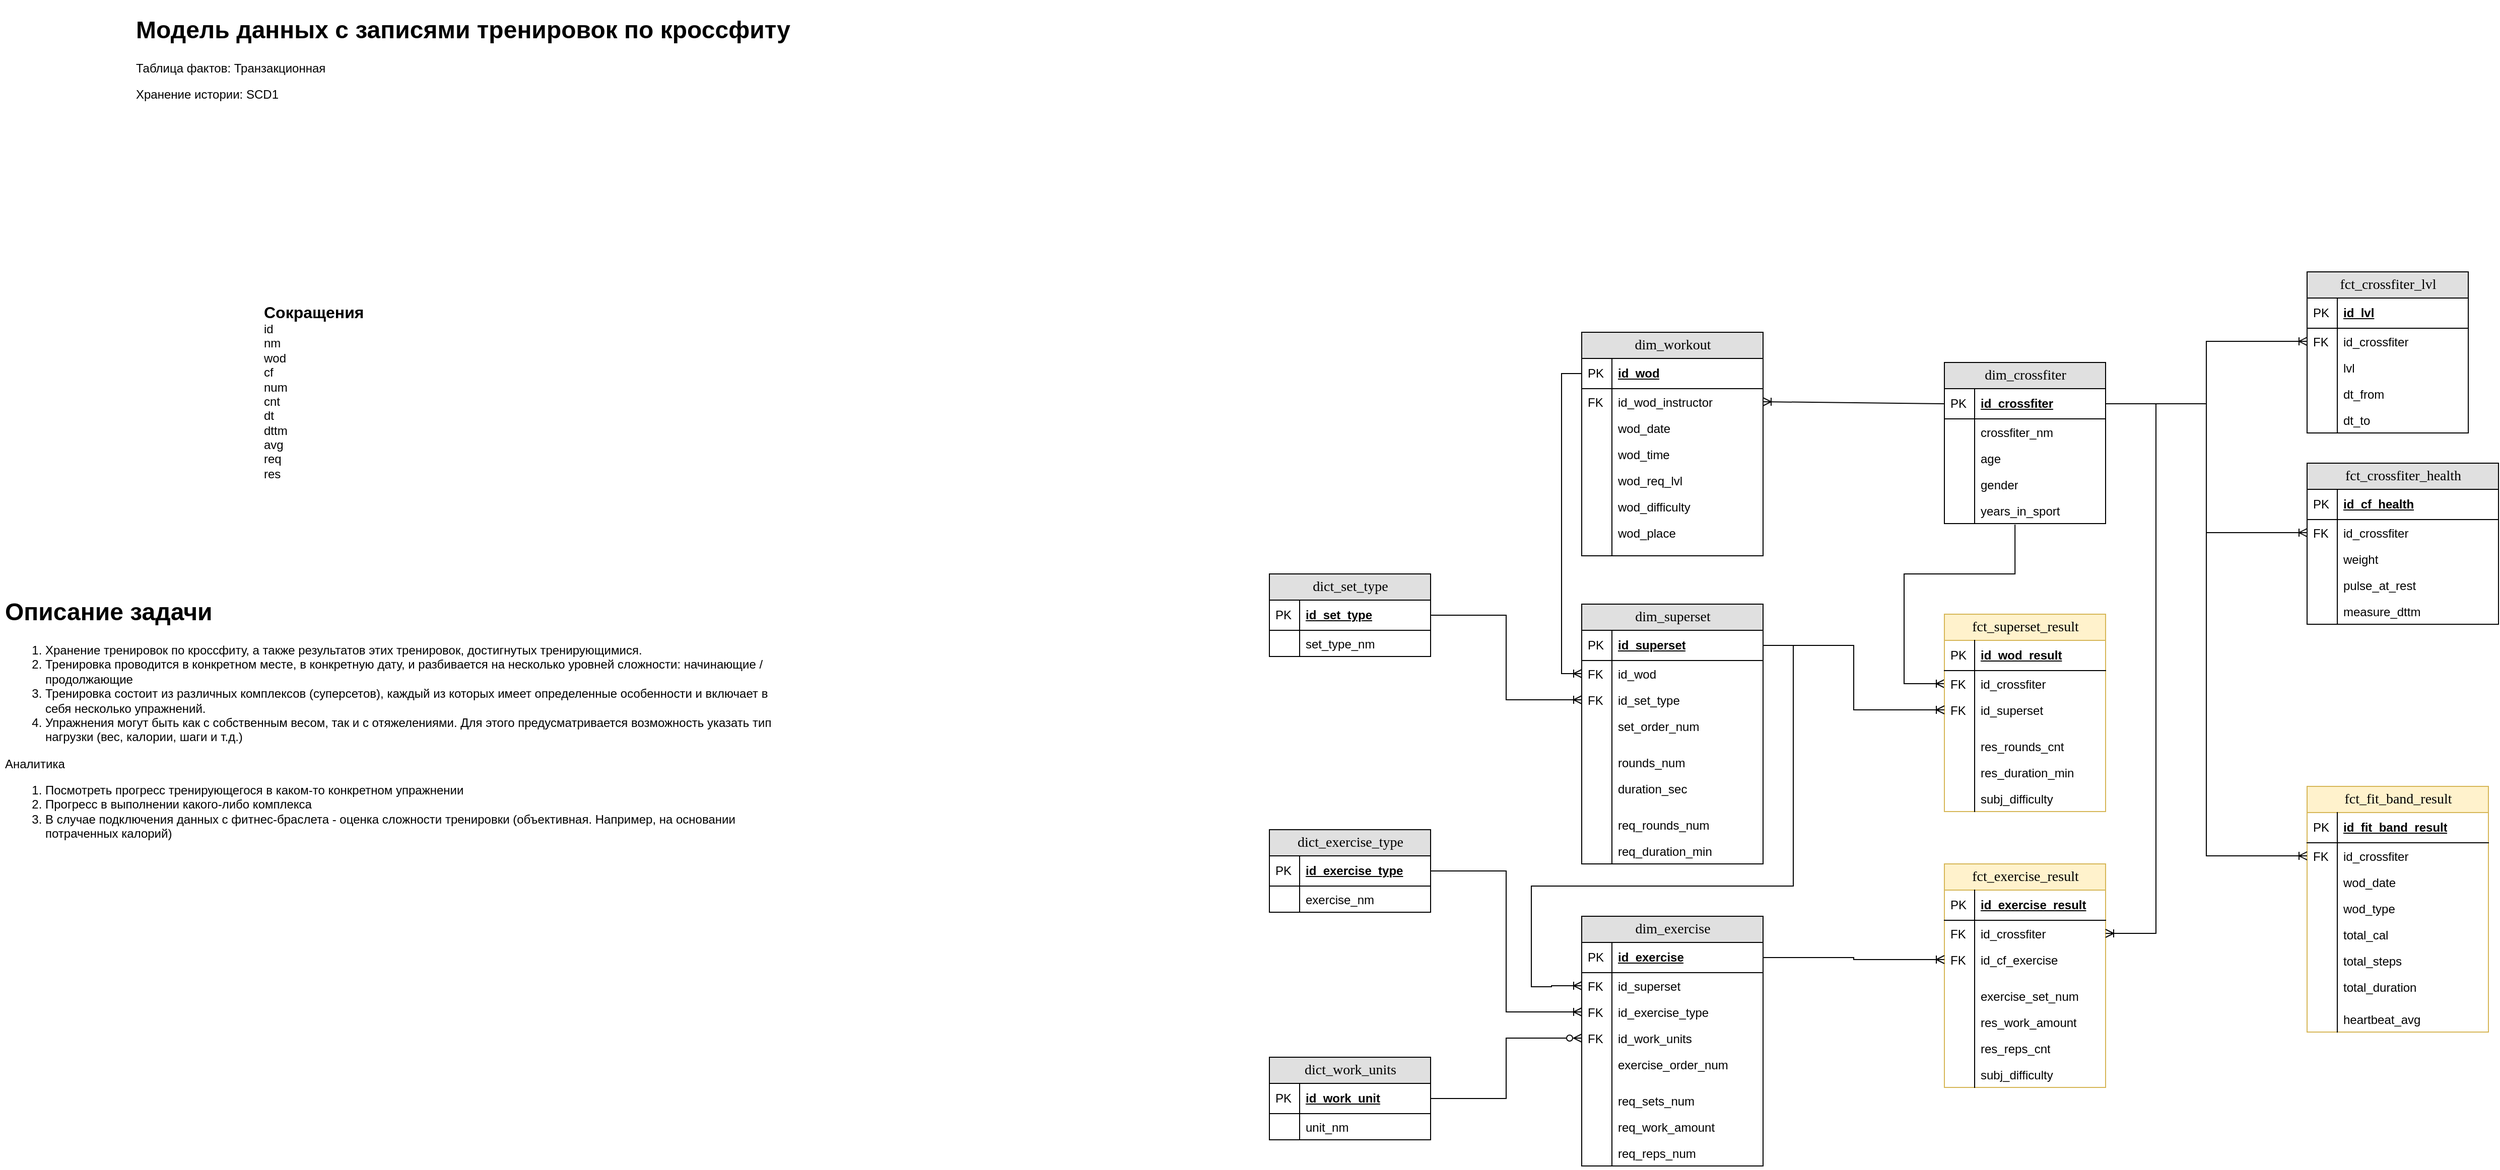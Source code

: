 <mxfile version="21.6.8" type="device" pages="4">
  <diagram name="dimensional_modeling" id="e56a1550-8fbb-45ad-956c-1786394a9013">
    <mxGraphModel dx="3774" dy="2605" grid="1" gridSize="10" guides="1" tooltips="1" connect="1" arrows="1" fold="1" page="1" pageScale="1" pageWidth="1654" pageHeight="1169" background="none" math="0" shadow="0">
      <root>
        <mxCell id="0" />
        <mxCell id="1" parent="0" />
        <mxCell id="DXc49DsnQ16W54ht89QJ-8" value="fct_exercise_result" style="swimlane;html=1;fontStyle=0;childLayout=stackLayout;horizontal=1;startSize=26;fillColor=#fff2cc;horizontalStack=0;resizeParent=1;resizeLast=0;collapsible=1;marginBottom=0;swimlaneFillColor=#ffffff;align=center;rounded=0;shadow=0;comic=0;labelBackgroundColor=none;strokeWidth=1;fontFamily=Verdana;fontSize=14;strokeColor=#d6b656;" parent="1" vertex="1">
          <mxGeometry x="480" y="-132" width="160" height="222" as="geometry" />
        </mxCell>
        <mxCell id="DXc49DsnQ16W54ht89QJ-9" value="id_exercise_result" style="shape=partialRectangle;top=0;left=0;right=0;bottom=1;html=1;align=left;verticalAlign=middle;fillColor=none;spacingLeft=34;spacingRight=4;whiteSpace=wrap;overflow=hidden;rotatable=0;points=[[0,0.5],[1,0.5]];portConstraint=eastwest;dropTarget=0;fontStyle=5;" parent="DXc49DsnQ16W54ht89QJ-8" vertex="1">
          <mxGeometry y="26" width="160" height="30" as="geometry" />
        </mxCell>
        <mxCell id="DXc49DsnQ16W54ht89QJ-10" value="PK" style="shape=partialRectangle;top=0;left=0;bottom=0;html=1;fillColor=none;align=left;verticalAlign=middle;spacingLeft=4;spacingRight=4;whiteSpace=wrap;overflow=hidden;rotatable=0;points=[];portConstraint=eastwest;part=1;" parent="DXc49DsnQ16W54ht89QJ-9" vertex="1" connectable="0">
          <mxGeometry width="30" height="30" as="geometry" />
        </mxCell>
        <mxCell id="DXc49DsnQ16W54ht89QJ-11" value="id_crossfiter" style="shape=partialRectangle;top=0;left=0;right=0;bottom=0;html=1;align=left;verticalAlign=top;fillColor=none;spacingLeft=34;spacingRight=4;whiteSpace=wrap;overflow=hidden;rotatable=0;points=[[0,0.5],[1,0.5]];portConstraint=eastwest;dropTarget=0;" parent="DXc49DsnQ16W54ht89QJ-8" vertex="1">
          <mxGeometry y="56" width="160" height="26" as="geometry" />
        </mxCell>
        <mxCell id="DXc49DsnQ16W54ht89QJ-12" value="FK" style="shape=partialRectangle;top=0;left=0;bottom=0;html=1;fillColor=none;align=left;verticalAlign=top;spacingLeft=4;spacingRight=4;whiteSpace=wrap;overflow=hidden;rotatable=0;points=[];portConstraint=eastwest;part=1;" parent="DXc49DsnQ16W54ht89QJ-11" vertex="1" connectable="0">
          <mxGeometry width="30" height="26" as="geometry" />
        </mxCell>
        <mxCell id="DXc49DsnQ16W54ht89QJ-15" value="id_cf_exercise" style="shape=partialRectangle;top=0;left=0;right=0;bottom=0;html=1;align=left;verticalAlign=top;fillColor=none;spacingLeft=34;spacingRight=4;whiteSpace=wrap;overflow=hidden;rotatable=0;points=[[0,0.5],[1,0.5]];portConstraint=eastwest;dropTarget=0;" parent="DXc49DsnQ16W54ht89QJ-8" vertex="1">
          <mxGeometry y="82" width="160" height="26" as="geometry" />
        </mxCell>
        <mxCell id="DXc49DsnQ16W54ht89QJ-16" value="FK" style="shape=partialRectangle;top=0;left=0;bottom=0;html=1;fillColor=none;align=left;verticalAlign=top;spacingLeft=4;spacingRight=4;whiteSpace=wrap;overflow=hidden;rotatable=0;points=[];portConstraint=eastwest;part=1;" parent="DXc49DsnQ16W54ht89QJ-15" vertex="1" connectable="0">
          <mxGeometry width="30" height="26" as="geometry" />
        </mxCell>
        <mxCell id="DXc49DsnQ16W54ht89QJ-17" value="" style="shape=partialRectangle;top=0;left=0;right=0;bottom=0;html=1;align=left;verticalAlign=top;fillColor=none;spacingLeft=34;spacingRight=4;whiteSpace=wrap;overflow=hidden;rotatable=0;points=[[0,0.5],[1,0.5]];portConstraint=eastwest;dropTarget=0;" parent="DXc49DsnQ16W54ht89QJ-8" vertex="1">
          <mxGeometry y="108" width="160" height="10" as="geometry" />
        </mxCell>
        <mxCell id="DXc49DsnQ16W54ht89QJ-18" value="" style="shape=partialRectangle;top=0;left=0;bottom=0;html=1;fillColor=none;align=left;verticalAlign=top;spacingLeft=4;spacingRight=4;whiteSpace=wrap;overflow=hidden;rotatable=0;points=[];portConstraint=eastwest;part=1;" parent="DXc49DsnQ16W54ht89QJ-17" vertex="1" connectable="0">
          <mxGeometry width="30" height="10" as="geometry" />
        </mxCell>
        <mxCell id="DXc49DsnQ16W54ht89QJ-122" value="exercise_set_num" style="shape=partialRectangle;top=0;left=0;right=0;bottom=0;html=1;align=left;verticalAlign=top;fillColor=none;spacingLeft=34;spacingRight=4;whiteSpace=wrap;overflow=hidden;rotatable=0;points=[[0,0.5],[1,0.5]];portConstraint=eastwest;dropTarget=0;" parent="DXc49DsnQ16W54ht89QJ-8" vertex="1">
          <mxGeometry y="118" width="160" height="26" as="geometry" />
        </mxCell>
        <mxCell id="DXc49DsnQ16W54ht89QJ-123" value="" style="shape=partialRectangle;top=0;left=0;bottom=0;html=1;fillColor=none;align=left;verticalAlign=top;spacingLeft=4;spacingRight=4;whiteSpace=wrap;overflow=hidden;rotatable=0;points=[];portConstraint=eastwest;part=1;" parent="DXc49DsnQ16W54ht89QJ-122" vertex="1" connectable="0">
          <mxGeometry width="30" height="26" as="geometry" />
        </mxCell>
        <mxCell id="DXc49DsnQ16W54ht89QJ-126" value="res_work_amount" style="shape=partialRectangle;top=0;left=0;right=0;bottom=0;html=1;align=left;verticalAlign=top;fillColor=none;spacingLeft=34;spacingRight=4;whiteSpace=wrap;overflow=hidden;rotatable=0;points=[[0,0.5],[1,0.5]];portConstraint=eastwest;dropTarget=0;" parent="DXc49DsnQ16W54ht89QJ-8" vertex="1">
          <mxGeometry y="144" width="160" height="26" as="geometry" />
        </mxCell>
        <mxCell id="DXc49DsnQ16W54ht89QJ-127" value="" style="shape=partialRectangle;top=0;left=0;bottom=0;html=1;fillColor=none;align=left;verticalAlign=top;spacingLeft=4;spacingRight=4;whiteSpace=wrap;overflow=hidden;rotatable=0;points=[];portConstraint=eastwest;part=1;" parent="DXc49DsnQ16W54ht89QJ-126" vertex="1" connectable="0">
          <mxGeometry width="30" height="26" as="geometry" />
        </mxCell>
        <mxCell id="DXc49DsnQ16W54ht89QJ-124" value="res_reps_cnt" style="shape=partialRectangle;top=0;left=0;right=0;bottom=0;html=1;align=left;verticalAlign=top;fillColor=none;spacingLeft=34;spacingRight=4;whiteSpace=wrap;overflow=hidden;rotatable=0;points=[[0,0.5],[1,0.5]];portConstraint=eastwest;dropTarget=0;" parent="DXc49DsnQ16W54ht89QJ-8" vertex="1">
          <mxGeometry y="170" width="160" height="26" as="geometry" />
        </mxCell>
        <mxCell id="DXc49DsnQ16W54ht89QJ-125" value="" style="shape=partialRectangle;top=0;left=0;bottom=0;html=1;fillColor=none;align=left;verticalAlign=top;spacingLeft=4;spacingRight=4;whiteSpace=wrap;overflow=hidden;rotatable=0;points=[];portConstraint=eastwest;part=1;" parent="DXc49DsnQ16W54ht89QJ-124" vertex="1" connectable="0">
          <mxGeometry width="30" height="26" as="geometry" />
        </mxCell>
        <mxCell id="90MnfZ6fjxR-X2wuUPr8-3" value="subj_difficulty" style="shape=partialRectangle;top=0;left=0;right=0;bottom=0;html=1;align=left;verticalAlign=top;fillColor=none;spacingLeft=34;spacingRight=4;whiteSpace=wrap;overflow=hidden;rotatable=0;points=[[0,0.5],[1,0.5]];portConstraint=eastwest;dropTarget=0;" parent="DXc49DsnQ16W54ht89QJ-8" vertex="1">
          <mxGeometry y="196" width="160" height="26" as="geometry" />
        </mxCell>
        <mxCell id="90MnfZ6fjxR-X2wuUPr8-4" value="" style="shape=partialRectangle;top=0;left=0;bottom=0;html=1;fillColor=none;align=left;verticalAlign=top;spacingLeft=4;spacingRight=4;whiteSpace=wrap;overflow=hidden;rotatable=0;points=[];portConstraint=eastwest;part=1;" parent="90MnfZ6fjxR-X2wuUPr8-3" vertex="1" connectable="0">
          <mxGeometry width="30" height="26" as="geometry" />
        </mxCell>
        <mxCell id="DXc49DsnQ16W54ht89QJ-19" value="&lt;h1&gt;Модель данных с записями тренировок по кроссфиту&amp;nbsp;&lt;/h1&gt;&lt;p&gt;Таблица фактов: Транзакционная&lt;/p&gt;&lt;p&gt;Хранение истории: SCD1&lt;/p&gt;" style="text;html=1;strokeColor=none;fillColor=none;spacing=5;spacingTop=-20;whiteSpace=wrap;overflow=hidden;rounded=0;" parent="1" vertex="1">
          <mxGeometry x="-1320" y="-980" width="700" height="120" as="geometry" />
        </mxCell>
        <mxCell id="DXc49DsnQ16W54ht89QJ-20" value="dict_exercise_type" style="swimlane;html=1;fontStyle=0;childLayout=stackLayout;horizontal=1;startSize=26;fillColor=#e0e0e0;horizontalStack=0;resizeParent=1;resizeLast=0;collapsible=1;marginBottom=0;swimlaneFillColor=#ffffff;align=center;rounded=0;shadow=0;comic=0;labelBackgroundColor=none;strokeWidth=1;fontFamily=Verdana;fontSize=14" parent="1" vertex="1">
          <mxGeometry x="-190" y="-166" width="160" height="82" as="geometry" />
        </mxCell>
        <mxCell id="DXc49DsnQ16W54ht89QJ-21" value="id_exercise_type" style="shape=partialRectangle;top=0;left=0;right=0;bottom=1;html=1;align=left;verticalAlign=middle;fillColor=none;spacingLeft=34;spacingRight=4;whiteSpace=wrap;overflow=hidden;rotatable=0;points=[[0,0.5],[1,0.5]];portConstraint=eastwest;dropTarget=0;fontStyle=5;" parent="DXc49DsnQ16W54ht89QJ-20" vertex="1">
          <mxGeometry y="26" width="160" height="30" as="geometry" />
        </mxCell>
        <mxCell id="DXc49DsnQ16W54ht89QJ-22" value="PK" style="shape=partialRectangle;top=0;left=0;bottom=0;html=1;fillColor=none;align=left;verticalAlign=middle;spacingLeft=4;spacingRight=4;whiteSpace=wrap;overflow=hidden;rotatable=0;points=[];portConstraint=eastwest;part=1;" parent="DXc49DsnQ16W54ht89QJ-21" vertex="1" connectable="0">
          <mxGeometry width="30" height="30" as="geometry" />
        </mxCell>
        <mxCell id="DXc49DsnQ16W54ht89QJ-23" value="exercise_nm" style="shape=partialRectangle;top=0;left=0;right=0;bottom=0;html=1;align=left;verticalAlign=top;fillColor=none;spacingLeft=34;spacingRight=4;whiteSpace=wrap;overflow=hidden;rotatable=0;points=[[0,0.5],[1,0.5]];portConstraint=eastwest;dropTarget=0;" parent="DXc49DsnQ16W54ht89QJ-20" vertex="1">
          <mxGeometry y="56" width="160" height="26" as="geometry" />
        </mxCell>
        <mxCell id="DXc49DsnQ16W54ht89QJ-24" value="" style="shape=partialRectangle;top=0;left=0;bottom=0;html=1;fillColor=none;align=left;verticalAlign=top;spacingLeft=4;spacingRight=4;whiteSpace=wrap;overflow=hidden;rotatable=0;points=[];portConstraint=eastwest;part=1;" parent="DXc49DsnQ16W54ht89QJ-23" vertex="1" connectable="0">
          <mxGeometry width="30" height="26" as="geometry" />
        </mxCell>
        <mxCell id="DXc49DsnQ16W54ht89QJ-31" value="dim_crossfiter" style="swimlane;html=1;fontStyle=0;childLayout=stackLayout;horizontal=1;startSize=26;fillColor=#e0e0e0;horizontalStack=0;resizeParent=1;resizeLast=0;collapsible=1;marginBottom=0;swimlaneFillColor=#ffffff;align=center;rounded=0;shadow=0;comic=0;labelBackgroundColor=none;strokeWidth=1;fontFamily=Verdana;fontSize=14" parent="1" vertex="1">
          <mxGeometry x="480" y="-630" width="160" height="160" as="geometry" />
        </mxCell>
        <mxCell id="DXc49DsnQ16W54ht89QJ-32" value="id_crossfiter" style="shape=partialRectangle;top=0;left=0;right=0;bottom=1;html=1;align=left;verticalAlign=middle;fillColor=none;spacingLeft=34;spacingRight=4;whiteSpace=wrap;overflow=hidden;rotatable=0;points=[[0,0.5],[1,0.5]];portConstraint=eastwest;dropTarget=0;fontStyle=5;" parent="DXc49DsnQ16W54ht89QJ-31" vertex="1">
          <mxGeometry y="26" width="160" height="30" as="geometry" />
        </mxCell>
        <mxCell id="DXc49DsnQ16W54ht89QJ-33" value="PK" style="shape=partialRectangle;top=0;left=0;bottom=0;html=1;fillColor=none;align=left;verticalAlign=middle;spacingLeft=4;spacingRight=4;whiteSpace=wrap;overflow=hidden;rotatable=0;points=[];portConstraint=eastwest;part=1;" parent="DXc49DsnQ16W54ht89QJ-32" vertex="1" connectable="0">
          <mxGeometry width="30" height="30" as="geometry" />
        </mxCell>
        <mxCell id="DXc49DsnQ16W54ht89QJ-34" value="crossfiter_nm" style="shape=partialRectangle;top=0;left=0;right=0;bottom=0;html=1;align=left;verticalAlign=top;fillColor=none;spacingLeft=34;spacingRight=4;whiteSpace=wrap;overflow=hidden;rotatable=0;points=[[0,0.5],[1,0.5]];portConstraint=eastwest;dropTarget=0;" parent="DXc49DsnQ16W54ht89QJ-31" vertex="1">
          <mxGeometry y="56" width="160" height="26" as="geometry" />
        </mxCell>
        <mxCell id="DXc49DsnQ16W54ht89QJ-35" value="" style="shape=partialRectangle;top=0;left=0;bottom=0;html=1;fillColor=none;align=left;verticalAlign=top;spacingLeft=4;spacingRight=4;whiteSpace=wrap;overflow=hidden;rotatable=0;points=[];portConstraint=eastwest;part=1;" parent="DXc49DsnQ16W54ht89QJ-34" vertex="1" connectable="0">
          <mxGeometry width="30" height="26" as="geometry" />
        </mxCell>
        <mxCell id="DXc49DsnQ16W54ht89QJ-36" value="age" style="shape=partialRectangle;top=0;left=0;right=0;bottom=0;html=1;align=left;verticalAlign=top;fillColor=none;spacingLeft=34;spacingRight=4;whiteSpace=wrap;overflow=hidden;rotatable=0;points=[[0,0.5],[1,0.5]];portConstraint=eastwest;dropTarget=0;" parent="DXc49DsnQ16W54ht89QJ-31" vertex="1">
          <mxGeometry y="82" width="160" height="26" as="geometry" />
        </mxCell>
        <mxCell id="DXc49DsnQ16W54ht89QJ-37" value="" style="shape=partialRectangle;top=0;left=0;bottom=0;html=1;fillColor=none;align=left;verticalAlign=top;spacingLeft=4;spacingRight=4;whiteSpace=wrap;overflow=hidden;rotatable=0;points=[];portConstraint=eastwest;part=1;" parent="DXc49DsnQ16W54ht89QJ-36" vertex="1" connectable="0">
          <mxGeometry width="30" height="26" as="geometry" />
        </mxCell>
        <mxCell id="DXc49DsnQ16W54ht89QJ-38" value="gender" style="shape=partialRectangle;top=0;left=0;right=0;bottom=0;html=1;align=left;verticalAlign=top;fillColor=none;spacingLeft=34;spacingRight=4;whiteSpace=wrap;overflow=hidden;rotatable=0;points=[[0,0.5],[1,0.5]];portConstraint=eastwest;dropTarget=0;" parent="DXc49DsnQ16W54ht89QJ-31" vertex="1">
          <mxGeometry y="108" width="160" height="26" as="geometry" />
        </mxCell>
        <mxCell id="DXc49DsnQ16W54ht89QJ-39" value="" style="shape=partialRectangle;top=0;left=0;bottom=0;html=1;fillColor=none;align=left;verticalAlign=top;spacingLeft=4;spacingRight=4;whiteSpace=wrap;overflow=hidden;rotatable=0;points=[];portConstraint=eastwest;part=1;" parent="DXc49DsnQ16W54ht89QJ-38" vertex="1" connectable="0">
          <mxGeometry width="30" height="26" as="geometry" />
        </mxCell>
        <mxCell id="DXc49DsnQ16W54ht89QJ-42" value="years_in_sport" style="shape=partialRectangle;top=0;left=0;right=0;bottom=0;html=1;align=left;verticalAlign=top;fillColor=none;spacingLeft=34;spacingRight=4;whiteSpace=wrap;overflow=hidden;rotatable=0;points=[[0,0.5],[1,0.5]];portConstraint=eastwest;dropTarget=0;" parent="DXc49DsnQ16W54ht89QJ-31" vertex="1">
          <mxGeometry y="134" width="160" height="26" as="geometry" />
        </mxCell>
        <mxCell id="DXc49DsnQ16W54ht89QJ-43" value="" style="shape=partialRectangle;top=0;left=0;bottom=0;html=1;fillColor=none;align=left;verticalAlign=top;spacingLeft=4;spacingRight=4;whiteSpace=wrap;overflow=hidden;rotatable=0;points=[];portConstraint=eastwest;part=1;" parent="DXc49DsnQ16W54ht89QJ-42" vertex="1" connectable="0">
          <mxGeometry width="30" height="26" as="geometry" />
        </mxCell>
        <mxCell id="DXc49DsnQ16W54ht89QJ-48" value="dict_set_type" style="swimlane;html=1;fontStyle=0;childLayout=stackLayout;horizontal=1;startSize=26;fillColor=#e0e0e0;horizontalStack=0;resizeParent=1;resizeLast=0;collapsible=1;marginBottom=0;swimlaneFillColor=#ffffff;align=center;rounded=0;shadow=0;comic=0;labelBackgroundColor=none;strokeWidth=1;fontFamily=Verdana;fontSize=14" parent="1" vertex="1">
          <mxGeometry x="-190" y="-420" width="160" height="82" as="geometry" />
        </mxCell>
        <mxCell id="DXc49DsnQ16W54ht89QJ-49" value="id_set_type" style="shape=partialRectangle;top=0;left=0;right=0;bottom=1;html=1;align=left;verticalAlign=middle;fillColor=none;spacingLeft=34;spacingRight=4;whiteSpace=wrap;overflow=hidden;rotatable=0;points=[[0,0.5],[1,0.5]];portConstraint=eastwest;dropTarget=0;fontStyle=5;" parent="DXc49DsnQ16W54ht89QJ-48" vertex="1">
          <mxGeometry y="26" width="160" height="30" as="geometry" />
        </mxCell>
        <mxCell id="DXc49DsnQ16W54ht89QJ-50" value="PK" style="shape=partialRectangle;top=0;left=0;bottom=0;html=1;fillColor=none;align=left;verticalAlign=middle;spacingLeft=4;spacingRight=4;whiteSpace=wrap;overflow=hidden;rotatable=0;points=[];portConstraint=eastwest;part=1;" parent="DXc49DsnQ16W54ht89QJ-49" vertex="1" connectable="0">
          <mxGeometry width="30" height="30" as="geometry" />
        </mxCell>
        <mxCell id="DXc49DsnQ16W54ht89QJ-51" value="set_type_nm" style="shape=partialRectangle;top=0;left=0;right=0;bottom=0;html=1;align=left;verticalAlign=top;fillColor=none;spacingLeft=34;spacingRight=4;whiteSpace=wrap;overflow=hidden;rotatable=0;points=[[0,0.5],[1,0.5]];portConstraint=eastwest;dropTarget=0;" parent="DXc49DsnQ16W54ht89QJ-48" vertex="1">
          <mxGeometry y="56" width="160" height="26" as="geometry" />
        </mxCell>
        <mxCell id="DXc49DsnQ16W54ht89QJ-52" value="" style="shape=partialRectangle;top=0;left=0;bottom=0;html=1;fillColor=none;align=left;verticalAlign=top;spacingLeft=4;spacingRight=4;whiteSpace=wrap;overflow=hidden;rotatable=0;points=[];portConstraint=eastwest;part=1;" parent="DXc49DsnQ16W54ht89QJ-51" vertex="1" connectable="0">
          <mxGeometry width="30" height="26" as="geometry" />
        </mxCell>
        <mxCell id="DXc49DsnQ16W54ht89QJ-70" style="edgeStyle=orthogonalEdgeStyle;rounded=0;orthogonalLoop=1;jettySize=auto;html=1;exitX=0;exitY=0.5;exitDx=0;exitDy=0;startArrow=ERoneToMany;startFill=0;endArrow=none;endFill=0;jumpStyle=arc;entryX=0.438;entryY=1.038;entryDx=0;entryDy=0;entryPerimeter=0;" parent="1" source="S-AYy4F7Nv-Mx2UUhiui-9" target="DXc49DsnQ16W54ht89QJ-42" edge="1">
          <mxGeometry relative="1" as="geometry">
            <Array as="points">
              <mxPoint x="440" y="-311" />
              <mxPoint x="440" y="-420" />
              <mxPoint x="550" y="-420" />
            </Array>
            <mxPoint x="550" y="-420" as="targetPoint" />
          </mxGeometry>
        </mxCell>
        <mxCell id="DXc49DsnQ16W54ht89QJ-71" value="dim_exercise" style="swimlane;html=1;fontStyle=0;childLayout=stackLayout;horizontal=1;startSize=26;fillColor=#e0e0e0;horizontalStack=0;resizeParent=1;resizeLast=0;collapsible=1;marginBottom=0;swimlaneFillColor=#ffffff;align=center;rounded=0;shadow=0;comic=0;labelBackgroundColor=none;strokeWidth=1;fontFamily=Verdana;fontSize=14" parent="1" vertex="1">
          <mxGeometry x="120" y="-80" width="180" height="248" as="geometry" />
        </mxCell>
        <mxCell id="DXc49DsnQ16W54ht89QJ-72" value="id_exercise" style="shape=partialRectangle;top=0;left=0;right=0;bottom=1;html=1;align=left;verticalAlign=middle;fillColor=none;spacingLeft=34;spacingRight=4;whiteSpace=wrap;overflow=hidden;rotatable=0;points=[[0,0.5],[1,0.5]];portConstraint=eastwest;dropTarget=0;fontStyle=5;" parent="DXc49DsnQ16W54ht89QJ-71" vertex="1">
          <mxGeometry y="26" width="180" height="30" as="geometry" />
        </mxCell>
        <mxCell id="DXc49DsnQ16W54ht89QJ-73" value="PK" style="shape=partialRectangle;top=0;left=0;bottom=0;html=1;fillColor=none;align=left;verticalAlign=middle;spacingLeft=4;spacingRight=4;whiteSpace=wrap;overflow=hidden;rotatable=0;points=[];portConstraint=eastwest;part=1;" parent="DXc49DsnQ16W54ht89QJ-72" vertex="1" connectable="0">
          <mxGeometry width="30" height="30" as="geometry" />
        </mxCell>
        <mxCell id="DXc49DsnQ16W54ht89QJ-74" value="id_superset" style="shape=partialRectangle;top=0;left=0;right=0;bottom=0;html=1;align=left;verticalAlign=top;fillColor=none;spacingLeft=34;spacingRight=4;whiteSpace=wrap;overflow=hidden;rotatable=0;points=[[0,0.5],[1,0.5]];portConstraint=eastwest;dropTarget=0;" parent="DXc49DsnQ16W54ht89QJ-71" vertex="1">
          <mxGeometry y="56" width="180" height="26" as="geometry" />
        </mxCell>
        <mxCell id="DXc49DsnQ16W54ht89QJ-75" value="FK" style="shape=partialRectangle;top=0;left=0;bottom=0;html=1;fillColor=none;align=left;verticalAlign=top;spacingLeft=4;spacingRight=4;whiteSpace=wrap;overflow=hidden;rotatable=0;points=[];portConstraint=eastwest;part=1;" parent="DXc49DsnQ16W54ht89QJ-74" vertex="1" connectable="0">
          <mxGeometry width="30" height="26" as="geometry" />
        </mxCell>
        <mxCell id="DXc49DsnQ16W54ht89QJ-76" value="id_exercise_type" style="shape=partialRectangle;top=0;left=0;right=0;bottom=0;html=1;align=left;verticalAlign=top;fillColor=none;spacingLeft=34;spacingRight=4;whiteSpace=wrap;overflow=hidden;rotatable=0;points=[[0,0.5],[1,0.5]];portConstraint=eastwest;dropTarget=0;" parent="DXc49DsnQ16W54ht89QJ-71" vertex="1">
          <mxGeometry y="82" width="180" height="26" as="geometry" />
        </mxCell>
        <mxCell id="DXc49DsnQ16W54ht89QJ-77" value="FK" style="shape=partialRectangle;top=0;left=0;bottom=0;html=1;fillColor=none;align=left;verticalAlign=top;spacingLeft=4;spacingRight=4;whiteSpace=wrap;overflow=hidden;rotatable=0;points=[];portConstraint=eastwest;part=1;" parent="DXc49DsnQ16W54ht89QJ-76" vertex="1" connectable="0">
          <mxGeometry width="30" height="26" as="geometry" />
        </mxCell>
        <mxCell id="DXc49DsnQ16W54ht89QJ-152" value="id_work_units" style="shape=partialRectangle;top=0;left=0;right=0;bottom=0;html=1;align=left;verticalAlign=top;fillColor=none;spacingLeft=34;spacingRight=4;whiteSpace=wrap;overflow=hidden;rotatable=0;points=[[0,0.5],[1,0.5]];portConstraint=eastwest;dropTarget=0;" parent="DXc49DsnQ16W54ht89QJ-71" vertex="1">
          <mxGeometry y="108" width="180" height="26" as="geometry" />
        </mxCell>
        <mxCell id="DXc49DsnQ16W54ht89QJ-153" value="FK" style="shape=partialRectangle;top=0;left=0;bottom=0;html=1;fillColor=none;align=left;verticalAlign=top;spacingLeft=4;spacingRight=4;whiteSpace=wrap;overflow=hidden;rotatable=0;points=[];portConstraint=eastwest;part=1;" parent="DXc49DsnQ16W54ht89QJ-152" vertex="1" connectable="0">
          <mxGeometry width="30" height="26" as="geometry" />
        </mxCell>
        <mxCell id="DXc49DsnQ16W54ht89QJ-161" value="exercise_order_num" style="shape=partialRectangle;top=0;left=0;right=0;bottom=0;html=1;align=left;verticalAlign=top;fillColor=none;spacingLeft=34;spacingRight=4;whiteSpace=wrap;overflow=hidden;rotatable=0;points=[[0,0.5],[1,0.5]];portConstraint=eastwest;dropTarget=0;" parent="DXc49DsnQ16W54ht89QJ-71" vertex="1">
          <mxGeometry y="134" width="180" height="26" as="geometry" />
        </mxCell>
        <mxCell id="DXc49DsnQ16W54ht89QJ-162" value="" style="shape=partialRectangle;top=0;left=0;bottom=0;html=1;fillColor=none;align=left;verticalAlign=top;spacingLeft=4;spacingRight=4;whiteSpace=wrap;overflow=hidden;rotatable=0;points=[];portConstraint=eastwest;part=1;" parent="DXc49DsnQ16W54ht89QJ-161" vertex="1" connectable="0">
          <mxGeometry width="30" height="26" as="geometry" />
        </mxCell>
        <mxCell id="DXc49DsnQ16W54ht89QJ-80" value="" style="shape=partialRectangle;top=0;left=0;right=0;bottom=0;html=1;align=left;verticalAlign=top;fillColor=none;spacingLeft=34;spacingRight=4;whiteSpace=wrap;overflow=hidden;rotatable=0;points=[[0,0.5],[1,0.5]];portConstraint=eastwest;dropTarget=0;" parent="DXc49DsnQ16W54ht89QJ-71" vertex="1">
          <mxGeometry y="160" width="180" height="10" as="geometry" />
        </mxCell>
        <mxCell id="DXc49DsnQ16W54ht89QJ-81" value="" style="shape=partialRectangle;top=0;left=0;bottom=0;html=1;fillColor=none;align=left;verticalAlign=top;spacingLeft=4;spacingRight=4;whiteSpace=wrap;overflow=hidden;rotatable=0;points=[];portConstraint=eastwest;part=1;" parent="DXc49DsnQ16W54ht89QJ-80" vertex="1" connectable="0">
          <mxGeometry width="30" height="10" as="geometry" />
        </mxCell>
        <mxCell id="DXc49DsnQ16W54ht89QJ-146" value="req_sets_num" style="shape=partialRectangle;top=0;left=0;right=0;bottom=0;html=1;align=left;verticalAlign=top;fillColor=none;spacingLeft=34;spacingRight=4;whiteSpace=wrap;overflow=hidden;rotatable=0;points=[[0,0.5],[1,0.5]];portConstraint=eastwest;dropTarget=0;" parent="DXc49DsnQ16W54ht89QJ-71" vertex="1">
          <mxGeometry y="170" width="180" height="26" as="geometry" />
        </mxCell>
        <mxCell id="DXc49DsnQ16W54ht89QJ-147" value="" style="shape=partialRectangle;top=0;left=0;bottom=0;html=1;fillColor=none;align=left;verticalAlign=top;spacingLeft=4;spacingRight=4;whiteSpace=wrap;overflow=hidden;rotatable=0;points=[];portConstraint=eastwest;part=1;" parent="DXc49DsnQ16W54ht89QJ-146" vertex="1" connectable="0">
          <mxGeometry width="30" height="26" as="geometry" />
        </mxCell>
        <mxCell id="DXc49DsnQ16W54ht89QJ-150" value="req_work_amount" style="shape=partialRectangle;top=0;left=0;right=0;bottom=0;html=1;align=left;verticalAlign=top;fillColor=none;spacingLeft=34;spacingRight=4;whiteSpace=wrap;overflow=hidden;rotatable=0;points=[[0,0.5],[1,0.5]];portConstraint=eastwest;dropTarget=0;" parent="DXc49DsnQ16W54ht89QJ-71" vertex="1">
          <mxGeometry y="196" width="180" height="26" as="geometry" />
        </mxCell>
        <mxCell id="DXc49DsnQ16W54ht89QJ-151" value="" style="shape=partialRectangle;top=0;left=0;bottom=0;html=1;fillColor=none;align=left;verticalAlign=top;spacingLeft=4;spacingRight=4;whiteSpace=wrap;overflow=hidden;rotatable=0;points=[];portConstraint=eastwest;part=1;" parent="DXc49DsnQ16W54ht89QJ-150" vertex="1" connectable="0">
          <mxGeometry width="30" height="26" as="geometry" />
        </mxCell>
        <mxCell id="DXc49DsnQ16W54ht89QJ-148" value="req_reps_num" style="shape=partialRectangle;top=0;left=0;right=0;bottom=0;html=1;align=left;verticalAlign=top;fillColor=none;spacingLeft=34;spacingRight=4;whiteSpace=wrap;overflow=hidden;rotatable=0;points=[[0,0.5],[1,0.5]];portConstraint=eastwest;dropTarget=0;" parent="DXc49DsnQ16W54ht89QJ-71" vertex="1">
          <mxGeometry y="222" width="180" height="26" as="geometry" />
        </mxCell>
        <mxCell id="DXc49DsnQ16W54ht89QJ-149" value="" style="shape=partialRectangle;top=0;left=0;bottom=0;html=1;fillColor=none;align=left;verticalAlign=top;spacingLeft=4;spacingRight=4;whiteSpace=wrap;overflow=hidden;rotatable=0;points=[];portConstraint=eastwest;part=1;" parent="DXc49DsnQ16W54ht89QJ-148" vertex="1" connectable="0">
          <mxGeometry width="30" height="26" as="geometry" />
        </mxCell>
        <mxCell id="DXc49DsnQ16W54ht89QJ-82" value="dim_superset" style="swimlane;html=1;fontStyle=0;childLayout=stackLayout;horizontal=1;startSize=26;fillColor=#e0e0e0;horizontalStack=0;resizeParent=1;resizeLast=0;collapsible=1;marginBottom=0;swimlaneFillColor=#ffffff;align=center;rounded=0;shadow=0;comic=0;labelBackgroundColor=none;strokeWidth=1;fontFamily=Verdana;fontSize=14" parent="1" vertex="1">
          <mxGeometry x="120" y="-390" width="180" height="258" as="geometry" />
        </mxCell>
        <mxCell id="DXc49DsnQ16W54ht89QJ-83" value="id_superset" style="shape=partialRectangle;top=0;left=0;right=0;bottom=1;html=1;align=left;verticalAlign=middle;fillColor=none;spacingLeft=34;spacingRight=4;whiteSpace=wrap;overflow=hidden;rotatable=0;points=[[0,0.5],[1,0.5]];portConstraint=eastwest;dropTarget=0;fontStyle=5;" parent="DXc49DsnQ16W54ht89QJ-82" vertex="1">
          <mxGeometry y="26" width="180" height="30" as="geometry" />
        </mxCell>
        <mxCell id="DXc49DsnQ16W54ht89QJ-84" value="PK" style="shape=partialRectangle;top=0;left=0;bottom=0;html=1;fillColor=none;align=left;verticalAlign=middle;spacingLeft=4;spacingRight=4;whiteSpace=wrap;overflow=hidden;rotatable=0;points=[];portConstraint=eastwest;part=1;" parent="DXc49DsnQ16W54ht89QJ-83" vertex="1" connectable="0">
          <mxGeometry width="30" height="30" as="geometry" />
        </mxCell>
        <mxCell id="DXc49DsnQ16W54ht89QJ-85" value="id_wod" style="shape=partialRectangle;top=0;left=0;right=0;bottom=0;html=1;align=left;verticalAlign=top;fillColor=none;spacingLeft=34;spacingRight=4;whiteSpace=wrap;overflow=hidden;rotatable=0;points=[[0,0.5],[1,0.5]];portConstraint=eastwest;dropTarget=0;" parent="DXc49DsnQ16W54ht89QJ-82" vertex="1">
          <mxGeometry y="56" width="180" height="26" as="geometry" />
        </mxCell>
        <mxCell id="DXc49DsnQ16W54ht89QJ-86" value="FK" style="shape=partialRectangle;top=0;left=0;bottom=0;html=1;fillColor=none;align=left;verticalAlign=top;spacingLeft=4;spacingRight=4;whiteSpace=wrap;overflow=hidden;rotatable=0;points=[];portConstraint=eastwest;part=1;" parent="DXc49DsnQ16W54ht89QJ-85" vertex="1" connectable="0">
          <mxGeometry width="30" height="26" as="geometry" />
        </mxCell>
        <mxCell id="DXc49DsnQ16W54ht89QJ-157" value="id_set_type" style="shape=partialRectangle;top=0;left=0;right=0;bottom=0;html=1;align=left;verticalAlign=top;fillColor=none;spacingLeft=34;spacingRight=4;whiteSpace=wrap;overflow=hidden;rotatable=0;points=[[0,0.5],[1,0.5]];portConstraint=eastwest;dropTarget=0;" parent="DXc49DsnQ16W54ht89QJ-82" vertex="1">
          <mxGeometry y="82" width="180" height="26" as="geometry" />
        </mxCell>
        <mxCell id="DXc49DsnQ16W54ht89QJ-158" value="FK" style="shape=partialRectangle;top=0;left=0;bottom=0;html=1;fillColor=none;align=left;verticalAlign=top;spacingLeft=4;spacingRight=4;whiteSpace=wrap;overflow=hidden;rotatable=0;points=[];portConstraint=eastwest;part=1;" parent="DXc49DsnQ16W54ht89QJ-157" vertex="1" connectable="0">
          <mxGeometry width="30" height="26" as="geometry" />
        </mxCell>
        <mxCell id="DXc49DsnQ16W54ht89QJ-163" value="set_order_num" style="shape=partialRectangle;top=0;left=0;right=0;bottom=0;html=1;align=left;verticalAlign=top;fillColor=none;spacingLeft=34;spacingRight=4;whiteSpace=wrap;overflow=hidden;rotatable=0;points=[[0,0.5],[1,0.5]];portConstraint=eastwest;dropTarget=0;" parent="DXc49DsnQ16W54ht89QJ-82" vertex="1">
          <mxGeometry y="108" width="180" height="26" as="geometry" />
        </mxCell>
        <mxCell id="DXc49DsnQ16W54ht89QJ-164" value="" style="shape=partialRectangle;top=0;left=0;bottom=0;html=1;fillColor=none;align=left;verticalAlign=top;spacingLeft=4;spacingRight=4;whiteSpace=wrap;overflow=hidden;rotatable=0;points=[];portConstraint=eastwest;part=1;" parent="DXc49DsnQ16W54ht89QJ-163" vertex="1" connectable="0">
          <mxGeometry width="30" height="26" as="geometry" />
        </mxCell>
        <mxCell id="DXc49DsnQ16W54ht89QJ-91" value="" style="shape=partialRectangle;top=0;left=0;right=0;bottom=0;html=1;align=left;verticalAlign=top;fillColor=none;spacingLeft=34;spacingRight=4;whiteSpace=wrap;overflow=hidden;rotatable=0;points=[[0,0.5],[1,0.5]];portConstraint=eastwest;dropTarget=0;" parent="DXc49DsnQ16W54ht89QJ-82" vertex="1">
          <mxGeometry y="134" width="180" height="10" as="geometry" />
        </mxCell>
        <mxCell id="DXc49DsnQ16W54ht89QJ-92" value="" style="shape=partialRectangle;top=0;left=0;bottom=0;html=1;fillColor=none;align=left;verticalAlign=top;spacingLeft=4;spacingRight=4;whiteSpace=wrap;overflow=hidden;rotatable=0;points=[];portConstraint=eastwest;part=1;" parent="DXc49DsnQ16W54ht89QJ-91" vertex="1" connectable="0">
          <mxGeometry width="30" height="10" as="geometry" />
        </mxCell>
        <mxCell id="DXc49DsnQ16W54ht89QJ-87" value="rounds_num" style="shape=partialRectangle;top=0;left=0;right=0;bottom=0;html=1;align=left;verticalAlign=top;fillColor=none;spacingLeft=34;spacingRight=4;whiteSpace=wrap;overflow=hidden;rotatable=0;points=[[0,0.5],[1,0.5]];portConstraint=eastwest;dropTarget=0;" parent="DXc49DsnQ16W54ht89QJ-82" vertex="1">
          <mxGeometry y="144" width="180" height="26" as="geometry" />
        </mxCell>
        <mxCell id="DXc49DsnQ16W54ht89QJ-88" value="" style="shape=partialRectangle;top=0;left=0;bottom=0;html=1;fillColor=none;align=left;verticalAlign=top;spacingLeft=4;spacingRight=4;whiteSpace=wrap;overflow=hidden;rotatable=0;points=[];portConstraint=eastwest;part=1;" parent="DXc49DsnQ16W54ht89QJ-87" vertex="1" connectable="0">
          <mxGeometry width="30" height="26" as="geometry" />
        </mxCell>
        <mxCell id="DXc49DsnQ16W54ht89QJ-89" value="duration_sec" style="shape=partialRectangle;top=0;left=0;right=0;bottom=0;html=1;align=left;verticalAlign=top;fillColor=none;spacingLeft=34;spacingRight=4;whiteSpace=wrap;overflow=hidden;rotatable=0;points=[[0,0.5],[1,0.5]];portConstraint=eastwest;dropTarget=0;" parent="DXc49DsnQ16W54ht89QJ-82" vertex="1">
          <mxGeometry y="170" width="180" height="26" as="geometry" />
        </mxCell>
        <mxCell id="DXc49DsnQ16W54ht89QJ-90" value="" style="shape=partialRectangle;top=0;left=0;bottom=0;html=1;fillColor=none;align=left;verticalAlign=top;spacingLeft=4;spacingRight=4;whiteSpace=wrap;overflow=hidden;rotatable=0;points=[];portConstraint=eastwest;part=1;" parent="DXc49DsnQ16W54ht89QJ-89" vertex="1" connectable="0">
          <mxGeometry width="30" height="26" as="geometry" />
        </mxCell>
        <mxCell id="DXc49DsnQ16W54ht89QJ-172" value="" style="shape=partialRectangle;top=0;left=0;right=0;bottom=0;html=1;align=left;verticalAlign=top;fillColor=none;spacingLeft=34;spacingRight=4;whiteSpace=wrap;overflow=hidden;rotatable=0;points=[[0,0.5],[1,0.5]];portConstraint=eastwest;dropTarget=0;" parent="DXc49DsnQ16W54ht89QJ-82" vertex="1">
          <mxGeometry y="196" width="180" height="10" as="geometry" />
        </mxCell>
        <mxCell id="DXc49DsnQ16W54ht89QJ-173" value="" style="shape=partialRectangle;top=0;left=0;bottom=0;html=1;fillColor=none;align=left;verticalAlign=top;spacingLeft=4;spacingRight=4;whiteSpace=wrap;overflow=hidden;rotatable=0;points=[];portConstraint=eastwest;part=1;" parent="DXc49DsnQ16W54ht89QJ-172" vertex="1" connectable="0">
          <mxGeometry width="30" height="10" as="geometry" />
        </mxCell>
        <mxCell id="DXc49DsnQ16W54ht89QJ-174" value="req_rounds_num" style="shape=partialRectangle;top=0;left=0;right=0;bottom=0;html=1;align=left;verticalAlign=top;fillColor=none;spacingLeft=34;spacingRight=4;whiteSpace=wrap;overflow=hidden;rotatable=0;points=[[0,0.5],[1,0.5]];portConstraint=eastwest;dropTarget=0;" parent="DXc49DsnQ16W54ht89QJ-82" vertex="1">
          <mxGeometry y="206" width="180" height="26" as="geometry" />
        </mxCell>
        <mxCell id="DXc49DsnQ16W54ht89QJ-175" value="" style="shape=partialRectangle;top=0;left=0;bottom=0;html=1;fillColor=none;align=left;verticalAlign=top;spacingLeft=4;spacingRight=4;whiteSpace=wrap;overflow=hidden;rotatable=0;points=[];portConstraint=eastwest;part=1;" parent="DXc49DsnQ16W54ht89QJ-174" vertex="1" connectable="0">
          <mxGeometry width="30" height="26" as="geometry" />
        </mxCell>
        <mxCell id="DXc49DsnQ16W54ht89QJ-176" value="req_duration_min" style="shape=partialRectangle;top=0;left=0;right=0;bottom=0;html=1;align=left;verticalAlign=top;fillColor=none;spacingLeft=34;spacingRight=4;whiteSpace=wrap;overflow=hidden;rotatable=0;points=[[0,0.5],[1,0.5]];portConstraint=eastwest;dropTarget=0;" parent="DXc49DsnQ16W54ht89QJ-82" vertex="1">
          <mxGeometry y="232" width="180" height="26" as="geometry" />
        </mxCell>
        <mxCell id="DXc49DsnQ16W54ht89QJ-177" value="" style="shape=partialRectangle;top=0;left=0;bottom=0;html=1;fillColor=none;align=left;verticalAlign=top;spacingLeft=4;spacingRight=4;whiteSpace=wrap;overflow=hidden;rotatable=0;points=[];portConstraint=eastwest;part=1;" parent="DXc49DsnQ16W54ht89QJ-176" vertex="1" connectable="0">
          <mxGeometry width="30" height="26" as="geometry" />
        </mxCell>
        <mxCell id="DXc49DsnQ16W54ht89QJ-93" value="dim_workout" style="swimlane;html=1;fontStyle=0;childLayout=stackLayout;horizontal=1;startSize=26;fillColor=#e0e0e0;horizontalStack=0;resizeParent=1;resizeLast=0;collapsible=1;marginBottom=0;swimlaneFillColor=#ffffff;align=center;rounded=0;shadow=0;comic=0;labelBackgroundColor=none;strokeWidth=1;fontFamily=Verdana;fontSize=14" parent="1" vertex="1">
          <mxGeometry x="120" y="-660" width="180" height="222" as="geometry">
            <mxRectangle x="120" y="-660" width="210" height="30" as="alternateBounds" />
          </mxGeometry>
        </mxCell>
        <mxCell id="DXc49DsnQ16W54ht89QJ-94" value="id_wod" style="shape=partialRectangle;top=0;left=0;right=0;bottom=1;html=1;align=left;verticalAlign=middle;fillColor=none;spacingLeft=34;spacingRight=4;whiteSpace=wrap;overflow=hidden;rotatable=0;points=[[0,0.5],[1,0.5]];portConstraint=eastwest;dropTarget=0;fontStyle=5;" parent="DXc49DsnQ16W54ht89QJ-93" vertex="1">
          <mxGeometry y="26" width="180" height="30" as="geometry" />
        </mxCell>
        <mxCell id="DXc49DsnQ16W54ht89QJ-95" value="PK" style="shape=partialRectangle;top=0;left=0;bottom=0;html=1;fillColor=none;align=left;verticalAlign=middle;spacingLeft=4;spacingRight=4;whiteSpace=wrap;overflow=hidden;rotatable=0;points=[];portConstraint=eastwest;part=1;" parent="DXc49DsnQ16W54ht89QJ-94" vertex="1" connectable="0">
          <mxGeometry width="30" height="30" as="geometry" />
        </mxCell>
        <mxCell id="DXc49DsnQ16W54ht89QJ-167" value="id_wod_instructor" style="shape=partialRectangle;top=0;left=0;right=0;bottom=0;html=1;align=left;verticalAlign=top;fillColor=none;spacingLeft=34;spacingRight=4;whiteSpace=wrap;overflow=hidden;rotatable=0;points=[[0,0.5],[1,0.5]];portConstraint=eastwest;dropTarget=0;" parent="DXc49DsnQ16W54ht89QJ-93" vertex="1">
          <mxGeometry y="56" width="180" height="26" as="geometry" />
        </mxCell>
        <mxCell id="DXc49DsnQ16W54ht89QJ-168" value="FK" style="shape=partialRectangle;top=0;left=0;bottom=0;html=1;fillColor=none;align=left;verticalAlign=top;spacingLeft=4;spacingRight=4;whiteSpace=wrap;overflow=hidden;rotatable=0;points=[];portConstraint=eastwest;part=1;" parent="DXc49DsnQ16W54ht89QJ-167" vertex="1" connectable="0">
          <mxGeometry width="30" height="26" as="geometry" />
        </mxCell>
        <mxCell id="DXc49DsnQ16W54ht89QJ-96" value="wod_date" style="shape=partialRectangle;top=0;left=0;right=0;bottom=0;html=1;align=left;verticalAlign=top;fillColor=none;spacingLeft=34;spacingRight=4;whiteSpace=wrap;overflow=hidden;rotatable=0;points=[[0,0.5],[1,0.5]];portConstraint=eastwest;dropTarget=0;" parent="DXc49DsnQ16W54ht89QJ-93" vertex="1">
          <mxGeometry y="82" width="180" height="26" as="geometry" />
        </mxCell>
        <mxCell id="DXc49DsnQ16W54ht89QJ-97" value="" style="shape=partialRectangle;top=0;left=0;bottom=0;html=1;fillColor=none;align=left;verticalAlign=top;spacingLeft=4;spacingRight=4;whiteSpace=wrap;overflow=hidden;rotatable=0;points=[];portConstraint=eastwest;part=1;" parent="DXc49DsnQ16W54ht89QJ-96" vertex="1" connectable="0">
          <mxGeometry width="30" height="26" as="geometry" />
        </mxCell>
        <mxCell id="W5tkmKZP4aQ-up6UUqnN-1" value="wod_time" style="shape=partialRectangle;top=0;left=0;right=0;bottom=0;html=1;align=left;verticalAlign=top;fillColor=none;spacingLeft=34;spacingRight=4;whiteSpace=wrap;overflow=hidden;rotatable=0;points=[[0,0.5],[1,0.5]];portConstraint=eastwest;dropTarget=0;" parent="DXc49DsnQ16W54ht89QJ-93" vertex="1">
          <mxGeometry y="108" width="180" height="26" as="geometry" />
        </mxCell>
        <mxCell id="W5tkmKZP4aQ-up6UUqnN-2" value="" style="shape=partialRectangle;top=0;left=0;bottom=0;html=1;fillColor=none;align=left;verticalAlign=top;spacingLeft=4;spacingRight=4;whiteSpace=wrap;overflow=hidden;rotatable=0;points=[];portConstraint=eastwest;part=1;" parent="W5tkmKZP4aQ-up6UUqnN-1" vertex="1" connectable="0">
          <mxGeometry width="30" height="26" as="geometry" />
        </mxCell>
        <mxCell id="iQVknbreWl99TGzfKucO-1" value="wod_req_lvl" style="shape=partialRectangle;top=0;left=0;right=0;bottom=0;html=1;align=left;verticalAlign=top;fillColor=none;spacingLeft=34;spacingRight=4;whiteSpace=wrap;overflow=hidden;rotatable=0;points=[[0,0.5],[1,0.5]];portConstraint=eastwest;dropTarget=0;" parent="DXc49DsnQ16W54ht89QJ-93" vertex="1">
          <mxGeometry y="134" width="180" height="26" as="geometry" />
        </mxCell>
        <mxCell id="iQVknbreWl99TGzfKucO-2" value="" style="shape=partialRectangle;top=0;left=0;bottom=0;html=1;fillColor=none;align=left;verticalAlign=top;spacingLeft=4;spacingRight=4;whiteSpace=wrap;overflow=hidden;rotatable=0;points=[];portConstraint=eastwest;part=1;" parent="iQVknbreWl99TGzfKucO-1" vertex="1" connectable="0">
          <mxGeometry width="30" height="26" as="geometry" />
        </mxCell>
        <mxCell id="90MnfZ6fjxR-X2wuUPr8-1" value="wod_difficulty" style="shape=partialRectangle;top=0;left=0;right=0;bottom=0;html=1;align=left;verticalAlign=top;fillColor=none;spacingLeft=34;spacingRight=4;whiteSpace=wrap;overflow=hidden;rotatable=0;points=[[0,0.5],[1,0.5]];portConstraint=eastwest;dropTarget=0;" parent="DXc49DsnQ16W54ht89QJ-93" vertex="1">
          <mxGeometry y="160" width="180" height="26" as="geometry" />
        </mxCell>
        <mxCell id="90MnfZ6fjxR-X2wuUPr8-2" value="" style="shape=partialRectangle;top=0;left=0;bottom=0;html=1;fillColor=none;align=left;verticalAlign=top;spacingLeft=4;spacingRight=4;whiteSpace=wrap;overflow=hidden;rotatable=0;points=[];portConstraint=eastwest;part=1;" parent="90MnfZ6fjxR-X2wuUPr8-1" vertex="1" connectable="0">
          <mxGeometry width="30" height="26" as="geometry" />
        </mxCell>
        <mxCell id="DXc49DsnQ16W54ht89QJ-98" value="wod_place" style="shape=partialRectangle;top=0;left=0;right=0;bottom=0;html=1;align=left;verticalAlign=top;fillColor=none;spacingLeft=34;spacingRight=4;whiteSpace=wrap;overflow=hidden;rotatable=0;points=[[0,0.5],[1,0.5]];portConstraint=eastwest;dropTarget=0;" parent="DXc49DsnQ16W54ht89QJ-93" vertex="1">
          <mxGeometry y="186" width="180" height="26" as="geometry" />
        </mxCell>
        <mxCell id="DXc49DsnQ16W54ht89QJ-99" value="" style="shape=partialRectangle;top=0;left=0;bottom=0;html=1;fillColor=none;align=left;verticalAlign=top;spacingLeft=4;spacingRight=4;whiteSpace=wrap;overflow=hidden;rotatable=0;points=[];portConstraint=eastwest;part=1;" parent="DXc49DsnQ16W54ht89QJ-98" vertex="1" connectable="0">
          <mxGeometry width="30" height="26" as="geometry" />
        </mxCell>
        <mxCell id="DXc49DsnQ16W54ht89QJ-102" value="" style="shape=partialRectangle;top=0;left=0;right=0;bottom=0;html=1;align=left;verticalAlign=top;fillColor=none;spacingLeft=34;spacingRight=4;whiteSpace=wrap;overflow=hidden;rotatable=0;points=[[0,0.5],[1,0.5]];portConstraint=eastwest;dropTarget=0;" parent="DXc49DsnQ16W54ht89QJ-93" vertex="1">
          <mxGeometry y="212" width="180" height="10" as="geometry" />
        </mxCell>
        <mxCell id="DXc49DsnQ16W54ht89QJ-103" value="" style="shape=partialRectangle;top=0;left=0;bottom=0;html=1;fillColor=none;align=left;verticalAlign=top;spacingLeft=4;spacingRight=4;whiteSpace=wrap;overflow=hidden;rotatable=0;points=[];portConstraint=eastwest;part=1;" parent="DXc49DsnQ16W54ht89QJ-102" vertex="1" connectable="0">
          <mxGeometry width="30" height="10" as="geometry" />
        </mxCell>
        <mxCell id="DXc49DsnQ16W54ht89QJ-106" value="fct_crossfiter_lvl" style="swimlane;html=1;fontStyle=0;childLayout=stackLayout;horizontal=1;startSize=26;fillColor=#e0e0e0;horizontalStack=0;resizeParent=1;resizeLast=0;collapsible=1;marginBottom=0;swimlaneFillColor=#ffffff;align=center;rounded=0;shadow=0;comic=0;labelBackgroundColor=none;strokeWidth=1;fontFamily=Verdana;fontSize=14" parent="1" vertex="1">
          <mxGeometry x="840" y="-720" width="160" height="160" as="geometry" />
        </mxCell>
        <mxCell id="DXc49DsnQ16W54ht89QJ-107" value="id_lvl" style="shape=partialRectangle;top=0;left=0;right=0;bottom=1;html=1;align=left;verticalAlign=middle;fillColor=none;spacingLeft=34;spacingRight=4;whiteSpace=wrap;overflow=hidden;rotatable=0;points=[[0,0.5],[1,0.5]];portConstraint=eastwest;dropTarget=0;fontStyle=5;" parent="DXc49DsnQ16W54ht89QJ-106" vertex="1">
          <mxGeometry y="26" width="160" height="30" as="geometry" />
        </mxCell>
        <mxCell id="DXc49DsnQ16W54ht89QJ-108" value="PK" style="shape=partialRectangle;top=0;left=0;bottom=0;html=1;fillColor=none;align=left;verticalAlign=middle;spacingLeft=4;spacingRight=4;whiteSpace=wrap;overflow=hidden;rotatable=0;points=[];portConstraint=eastwest;part=1;" parent="DXc49DsnQ16W54ht89QJ-107" vertex="1" connectable="0">
          <mxGeometry width="30" height="30" as="geometry" />
        </mxCell>
        <mxCell id="DXc49DsnQ16W54ht89QJ-109" value="id_crossfiter" style="shape=partialRectangle;top=0;left=0;right=0;bottom=0;html=1;align=left;verticalAlign=top;fillColor=none;spacingLeft=34;spacingRight=4;whiteSpace=wrap;overflow=hidden;rotatable=0;points=[[0,0.5],[1,0.5]];portConstraint=eastwest;dropTarget=0;" parent="DXc49DsnQ16W54ht89QJ-106" vertex="1">
          <mxGeometry y="56" width="160" height="26" as="geometry" />
        </mxCell>
        <mxCell id="DXc49DsnQ16W54ht89QJ-110" value="FK" style="shape=partialRectangle;top=0;left=0;bottom=0;html=1;fillColor=none;align=left;verticalAlign=top;spacingLeft=4;spacingRight=4;whiteSpace=wrap;overflow=hidden;rotatable=0;points=[];portConstraint=eastwest;part=1;" parent="DXc49DsnQ16W54ht89QJ-109" vertex="1" connectable="0">
          <mxGeometry width="30" height="26" as="geometry" />
        </mxCell>
        <mxCell id="DXc49DsnQ16W54ht89QJ-111" value="lvl" style="shape=partialRectangle;top=0;left=0;right=0;bottom=0;html=1;align=left;verticalAlign=top;fillColor=none;spacingLeft=34;spacingRight=4;whiteSpace=wrap;overflow=hidden;rotatable=0;points=[[0,0.5],[1,0.5]];portConstraint=eastwest;dropTarget=0;" parent="DXc49DsnQ16W54ht89QJ-106" vertex="1">
          <mxGeometry y="82" width="160" height="26" as="geometry" />
        </mxCell>
        <mxCell id="DXc49DsnQ16W54ht89QJ-112" value="" style="shape=partialRectangle;top=0;left=0;bottom=0;html=1;fillColor=none;align=left;verticalAlign=top;spacingLeft=4;spacingRight=4;whiteSpace=wrap;overflow=hidden;rotatable=0;points=[];portConstraint=eastwest;part=1;" parent="DXc49DsnQ16W54ht89QJ-111" vertex="1" connectable="0">
          <mxGeometry width="30" height="26" as="geometry" />
        </mxCell>
        <mxCell id="DXc49DsnQ16W54ht89QJ-113" value="dt_from" style="shape=partialRectangle;top=0;left=0;right=0;bottom=0;html=1;align=left;verticalAlign=top;fillColor=none;spacingLeft=34;spacingRight=4;whiteSpace=wrap;overflow=hidden;rotatable=0;points=[[0,0.5],[1,0.5]];portConstraint=eastwest;dropTarget=0;" parent="DXc49DsnQ16W54ht89QJ-106" vertex="1">
          <mxGeometry y="108" width="160" height="26" as="geometry" />
        </mxCell>
        <mxCell id="DXc49DsnQ16W54ht89QJ-114" value="" style="shape=partialRectangle;top=0;left=0;bottom=0;html=1;fillColor=none;align=left;verticalAlign=top;spacingLeft=4;spacingRight=4;whiteSpace=wrap;overflow=hidden;rotatable=0;points=[];portConstraint=eastwest;part=1;" parent="DXc49DsnQ16W54ht89QJ-113" vertex="1" connectable="0">
          <mxGeometry width="30" height="26" as="geometry" />
        </mxCell>
        <mxCell id="DXc49DsnQ16W54ht89QJ-117" value="dt_to" style="shape=partialRectangle;top=0;left=0;right=0;bottom=0;html=1;align=left;verticalAlign=top;fillColor=none;spacingLeft=34;spacingRight=4;whiteSpace=wrap;overflow=hidden;rotatable=0;points=[[0,0.5],[1,0.5]];portConstraint=eastwest;dropTarget=0;" parent="DXc49DsnQ16W54ht89QJ-106" vertex="1">
          <mxGeometry y="134" width="160" height="26" as="geometry" />
        </mxCell>
        <mxCell id="DXc49DsnQ16W54ht89QJ-118" value="" style="shape=partialRectangle;top=0;left=0;bottom=0;html=1;fillColor=none;align=left;verticalAlign=top;spacingLeft=4;spacingRight=4;whiteSpace=wrap;overflow=hidden;rotatable=0;points=[];portConstraint=eastwest;part=1;" parent="DXc49DsnQ16W54ht89QJ-117" vertex="1" connectable="0">
          <mxGeometry width="30" height="26" as="geometry" />
        </mxCell>
        <mxCell id="DXc49DsnQ16W54ht89QJ-119" style="edgeStyle=orthogonalEdgeStyle;rounded=0;orthogonalLoop=1;jettySize=auto;html=1;exitX=0;exitY=0.5;exitDx=0;exitDy=0;entryX=1;entryY=0.5;entryDx=0;entryDy=0;startArrow=ERoneToMany;startFill=0;endArrow=none;endFill=0;" parent="1" source="DXc49DsnQ16W54ht89QJ-109" target="DXc49DsnQ16W54ht89QJ-32" edge="1">
          <mxGeometry relative="1" as="geometry" />
        </mxCell>
        <mxCell id="DXc49DsnQ16W54ht89QJ-120" style="edgeStyle=orthogonalEdgeStyle;rounded=0;orthogonalLoop=1;jettySize=auto;html=1;exitX=0;exitY=0.5;exitDx=0;exitDy=0;entryX=0;entryY=0.5;entryDx=0;entryDy=0;startArrow=ERoneToMany;startFill=0;endArrow=none;endFill=0;" parent="1" source="DXc49DsnQ16W54ht89QJ-85" target="DXc49DsnQ16W54ht89QJ-94" edge="1">
          <mxGeometry relative="1" as="geometry" />
        </mxCell>
        <mxCell id="DXc49DsnQ16W54ht89QJ-121" style="edgeStyle=orthogonalEdgeStyle;rounded=0;orthogonalLoop=1;jettySize=auto;html=1;exitX=0;exitY=0.5;exitDx=0;exitDy=0;entryX=1;entryY=0.5;entryDx=0;entryDy=0;startArrow=ERoneToMany;startFill=0;endArrow=none;endFill=0;" parent="1" source="DXc49DsnQ16W54ht89QJ-74" target="DXc49DsnQ16W54ht89QJ-83" edge="1">
          <mxGeometry relative="1" as="geometry">
            <Array as="points">
              <mxPoint x="90" y="-11" />
              <mxPoint x="90" y="-10" />
              <mxPoint x="70" y="-10" />
              <mxPoint x="70" y="-110" />
              <mxPoint x="330" y="-110" />
              <mxPoint x="330" y="-349" />
            </Array>
          </mxGeometry>
        </mxCell>
        <mxCell id="DXc49DsnQ16W54ht89QJ-133" value="dict_work_units" style="swimlane;html=1;fontStyle=0;childLayout=stackLayout;horizontal=1;startSize=26;fillColor=#e0e0e0;horizontalStack=0;resizeParent=1;resizeLast=0;collapsible=1;marginBottom=0;swimlaneFillColor=#ffffff;align=center;rounded=0;shadow=0;comic=0;labelBackgroundColor=none;strokeWidth=1;fontFamily=Verdana;fontSize=14" parent="1" vertex="1">
          <mxGeometry x="-190" y="60" width="160" height="82" as="geometry" />
        </mxCell>
        <mxCell id="DXc49DsnQ16W54ht89QJ-134" value="id_work_unit" style="shape=partialRectangle;top=0;left=0;right=0;bottom=1;html=1;align=left;verticalAlign=middle;fillColor=none;spacingLeft=34;spacingRight=4;whiteSpace=wrap;overflow=hidden;rotatable=0;points=[[0,0.5],[1,0.5]];portConstraint=eastwest;dropTarget=0;fontStyle=5;" parent="DXc49DsnQ16W54ht89QJ-133" vertex="1">
          <mxGeometry y="26" width="160" height="30" as="geometry" />
        </mxCell>
        <mxCell id="DXc49DsnQ16W54ht89QJ-135" value="PK" style="shape=partialRectangle;top=0;left=0;bottom=0;html=1;fillColor=none;align=left;verticalAlign=middle;spacingLeft=4;spacingRight=4;whiteSpace=wrap;overflow=hidden;rotatable=0;points=[];portConstraint=eastwest;part=1;" parent="DXc49DsnQ16W54ht89QJ-134" vertex="1" connectable="0">
          <mxGeometry width="30" height="30" as="geometry" />
        </mxCell>
        <mxCell id="DXc49DsnQ16W54ht89QJ-136" value="unit_nm" style="shape=partialRectangle;top=0;left=0;right=0;bottom=0;html=1;align=left;verticalAlign=top;fillColor=none;spacingLeft=34;spacingRight=4;whiteSpace=wrap;overflow=hidden;rotatable=0;points=[[0,0.5],[1,0.5]];portConstraint=eastwest;dropTarget=0;" parent="DXc49DsnQ16W54ht89QJ-133" vertex="1">
          <mxGeometry y="56" width="160" height="26" as="geometry" />
        </mxCell>
        <mxCell id="DXc49DsnQ16W54ht89QJ-137" value="" style="shape=partialRectangle;top=0;left=0;bottom=0;html=1;fillColor=none;align=left;verticalAlign=top;spacingLeft=4;spacingRight=4;whiteSpace=wrap;overflow=hidden;rotatable=0;points=[];portConstraint=eastwest;part=1;" parent="DXc49DsnQ16W54ht89QJ-136" vertex="1" connectable="0">
          <mxGeometry width="30" height="26" as="geometry" />
        </mxCell>
        <mxCell id="DXc49DsnQ16W54ht89QJ-154" style="edgeStyle=orthogonalEdgeStyle;rounded=0;orthogonalLoop=1;jettySize=auto;html=1;exitX=0;exitY=0.5;exitDx=0;exitDy=0;entryX=1;entryY=0.5;entryDx=0;entryDy=0;startArrow=ERzeroToMany;startFill=0;endArrow=none;endFill=0;" parent="1" source="DXc49DsnQ16W54ht89QJ-152" target="DXc49DsnQ16W54ht89QJ-134" edge="1">
          <mxGeometry relative="1" as="geometry" />
        </mxCell>
        <mxCell id="DXc49DsnQ16W54ht89QJ-155" style="edgeStyle=orthogonalEdgeStyle;rounded=0;orthogonalLoop=1;jettySize=auto;html=1;exitX=0;exitY=0.5;exitDx=0;exitDy=0;entryX=1;entryY=0.5;entryDx=0;entryDy=0;startArrow=ERoneToMany;startFill=0;endArrow=none;endFill=0;" parent="1" source="DXc49DsnQ16W54ht89QJ-76" target="DXc49DsnQ16W54ht89QJ-21" edge="1">
          <mxGeometry relative="1" as="geometry" />
        </mxCell>
        <mxCell id="DXc49DsnQ16W54ht89QJ-159" style="edgeStyle=orthogonalEdgeStyle;rounded=0;orthogonalLoop=1;jettySize=auto;html=1;exitX=0;exitY=0.5;exitDx=0;exitDy=0;entryX=1;entryY=0.5;entryDx=0;entryDy=0;startArrow=ERoneToMany;startFill=0;endArrow=none;endFill=0;" parent="1" source="DXc49DsnQ16W54ht89QJ-157" target="DXc49DsnQ16W54ht89QJ-49" edge="1">
          <mxGeometry relative="1" as="geometry" />
        </mxCell>
        <mxCell id="DXc49DsnQ16W54ht89QJ-160" style="edgeStyle=orthogonalEdgeStyle;rounded=0;orthogonalLoop=1;jettySize=auto;html=1;exitX=1;exitY=0.5;exitDx=0;exitDy=0;entryX=0;entryY=0.5;entryDx=0;entryDy=0;startArrow=ERoneToMany;startFill=0;endArrow=none;endFill=0;jumpStyle=arc;" parent="1" source="DXc49DsnQ16W54ht89QJ-167" target="DXc49DsnQ16W54ht89QJ-32" edge="1">
          <mxGeometry relative="1" as="geometry">
            <Array as="points">
              <mxPoint x="340" y="-591" />
              <mxPoint x="340" y="-590" />
            </Array>
            <mxPoint x="300" y="-591" as="sourcePoint" />
          </mxGeometry>
        </mxCell>
        <mxCell id="DXc49DsnQ16W54ht89QJ-180" value="fct_fit_band_result" style="swimlane;html=1;fontStyle=0;childLayout=stackLayout;horizontal=1;startSize=26;fillColor=#fff2cc;horizontalStack=0;resizeParent=1;resizeLast=0;collapsible=1;marginBottom=0;swimlaneFillColor=#ffffff;align=center;rounded=0;shadow=0;comic=0;labelBackgroundColor=none;strokeWidth=1;fontFamily=Verdana;fontSize=14;strokeColor=#d6b656;" parent="1" vertex="1">
          <mxGeometry x="840" y="-209" width="180" height="244" as="geometry" />
        </mxCell>
        <mxCell id="DXc49DsnQ16W54ht89QJ-181" value="id_fit_band_result" style="shape=partialRectangle;top=0;left=0;right=0;bottom=1;html=1;align=left;verticalAlign=middle;fillColor=none;spacingLeft=34;spacingRight=4;whiteSpace=wrap;overflow=hidden;rotatable=0;points=[[0,0.5],[1,0.5]];portConstraint=eastwest;dropTarget=0;fontStyle=5;" parent="DXc49DsnQ16W54ht89QJ-180" vertex="1">
          <mxGeometry y="26" width="180" height="30" as="geometry" />
        </mxCell>
        <mxCell id="DXc49DsnQ16W54ht89QJ-182" value="PK" style="shape=partialRectangle;top=0;left=0;bottom=0;html=1;fillColor=none;align=left;verticalAlign=middle;spacingLeft=4;spacingRight=4;whiteSpace=wrap;overflow=hidden;rotatable=0;points=[];portConstraint=eastwest;part=1;" parent="DXc49DsnQ16W54ht89QJ-181" vertex="1" connectable="0">
          <mxGeometry width="30" height="30" as="geometry" />
        </mxCell>
        <mxCell id="DXc49DsnQ16W54ht89QJ-183" value="id_crossfiter" style="shape=partialRectangle;top=0;left=0;right=0;bottom=0;html=1;align=left;verticalAlign=top;fillColor=none;spacingLeft=34;spacingRight=4;whiteSpace=wrap;overflow=hidden;rotatable=0;points=[[0,0.5],[1,0.5]];portConstraint=eastwest;dropTarget=0;" parent="DXc49DsnQ16W54ht89QJ-180" vertex="1">
          <mxGeometry y="56" width="180" height="26" as="geometry" />
        </mxCell>
        <mxCell id="DXc49DsnQ16W54ht89QJ-184" value="FK" style="shape=partialRectangle;top=0;left=0;bottom=0;html=1;fillColor=none;align=left;verticalAlign=top;spacingLeft=4;spacingRight=4;whiteSpace=wrap;overflow=hidden;rotatable=0;points=[];portConstraint=eastwest;part=1;" parent="DXc49DsnQ16W54ht89QJ-183" vertex="1" connectable="0">
          <mxGeometry width="30" height="26" as="geometry" />
        </mxCell>
        <mxCell id="DXc49DsnQ16W54ht89QJ-203" value="wod_date" style="shape=partialRectangle;top=0;left=0;right=0;bottom=0;html=1;align=left;verticalAlign=top;fillColor=none;spacingLeft=34;spacingRight=4;whiteSpace=wrap;overflow=hidden;rotatable=0;points=[[0,0.5],[1,0.5]];portConstraint=eastwest;dropTarget=0;" parent="DXc49DsnQ16W54ht89QJ-180" vertex="1">
          <mxGeometry y="82" width="180" height="26" as="geometry" />
        </mxCell>
        <mxCell id="DXc49DsnQ16W54ht89QJ-204" value="" style="shape=partialRectangle;top=0;left=0;bottom=0;html=1;fillColor=none;align=left;verticalAlign=top;spacingLeft=4;spacingRight=4;whiteSpace=wrap;overflow=hidden;rotatable=0;points=[];portConstraint=eastwest;part=1;" parent="DXc49DsnQ16W54ht89QJ-203" vertex="1" connectable="0">
          <mxGeometry width="30" height="26" as="geometry" />
        </mxCell>
        <mxCell id="DXc49DsnQ16W54ht89QJ-187" value="wod_type" style="shape=partialRectangle;top=0;left=0;right=0;bottom=0;html=1;align=left;verticalAlign=top;fillColor=none;spacingLeft=34;spacingRight=4;whiteSpace=wrap;overflow=hidden;rotatable=0;points=[[0,0.5],[1,0.5]];portConstraint=eastwest;dropTarget=0;" parent="DXc49DsnQ16W54ht89QJ-180" vertex="1">
          <mxGeometry y="108" width="180" height="26" as="geometry" />
        </mxCell>
        <mxCell id="DXc49DsnQ16W54ht89QJ-188" value="" style="shape=partialRectangle;top=0;left=0;bottom=0;html=1;fillColor=none;align=left;verticalAlign=top;spacingLeft=4;spacingRight=4;whiteSpace=wrap;overflow=hidden;rotatable=0;points=[];portConstraint=eastwest;part=1;" parent="DXc49DsnQ16W54ht89QJ-187" vertex="1" connectable="0">
          <mxGeometry width="30" height="26" as="geometry" />
        </mxCell>
        <mxCell id="DXc49DsnQ16W54ht89QJ-191" value="total_cal" style="shape=partialRectangle;top=0;left=0;right=0;bottom=0;html=1;align=left;verticalAlign=top;fillColor=none;spacingLeft=34;spacingRight=4;whiteSpace=wrap;overflow=hidden;rotatable=0;points=[[0,0.5],[1,0.5]];portConstraint=eastwest;dropTarget=0;" parent="DXc49DsnQ16W54ht89QJ-180" vertex="1">
          <mxGeometry y="134" width="180" height="26" as="geometry" />
        </mxCell>
        <mxCell id="DXc49DsnQ16W54ht89QJ-192" value="" style="shape=partialRectangle;top=0;left=0;bottom=0;html=1;fillColor=none;align=left;verticalAlign=top;spacingLeft=4;spacingRight=4;whiteSpace=wrap;overflow=hidden;rotatable=0;points=[];portConstraint=eastwest;part=1;" parent="DXc49DsnQ16W54ht89QJ-191" vertex="1" connectable="0">
          <mxGeometry width="30" height="26" as="geometry" />
        </mxCell>
        <mxCell id="DXc49DsnQ16W54ht89QJ-193" value="total_steps" style="shape=partialRectangle;top=0;left=0;right=0;bottom=0;html=1;align=left;verticalAlign=top;fillColor=none;spacingLeft=34;spacingRight=4;whiteSpace=wrap;overflow=hidden;rotatable=0;points=[[0,0.5],[1,0.5]];portConstraint=eastwest;dropTarget=0;" parent="DXc49DsnQ16W54ht89QJ-180" vertex="1">
          <mxGeometry y="160" width="180" height="26" as="geometry" />
        </mxCell>
        <mxCell id="DXc49DsnQ16W54ht89QJ-194" value="" style="shape=partialRectangle;top=0;left=0;bottom=0;html=1;fillColor=none;align=left;verticalAlign=top;spacingLeft=4;spacingRight=4;whiteSpace=wrap;overflow=hidden;rotatable=0;points=[];portConstraint=eastwest;part=1;" parent="DXc49DsnQ16W54ht89QJ-193" vertex="1" connectable="0">
          <mxGeometry width="30" height="26" as="geometry" />
        </mxCell>
        <mxCell id="DXc49DsnQ16W54ht89QJ-197" value="total_duration" style="shape=partialRectangle;top=0;left=0;right=0;bottom=0;html=1;align=left;verticalAlign=top;fillColor=none;spacingLeft=34;spacingRight=4;whiteSpace=wrap;overflow=hidden;rotatable=0;points=[[0,0.5],[1,0.5]];portConstraint=eastwest;dropTarget=0;" parent="DXc49DsnQ16W54ht89QJ-180" vertex="1">
          <mxGeometry y="186" width="180" height="32" as="geometry" />
        </mxCell>
        <mxCell id="DXc49DsnQ16W54ht89QJ-198" value="" style="shape=partialRectangle;top=0;left=0;bottom=0;html=1;fillColor=none;align=left;verticalAlign=top;spacingLeft=4;spacingRight=4;whiteSpace=wrap;overflow=hidden;rotatable=0;points=[];portConstraint=eastwest;part=1;" parent="DXc49DsnQ16W54ht89QJ-197" vertex="1" connectable="0">
          <mxGeometry width="30" height="32" as="geometry" />
        </mxCell>
        <mxCell id="DXc49DsnQ16W54ht89QJ-199" value="heartbeat_avg" style="shape=partialRectangle;top=0;left=0;right=0;bottom=0;html=1;align=left;verticalAlign=top;fillColor=none;spacingLeft=34;spacingRight=4;whiteSpace=wrap;overflow=hidden;rotatable=0;points=[[0,0.5],[1,0.5]];portConstraint=eastwest;dropTarget=0;" parent="DXc49DsnQ16W54ht89QJ-180" vertex="1">
          <mxGeometry y="218" width="180" height="26" as="geometry" />
        </mxCell>
        <mxCell id="DXc49DsnQ16W54ht89QJ-200" value="" style="shape=partialRectangle;top=0;left=0;bottom=0;html=1;fillColor=none;align=left;verticalAlign=top;spacingLeft=4;spacingRight=4;whiteSpace=wrap;overflow=hidden;rotatable=0;points=[];portConstraint=eastwest;part=1;" parent="DXc49DsnQ16W54ht89QJ-199" vertex="1" connectable="0">
          <mxGeometry width="30" height="26" as="geometry" />
        </mxCell>
        <mxCell id="DXc49DsnQ16W54ht89QJ-205" style="edgeStyle=orthogonalEdgeStyle;rounded=0;orthogonalLoop=1;jettySize=auto;html=1;exitX=0;exitY=0.5;exitDx=0;exitDy=0;entryX=1;entryY=0.5;entryDx=0;entryDy=0;startArrow=ERoneToMany;startFill=0;endArrow=none;endFill=0;jumpStyle=arc;" parent="1" source="DXc49DsnQ16W54ht89QJ-183" target="DXc49DsnQ16W54ht89QJ-32" edge="1">
          <mxGeometry relative="1" as="geometry">
            <Array as="points">
              <mxPoint x="740" y="-140" />
              <mxPoint x="740" y="-589" />
            </Array>
          </mxGeometry>
        </mxCell>
        <mxCell id="DXc49DsnQ16W54ht89QJ-206" value="fct_crossfiter_health" style="swimlane;html=1;fontStyle=0;childLayout=stackLayout;horizontal=1;startSize=26;fillColor=#e0e0e0;horizontalStack=0;resizeParent=1;resizeLast=0;collapsible=1;marginBottom=0;swimlaneFillColor=#ffffff;align=center;rounded=0;shadow=0;comic=0;labelBackgroundColor=none;strokeWidth=1;fontFamily=Verdana;fontSize=14" parent="1" vertex="1">
          <mxGeometry x="840" y="-530" width="190" height="160" as="geometry" />
        </mxCell>
        <mxCell id="DXc49DsnQ16W54ht89QJ-207" value="id_cf_health" style="shape=partialRectangle;top=0;left=0;right=0;bottom=1;html=1;align=left;verticalAlign=middle;fillColor=none;spacingLeft=34;spacingRight=4;whiteSpace=wrap;overflow=hidden;rotatable=0;points=[[0,0.5],[1,0.5]];portConstraint=eastwest;dropTarget=0;fontStyle=5;" parent="DXc49DsnQ16W54ht89QJ-206" vertex="1">
          <mxGeometry y="26" width="190" height="30" as="geometry" />
        </mxCell>
        <mxCell id="DXc49DsnQ16W54ht89QJ-208" value="PK" style="shape=partialRectangle;top=0;left=0;bottom=0;html=1;fillColor=none;align=left;verticalAlign=middle;spacingLeft=4;spacingRight=4;whiteSpace=wrap;overflow=hidden;rotatable=0;points=[];portConstraint=eastwest;part=1;" parent="DXc49DsnQ16W54ht89QJ-207" vertex="1" connectable="0">
          <mxGeometry width="30" height="30" as="geometry" />
        </mxCell>
        <mxCell id="DXc49DsnQ16W54ht89QJ-209" value="id_crossfiter" style="shape=partialRectangle;top=0;left=0;right=0;bottom=0;html=1;align=left;verticalAlign=top;fillColor=none;spacingLeft=34;spacingRight=4;whiteSpace=wrap;overflow=hidden;rotatable=0;points=[[0,0.5],[1,0.5]];portConstraint=eastwest;dropTarget=0;" parent="DXc49DsnQ16W54ht89QJ-206" vertex="1">
          <mxGeometry y="56" width="190" height="26" as="geometry" />
        </mxCell>
        <mxCell id="DXc49DsnQ16W54ht89QJ-210" value="FK" style="shape=partialRectangle;top=0;left=0;bottom=0;html=1;fillColor=none;align=left;verticalAlign=top;spacingLeft=4;spacingRight=4;whiteSpace=wrap;overflow=hidden;rotatable=0;points=[];portConstraint=eastwest;part=1;" parent="DXc49DsnQ16W54ht89QJ-209" vertex="1" connectable="0">
          <mxGeometry width="30" height="26" as="geometry" />
        </mxCell>
        <mxCell id="DXc49DsnQ16W54ht89QJ-211" value="weight" style="shape=partialRectangle;top=0;left=0;right=0;bottom=0;html=1;align=left;verticalAlign=top;fillColor=none;spacingLeft=34;spacingRight=4;whiteSpace=wrap;overflow=hidden;rotatable=0;points=[[0,0.5],[1,0.5]];portConstraint=eastwest;dropTarget=0;" parent="DXc49DsnQ16W54ht89QJ-206" vertex="1">
          <mxGeometry y="82" width="190" height="26" as="geometry" />
        </mxCell>
        <mxCell id="DXc49DsnQ16W54ht89QJ-212" value="" style="shape=partialRectangle;top=0;left=0;bottom=0;html=1;fillColor=none;align=left;verticalAlign=top;spacingLeft=4;spacingRight=4;whiteSpace=wrap;overflow=hidden;rotatable=0;points=[];portConstraint=eastwest;part=1;" parent="DXc49DsnQ16W54ht89QJ-211" vertex="1" connectable="0">
          <mxGeometry width="30" height="26" as="geometry" />
        </mxCell>
        <mxCell id="DXc49DsnQ16W54ht89QJ-218" value="pulse_at_rest" style="shape=partialRectangle;top=0;left=0;right=0;bottom=0;html=1;align=left;verticalAlign=top;fillColor=none;spacingLeft=34;spacingRight=4;whiteSpace=wrap;overflow=hidden;rotatable=0;points=[[0,0.5],[1,0.5]];portConstraint=eastwest;dropTarget=0;" parent="DXc49DsnQ16W54ht89QJ-206" vertex="1">
          <mxGeometry y="108" width="190" height="26" as="geometry" />
        </mxCell>
        <mxCell id="DXc49DsnQ16W54ht89QJ-219" value="" style="shape=partialRectangle;top=0;left=0;bottom=0;html=1;fillColor=none;align=left;verticalAlign=top;spacingLeft=4;spacingRight=4;whiteSpace=wrap;overflow=hidden;rotatable=0;points=[];portConstraint=eastwest;part=1;" parent="DXc49DsnQ16W54ht89QJ-218" vertex="1" connectable="0">
          <mxGeometry width="30" height="26" as="geometry" />
        </mxCell>
        <mxCell id="DXc49DsnQ16W54ht89QJ-213" value="measure_dttm" style="shape=partialRectangle;top=0;left=0;right=0;bottom=0;html=1;align=left;verticalAlign=top;fillColor=none;spacingLeft=34;spacingRight=4;whiteSpace=wrap;overflow=hidden;rotatable=0;points=[[0,0.5],[1,0.5]];portConstraint=eastwest;dropTarget=0;" parent="DXc49DsnQ16W54ht89QJ-206" vertex="1">
          <mxGeometry y="134" width="190" height="26" as="geometry" />
        </mxCell>
        <mxCell id="DXc49DsnQ16W54ht89QJ-214" value="" style="shape=partialRectangle;top=0;left=0;bottom=0;html=1;fillColor=none;align=left;verticalAlign=top;spacingLeft=4;spacingRight=4;whiteSpace=wrap;overflow=hidden;rotatable=0;points=[];portConstraint=eastwest;part=1;" parent="DXc49DsnQ16W54ht89QJ-213" vertex="1" connectable="0">
          <mxGeometry width="30" height="26" as="geometry" />
        </mxCell>
        <mxCell id="DXc49DsnQ16W54ht89QJ-217" style="edgeStyle=orthogonalEdgeStyle;rounded=0;orthogonalLoop=1;jettySize=auto;html=1;exitX=0;exitY=0.5;exitDx=0;exitDy=0;entryX=1;entryY=0.5;entryDx=0;entryDy=0;startArrow=ERoneToMany;startFill=0;endArrow=none;endFill=0;" parent="1" source="DXc49DsnQ16W54ht89QJ-209" target="DXc49DsnQ16W54ht89QJ-32" edge="1">
          <mxGeometry relative="1" as="geometry">
            <mxPoint x="850" y="-641" as="sourcePoint" />
            <mxPoint x="650" y="-579" as="targetPoint" />
          </mxGeometry>
        </mxCell>
        <mxCell id="DXc49DsnQ16W54ht89QJ-222" value="&lt;div style=&quot;text-align: center;&quot;&gt;&lt;span style=&quot;background-color: initial;&quot;&gt;&lt;font style=&quot;font-size: 16px;&quot;&gt;&lt;b&gt;Сокращения&lt;/b&gt;&lt;/font&gt;&lt;/span&gt;&lt;/div&gt;id&lt;br&gt;nm&lt;br&gt;wod&lt;br&gt;cf&lt;br&gt;num&lt;br&gt;cnt&lt;br&gt;dt&lt;br&gt;dttm&lt;br&gt;avg&lt;br&gt;req&lt;br&gt;res" style="text;html=1;strokeColor=none;fillColor=none;align=left;verticalAlign=middle;whiteSpace=wrap;rounded=0;" parent="1" vertex="1">
          <mxGeometry x="-1190" y="-700" width="260" height="197" as="geometry" />
        </mxCell>
        <mxCell id="S-AYy4F7Nv-Mx2UUhiui-6" value="fct_superset_result" style="swimlane;html=1;fontStyle=0;childLayout=stackLayout;horizontal=1;startSize=26;fillColor=#fff2cc;horizontalStack=0;resizeParent=1;resizeLast=0;collapsible=1;marginBottom=0;swimlaneFillColor=#ffffff;align=center;rounded=0;shadow=0;comic=0;labelBackgroundColor=none;strokeWidth=1;fontFamily=Verdana;fontSize=14;strokeColor=#d6b656;" parent="1" vertex="1">
          <mxGeometry x="480" y="-380" width="160" height="196" as="geometry" />
        </mxCell>
        <mxCell id="S-AYy4F7Nv-Mx2UUhiui-7" value="id_wod_result" style="shape=partialRectangle;top=0;left=0;right=0;bottom=1;html=1;align=left;verticalAlign=middle;fillColor=none;spacingLeft=34;spacingRight=4;whiteSpace=wrap;overflow=hidden;rotatable=0;points=[[0,0.5],[1,0.5]];portConstraint=eastwest;dropTarget=0;fontStyle=5;" parent="S-AYy4F7Nv-Mx2UUhiui-6" vertex="1">
          <mxGeometry y="26" width="160" height="30" as="geometry" />
        </mxCell>
        <mxCell id="S-AYy4F7Nv-Mx2UUhiui-8" value="PK" style="shape=partialRectangle;top=0;left=0;bottom=0;html=1;fillColor=none;align=left;verticalAlign=middle;spacingLeft=4;spacingRight=4;whiteSpace=wrap;overflow=hidden;rotatable=0;points=[];portConstraint=eastwest;part=1;" parent="S-AYy4F7Nv-Mx2UUhiui-7" vertex="1" connectable="0">
          <mxGeometry width="30" height="30" as="geometry" />
        </mxCell>
        <mxCell id="S-AYy4F7Nv-Mx2UUhiui-9" value="id_crossfiter" style="shape=partialRectangle;top=0;left=0;right=0;bottom=0;html=1;align=left;verticalAlign=top;fillColor=none;spacingLeft=34;spacingRight=4;whiteSpace=wrap;overflow=hidden;rotatable=0;points=[[0,0.5],[1,0.5]];portConstraint=eastwest;dropTarget=0;" parent="S-AYy4F7Nv-Mx2UUhiui-6" vertex="1">
          <mxGeometry y="56" width="160" height="26" as="geometry" />
        </mxCell>
        <mxCell id="S-AYy4F7Nv-Mx2UUhiui-10" value="FK" style="shape=partialRectangle;top=0;left=0;bottom=0;html=1;fillColor=none;align=left;verticalAlign=top;spacingLeft=4;spacingRight=4;whiteSpace=wrap;overflow=hidden;rotatable=0;points=[];portConstraint=eastwest;part=1;" parent="S-AYy4F7Nv-Mx2UUhiui-9" vertex="1" connectable="0">
          <mxGeometry width="30" height="26" as="geometry" />
        </mxCell>
        <mxCell id="S-AYy4F7Nv-Mx2UUhiui-13" value="id_superset" style="shape=partialRectangle;top=0;left=0;right=0;bottom=0;html=1;align=left;verticalAlign=top;fillColor=none;spacingLeft=34;spacingRight=4;whiteSpace=wrap;overflow=hidden;rotatable=0;points=[[0,0.5],[1,0.5]];portConstraint=eastwest;dropTarget=0;" parent="S-AYy4F7Nv-Mx2UUhiui-6" vertex="1">
          <mxGeometry y="82" width="160" height="26" as="geometry" />
        </mxCell>
        <mxCell id="S-AYy4F7Nv-Mx2UUhiui-14" value="FK" style="shape=partialRectangle;top=0;left=0;bottom=0;html=1;fillColor=none;align=left;verticalAlign=top;spacingLeft=4;spacingRight=4;whiteSpace=wrap;overflow=hidden;rotatable=0;points=[];portConstraint=eastwest;part=1;" parent="S-AYy4F7Nv-Mx2UUhiui-13" vertex="1" connectable="0">
          <mxGeometry width="30" height="26" as="geometry" />
        </mxCell>
        <mxCell id="S-AYy4F7Nv-Mx2UUhiui-19" value="" style="shape=partialRectangle;top=0;left=0;right=0;bottom=0;html=1;align=left;verticalAlign=top;fillColor=none;spacingLeft=34;spacingRight=4;whiteSpace=wrap;overflow=hidden;rotatable=0;points=[[0,0.5],[1,0.5]];portConstraint=eastwest;dropTarget=0;" parent="S-AYy4F7Nv-Mx2UUhiui-6" vertex="1">
          <mxGeometry y="108" width="160" height="10" as="geometry" />
        </mxCell>
        <mxCell id="S-AYy4F7Nv-Mx2UUhiui-20" value="" style="shape=partialRectangle;top=0;left=0;bottom=0;html=1;fillColor=none;align=left;verticalAlign=top;spacingLeft=4;spacingRight=4;whiteSpace=wrap;overflow=hidden;rotatable=0;points=[];portConstraint=eastwest;part=1;" parent="S-AYy4F7Nv-Mx2UUhiui-19" vertex="1" connectable="0">
          <mxGeometry width="30" height="10" as="geometry" />
        </mxCell>
        <mxCell id="S-AYy4F7Nv-Mx2UUhiui-29" value="res_rounds_cnt" style="shape=partialRectangle;top=0;left=0;right=0;bottom=0;html=1;align=left;verticalAlign=top;fillColor=none;spacingLeft=34;spacingRight=4;whiteSpace=wrap;overflow=hidden;rotatable=0;points=[[0,0.5],[1,0.5]];portConstraint=eastwest;dropTarget=0;" parent="S-AYy4F7Nv-Mx2UUhiui-6" vertex="1">
          <mxGeometry y="118" width="160" height="26" as="geometry" />
        </mxCell>
        <mxCell id="S-AYy4F7Nv-Mx2UUhiui-30" value="" style="shape=partialRectangle;top=0;left=0;bottom=0;html=1;fillColor=none;align=left;verticalAlign=top;spacingLeft=4;spacingRight=4;whiteSpace=wrap;overflow=hidden;rotatable=0;points=[];portConstraint=eastwest;part=1;" parent="S-AYy4F7Nv-Mx2UUhiui-29" vertex="1" connectable="0">
          <mxGeometry width="30" height="26" as="geometry" />
        </mxCell>
        <mxCell id="S-AYy4F7Nv-Mx2UUhiui-31" value="res_duration_min" style="shape=partialRectangle;top=0;left=0;right=0;bottom=0;html=1;align=left;verticalAlign=top;fillColor=none;spacingLeft=34;spacingRight=4;whiteSpace=wrap;overflow=hidden;rotatable=0;points=[[0,0.5],[1,0.5]];portConstraint=eastwest;dropTarget=0;" parent="S-AYy4F7Nv-Mx2UUhiui-6" vertex="1">
          <mxGeometry y="144" width="160" height="26" as="geometry" />
        </mxCell>
        <mxCell id="S-AYy4F7Nv-Mx2UUhiui-32" value="" style="shape=partialRectangle;top=0;left=0;bottom=0;html=1;fillColor=none;align=left;verticalAlign=top;spacingLeft=4;spacingRight=4;whiteSpace=wrap;overflow=hidden;rotatable=0;points=[];portConstraint=eastwest;part=1;" parent="S-AYy4F7Nv-Mx2UUhiui-31" vertex="1" connectable="0">
          <mxGeometry width="30" height="26" as="geometry" />
        </mxCell>
        <mxCell id="S-AYy4F7Nv-Mx2UUhiui-33" value="subj_difficulty" style="shape=partialRectangle;top=0;left=0;right=0;bottom=0;html=1;align=left;verticalAlign=top;fillColor=none;spacingLeft=34;spacingRight=4;whiteSpace=wrap;overflow=hidden;rotatable=0;points=[[0,0.5],[1,0.5]];portConstraint=eastwest;dropTarget=0;" parent="S-AYy4F7Nv-Mx2UUhiui-6" vertex="1">
          <mxGeometry y="170" width="160" height="26" as="geometry" />
        </mxCell>
        <mxCell id="S-AYy4F7Nv-Mx2UUhiui-34" value="" style="shape=partialRectangle;top=0;left=0;bottom=0;html=1;fillColor=none;align=left;verticalAlign=top;spacingLeft=4;spacingRight=4;whiteSpace=wrap;overflow=hidden;rotatable=0;points=[];portConstraint=eastwest;part=1;" parent="S-AYy4F7Nv-Mx2UUhiui-33" vertex="1" connectable="0">
          <mxGeometry width="30" height="26" as="geometry" />
        </mxCell>
        <mxCell id="S-AYy4F7Nv-Mx2UUhiui-35" style="edgeStyle=orthogonalEdgeStyle;shape=connector;rounded=0;jumpStyle=arc;orthogonalLoop=1;jettySize=auto;html=1;exitX=0;exitY=0.5;exitDx=0;exitDy=0;entryX=1;entryY=0.5;entryDx=0;entryDy=0;labelBackgroundColor=default;strokeColor=default;fontFamily=Helvetica;fontSize=11;fontColor=default;startArrow=ERoneToMany;startFill=0;endArrow=none;endFill=0;" parent="1" source="S-AYy4F7Nv-Mx2UUhiui-13" target="DXc49DsnQ16W54ht89QJ-83" edge="1">
          <mxGeometry relative="1" as="geometry" />
        </mxCell>
        <mxCell id="S-AYy4F7Nv-Mx2UUhiui-36" style="edgeStyle=orthogonalEdgeStyle;shape=connector;rounded=0;jumpStyle=arc;orthogonalLoop=1;jettySize=auto;html=1;exitX=1;exitY=0.5;exitDx=0;exitDy=0;entryX=1;entryY=0.5;entryDx=0;entryDy=0;labelBackgroundColor=default;strokeColor=default;fontFamily=Helvetica;fontSize=11;fontColor=default;startArrow=ERoneToMany;startFill=0;endArrow=none;endFill=0;" parent="1" source="DXc49DsnQ16W54ht89QJ-11" target="DXc49DsnQ16W54ht89QJ-32" edge="1">
          <mxGeometry relative="1" as="geometry">
            <Array as="points">
              <mxPoint x="690" y="-63" />
              <mxPoint x="690" y="-589" />
            </Array>
          </mxGeometry>
        </mxCell>
        <mxCell id="S-AYy4F7Nv-Mx2UUhiui-37" style="edgeStyle=orthogonalEdgeStyle;shape=connector;rounded=0;jumpStyle=arc;orthogonalLoop=1;jettySize=auto;html=1;exitX=0;exitY=0.5;exitDx=0;exitDy=0;entryX=1;entryY=0.5;entryDx=0;entryDy=0;labelBackgroundColor=default;strokeColor=default;fontFamily=Helvetica;fontSize=11;fontColor=default;startArrow=ERoneToMany;startFill=0;endArrow=none;endFill=0;" parent="1" source="DXc49DsnQ16W54ht89QJ-15" target="DXc49DsnQ16W54ht89QJ-72" edge="1">
          <mxGeometry relative="1" as="geometry" />
        </mxCell>
        <mxCell id="k7kQJWSuvXBvPOneV3yQ-1" value="&lt;h1&gt;Описание задачи&lt;/h1&gt;&lt;p&gt;&lt;/p&gt;&lt;ol&gt;&lt;li&gt;Хранение тренировок по кроссфиту, а также результатов этих тренировок, достигнутых тренирующимися.&lt;/li&gt;&lt;li&gt;Тренировка проводится в конкретном месте, в конкретную дату, и разбивается на несколько уровней сложности: начинающие / продолжающие&lt;/li&gt;&lt;li&gt;Тренировка состоит из различных комплексов (суперсетов), каждый из которых имеет определенные особенности и включает в себя несколько упражнений.&lt;/li&gt;&lt;li&gt;Упражнения могут быть как с собственным весом, так и с отяжелениями. Для этого предусматривается возможность указать тип нагрузки (вес, калории, шаги и т.д.)&lt;/li&gt;&lt;/ol&gt;&lt;div&gt;Аналитика&lt;/div&gt;&lt;div&gt;&lt;ol&gt;&lt;li&gt;Посмотреть прогресс тренирующегося в каком-то конкретном упражнении&lt;/li&gt;&lt;li&gt;Прогресс в выполнении какого-либо комплекса&lt;/li&gt;&lt;li&gt;В случае подключения данных с фитнес-браслета - оценка сложности тренировки (объективная. Например, на основании потраченных калорий)&lt;/li&gt;&lt;/ol&gt;&lt;/div&gt;&lt;p&gt;&lt;/p&gt;" style="text;html=1;strokeColor=none;fillColor=none;spacing=5;spacingTop=-20;whiteSpace=wrap;overflow=hidden;rounded=0;" parent="1" vertex="1">
          <mxGeometry x="-1450" y="-402" width="770" height="462" as="geometry" />
        </mxCell>
      </root>
    </mxGraphModel>
  </diagram>
  <diagram id="MhMujHKKpVs67NT4c_nl" name="data_vault">
    <mxGraphModel dx="4726" dy="3446" grid="1" gridSize="10" guides="1" tooltips="1" connect="1" arrows="1" fold="1" page="0" pageScale="1" pageWidth="1654" pageHeight="2336" math="0" shadow="0">
      <root>
        <mxCell id="0" />
        <mxCell id="1" parent="0" />
        <mxCell id="Gzs5JS-Zr2y70Psfktti-287" value="h_crossfiter" style="swimlane;fontStyle=0;childLayout=stackLayout;horizontal=1;startSize=26;fillColor=#ffe6cc;horizontalStack=0;resizeParent=1;resizeParentMax=0;resizeLast=0;collapsible=1;marginBottom=0;swimlaneFillColor=#ffffff;align=center;fontSize=14;strokeColor=#d79b00;" parent="1" vertex="1">
          <mxGeometry x="-1700" y="-740" width="160" height="170" as="geometry" />
        </mxCell>
        <mxCell id="Gzs5JS-Zr2y70Psfktti-288" value="crossfiter_sk" style="shape=partialRectangle;top=0;left=0;right=0;bottom=1;align=left;verticalAlign=middle;fillColor=none;spacingLeft=34;spacingRight=4;overflow=hidden;rotatable=0;points=[[0,0.5],[1,0.5]];portConstraint=eastwest;dropTarget=0;fontStyle=5;fontSize=12;" parent="Gzs5JS-Zr2y70Psfktti-287" vertex="1">
          <mxGeometry y="26" width="160" height="30" as="geometry" />
        </mxCell>
        <mxCell id="Gzs5JS-Zr2y70Psfktti-289" value="PK" style="shape=partialRectangle;top=0;left=0;bottom=0;fillColor=none;align=left;verticalAlign=middle;spacingLeft=4;spacingRight=4;overflow=hidden;rotatable=0;points=[];portConstraint=eastwest;part=1;fontSize=12;" parent="Gzs5JS-Zr2y70Psfktti-288" vertex="1" connectable="0">
          <mxGeometry width="30" height="30" as="geometry" />
        </mxCell>
        <mxCell id="Gzs5JS-Zr2y70Psfktti-290" value="FIO" style="shape=partialRectangle;top=0;left=0;right=0;bottom=0;align=left;verticalAlign=top;fillColor=none;spacingLeft=34;spacingRight=4;overflow=hidden;rotatable=0;points=[[0,0.5],[1,0.5]];portConstraint=eastwest;dropTarget=0;fontSize=12;" parent="Gzs5JS-Zr2y70Psfktti-287" vertex="1">
          <mxGeometry y="56" width="160" height="26" as="geometry" />
        </mxCell>
        <mxCell id="Gzs5JS-Zr2y70Psfktti-291" value="" style="shape=partialRectangle;top=0;left=0;bottom=0;fillColor=none;align=left;verticalAlign=top;spacingLeft=4;spacingRight=4;overflow=hidden;rotatable=0;points=[];portConstraint=eastwest;part=1;fontSize=12;" parent="Gzs5JS-Zr2y70Psfktti-290" vertex="1" connectable="0">
          <mxGeometry width="30" height="26" as="geometry" />
        </mxCell>
        <mxCell id="Gzs5JS-Zr2y70Psfktti-292" value="birthday" style="shape=partialRectangle;top=0;left=0;right=0;bottom=0;align=left;verticalAlign=top;fillColor=none;spacingLeft=34;spacingRight=4;overflow=hidden;rotatable=0;points=[[0,0.5],[1,0.5]];portConstraint=eastwest;dropTarget=0;fontSize=12;" parent="Gzs5JS-Zr2y70Psfktti-287" vertex="1">
          <mxGeometry y="82" width="160" height="26" as="geometry" />
        </mxCell>
        <mxCell id="Gzs5JS-Zr2y70Psfktti-293" value="" style="shape=partialRectangle;top=0;left=0;bottom=0;fillColor=none;align=left;verticalAlign=top;spacingLeft=4;spacingRight=4;overflow=hidden;rotatable=0;points=[];portConstraint=eastwest;part=1;fontSize=12;" parent="Gzs5JS-Zr2y70Psfktti-292" vertex="1" connectable="0">
          <mxGeometry width="30" height="26" as="geometry" />
        </mxCell>
        <mxCell id="Gzs5JS-Zr2y70Psfktti-298" value="" style="shape=partialRectangle;top=0;left=0;right=0;bottom=0;align=left;verticalAlign=top;fillColor=none;spacingLeft=34;spacingRight=4;overflow=hidden;rotatable=0;points=[[0,0.5],[1,0.5]];portConstraint=eastwest;dropTarget=0;fontSize=12;" parent="Gzs5JS-Zr2y70Psfktti-287" vertex="1">
          <mxGeometry y="108" width="160" height="10" as="geometry" />
        </mxCell>
        <mxCell id="Gzs5JS-Zr2y70Psfktti-299" value="" style="shape=partialRectangle;top=0;left=0;bottom=0;fillColor=none;align=left;verticalAlign=top;spacingLeft=4;spacingRight=4;overflow=hidden;rotatable=0;points=[];portConstraint=eastwest;part=1;fontSize=12;" parent="Gzs5JS-Zr2y70Psfktti-298" vertex="1" connectable="0">
          <mxGeometry width="30" height="10" as="geometry" />
        </mxCell>
        <mxCell id="Gzs5JS-Zr2y70Psfktti-296" value="source_id" style="shape=partialRectangle;top=0;left=0;right=0;bottom=0;align=left;verticalAlign=top;fillColor=none;spacingLeft=34;spacingRight=4;overflow=hidden;rotatable=0;points=[[0,0.5],[1,0.5]];portConstraint=eastwest;dropTarget=0;fontSize=12;" parent="Gzs5JS-Zr2y70Psfktti-287" vertex="1">
          <mxGeometry y="118" width="160" height="26" as="geometry" />
        </mxCell>
        <mxCell id="Gzs5JS-Zr2y70Psfktti-297" value="" style="shape=partialRectangle;top=0;left=0;bottom=0;fillColor=none;align=left;verticalAlign=top;spacingLeft=4;spacingRight=4;overflow=hidden;rotatable=0;points=[];portConstraint=eastwest;part=1;fontSize=12;" parent="Gzs5JS-Zr2y70Psfktti-296" vertex="1" connectable="0">
          <mxGeometry width="30" height="26" as="geometry" />
        </mxCell>
        <mxCell id="Gzs5JS-Zr2y70Psfktti-294" value="load_dttm" style="shape=partialRectangle;top=0;left=0;right=0;bottom=0;align=left;verticalAlign=top;fillColor=none;spacingLeft=34;spacingRight=4;overflow=hidden;rotatable=0;points=[[0,0.5],[1,0.5]];portConstraint=eastwest;dropTarget=0;fontSize=12;" parent="Gzs5JS-Zr2y70Psfktti-287" vertex="1">
          <mxGeometry y="144" width="160" height="26" as="geometry" />
        </mxCell>
        <mxCell id="Gzs5JS-Zr2y70Psfktti-295" value="" style="shape=partialRectangle;top=0;left=0;bottom=0;fillColor=none;align=left;verticalAlign=top;spacingLeft=4;spacingRight=4;overflow=hidden;rotatable=0;points=[];portConstraint=eastwest;part=1;fontSize=12;" parent="Gzs5JS-Zr2y70Psfktti-294" vertex="1" connectable="0">
          <mxGeometry width="30" height="26" as="geometry" />
        </mxCell>
        <mxCell id="Gzs5JS-Zr2y70Psfktti-300" value="s_crossfiter_common" style="swimlane;fontStyle=0;childLayout=stackLayout;horizontal=1;startSize=26;fillColor=#dae8fc;horizontalStack=0;resizeParent=1;resizeParentMax=0;resizeLast=0;collapsible=1;marginBottom=0;swimlaneFillColor=#ffffff;align=center;fontSize=14;strokeColor=#6c8ebf;" parent="1" vertex="1">
          <mxGeometry x="-1960" y="-638" width="160" height="248" as="geometry" />
        </mxCell>
        <mxCell id="Gzs5JS-Zr2y70Psfktti-301" value="crossfiter_sk" style="shape=partialRectangle;top=0;left=0;right=0;bottom=1;align=left;verticalAlign=middle;fillColor=none;spacingLeft=34;spacingRight=4;overflow=hidden;rotatable=0;points=[[0,0.5],[1,0.5]];portConstraint=eastwest;dropTarget=0;fontStyle=5;fontSize=12;" parent="Gzs5JS-Zr2y70Psfktti-300" vertex="1">
          <mxGeometry y="26" width="160" height="30" as="geometry" />
        </mxCell>
        <mxCell id="Gzs5JS-Zr2y70Psfktti-302" value="PK" style="shape=partialRectangle;top=0;left=0;bottom=0;fillColor=none;align=left;verticalAlign=middle;spacingLeft=4;spacingRight=4;overflow=hidden;rotatable=0;points=[];portConstraint=eastwest;part=1;fontSize=12;" parent="Gzs5JS-Zr2y70Psfktti-301" vertex="1" connectable="0">
          <mxGeometry width="30" height="30" as="geometry" />
        </mxCell>
        <mxCell id="Gzs5JS-Zr2y70Psfktti-303" value="age_cls" style="shape=partialRectangle;top=0;left=0;right=0;bottom=0;align=left;verticalAlign=top;fillColor=none;spacingLeft=34;spacingRight=4;overflow=hidden;rotatable=0;points=[[0,0.5],[1,0.5]];portConstraint=eastwest;dropTarget=0;fontSize=12;" parent="Gzs5JS-Zr2y70Psfktti-300" vertex="1">
          <mxGeometry y="56" width="160" height="26" as="geometry" />
        </mxCell>
        <mxCell id="Gzs5JS-Zr2y70Psfktti-304" value="" style="shape=partialRectangle;top=0;left=0;bottom=0;fillColor=none;align=left;verticalAlign=top;spacingLeft=4;spacingRight=4;overflow=hidden;rotatable=0;points=[];portConstraint=eastwest;part=1;fontSize=12;" parent="Gzs5JS-Zr2y70Psfktti-303" vertex="1" connectable="0">
          <mxGeometry width="30" height="26" as="geometry" />
        </mxCell>
        <mxCell id="Gzs5JS-Zr2y70Psfktti-305" value="gender" style="shape=partialRectangle;top=0;left=0;right=0;bottom=0;align=left;verticalAlign=top;fillColor=none;spacingLeft=34;spacingRight=4;overflow=hidden;rotatable=0;points=[[0,0.5],[1,0.5]];portConstraint=eastwest;dropTarget=0;fontSize=12;" parent="Gzs5JS-Zr2y70Psfktti-300" vertex="1">
          <mxGeometry y="82" width="160" height="26" as="geometry" />
        </mxCell>
        <mxCell id="Gzs5JS-Zr2y70Psfktti-306" value="" style="shape=partialRectangle;top=0;left=0;bottom=0;fillColor=none;align=left;verticalAlign=top;spacingLeft=4;spacingRight=4;overflow=hidden;rotatable=0;points=[];portConstraint=eastwest;part=1;fontSize=12;" parent="Gzs5JS-Zr2y70Psfktti-305" vertex="1" connectable="0">
          <mxGeometry width="30" height="26" as="geometry" />
        </mxCell>
        <mxCell id="Gzs5JS-Zr2y70Psfktti-307" value="years_in_sport" style="shape=partialRectangle;top=0;left=0;right=0;bottom=0;html=1;align=left;verticalAlign=top;fillColor=none;spacingLeft=34;spacingRight=4;whiteSpace=wrap;overflow=hidden;rotatable=0;points=[[0,0.5],[1,0.5]];portConstraint=eastwest;dropTarget=0;" parent="Gzs5JS-Zr2y70Psfktti-300" vertex="1">
          <mxGeometry y="108" width="160" height="26" as="geometry" />
        </mxCell>
        <mxCell id="Gzs5JS-Zr2y70Psfktti-308" value="" style="shape=partialRectangle;top=0;left=0;bottom=0;html=1;fillColor=none;align=left;verticalAlign=top;spacingLeft=4;spacingRight=4;whiteSpace=wrap;overflow=hidden;rotatable=0;points=[];portConstraint=eastwest;part=1;" parent="Gzs5JS-Zr2y70Psfktti-307" vertex="1" connectable="0">
          <mxGeometry width="30" height="26" as="geometry" />
        </mxCell>
        <mxCell id="Gzs5JS-Zr2y70Psfktti-309" value="valid_from_dttm" style="shape=partialRectangle;top=0;left=0;right=0;bottom=0;align=left;verticalAlign=top;fillColor=none;spacingLeft=34;spacingRight=4;overflow=hidden;rotatable=0;points=[[0,0.5],[1,0.5]];portConstraint=eastwest;dropTarget=0;fontSize=12;" parent="Gzs5JS-Zr2y70Psfktti-300" vertex="1">
          <mxGeometry y="134" width="160" height="26" as="geometry" />
        </mxCell>
        <mxCell id="Gzs5JS-Zr2y70Psfktti-310" value="PK" style="shape=partialRectangle;top=0;left=0;bottom=0;fillColor=none;align=left;verticalAlign=top;spacingLeft=4;spacingRight=4;overflow=hidden;rotatable=0;points=[];portConstraint=eastwest;part=1;fontSize=12;" parent="Gzs5JS-Zr2y70Psfktti-309" vertex="1" connectable="0">
          <mxGeometry width="30" height="26" as="geometry" />
        </mxCell>
        <mxCell id="Gzs5JS-Zr2y70Psfktti-311" value="valid_to_dttm" style="shape=partialRectangle;top=0;left=0;right=0;bottom=0;align=left;verticalAlign=top;fillColor=none;spacingLeft=34;spacingRight=4;overflow=hidden;rotatable=0;points=[[0,0.5],[1,0.5]];portConstraint=eastwest;dropTarget=0;fontSize=12;" parent="Gzs5JS-Zr2y70Psfktti-300" vertex="1">
          <mxGeometry y="160" width="160" height="26" as="geometry" />
        </mxCell>
        <mxCell id="Gzs5JS-Zr2y70Psfktti-312" value="" style="shape=partialRectangle;top=0;left=0;bottom=0;fillColor=none;align=left;verticalAlign=top;spacingLeft=4;spacingRight=4;overflow=hidden;rotatable=0;points=[];portConstraint=eastwest;part=1;fontSize=12;" parent="Gzs5JS-Zr2y70Psfktti-311" vertex="1" connectable="0">
          <mxGeometry width="30" height="26" as="geometry" />
        </mxCell>
        <mxCell id="tRCsiTj_78CZicWuYRaU-1" value="" style="shape=partialRectangle;top=0;left=0;right=0;bottom=0;align=left;verticalAlign=top;fillColor=none;spacingLeft=34;spacingRight=4;overflow=hidden;rotatable=0;points=[[0,0.5],[1,0.5]];portConstraint=eastwest;dropTarget=0;fontSize=12;" parent="Gzs5JS-Zr2y70Psfktti-300" vertex="1">
          <mxGeometry y="186" width="160" height="10" as="geometry" />
        </mxCell>
        <mxCell id="tRCsiTj_78CZicWuYRaU-2" value="" style="shape=partialRectangle;top=0;left=0;bottom=0;fillColor=none;align=left;verticalAlign=top;spacingLeft=4;spacingRight=4;overflow=hidden;rotatable=0;points=[];portConstraint=eastwest;part=1;fontSize=12;" parent="tRCsiTj_78CZicWuYRaU-1" vertex="1" connectable="0">
          <mxGeometry width="30" height="10" as="geometry" />
        </mxCell>
        <mxCell id="Gzs5JS-Zr2y70Psfktti-313" value="source_id" style="shape=partialRectangle;top=0;left=0;right=0;bottom=0;align=left;verticalAlign=top;fillColor=none;spacingLeft=34;spacingRight=4;overflow=hidden;rotatable=0;points=[[0,0.5],[1,0.5]];portConstraint=eastwest;dropTarget=0;fontSize=12;" parent="Gzs5JS-Zr2y70Psfktti-300" vertex="1">
          <mxGeometry y="196" width="160" height="26" as="geometry" />
        </mxCell>
        <mxCell id="Gzs5JS-Zr2y70Psfktti-314" value="" style="shape=partialRectangle;top=0;left=0;bottom=0;fillColor=none;align=left;verticalAlign=top;spacingLeft=4;spacingRight=4;overflow=hidden;rotatable=0;points=[];portConstraint=eastwest;part=1;fontSize=12;" parent="Gzs5JS-Zr2y70Psfktti-313" vertex="1" connectable="0">
          <mxGeometry width="30" height="26" as="geometry" />
        </mxCell>
        <mxCell id="Gzs5JS-Zr2y70Psfktti-315" value="load_dttm" style="shape=partialRectangle;top=0;left=0;right=0;bottom=0;align=left;verticalAlign=top;fillColor=none;spacingLeft=34;spacingRight=4;overflow=hidden;rotatable=0;points=[[0,0.5],[1,0.5]];portConstraint=eastwest;dropTarget=0;fontSize=12;" parent="Gzs5JS-Zr2y70Psfktti-300" vertex="1">
          <mxGeometry y="222" width="160" height="26" as="geometry" />
        </mxCell>
        <mxCell id="Gzs5JS-Zr2y70Psfktti-316" value="" style="shape=partialRectangle;top=0;left=0;bottom=0;fillColor=none;align=left;verticalAlign=top;spacingLeft=4;spacingRight=4;overflow=hidden;rotatable=0;points=[];portConstraint=eastwest;part=1;fontSize=12;" parent="Gzs5JS-Zr2y70Psfktti-315" vertex="1" connectable="0">
          <mxGeometry width="30" height="26" as="geometry" />
        </mxCell>
        <mxCell id="Gzs5JS-Zr2y70Psfktti-317" value="s_crossfiter_lvl" style="swimlane;fontStyle=0;childLayout=stackLayout;horizontal=1;startSize=26;fillColor=#dae8fc;horizontalStack=0;resizeParent=1;resizeParentMax=0;resizeLast=0;collapsible=1;marginBottom=0;swimlaneFillColor=#ffffff;align=center;fontSize=14;strokeColor=#6c8ebf;" parent="1" vertex="1">
          <mxGeometry x="-1960" y="-886" width="160" height="196" as="geometry" />
        </mxCell>
        <mxCell id="Gzs5JS-Zr2y70Psfktti-318" value="crossfiter_sk" style="shape=partialRectangle;top=0;left=0;right=0;bottom=1;align=left;verticalAlign=middle;fillColor=none;spacingLeft=34;spacingRight=4;overflow=hidden;rotatable=0;points=[[0,0.5],[1,0.5]];portConstraint=eastwest;dropTarget=0;fontStyle=5;fontSize=12;" parent="Gzs5JS-Zr2y70Psfktti-317" vertex="1">
          <mxGeometry y="26" width="160" height="30" as="geometry" />
        </mxCell>
        <mxCell id="Gzs5JS-Zr2y70Psfktti-319" value="PK" style="shape=partialRectangle;top=0;left=0;bottom=0;fillColor=none;align=left;verticalAlign=middle;spacingLeft=4;spacingRight=4;overflow=hidden;rotatable=0;points=[];portConstraint=eastwest;part=1;fontSize=12;" parent="Gzs5JS-Zr2y70Psfktti-318" vertex="1" connectable="0">
          <mxGeometry width="30" height="30" as="geometry" />
        </mxCell>
        <mxCell id="Gzs5JS-Zr2y70Psfktti-320" value="cf_lvl" style="shape=partialRectangle;top=0;left=0;right=0;bottom=0;align=left;verticalAlign=top;fillColor=none;spacingLeft=34;spacingRight=4;overflow=hidden;rotatable=0;points=[[0,0.5],[1,0.5]];portConstraint=eastwest;dropTarget=0;fontSize=12;" parent="Gzs5JS-Zr2y70Psfktti-317" vertex="1">
          <mxGeometry y="56" width="160" height="26" as="geometry" />
        </mxCell>
        <mxCell id="Gzs5JS-Zr2y70Psfktti-321" value="" style="shape=partialRectangle;top=0;left=0;bottom=0;fillColor=none;align=left;verticalAlign=top;spacingLeft=4;spacingRight=4;overflow=hidden;rotatable=0;points=[];portConstraint=eastwest;part=1;fontSize=12;" parent="Gzs5JS-Zr2y70Psfktti-320" vertex="1" connectable="0">
          <mxGeometry width="30" height="26" as="geometry" />
        </mxCell>
        <mxCell id="Gzs5JS-Zr2y70Psfktti-322" value="valid_from_dttm" style="shape=partialRectangle;top=0;left=0;right=0;bottom=0;align=left;verticalAlign=top;fillColor=none;spacingLeft=34;spacingRight=4;overflow=hidden;rotatable=0;points=[[0,0.5],[1,0.5]];portConstraint=eastwest;dropTarget=0;fontSize=12;" parent="Gzs5JS-Zr2y70Psfktti-317" vertex="1">
          <mxGeometry y="82" width="160" height="26" as="geometry" />
        </mxCell>
        <mxCell id="Gzs5JS-Zr2y70Psfktti-323" value="PK" style="shape=partialRectangle;top=0;left=0;bottom=0;fillColor=none;align=left;verticalAlign=top;spacingLeft=4;spacingRight=4;overflow=hidden;rotatable=0;points=[];portConstraint=eastwest;part=1;fontSize=12;" parent="Gzs5JS-Zr2y70Psfktti-322" vertex="1" connectable="0">
          <mxGeometry width="30" height="26" as="geometry" />
        </mxCell>
        <mxCell id="Gzs5JS-Zr2y70Psfktti-324" value="valid_to_dttm" style="shape=partialRectangle;top=0;left=0;right=0;bottom=0;align=left;verticalAlign=top;fillColor=none;spacingLeft=34;spacingRight=4;overflow=hidden;rotatable=0;points=[[0,0.5],[1,0.5]];portConstraint=eastwest;dropTarget=0;fontSize=12;" parent="Gzs5JS-Zr2y70Psfktti-317" vertex="1">
          <mxGeometry y="108" width="160" height="26" as="geometry" />
        </mxCell>
        <mxCell id="Gzs5JS-Zr2y70Psfktti-325" value="" style="shape=partialRectangle;top=0;left=0;bottom=0;fillColor=none;align=left;verticalAlign=top;spacingLeft=4;spacingRight=4;overflow=hidden;rotatable=0;points=[];portConstraint=eastwest;part=1;fontSize=12;" parent="Gzs5JS-Zr2y70Psfktti-324" vertex="1" connectable="0">
          <mxGeometry width="30" height="26" as="geometry" />
        </mxCell>
        <mxCell id="tRCsiTj_78CZicWuYRaU-3" value="" style="shape=partialRectangle;top=0;left=0;right=0;bottom=0;align=left;verticalAlign=top;fillColor=none;spacingLeft=34;spacingRight=4;overflow=hidden;rotatable=0;points=[[0,0.5],[1,0.5]];portConstraint=eastwest;dropTarget=0;fontSize=12;" parent="Gzs5JS-Zr2y70Psfktti-317" vertex="1">
          <mxGeometry y="134" width="160" height="10" as="geometry" />
        </mxCell>
        <mxCell id="tRCsiTj_78CZicWuYRaU-4" value="" style="shape=partialRectangle;top=0;left=0;bottom=0;fillColor=none;align=left;verticalAlign=top;spacingLeft=4;spacingRight=4;overflow=hidden;rotatable=0;points=[];portConstraint=eastwest;part=1;fontSize=12;" parent="tRCsiTj_78CZicWuYRaU-3" vertex="1" connectable="0">
          <mxGeometry width="30" height="10" as="geometry" />
        </mxCell>
        <mxCell id="Gzs5JS-Zr2y70Psfktti-326" value="source_id" style="shape=partialRectangle;top=0;left=0;right=0;bottom=0;align=left;verticalAlign=top;fillColor=none;spacingLeft=34;spacingRight=4;overflow=hidden;rotatable=0;points=[[0,0.5],[1,0.5]];portConstraint=eastwest;dropTarget=0;fontSize=12;" parent="Gzs5JS-Zr2y70Psfktti-317" vertex="1">
          <mxGeometry y="144" width="160" height="26" as="geometry" />
        </mxCell>
        <mxCell id="Gzs5JS-Zr2y70Psfktti-327" value="" style="shape=partialRectangle;top=0;left=0;bottom=0;fillColor=none;align=left;verticalAlign=top;spacingLeft=4;spacingRight=4;overflow=hidden;rotatable=0;points=[];portConstraint=eastwest;part=1;fontSize=12;" parent="Gzs5JS-Zr2y70Psfktti-326" vertex="1" connectable="0">
          <mxGeometry width="30" height="26" as="geometry" />
        </mxCell>
        <mxCell id="Gzs5JS-Zr2y70Psfktti-328" value="load_dttm" style="shape=partialRectangle;top=0;left=0;right=0;bottom=0;align=left;verticalAlign=top;fillColor=none;spacingLeft=34;spacingRight=4;overflow=hidden;rotatable=0;points=[[0,0.5],[1,0.5]];portConstraint=eastwest;dropTarget=0;fontSize=12;" parent="Gzs5JS-Zr2y70Psfktti-317" vertex="1">
          <mxGeometry y="170" width="160" height="26" as="geometry" />
        </mxCell>
        <mxCell id="Gzs5JS-Zr2y70Psfktti-329" value="" style="shape=partialRectangle;top=0;left=0;bottom=0;fillColor=none;align=left;verticalAlign=top;spacingLeft=4;spacingRight=4;overflow=hidden;rotatable=0;points=[];portConstraint=eastwest;part=1;fontSize=12;" parent="Gzs5JS-Zr2y70Psfktti-328" vertex="1" connectable="0">
          <mxGeometry width="30" height="26" as="geometry" />
        </mxCell>
        <mxCell id="Gzs5JS-Zr2y70Psfktti-332" value="h_workout_of_day" style="swimlane;fontStyle=0;childLayout=stackLayout;horizontal=1;startSize=26;fillColor=#ffe6cc;horizontalStack=0;resizeParent=1;resizeParentMax=0;resizeLast=0;collapsible=1;marginBottom=0;swimlaneFillColor=#ffffff;align=center;fontSize=14;strokeColor=#d79b00;" parent="1" vertex="1">
          <mxGeometry x="-1060" y="-750" width="160" height="222" as="geometry" />
        </mxCell>
        <mxCell id="Gzs5JS-Zr2y70Psfktti-333" value="wod_sk" style="shape=partialRectangle;top=0;left=0;right=0;bottom=1;align=left;verticalAlign=middle;fillColor=none;spacingLeft=34;spacingRight=4;overflow=hidden;rotatable=0;points=[[0,0.5],[1,0.5]];portConstraint=eastwest;dropTarget=0;fontStyle=5;fontSize=12;" parent="Gzs5JS-Zr2y70Psfktti-332" vertex="1">
          <mxGeometry y="26" width="160" height="30" as="geometry" />
        </mxCell>
        <mxCell id="Gzs5JS-Zr2y70Psfktti-334" value="PK" style="shape=partialRectangle;top=0;left=0;bottom=0;fillColor=none;align=left;verticalAlign=middle;spacingLeft=4;spacingRight=4;overflow=hidden;rotatable=0;points=[];portConstraint=eastwest;part=1;fontSize=12;" parent="Gzs5JS-Zr2y70Psfktti-333" vertex="1" connectable="0">
          <mxGeometry width="30" height="30" as="geometry" />
        </mxCell>
        <mxCell id="Gzs5JS-Zr2y70Psfktti-335" value="wod_place" style="shape=partialRectangle;top=0;left=0;right=0;bottom=0;align=left;verticalAlign=top;fillColor=none;spacingLeft=34;spacingRight=4;overflow=hidden;rotatable=0;points=[[0,0.5],[1,0.5]];portConstraint=eastwest;dropTarget=0;fontSize=12;" parent="Gzs5JS-Zr2y70Psfktti-332" vertex="1">
          <mxGeometry y="56" width="160" height="26" as="geometry" />
        </mxCell>
        <mxCell id="Gzs5JS-Zr2y70Psfktti-336" value="" style="shape=partialRectangle;top=0;left=0;bottom=0;fillColor=none;align=left;verticalAlign=top;spacingLeft=4;spacingRight=4;overflow=hidden;rotatable=0;points=[];portConstraint=eastwest;part=1;fontSize=12;" parent="Gzs5JS-Zr2y70Psfktti-335" vertex="1" connectable="0">
          <mxGeometry width="30" height="26" as="geometry" />
        </mxCell>
        <mxCell id="Gzs5JS-Zr2y70Psfktti-337" value="wod_date" style="shape=partialRectangle;top=0;left=0;right=0;bottom=0;align=left;verticalAlign=top;fillColor=none;spacingLeft=34;spacingRight=4;overflow=hidden;rotatable=0;points=[[0,0.5],[1,0.5]];portConstraint=eastwest;dropTarget=0;fontSize=12;" parent="Gzs5JS-Zr2y70Psfktti-332" vertex="1">
          <mxGeometry y="82" width="160" height="26" as="geometry" />
        </mxCell>
        <mxCell id="Gzs5JS-Zr2y70Psfktti-338" value="" style="shape=partialRectangle;top=0;left=0;bottom=0;fillColor=none;align=left;verticalAlign=top;spacingLeft=4;spacingRight=4;overflow=hidden;rotatable=0;points=[];portConstraint=eastwest;part=1;fontSize=12;" parent="Gzs5JS-Zr2y70Psfktti-337" vertex="1" connectable="0">
          <mxGeometry width="30" height="26" as="geometry" />
        </mxCell>
        <mxCell id="Gzs5JS-Zr2y70Psfktti-339" value="wod_time" style="shape=partialRectangle;top=0;left=0;right=0;bottom=0;align=left;verticalAlign=top;fillColor=none;spacingLeft=34;spacingRight=4;overflow=hidden;rotatable=0;points=[[0,0.5],[1,0.5]];portConstraint=eastwest;dropTarget=0;fontSize=12;" parent="Gzs5JS-Zr2y70Psfktti-332" vertex="1">
          <mxGeometry y="108" width="160" height="26" as="geometry" />
        </mxCell>
        <mxCell id="Gzs5JS-Zr2y70Psfktti-340" value="" style="shape=partialRectangle;top=0;left=0;bottom=0;fillColor=none;align=left;verticalAlign=top;spacingLeft=4;spacingRight=4;overflow=hidden;rotatable=0;points=[];portConstraint=eastwest;part=1;fontSize=12;" parent="Gzs5JS-Zr2y70Psfktti-339" vertex="1" connectable="0">
          <mxGeometry width="30" height="26" as="geometry" />
        </mxCell>
        <mxCell id="Gzs5JS-Zr2y70Psfktti-341" value="wod_req_lvl" style="shape=partialRectangle;top=0;left=0;right=0;bottom=0;align=left;verticalAlign=top;fillColor=none;spacingLeft=34;spacingRight=4;overflow=hidden;rotatable=0;points=[[0,0.5],[1,0.5]];portConstraint=eastwest;dropTarget=0;fontSize=12;" parent="Gzs5JS-Zr2y70Psfktti-332" vertex="1">
          <mxGeometry y="134" width="160" height="26" as="geometry" />
        </mxCell>
        <mxCell id="Gzs5JS-Zr2y70Psfktti-342" value="" style="shape=partialRectangle;top=0;left=0;bottom=0;fillColor=none;align=left;verticalAlign=top;spacingLeft=4;spacingRight=4;overflow=hidden;rotatable=0;points=[];portConstraint=eastwest;part=1;fontSize=12;" parent="Gzs5JS-Zr2y70Psfktti-341" vertex="1" connectable="0">
          <mxGeometry width="30" height="26" as="geometry" />
        </mxCell>
        <mxCell id="Gzs5JS-Zr2y70Psfktti-347" value="" style="shape=partialRectangle;top=0;left=0;right=0;bottom=0;align=left;verticalAlign=top;fillColor=none;spacingLeft=34;spacingRight=4;overflow=hidden;rotatable=0;points=[[0,0.5],[1,0.5]];portConstraint=eastwest;dropTarget=0;fontSize=12;" parent="Gzs5JS-Zr2y70Psfktti-332" vertex="1">
          <mxGeometry y="160" width="160" height="10" as="geometry" />
        </mxCell>
        <mxCell id="Gzs5JS-Zr2y70Psfktti-348" value="" style="shape=partialRectangle;top=0;left=0;bottom=0;fillColor=none;align=left;verticalAlign=top;spacingLeft=4;spacingRight=4;overflow=hidden;rotatable=0;points=[];portConstraint=eastwest;part=1;fontSize=12;" parent="Gzs5JS-Zr2y70Psfktti-347" vertex="1" connectable="0">
          <mxGeometry width="30" height="10" as="geometry" />
        </mxCell>
        <mxCell id="Gzs5JS-Zr2y70Psfktti-345" value="source_id" style="shape=partialRectangle;top=0;left=0;right=0;bottom=0;align=left;verticalAlign=top;fillColor=none;spacingLeft=34;spacingRight=4;overflow=hidden;rotatable=0;points=[[0,0.5],[1,0.5]];portConstraint=eastwest;dropTarget=0;fontSize=12;" parent="Gzs5JS-Zr2y70Psfktti-332" vertex="1">
          <mxGeometry y="170" width="160" height="26" as="geometry" />
        </mxCell>
        <mxCell id="Gzs5JS-Zr2y70Psfktti-346" value="" style="shape=partialRectangle;top=0;left=0;bottom=0;fillColor=none;align=left;verticalAlign=top;spacingLeft=4;spacingRight=4;overflow=hidden;rotatable=0;points=[];portConstraint=eastwest;part=1;fontSize=12;" parent="Gzs5JS-Zr2y70Psfktti-345" vertex="1" connectable="0">
          <mxGeometry width="30" height="26" as="geometry" />
        </mxCell>
        <mxCell id="Gzs5JS-Zr2y70Psfktti-343" value="load_dttm" style="shape=partialRectangle;top=0;left=0;right=0;bottom=0;align=left;verticalAlign=top;fillColor=none;spacingLeft=34;spacingRight=4;overflow=hidden;rotatable=0;points=[[0,0.5],[1,0.5]];portConstraint=eastwest;dropTarget=0;fontSize=12;" parent="Gzs5JS-Zr2y70Psfktti-332" vertex="1">
          <mxGeometry y="196" width="160" height="26" as="geometry" />
        </mxCell>
        <mxCell id="Gzs5JS-Zr2y70Psfktti-344" value="" style="shape=partialRectangle;top=0;left=0;bottom=0;fillColor=none;align=left;verticalAlign=top;spacingLeft=4;spacingRight=4;overflow=hidden;rotatable=0;points=[];portConstraint=eastwest;part=1;fontSize=12;" parent="Gzs5JS-Zr2y70Psfktti-343" vertex="1" connectable="0">
          <mxGeometry width="30" height="26" as="geometry" />
        </mxCell>
        <mxCell id="Gzs5JS-Zr2y70Psfktti-349" value="s_wod_description" style="swimlane;fontStyle=0;childLayout=stackLayout;horizontal=1;startSize=26;fillColor=#dae8fc;horizontalStack=0;resizeParent=1;resizeParentMax=0;resizeLast=0;collapsible=1;marginBottom=0;swimlaneFillColor=#ffffff;align=center;fontSize=14;strokeColor=#6c8ebf;" parent="1" vertex="1">
          <mxGeometry x="-1060" y="-940" width="160" height="144" as="geometry" />
        </mxCell>
        <mxCell id="Gzs5JS-Zr2y70Psfktti-350" value="wod_sk" style="shape=partialRectangle;top=0;left=0;right=0;bottom=1;align=left;verticalAlign=middle;fillColor=none;spacingLeft=34;spacingRight=4;overflow=hidden;rotatable=0;points=[[0,0.5],[1,0.5]];portConstraint=eastwest;dropTarget=0;fontStyle=5;fontSize=12;" parent="Gzs5JS-Zr2y70Psfktti-349" vertex="1">
          <mxGeometry y="26" width="160" height="30" as="geometry" />
        </mxCell>
        <mxCell id="Gzs5JS-Zr2y70Psfktti-351" value="PK" style="shape=partialRectangle;top=0;left=0;bottom=0;fillColor=none;align=left;verticalAlign=middle;spacingLeft=4;spacingRight=4;overflow=hidden;rotatable=0;points=[];portConstraint=eastwest;part=1;fontSize=12;" parent="Gzs5JS-Zr2y70Psfktti-350" vertex="1" connectable="0">
          <mxGeometry width="30" height="30" as="geometry" />
        </mxCell>
        <mxCell id="Gzs5JS-Zr2y70Psfktti-352" value="wod_difficulty" style="shape=partialRectangle;top=0;left=0;right=0;bottom=0;align=left;verticalAlign=top;fillColor=none;spacingLeft=34;spacingRight=4;overflow=hidden;rotatable=0;points=[[0,0.5],[1,0.5]];portConstraint=eastwest;dropTarget=0;fontSize=12;" parent="Gzs5JS-Zr2y70Psfktti-349" vertex="1">
          <mxGeometry y="56" width="160" height="26" as="geometry" />
        </mxCell>
        <mxCell id="Gzs5JS-Zr2y70Psfktti-353" value="" style="shape=partialRectangle;top=0;left=0;bottom=0;fillColor=none;align=left;verticalAlign=top;spacingLeft=4;spacingRight=4;overflow=hidden;rotatable=0;points=[];portConstraint=eastwest;part=1;fontSize=12;" parent="Gzs5JS-Zr2y70Psfktti-352" vertex="1" connectable="0">
          <mxGeometry width="30" height="26" as="geometry" />
        </mxCell>
        <mxCell id="tRCsiTj_78CZicWuYRaU-5" value="" style="shape=partialRectangle;top=0;left=0;right=0;bottom=0;align=left;verticalAlign=top;fillColor=none;spacingLeft=34;spacingRight=4;overflow=hidden;rotatable=0;points=[[0,0.5],[1,0.5]];portConstraint=eastwest;dropTarget=0;fontSize=12;" parent="Gzs5JS-Zr2y70Psfktti-349" vertex="1">
          <mxGeometry y="82" width="160" height="10" as="geometry" />
        </mxCell>
        <mxCell id="tRCsiTj_78CZicWuYRaU-6" value="" style="shape=partialRectangle;top=0;left=0;bottom=0;fillColor=none;align=left;verticalAlign=top;spacingLeft=4;spacingRight=4;overflow=hidden;rotatable=0;points=[];portConstraint=eastwest;part=1;fontSize=12;" parent="tRCsiTj_78CZicWuYRaU-5" vertex="1" connectable="0">
          <mxGeometry width="30" height="10" as="geometry" />
        </mxCell>
        <mxCell id="Gzs5JS-Zr2y70Psfktti-354" value="source_id" style="shape=partialRectangle;top=0;left=0;right=0;bottom=0;align=left;verticalAlign=top;fillColor=none;spacingLeft=34;spacingRight=4;overflow=hidden;rotatable=0;points=[[0,0.5],[1,0.5]];portConstraint=eastwest;dropTarget=0;fontSize=12;" parent="Gzs5JS-Zr2y70Psfktti-349" vertex="1">
          <mxGeometry y="92" width="160" height="26" as="geometry" />
        </mxCell>
        <mxCell id="Gzs5JS-Zr2y70Psfktti-355" value="" style="shape=partialRectangle;top=0;left=0;bottom=0;fillColor=none;align=left;verticalAlign=top;spacingLeft=4;spacingRight=4;overflow=hidden;rotatable=0;points=[];portConstraint=eastwest;part=1;fontSize=12;" parent="Gzs5JS-Zr2y70Psfktti-354" vertex="1" connectable="0">
          <mxGeometry width="30" height="26" as="geometry" />
        </mxCell>
        <mxCell id="Gzs5JS-Zr2y70Psfktti-356" value="load_dttm" style="shape=partialRectangle;top=0;left=0;right=0;bottom=0;align=left;verticalAlign=top;fillColor=none;spacingLeft=34;spacingRight=4;overflow=hidden;rotatable=0;points=[[0,0.5],[1,0.5]];portConstraint=eastwest;dropTarget=0;fontSize=12;" parent="Gzs5JS-Zr2y70Psfktti-349" vertex="1">
          <mxGeometry y="118" width="160" height="26" as="geometry" />
        </mxCell>
        <mxCell id="Gzs5JS-Zr2y70Psfktti-357" value="" style="shape=partialRectangle;top=0;left=0;bottom=0;fillColor=none;align=left;verticalAlign=top;spacingLeft=4;spacingRight=4;overflow=hidden;rotatable=0;points=[];portConstraint=eastwest;part=1;fontSize=12;" parent="Gzs5JS-Zr2y70Psfktti-356" vertex="1" connectable="0">
          <mxGeometry width="30" height="26" as="geometry" />
        </mxCell>
        <mxCell id="Gzs5JS-Zr2y70Psfktti-358" style="edgeStyle=orthogonalEdgeStyle;rounded=0;orthogonalLoop=1;jettySize=auto;html=1;exitX=1;exitY=0.5;exitDx=0;exitDy=0;entryX=1;entryY=0.5;entryDx=0;entryDy=0;startArrow=ERoneToMany;startFill=0;endArrow=none;endFill=0;" parent="1" source="Gzs5JS-Zr2y70Psfktti-350" target="Gzs5JS-Zr2y70Psfktti-333" edge="1">
          <mxGeometry relative="1" as="geometry">
            <mxPoint x="-850" y="-1009" as="sourcePoint" />
            <mxPoint x="-850" y="-699" as="targetPoint" />
          </mxGeometry>
        </mxCell>
        <mxCell id="Gzs5JS-Zr2y70Psfktti-359" value="s_wod_set_descr" style="swimlane;html=1;fontStyle=0;childLayout=stackLayout;horizontal=1;startSize=26;fillColor=#dae8fc;horizontalStack=0;resizeParent=1;resizeLast=0;collapsible=1;marginBottom=0;swimlaneFillColor=#ffffff;align=center;rounded=0;shadow=0;comic=0;labelBackgroundColor=none;strokeWidth=1;fontFamily=Verdana;fontSize=14;strokeColor=#6c8ebf;" parent="1" vertex="1">
          <mxGeometry x="-760" y="-1010" width="180" height="222" as="geometry" />
        </mxCell>
        <mxCell id="Gzs5JS-Zr2y70Psfktti-360" value="wod_superset_sk" style="shape=partialRectangle;top=0;left=0;right=0;bottom=1;html=1;align=left;verticalAlign=middle;fillColor=none;spacingLeft=34;spacingRight=4;whiteSpace=wrap;overflow=hidden;rotatable=0;points=[[0,0.5],[1,0.5]];portConstraint=eastwest;dropTarget=0;fontStyle=5;" parent="Gzs5JS-Zr2y70Psfktti-359" vertex="1">
          <mxGeometry y="26" width="180" height="30" as="geometry" />
        </mxCell>
        <mxCell id="Gzs5JS-Zr2y70Psfktti-361" value="PK" style="shape=partialRectangle;top=0;left=0;bottom=0;html=1;fillColor=none;align=left;verticalAlign=middle;spacingLeft=4;spacingRight=4;whiteSpace=wrap;overflow=hidden;rotatable=0;points=[];portConstraint=eastwest;part=1;" parent="Gzs5JS-Zr2y70Psfktti-360" vertex="1" connectable="0">
          <mxGeometry width="30" height="30" as="geometry" />
        </mxCell>
        <mxCell id="Gzs5JS-Zr2y70Psfktti-362" value="rounds_num" style="shape=partialRectangle;top=0;left=0;right=0;bottom=0;html=1;align=left;verticalAlign=top;fillColor=none;spacingLeft=34;spacingRight=4;whiteSpace=wrap;overflow=hidden;rotatable=0;points=[[0,0.5],[1,0.5]];portConstraint=eastwest;dropTarget=0;" parent="Gzs5JS-Zr2y70Psfktti-359" vertex="1">
          <mxGeometry y="56" width="180" height="26" as="geometry" />
        </mxCell>
        <mxCell id="Gzs5JS-Zr2y70Psfktti-363" value="" style="shape=partialRectangle;top=0;left=0;bottom=0;html=1;fillColor=none;align=left;verticalAlign=top;spacingLeft=4;spacingRight=4;whiteSpace=wrap;overflow=hidden;rotatable=0;points=[];portConstraint=eastwest;part=1;" parent="Gzs5JS-Zr2y70Psfktti-362" vertex="1" connectable="0">
          <mxGeometry width="30" height="26" as="geometry" />
        </mxCell>
        <mxCell id="Gzs5JS-Zr2y70Psfktti-364" value="duration_sec" style="shape=partialRectangle;top=0;left=0;right=0;bottom=0;html=1;align=left;verticalAlign=top;fillColor=none;spacingLeft=34;spacingRight=4;whiteSpace=wrap;overflow=hidden;rotatable=0;points=[[0,0.5],[1,0.5]];portConstraint=eastwest;dropTarget=0;" parent="Gzs5JS-Zr2y70Psfktti-359" vertex="1">
          <mxGeometry y="82" width="180" height="26" as="geometry" />
        </mxCell>
        <mxCell id="Gzs5JS-Zr2y70Psfktti-365" value="" style="shape=partialRectangle;top=0;left=0;bottom=0;html=1;fillColor=none;align=left;verticalAlign=top;spacingLeft=4;spacingRight=4;whiteSpace=wrap;overflow=hidden;rotatable=0;points=[];portConstraint=eastwest;part=1;" parent="Gzs5JS-Zr2y70Psfktti-364" vertex="1" connectable="0">
          <mxGeometry width="30" height="26" as="geometry" />
        </mxCell>
        <mxCell id="Gzs5JS-Zr2y70Psfktti-366" value="req_rounds_num" style="shape=partialRectangle;top=0;left=0;right=0;bottom=0;html=1;align=left;verticalAlign=top;fillColor=none;spacingLeft=34;spacingRight=4;whiteSpace=wrap;overflow=hidden;rotatable=0;points=[[0,0.5],[1,0.5]];portConstraint=eastwest;dropTarget=0;" parent="Gzs5JS-Zr2y70Psfktti-359" vertex="1">
          <mxGeometry y="108" width="180" height="26" as="geometry" />
        </mxCell>
        <mxCell id="Gzs5JS-Zr2y70Psfktti-367" value="" style="shape=partialRectangle;top=0;left=0;bottom=0;html=1;fillColor=none;align=left;verticalAlign=top;spacingLeft=4;spacingRight=4;whiteSpace=wrap;overflow=hidden;rotatable=0;points=[];portConstraint=eastwest;part=1;" parent="Gzs5JS-Zr2y70Psfktti-366" vertex="1" connectable="0">
          <mxGeometry width="30" height="26" as="geometry" />
        </mxCell>
        <mxCell id="Gzs5JS-Zr2y70Psfktti-368" value="req_duration_min" style="shape=partialRectangle;top=0;left=0;right=0;bottom=0;html=1;align=left;verticalAlign=top;fillColor=none;spacingLeft=34;spacingRight=4;whiteSpace=wrap;overflow=hidden;rotatable=0;points=[[0,0.5],[1,0.5]];portConstraint=eastwest;dropTarget=0;" parent="Gzs5JS-Zr2y70Psfktti-359" vertex="1">
          <mxGeometry y="134" width="180" height="26" as="geometry" />
        </mxCell>
        <mxCell id="Gzs5JS-Zr2y70Psfktti-369" value="" style="shape=partialRectangle;top=0;left=0;bottom=0;html=1;fillColor=none;align=left;verticalAlign=top;spacingLeft=4;spacingRight=4;whiteSpace=wrap;overflow=hidden;rotatable=0;points=[];portConstraint=eastwest;part=1;" parent="Gzs5JS-Zr2y70Psfktti-368" vertex="1" connectable="0">
          <mxGeometry width="30" height="26" as="geometry" />
        </mxCell>
        <mxCell id="Gzs5JS-Zr2y70Psfktti-370" value="" style="shape=partialRectangle;top=0;left=0;right=0;bottom=0;html=1;align=left;verticalAlign=top;fillColor=none;spacingLeft=34;spacingRight=4;whiteSpace=wrap;overflow=hidden;rotatable=0;points=[[0,0.5],[1,0.5]];portConstraint=eastwest;dropTarget=0;" parent="Gzs5JS-Zr2y70Psfktti-359" vertex="1">
          <mxGeometry y="160" width="180" height="10" as="geometry" />
        </mxCell>
        <mxCell id="Gzs5JS-Zr2y70Psfktti-371" value="" style="shape=partialRectangle;top=0;left=0;bottom=0;html=1;fillColor=none;align=left;verticalAlign=top;spacingLeft=4;spacingRight=4;whiteSpace=wrap;overflow=hidden;rotatable=0;points=[];portConstraint=eastwest;part=1;" parent="Gzs5JS-Zr2y70Psfktti-370" vertex="1" connectable="0">
          <mxGeometry width="30" height="10" as="geometry" />
        </mxCell>
        <mxCell id="Gzs5JS-Zr2y70Psfktti-372" value="load_dttm" style="shape=partialRectangle;top=0;left=0;right=0;bottom=0;align=left;verticalAlign=top;fillColor=none;spacingLeft=34;spacingRight=4;overflow=hidden;rotatable=0;points=[[0,0.5],[1,0.5]];portConstraint=eastwest;dropTarget=0;fontSize=12;" parent="Gzs5JS-Zr2y70Psfktti-359" vertex="1">
          <mxGeometry y="170" width="180" height="26" as="geometry" />
        </mxCell>
        <mxCell id="Gzs5JS-Zr2y70Psfktti-373" value="" style="shape=partialRectangle;top=0;left=0;bottom=0;fillColor=none;align=left;verticalAlign=top;spacingLeft=4;spacingRight=4;overflow=hidden;rotatable=0;points=[];portConstraint=eastwest;part=1;fontSize=12;" parent="Gzs5JS-Zr2y70Psfktti-372" vertex="1" connectable="0">
          <mxGeometry width="30" height="26" as="geometry" />
        </mxCell>
        <mxCell id="Gzs5JS-Zr2y70Psfktti-374" value="source_id" style="shape=partialRectangle;top=0;left=0;right=0;bottom=0;align=left;verticalAlign=top;fillColor=none;spacingLeft=34;spacingRight=4;overflow=hidden;rotatable=0;points=[[0,0.5],[1,0.5]];portConstraint=eastwest;dropTarget=0;fontSize=12;" parent="Gzs5JS-Zr2y70Psfktti-359" vertex="1">
          <mxGeometry y="196" width="180" height="26" as="geometry" />
        </mxCell>
        <mxCell id="Gzs5JS-Zr2y70Psfktti-375" value="" style="shape=partialRectangle;top=0;left=0;bottom=0;fillColor=none;align=left;verticalAlign=top;spacingLeft=4;spacingRight=4;overflow=hidden;rotatable=0;points=[];portConstraint=eastwest;part=1;fontSize=12;" parent="Gzs5JS-Zr2y70Psfktti-374" vertex="1" connectable="0">
          <mxGeometry width="30" height="26" as="geometry" />
        </mxCell>
        <mxCell id="Gzs5JS-Zr2y70Psfktti-376" value="l_instructor_wod" style="swimlane;html=1;fontStyle=0;childLayout=stackLayout;horizontal=1;startSize=26;fillColor=#e0e0e0;horizontalStack=0;resizeParent=1;resizeLast=0;collapsible=1;marginBottom=0;swimlaneFillColor=#ffffff;align=center;rounded=0;shadow=0;comic=0;labelBackgroundColor=none;strokeWidth=1;fontFamily=Verdana;fontSize=14" parent="1" vertex="1">
          <mxGeometry x="-1390" y="-750" width="180" height="170" as="geometry" />
        </mxCell>
        <mxCell id="Gzs5JS-Zr2y70Psfktti-377" value="instr_wod_sk" style="shape=partialRectangle;top=0;left=0;right=0;bottom=1;html=1;align=left;verticalAlign=middle;fillColor=none;spacingLeft=34;spacingRight=4;whiteSpace=wrap;overflow=hidden;rotatable=0;points=[[0,0.5],[1,0.5]];portConstraint=eastwest;dropTarget=0;fontStyle=5;" parent="Gzs5JS-Zr2y70Psfktti-376" vertex="1">
          <mxGeometry y="26" width="180" height="30" as="geometry" />
        </mxCell>
        <mxCell id="Gzs5JS-Zr2y70Psfktti-378" value="PK" style="shape=partialRectangle;top=0;left=0;bottom=0;html=1;fillColor=none;align=left;verticalAlign=middle;spacingLeft=4;spacingRight=4;whiteSpace=wrap;overflow=hidden;rotatable=0;points=[];portConstraint=eastwest;part=1;" parent="Gzs5JS-Zr2y70Psfktti-377" vertex="1" connectable="0">
          <mxGeometry width="30" height="30" as="geometry" />
        </mxCell>
        <mxCell id="Gzs5JS-Zr2y70Psfktti-379" value="crossfiter_sk" style="shape=partialRectangle;top=0;left=0;right=0;bottom=0;html=1;align=left;verticalAlign=top;fillColor=none;spacingLeft=34;spacingRight=4;whiteSpace=wrap;overflow=hidden;rotatable=0;points=[[0,0.5],[1,0.5]];portConstraint=eastwest;dropTarget=0;" parent="Gzs5JS-Zr2y70Psfktti-376" vertex="1">
          <mxGeometry y="56" width="180" height="26" as="geometry" />
        </mxCell>
        <mxCell id="Gzs5JS-Zr2y70Psfktti-380" value="FK" style="shape=partialRectangle;top=0;left=0;bottom=0;html=1;fillColor=none;align=left;verticalAlign=top;spacingLeft=4;spacingRight=4;whiteSpace=wrap;overflow=hidden;rotatable=0;points=[];portConstraint=eastwest;part=1;" parent="Gzs5JS-Zr2y70Psfktti-379" vertex="1" connectable="0">
          <mxGeometry width="30" height="26" as="geometry" />
        </mxCell>
        <mxCell id="Gzs5JS-Zr2y70Psfktti-381" value="wod_sk" style="shape=partialRectangle;top=0;left=0;right=0;bottom=0;html=1;align=left;verticalAlign=top;fillColor=none;spacingLeft=34;spacingRight=4;whiteSpace=wrap;overflow=hidden;rotatable=0;points=[[0,0.5],[1,0.5]];portConstraint=eastwest;dropTarget=0;" parent="Gzs5JS-Zr2y70Psfktti-376" vertex="1">
          <mxGeometry y="82" width="180" height="26" as="geometry" />
        </mxCell>
        <mxCell id="Gzs5JS-Zr2y70Psfktti-382" value="FK" style="shape=partialRectangle;top=0;left=0;bottom=0;html=1;fillColor=none;align=left;verticalAlign=top;spacingLeft=4;spacingRight=4;whiteSpace=wrap;overflow=hidden;rotatable=0;points=[];portConstraint=eastwest;part=1;" parent="Gzs5JS-Zr2y70Psfktti-381" vertex="1" connectable="0">
          <mxGeometry width="30" height="26" as="geometry" />
        </mxCell>
        <mxCell id="Gzs5JS-Zr2y70Psfktti-383" value="" style="shape=partialRectangle;top=0;left=0;right=0;bottom=0;html=1;align=left;verticalAlign=top;fillColor=none;spacingLeft=34;spacingRight=4;whiteSpace=wrap;overflow=hidden;rotatable=0;points=[[0,0.5],[1,0.5]];portConstraint=eastwest;dropTarget=0;" parent="Gzs5JS-Zr2y70Psfktti-376" vertex="1">
          <mxGeometry y="108" width="180" height="10" as="geometry" />
        </mxCell>
        <mxCell id="Gzs5JS-Zr2y70Psfktti-384" value="" style="shape=partialRectangle;top=0;left=0;bottom=0;html=1;fillColor=none;align=left;verticalAlign=top;spacingLeft=4;spacingRight=4;whiteSpace=wrap;overflow=hidden;rotatable=0;points=[];portConstraint=eastwest;part=1;" parent="Gzs5JS-Zr2y70Psfktti-383" vertex="1" connectable="0">
          <mxGeometry width="30" height="10" as="geometry" />
        </mxCell>
        <mxCell id="Gzs5JS-Zr2y70Psfktti-385" value="source_id" style="shape=partialRectangle;top=0;left=0;right=0;bottom=0;align=left;verticalAlign=top;fillColor=none;spacingLeft=34;spacingRight=4;overflow=hidden;rotatable=0;points=[[0,0.5],[1,0.5]];portConstraint=eastwest;dropTarget=0;fontSize=12;" parent="Gzs5JS-Zr2y70Psfktti-376" vertex="1">
          <mxGeometry y="118" width="180" height="26" as="geometry" />
        </mxCell>
        <mxCell id="Gzs5JS-Zr2y70Psfktti-386" value="" style="shape=partialRectangle;top=0;left=0;bottom=0;fillColor=none;align=left;verticalAlign=top;spacingLeft=4;spacingRight=4;overflow=hidden;rotatable=0;points=[];portConstraint=eastwest;part=1;fontSize=12;" parent="Gzs5JS-Zr2y70Psfktti-385" vertex="1" connectable="0">
          <mxGeometry width="30" height="26" as="geometry" />
        </mxCell>
        <mxCell id="Gzs5JS-Zr2y70Psfktti-387" value="load_dttm" style="shape=partialRectangle;top=0;left=0;right=0;bottom=0;align=left;verticalAlign=top;fillColor=none;spacingLeft=34;spacingRight=4;overflow=hidden;rotatable=0;points=[[0,0.5],[1,0.5]];portConstraint=eastwest;dropTarget=0;fontSize=12;" parent="Gzs5JS-Zr2y70Psfktti-376" vertex="1">
          <mxGeometry y="144" width="180" height="26" as="geometry" />
        </mxCell>
        <mxCell id="Gzs5JS-Zr2y70Psfktti-388" value="" style="shape=partialRectangle;top=0;left=0;bottom=0;fillColor=none;align=left;verticalAlign=top;spacingLeft=4;spacingRight=4;overflow=hidden;rotatable=0;points=[];portConstraint=eastwest;part=1;fontSize=12;" parent="Gzs5JS-Zr2y70Psfktti-387" vertex="1" connectable="0">
          <mxGeometry width="30" height="26" as="geometry" />
        </mxCell>
        <mxCell id="Gzs5JS-Zr2y70Psfktti-389" style="edgeStyle=orthogonalEdgeStyle;rounded=0;orthogonalLoop=1;jettySize=auto;html=1;exitX=1;exitY=0.5;exitDx=0;exitDy=0;entryX=0;entryY=0.5;entryDx=0;entryDy=0;startArrow=ERoneToMany;startFill=0;endArrow=none;endFill=0;" parent="1" source="Gzs5JS-Zr2y70Psfktti-381" target="Gzs5JS-Zr2y70Psfktti-333" edge="1">
          <mxGeometry relative="1" as="geometry">
            <mxPoint x="-1060" y="-499" as="targetPoint" />
          </mxGeometry>
        </mxCell>
        <mxCell id="Gzs5JS-Zr2y70Psfktti-390" style="edgeStyle=orthogonalEdgeStyle;rounded=0;orthogonalLoop=1;jettySize=auto;html=1;exitX=0;exitY=0.5;exitDx=0;exitDy=0;entryX=1;entryY=0.5;entryDx=0;entryDy=0;startArrow=ERoneToMany;startFill=0;endArrow=none;endFill=0;" parent="1" source="Gzs5JS-Zr2y70Psfktti-379" target="Gzs5JS-Zr2y70Psfktti-288" edge="1">
          <mxGeometry relative="1" as="geometry">
            <mxPoint x="-1200" y="-435" as="sourcePoint" />
            <mxPoint x="-1540" y="-489" as="targetPoint" />
          </mxGeometry>
        </mxCell>
        <mxCell id="Gzs5JS-Zr2y70Psfktti-391" value="h_set_type" style="swimlane;fontStyle=0;childLayout=stackLayout;horizontal=1;startSize=26;fillColor=#ffe6cc;horizontalStack=0;resizeParent=1;resizeParentMax=0;resizeLast=0;collapsible=1;marginBottom=0;swimlaneFillColor=#ffffff;align=center;fontSize=14;strokeColor=#d79b00;" parent="1" vertex="1">
          <mxGeometry x="-430" y="-750" width="160" height="144" as="geometry" />
        </mxCell>
        <mxCell id="Gzs5JS-Zr2y70Psfktti-392" value="set_type_sk" style="shape=partialRectangle;top=0;left=0;right=0;bottom=1;align=left;verticalAlign=middle;fillColor=none;spacingLeft=34;spacingRight=4;overflow=hidden;rotatable=0;points=[[0,0.5],[1,0.5]];portConstraint=eastwest;dropTarget=0;fontStyle=5;fontSize=12;" parent="Gzs5JS-Zr2y70Psfktti-391" vertex="1">
          <mxGeometry y="26" width="160" height="30" as="geometry" />
        </mxCell>
        <mxCell id="Gzs5JS-Zr2y70Psfktti-393" value="PK" style="shape=partialRectangle;top=0;left=0;bottom=0;fillColor=none;align=left;verticalAlign=middle;spacingLeft=4;spacingRight=4;overflow=hidden;rotatable=0;points=[];portConstraint=eastwest;part=1;fontSize=12;" parent="Gzs5JS-Zr2y70Psfktti-392" vertex="1" connectable="0">
          <mxGeometry width="30" height="30" as="geometry" />
        </mxCell>
        <mxCell id="Gzs5JS-Zr2y70Psfktti-394" value="set_type_nm" style="shape=partialRectangle;top=0;left=0;right=0;bottom=0;align=left;verticalAlign=top;fillColor=none;spacingLeft=34;spacingRight=4;overflow=hidden;rotatable=0;points=[[0,0.5],[1,0.5]];portConstraint=eastwest;dropTarget=0;fontSize=12;" parent="Gzs5JS-Zr2y70Psfktti-391" vertex="1">
          <mxGeometry y="56" width="160" height="26" as="geometry" />
        </mxCell>
        <mxCell id="Gzs5JS-Zr2y70Psfktti-395" value="" style="shape=partialRectangle;top=0;left=0;bottom=0;fillColor=none;align=left;verticalAlign=top;spacingLeft=4;spacingRight=4;overflow=hidden;rotatable=0;points=[];portConstraint=eastwest;part=1;fontSize=12;" parent="Gzs5JS-Zr2y70Psfktti-394" vertex="1" connectable="0">
          <mxGeometry width="30" height="26" as="geometry" />
        </mxCell>
        <mxCell id="Gzs5JS-Zr2y70Psfktti-400" value="" style="shape=partialRectangle;top=0;left=0;right=0;bottom=0;align=left;verticalAlign=top;fillColor=none;spacingLeft=34;spacingRight=4;overflow=hidden;rotatable=0;points=[[0,0.5],[1,0.5]];portConstraint=eastwest;dropTarget=0;fontSize=12;" parent="Gzs5JS-Zr2y70Psfktti-391" vertex="1">
          <mxGeometry y="82" width="160" height="10" as="geometry" />
        </mxCell>
        <mxCell id="Gzs5JS-Zr2y70Psfktti-401" value="" style="shape=partialRectangle;top=0;left=0;bottom=0;fillColor=none;align=left;verticalAlign=top;spacingLeft=4;spacingRight=4;overflow=hidden;rotatable=0;points=[];portConstraint=eastwest;part=1;fontSize=12;" parent="Gzs5JS-Zr2y70Psfktti-400" vertex="1" connectable="0">
          <mxGeometry width="30" height="10" as="geometry" />
        </mxCell>
        <mxCell id="Gzs5JS-Zr2y70Psfktti-398" value="source_id" style="shape=partialRectangle;top=0;left=0;right=0;bottom=0;align=left;verticalAlign=top;fillColor=none;spacingLeft=34;spacingRight=4;overflow=hidden;rotatable=0;points=[[0,0.5],[1,0.5]];portConstraint=eastwest;dropTarget=0;fontSize=12;" parent="Gzs5JS-Zr2y70Psfktti-391" vertex="1">
          <mxGeometry y="92" width="160" height="26" as="geometry" />
        </mxCell>
        <mxCell id="Gzs5JS-Zr2y70Psfktti-399" value="" style="shape=partialRectangle;top=0;left=0;bottom=0;fillColor=none;align=left;verticalAlign=top;spacingLeft=4;spacingRight=4;overflow=hidden;rotatable=0;points=[];portConstraint=eastwest;part=1;fontSize=12;" parent="Gzs5JS-Zr2y70Psfktti-398" vertex="1" connectable="0">
          <mxGeometry width="30" height="26" as="geometry" />
        </mxCell>
        <mxCell id="Gzs5JS-Zr2y70Psfktti-396" value="load_dttm" style="shape=partialRectangle;top=0;left=0;right=0;bottom=0;align=left;verticalAlign=top;fillColor=none;spacingLeft=34;spacingRight=4;overflow=hidden;rotatable=0;points=[[0,0.5],[1,0.5]];portConstraint=eastwest;dropTarget=0;fontSize=12;" parent="Gzs5JS-Zr2y70Psfktti-391" vertex="1">
          <mxGeometry y="118" width="160" height="26" as="geometry" />
        </mxCell>
        <mxCell id="Gzs5JS-Zr2y70Psfktti-397" value="" style="shape=partialRectangle;top=0;left=0;bottom=0;fillColor=none;align=left;verticalAlign=top;spacingLeft=4;spacingRight=4;overflow=hidden;rotatable=0;points=[];portConstraint=eastwest;part=1;fontSize=12;" parent="Gzs5JS-Zr2y70Psfktti-396" vertex="1" connectable="0">
          <mxGeometry width="30" height="26" as="geometry" />
        </mxCell>
        <mxCell id="Gzs5JS-Zr2y70Psfktti-402" value="s_set_properties" style="swimlane;fontStyle=0;childLayout=stackLayout;horizontal=1;startSize=26;fillColor=#dae8fc;horizontalStack=0;resizeParent=1;resizeParentMax=0;resizeLast=0;collapsible=1;marginBottom=0;swimlaneFillColor=#ffffff;align=center;fontSize=14;strokeColor=#6c8ebf;" parent="1" vertex="1">
          <mxGeometry x="-170" y="-750" width="160" height="144" as="geometry" />
        </mxCell>
        <mxCell id="Gzs5JS-Zr2y70Psfktti-403" value="set_type_sk" style="shape=partialRectangle;top=0;left=0;right=0;bottom=1;align=left;verticalAlign=middle;fillColor=none;spacingLeft=34;spacingRight=4;overflow=hidden;rotatable=0;points=[[0,0.5],[1,0.5]];portConstraint=eastwest;dropTarget=0;fontStyle=5;fontSize=12;" parent="Gzs5JS-Zr2y70Psfktti-402" vertex="1">
          <mxGeometry y="26" width="160" height="30" as="geometry" />
        </mxCell>
        <mxCell id="Gzs5JS-Zr2y70Psfktti-404" value="PK" style="shape=partialRectangle;top=0;left=0;bottom=0;fillColor=none;align=left;verticalAlign=middle;spacingLeft=4;spacingRight=4;overflow=hidden;rotatable=0;points=[];portConstraint=eastwest;part=1;fontSize=12;" parent="Gzs5JS-Zr2y70Psfktti-403" vertex="1" connectable="0">
          <mxGeometry width="30" height="30" as="geometry" />
        </mxCell>
        <mxCell id="Gzs5JS-Zr2y70Psfktti-405" value="set_description" style="shape=partialRectangle;top=0;left=0;right=0;bottom=0;align=left;verticalAlign=top;fillColor=none;spacingLeft=34;spacingRight=4;overflow=hidden;rotatable=0;points=[[0,0.5],[1,0.5]];portConstraint=eastwest;dropTarget=0;fontSize=12;" parent="Gzs5JS-Zr2y70Psfktti-402" vertex="1">
          <mxGeometry y="56" width="160" height="26" as="geometry" />
        </mxCell>
        <mxCell id="Gzs5JS-Zr2y70Psfktti-406" value="" style="shape=partialRectangle;top=0;left=0;bottom=0;fillColor=none;align=left;verticalAlign=top;spacingLeft=4;spacingRight=4;overflow=hidden;rotatable=0;points=[];portConstraint=eastwest;part=1;fontSize=12;" parent="Gzs5JS-Zr2y70Psfktti-405" vertex="1" connectable="0">
          <mxGeometry width="30" height="26" as="geometry" />
        </mxCell>
        <mxCell id="tRCsiTj_78CZicWuYRaU-7" value="" style="shape=partialRectangle;top=0;left=0;right=0;bottom=0;align=left;verticalAlign=top;fillColor=none;spacingLeft=34;spacingRight=4;overflow=hidden;rotatable=0;points=[[0,0.5],[1,0.5]];portConstraint=eastwest;dropTarget=0;fontSize=12;" parent="Gzs5JS-Zr2y70Psfktti-402" vertex="1">
          <mxGeometry y="82" width="160" height="10" as="geometry" />
        </mxCell>
        <mxCell id="tRCsiTj_78CZicWuYRaU-8" value="" style="shape=partialRectangle;top=0;left=0;bottom=0;fillColor=none;align=left;verticalAlign=top;spacingLeft=4;spacingRight=4;overflow=hidden;rotatable=0;points=[];portConstraint=eastwest;part=1;fontSize=12;" parent="tRCsiTj_78CZicWuYRaU-7" vertex="1" connectable="0">
          <mxGeometry width="30" height="10" as="geometry" />
        </mxCell>
        <mxCell id="Gzs5JS-Zr2y70Psfktti-407" value="source_id" style="shape=partialRectangle;top=0;left=0;right=0;bottom=0;align=left;verticalAlign=top;fillColor=none;spacingLeft=34;spacingRight=4;overflow=hidden;rotatable=0;points=[[0,0.5],[1,0.5]];portConstraint=eastwest;dropTarget=0;fontSize=12;" parent="Gzs5JS-Zr2y70Psfktti-402" vertex="1">
          <mxGeometry y="92" width="160" height="26" as="geometry" />
        </mxCell>
        <mxCell id="Gzs5JS-Zr2y70Psfktti-408" value="" style="shape=partialRectangle;top=0;left=0;bottom=0;fillColor=none;align=left;verticalAlign=top;spacingLeft=4;spacingRight=4;overflow=hidden;rotatable=0;points=[];portConstraint=eastwest;part=1;fontSize=12;" parent="Gzs5JS-Zr2y70Psfktti-407" vertex="1" connectable="0">
          <mxGeometry width="30" height="26" as="geometry" />
        </mxCell>
        <mxCell id="Gzs5JS-Zr2y70Psfktti-409" value="load_dttm" style="shape=partialRectangle;top=0;left=0;right=0;bottom=0;align=left;verticalAlign=top;fillColor=none;spacingLeft=34;spacingRight=4;overflow=hidden;rotatable=0;points=[[0,0.5],[1,0.5]];portConstraint=eastwest;dropTarget=0;fontSize=12;" parent="Gzs5JS-Zr2y70Psfktti-402" vertex="1">
          <mxGeometry y="118" width="160" height="26" as="geometry" />
        </mxCell>
        <mxCell id="Gzs5JS-Zr2y70Psfktti-410" value="" style="shape=partialRectangle;top=0;left=0;bottom=0;fillColor=none;align=left;verticalAlign=top;spacingLeft=4;spacingRight=4;overflow=hidden;rotatable=0;points=[];portConstraint=eastwest;part=1;fontSize=12;" parent="Gzs5JS-Zr2y70Psfktti-409" vertex="1" connectable="0">
          <mxGeometry width="30" height="26" as="geometry" />
        </mxCell>
        <mxCell id="Gzs5JS-Zr2y70Psfktti-411" style="edgeStyle=orthogonalEdgeStyle;rounded=0;orthogonalLoop=1;jettySize=auto;html=1;entryX=1;entryY=0.5;entryDx=0;entryDy=0;startArrow=ERmandOne;startFill=0;endArrow=none;endFill=0;exitX=0;exitY=0.5;exitDx=0;exitDy=0;" parent="1" source="Gzs5JS-Zr2y70Psfktti-403" target="Gzs5JS-Zr2y70Psfktti-392" edge="1">
          <mxGeometry relative="1" as="geometry">
            <mxPoint x="-540" y="-360" as="sourcePoint" />
            <mxPoint x="-800" y="-699" as="targetPoint" />
          </mxGeometry>
        </mxCell>
        <mxCell id="Gzs5JS-Zr2y70Psfktti-412" value="l_wod_set" style="swimlane;html=1;fontStyle=0;childLayout=stackLayout;horizontal=1;startSize=26;fillColor=#e0e0e0;horizontalStack=0;resizeParent=1;resizeLast=0;collapsible=1;marginBottom=0;swimlaneFillColor=#ffffff;align=center;rounded=0;shadow=0;comic=0;labelBackgroundColor=none;strokeWidth=1;fontFamily=Verdana;fontSize=14" parent="1" vertex="1">
          <mxGeometry x="-760" y="-750" width="180" height="196" as="geometry" />
        </mxCell>
        <mxCell id="Gzs5JS-Zr2y70Psfktti-413" value="wod_exc_set_sk" style="shape=partialRectangle;top=0;left=0;right=0;bottom=1;html=1;align=left;verticalAlign=middle;fillColor=none;spacingLeft=34;spacingRight=4;whiteSpace=wrap;overflow=hidden;rotatable=0;points=[[0,0.5],[1,0.5]];portConstraint=eastwest;dropTarget=0;fontStyle=5;" parent="Gzs5JS-Zr2y70Psfktti-412" vertex="1">
          <mxGeometry y="26" width="180" height="30" as="geometry" />
        </mxCell>
        <mxCell id="Gzs5JS-Zr2y70Psfktti-414" value="PK" style="shape=partialRectangle;top=0;left=0;bottom=0;html=1;fillColor=none;align=left;verticalAlign=middle;spacingLeft=4;spacingRight=4;whiteSpace=wrap;overflow=hidden;rotatable=0;points=[];portConstraint=eastwest;part=1;" parent="Gzs5JS-Zr2y70Psfktti-413" vertex="1" connectable="0">
          <mxGeometry width="30" height="30" as="geometry" />
        </mxCell>
        <mxCell id="Gzs5JS-Zr2y70Psfktti-415" value="wod_sk" style="shape=partialRectangle;top=0;left=0;right=0;bottom=0;html=1;align=left;verticalAlign=top;fillColor=none;spacingLeft=34;spacingRight=4;whiteSpace=wrap;overflow=hidden;rotatable=0;points=[[0,0.5],[1,0.5]];portConstraint=eastwest;dropTarget=0;" parent="Gzs5JS-Zr2y70Psfktti-412" vertex="1">
          <mxGeometry y="56" width="180" height="26" as="geometry" />
        </mxCell>
        <mxCell id="Gzs5JS-Zr2y70Psfktti-416" value="FK" style="shape=partialRectangle;top=0;left=0;bottom=0;html=1;fillColor=none;align=left;verticalAlign=top;spacingLeft=4;spacingRight=4;whiteSpace=wrap;overflow=hidden;rotatable=0;points=[];portConstraint=eastwest;part=1;" parent="Gzs5JS-Zr2y70Psfktti-415" vertex="1" connectable="0">
          <mxGeometry width="30" height="26" as="geometry" />
        </mxCell>
        <mxCell id="Gzs5JS-Zr2y70Psfktti-417" value="set_type_sk" style="shape=partialRectangle;top=0;left=0;right=0;bottom=0;html=1;align=left;verticalAlign=top;fillColor=none;spacingLeft=34;spacingRight=4;whiteSpace=wrap;overflow=hidden;rotatable=0;points=[[0,0.5],[1,0.5]];portConstraint=eastwest;dropTarget=0;" parent="Gzs5JS-Zr2y70Psfktti-412" vertex="1">
          <mxGeometry y="82" width="180" height="26" as="geometry" />
        </mxCell>
        <mxCell id="Gzs5JS-Zr2y70Psfktti-418" value="FK" style="shape=partialRectangle;top=0;left=0;bottom=0;html=1;fillColor=none;align=left;verticalAlign=top;spacingLeft=4;spacingRight=4;whiteSpace=wrap;overflow=hidden;rotatable=0;points=[];portConstraint=eastwest;part=1;" parent="Gzs5JS-Zr2y70Psfktti-417" vertex="1" connectable="0">
          <mxGeometry width="30" height="26" as="geometry" />
        </mxCell>
        <mxCell id="Gzs5JS-Zr2y70Psfktti-423" value="set_order_num" style="shape=partialRectangle;top=0;left=0;right=0;bottom=0;html=1;align=left;verticalAlign=top;fillColor=none;spacingLeft=34;spacingRight=4;whiteSpace=wrap;overflow=hidden;rotatable=0;points=[[0,0.5],[1,0.5]];portConstraint=eastwest;dropTarget=0;" parent="Gzs5JS-Zr2y70Psfktti-412" vertex="1">
          <mxGeometry y="108" width="180" height="26" as="geometry" />
        </mxCell>
        <mxCell id="Gzs5JS-Zr2y70Psfktti-424" value="PK" style="shape=partialRectangle;top=0;left=0;bottom=0;html=1;fillColor=none;align=left;verticalAlign=top;spacingLeft=4;spacingRight=4;whiteSpace=wrap;overflow=hidden;rotatable=0;points=[];portConstraint=eastwest;part=1;" parent="Gzs5JS-Zr2y70Psfktti-423" vertex="1" connectable="0">
          <mxGeometry width="30" height="26" as="geometry" />
        </mxCell>
        <mxCell id="Gzs5JS-Zr2y70Psfktti-427" value="" style="shape=partialRectangle;top=0;left=0;right=0;bottom=0;html=1;align=left;verticalAlign=top;fillColor=none;spacingLeft=34;spacingRight=4;whiteSpace=wrap;overflow=hidden;rotatable=0;points=[[0,0.5],[1,0.5]];portConstraint=eastwest;dropTarget=0;" parent="Gzs5JS-Zr2y70Psfktti-412" vertex="1">
          <mxGeometry y="134" width="180" height="10" as="geometry" />
        </mxCell>
        <mxCell id="Gzs5JS-Zr2y70Psfktti-428" value="" style="shape=partialRectangle;top=0;left=0;bottom=0;html=1;fillColor=none;align=left;verticalAlign=top;spacingLeft=4;spacingRight=4;whiteSpace=wrap;overflow=hidden;rotatable=0;points=[];portConstraint=eastwest;part=1;" parent="Gzs5JS-Zr2y70Psfktti-427" vertex="1" connectable="0">
          <mxGeometry width="30" height="10" as="geometry" />
        </mxCell>
        <mxCell id="Gzs5JS-Zr2y70Psfktti-429" value="source_id" style="shape=partialRectangle;top=0;left=0;right=0;bottom=0;align=left;verticalAlign=top;fillColor=none;spacingLeft=34;spacingRight=4;overflow=hidden;rotatable=0;points=[[0,0.5],[1,0.5]];portConstraint=eastwest;dropTarget=0;fontSize=12;" parent="Gzs5JS-Zr2y70Psfktti-412" vertex="1">
          <mxGeometry y="144" width="180" height="26" as="geometry" />
        </mxCell>
        <mxCell id="Gzs5JS-Zr2y70Psfktti-430" value="" style="shape=partialRectangle;top=0;left=0;bottom=0;fillColor=none;align=left;verticalAlign=top;spacingLeft=4;spacingRight=4;overflow=hidden;rotatable=0;points=[];portConstraint=eastwest;part=1;fontSize=12;" parent="Gzs5JS-Zr2y70Psfktti-429" vertex="1" connectable="0">
          <mxGeometry width="30" height="26" as="geometry" />
        </mxCell>
        <mxCell id="Gzs5JS-Zr2y70Psfktti-431" value="load_dttm" style="shape=partialRectangle;top=0;left=0;right=0;bottom=0;align=left;verticalAlign=top;fillColor=none;spacingLeft=34;spacingRight=4;overflow=hidden;rotatable=0;points=[[0,0.5],[1,0.5]];portConstraint=eastwest;dropTarget=0;fontSize=12;" parent="Gzs5JS-Zr2y70Psfktti-412" vertex="1">
          <mxGeometry y="170" width="180" height="26" as="geometry" />
        </mxCell>
        <mxCell id="Gzs5JS-Zr2y70Psfktti-432" value="" style="shape=partialRectangle;top=0;left=0;bottom=0;fillColor=none;align=left;verticalAlign=top;spacingLeft=4;spacingRight=4;overflow=hidden;rotatable=0;points=[];portConstraint=eastwest;part=1;fontSize=12;" parent="Gzs5JS-Zr2y70Psfktti-431" vertex="1" connectable="0">
          <mxGeometry width="30" height="26" as="geometry" />
        </mxCell>
        <mxCell id="Gzs5JS-Zr2y70Psfktti-433" style="edgeStyle=orthogonalEdgeStyle;rounded=0;orthogonalLoop=1;jettySize=auto;html=1;exitX=0;exitY=0.5;exitDx=0;exitDy=0;entryX=1;entryY=0.5;entryDx=0;entryDy=0;startArrow=ERoneToMany;startFill=0;endArrow=none;endFill=0;" parent="1" source="Gzs5JS-Zr2y70Psfktti-415" target="Gzs5JS-Zr2y70Psfktti-333" edge="1">
          <mxGeometry relative="1" as="geometry">
            <mxPoint x="-890" y="-999" as="sourcePoint" />
            <mxPoint x="-890" y="-699" as="targetPoint" />
          </mxGeometry>
        </mxCell>
        <mxCell id="Gzs5JS-Zr2y70Psfktti-434" style="edgeStyle=orthogonalEdgeStyle;rounded=0;orthogonalLoop=1;jettySize=auto;html=1;exitX=1;exitY=0.5;exitDx=0;exitDy=0;entryX=0;entryY=0.5;entryDx=0;entryDy=0;startArrow=ERoneToMany;startFill=0;endArrow=none;endFill=0;" parent="1" source="Gzs5JS-Zr2y70Psfktti-417" target="Gzs5JS-Zr2y70Psfktti-392" edge="1">
          <mxGeometry relative="1" as="geometry">
            <mxPoint x="-880" y="-989" as="sourcePoint" />
            <mxPoint x="-880" y="-689" as="targetPoint" />
          </mxGeometry>
        </mxCell>
        <mxCell id="Gzs5JS-Zr2y70Psfktti-435" style="edgeStyle=orthogonalEdgeStyle;rounded=0;orthogonalLoop=1;jettySize=auto;html=1;exitX=0;exitY=0.5;exitDx=0;exitDy=0;entryX=0;entryY=0.5;entryDx=0;entryDy=0;startArrow=ERmandOne;startFill=0;endArrow=none;endFill=0;" parent="1" source="Gzs5JS-Zr2y70Psfktti-360" target="Gzs5JS-Zr2y70Psfktti-413" edge="1">
          <mxGeometry relative="1" as="geometry" />
        </mxCell>
        <mxCell id="Gzs5JS-Zr2y70Psfktti-436" value="h_exercise_type" style="swimlane;fontStyle=0;childLayout=stackLayout;horizontal=1;startSize=26;fillColor=#ffe6cc;horizontalStack=0;resizeParent=1;resizeParentMax=0;resizeLast=0;collapsible=1;marginBottom=0;swimlaneFillColor=#ffffff;align=center;fontSize=14;strokeColor=#d79b00;" parent="1" vertex="1">
          <mxGeometry x="-430" y="-570" width="160" height="144" as="geometry" />
        </mxCell>
        <mxCell id="Gzs5JS-Zr2y70Psfktti-437" value="exercise_type_sk" style="shape=partialRectangle;top=0;left=0;right=0;bottom=1;align=left;verticalAlign=middle;fillColor=none;spacingLeft=34;spacingRight=4;overflow=hidden;rotatable=0;points=[[0,0.5],[1,0.5]];portConstraint=eastwest;dropTarget=0;fontStyle=5;fontSize=12;" parent="Gzs5JS-Zr2y70Psfktti-436" vertex="1">
          <mxGeometry y="26" width="160" height="30" as="geometry" />
        </mxCell>
        <mxCell id="Gzs5JS-Zr2y70Psfktti-438" value="PK" style="shape=partialRectangle;top=0;left=0;bottom=0;fillColor=none;align=left;verticalAlign=middle;spacingLeft=4;spacingRight=4;overflow=hidden;rotatable=0;points=[];portConstraint=eastwest;part=1;fontSize=12;" parent="Gzs5JS-Zr2y70Psfktti-437" vertex="1" connectable="0">
          <mxGeometry width="30" height="30" as="geometry" />
        </mxCell>
        <mxCell id="Gzs5JS-Zr2y70Psfktti-439" value="exercise_type_nm" style="shape=partialRectangle;top=0;left=0;right=0;bottom=0;align=left;verticalAlign=top;fillColor=none;spacingLeft=34;spacingRight=4;overflow=hidden;rotatable=0;points=[[0,0.5],[1,0.5]];portConstraint=eastwest;dropTarget=0;fontSize=12;" parent="Gzs5JS-Zr2y70Psfktti-436" vertex="1">
          <mxGeometry y="56" width="160" height="26" as="geometry" />
        </mxCell>
        <mxCell id="Gzs5JS-Zr2y70Psfktti-440" value="" style="shape=partialRectangle;top=0;left=0;bottom=0;fillColor=none;align=left;verticalAlign=top;spacingLeft=4;spacingRight=4;overflow=hidden;rotatable=0;points=[];portConstraint=eastwest;part=1;fontSize=12;" parent="Gzs5JS-Zr2y70Psfktti-439" vertex="1" connectable="0">
          <mxGeometry width="30" height="26" as="geometry" />
        </mxCell>
        <mxCell id="Gzs5JS-Zr2y70Psfktti-445" value="" style="shape=partialRectangle;top=0;left=0;right=0;bottom=0;align=left;verticalAlign=top;fillColor=none;spacingLeft=34;spacingRight=4;overflow=hidden;rotatable=0;points=[[0,0.5],[1,0.5]];portConstraint=eastwest;dropTarget=0;fontSize=12;" parent="Gzs5JS-Zr2y70Psfktti-436" vertex="1">
          <mxGeometry y="82" width="160" height="10" as="geometry" />
        </mxCell>
        <mxCell id="Gzs5JS-Zr2y70Psfktti-446" value="" style="shape=partialRectangle;top=0;left=0;bottom=0;fillColor=none;align=left;verticalAlign=top;spacingLeft=4;spacingRight=4;overflow=hidden;rotatable=0;points=[];portConstraint=eastwest;part=1;fontSize=12;" parent="Gzs5JS-Zr2y70Psfktti-445" vertex="1" connectable="0">
          <mxGeometry width="30" height="10" as="geometry" />
        </mxCell>
        <mxCell id="Gzs5JS-Zr2y70Psfktti-443" value="source_id" style="shape=partialRectangle;top=0;left=0;right=0;bottom=0;align=left;verticalAlign=top;fillColor=none;spacingLeft=34;spacingRight=4;overflow=hidden;rotatable=0;points=[[0,0.5],[1,0.5]];portConstraint=eastwest;dropTarget=0;fontSize=12;" parent="Gzs5JS-Zr2y70Psfktti-436" vertex="1">
          <mxGeometry y="92" width="160" height="26" as="geometry" />
        </mxCell>
        <mxCell id="Gzs5JS-Zr2y70Psfktti-444" value="" style="shape=partialRectangle;top=0;left=0;bottom=0;fillColor=none;align=left;verticalAlign=top;spacingLeft=4;spacingRight=4;overflow=hidden;rotatable=0;points=[];portConstraint=eastwest;part=1;fontSize=12;" parent="Gzs5JS-Zr2y70Psfktti-443" vertex="1" connectable="0">
          <mxGeometry width="30" height="26" as="geometry" />
        </mxCell>
        <mxCell id="Gzs5JS-Zr2y70Psfktti-441" value="load_dttm" style="shape=partialRectangle;top=0;left=0;right=0;bottom=0;align=left;verticalAlign=top;fillColor=none;spacingLeft=34;spacingRight=4;overflow=hidden;rotatable=0;points=[[0,0.5],[1,0.5]];portConstraint=eastwest;dropTarget=0;fontSize=12;" parent="Gzs5JS-Zr2y70Psfktti-436" vertex="1">
          <mxGeometry y="118" width="160" height="26" as="geometry" />
        </mxCell>
        <mxCell id="Gzs5JS-Zr2y70Psfktti-442" value="" style="shape=partialRectangle;top=0;left=0;bottom=0;fillColor=none;align=left;verticalAlign=top;spacingLeft=4;spacingRight=4;overflow=hidden;rotatable=0;points=[];portConstraint=eastwest;part=1;fontSize=12;" parent="Gzs5JS-Zr2y70Psfktti-441" vertex="1" connectable="0">
          <mxGeometry width="30" height="26" as="geometry" />
        </mxCell>
        <mxCell id="Gzs5JS-Zr2y70Psfktti-447" value="s_exercise_properties" style="swimlane;fontStyle=0;childLayout=stackLayout;horizontal=1;startSize=26;fillColor=#dae8fc;horizontalStack=0;resizeParent=1;resizeParentMax=0;resizeLast=0;collapsible=1;marginBottom=0;swimlaneFillColor=#ffffff;align=center;fontSize=14;strokeColor=#6c8ebf;" parent="1" vertex="1">
          <mxGeometry x="-170" y="-570" width="160" height="144" as="geometry" />
        </mxCell>
        <mxCell id="Gzs5JS-Zr2y70Psfktti-448" value="exercise_type_sk" style="shape=partialRectangle;top=0;left=0;right=0;bottom=1;align=left;verticalAlign=middle;fillColor=none;spacingLeft=34;spacingRight=4;overflow=hidden;rotatable=0;points=[[0,0.5],[1,0.5]];portConstraint=eastwest;dropTarget=0;fontStyle=5;fontSize=12;" parent="Gzs5JS-Zr2y70Psfktti-447" vertex="1">
          <mxGeometry y="26" width="160" height="30" as="geometry" />
        </mxCell>
        <mxCell id="Gzs5JS-Zr2y70Psfktti-449" value="PK" style="shape=partialRectangle;top=0;left=0;bottom=0;fillColor=none;align=left;verticalAlign=middle;spacingLeft=4;spacingRight=4;overflow=hidden;rotatable=0;points=[];portConstraint=eastwest;part=1;fontSize=12;" parent="Gzs5JS-Zr2y70Psfktti-448" vertex="1" connectable="0">
          <mxGeometry width="30" height="30" as="geometry" />
        </mxCell>
        <mxCell id="Gzs5JS-Zr2y70Psfktti-450" value="exercise_description" style="shape=partialRectangle;top=0;left=0;right=0;bottom=0;align=left;verticalAlign=top;fillColor=none;spacingLeft=34;spacingRight=4;overflow=hidden;rotatable=0;points=[[0,0.5],[1,0.5]];portConstraint=eastwest;dropTarget=0;fontSize=12;" parent="Gzs5JS-Zr2y70Psfktti-447" vertex="1">
          <mxGeometry y="56" width="160" height="26" as="geometry" />
        </mxCell>
        <mxCell id="Gzs5JS-Zr2y70Psfktti-451" value="" style="shape=partialRectangle;top=0;left=0;bottom=0;fillColor=none;align=left;verticalAlign=top;spacingLeft=4;spacingRight=4;overflow=hidden;rotatable=0;points=[];portConstraint=eastwest;part=1;fontSize=12;" parent="Gzs5JS-Zr2y70Psfktti-450" vertex="1" connectable="0">
          <mxGeometry width="30" height="26" as="geometry" />
        </mxCell>
        <mxCell id="tRCsiTj_78CZicWuYRaU-9" value="" style="shape=partialRectangle;top=0;left=0;right=0;bottom=0;align=left;verticalAlign=top;fillColor=none;spacingLeft=34;spacingRight=4;overflow=hidden;rotatable=0;points=[[0,0.5],[1,0.5]];portConstraint=eastwest;dropTarget=0;fontSize=12;" parent="Gzs5JS-Zr2y70Psfktti-447" vertex="1">
          <mxGeometry y="82" width="160" height="10" as="geometry" />
        </mxCell>
        <mxCell id="tRCsiTj_78CZicWuYRaU-10" value="" style="shape=partialRectangle;top=0;left=0;bottom=0;fillColor=none;align=left;verticalAlign=top;spacingLeft=4;spacingRight=4;overflow=hidden;rotatable=0;points=[];portConstraint=eastwest;part=1;fontSize=12;" parent="tRCsiTj_78CZicWuYRaU-9" vertex="1" connectable="0">
          <mxGeometry width="30" height="10" as="geometry" />
        </mxCell>
        <mxCell id="Gzs5JS-Zr2y70Psfktti-452" value="source_id" style="shape=partialRectangle;top=0;left=0;right=0;bottom=0;align=left;verticalAlign=top;fillColor=none;spacingLeft=34;spacingRight=4;overflow=hidden;rotatable=0;points=[[0,0.5],[1,0.5]];portConstraint=eastwest;dropTarget=0;fontSize=12;" parent="Gzs5JS-Zr2y70Psfktti-447" vertex="1">
          <mxGeometry y="92" width="160" height="26" as="geometry" />
        </mxCell>
        <mxCell id="Gzs5JS-Zr2y70Psfktti-453" value="" style="shape=partialRectangle;top=0;left=0;bottom=0;fillColor=none;align=left;verticalAlign=top;spacingLeft=4;spacingRight=4;overflow=hidden;rotatable=0;points=[];portConstraint=eastwest;part=1;fontSize=12;" parent="Gzs5JS-Zr2y70Psfktti-452" vertex="1" connectable="0">
          <mxGeometry width="30" height="26" as="geometry" />
        </mxCell>
        <mxCell id="Gzs5JS-Zr2y70Psfktti-454" value="load_dttm" style="shape=partialRectangle;top=0;left=0;right=0;bottom=0;align=left;verticalAlign=top;fillColor=none;spacingLeft=34;spacingRight=4;overflow=hidden;rotatable=0;points=[[0,0.5],[1,0.5]];portConstraint=eastwest;dropTarget=0;fontSize=12;" parent="Gzs5JS-Zr2y70Psfktti-447" vertex="1">
          <mxGeometry y="118" width="160" height="26" as="geometry" />
        </mxCell>
        <mxCell id="Gzs5JS-Zr2y70Psfktti-455" value="" style="shape=partialRectangle;top=0;left=0;bottom=0;fillColor=none;align=left;verticalAlign=top;spacingLeft=4;spacingRight=4;overflow=hidden;rotatable=0;points=[];portConstraint=eastwest;part=1;fontSize=12;" parent="Gzs5JS-Zr2y70Psfktti-454" vertex="1" connectable="0">
          <mxGeometry width="30" height="26" as="geometry" />
        </mxCell>
        <mxCell id="Gzs5JS-Zr2y70Psfktti-456" style="edgeStyle=orthogonalEdgeStyle;rounded=0;orthogonalLoop=1;jettySize=auto;html=1;entryX=1;entryY=0.5;entryDx=0;entryDy=0;startArrow=ERmandOne;startFill=0;endArrow=none;endFill=0;exitX=0;exitY=0.5;exitDx=0;exitDy=0;" parent="1" source="Gzs5JS-Zr2y70Psfktti-448" target="Gzs5JS-Zr2y70Psfktti-437" edge="1">
          <mxGeometry relative="1" as="geometry">
            <mxPoint x="-540" y="-180" as="sourcePoint" />
            <mxPoint x="-800" y="-519" as="targetPoint" />
          </mxGeometry>
        </mxCell>
        <mxCell id="Gzs5JS-Zr2y70Psfktti-457" value="h_work_unit" style="swimlane;fontStyle=0;childLayout=stackLayout;horizontal=1;startSize=26;fillColor=#ffe6cc;horizontalStack=0;resizeParent=1;resizeParentMax=0;resizeLast=0;collapsible=1;marginBottom=0;swimlaneFillColor=#ffffff;align=center;fontSize=14;strokeColor=#d79b00;" parent="1" vertex="1">
          <mxGeometry x="-430" y="-390" width="160" height="144" as="geometry" />
        </mxCell>
        <mxCell id="Gzs5JS-Zr2y70Psfktti-458" value="work_unit_sk" style="shape=partialRectangle;top=0;left=0;right=0;bottom=1;align=left;verticalAlign=middle;fillColor=none;spacingLeft=34;spacingRight=4;overflow=hidden;rotatable=0;points=[[0,0.5],[1,0.5]];portConstraint=eastwest;dropTarget=0;fontStyle=5;fontSize=12;" parent="Gzs5JS-Zr2y70Psfktti-457" vertex="1">
          <mxGeometry y="26" width="160" height="30" as="geometry" />
        </mxCell>
        <mxCell id="Gzs5JS-Zr2y70Psfktti-459" value="PK" style="shape=partialRectangle;top=0;left=0;bottom=0;fillColor=none;align=left;verticalAlign=middle;spacingLeft=4;spacingRight=4;overflow=hidden;rotatable=0;points=[];portConstraint=eastwest;part=1;fontSize=12;" parent="Gzs5JS-Zr2y70Psfktti-458" vertex="1" connectable="0">
          <mxGeometry width="30" height="30" as="geometry" />
        </mxCell>
        <mxCell id="Gzs5JS-Zr2y70Psfktti-460" value="work_unit_nm" style="shape=partialRectangle;top=0;left=0;right=0;bottom=0;align=left;verticalAlign=top;fillColor=none;spacingLeft=34;spacingRight=4;overflow=hidden;rotatable=0;points=[[0,0.5],[1,0.5]];portConstraint=eastwest;dropTarget=0;fontSize=12;" parent="Gzs5JS-Zr2y70Psfktti-457" vertex="1">
          <mxGeometry y="56" width="160" height="26" as="geometry" />
        </mxCell>
        <mxCell id="Gzs5JS-Zr2y70Psfktti-461" value="" style="shape=partialRectangle;top=0;left=0;bottom=0;fillColor=none;align=left;verticalAlign=top;spacingLeft=4;spacingRight=4;overflow=hidden;rotatable=0;points=[];portConstraint=eastwest;part=1;fontSize=12;" parent="Gzs5JS-Zr2y70Psfktti-460" vertex="1" connectable="0">
          <mxGeometry width="30" height="26" as="geometry" />
        </mxCell>
        <mxCell id="Gzs5JS-Zr2y70Psfktti-466" value="" style="shape=partialRectangle;top=0;left=0;right=0;bottom=0;align=left;verticalAlign=top;fillColor=none;spacingLeft=34;spacingRight=4;overflow=hidden;rotatable=0;points=[[0,0.5],[1,0.5]];portConstraint=eastwest;dropTarget=0;fontSize=12;" parent="Gzs5JS-Zr2y70Psfktti-457" vertex="1">
          <mxGeometry y="82" width="160" height="10" as="geometry" />
        </mxCell>
        <mxCell id="Gzs5JS-Zr2y70Psfktti-467" value="" style="shape=partialRectangle;top=0;left=0;bottom=0;fillColor=none;align=left;verticalAlign=top;spacingLeft=4;spacingRight=4;overflow=hidden;rotatable=0;points=[];portConstraint=eastwest;part=1;fontSize=12;" parent="Gzs5JS-Zr2y70Psfktti-466" vertex="1" connectable="0">
          <mxGeometry width="30" height="10" as="geometry" />
        </mxCell>
        <mxCell id="Gzs5JS-Zr2y70Psfktti-464" value="source_id" style="shape=partialRectangle;top=0;left=0;right=0;bottom=0;align=left;verticalAlign=top;fillColor=none;spacingLeft=34;spacingRight=4;overflow=hidden;rotatable=0;points=[[0,0.5],[1,0.5]];portConstraint=eastwest;dropTarget=0;fontSize=12;" parent="Gzs5JS-Zr2y70Psfktti-457" vertex="1">
          <mxGeometry y="92" width="160" height="26" as="geometry" />
        </mxCell>
        <mxCell id="Gzs5JS-Zr2y70Psfktti-465" value="" style="shape=partialRectangle;top=0;left=0;bottom=0;fillColor=none;align=left;verticalAlign=top;spacingLeft=4;spacingRight=4;overflow=hidden;rotatable=0;points=[];portConstraint=eastwest;part=1;fontSize=12;" parent="Gzs5JS-Zr2y70Psfktti-464" vertex="1" connectable="0">
          <mxGeometry width="30" height="26" as="geometry" />
        </mxCell>
        <mxCell id="Gzs5JS-Zr2y70Psfktti-462" value="load_dttm" style="shape=partialRectangle;top=0;left=0;right=0;bottom=0;align=left;verticalAlign=top;fillColor=none;spacingLeft=34;spacingRight=4;overflow=hidden;rotatable=0;points=[[0,0.5],[1,0.5]];portConstraint=eastwest;dropTarget=0;fontSize=12;" parent="Gzs5JS-Zr2y70Psfktti-457" vertex="1">
          <mxGeometry y="118" width="160" height="26" as="geometry" />
        </mxCell>
        <mxCell id="Gzs5JS-Zr2y70Psfktti-463" value="" style="shape=partialRectangle;top=0;left=0;bottom=0;fillColor=none;align=left;verticalAlign=top;spacingLeft=4;spacingRight=4;overflow=hidden;rotatable=0;points=[];portConstraint=eastwest;part=1;fontSize=12;" parent="Gzs5JS-Zr2y70Psfktti-462" vertex="1" connectable="0">
          <mxGeometry width="30" height="26" as="geometry" />
        </mxCell>
        <mxCell id="Gzs5JS-Zr2y70Psfktti-468" style="edgeStyle=orthogonalEdgeStyle;shape=connector;rounded=0;orthogonalLoop=1;jettySize=auto;html=1;entryX=0;entryY=0.5;entryDx=0;entryDy=0;labelBackgroundColor=default;strokeColor=default;fontFamily=Helvetica;fontSize=11;fontColor=default;startArrow=ERoneToMany;startFill=0;endArrow=none;endFill=0;exitX=1;exitY=0.5;exitDx=0;exitDy=0;" parent="1" source="Gzs5JS-Zr2y70Psfktti-525" target="Gzs5JS-Zr2y70Psfktti-437" edge="1">
          <mxGeometry relative="1" as="geometry">
            <mxPoint x="-550" y="-500" as="sourcePoint" />
          </mxGeometry>
        </mxCell>
        <mxCell id="Gzs5JS-Zr2y70Psfktti-469" style="edgeStyle=orthogonalEdgeStyle;shape=connector;rounded=0;orthogonalLoop=1;jettySize=auto;html=1;entryX=0;entryY=0.5;entryDx=0;entryDy=0;labelBackgroundColor=default;strokeColor=default;fontFamily=Helvetica;fontSize=11;fontColor=default;startArrow=ERoneToMany;startFill=0;endArrow=none;endFill=0;exitX=1;exitY=0.5;exitDx=0;exitDy=0;" parent="1" source="Gzs5JS-Zr2y70Psfktti-527" target="Gzs5JS-Zr2y70Psfktti-458" edge="1">
          <mxGeometry relative="1" as="geometry">
            <Array as="points">
              <mxPoint x="-500" y="-399" />
              <mxPoint x="-500" y="-350" />
              <mxPoint x="-480" y="-350" />
            </Array>
            <mxPoint x="-570" y="-480" as="sourcePoint" />
          </mxGeometry>
        </mxCell>
        <mxCell id="Gzs5JS-Zr2y70Psfktti-470" value="s_wod_exercise_descr" style="swimlane;html=1;fontStyle=0;childLayout=stackLayout;horizontal=1;startSize=26;fillColor=#dae8fc;horizontalStack=0;resizeParent=1;resizeLast=0;collapsible=1;marginBottom=0;swimlaneFillColor=#ffffff;align=center;rounded=0;shadow=0;comic=0;labelBackgroundColor=none;strokeWidth=1;fontFamily=Verdana;fontSize=14;strokeColor=#6c8ebf;" parent="1" vertex="1">
          <mxGeometry x="-760" y="-235" width="180" height="170" as="geometry" />
        </mxCell>
        <mxCell id="Gzs5JS-Zr2y70Psfktti-471" value="wod_exercise_sk" style="shape=partialRectangle;top=0;left=0;right=0;bottom=1;html=1;align=left;verticalAlign=middle;fillColor=none;spacingLeft=34;spacingRight=4;whiteSpace=wrap;overflow=hidden;rotatable=0;points=[[0,0.5],[1,0.5]];portConstraint=eastwest;dropTarget=0;fontStyle=5;" parent="Gzs5JS-Zr2y70Psfktti-470" vertex="1">
          <mxGeometry y="26" width="180" height="30" as="geometry" />
        </mxCell>
        <mxCell id="Gzs5JS-Zr2y70Psfktti-472" value="PK" style="shape=partialRectangle;top=0;left=0;bottom=0;html=1;fillColor=none;align=left;verticalAlign=middle;spacingLeft=4;spacingRight=4;whiteSpace=wrap;overflow=hidden;rotatable=0;points=[];portConstraint=eastwest;part=1;" parent="Gzs5JS-Zr2y70Psfktti-471" vertex="1" connectable="0">
          <mxGeometry width="30" height="30" as="geometry" />
        </mxCell>
        <mxCell id="Gzs5JS-Zr2y70Psfktti-475" value="req_work_amount" style="shape=partialRectangle;top=0;left=0;right=0;bottom=0;html=1;align=left;verticalAlign=top;fillColor=none;spacingLeft=34;spacingRight=4;whiteSpace=wrap;overflow=hidden;rotatable=0;points=[[0,0.5],[1,0.5]];portConstraint=eastwest;dropTarget=0;" parent="Gzs5JS-Zr2y70Psfktti-470" vertex="1">
          <mxGeometry y="56" width="180" height="26" as="geometry" />
        </mxCell>
        <mxCell id="Gzs5JS-Zr2y70Psfktti-476" value="" style="shape=partialRectangle;top=0;left=0;bottom=0;html=1;fillColor=none;align=left;verticalAlign=top;spacingLeft=4;spacingRight=4;whiteSpace=wrap;overflow=hidden;rotatable=0;points=[];portConstraint=eastwest;part=1;" parent="Gzs5JS-Zr2y70Psfktti-475" vertex="1" connectable="0">
          <mxGeometry width="30" height="26" as="geometry" />
        </mxCell>
        <mxCell id="Gzs5JS-Zr2y70Psfktti-477" value="req_reps_num" style="shape=partialRectangle;top=0;left=0;right=0;bottom=0;html=1;align=left;verticalAlign=top;fillColor=none;spacingLeft=34;spacingRight=4;whiteSpace=wrap;overflow=hidden;rotatable=0;points=[[0,0.5],[1,0.5]];portConstraint=eastwest;dropTarget=0;" parent="Gzs5JS-Zr2y70Psfktti-470" vertex="1">
          <mxGeometry y="82" width="180" height="26" as="geometry" />
        </mxCell>
        <mxCell id="Gzs5JS-Zr2y70Psfktti-478" value="" style="shape=partialRectangle;top=0;left=0;bottom=0;html=1;fillColor=none;align=left;verticalAlign=top;spacingLeft=4;spacingRight=4;whiteSpace=wrap;overflow=hidden;rotatable=0;points=[];portConstraint=eastwest;part=1;" parent="Gzs5JS-Zr2y70Psfktti-477" vertex="1" connectable="0">
          <mxGeometry width="30" height="26" as="geometry" />
        </mxCell>
        <mxCell id="Gzs5JS-Zr2y70Psfktti-479" value="" style="shape=partialRectangle;top=0;left=0;right=0;bottom=0;html=1;align=left;verticalAlign=top;fillColor=none;spacingLeft=34;spacingRight=4;whiteSpace=wrap;overflow=hidden;rotatable=0;points=[[0,0.5],[1,0.5]];portConstraint=eastwest;dropTarget=0;" parent="Gzs5JS-Zr2y70Psfktti-470" vertex="1">
          <mxGeometry y="108" width="180" height="10" as="geometry" />
        </mxCell>
        <mxCell id="Gzs5JS-Zr2y70Psfktti-480" value="" style="shape=partialRectangle;top=0;left=0;bottom=0;html=1;fillColor=none;align=left;verticalAlign=top;spacingLeft=4;spacingRight=4;whiteSpace=wrap;overflow=hidden;rotatable=0;points=[];portConstraint=eastwest;part=1;" parent="Gzs5JS-Zr2y70Psfktti-479" vertex="1" connectable="0">
          <mxGeometry width="30" height="10" as="geometry" />
        </mxCell>
        <mxCell id="Gzs5JS-Zr2y70Psfktti-483" value="source_id" style="shape=partialRectangle;top=0;left=0;right=0;bottom=0;align=left;verticalAlign=top;fillColor=none;spacingLeft=34;spacingRight=4;overflow=hidden;rotatable=0;points=[[0,0.5],[1,0.5]];portConstraint=eastwest;dropTarget=0;fontSize=12;" parent="Gzs5JS-Zr2y70Psfktti-470" vertex="1">
          <mxGeometry y="118" width="180" height="26" as="geometry" />
        </mxCell>
        <mxCell id="Gzs5JS-Zr2y70Psfktti-484" value="" style="shape=partialRectangle;top=0;left=0;bottom=0;fillColor=none;align=left;verticalAlign=top;spacingLeft=4;spacingRight=4;overflow=hidden;rotatable=0;points=[];portConstraint=eastwest;part=1;fontSize=12;" parent="Gzs5JS-Zr2y70Psfktti-483" vertex="1" connectable="0">
          <mxGeometry width="30" height="26" as="geometry" />
        </mxCell>
        <mxCell id="Gzs5JS-Zr2y70Psfktti-481" value="load_dttm" style="shape=partialRectangle;top=0;left=0;right=0;bottom=0;align=left;verticalAlign=top;fillColor=none;spacingLeft=34;spacingRight=4;overflow=hidden;rotatable=0;points=[[0,0.5],[1,0.5]];portConstraint=eastwest;dropTarget=0;fontSize=12;" parent="Gzs5JS-Zr2y70Psfktti-470" vertex="1">
          <mxGeometry y="144" width="180" height="26" as="geometry" />
        </mxCell>
        <mxCell id="Gzs5JS-Zr2y70Psfktti-482" value="" style="shape=partialRectangle;top=0;left=0;bottom=0;fillColor=none;align=left;verticalAlign=top;spacingLeft=4;spacingRight=4;overflow=hidden;rotatable=0;points=[];portConstraint=eastwest;part=1;fontSize=12;" parent="Gzs5JS-Zr2y70Psfktti-481" vertex="1" connectable="0">
          <mxGeometry width="30" height="26" as="geometry" />
        </mxCell>
        <mxCell id="Gzs5JS-Zr2y70Psfktti-485" style="edgeStyle=orthogonalEdgeStyle;shape=connector;rounded=0;orthogonalLoop=1;jettySize=auto;html=1;exitX=0;exitY=0.5;exitDx=0;exitDy=0;entryX=0;entryY=0.5;entryDx=0;entryDy=0;labelBackgroundColor=default;strokeColor=default;fontFamily=Helvetica;fontSize=11;fontColor=default;startArrow=ERmandOne;startFill=0;endArrow=none;endFill=0;" parent="1" source="Gzs5JS-Zr2y70Psfktti-471" target="Gzs5JS-Zr2y70Psfktti-533" edge="1">
          <mxGeometry relative="1" as="geometry" />
        </mxCell>
        <mxCell id="Gzs5JS-Zr2y70Psfktti-486" value="h_fct_exercise_result" style="swimlane;html=1;fontStyle=0;childLayout=stackLayout;horizontal=1;startSize=26;fillColor=#fff2cc;horizontalStack=0;resizeParent=1;resizeLast=0;collapsible=1;marginBottom=0;swimlaneFillColor=#ffffff;align=center;rounded=0;shadow=0;comic=0;labelBackgroundColor=none;strokeWidth=1;fontFamily=Verdana;fontSize=14;strokeColor=#d6b656;" parent="1" vertex="1">
          <mxGeometry x="-1390" y="-180" width="180" height="258" as="geometry" />
        </mxCell>
        <mxCell id="Gzs5JS-Zr2y70Psfktti-487" value="cf_wod_exercise_sk" style="shape=partialRectangle;top=0;left=0;right=0;bottom=1;html=1;align=left;verticalAlign=middle;fillColor=none;spacingLeft=34;spacingRight=4;whiteSpace=wrap;overflow=hidden;rotatable=0;points=[[0,0.5],[1,0.5]];portConstraint=eastwest;dropTarget=0;fontStyle=5;" parent="Gzs5JS-Zr2y70Psfktti-486" vertex="1">
          <mxGeometry y="26" width="180" height="30" as="geometry" />
        </mxCell>
        <mxCell id="Gzs5JS-Zr2y70Psfktti-488" value="PK, FK" style="shape=partialRectangle;top=0;left=0;bottom=0;html=1;fillColor=none;align=left;verticalAlign=middle;spacingLeft=4;spacingRight=4;whiteSpace=wrap;overflow=hidden;rotatable=0;points=[];portConstraint=eastwest;part=1;" parent="Gzs5JS-Zr2y70Psfktti-487" vertex="1" connectable="0">
          <mxGeometry width="30" height="30" as="geometry" />
        </mxCell>
        <mxCell id="Gzs5JS-Zr2y70Psfktti-556" value="set_order_num" style="shape=partialRectangle;top=0;left=0;right=0;bottom=0;html=1;align=left;verticalAlign=top;fillColor=none;spacingLeft=34;spacingRight=4;whiteSpace=wrap;overflow=hidden;rotatable=0;points=[[0,0.5],[1,0.5]];portConstraint=eastwest;dropTarget=0;" parent="Gzs5JS-Zr2y70Psfktti-486" vertex="1">
          <mxGeometry y="56" width="180" height="26" as="geometry" />
        </mxCell>
        <mxCell id="Gzs5JS-Zr2y70Psfktti-557" value="PK" style="shape=partialRectangle;top=0;left=0;bottom=0;html=1;fillColor=none;align=left;verticalAlign=top;spacingLeft=4;spacingRight=4;whiteSpace=wrap;overflow=hidden;rotatable=0;points=[];portConstraint=eastwest;part=1;" parent="Gzs5JS-Zr2y70Psfktti-556" vertex="1" connectable="0">
          <mxGeometry width="30" height="26" as="geometry" />
        </mxCell>
        <mxCell id="Gzs5JS-Zr2y70Psfktti-558" value="exercise_order_num" style="shape=partialRectangle;top=0;left=0;right=0;bottom=0;html=1;align=left;verticalAlign=top;fillColor=none;spacingLeft=34;spacingRight=4;whiteSpace=wrap;overflow=hidden;rotatable=0;points=[[0,0.5],[1,0.5]];portConstraint=eastwest;dropTarget=0;" parent="Gzs5JS-Zr2y70Psfktti-486" vertex="1">
          <mxGeometry y="82" width="180" height="26" as="geometry" />
        </mxCell>
        <mxCell id="Gzs5JS-Zr2y70Psfktti-559" value="PK" style="shape=partialRectangle;top=0;left=0;bottom=0;html=1;fillColor=none;align=left;verticalAlign=top;spacingLeft=4;spacingRight=4;whiteSpace=wrap;overflow=hidden;rotatable=0;points=[];portConstraint=eastwest;part=1;" parent="Gzs5JS-Zr2y70Psfktti-558" vertex="1" connectable="0">
          <mxGeometry width="30" height="26" as="geometry" />
        </mxCell>
        <mxCell id="Gzs5JS-Zr2y70Psfktti-493" value="" style="shape=partialRectangle;top=0;left=0;right=0;bottom=0;html=1;align=left;verticalAlign=top;fillColor=none;spacingLeft=34;spacingRight=4;whiteSpace=wrap;overflow=hidden;rotatable=0;points=[[0,0.5],[1,0.5]];portConstraint=eastwest;dropTarget=0;" parent="Gzs5JS-Zr2y70Psfktti-486" vertex="1">
          <mxGeometry y="108" width="180" height="10" as="geometry" />
        </mxCell>
        <mxCell id="Gzs5JS-Zr2y70Psfktti-494" value="" style="shape=partialRectangle;top=0;left=0;bottom=0;html=1;fillColor=none;align=left;verticalAlign=top;spacingLeft=4;spacingRight=4;whiteSpace=wrap;overflow=hidden;rotatable=0;points=[];portConstraint=eastwest;part=1;" parent="Gzs5JS-Zr2y70Psfktti-493" vertex="1" connectable="0">
          <mxGeometry width="30" height="10" as="geometry" />
        </mxCell>
        <mxCell id="Gzs5JS-Zr2y70Psfktti-497" value="res_work_amount" style="shape=partialRectangle;top=0;left=0;right=0;bottom=0;html=1;align=left;verticalAlign=top;fillColor=none;spacingLeft=34;spacingRight=4;whiteSpace=wrap;overflow=hidden;rotatable=0;points=[[0,0.5],[1,0.5]];portConstraint=eastwest;dropTarget=0;" parent="Gzs5JS-Zr2y70Psfktti-486" vertex="1">
          <mxGeometry y="118" width="180" height="26" as="geometry" />
        </mxCell>
        <mxCell id="Gzs5JS-Zr2y70Psfktti-498" value="" style="shape=partialRectangle;top=0;left=0;bottom=0;html=1;fillColor=none;align=left;verticalAlign=top;spacingLeft=4;spacingRight=4;whiteSpace=wrap;overflow=hidden;rotatable=0;points=[];portConstraint=eastwest;part=1;" parent="Gzs5JS-Zr2y70Psfktti-497" vertex="1" connectable="0">
          <mxGeometry width="30" height="26" as="geometry" />
        </mxCell>
        <mxCell id="Gzs5JS-Zr2y70Psfktti-499" value="res_reps_cnt" style="shape=partialRectangle;top=0;left=0;right=0;bottom=0;html=1;align=left;verticalAlign=top;fillColor=none;spacingLeft=34;spacingRight=4;whiteSpace=wrap;overflow=hidden;rotatable=0;points=[[0,0.5],[1,0.5]];portConstraint=eastwest;dropTarget=0;" parent="Gzs5JS-Zr2y70Psfktti-486" vertex="1">
          <mxGeometry y="144" width="180" height="26" as="geometry" />
        </mxCell>
        <mxCell id="Gzs5JS-Zr2y70Psfktti-500" value="" style="shape=partialRectangle;top=0;left=0;bottom=0;html=1;fillColor=none;align=left;verticalAlign=top;spacingLeft=4;spacingRight=4;whiteSpace=wrap;overflow=hidden;rotatable=0;points=[];portConstraint=eastwest;part=1;" parent="Gzs5JS-Zr2y70Psfktti-499" vertex="1" connectable="0">
          <mxGeometry width="30" height="26" as="geometry" />
        </mxCell>
        <mxCell id="Gzs5JS-Zr2y70Psfktti-501" value="subj_difficulty" style="shape=partialRectangle;top=0;left=0;right=0;bottom=0;html=1;align=left;verticalAlign=top;fillColor=none;spacingLeft=34;spacingRight=4;whiteSpace=wrap;overflow=hidden;rotatable=0;points=[[0,0.5],[1,0.5]];portConstraint=eastwest;dropTarget=0;" parent="Gzs5JS-Zr2y70Psfktti-486" vertex="1">
          <mxGeometry y="170" width="180" height="26" as="geometry" />
        </mxCell>
        <mxCell id="Gzs5JS-Zr2y70Psfktti-502" value="" style="shape=partialRectangle;top=0;left=0;bottom=0;html=1;fillColor=none;align=left;verticalAlign=top;spacingLeft=4;spacingRight=4;whiteSpace=wrap;overflow=hidden;rotatable=0;points=[];portConstraint=eastwest;part=1;" parent="Gzs5JS-Zr2y70Psfktti-501" vertex="1" connectable="0">
          <mxGeometry width="30" height="26" as="geometry" />
        </mxCell>
        <mxCell id="tRCsiTj_78CZicWuYRaU-11" value="" style="shape=partialRectangle;top=0;left=0;right=0;bottom=0;align=left;verticalAlign=top;fillColor=none;spacingLeft=34;spacingRight=4;overflow=hidden;rotatable=0;points=[[0,0.5],[1,0.5]];portConstraint=eastwest;dropTarget=0;fontSize=12;" parent="Gzs5JS-Zr2y70Psfktti-486" vertex="1">
          <mxGeometry y="196" width="180" height="10" as="geometry" />
        </mxCell>
        <mxCell id="tRCsiTj_78CZicWuYRaU-12" value="" style="shape=partialRectangle;top=0;left=0;bottom=0;fillColor=none;align=left;verticalAlign=top;spacingLeft=4;spacingRight=4;overflow=hidden;rotatable=0;points=[];portConstraint=eastwest;part=1;fontSize=12;" parent="tRCsiTj_78CZicWuYRaU-11" vertex="1" connectable="0">
          <mxGeometry width="30" height="10" as="geometry" />
        </mxCell>
        <mxCell id="tRCsiTj_78CZicWuYRaU-13" value="source_id" style="shape=partialRectangle;top=0;left=0;right=0;bottom=0;align=left;verticalAlign=top;fillColor=none;spacingLeft=34;spacingRight=4;overflow=hidden;rotatable=0;points=[[0,0.5],[1,0.5]];portConstraint=eastwest;dropTarget=0;fontSize=12;" parent="Gzs5JS-Zr2y70Psfktti-486" vertex="1">
          <mxGeometry y="206" width="180" height="26" as="geometry" />
        </mxCell>
        <mxCell id="tRCsiTj_78CZicWuYRaU-14" value="" style="shape=partialRectangle;top=0;left=0;bottom=0;fillColor=none;align=left;verticalAlign=top;spacingLeft=4;spacingRight=4;overflow=hidden;rotatable=0;points=[];portConstraint=eastwest;part=1;fontSize=12;" parent="tRCsiTj_78CZicWuYRaU-13" vertex="1" connectable="0">
          <mxGeometry width="30" height="26" as="geometry" />
        </mxCell>
        <mxCell id="tRCsiTj_78CZicWuYRaU-15" value="load_dttm" style="shape=partialRectangle;top=0;left=0;right=0;bottom=0;align=left;verticalAlign=top;fillColor=none;spacingLeft=34;spacingRight=4;overflow=hidden;rotatable=0;points=[[0,0.5],[1,0.5]];portConstraint=eastwest;dropTarget=0;fontSize=12;" parent="Gzs5JS-Zr2y70Psfktti-486" vertex="1">
          <mxGeometry y="232" width="180" height="26" as="geometry" />
        </mxCell>
        <mxCell id="tRCsiTj_78CZicWuYRaU-16" value="" style="shape=partialRectangle;top=0;left=0;bottom=0;fillColor=none;align=left;verticalAlign=top;spacingLeft=4;spacingRight=4;overflow=hidden;rotatable=0;points=[];portConstraint=eastwest;part=1;fontSize=12;" parent="tRCsiTj_78CZicWuYRaU-15" vertex="1" connectable="0">
          <mxGeometry width="30" height="26" as="geometry" />
        </mxCell>
        <mxCell id="Gzs5JS-Zr2y70Psfktti-518" value="l_wod_exercise" style="swimlane;html=1;fontStyle=0;childLayout=stackLayout;horizontal=1;startSize=26;fillColor=#e0e0e0;horizontalStack=0;resizeParent=1;resizeLast=0;collapsible=1;marginBottom=0;swimlaneFillColor=#ffffff;align=center;rounded=0;shadow=0;comic=0;labelBackgroundColor=none;strokeWidth=1;fontFamily=Verdana;fontSize=14" parent="1" vertex="1">
          <mxGeometry x="-760" y="-520" width="180" height="248" as="geometry" />
        </mxCell>
        <mxCell id="Gzs5JS-Zr2y70Psfktti-519" value="wod_exercise_sk" style="shape=partialRectangle;top=0;left=0;right=0;bottom=1;html=1;align=left;verticalAlign=middle;fillColor=none;spacingLeft=34;spacingRight=4;whiteSpace=wrap;overflow=hidden;rotatable=0;points=[[0,0.5],[1,0.5]];portConstraint=eastwest;dropTarget=0;fontStyle=5;" parent="Gzs5JS-Zr2y70Psfktti-518" vertex="1">
          <mxGeometry y="26" width="180" height="30" as="geometry" />
        </mxCell>
        <mxCell id="Gzs5JS-Zr2y70Psfktti-520" value="PK" style="shape=partialRectangle;top=0;left=0;bottom=0;html=1;fillColor=none;align=left;verticalAlign=middle;spacingLeft=4;spacingRight=4;whiteSpace=wrap;overflow=hidden;rotatable=0;points=[];portConstraint=eastwest;part=1;" parent="Gzs5JS-Zr2y70Psfktti-519" vertex="1" connectable="0">
          <mxGeometry width="30" height="30" as="geometry" />
        </mxCell>
        <mxCell id="Gzs5JS-Zr2y70Psfktti-521" value="wod_sk" style="shape=partialRectangle;top=0;left=0;right=0;bottom=0;html=1;align=left;verticalAlign=top;fillColor=none;spacingLeft=34;spacingRight=4;whiteSpace=wrap;overflow=hidden;rotatable=0;points=[[0,0.5],[1,0.5]];portConstraint=eastwest;dropTarget=0;" parent="Gzs5JS-Zr2y70Psfktti-518" vertex="1">
          <mxGeometry y="56" width="180" height="26" as="geometry" />
        </mxCell>
        <mxCell id="Gzs5JS-Zr2y70Psfktti-522" value="FK" style="shape=partialRectangle;top=0;left=0;bottom=0;html=1;fillColor=none;align=left;verticalAlign=top;spacingLeft=4;spacingRight=4;whiteSpace=wrap;overflow=hidden;rotatable=0;points=[];portConstraint=eastwest;part=1;" parent="Gzs5JS-Zr2y70Psfktti-521" vertex="1" connectable="0">
          <mxGeometry width="30" height="26" as="geometry" />
        </mxCell>
        <mxCell id="Gzs5JS-Zr2y70Psfktti-525" value="exercise_type_sk" style="shape=partialRectangle;top=0;left=0;right=0;bottom=0;html=1;align=left;verticalAlign=top;fillColor=none;spacingLeft=34;spacingRight=4;whiteSpace=wrap;overflow=hidden;rotatable=0;points=[[0,0.5],[1,0.5]];portConstraint=eastwest;dropTarget=0;" parent="Gzs5JS-Zr2y70Psfktti-518" vertex="1">
          <mxGeometry y="82" width="180" height="26" as="geometry" />
        </mxCell>
        <mxCell id="Gzs5JS-Zr2y70Psfktti-526" value="FK" style="shape=partialRectangle;top=0;left=0;bottom=0;html=1;fillColor=none;align=left;verticalAlign=top;spacingLeft=4;spacingRight=4;whiteSpace=wrap;overflow=hidden;rotatable=0;points=[];portConstraint=eastwest;part=1;" parent="Gzs5JS-Zr2y70Psfktti-525" vertex="1" connectable="0">
          <mxGeometry width="30" height="26" as="geometry" />
        </mxCell>
        <mxCell id="Gzs5JS-Zr2y70Psfktti-527" value="id_work_units" style="shape=partialRectangle;top=0;left=0;right=0;bottom=0;html=1;align=left;verticalAlign=top;fillColor=none;spacingLeft=34;spacingRight=4;whiteSpace=wrap;overflow=hidden;rotatable=0;points=[[0,0.5],[1,0.5]];portConstraint=eastwest;dropTarget=0;" parent="Gzs5JS-Zr2y70Psfktti-518" vertex="1">
          <mxGeometry y="108" width="180" height="26" as="geometry" />
        </mxCell>
        <mxCell id="Gzs5JS-Zr2y70Psfktti-528" value="FK" style="shape=partialRectangle;top=0;left=0;bottom=0;html=1;fillColor=none;align=left;verticalAlign=top;spacingLeft=4;spacingRight=4;whiteSpace=wrap;overflow=hidden;rotatable=0;points=[];portConstraint=eastwest;part=1;" parent="Gzs5JS-Zr2y70Psfktti-527" vertex="1" connectable="0">
          <mxGeometry width="30" height="26" as="geometry" />
        </mxCell>
        <mxCell id="Gzs5JS-Zr2y70Psfktti-529" value="set_order_num" style="shape=partialRectangle;top=0;left=0;right=0;bottom=0;html=1;align=left;verticalAlign=top;fillColor=none;spacingLeft=34;spacingRight=4;whiteSpace=wrap;overflow=hidden;rotatable=0;points=[[0,0.5],[1,0.5]];portConstraint=eastwest;dropTarget=0;" parent="Gzs5JS-Zr2y70Psfktti-518" vertex="1">
          <mxGeometry y="134" width="180" height="26" as="geometry" />
        </mxCell>
        <mxCell id="Gzs5JS-Zr2y70Psfktti-530" value="PK" style="shape=partialRectangle;top=0;left=0;bottom=0;html=1;fillColor=none;align=left;verticalAlign=top;spacingLeft=4;spacingRight=4;whiteSpace=wrap;overflow=hidden;rotatable=0;points=[];portConstraint=eastwest;part=1;" parent="Gzs5JS-Zr2y70Psfktti-529" vertex="1" connectable="0">
          <mxGeometry width="30" height="26" as="geometry" />
        </mxCell>
        <mxCell id="Gzs5JS-Zr2y70Psfktti-531" value="exercise_order_num" style="shape=partialRectangle;top=0;left=0;right=0;bottom=0;html=1;align=left;verticalAlign=top;fillColor=none;spacingLeft=34;spacingRight=4;whiteSpace=wrap;overflow=hidden;rotatable=0;points=[[0,0.5],[1,0.5]];portConstraint=eastwest;dropTarget=0;" parent="Gzs5JS-Zr2y70Psfktti-518" vertex="1">
          <mxGeometry y="160" width="180" height="26" as="geometry" />
        </mxCell>
        <mxCell id="Gzs5JS-Zr2y70Psfktti-532" value="PK" style="shape=partialRectangle;top=0;left=0;bottom=0;html=1;fillColor=none;align=left;verticalAlign=top;spacingLeft=4;spacingRight=4;whiteSpace=wrap;overflow=hidden;rotatable=0;points=[];portConstraint=eastwest;part=1;" parent="Gzs5JS-Zr2y70Psfktti-531" vertex="1" connectable="0">
          <mxGeometry width="30" height="26" as="geometry" />
        </mxCell>
        <mxCell id="Gzs5JS-Zr2y70Psfktti-533" value="" style="shape=partialRectangle;top=0;left=0;right=0;bottom=0;html=1;align=left;verticalAlign=top;fillColor=none;spacingLeft=34;spacingRight=4;whiteSpace=wrap;overflow=hidden;rotatable=0;points=[[0,0.5],[1,0.5]];portConstraint=eastwest;dropTarget=0;" parent="Gzs5JS-Zr2y70Psfktti-518" vertex="1">
          <mxGeometry y="186" width="180" height="10" as="geometry" />
        </mxCell>
        <mxCell id="Gzs5JS-Zr2y70Psfktti-534" value="" style="shape=partialRectangle;top=0;left=0;bottom=0;html=1;fillColor=none;align=left;verticalAlign=top;spacingLeft=4;spacingRight=4;whiteSpace=wrap;overflow=hidden;rotatable=0;points=[];portConstraint=eastwest;part=1;" parent="Gzs5JS-Zr2y70Psfktti-533" vertex="1" connectable="0">
          <mxGeometry width="30" height="10" as="geometry" />
        </mxCell>
        <mxCell id="Gzs5JS-Zr2y70Psfktti-535" value="source_id" style="shape=partialRectangle;top=0;left=0;right=0;bottom=0;align=left;verticalAlign=top;fillColor=none;spacingLeft=34;spacingRight=4;overflow=hidden;rotatable=0;points=[[0,0.5],[1,0.5]];portConstraint=eastwest;dropTarget=0;fontSize=12;" parent="Gzs5JS-Zr2y70Psfktti-518" vertex="1">
          <mxGeometry y="196" width="180" height="26" as="geometry" />
        </mxCell>
        <mxCell id="Gzs5JS-Zr2y70Psfktti-536" value="" style="shape=partialRectangle;top=0;left=0;bottom=0;fillColor=none;align=left;verticalAlign=top;spacingLeft=4;spacingRight=4;overflow=hidden;rotatable=0;points=[];portConstraint=eastwest;part=1;fontSize=12;" parent="Gzs5JS-Zr2y70Psfktti-535" vertex="1" connectable="0">
          <mxGeometry width="30" height="26" as="geometry" />
        </mxCell>
        <mxCell id="Gzs5JS-Zr2y70Psfktti-537" value="load_dttm" style="shape=partialRectangle;top=0;left=0;right=0;bottom=0;align=left;verticalAlign=top;fillColor=none;spacingLeft=34;spacingRight=4;overflow=hidden;rotatable=0;points=[[0,0.5],[1,0.5]];portConstraint=eastwest;dropTarget=0;fontSize=12;" parent="Gzs5JS-Zr2y70Psfktti-518" vertex="1">
          <mxGeometry y="222" width="180" height="26" as="geometry" />
        </mxCell>
        <mxCell id="Gzs5JS-Zr2y70Psfktti-538" value="" style="shape=partialRectangle;top=0;left=0;bottom=0;fillColor=none;align=left;verticalAlign=top;spacingLeft=4;spacingRight=4;overflow=hidden;rotatable=0;points=[];portConstraint=eastwest;part=1;fontSize=12;" parent="Gzs5JS-Zr2y70Psfktti-537" vertex="1" connectable="0">
          <mxGeometry width="30" height="26" as="geometry" />
        </mxCell>
        <mxCell id="Gzs5JS-Zr2y70Psfktti-539" style="edgeStyle=orthogonalEdgeStyle;shape=connector;rounded=0;orthogonalLoop=1;jettySize=auto;html=1;exitX=0;exitY=0.5;exitDx=0;exitDy=0;entryX=1;entryY=0.5;entryDx=0;entryDy=0;labelBackgroundColor=default;strokeColor=default;fontFamily=Helvetica;fontSize=11;fontColor=default;startArrow=ERoneToMany;startFill=0;endArrow=none;endFill=0;" parent="1" source="Gzs5JS-Zr2y70Psfktti-521" target="Gzs5JS-Zr2y70Psfktti-333" edge="1">
          <mxGeometry relative="1" as="geometry" />
        </mxCell>
        <mxCell id="Gzs5JS-Zr2y70Psfktti-541" value="l_cf_wod_exercise" style="swimlane;html=1;fontStyle=0;childLayout=stackLayout;horizontal=1;startSize=26;fillColor=#e0e0e0;horizontalStack=0;resizeParent=1;resizeLast=0;collapsible=1;marginBottom=0;swimlaneFillColor=#ffffff;align=center;rounded=0;shadow=0;comic=0;labelBackgroundColor=none;strokeWidth=1;fontFamily=Verdana;fontSize=14" parent="1" vertex="1">
          <mxGeometry x="-1390" y="-410" width="180" height="196" as="geometry" />
        </mxCell>
        <mxCell id="Gzs5JS-Zr2y70Psfktti-542" value="cf_wod_exercise_sk" style="shape=partialRectangle;top=0;left=0;right=0;bottom=1;html=1;align=left;verticalAlign=middle;fillColor=none;spacingLeft=34;spacingRight=4;whiteSpace=wrap;overflow=hidden;rotatable=0;points=[[0,0.5],[1,0.5]];portConstraint=eastwest;dropTarget=0;fontStyle=5;" parent="Gzs5JS-Zr2y70Psfktti-541" vertex="1">
          <mxGeometry y="26" width="180" height="30" as="geometry" />
        </mxCell>
        <mxCell id="Gzs5JS-Zr2y70Psfktti-543" value="PK" style="shape=partialRectangle;top=0;left=0;bottom=0;html=1;fillColor=none;align=left;verticalAlign=middle;spacingLeft=4;spacingRight=4;whiteSpace=wrap;overflow=hidden;rotatable=0;points=[];portConstraint=eastwest;part=1;" parent="Gzs5JS-Zr2y70Psfktti-542" vertex="1" connectable="0">
          <mxGeometry width="30" height="30" as="geometry" />
        </mxCell>
        <mxCell id="Gzs5JS-Zr2y70Psfktti-544" value="crossfiter_sk" style="shape=partialRectangle;top=0;left=0;right=0;bottom=0;html=1;align=left;verticalAlign=top;fillColor=none;spacingLeft=34;spacingRight=4;whiteSpace=wrap;overflow=hidden;rotatable=0;points=[[0,0.5],[1,0.5]];portConstraint=eastwest;dropTarget=0;" parent="Gzs5JS-Zr2y70Psfktti-541" vertex="1">
          <mxGeometry y="56" width="180" height="26" as="geometry" />
        </mxCell>
        <mxCell id="Gzs5JS-Zr2y70Psfktti-545" value="FK" style="shape=partialRectangle;top=0;left=0;bottom=0;html=1;fillColor=none;align=left;verticalAlign=top;spacingLeft=4;spacingRight=4;whiteSpace=wrap;overflow=hidden;rotatable=0;points=[];portConstraint=eastwest;part=1;" parent="Gzs5JS-Zr2y70Psfktti-544" vertex="1" connectable="0">
          <mxGeometry width="30" height="26" as="geometry" />
        </mxCell>
        <mxCell id="Gzs5JS-Zr2y70Psfktti-546" value="wod_sk" style="shape=partialRectangle;top=0;left=0;right=0;bottom=0;html=1;align=left;verticalAlign=top;fillColor=none;spacingLeft=34;spacingRight=4;whiteSpace=wrap;overflow=hidden;rotatable=0;points=[[0,0.5],[1,0.5]];portConstraint=eastwest;dropTarget=0;" parent="Gzs5JS-Zr2y70Psfktti-541" vertex="1">
          <mxGeometry y="82" width="180" height="26" as="geometry" />
        </mxCell>
        <mxCell id="Gzs5JS-Zr2y70Psfktti-547" value="FK" style="shape=partialRectangle;top=0;left=0;bottom=0;html=1;fillColor=none;align=left;verticalAlign=top;spacingLeft=4;spacingRight=4;whiteSpace=wrap;overflow=hidden;rotatable=0;points=[];portConstraint=eastwest;part=1;" parent="Gzs5JS-Zr2y70Psfktti-546" vertex="1" connectable="0">
          <mxGeometry width="30" height="26" as="geometry" />
        </mxCell>
        <mxCell id="Gzs5JS-Zr2y70Psfktti-554" value="exercise_sk" style="shape=partialRectangle;top=0;left=0;right=0;bottom=0;html=1;align=left;verticalAlign=top;fillColor=none;spacingLeft=34;spacingRight=4;whiteSpace=wrap;overflow=hidden;rotatable=0;points=[[0,0.5],[1,0.5]];portConstraint=eastwest;dropTarget=0;" parent="Gzs5JS-Zr2y70Psfktti-541" vertex="1">
          <mxGeometry y="108" width="180" height="26" as="geometry" />
        </mxCell>
        <mxCell id="Gzs5JS-Zr2y70Psfktti-555" value="FK" style="shape=partialRectangle;top=0;left=0;bottom=0;html=1;fillColor=none;align=left;verticalAlign=top;spacingLeft=4;spacingRight=4;whiteSpace=wrap;overflow=hidden;rotatable=0;points=[];portConstraint=eastwest;part=1;" parent="Gzs5JS-Zr2y70Psfktti-554" vertex="1" connectable="0">
          <mxGeometry width="30" height="26" as="geometry" />
        </mxCell>
        <mxCell id="Gzs5JS-Zr2y70Psfktti-548" value="" style="shape=partialRectangle;top=0;left=0;right=0;bottom=0;html=1;align=left;verticalAlign=top;fillColor=none;spacingLeft=34;spacingRight=4;whiteSpace=wrap;overflow=hidden;rotatable=0;points=[[0,0.5],[1,0.5]];portConstraint=eastwest;dropTarget=0;" parent="Gzs5JS-Zr2y70Psfktti-541" vertex="1">
          <mxGeometry y="134" width="180" height="10" as="geometry" />
        </mxCell>
        <mxCell id="Gzs5JS-Zr2y70Psfktti-549" value="" style="shape=partialRectangle;top=0;left=0;bottom=0;html=1;fillColor=none;align=left;verticalAlign=top;spacingLeft=4;spacingRight=4;whiteSpace=wrap;overflow=hidden;rotatable=0;points=[];portConstraint=eastwest;part=1;" parent="Gzs5JS-Zr2y70Psfktti-548" vertex="1" connectable="0">
          <mxGeometry width="30" height="10" as="geometry" />
        </mxCell>
        <mxCell id="Gzs5JS-Zr2y70Psfktti-550" value="source_id" style="shape=partialRectangle;top=0;left=0;right=0;bottom=0;align=left;verticalAlign=top;fillColor=none;spacingLeft=34;spacingRight=4;overflow=hidden;rotatable=0;points=[[0,0.5],[1,0.5]];portConstraint=eastwest;dropTarget=0;fontSize=12;" parent="Gzs5JS-Zr2y70Psfktti-541" vertex="1">
          <mxGeometry y="144" width="180" height="26" as="geometry" />
        </mxCell>
        <mxCell id="Gzs5JS-Zr2y70Psfktti-551" value="" style="shape=partialRectangle;top=0;left=0;bottom=0;fillColor=none;align=left;verticalAlign=top;spacingLeft=4;spacingRight=4;overflow=hidden;rotatable=0;points=[];portConstraint=eastwest;part=1;fontSize=12;" parent="Gzs5JS-Zr2y70Psfktti-550" vertex="1" connectable="0">
          <mxGeometry width="30" height="26" as="geometry" />
        </mxCell>
        <mxCell id="Gzs5JS-Zr2y70Psfktti-552" value="load_dttm" style="shape=partialRectangle;top=0;left=0;right=0;bottom=0;align=left;verticalAlign=top;fillColor=none;spacingLeft=34;spacingRight=4;overflow=hidden;rotatable=0;points=[[0,0.5],[1,0.5]];portConstraint=eastwest;dropTarget=0;fontSize=12;" parent="Gzs5JS-Zr2y70Psfktti-541" vertex="1">
          <mxGeometry y="170" width="180" height="26" as="geometry" />
        </mxCell>
        <mxCell id="Gzs5JS-Zr2y70Psfktti-553" value="" style="shape=partialRectangle;top=0;left=0;bottom=0;fillColor=none;align=left;verticalAlign=top;spacingLeft=4;spacingRight=4;overflow=hidden;rotatable=0;points=[];portConstraint=eastwest;part=1;fontSize=12;" parent="Gzs5JS-Zr2y70Psfktti-552" vertex="1" connectable="0">
          <mxGeometry width="30" height="26" as="geometry" />
        </mxCell>
        <mxCell id="Gzs5JS-Zr2y70Psfktti-560" style="edgeStyle=orthogonalEdgeStyle;shape=connector;rounded=0;orthogonalLoop=1;jettySize=auto;html=1;exitX=0;exitY=0.5;exitDx=0;exitDy=0;entryX=0;entryY=0.5;entryDx=0;entryDy=0;labelBackgroundColor=default;strokeColor=default;fontFamily=Helvetica;fontSize=11;fontColor=default;startArrow=ERoneToMany;startFill=0;endArrow=none;endFill=0;" parent="1" source="Gzs5JS-Zr2y70Psfktti-487" target="Gzs5JS-Zr2y70Psfktti-548" edge="1">
          <mxGeometry relative="1" as="geometry" />
        </mxCell>
        <mxCell id="Gzs5JS-Zr2y70Psfktti-561" style="edgeStyle=orthogonalEdgeStyle;shape=connector;rounded=0;orthogonalLoop=1;jettySize=auto;html=1;exitX=1;exitY=0.5;exitDx=0;exitDy=0;entryX=1;entryY=0.5;entryDx=0;entryDy=0;labelBackgroundColor=default;strokeColor=default;fontFamily=Helvetica;fontSize=11;fontColor=default;startArrow=ERoneToMany;startFill=0;endArrow=none;endFill=0;" parent="1" source="Gzs5JS-Zr2y70Psfktti-554" target="Gzs5JS-Zr2y70Psfktti-445" edge="1">
          <mxGeometry relative="1" as="geometry">
            <Array as="points">
              <mxPoint x="-970" y="-289" />
              <mxPoint x="-970" y="-20" />
              <mxPoint x="-250" y="-20" />
              <mxPoint x="-250" y="-483" />
            </Array>
          </mxGeometry>
        </mxCell>
        <mxCell id="Gzs5JS-Zr2y70Psfktti-562" style="edgeStyle=orthogonalEdgeStyle;shape=connector;rounded=0;orthogonalLoop=1;jettySize=auto;html=1;exitX=1;exitY=0.5;exitDx=0;exitDy=0;entryX=0;entryY=0.5;entryDx=0;entryDy=0;labelBackgroundColor=default;strokeColor=default;fontFamily=Helvetica;fontSize=11;fontColor=default;startArrow=ERoneToMany;startFill=0;endArrow=none;endFill=0;" parent="1" source="Gzs5JS-Zr2y70Psfktti-546" target="Gzs5JS-Zr2y70Psfktti-347" edge="1">
          <mxGeometry relative="1" as="geometry" />
        </mxCell>
        <mxCell id="Gzs5JS-Zr2y70Psfktti-563" style="edgeStyle=orthogonalEdgeStyle;shape=connector;rounded=0;orthogonalLoop=1;jettySize=auto;html=1;exitX=0;exitY=0.5;exitDx=0;exitDy=0;entryX=1;entryY=0.5;entryDx=0;entryDy=0;labelBackgroundColor=default;strokeColor=default;fontFamily=Helvetica;fontSize=11;fontColor=default;startArrow=ERoneToMany;startFill=0;endArrow=none;endFill=0;" parent="1" source="Gzs5JS-Zr2y70Psfktti-544" target="Gzs5JS-Zr2y70Psfktti-298" edge="1">
          <mxGeometry relative="1" as="geometry">
            <Array as="points">
              <mxPoint x="-1490" y="-341" />
              <mxPoint x="-1490" y="-575" />
            </Array>
          </mxGeometry>
        </mxCell>
        <mxCell id="Gzs5JS-Zr2y70Psfktti-564" value="h_fct_set_result" style="swimlane;html=1;fontStyle=0;childLayout=stackLayout;horizontal=1;startSize=26;fillColor=#fff2cc;horizontalStack=0;resizeParent=1;resizeLast=0;collapsible=1;marginBottom=0;swimlaneFillColor=#ffffff;align=center;rounded=0;shadow=0;comic=0;labelBackgroundColor=none;strokeWidth=1;fontFamily=Verdana;fontSize=14;strokeColor=#d6b656;" parent="1" vertex="1">
          <mxGeometry x="-1390" y="-1401" width="180" height="232" as="geometry" />
        </mxCell>
        <mxCell id="Gzs5JS-Zr2y70Psfktti-565" value="cf_wod_set_sk" style="shape=partialRectangle;top=0;left=0;right=0;bottom=1;html=1;align=left;verticalAlign=middle;fillColor=none;spacingLeft=34;spacingRight=4;whiteSpace=wrap;overflow=hidden;rotatable=0;points=[[0,0.5],[1,0.5]];portConstraint=eastwest;dropTarget=0;fontStyle=5;" parent="Gzs5JS-Zr2y70Psfktti-564" vertex="1">
          <mxGeometry y="26" width="180" height="30" as="geometry" />
        </mxCell>
        <mxCell id="Gzs5JS-Zr2y70Psfktti-566" value="PK, FK" style="shape=partialRectangle;top=0;left=0;bottom=0;html=1;fillColor=none;align=left;verticalAlign=middle;spacingLeft=4;spacingRight=4;whiteSpace=wrap;overflow=hidden;rotatable=0;points=[];portConstraint=eastwest;part=1;" parent="Gzs5JS-Zr2y70Psfktti-565" vertex="1" connectable="0">
          <mxGeometry width="30" height="30" as="geometry" />
        </mxCell>
        <mxCell id="Gzs5JS-Zr2y70Psfktti-567" value="set_order_num" style="shape=partialRectangle;top=0;left=0;right=0;bottom=0;html=1;align=left;verticalAlign=top;fillColor=none;spacingLeft=34;spacingRight=4;whiteSpace=wrap;overflow=hidden;rotatable=0;points=[[0,0.5],[1,0.5]];portConstraint=eastwest;dropTarget=0;" parent="Gzs5JS-Zr2y70Psfktti-564" vertex="1">
          <mxGeometry y="56" width="180" height="26" as="geometry" />
        </mxCell>
        <mxCell id="Gzs5JS-Zr2y70Psfktti-568" value="PK" style="shape=partialRectangle;top=0;left=0;bottom=0;html=1;fillColor=none;align=left;verticalAlign=top;spacingLeft=4;spacingRight=4;whiteSpace=wrap;overflow=hidden;rotatable=0;points=[];portConstraint=eastwest;part=1;" parent="Gzs5JS-Zr2y70Psfktti-567" vertex="1" connectable="0">
          <mxGeometry width="30" height="26" as="geometry" />
        </mxCell>
        <mxCell id="Gzs5JS-Zr2y70Psfktti-571" value="" style="shape=partialRectangle;top=0;left=0;right=0;bottom=0;html=1;align=left;verticalAlign=top;fillColor=none;spacingLeft=34;spacingRight=4;whiteSpace=wrap;overflow=hidden;rotatable=0;points=[[0,0.5],[1,0.5]];portConstraint=eastwest;dropTarget=0;" parent="Gzs5JS-Zr2y70Psfktti-564" vertex="1">
          <mxGeometry y="82" width="180" height="10" as="geometry" />
        </mxCell>
        <mxCell id="Gzs5JS-Zr2y70Psfktti-572" value="" style="shape=partialRectangle;top=0;left=0;bottom=0;html=1;fillColor=none;align=left;verticalAlign=top;spacingLeft=4;spacingRight=4;whiteSpace=wrap;overflow=hidden;rotatable=0;points=[];portConstraint=eastwest;part=1;" parent="Gzs5JS-Zr2y70Psfktti-571" vertex="1" connectable="0">
          <mxGeometry width="30" height="10" as="geometry" />
        </mxCell>
        <mxCell id="Gzs5JS-Zr2y70Psfktti-512" value="res_rounds_cnt" style="shape=partialRectangle;top=0;left=0;right=0;bottom=0;html=1;align=left;verticalAlign=top;fillColor=none;spacingLeft=34;spacingRight=4;whiteSpace=wrap;overflow=hidden;rotatable=0;points=[[0,0.5],[1,0.5]];portConstraint=eastwest;dropTarget=0;" parent="Gzs5JS-Zr2y70Psfktti-564" vertex="1">
          <mxGeometry y="92" width="180" height="26" as="geometry" />
        </mxCell>
        <mxCell id="Gzs5JS-Zr2y70Psfktti-513" value="" style="shape=partialRectangle;top=0;left=0;bottom=0;html=1;fillColor=none;align=left;verticalAlign=top;spacingLeft=4;spacingRight=4;whiteSpace=wrap;overflow=hidden;rotatable=0;points=[];portConstraint=eastwest;part=1;" parent="Gzs5JS-Zr2y70Psfktti-512" vertex="1" connectable="0">
          <mxGeometry width="30" height="26" as="geometry" />
        </mxCell>
        <mxCell id="Gzs5JS-Zr2y70Psfktti-514" value="res_duration_min" style="shape=partialRectangle;top=0;left=0;right=0;bottom=0;html=1;align=left;verticalAlign=top;fillColor=none;spacingLeft=34;spacingRight=4;whiteSpace=wrap;overflow=hidden;rotatable=0;points=[[0,0.5],[1,0.5]];portConstraint=eastwest;dropTarget=0;" parent="Gzs5JS-Zr2y70Psfktti-564" vertex="1">
          <mxGeometry y="118" width="180" height="26" as="geometry" />
        </mxCell>
        <mxCell id="Gzs5JS-Zr2y70Psfktti-515" value="" style="shape=partialRectangle;top=0;left=0;bottom=0;html=1;fillColor=none;align=left;verticalAlign=top;spacingLeft=4;spacingRight=4;whiteSpace=wrap;overflow=hidden;rotatable=0;points=[];portConstraint=eastwest;part=1;" parent="Gzs5JS-Zr2y70Psfktti-514" vertex="1" connectable="0">
          <mxGeometry width="30" height="26" as="geometry" />
        </mxCell>
        <mxCell id="Gzs5JS-Zr2y70Psfktti-577" value="subj_difficulty" style="shape=partialRectangle;top=0;left=0;right=0;bottom=0;html=1;align=left;verticalAlign=top;fillColor=none;spacingLeft=34;spacingRight=4;whiteSpace=wrap;overflow=hidden;rotatable=0;points=[[0,0.5],[1,0.5]];portConstraint=eastwest;dropTarget=0;" parent="Gzs5JS-Zr2y70Psfktti-564" vertex="1">
          <mxGeometry y="144" width="180" height="26" as="geometry" />
        </mxCell>
        <mxCell id="Gzs5JS-Zr2y70Psfktti-578" value="" style="shape=partialRectangle;top=0;left=0;bottom=0;html=1;fillColor=none;align=left;verticalAlign=top;spacingLeft=4;spacingRight=4;whiteSpace=wrap;overflow=hidden;rotatable=0;points=[];portConstraint=eastwest;part=1;" parent="Gzs5JS-Zr2y70Psfktti-577" vertex="1" connectable="0">
          <mxGeometry width="30" height="26" as="geometry" />
        </mxCell>
        <mxCell id="tRCsiTj_78CZicWuYRaU-17" value="" style="shape=partialRectangle;top=0;left=0;right=0;bottom=0;align=left;verticalAlign=top;fillColor=none;spacingLeft=34;spacingRight=4;overflow=hidden;rotatable=0;points=[[0,0.5],[1,0.5]];portConstraint=eastwest;dropTarget=0;fontSize=12;" parent="Gzs5JS-Zr2y70Psfktti-564" vertex="1">
          <mxGeometry y="170" width="180" height="10" as="geometry" />
        </mxCell>
        <mxCell id="tRCsiTj_78CZicWuYRaU-18" value="" style="shape=partialRectangle;top=0;left=0;bottom=0;fillColor=none;align=left;verticalAlign=top;spacingLeft=4;spacingRight=4;overflow=hidden;rotatable=0;points=[];portConstraint=eastwest;part=1;fontSize=12;" parent="tRCsiTj_78CZicWuYRaU-17" vertex="1" connectable="0">
          <mxGeometry width="30" height="10" as="geometry" />
        </mxCell>
        <mxCell id="tRCsiTj_78CZicWuYRaU-19" value="source_id" style="shape=partialRectangle;top=0;left=0;right=0;bottom=0;align=left;verticalAlign=top;fillColor=none;spacingLeft=34;spacingRight=4;overflow=hidden;rotatable=0;points=[[0,0.5],[1,0.5]];portConstraint=eastwest;dropTarget=0;fontSize=12;" parent="Gzs5JS-Zr2y70Psfktti-564" vertex="1">
          <mxGeometry y="180" width="180" height="26" as="geometry" />
        </mxCell>
        <mxCell id="tRCsiTj_78CZicWuYRaU-20" value="" style="shape=partialRectangle;top=0;left=0;bottom=0;fillColor=none;align=left;verticalAlign=top;spacingLeft=4;spacingRight=4;overflow=hidden;rotatable=0;points=[];portConstraint=eastwest;part=1;fontSize=12;" parent="tRCsiTj_78CZicWuYRaU-19" vertex="1" connectable="0">
          <mxGeometry width="30" height="26" as="geometry" />
        </mxCell>
        <mxCell id="tRCsiTj_78CZicWuYRaU-21" value="load_dttm" style="shape=partialRectangle;top=0;left=0;right=0;bottom=0;align=left;verticalAlign=top;fillColor=none;spacingLeft=34;spacingRight=4;overflow=hidden;rotatable=0;points=[[0,0.5],[1,0.5]];portConstraint=eastwest;dropTarget=0;fontSize=12;" parent="Gzs5JS-Zr2y70Psfktti-564" vertex="1">
          <mxGeometry y="206" width="180" height="26" as="geometry" />
        </mxCell>
        <mxCell id="tRCsiTj_78CZicWuYRaU-22" value="" style="shape=partialRectangle;top=0;left=0;bottom=0;fillColor=none;align=left;verticalAlign=top;spacingLeft=4;spacingRight=4;overflow=hidden;rotatable=0;points=[];portConstraint=eastwest;part=1;fontSize=12;" parent="tRCsiTj_78CZicWuYRaU-21" vertex="1" connectable="0">
          <mxGeometry width="30" height="26" as="geometry" />
        </mxCell>
        <mxCell id="Gzs5JS-Zr2y70Psfktti-579" value="l_cf_wod_set" style="swimlane;html=1;fontStyle=0;childLayout=stackLayout;horizontal=1;startSize=26;fillColor=#e0e0e0;horizontalStack=0;resizeParent=1;resizeLast=0;collapsible=1;marginBottom=0;swimlaneFillColor=#ffffff;align=center;rounded=0;shadow=0;comic=0;labelBackgroundColor=none;strokeWidth=1;fontFamily=Verdana;fontSize=14" parent="1" vertex="1">
          <mxGeometry x="-1390" y="-1120" width="180" height="196" as="geometry" />
        </mxCell>
        <mxCell id="Gzs5JS-Zr2y70Psfktti-580" value="cf_wod_set_sk" style="shape=partialRectangle;top=0;left=0;right=0;bottom=1;html=1;align=left;verticalAlign=middle;fillColor=none;spacingLeft=34;spacingRight=4;whiteSpace=wrap;overflow=hidden;rotatable=0;points=[[0,0.5],[1,0.5]];portConstraint=eastwest;dropTarget=0;fontStyle=5;" parent="Gzs5JS-Zr2y70Psfktti-579" vertex="1">
          <mxGeometry y="26" width="180" height="30" as="geometry" />
        </mxCell>
        <mxCell id="Gzs5JS-Zr2y70Psfktti-581" value="PK" style="shape=partialRectangle;top=0;left=0;bottom=0;html=1;fillColor=none;align=left;verticalAlign=middle;spacingLeft=4;spacingRight=4;whiteSpace=wrap;overflow=hidden;rotatable=0;points=[];portConstraint=eastwest;part=1;" parent="Gzs5JS-Zr2y70Psfktti-580" vertex="1" connectable="0">
          <mxGeometry width="30" height="30" as="geometry" />
        </mxCell>
        <mxCell id="Gzs5JS-Zr2y70Psfktti-582" value="crossfiter_sk" style="shape=partialRectangle;top=0;left=0;right=0;bottom=0;html=1;align=left;verticalAlign=top;fillColor=none;spacingLeft=34;spacingRight=4;whiteSpace=wrap;overflow=hidden;rotatable=0;points=[[0,0.5],[1,0.5]];portConstraint=eastwest;dropTarget=0;" parent="Gzs5JS-Zr2y70Psfktti-579" vertex="1">
          <mxGeometry y="56" width="180" height="26" as="geometry" />
        </mxCell>
        <mxCell id="Gzs5JS-Zr2y70Psfktti-583" value="FK" style="shape=partialRectangle;top=0;left=0;bottom=0;html=1;fillColor=none;align=left;verticalAlign=top;spacingLeft=4;spacingRight=4;whiteSpace=wrap;overflow=hidden;rotatable=0;points=[];portConstraint=eastwest;part=1;" parent="Gzs5JS-Zr2y70Psfktti-582" vertex="1" connectable="0">
          <mxGeometry width="30" height="26" as="geometry" />
        </mxCell>
        <mxCell id="Gzs5JS-Zr2y70Psfktti-584" value="wod_sk" style="shape=partialRectangle;top=0;left=0;right=0;bottom=0;html=1;align=left;verticalAlign=top;fillColor=none;spacingLeft=34;spacingRight=4;whiteSpace=wrap;overflow=hidden;rotatable=0;points=[[0,0.5],[1,0.5]];portConstraint=eastwest;dropTarget=0;" parent="Gzs5JS-Zr2y70Psfktti-579" vertex="1">
          <mxGeometry y="82" width="180" height="26" as="geometry" />
        </mxCell>
        <mxCell id="Gzs5JS-Zr2y70Psfktti-585" value="FK" style="shape=partialRectangle;top=0;left=0;bottom=0;html=1;fillColor=none;align=left;verticalAlign=top;spacingLeft=4;spacingRight=4;whiteSpace=wrap;overflow=hidden;rotatable=0;points=[];portConstraint=eastwest;part=1;" parent="Gzs5JS-Zr2y70Psfktti-584" vertex="1" connectable="0">
          <mxGeometry width="30" height="26" as="geometry" />
        </mxCell>
        <mxCell id="Gzs5JS-Zr2y70Psfktti-586" value="set_sk" style="shape=partialRectangle;top=0;left=0;right=0;bottom=0;html=1;align=left;verticalAlign=top;fillColor=none;spacingLeft=34;spacingRight=4;whiteSpace=wrap;overflow=hidden;rotatable=0;points=[[0,0.5],[1,0.5]];portConstraint=eastwest;dropTarget=0;" parent="Gzs5JS-Zr2y70Psfktti-579" vertex="1">
          <mxGeometry y="108" width="180" height="26" as="geometry" />
        </mxCell>
        <mxCell id="Gzs5JS-Zr2y70Psfktti-587" value="FK" style="shape=partialRectangle;top=0;left=0;bottom=0;html=1;fillColor=none;align=left;verticalAlign=top;spacingLeft=4;spacingRight=4;whiteSpace=wrap;overflow=hidden;rotatable=0;points=[];portConstraint=eastwest;part=1;" parent="Gzs5JS-Zr2y70Psfktti-586" vertex="1" connectable="0">
          <mxGeometry width="30" height="26" as="geometry" />
        </mxCell>
        <mxCell id="Gzs5JS-Zr2y70Psfktti-588" value="" style="shape=partialRectangle;top=0;left=0;right=0;bottom=0;html=1;align=left;verticalAlign=top;fillColor=none;spacingLeft=34;spacingRight=4;whiteSpace=wrap;overflow=hidden;rotatable=0;points=[[0,0.5],[1,0.5]];portConstraint=eastwest;dropTarget=0;" parent="Gzs5JS-Zr2y70Psfktti-579" vertex="1">
          <mxGeometry y="134" width="180" height="10" as="geometry" />
        </mxCell>
        <mxCell id="Gzs5JS-Zr2y70Psfktti-589" value="" style="shape=partialRectangle;top=0;left=0;bottom=0;html=1;fillColor=none;align=left;verticalAlign=top;spacingLeft=4;spacingRight=4;whiteSpace=wrap;overflow=hidden;rotatable=0;points=[];portConstraint=eastwest;part=1;" parent="Gzs5JS-Zr2y70Psfktti-588" vertex="1" connectable="0">
          <mxGeometry width="30" height="10" as="geometry" />
        </mxCell>
        <mxCell id="Gzs5JS-Zr2y70Psfktti-590" value="source_id" style="shape=partialRectangle;top=0;left=0;right=0;bottom=0;align=left;verticalAlign=top;fillColor=none;spacingLeft=34;spacingRight=4;overflow=hidden;rotatable=0;points=[[0,0.5],[1,0.5]];portConstraint=eastwest;dropTarget=0;fontSize=12;" parent="Gzs5JS-Zr2y70Psfktti-579" vertex="1">
          <mxGeometry y="144" width="180" height="26" as="geometry" />
        </mxCell>
        <mxCell id="Gzs5JS-Zr2y70Psfktti-591" value="" style="shape=partialRectangle;top=0;left=0;bottom=0;fillColor=none;align=left;verticalAlign=top;spacingLeft=4;spacingRight=4;overflow=hidden;rotatable=0;points=[];portConstraint=eastwest;part=1;fontSize=12;" parent="Gzs5JS-Zr2y70Psfktti-590" vertex="1" connectable="0">
          <mxGeometry width="30" height="26" as="geometry" />
        </mxCell>
        <mxCell id="Gzs5JS-Zr2y70Psfktti-592" value="load_dttm" style="shape=partialRectangle;top=0;left=0;right=0;bottom=0;align=left;verticalAlign=top;fillColor=none;spacingLeft=34;spacingRight=4;overflow=hidden;rotatable=0;points=[[0,0.5],[1,0.5]];portConstraint=eastwest;dropTarget=0;fontSize=12;" parent="Gzs5JS-Zr2y70Psfktti-579" vertex="1">
          <mxGeometry y="170" width="180" height="26" as="geometry" />
        </mxCell>
        <mxCell id="Gzs5JS-Zr2y70Psfktti-593" value="" style="shape=partialRectangle;top=0;left=0;bottom=0;fillColor=none;align=left;verticalAlign=top;spacingLeft=4;spacingRight=4;overflow=hidden;rotatable=0;points=[];portConstraint=eastwest;part=1;fontSize=12;" parent="Gzs5JS-Zr2y70Psfktti-592" vertex="1" connectable="0">
          <mxGeometry width="30" height="26" as="geometry" />
        </mxCell>
        <mxCell id="Gzs5JS-Zr2y70Psfktti-594" style="edgeStyle=orthogonalEdgeStyle;shape=connector;rounded=0;orthogonalLoop=1;jettySize=auto;html=1;exitX=0;exitY=0.5;exitDx=0;exitDy=0;entryX=0;entryY=0.5;entryDx=0;entryDy=0;labelBackgroundColor=default;strokeColor=default;fontFamily=Helvetica;fontSize=11;fontColor=default;startArrow=ERoneToMany;startFill=0;endArrow=none;endFill=0;" parent="1" source="Gzs5JS-Zr2y70Psfktti-565" target="Gzs5JS-Zr2y70Psfktti-580" edge="1">
          <mxGeometry relative="1" as="geometry" />
        </mxCell>
        <mxCell id="Gzs5JS-Zr2y70Psfktti-595" style="edgeStyle=orthogonalEdgeStyle;shape=connector;rounded=0;orthogonalLoop=1;jettySize=auto;html=1;exitX=0;exitY=0.5;exitDx=0;exitDy=0;entryX=0;entryY=0.5;entryDx=0;entryDy=0;labelBackgroundColor=default;strokeColor=default;fontFamily=Helvetica;fontSize=11;fontColor=default;startArrow=ERoneToMany;startFill=0;endArrow=none;endFill=0;" parent="1" source="Gzs5JS-Zr2y70Psfktti-584" target="Gzs5JS-Zr2y70Psfktti-333" edge="1">
          <mxGeometry relative="1" as="geometry">
            <Array as="points">
              <mxPoint x="-1430" y="-1025" />
              <mxPoint x="-1430" y="-880" />
              <mxPoint x="-1130" y="-880" />
              <mxPoint x="-1130" y="-709" />
            </Array>
          </mxGeometry>
        </mxCell>
        <mxCell id="Gzs5JS-Zr2y70Psfktti-596" style="edgeStyle=orthogonalEdgeStyle;shape=connector;rounded=0;orthogonalLoop=1;jettySize=auto;html=1;exitX=0;exitY=0.5;exitDx=0;exitDy=0;entryX=1;entryY=0.5;entryDx=0;entryDy=0;labelBackgroundColor=default;strokeColor=default;fontFamily=Helvetica;fontSize=11;fontColor=default;startArrow=ERoneToMany;startFill=0;endArrow=none;endFill=0;" parent="1" source="Gzs5JS-Zr2y70Psfktti-582" target="Gzs5JS-Zr2y70Psfktti-288" edge="1">
          <mxGeometry relative="1" as="geometry" />
        </mxCell>
        <mxCell id="Gzs5JS-Zr2y70Psfktti-597" style="edgeStyle=orthogonalEdgeStyle;shape=connector;rounded=0;orthogonalLoop=1;jettySize=auto;html=1;exitX=1;exitY=0.5;exitDx=0;exitDy=0;entryX=0;entryY=0.5;entryDx=0;entryDy=0;labelBackgroundColor=default;strokeColor=default;fontFamily=Helvetica;fontSize=11;fontColor=default;startArrow=ERoneToMany;startFill=0;endArrow=none;endFill=0;" parent="1" source="Gzs5JS-Zr2y70Psfktti-586" target="Gzs5JS-Zr2y70Psfktti-392" edge="1">
          <mxGeometry relative="1" as="geometry">
            <Array as="points">
              <mxPoint x="-1150" y="-999" />
              <mxPoint x="-1150" y="-1050" />
              <mxPoint x="-450" y="-1050" />
              <mxPoint x="-450" y="-709" />
            </Array>
          </mxGeometry>
        </mxCell>
        <mxCell id="68pqMk_wdvPpEBJH8O3J-1" style="edgeStyle=orthogonalEdgeStyle;shape=connector;rounded=0;orthogonalLoop=1;jettySize=auto;html=1;exitX=1;exitY=0.5;exitDx=0;exitDy=0;entryX=0;entryY=0.5;entryDx=0;entryDy=0;labelBackgroundColor=default;strokeColor=default;fontFamily=Helvetica;fontSize=11;fontColor=default;startArrow=ERoneToMany;startFill=0;endArrow=none;endFill=0;" parent="1" source="Gzs5JS-Zr2y70Psfktti-318" target="Gzs5JS-Zr2y70Psfktti-288" edge="1">
          <mxGeometry relative="1" as="geometry" />
        </mxCell>
        <mxCell id="68pqMk_wdvPpEBJH8O3J-2" style="edgeStyle=orthogonalEdgeStyle;shape=connector;rounded=0;orthogonalLoop=1;jettySize=auto;html=1;exitX=1;exitY=0.5;exitDx=0;exitDy=0;entryX=0;entryY=0.5;entryDx=0;entryDy=0;labelBackgroundColor=default;strokeColor=default;fontFamily=Helvetica;fontSize=11;fontColor=default;startArrow=ERoneToMany;startFill=0;endArrow=none;endFill=0;" parent="1" source="Gzs5JS-Zr2y70Psfktti-301" target="Gzs5JS-Zr2y70Psfktti-288" edge="1">
          <mxGeometry relative="1" as="geometry" />
        </mxCell>
      </root>
    </mxGraphModel>
  </diagram>
  <diagram name="Копия data_vault" id="tkEc_yYZfd_O6h_R5UjU">
    <mxGraphModel dx="3435" dy="2984" grid="1" gridSize="10" guides="1" tooltips="1" connect="1" arrows="1" fold="1" page="1" pageScale="1" pageWidth="827" pageHeight="1169" math="0" shadow="0">
      <root>
        <mxCell id="9UCt_1aenG865bAor61B-0" />
        <mxCell id="9UCt_1aenG865bAor61B-1" parent="9UCt_1aenG865bAor61B-0" />
        <mxCell id="9UCt_1aenG865bAor61B-2" value="h_crossfiter" style="swimlane;fontStyle=0;childLayout=stackLayout;horizontal=1;startSize=26;fillColor=#ffe6cc;horizontalStack=0;resizeParent=1;resizeParentMax=0;resizeLast=0;collapsible=1;marginBottom=0;swimlaneFillColor=#ffffff;align=center;fontSize=14;strokeColor=#d79b00;" parent="9UCt_1aenG865bAor61B-1" vertex="1">
          <mxGeometry x="110" y="540" width="160" height="170" as="geometry" />
        </mxCell>
        <mxCell id="9UCt_1aenG865bAor61B-3" value="crossfiter_sk" style="shape=partialRectangle;top=0;left=0;right=0;bottom=1;align=left;verticalAlign=middle;fillColor=none;spacingLeft=34;spacingRight=4;overflow=hidden;rotatable=0;points=[[0,0.5],[1,0.5]];portConstraint=eastwest;dropTarget=0;fontStyle=5;fontSize=12;" parent="9UCt_1aenG865bAor61B-2" vertex="1">
          <mxGeometry y="26" width="160" height="30" as="geometry" />
        </mxCell>
        <mxCell id="9UCt_1aenG865bAor61B-4" value="PK" style="shape=partialRectangle;top=0;left=0;bottom=0;fillColor=none;align=left;verticalAlign=middle;spacingLeft=4;spacingRight=4;overflow=hidden;rotatable=0;points=[];portConstraint=eastwest;part=1;fontSize=12;" parent="9UCt_1aenG865bAor61B-3" vertex="1" connectable="0">
          <mxGeometry width="30" height="30" as="geometry" />
        </mxCell>
        <mxCell id="9UCt_1aenG865bAor61B-5" value="FIO" style="shape=partialRectangle;top=0;left=0;right=0;bottom=0;align=left;verticalAlign=top;fillColor=none;spacingLeft=34;spacingRight=4;overflow=hidden;rotatable=0;points=[[0,0.5],[1,0.5]];portConstraint=eastwest;dropTarget=0;fontSize=12;" parent="9UCt_1aenG865bAor61B-2" vertex="1">
          <mxGeometry y="56" width="160" height="26" as="geometry" />
        </mxCell>
        <mxCell id="9UCt_1aenG865bAor61B-6" value="" style="shape=partialRectangle;top=0;left=0;bottom=0;fillColor=none;align=left;verticalAlign=top;spacingLeft=4;spacingRight=4;overflow=hidden;rotatable=0;points=[];portConstraint=eastwest;part=1;fontSize=12;" parent="9UCt_1aenG865bAor61B-5" vertex="1" connectable="0">
          <mxGeometry width="30" height="26" as="geometry" />
        </mxCell>
        <mxCell id="9UCt_1aenG865bAor61B-7" value="birthday" style="shape=partialRectangle;top=0;left=0;right=0;bottom=0;align=left;verticalAlign=top;fillColor=none;spacingLeft=34;spacingRight=4;overflow=hidden;rotatable=0;points=[[0,0.5],[1,0.5]];portConstraint=eastwest;dropTarget=0;fontSize=12;" parent="9UCt_1aenG865bAor61B-2" vertex="1">
          <mxGeometry y="82" width="160" height="26" as="geometry" />
        </mxCell>
        <mxCell id="9UCt_1aenG865bAor61B-8" value="" style="shape=partialRectangle;top=0;left=0;bottom=0;fillColor=none;align=left;verticalAlign=top;spacingLeft=4;spacingRight=4;overflow=hidden;rotatable=0;points=[];portConstraint=eastwest;part=1;fontSize=12;" parent="9UCt_1aenG865bAor61B-7" vertex="1" connectable="0">
          <mxGeometry width="30" height="26" as="geometry" />
        </mxCell>
        <mxCell id="9UCt_1aenG865bAor61B-9" value="load_dttm" style="shape=partialRectangle;top=0;left=0;right=0;bottom=0;align=left;verticalAlign=top;fillColor=none;spacingLeft=34;spacingRight=4;overflow=hidden;rotatable=0;points=[[0,0.5],[1,0.5]];portConstraint=eastwest;dropTarget=0;fontSize=12;" parent="9UCt_1aenG865bAor61B-2" vertex="1">
          <mxGeometry y="108" width="160" height="26" as="geometry" />
        </mxCell>
        <mxCell id="9UCt_1aenG865bAor61B-10" value="" style="shape=partialRectangle;top=0;left=0;bottom=0;fillColor=none;align=left;verticalAlign=top;spacingLeft=4;spacingRight=4;overflow=hidden;rotatable=0;points=[];portConstraint=eastwest;part=1;fontSize=12;" parent="9UCt_1aenG865bAor61B-9" vertex="1" connectable="0">
          <mxGeometry width="30" height="26" as="geometry" />
        </mxCell>
        <mxCell id="9UCt_1aenG865bAor61B-11" value="source_id" style="shape=partialRectangle;top=0;left=0;right=0;bottom=0;align=left;verticalAlign=top;fillColor=none;spacingLeft=34;spacingRight=4;overflow=hidden;rotatable=0;points=[[0,0.5],[1,0.5]];portConstraint=eastwest;dropTarget=0;fontSize=12;" parent="9UCt_1aenG865bAor61B-2" vertex="1">
          <mxGeometry y="134" width="160" height="26" as="geometry" />
        </mxCell>
        <mxCell id="9UCt_1aenG865bAor61B-12" value="" style="shape=partialRectangle;top=0;left=0;bottom=0;fillColor=none;align=left;verticalAlign=top;spacingLeft=4;spacingRight=4;overflow=hidden;rotatable=0;points=[];portConstraint=eastwest;part=1;fontSize=12;" parent="9UCt_1aenG865bAor61B-11" vertex="1" connectable="0">
          <mxGeometry width="30" height="26" as="geometry" />
        </mxCell>
        <mxCell id="9UCt_1aenG865bAor61B-13" value="" style="shape=partialRectangle;top=0;left=0;right=0;bottom=0;align=left;verticalAlign=top;fillColor=none;spacingLeft=34;spacingRight=4;overflow=hidden;rotatable=0;points=[[0,0.5],[1,0.5]];portConstraint=eastwest;dropTarget=0;fontSize=12;" parent="9UCt_1aenG865bAor61B-2" vertex="1">
          <mxGeometry y="160" width="160" height="10" as="geometry" />
        </mxCell>
        <mxCell id="9UCt_1aenG865bAor61B-14" value="" style="shape=partialRectangle;top=0;left=0;bottom=0;fillColor=none;align=left;verticalAlign=top;spacingLeft=4;spacingRight=4;overflow=hidden;rotatable=0;points=[];portConstraint=eastwest;part=1;fontSize=12;" parent="9UCt_1aenG865bAor61B-13" vertex="1" connectable="0">
          <mxGeometry width="30" height="10" as="geometry" />
        </mxCell>
        <mxCell id="9UCt_1aenG865bAor61B-15" value="s_crossfiter_common" style="swimlane;fontStyle=0;childLayout=stackLayout;horizontal=1;startSize=26;fillColor=#dae8fc;horizontalStack=0;resizeParent=1;resizeParentMax=0;resizeLast=0;collapsible=1;marginBottom=0;swimlaneFillColor=#ffffff;align=center;fontSize=14;strokeColor=#6c8ebf;" parent="9UCt_1aenG865bAor61B-1" vertex="1">
          <mxGeometry x="-170" y="230" width="160" height="238" as="geometry" />
        </mxCell>
        <mxCell id="9UCt_1aenG865bAor61B-16" value="crossfiter_sk" style="shape=partialRectangle;top=0;left=0;right=0;bottom=1;align=left;verticalAlign=middle;fillColor=none;spacingLeft=34;spacingRight=4;overflow=hidden;rotatable=0;points=[[0,0.5],[1,0.5]];portConstraint=eastwest;dropTarget=0;fontStyle=5;fontSize=12;" parent="9UCt_1aenG865bAor61B-15" vertex="1">
          <mxGeometry y="26" width="160" height="30" as="geometry" />
        </mxCell>
        <mxCell id="9UCt_1aenG865bAor61B-17" value="PK" style="shape=partialRectangle;top=0;left=0;bottom=0;fillColor=none;align=left;verticalAlign=middle;spacingLeft=4;spacingRight=4;overflow=hidden;rotatable=0;points=[];portConstraint=eastwest;part=1;fontSize=12;" parent="9UCt_1aenG865bAor61B-16" vertex="1" connectable="0">
          <mxGeometry width="30" height="30" as="geometry" />
        </mxCell>
        <mxCell id="9UCt_1aenG865bAor61B-18" value="age_cls" style="shape=partialRectangle;top=0;left=0;right=0;bottom=0;align=left;verticalAlign=top;fillColor=none;spacingLeft=34;spacingRight=4;overflow=hidden;rotatable=0;points=[[0,0.5],[1,0.5]];portConstraint=eastwest;dropTarget=0;fontSize=12;" parent="9UCt_1aenG865bAor61B-15" vertex="1">
          <mxGeometry y="56" width="160" height="26" as="geometry" />
        </mxCell>
        <mxCell id="9UCt_1aenG865bAor61B-19" value="" style="shape=partialRectangle;top=0;left=0;bottom=0;fillColor=none;align=left;verticalAlign=top;spacingLeft=4;spacingRight=4;overflow=hidden;rotatable=0;points=[];portConstraint=eastwest;part=1;fontSize=12;" parent="9UCt_1aenG865bAor61B-18" vertex="1" connectable="0">
          <mxGeometry width="30" height="26" as="geometry" />
        </mxCell>
        <mxCell id="9UCt_1aenG865bAor61B-20" value="gender" style="shape=partialRectangle;top=0;left=0;right=0;bottom=0;align=left;verticalAlign=top;fillColor=none;spacingLeft=34;spacingRight=4;overflow=hidden;rotatable=0;points=[[0,0.5],[1,0.5]];portConstraint=eastwest;dropTarget=0;fontSize=12;" parent="9UCt_1aenG865bAor61B-15" vertex="1">
          <mxGeometry y="82" width="160" height="26" as="geometry" />
        </mxCell>
        <mxCell id="9UCt_1aenG865bAor61B-21" value="" style="shape=partialRectangle;top=0;left=0;bottom=0;fillColor=none;align=left;verticalAlign=top;spacingLeft=4;spacingRight=4;overflow=hidden;rotatable=0;points=[];portConstraint=eastwest;part=1;fontSize=12;" parent="9UCt_1aenG865bAor61B-20" vertex="1" connectable="0">
          <mxGeometry width="30" height="26" as="geometry" />
        </mxCell>
        <mxCell id="9UCt_1aenG865bAor61B-22" value="years_in_sport" style="shape=partialRectangle;top=0;left=0;right=0;bottom=0;html=1;align=left;verticalAlign=top;fillColor=none;spacingLeft=34;spacingRight=4;whiteSpace=wrap;overflow=hidden;rotatable=0;points=[[0,0.5],[1,0.5]];portConstraint=eastwest;dropTarget=0;" parent="9UCt_1aenG865bAor61B-15" vertex="1">
          <mxGeometry y="108" width="160" height="26" as="geometry" />
        </mxCell>
        <mxCell id="9UCt_1aenG865bAor61B-23" value="" style="shape=partialRectangle;top=0;left=0;bottom=0;html=1;fillColor=none;align=left;verticalAlign=top;spacingLeft=4;spacingRight=4;whiteSpace=wrap;overflow=hidden;rotatable=0;points=[];portConstraint=eastwest;part=1;" parent="9UCt_1aenG865bAor61B-22" vertex="1" connectable="0">
          <mxGeometry width="30" height="26" as="geometry" />
        </mxCell>
        <mxCell id="9UCt_1aenG865bAor61B-24" value="valid_from_dttm" style="shape=partialRectangle;top=0;left=0;right=0;bottom=0;align=left;verticalAlign=top;fillColor=none;spacingLeft=34;spacingRight=4;overflow=hidden;rotatable=0;points=[[0,0.5],[1,0.5]];portConstraint=eastwest;dropTarget=0;fontSize=12;" parent="9UCt_1aenG865bAor61B-15" vertex="1">
          <mxGeometry y="134" width="160" height="26" as="geometry" />
        </mxCell>
        <mxCell id="9UCt_1aenG865bAor61B-25" value="PK" style="shape=partialRectangle;top=0;left=0;bottom=0;fillColor=none;align=left;verticalAlign=top;spacingLeft=4;spacingRight=4;overflow=hidden;rotatable=0;points=[];portConstraint=eastwest;part=1;fontSize=12;" parent="9UCt_1aenG865bAor61B-24" vertex="1" connectable="0">
          <mxGeometry width="30" height="26" as="geometry" />
        </mxCell>
        <mxCell id="9UCt_1aenG865bAor61B-26" value="valid_to_dttm" style="shape=partialRectangle;top=0;left=0;right=0;bottom=0;align=left;verticalAlign=top;fillColor=none;spacingLeft=34;spacingRight=4;overflow=hidden;rotatable=0;points=[[0,0.5],[1,0.5]];portConstraint=eastwest;dropTarget=0;fontSize=12;" parent="9UCt_1aenG865bAor61B-15" vertex="1">
          <mxGeometry y="160" width="160" height="26" as="geometry" />
        </mxCell>
        <mxCell id="9UCt_1aenG865bAor61B-27" value="" style="shape=partialRectangle;top=0;left=0;bottom=0;fillColor=none;align=left;verticalAlign=top;spacingLeft=4;spacingRight=4;overflow=hidden;rotatable=0;points=[];portConstraint=eastwest;part=1;fontSize=12;" parent="9UCt_1aenG865bAor61B-26" vertex="1" connectable="0">
          <mxGeometry width="30" height="26" as="geometry" />
        </mxCell>
        <mxCell id="9UCt_1aenG865bAor61B-28" value="source_id" style="shape=partialRectangle;top=0;left=0;right=0;bottom=0;align=left;verticalAlign=top;fillColor=none;spacingLeft=34;spacingRight=4;overflow=hidden;rotatable=0;points=[[0,0.5],[1,0.5]];portConstraint=eastwest;dropTarget=0;fontSize=12;" parent="9UCt_1aenG865bAor61B-15" vertex="1">
          <mxGeometry y="186" width="160" height="26" as="geometry" />
        </mxCell>
        <mxCell id="9UCt_1aenG865bAor61B-29" value="" style="shape=partialRectangle;top=0;left=0;bottom=0;fillColor=none;align=left;verticalAlign=top;spacingLeft=4;spacingRight=4;overflow=hidden;rotatable=0;points=[];portConstraint=eastwest;part=1;fontSize=12;" parent="9UCt_1aenG865bAor61B-28" vertex="1" connectable="0">
          <mxGeometry width="30" height="26" as="geometry" />
        </mxCell>
        <mxCell id="9UCt_1aenG865bAor61B-30" value="load_dttm" style="shape=partialRectangle;top=0;left=0;right=0;bottom=0;align=left;verticalAlign=top;fillColor=none;spacingLeft=34;spacingRight=4;overflow=hidden;rotatable=0;points=[[0,0.5],[1,0.5]];portConstraint=eastwest;dropTarget=0;fontSize=12;" parent="9UCt_1aenG865bAor61B-15" vertex="1">
          <mxGeometry y="212" width="160" height="26" as="geometry" />
        </mxCell>
        <mxCell id="9UCt_1aenG865bAor61B-31" value="" style="shape=partialRectangle;top=0;left=0;bottom=0;fillColor=none;align=left;verticalAlign=top;spacingLeft=4;spacingRight=4;overflow=hidden;rotatable=0;points=[];portConstraint=eastwest;part=1;fontSize=12;" parent="9UCt_1aenG865bAor61B-30" vertex="1" connectable="0">
          <mxGeometry width="30" height="26" as="geometry" />
        </mxCell>
        <mxCell id="9UCt_1aenG865bAor61B-32" value="s_crossfiter_lvl" style="swimlane;fontStyle=0;childLayout=stackLayout;horizontal=1;startSize=26;fillColor=#dae8fc;horizontalStack=0;resizeParent=1;resizeParentMax=0;resizeLast=0;collapsible=1;marginBottom=0;swimlaneFillColor=#ffffff;align=center;fontSize=14;strokeColor=#6c8ebf;" parent="9UCt_1aenG865bAor61B-1" vertex="1">
          <mxGeometry x="110" y="230" width="160" height="186" as="geometry" />
        </mxCell>
        <mxCell id="9UCt_1aenG865bAor61B-33" value="crossfiter_sk" style="shape=partialRectangle;top=0;left=0;right=0;bottom=1;align=left;verticalAlign=middle;fillColor=none;spacingLeft=34;spacingRight=4;overflow=hidden;rotatable=0;points=[[0,0.5],[1,0.5]];portConstraint=eastwest;dropTarget=0;fontStyle=5;fontSize=12;" parent="9UCt_1aenG865bAor61B-32" vertex="1">
          <mxGeometry y="26" width="160" height="30" as="geometry" />
        </mxCell>
        <mxCell id="9UCt_1aenG865bAor61B-34" value="PK" style="shape=partialRectangle;top=0;left=0;bottom=0;fillColor=none;align=left;verticalAlign=middle;spacingLeft=4;spacingRight=4;overflow=hidden;rotatable=0;points=[];portConstraint=eastwest;part=1;fontSize=12;" parent="9UCt_1aenG865bAor61B-33" vertex="1" connectable="0">
          <mxGeometry width="30" height="30" as="geometry" />
        </mxCell>
        <mxCell id="9UCt_1aenG865bAor61B-35" value="cf_lvl" style="shape=partialRectangle;top=0;left=0;right=0;bottom=0;align=left;verticalAlign=top;fillColor=none;spacingLeft=34;spacingRight=4;overflow=hidden;rotatable=0;points=[[0,0.5],[1,0.5]];portConstraint=eastwest;dropTarget=0;fontSize=12;" parent="9UCt_1aenG865bAor61B-32" vertex="1">
          <mxGeometry y="56" width="160" height="26" as="geometry" />
        </mxCell>
        <mxCell id="9UCt_1aenG865bAor61B-36" value="" style="shape=partialRectangle;top=0;left=0;bottom=0;fillColor=none;align=left;verticalAlign=top;spacingLeft=4;spacingRight=4;overflow=hidden;rotatable=0;points=[];portConstraint=eastwest;part=1;fontSize=12;" parent="9UCt_1aenG865bAor61B-35" vertex="1" connectable="0">
          <mxGeometry width="30" height="26" as="geometry" />
        </mxCell>
        <mxCell id="9UCt_1aenG865bAor61B-37" value="valid_from_dttm" style="shape=partialRectangle;top=0;left=0;right=0;bottom=0;align=left;verticalAlign=top;fillColor=none;spacingLeft=34;spacingRight=4;overflow=hidden;rotatable=0;points=[[0,0.5],[1,0.5]];portConstraint=eastwest;dropTarget=0;fontSize=12;" parent="9UCt_1aenG865bAor61B-32" vertex="1">
          <mxGeometry y="82" width="160" height="26" as="geometry" />
        </mxCell>
        <mxCell id="9UCt_1aenG865bAor61B-38" value="PK" style="shape=partialRectangle;top=0;left=0;bottom=0;fillColor=none;align=left;verticalAlign=top;spacingLeft=4;spacingRight=4;overflow=hidden;rotatable=0;points=[];portConstraint=eastwest;part=1;fontSize=12;" parent="9UCt_1aenG865bAor61B-37" vertex="1" connectable="0">
          <mxGeometry width="30" height="26" as="geometry" />
        </mxCell>
        <mxCell id="9UCt_1aenG865bAor61B-39" value="valid_to_dttm" style="shape=partialRectangle;top=0;left=0;right=0;bottom=0;align=left;verticalAlign=top;fillColor=none;spacingLeft=34;spacingRight=4;overflow=hidden;rotatable=0;points=[[0,0.5],[1,0.5]];portConstraint=eastwest;dropTarget=0;fontSize=12;" parent="9UCt_1aenG865bAor61B-32" vertex="1">
          <mxGeometry y="108" width="160" height="26" as="geometry" />
        </mxCell>
        <mxCell id="9UCt_1aenG865bAor61B-40" value="" style="shape=partialRectangle;top=0;left=0;bottom=0;fillColor=none;align=left;verticalAlign=top;spacingLeft=4;spacingRight=4;overflow=hidden;rotatable=0;points=[];portConstraint=eastwest;part=1;fontSize=12;" parent="9UCt_1aenG865bAor61B-39" vertex="1" connectable="0">
          <mxGeometry width="30" height="26" as="geometry" />
        </mxCell>
        <mxCell id="9UCt_1aenG865bAor61B-41" value="source_id" style="shape=partialRectangle;top=0;left=0;right=0;bottom=0;align=left;verticalAlign=top;fillColor=none;spacingLeft=34;spacingRight=4;overflow=hidden;rotatable=0;points=[[0,0.5],[1,0.5]];portConstraint=eastwest;dropTarget=0;fontSize=12;" parent="9UCt_1aenG865bAor61B-32" vertex="1">
          <mxGeometry y="134" width="160" height="26" as="geometry" />
        </mxCell>
        <mxCell id="9UCt_1aenG865bAor61B-42" value="" style="shape=partialRectangle;top=0;left=0;bottom=0;fillColor=none;align=left;verticalAlign=top;spacingLeft=4;spacingRight=4;overflow=hidden;rotatable=0;points=[];portConstraint=eastwest;part=1;fontSize=12;" parent="9UCt_1aenG865bAor61B-41" vertex="1" connectable="0">
          <mxGeometry width="30" height="26" as="geometry" />
        </mxCell>
        <mxCell id="9UCt_1aenG865bAor61B-43" value="load_dttm" style="shape=partialRectangle;top=0;left=0;right=0;bottom=0;align=left;verticalAlign=top;fillColor=none;spacingLeft=34;spacingRight=4;overflow=hidden;rotatable=0;points=[[0,0.5],[1,0.5]];portConstraint=eastwest;dropTarget=0;fontSize=12;" parent="9UCt_1aenG865bAor61B-32" vertex="1">
          <mxGeometry y="160" width="160" height="26" as="geometry" />
        </mxCell>
        <mxCell id="9UCt_1aenG865bAor61B-44" value="" style="shape=partialRectangle;top=0;left=0;bottom=0;fillColor=none;align=left;verticalAlign=top;spacingLeft=4;spacingRight=4;overflow=hidden;rotatable=0;points=[];portConstraint=eastwest;part=1;fontSize=12;" parent="9UCt_1aenG865bAor61B-43" vertex="1" connectable="0">
          <mxGeometry width="30" height="26" as="geometry" />
        </mxCell>
        <mxCell id="9UCt_1aenG865bAor61B-45" style="edgeStyle=orthogonalEdgeStyle;rounded=0;orthogonalLoop=1;jettySize=auto;html=1;exitX=0;exitY=0.5;exitDx=0;exitDy=0;entryX=0;entryY=0.5;entryDx=0;entryDy=0;startArrow=ERoneToMany;startFill=0;endArrow=none;endFill=0;" parent="9UCt_1aenG865bAor61B-1" source="9UCt_1aenG865bAor61B-33" target="9UCt_1aenG865bAor61B-3" edge="1">
          <mxGeometry relative="1" as="geometry">
            <Array as="points">
              <mxPoint x="70" y="271" />
              <mxPoint x="70" y="581" />
            </Array>
          </mxGeometry>
        </mxCell>
        <mxCell id="9UCt_1aenG865bAor61B-46" style="edgeStyle=orthogonalEdgeStyle;rounded=0;orthogonalLoop=1;jettySize=auto;html=1;exitX=1;exitY=0.5;exitDx=0;exitDy=0;entryX=0;entryY=0.5;entryDx=0;entryDy=0;startArrow=ERoneToMany;startFill=0;endArrow=none;endFill=0;" parent="9UCt_1aenG865bAor61B-1" source="9UCt_1aenG865bAor61B-16" target="9UCt_1aenG865bAor61B-3" edge="1">
          <mxGeometry relative="1" as="geometry">
            <mxPoint x="420" y="281" as="sourcePoint" />
            <mxPoint x="320" y="591" as="targetPoint" />
            <Array as="points">
              <mxPoint x="40" y="271" />
              <mxPoint x="40" y="581" />
            </Array>
          </mxGeometry>
        </mxCell>
        <mxCell id="9UCt_1aenG865bAor61B-47" value="h_workout_of_day" style="swimlane;fontStyle=0;childLayout=stackLayout;horizontal=1;startSize=26;fillColor=#ffe6cc;horizontalStack=0;resizeParent=1;resizeParentMax=0;resizeLast=0;collapsible=1;marginBottom=0;swimlaneFillColor=#ffffff;align=center;fontSize=14;strokeColor=#d79b00;" parent="9UCt_1aenG865bAor61B-1" vertex="1">
          <mxGeometry x="750" y="530" width="160" height="222" as="geometry" />
        </mxCell>
        <mxCell id="9UCt_1aenG865bAor61B-48" value="wod_sk" style="shape=partialRectangle;top=0;left=0;right=0;bottom=1;align=left;verticalAlign=middle;fillColor=none;spacingLeft=34;spacingRight=4;overflow=hidden;rotatable=0;points=[[0,0.5],[1,0.5]];portConstraint=eastwest;dropTarget=0;fontStyle=5;fontSize=12;" parent="9UCt_1aenG865bAor61B-47" vertex="1">
          <mxGeometry y="26" width="160" height="30" as="geometry" />
        </mxCell>
        <mxCell id="9UCt_1aenG865bAor61B-49" value="PK" style="shape=partialRectangle;top=0;left=0;bottom=0;fillColor=none;align=left;verticalAlign=middle;spacingLeft=4;spacingRight=4;overflow=hidden;rotatable=0;points=[];portConstraint=eastwest;part=1;fontSize=12;" parent="9UCt_1aenG865bAor61B-48" vertex="1" connectable="0">
          <mxGeometry width="30" height="30" as="geometry" />
        </mxCell>
        <mxCell id="9UCt_1aenG865bAor61B-50" value="wod_place" style="shape=partialRectangle;top=0;left=0;right=0;bottom=0;align=left;verticalAlign=top;fillColor=none;spacingLeft=34;spacingRight=4;overflow=hidden;rotatable=0;points=[[0,0.5],[1,0.5]];portConstraint=eastwest;dropTarget=0;fontSize=12;" parent="9UCt_1aenG865bAor61B-47" vertex="1">
          <mxGeometry y="56" width="160" height="26" as="geometry" />
        </mxCell>
        <mxCell id="9UCt_1aenG865bAor61B-51" value="" style="shape=partialRectangle;top=0;left=0;bottom=0;fillColor=none;align=left;verticalAlign=top;spacingLeft=4;spacingRight=4;overflow=hidden;rotatable=0;points=[];portConstraint=eastwest;part=1;fontSize=12;" parent="9UCt_1aenG865bAor61B-50" vertex="1" connectable="0">
          <mxGeometry width="30" height="26" as="geometry" />
        </mxCell>
        <mxCell id="9UCt_1aenG865bAor61B-52" value="wod_date" style="shape=partialRectangle;top=0;left=0;right=0;bottom=0;align=left;verticalAlign=top;fillColor=none;spacingLeft=34;spacingRight=4;overflow=hidden;rotatable=0;points=[[0,0.5],[1,0.5]];portConstraint=eastwest;dropTarget=0;fontSize=12;" parent="9UCt_1aenG865bAor61B-47" vertex="1">
          <mxGeometry y="82" width="160" height="26" as="geometry" />
        </mxCell>
        <mxCell id="9UCt_1aenG865bAor61B-53" value="" style="shape=partialRectangle;top=0;left=0;bottom=0;fillColor=none;align=left;verticalAlign=top;spacingLeft=4;spacingRight=4;overflow=hidden;rotatable=0;points=[];portConstraint=eastwest;part=1;fontSize=12;" parent="9UCt_1aenG865bAor61B-52" vertex="1" connectable="0">
          <mxGeometry width="30" height="26" as="geometry" />
        </mxCell>
        <mxCell id="9UCt_1aenG865bAor61B-54" value="wod_time" style="shape=partialRectangle;top=0;left=0;right=0;bottom=0;align=left;verticalAlign=top;fillColor=none;spacingLeft=34;spacingRight=4;overflow=hidden;rotatable=0;points=[[0,0.5],[1,0.5]];portConstraint=eastwest;dropTarget=0;fontSize=12;" parent="9UCt_1aenG865bAor61B-47" vertex="1">
          <mxGeometry y="108" width="160" height="26" as="geometry" />
        </mxCell>
        <mxCell id="9UCt_1aenG865bAor61B-55" value="" style="shape=partialRectangle;top=0;left=0;bottom=0;fillColor=none;align=left;verticalAlign=top;spacingLeft=4;spacingRight=4;overflow=hidden;rotatable=0;points=[];portConstraint=eastwest;part=1;fontSize=12;" parent="9UCt_1aenG865bAor61B-54" vertex="1" connectable="0">
          <mxGeometry width="30" height="26" as="geometry" />
        </mxCell>
        <mxCell id="9UCt_1aenG865bAor61B-56" value="wod_req_lvl" style="shape=partialRectangle;top=0;left=0;right=0;bottom=0;align=left;verticalAlign=top;fillColor=none;spacingLeft=34;spacingRight=4;overflow=hidden;rotatable=0;points=[[0,0.5],[1,0.5]];portConstraint=eastwest;dropTarget=0;fontSize=12;" parent="9UCt_1aenG865bAor61B-47" vertex="1">
          <mxGeometry y="134" width="160" height="26" as="geometry" />
        </mxCell>
        <mxCell id="9UCt_1aenG865bAor61B-57" value="" style="shape=partialRectangle;top=0;left=0;bottom=0;fillColor=none;align=left;verticalAlign=top;spacingLeft=4;spacingRight=4;overflow=hidden;rotatable=0;points=[];portConstraint=eastwest;part=1;fontSize=12;" parent="9UCt_1aenG865bAor61B-56" vertex="1" connectable="0">
          <mxGeometry width="30" height="26" as="geometry" />
        </mxCell>
        <mxCell id="9UCt_1aenG865bAor61B-58" value="load_dttm" style="shape=partialRectangle;top=0;left=0;right=0;bottom=0;align=left;verticalAlign=top;fillColor=none;spacingLeft=34;spacingRight=4;overflow=hidden;rotatable=0;points=[[0,0.5],[1,0.5]];portConstraint=eastwest;dropTarget=0;fontSize=12;" parent="9UCt_1aenG865bAor61B-47" vertex="1">
          <mxGeometry y="160" width="160" height="26" as="geometry" />
        </mxCell>
        <mxCell id="9UCt_1aenG865bAor61B-59" value="" style="shape=partialRectangle;top=0;left=0;bottom=0;fillColor=none;align=left;verticalAlign=top;spacingLeft=4;spacingRight=4;overflow=hidden;rotatable=0;points=[];portConstraint=eastwest;part=1;fontSize=12;" parent="9UCt_1aenG865bAor61B-58" vertex="1" connectable="0">
          <mxGeometry width="30" height="26" as="geometry" />
        </mxCell>
        <mxCell id="9UCt_1aenG865bAor61B-60" value="source_id" style="shape=partialRectangle;top=0;left=0;right=0;bottom=0;align=left;verticalAlign=top;fillColor=none;spacingLeft=34;spacingRight=4;overflow=hidden;rotatable=0;points=[[0,0.5],[1,0.5]];portConstraint=eastwest;dropTarget=0;fontSize=12;" parent="9UCt_1aenG865bAor61B-47" vertex="1">
          <mxGeometry y="186" width="160" height="26" as="geometry" />
        </mxCell>
        <mxCell id="9UCt_1aenG865bAor61B-61" value="" style="shape=partialRectangle;top=0;left=0;bottom=0;fillColor=none;align=left;verticalAlign=top;spacingLeft=4;spacingRight=4;overflow=hidden;rotatable=0;points=[];portConstraint=eastwest;part=1;fontSize=12;" parent="9UCt_1aenG865bAor61B-60" vertex="1" connectable="0">
          <mxGeometry width="30" height="26" as="geometry" />
        </mxCell>
        <mxCell id="9UCt_1aenG865bAor61B-62" value="" style="shape=partialRectangle;top=0;left=0;right=0;bottom=0;align=left;verticalAlign=top;fillColor=none;spacingLeft=34;spacingRight=4;overflow=hidden;rotatable=0;points=[[0,0.5],[1,0.5]];portConstraint=eastwest;dropTarget=0;fontSize=12;" parent="9UCt_1aenG865bAor61B-47" vertex="1">
          <mxGeometry y="212" width="160" height="10" as="geometry" />
        </mxCell>
        <mxCell id="9UCt_1aenG865bAor61B-63" value="" style="shape=partialRectangle;top=0;left=0;bottom=0;fillColor=none;align=left;verticalAlign=top;spacingLeft=4;spacingRight=4;overflow=hidden;rotatable=0;points=[];portConstraint=eastwest;part=1;fontSize=12;" parent="9UCt_1aenG865bAor61B-62" vertex="1" connectable="0">
          <mxGeometry width="30" height="10" as="geometry" />
        </mxCell>
        <mxCell id="9UCt_1aenG865bAor61B-64" value="s_wod_description" style="swimlane;fontStyle=0;childLayout=stackLayout;horizontal=1;startSize=26;fillColor=#dae8fc;horizontalStack=0;resizeParent=1;resizeParentMax=0;resizeLast=0;collapsible=1;marginBottom=0;swimlaneFillColor=#ffffff;align=center;fontSize=14;strokeColor=#6c8ebf;" parent="9UCt_1aenG865bAor61B-1" vertex="1">
          <mxGeometry x="750" y="230" width="160" height="134" as="geometry" />
        </mxCell>
        <mxCell id="9UCt_1aenG865bAor61B-65" value="wod_sk" style="shape=partialRectangle;top=0;left=0;right=0;bottom=1;align=left;verticalAlign=middle;fillColor=none;spacingLeft=34;spacingRight=4;overflow=hidden;rotatable=0;points=[[0,0.5],[1,0.5]];portConstraint=eastwest;dropTarget=0;fontStyle=5;fontSize=12;" parent="9UCt_1aenG865bAor61B-64" vertex="1">
          <mxGeometry y="26" width="160" height="30" as="geometry" />
        </mxCell>
        <mxCell id="9UCt_1aenG865bAor61B-66" value="PK" style="shape=partialRectangle;top=0;left=0;bottom=0;fillColor=none;align=left;verticalAlign=middle;spacingLeft=4;spacingRight=4;overflow=hidden;rotatable=0;points=[];portConstraint=eastwest;part=1;fontSize=12;" parent="9UCt_1aenG865bAor61B-65" vertex="1" connectable="0">
          <mxGeometry width="30" height="30" as="geometry" />
        </mxCell>
        <mxCell id="9UCt_1aenG865bAor61B-67" value="wod_difficulty" style="shape=partialRectangle;top=0;left=0;right=0;bottom=0;align=left;verticalAlign=top;fillColor=none;spacingLeft=34;spacingRight=4;overflow=hidden;rotatable=0;points=[[0,0.5],[1,0.5]];portConstraint=eastwest;dropTarget=0;fontSize=12;" parent="9UCt_1aenG865bAor61B-64" vertex="1">
          <mxGeometry y="56" width="160" height="26" as="geometry" />
        </mxCell>
        <mxCell id="9UCt_1aenG865bAor61B-68" value="" style="shape=partialRectangle;top=0;left=0;bottom=0;fillColor=none;align=left;verticalAlign=top;spacingLeft=4;spacingRight=4;overflow=hidden;rotatable=0;points=[];portConstraint=eastwest;part=1;fontSize=12;" parent="9UCt_1aenG865bAor61B-67" vertex="1" connectable="0">
          <mxGeometry width="30" height="26" as="geometry" />
        </mxCell>
        <mxCell id="9UCt_1aenG865bAor61B-69" value="source_id" style="shape=partialRectangle;top=0;left=0;right=0;bottom=0;align=left;verticalAlign=top;fillColor=none;spacingLeft=34;spacingRight=4;overflow=hidden;rotatable=0;points=[[0,0.5],[1,0.5]];portConstraint=eastwest;dropTarget=0;fontSize=12;" parent="9UCt_1aenG865bAor61B-64" vertex="1">
          <mxGeometry y="82" width="160" height="26" as="geometry" />
        </mxCell>
        <mxCell id="9UCt_1aenG865bAor61B-70" value="" style="shape=partialRectangle;top=0;left=0;bottom=0;fillColor=none;align=left;verticalAlign=top;spacingLeft=4;spacingRight=4;overflow=hidden;rotatable=0;points=[];portConstraint=eastwest;part=1;fontSize=12;" parent="9UCt_1aenG865bAor61B-69" vertex="1" connectable="0">
          <mxGeometry width="30" height="26" as="geometry" />
        </mxCell>
        <mxCell id="9UCt_1aenG865bAor61B-71" value="load_dttm" style="shape=partialRectangle;top=0;left=0;right=0;bottom=0;align=left;verticalAlign=top;fillColor=none;spacingLeft=34;spacingRight=4;overflow=hidden;rotatable=0;points=[[0,0.5],[1,0.5]];portConstraint=eastwest;dropTarget=0;fontSize=12;" parent="9UCt_1aenG865bAor61B-64" vertex="1">
          <mxGeometry y="108" width="160" height="26" as="geometry" />
        </mxCell>
        <mxCell id="9UCt_1aenG865bAor61B-72" value="" style="shape=partialRectangle;top=0;left=0;bottom=0;fillColor=none;align=left;verticalAlign=top;spacingLeft=4;spacingRight=4;overflow=hidden;rotatable=0;points=[];portConstraint=eastwest;part=1;fontSize=12;" parent="9UCt_1aenG865bAor61B-71" vertex="1" connectable="0">
          <mxGeometry width="30" height="26" as="geometry" />
        </mxCell>
        <mxCell id="9UCt_1aenG865bAor61B-73" style="edgeStyle=orthogonalEdgeStyle;rounded=0;orthogonalLoop=1;jettySize=auto;html=1;exitX=1;exitY=0.5;exitDx=0;exitDy=0;entryX=1;entryY=0.5;entryDx=0;entryDy=0;startArrow=ERoneToMany;startFill=0;endArrow=none;endFill=0;" parent="9UCt_1aenG865bAor61B-1" source="9UCt_1aenG865bAor61B-65" target="9UCt_1aenG865bAor61B-48" edge="1">
          <mxGeometry relative="1" as="geometry">
            <mxPoint x="960" y="271" as="sourcePoint" />
            <mxPoint x="960" y="581" as="targetPoint" />
          </mxGeometry>
        </mxCell>
        <mxCell id="9UCt_1aenG865bAor61B-74" value="s_wod_set_descr" style="swimlane;html=1;fontStyle=0;childLayout=stackLayout;horizontal=1;startSize=26;fillColor=#dae8fc;horizontalStack=0;resizeParent=1;resizeLast=0;collapsible=1;marginBottom=0;swimlaneFillColor=#ffffff;align=center;rounded=0;shadow=0;comic=0;labelBackgroundColor=none;strokeWidth=1;fontFamily=Verdana;fontSize=14;strokeColor=#6c8ebf;" parent="9UCt_1aenG865bAor61B-1" vertex="1">
          <mxGeometry x="1050" y="220" width="180" height="222" as="geometry" />
        </mxCell>
        <mxCell id="9UCt_1aenG865bAor61B-75" value="wod_superset_sk" style="shape=partialRectangle;top=0;left=0;right=0;bottom=1;html=1;align=left;verticalAlign=middle;fillColor=none;spacingLeft=34;spacingRight=4;whiteSpace=wrap;overflow=hidden;rotatable=0;points=[[0,0.5],[1,0.5]];portConstraint=eastwest;dropTarget=0;fontStyle=5;" parent="9UCt_1aenG865bAor61B-74" vertex="1">
          <mxGeometry y="26" width="180" height="30" as="geometry" />
        </mxCell>
        <mxCell id="9UCt_1aenG865bAor61B-76" value="PK" style="shape=partialRectangle;top=0;left=0;bottom=0;html=1;fillColor=none;align=left;verticalAlign=middle;spacingLeft=4;spacingRight=4;whiteSpace=wrap;overflow=hidden;rotatable=0;points=[];portConstraint=eastwest;part=1;" parent="9UCt_1aenG865bAor61B-75" vertex="1" connectable="0">
          <mxGeometry width="30" height="30" as="geometry" />
        </mxCell>
        <mxCell id="9UCt_1aenG865bAor61B-77" value="rounds_num" style="shape=partialRectangle;top=0;left=0;right=0;bottom=0;html=1;align=left;verticalAlign=top;fillColor=none;spacingLeft=34;spacingRight=4;whiteSpace=wrap;overflow=hidden;rotatable=0;points=[[0,0.5],[1,0.5]];portConstraint=eastwest;dropTarget=0;" parent="9UCt_1aenG865bAor61B-74" vertex="1">
          <mxGeometry y="56" width="180" height="26" as="geometry" />
        </mxCell>
        <mxCell id="9UCt_1aenG865bAor61B-78" value="" style="shape=partialRectangle;top=0;left=0;bottom=0;html=1;fillColor=none;align=left;verticalAlign=top;spacingLeft=4;spacingRight=4;whiteSpace=wrap;overflow=hidden;rotatable=0;points=[];portConstraint=eastwest;part=1;" parent="9UCt_1aenG865bAor61B-77" vertex="1" connectable="0">
          <mxGeometry width="30" height="26" as="geometry" />
        </mxCell>
        <mxCell id="9UCt_1aenG865bAor61B-79" value="duration_sec" style="shape=partialRectangle;top=0;left=0;right=0;bottom=0;html=1;align=left;verticalAlign=top;fillColor=none;spacingLeft=34;spacingRight=4;whiteSpace=wrap;overflow=hidden;rotatable=0;points=[[0,0.5],[1,0.5]];portConstraint=eastwest;dropTarget=0;" parent="9UCt_1aenG865bAor61B-74" vertex="1">
          <mxGeometry y="82" width="180" height="26" as="geometry" />
        </mxCell>
        <mxCell id="9UCt_1aenG865bAor61B-80" value="" style="shape=partialRectangle;top=0;left=0;bottom=0;html=1;fillColor=none;align=left;verticalAlign=top;spacingLeft=4;spacingRight=4;whiteSpace=wrap;overflow=hidden;rotatable=0;points=[];portConstraint=eastwest;part=1;" parent="9UCt_1aenG865bAor61B-79" vertex="1" connectable="0">
          <mxGeometry width="30" height="26" as="geometry" />
        </mxCell>
        <mxCell id="9UCt_1aenG865bAor61B-81" value="req_rounds_num" style="shape=partialRectangle;top=0;left=0;right=0;bottom=0;html=1;align=left;verticalAlign=top;fillColor=none;spacingLeft=34;spacingRight=4;whiteSpace=wrap;overflow=hidden;rotatable=0;points=[[0,0.5],[1,0.5]];portConstraint=eastwest;dropTarget=0;" parent="9UCt_1aenG865bAor61B-74" vertex="1">
          <mxGeometry y="108" width="180" height="26" as="geometry" />
        </mxCell>
        <mxCell id="9UCt_1aenG865bAor61B-82" value="" style="shape=partialRectangle;top=0;left=0;bottom=0;html=1;fillColor=none;align=left;verticalAlign=top;spacingLeft=4;spacingRight=4;whiteSpace=wrap;overflow=hidden;rotatable=0;points=[];portConstraint=eastwest;part=1;" parent="9UCt_1aenG865bAor61B-81" vertex="1" connectable="0">
          <mxGeometry width="30" height="26" as="geometry" />
        </mxCell>
        <mxCell id="9UCt_1aenG865bAor61B-83" value="req_duration_min" style="shape=partialRectangle;top=0;left=0;right=0;bottom=0;html=1;align=left;verticalAlign=top;fillColor=none;spacingLeft=34;spacingRight=4;whiteSpace=wrap;overflow=hidden;rotatable=0;points=[[0,0.5],[1,0.5]];portConstraint=eastwest;dropTarget=0;" parent="9UCt_1aenG865bAor61B-74" vertex="1">
          <mxGeometry y="134" width="180" height="26" as="geometry" />
        </mxCell>
        <mxCell id="9UCt_1aenG865bAor61B-84" value="" style="shape=partialRectangle;top=0;left=0;bottom=0;html=1;fillColor=none;align=left;verticalAlign=top;spacingLeft=4;spacingRight=4;whiteSpace=wrap;overflow=hidden;rotatable=0;points=[];portConstraint=eastwest;part=1;" parent="9UCt_1aenG865bAor61B-83" vertex="1" connectable="0">
          <mxGeometry width="30" height="26" as="geometry" />
        </mxCell>
        <mxCell id="9UCt_1aenG865bAor61B-85" value="" style="shape=partialRectangle;top=0;left=0;right=0;bottom=0;html=1;align=left;verticalAlign=top;fillColor=none;spacingLeft=34;spacingRight=4;whiteSpace=wrap;overflow=hidden;rotatable=0;points=[[0,0.5],[1,0.5]];portConstraint=eastwest;dropTarget=0;" parent="9UCt_1aenG865bAor61B-74" vertex="1">
          <mxGeometry y="160" width="180" height="10" as="geometry" />
        </mxCell>
        <mxCell id="9UCt_1aenG865bAor61B-86" value="" style="shape=partialRectangle;top=0;left=0;bottom=0;html=1;fillColor=none;align=left;verticalAlign=top;spacingLeft=4;spacingRight=4;whiteSpace=wrap;overflow=hidden;rotatable=0;points=[];portConstraint=eastwest;part=1;" parent="9UCt_1aenG865bAor61B-85" vertex="1" connectable="0">
          <mxGeometry width="30" height="10" as="geometry" />
        </mxCell>
        <mxCell id="9UCt_1aenG865bAor61B-87" value="load_dttm" style="shape=partialRectangle;top=0;left=0;right=0;bottom=0;align=left;verticalAlign=top;fillColor=none;spacingLeft=34;spacingRight=4;overflow=hidden;rotatable=0;points=[[0,0.5],[1,0.5]];portConstraint=eastwest;dropTarget=0;fontSize=12;" parent="9UCt_1aenG865bAor61B-74" vertex="1">
          <mxGeometry y="170" width="180" height="26" as="geometry" />
        </mxCell>
        <mxCell id="9UCt_1aenG865bAor61B-88" value="" style="shape=partialRectangle;top=0;left=0;bottom=0;fillColor=none;align=left;verticalAlign=top;spacingLeft=4;spacingRight=4;overflow=hidden;rotatable=0;points=[];portConstraint=eastwest;part=1;fontSize=12;" parent="9UCt_1aenG865bAor61B-87" vertex="1" connectable="0">
          <mxGeometry width="30" height="26" as="geometry" />
        </mxCell>
        <mxCell id="9UCt_1aenG865bAor61B-89" value="source_id" style="shape=partialRectangle;top=0;left=0;right=0;bottom=0;align=left;verticalAlign=top;fillColor=none;spacingLeft=34;spacingRight=4;overflow=hidden;rotatable=0;points=[[0,0.5],[1,0.5]];portConstraint=eastwest;dropTarget=0;fontSize=12;" parent="9UCt_1aenG865bAor61B-74" vertex="1">
          <mxGeometry y="196" width="180" height="26" as="geometry" />
        </mxCell>
        <mxCell id="9UCt_1aenG865bAor61B-90" value="" style="shape=partialRectangle;top=0;left=0;bottom=0;fillColor=none;align=left;verticalAlign=top;spacingLeft=4;spacingRight=4;overflow=hidden;rotatable=0;points=[];portConstraint=eastwest;part=1;fontSize=12;" parent="9UCt_1aenG865bAor61B-89" vertex="1" connectable="0">
          <mxGeometry width="30" height="26" as="geometry" />
        </mxCell>
        <mxCell id="9UCt_1aenG865bAor61B-91" value="l_crossfiter_wod" style="swimlane;html=1;fontStyle=0;childLayout=stackLayout;horizontal=1;startSize=26;fillColor=#e0e0e0;horizontalStack=0;resizeParent=1;resizeLast=0;collapsible=1;marginBottom=0;swimlaneFillColor=#ffffff;align=center;rounded=0;shadow=0;comic=0;labelBackgroundColor=none;strokeWidth=1;fontFamily=Verdana;fontSize=14" parent="9UCt_1aenG865bAor61B-1" vertex="1">
          <mxGeometry x="1329.91" y="1830" width="180" height="170" as="geometry" />
        </mxCell>
        <mxCell id="9UCt_1aenG865bAor61B-92" value="cf_wod_sk" style="shape=partialRectangle;top=0;left=0;right=0;bottom=1;html=1;align=left;verticalAlign=middle;fillColor=none;spacingLeft=34;spacingRight=4;whiteSpace=wrap;overflow=hidden;rotatable=0;points=[[0,0.5],[1,0.5]];portConstraint=eastwest;dropTarget=0;fontStyle=5;" parent="9UCt_1aenG865bAor61B-91" vertex="1">
          <mxGeometry y="26" width="180" height="30" as="geometry" />
        </mxCell>
        <mxCell id="9UCt_1aenG865bAor61B-93" value="PK" style="shape=partialRectangle;top=0;left=0;bottom=0;html=1;fillColor=none;align=left;verticalAlign=middle;spacingLeft=4;spacingRight=4;whiteSpace=wrap;overflow=hidden;rotatable=0;points=[];portConstraint=eastwest;part=1;" parent="9UCt_1aenG865bAor61B-92" vertex="1" connectable="0">
          <mxGeometry width="30" height="30" as="geometry" />
        </mxCell>
        <mxCell id="9UCt_1aenG865bAor61B-94" value="crossfiter_sk" style="shape=partialRectangle;top=0;left=0;right=0;bottom=0;html=1;align=left;verticalAlign=top;fillColor=none;spacingLeft=34;spacingRight=4;whiteSpace=wrap;overflow=hidden;rotatable=0;points=[[0,0.5],[1,0.5]];portConstraint=eastwest;dropTarget=0;" parent="9UCt_1aenG865bAor61B-91" vertex="1">
          <mxGeometry y="56" width="180" height="26" as="geometry" />
        </mxCell>
        <mxCell id="9UCt_1aenG865bAor61B-95" value="FK" style="shape=partialRectangle;top=0;left=0;bottom=0;html=1;fillColor=none;align=left;verticalAlign=top;spacingLeft=4;spacingRight=4;whiteSpace=wrap;overflow=hidden;rotatable=0;points=[];portConstraint=eastwest;part=1;" parent="9UCt_1aenG865bAor61B-94" vertex="1" connectable="0">
          <mxGeometry width="30" height="26" as="geometry" />
        </mxCell>
        <mxCell id="9UCt_1aenG865bAor61B-96" value="wod_sk" style="shape=partialRectangle;top=0;left=0;right=0;bottom=0;html=1;align=left;verticalAlign=top;fillColor=none;spacingLeft=34;spacingRight=4;whiteSpace=wrap;overflow=hidden;rotatable=0;points=[[0,0.5],[1,0.5]];portConstraint=eastwest;dropTarget=0;" parent="9UCt_1aenG865bAor61B-91" vertex="1">
          <mxGeometry y="82" width="180" height="26" as="geometry" />
        </mxCell>
        <mxCell id="9UCt_1aenG865bAor61B-97" value="FK" style="shape=partialRectangle;top=0;left=0;bottom=0;html=1;fillColor=none;align=left;verticalAlign=top;spacingLeft=4;spacingRight=4;whiteSpace=wrap;overflow=hidden;rotatable=0;points=[];portConstraint=eastwest;part=1;" parent="9UCt_1aenG865bAor61B-96" vertex="1" connectable="0">
          <mxGeometry width="30" height="26" as="geometry" />
        </mxCell>
        <mxCell id="9UCt_1aenG865bAor61B-98" value="" style="shape=partialRectangle;top=0;left=0;right=0;bottom=0;html=1;align=left;verticalAlign=top;fillColor=none;spacingLeft=34;spacingRight=4;whiteSpace=wrap;overflow=hidden;rotatable=0;points=[[0,0.5],[1,0.5]];portConstraint=eastwest;dropTarget=0;" parent="9UCt_1aenG865bAor61B-91" vertex="1">
          <mxGeometry y="108" width="180" height="10" as="geometry" />
        </mxCell>
        <mxCell id="9UCt_1aenG865bAor61B-99" value="" style="shape=partialRectangle;top=0;left=0;bottom=0;html=1;fillColor=none;align=left;verticalAlign=top;spacingLeft=4;spacingRight=4;whiteSpace=wrap;overflow=hidden;rotatable=0;points=[];portConstraint=eastwest;part=1;" parent="9UCt_1aenG865bAor61B-98" vertex="1" connectable="0">
          <mxGeometry width="30" height="10" as="geometry" />
        </mxCell>
        <mxCell id="9UCt_1aenG865bAor61B-100" value="source_id" style="shape=partialRectangle;top=0;left=0;right=0;bottom=0;align=left;verticalAlign=top;fillColor=none;spacingLeft=34;spacingRight=4;overflow=hidden;rotatable=0;points=[[0,0.5],[1,0.5]];portConstraint=eastwest;dropTarget=0;fontSize=12;" parent="9UCt_1aenG865bAor61B-91" vertex="1">
          <mxGeometry y="118" width="180" height="26" as="geometry" />
        </mxCell>
        <mxCell id="9UCt_1aenG865bAor61B-101" value="" style="shape=partialRectangle;top=0;left=0;bottom=0;fillColor=none;align=left;verticalAlign=top;spacingLeft=4;spacingRight=4;overflow=hidden;rotatable=0;points=[];portConstraint=eastwest;part=1;fontSize=12;" parent="9UCt_1aenG865bAor61B-100" vertex="1" connectable="0">
          <mxGeometry width="30" height="26" as="geometry" />
        </mxCell>
        <mxCell id="9UCt_1aenG865bAor61B-102" value="load_dttm" style="shape=partialRectangle;top=0;left=0;right=0;bottom=0;align=left;verticalAlign=top;fillColor=none;spacingLeft=34;spacingRight=4;overflow=hidden;rotatable=0;points=[[0,0.5],[1,0.5]];portConstraint=eastwest;dropTarget=0;fontSize=12;" parent="9UCt_1aenG865bAor61B-91" vertex="1">
          <mxGeometry y="144" width="180" height="26" as="geometry" />
        </mxCell>
        <mxCell id="9UCt_1aenG865bAor61B-103" value="" style="shape=partialRectangle;top=0;left=0;bottom=0;fillColor=none;align=left;verticalAlign=top;spacingLeft=4;spacingRight=4;overflow=hidden;rotatable=0;points=[];portConstraint=eastwest;part=1;fontSize=12;" parent="9UCt_1aenG865bAor61B-102" vertex="1" connectable="0">
          <mxGeometry width="30" height="26" as="geometry" />
        </mxCell>
        <mxCell id="9UCt_1aenG865bAor61B-104" value="l_instructor_wod" style="swimlane;html=1;fontStyle=0;childLayout=stackLayout;horizontal=1;startSize=26;fillColor=#e0e0e0;horizontalStack=0;resizeParent=1;resizeLast=0;collapsible=1;marginBottom=0;swimlaneFillColor=#ffffff;align=center;rounded=0;shadow=0;comic=0;labelBackgroundColor=none;strokeWidth=1;fontFamily=Verdana;fontSize=14" parent="9UCt_1aenG865bAor61B-1" vertex="1">
          <mxGeometry x="420" y="530" width="180" height="170" as="geometry" />
        </mxCell>
        <mxCell id="9UCt_1aenG865bAor61B-105" value="instr_wod_sk" style="shape=partialRectangle;top=0;left=0;right=0;bottom=1;html=1;align=left;verticalAlign=middle;fillColor=none;spacingLeft=34;spacingRight=4;whiteSpace=wrap;overflow=hidden;rotatable=0;points=[[0,0.5],[1,0.5]];portConstraint=eastwest;dropTarget=0;fontStyle=5;" parent="9UCt_1aenG865bAor61B-104" vertex="1">
          <mxGeometry y="26" width="180" height="30" as="geometry" />
        </mxCell>
        <mxCell id="9UCt_1aenG865bAor61B-106" value="PK" style="shape=partialRectangle;top=0;left=0;bottom=0;html=1;fillColor=none;align=left;verticalAlign=middle;spacingLeft=4;spacingRight=4;whiteSpace=wrap;overflow=hidden;rotatable=0;points=[];portConstraint=eastwest;part=1;" parent="9UCt_1aenG865bAor61B-105" vertex="1" connectable="0">
          <mxGeometry width="30" height="30" as="geometry" />
        </mxCell>
        <mxCell id="9UCt_1aenG865bAor61B-107" value="crossfiter_sk" style="shape=partialRectangle;top=0;left=0;right=0;bottom=0;html=1;align=left;verticalAlign=top;fillColor=none;spacingLeft=34;spacingRight=4;whiteSpace=wrap;overflow=hidden;rotatable=0;points=[[0,0.5],[1,0.5]];portConstraint=eastwest;dropTarget=0;" parent="9UCt_1aenG865bAor61B-104" vertex="1">
          <mxGeometry y="56" width="180" height="26" as="geometry" />
        </mxCell>
        <mxCell id="9UCt_1aenG865bAor61B-108" value="FK" style="shape=partialRectangle;top=0;left=0;bottom=0;html=1;fillColor=none;align=left;verticalAlign=top;spacingLeft=4;spacingRight=4;whiteSpace=wrap;overflow=hidden;rotatable=0;points=[];portConstraint=eastwest;part=1;" parent="9UCt_1aenG865bAor61B-107" vertex="1" connectable="0">
          <mxGeometry width="30" height="26" as="geometry" />
        </mxCell>
        <mxCell id="9UCt_1aenG865bAor61B-109" value="wod_sk" style="shape=partialRectangle;top=0;left=0;right=0;bottom=0;html=1;align=left;verticalAlign=top;fillColor=none;spacingLeft=34;spacingRight=4;whiteSpace=wrap;overflow=hidden;rotatable=0;points=[[0,0.5],[1,0.5]];portConstraint=eastwest;dropTarget=0;" parent="9UCt_1aenG865bAor61B-104" vertex="1">
          <mxGeometry y="82" width="180" height="26" as="geometry" />
        </mxCell>
        <mxCell id="9UCt_1aenG865bAor61B-110" value="FK" style="shape=partialRectangle;top=0;left=0;bottom=0;html=1;fillColor=none;align=left;verticalAlign=top;spacingLeft=4;spacingRight=4;whiteSpace=wrap;overflow=hidden;rotatable=0;points=[];portConstraint=eastwest;part=1;" parent="9UCt_1aenG865bAor61B-109" vertex="1" connectable="0">
          <mxGeometry width="30" height="26" as="geometry" />
        </mxCell>
        <mxCell id="9UCt_1aenG865bAor61B-111" value="" style="shape=partialRectangle;top=0;left=0;right=0;bottom=0;html=1;align=left;verticalAlign=top;fillColor=none;spacingLeft=34;spacingRight=4;whiteSpace=wrap;overflow=hidden;rotatable=0;points=[[0,0.5],[1,0.5]];portConstraint=eastwest;dropTarget=0;" parent="9UCt_1aenG865bAor61B-104" vertex="1">
          <mxGeometry y="108" width="180" height="10" as="geometry" />
        </mxCell>
        <mxCell id="9UCt_1aenG865bAor61B-112" value="" style="shape=partialRectangle;top=0;left=0;bottom=0;html=1;fillColor=none;align=left;verticalAlign=top;spacingLeft=4;spacingRight=4;whiteSpace=wrap;overflow=hidden;rotatable=0;points=[];portConstraint=eastwest;part=1;" parent="9UCt_1aenG865bAor61B-111" vertex="1" connectable="0">
          <mxGeometry width="30" height="10" as="geometry" />
        </mxCell>
        <mxCell id="9UCt_1aenG865bAor61B-113" value="source_id" style="shape=partialRectangle;top=0;left=0;right=0;bottom=0;align=left;verticalAlign=top;fillColor=none;spacingLeft=34;spacingRight=4;overflow=hidden;rotatable=0;points=[[0,0.5],[1,0.5]];portConstraint=eastwest;dropTarget=0;fontSize=12;" parent="9UCt_1aenG865bAor61B-104" vertex="1">
          <mxGeometry y="118" width="180" height="26" as="geometry" />
        </mxCell>
        <mxCell id="9UCt_1aenG865bAor61B-114" value="" style="shape=partialRectangle;top=0;left=0;bottom=0;fillColor=none;align=left;verticalAlign=top;spacingLeft=4;spacingRight=4;overflow=hidden;rotatable=0;points=[];portConstraint=eastwest;part=1;fontSize=12;" parent="9UCt_1aenG865bAor61B-113" vertex="1" connectable="0">
          <mxGeometry width="30" height="26" as="geometry" />
        </mxCell>
        <mxCell id="9UCt_1aenG865bAor61B-115" value="load_dttm" style="shape=partialRectangle;top=0;left=0;right=0;bottom=0;align=left;verticalAlign=top;fillColor=none;spacingLeft=34;spacingRight=4;overflow=hidden;rotatable=0;points=[[0,0.5],[1,0.5]];portConstraint=eastwest;dropTarget=0;fontSize=12;" parent="9UCt_1aenG865bAor61B-104" vertex="1">
          <mxGeometry y="144" width="180" height="26" as="geometry" />
        </mxCell>
        <mxCell id="9UCt_1aenG865bAor61B-116" value="" style="shape=partialRectangle;top=0;left=0;bottom=0;fillColor=none;align=left;verticalAlign=top;spacingLeft=4;spacingRight=4;overflow=hidden;rotatable=0;points=[];portConstraint=eastwest;part=1;fontSize=12;" parent="9UCt_1aenG865bAor61B-115" vertex="1" connectable="0">
          <mxGeometry width="30" height="26" as="geometry" />
        </mxCell>
        <mxCell id="9UCt_1aenG865bAor61B-117" style="edgeStyle=orthogonalEdgeStyle;rounded=0;orthogonalLoop=1;jettySize=auto;html=1;exitX=1;exitY=0.5;exitDx=0;exitDy=0;entryX=0;entryY=0.5;entryDx=0;entryDy=0;startArrow=ERoneToMany;startFill=0;endArrow=none;endFill=0;" parent="9UCt_1aenG865bAor61B-1" source="9UCt_1aenG865bAor61B-109" target="9UCt_1aenG865bAor61B-48" edge="1">
          <mxGeometry relative="1" as="geometry">
            <mxPoint x="750" y="781" as="targetPoint" />
          </mxGeometry>
        </mxCell>
        <mxCell id="9UCt_1aenG865bAor61B-118" style="edgeStyle=orthogonalEdgeStyle;rounded=0;orthogonalLoop=1;jettySize=auto;html=1;exitX=0;exitY=0.5;exitDx=0;exitDy=0;entryX=1;entryY=0.5;entryDx=0;entryDy=0;startArrow=ERoneToMany;startFill=0;endArrow=none;endFill=0;" parent="9UCt_1aenG865bAor61B-1" source="9UCt_1aenG865bAor61B-107" target="9UCt_1aenG865bAor61B-3" edge="1">
          <mxGeometry relative="1" as="geometry">
            <mxPoint x="610" y="845" as="sourcePoint" />
            <mxPoint x="270" y="791" as="targetPoint" />
          </mxGeometry>
        </mxCell>
        <mxCell id="9UCt_1aenG865bAor61B-119" value="h_set_type" style="swimlane;fontStyle=0;childLayout=stackLayout;horizontal=1;startSize=26;fillColor=#ffe6cc;horizontalStack=0;resizeParent=1;resizeParentMax=0;resizeLast=0;collapsible=1;marginBottom=0;swimlaneFillColor=#ffffff;align=center;fontSize=14;strokeColor=#d79b00;" parent="9UCt_1aenG865bAor61B-1" vertex="1">
          <mxGeometry x="1380" y="530" width="160" height="144" as="geometry" />
        </mxCell>
        <mxCell id="9UCt_1aenG865bAor61B-120" value="set_type_sk" style="shape=partialRectangle;top=0;left=0;right=0;bottom=1;align=left;verticalAlign=middle;fillColor=none;spacingLeft=34;spacingRight=4;overflow=hidden;rotatable=0;points=[[0,0.5],[1,0.5]];portConstraint=eastwest;dropTarget=0;fontStyle=5;fontSize=12;" parent="9UCt_1aenG865bAor61B-119" vertex="1">
          <mxGeometry y="26" width="160" height="30" as="geometry" />
        </mxCell>
        <mxCell id="9UCt_1aenG865bAor61B-121" value="PK" style="shape=partialRectangle;top=0;left=0;bottom=0;fillColor=none;align=left;verticalAlign=middle;spacingLeft=4;spacingRight=4;overflow=hidden;rotatable=0;points=[];portConstraint=eastwest;part=1;fontSize=12;" parent="9UCt_1aenG865bAor61B-120" vertex="1" connectable="0">
          <mxGeometry width="30" height="30" as="geometry" />
        </mxCell>
        <mxCell id="9UCt_1aenG865bAor61B-122" value="set_type_nm" style="shape=partialRectangle;top=0;left=0;right=0;bottom=0;align=left;verticalAlign=top;fillColor=none;spacingLeft=34;spacingRight=4;overflow=hidden;rotatable=0;points=[[0,0.5],[1,0.5]];portConstraint=eastwest;dropTarget=0;fontSize=12;" parent="9UCt_1aenG865bAor61B-119" vertex="1">
          <mxGeometry y="56" width="160" height="26" as="geometry" />
        </mxCell>
        <mxCell id="9UCt_1aenG865bAor61B-123" value="" style="shape=partialRectangle;top=0;left=0;bottom=0;fillColor=none;align=left;verticalAlign=top;spacingLeft=4;spacingRight=4;overflow=hidden;rotatable=0;points=[];portConstraint=eastwest;part=1;fontSize=12;" parent="9UCt_1aenG865bAor61B-122" vertex="1" connectable="0">
          <mxGeometry width="30" height="26" as="geometry" />
        </mxCell>
        <mxCell id="9UCt_1aenG865bAor61B-124" value="load_dttm" style="shape=partialRectangle;top=0;left=0;right=0;bottom=0;align=left;verticalAlign=top;fillColor=none;spacingLeft=34;spacingRight=4;overflow=hidden;rotatable=0;points=[[0,0.5],[1,0.5]];portConstraint=eastwest;dropTarget=0;fontSize=12;" parent="9UCt_1aenG865bAor61B-119" vertex="1">
          <mxGeometry y="82" width="160" height="26" as="geometry" />
        </mxCell>
        <mxCell id="9UCt_1aenG865bAor61B-125" value="" style="shape=partialRectangle;top=0;left=0;bottom=0;fillColor=none;align=left;verticalAlign=top;spacingLeft=4;spacingRight=4;overflow=hidden;rotatable=0;points=[];portConstraint=eastwest;part=1;fontSize=12;" parent="9UCt_1aenG865bAor61B-124" vertex="1" connectable="0">
          <mxGeometry width="30" height="26" as="geometry" />
        </mxCell>
        <mxCell id="9UCt_1aenG865bAor61B-126" value="source_id" style="shape=partialRectangle;top=0;left=0;right=0;bottom=0;align=left;verticalAlign=top;fillColor=none;spacingLeft=34;spacingRight=4;overflow=hidden;rotatable=0;points=[[0,0.5],[1,0.5]];portConstraint=eastwest;dropTarget=0;fontSize=12;" parent="9UCt_1aenG865bAor61B-119" vertex="1">
          <mxGeometry y="108" width="160" height="26" as="geometry" />
        </mxCell>
        <mxCell id="9UCt_1aenG865bAor61B-127" value="" style="shape=partialRectangle;top=0;left=0;bottom=0;fillColor=none;align=left;verticalAlign=top;spacingLeft=4;spacingRight=4;overflow=hidden;rotatable=0;points=[];portConstraint=eastwest;part=1;fontSize=12;" parent="9UCt_1aenG865bAor61B-126" vertex="1" connectable="0">
          <mxGeometry width="30" height="26" as="geometry" />
        </mxCell>
        <mxCell id="9UCt_1aenG865bAor61B-128" value="" style="shape=partialRectangle;top=0;left=0;right=0;bottom=0;align=left;verticalAlign=top;fillColor=none;spacingLeft=34;spacingRight=4;overflow=hidden;rotatable=0;points=[[0,0.5],[1,0.5]];portConstraint=eastwest;dropTarget=0;fontSize=12;" parent="9UCt_1aenG865bAor61B-119" vertex="1">
          <mxGeometry y="134" width="160" height="10" as="geometry" />
        </mxCell>
        <mxCell id="9UCt_1aenG865bAor61B-129" value="" style="shape=partialRectangle;top=0;left=0;bottom=0;fillColor=none;align=left;verticalAlign=top;spacingLeft=4;spacingRight=4;overflow=hidden;rotatable=0;points=[];portConstraint=eastwest;part=1;fontSize=12;" parent="9UCt_1aenG865bAor61B-128" vertex="1" connectable="0">
          <mxGeometry width="30" height="10" as="geometry" />
        </mxCell>
        <mxCell id="9UCt_1aenG865bAor61B-130" value="s_set_properties" style="swimlane;fontStyle=0;childLayout=stackLayout;horizontal=1;startSize=26;fillColor=#dae8fc;horizontalStack=0;resizeParent=1;resizeParentMax=0;resizeLast=0;collapsible=1;marginBottom=0;swimlaneFillColor=#ffffff;align=center;fontSize=14;strokeColor=#6c8ebf;" parent="9UCt_1aenG865bAor61B-1" vertex="1">
          <mxGeometry x="1640" y="530" width="160" height="134" as="geometry" />
        </mxCell>
        <mxCell id="9UCt_1aenG865bAor61B-131" value="set_type_sk" style="shape=partialRectangle;top=0;left=0;right=0;bottom=1;align=left;verticalAlign=middle;fillColor=none;spacingLeft=34;spacingRight=4;overflow=hidden;rotatable=0;points=[[0,0.5],[1,0.5]];portConstraint=eastwest;dropTarget=0;fontStyle=5;fontSize=12;" parent="9UCt_1aenG865bAor61B-130" vertex="1">
          <mxGeometry y="26" width="160" height="30" as="geometry" />
        </mxCell>
        <mxCell id="9UCt_1aenG865bAor61B-132" value="PK" style="shape=partialRectangle;top=0;left=0;bottom=0;fillColor=none;align=left;verticalAlign=middle;spacingLeft=4;spacingRight=4;overflow=hidden;rotatable=0;points=[];portConstraint=eastwest;part=1;fontSize=12;" parent="9UCt_1aenG865bAor61B-131" vertex="1" connectable="0">
          <mxGeometry width="30" height="30" as="geometry" />
        </mxCell>
        <mxCell id="9UCt_1aenG865bAor61B-133" value="set_description" style="shape=partialRectangle;top=0;left=0;right=0;bottom=0;align=left;verticalAlign=top;fillColor=none;spacingLeft=34;spacingRight=4;overflow=hidden;rotatable=0;points=[[0,0.5],[1,0.5]];portConstraint=eastwest;dropTarget=0;fontSize=12;" parent="9UCt_1aenG865bAor61B-130" vertex="1">
          <mxGeometry y="56" width="160" height="26" as="geometry" />
        </mxCell>
        <mxCell id="9UCt_1aenG865bAor61B-134" value="" style="shape=partialRectangle;top=0;left=0;bottom=0;fillColor=none;align=left;verticalAlign=top;spacingLeft=4;spacingRight=4;overflow=hidden;rotatable=0;points=[];portConstraint=eastwest;part=1;fontSize=12;" parent="9UCt_1aenG865bAor61B-133" vertex="1" connectable="0">
          <mxGeometry width="30" height="26" as="geometry" />
        </mxCell>
        <mxCell id="9UCt_1aenG865bAor61B-135" value="source_id" style="shape=partialRectangle;top=0;left=0;right=0;bottom=0;align=left;verticalAlign=top;fillColor=none;spacingLeft=34;spacingRight=4;overflow=hidden;rotatable=0;points=[[0,0.5],[1,0.5]];portConstraint=eastwest;dropTarget=0;fontSize=12;" parent="9UCt_1aenG865bAor61B-130" vertex="1">
          <mxGeometry y="82" width="160" height="26" as="geometry" />
        </mxCell>
        <mxCell id="9UCt_1aenG865bAor61B-136" value="" style="shape=partialRectangle;top=0;left=0;bottom=0;fillColor=none;align=left;verticalAlign=top;spacingLeft=4;spacingRight=4;overflow=hidden;rotatable=0;points=[];portConstraint=eastwest;part=1;fontSize=12;" parent="9UCt_1aenG865bAor61B-135" vertex="1" connectable="0">
          <mxGeometry width="30" height="26" as="geometry" />
        </mxCell>
        <mxCell id="9UCt_1aenG865bAor61B-137" value="load_dttm" style="shape=partialRectangle;top=0;left=0;right=0;bottom=0;align=left;verticalAlign=top;fillColor=none;spacingLeft=34;spacingRight=4;overflow=hidden;rotatable=0;points=[[0,0.5],[1,0.5]];portConstraint=eastwest;dropTarget=0;fontSize=12;" parent="9UCt_1aenG865bAor61B-130" vertex="1">
          <mxGeometry y="108" width="160" height="26" as="geometry" />
        </mxCell>
        <mxCell id="9UCt_1aenG865bAor61B-138" value="" style="shape=partialRectangle;top=0;left=0;bottom=0;fillColor=none;align=left;verticalAlign=top;spacingLeft=4;spacingRight=4;overflow=hidden;rotatable=0;points=[];portConstraint=eastwest;part=1;fontSize=12;" parent="9UCt_1aenG865bAor61B-137" vertex="1" connectable="0">
          <mxGeometry width="30" height="26" as="geometry" />
        </mxCell>
        <mxCell id="9UCt_1aenG865bAor61B-139" style="edgeStyle=orthogonalEdgeStyle;rounded=0;orthogonalLoop=1;jettySize=auto;html=1;entryX=1;entryY=0.5;entryDx=0;entryDy=0;startArrow=ERmandOne;startFill=0;endArrow=none;endFill=0;exitX=0;exitY=0.5;exitDx=0;exitDy=0;" parent="9UCt_1aenG865bAor61B-1" source="9UCt_1aenG865bAor61B-131" target="9UCt_1aenG865bAor61B-120" edge="1">
          <mxGeometry relative="1" as="geometry">
            <mxPoint x="1270" y="920" as="sourcePoint" />
            <mxPoint x="1010" y="581" as="targetPoint" />
          </mxGeometry>
        </mxCell>
        <mxCell id="9UCt_1aenG865bAor61B-140" value="l_wod_exc_set" style="swimlane;html=1;fontStyle=0;childLayout=stackLayout;horizontal=1;startSize=26;fillColor=#e0e0e0;horizontalStack=0;resizeParent=1;resizeLast=0;collapsible=1;marginBottom=0;swimlaneFillColor=#ffffff;align=center;rounded=0;shadow=0;comic=0;labelBackgroundColor=none;strokeWidth=1;fontFamily=Verdana;fontSize=14" parent="9UCt_1aenG865bAor61B-1" vertex="1">
          <mxGeometry x="1050" y="530" width="180" height="274" as="geometry" />
        </mxCell>
        <mxCell id="9UCt_1aenG865bAor61B-141" value="wod_exc_set_sk" style="shape=partialRectangle;top=0;left=0;right=0;bottom=1;html=1;align=left;verticalAlign=middle;fillColor=none;spacingLeft=34;spacingRight=4;whiteSpace=wrap;overflow=hidden;rotatable=0;points=[[0,0.5],[1,0.5]];portConstraint=eastwest;dropTarget=0;fontStyle=5;" parent="9UCt_1aenG865bAor61B-140" vertex="1">
          <mxGeometry y="26" width="180" height="30" as="geometry" />
        </mxCell>
        <mxCell id="9UCt_1aenG865bAor61B-142" value="PK" style="shape=partialRectangle;top=0;left=0;bottom=0;html=1;fillColor=none;align=left;verticalAlign=middle;spacingLeft=4;spacingRight=4;whiteSpace=wrap;overflow=hidden;rotatable=0;points=[];portConstraint=eastwest;part=1;" parent="9UCt_1aenG865bAor61B-141" vertex="1" connectable="0">
          <mxGeometry width="30" height="30" as="geometry" />
        </mxCell>
        <mxCell id="9UCt_1aenG865bAor61B-143" value="wod_sk" style="shape=partialRectangle;top=0;left=0;right=0;bottom=0;html=1;align=left;verticalAlign=top;fillColor=none;spacingLeft=34;spacingRight=4;whiteSpace=wrap;overflow=hidden;rotatable=0;points=[[0,0.5],[1,0.5]];portConstraint=eastwest;dropTarget=0;" parent="9UCt_1aenG865bAor61B-140" vertex="1">
          <mxGeometry y="56" width="180" height="26" as="geometry" />
        </mxCell>
        <mxCell id="9UCt_1aenG865bAor61B-144" value="FK" style="shape=partialRectangle;top=0;left=0;bottom=0;html=1;fillColor=none;align=left;verticalAlign=top;spacingLeft=4;spacingRight=4;whiteSpace=wrap;overflow=hidden;rotatable=0;points=[];portConstraint=eastwest;part=1;" parent="9UCt_1aenG865bAor61B-143" vertex="1" connectable="0">
          <mxGeometry width="30" height="26" as="geometry" />
        </mxCell>
        <mxCell id="9UCt_1aenG865bAor61B-145" value="set_type_sk" style="shape=partialRectangle;top=0;left=0;right=0;bottom=0;html=1;align=left;verticalAlign=top;fillColor=none;spacingLeft=34;spacingRight=4;whiteSpace=wrap;overflow=hidden;rotatable=0;points=[[0,0.5],[1,0.5]];portConstraint=eastwest;dropTarget=0;" parent="9UCt_1aenG865bAor61B-140" vertex="1">
          <mxGeometry y="82" width="180" height="26" as="geometry" />
        </mxCell>
        <mxCell id="9UCt_1aenG865bAor61B-146" value="FK" style="shape=partialRectangle;top=0;left=0;bottom=0;html=1;fillColor=none;align=left;verticalAlign=top;spacingLeft=4;spacingRight=4;whiteSpace=wrap;overflow=hidden;rotatable=0;points=[];portConstraint=eastwest;part=1;" parent="9UCt_1aenG865bAor61B-145" vertex="1" connectable="0">
          <mxGeometry width="30" height="26" as="geometry" />
        </mxCell>
        <mxCell id="9UCt_1aenG865bAor61B-147" value="exercise_type_sk" style="shape=partialRectangle;top=0;left=0;right=0;bottom=0;html=1;align=left;verticalAlign=top;fillColor=none;spacingLeft=34;spacingRight=4;whiteSpace=wrap;overflow=hidden;rotatable=0;points=[[0,0.5],[1,0.5]];portConstraint=eastwest;dropTarget=0;" parent="9UCt_1aenG865bAor61B-140" vertex="1">
          <mxGeometry y="108" width="180" height="26" as="geometry" />
        </mxCell>
        <mxCell id="9UCt_1aenG865bAor61B-148" value="FK" style="shape=partialRectangle;top=0;left=0;bottom=0;html=1;fillColor=none;align=left;verticalAlign=top;spacingLeft=4;spacingRight=4;whiteSpace=wrap;overflow=hidden;rotatable=0;points=[];portConstraint=eastwest;part=1;" parent="9UCt_1aenG865bAor61B-147" vertex="1" connectable="0">
          <mxGeometry width="30" height="26" as="geometry" />
        </mxCell>
        <mxCell id="9UCt_1aenG865bAor61B-149" value="id_work_units" style="shape=partialRectangle;top=0;left=0;right=0;bottom=0;html=1;align=left;verticalAlign=top;fillColor=none;spacingLeft=34;spacingRight=4;whiteSpace=wrap;overflow=hidden;rotatable=0;points=[[0,0.5],[1,0.5]];portConstraint=eastwest;dropTarget=0;" parent="9UCt_1aenG865bAor61B-140" vertex="1">
          <mxGeometry y="134" width="180" height="26" as="geometry" />
        </mxCell>
        <mxCell id="9UCt_1aenG865bAor61B-150" value="FK" style="shape=partialRectangle;top=0;left=0;bottom=0;html=1;fillColor=none;align=left;verticalAlign=top;spacingLeft=4;spacingRight=4;whiteSpace=wrap;overflow=hidden;rotatable=0;points=[];portConstraint=eastwest;part=1;" parent="9UCt_1aenG865bAor61B-149" vertex="1" connectable="0">
          <mxGeometry width="30" height="26" as="geometry" />
        </mxCell>
        <mxCell id="9UCt_1aenG865bAor61B-151" value="set_order_num" style="shape=partialRectangle;top=0;left=0;right=0;bottom=0;html=1;align=left;verticalAlign=top;fillColor=none;spacingLeft=34;spacingRight=4;whiteSpace=wrap;overflow=hidden;rotatable=0;points=[[0,0.5],[1,0.5]];portConstraint=eastwest;dropTarget=0;" parent="9UCt_1aenG865bAor61B-140" vertex="1">
          <mxGeometry y="160" width="180" height="26" as="geometry" />
        </mxCell>
        <mxCell id="9UCt_1aenG865bAor61B-152" value="" style="shape=partialRectangle;top=0;left=0;bottom=0;html=1;fillColor=none;align=left;verticalAlign=top;spacingLeft=4;spacingRight=4;whiteSpace=wrap;overflow=hidden;rotatable=0;points=[];portConstraint=eastwest;part=1;" parent="9UCt_1aenG865bAor61B-151" vertex="1" connectable="0">
          <mxGeometry width="30" height="26" as="geometry" />
        </mxCell>
        <mxCell id="9UCt_1aenG865bAor61B-153" value="exercise_order_num" style="shape=partialRectangle;top=0;left=0;right=0;bottom=0;html=1;align=left;verticalAlign=top;fillColor=none;spacingLeft=34;spacingRight=4;whiteSpace=wrap;overflow=hidden;rotatable=0;points=[[0,0.5],[1,0.5]];portConstraint=eastwest;dropTarget=0;" parent="9UCt_1aenG865bAor61B-140" vertex="1">
          <mxGeometry y="186" width="180" height="26" as="geometry" />
        </mxCell>
        <mxCell id="9UCt_1aenG865bAor61B-154" value="" style="shape=partialRectangle;top=0;left=0;bottom=0;html=1;fillColor=none;align=left;verticalAlign=top;spacingLeft=4;spacingRight=4;whiteSpace=wrap;overflow=hidden;rotatable=0;points=[];portConstraint=eastwest;part=1;" parent="9UCt_1aenG865bAor61B-153" vertex="1" connectable="0">
          <mxGeometry width="30" height="26" as="geometry" />
        </mxCell>
        <mxCell id="9UCt_1aenG865bAor61B-155" value="" style="shape=partialRectangle;top=0;left=0;right=0;bottom=0;html=1;align=left;verticalAlign=top;fillColor=none;spacingLeft=34;spacingRight=4;whiteSpace=wrap;overflow=hidden;rotatable=0;points=[[0,0.5],[1,0.5]];portConstraint=eastwest;dropTarget=0;" parent="9UCt_1aenG865bAor61B-140" vertex="1">
          <mxGeometry y="212" width="180" height="10" as="geometry" />
        </mxCell>
        <mxCell id="9UCt_1aenG865bAor61B-156" value="" style="shape=partialRectangle;top=0;left=0;bottom=0;html=1;fillColor=none;align=left;verticalAlign=top;spacingLeft=4;spacingRight=4;whiteSpace=wrap;overflow=hidden;rotatable=0;points=[];portConstraint=eastwest;part=1;" parent="9UCt_1aenG865bAor61B-155" vertex="1" connectable="0">
          <mxGeometry width="30" height="10" as="geometry" />
        </mxCell>
        <mxCell id="9UCt_1aenG865bAor61B-157" value="source_id" style="shape=partialRectangle;top=0;left=0;right=0;bottom=0;align=left;verticalAlign=top;fillColor=none;spacingLeft=34;spacingRight=4;overflow=hidden;rotatable=0;points=[[0,0.5],[1,0.5]];portConstraint=eastwest;dropTarget=0;fontSize=12;" parent="9UCt_1aenG865bAor61B-140" vertex="1">
          <mxGeometry y="222" width="180" height="26" as="geometry" />
        </mxCell>
        <mxCell id="9UCt_1aenG865bAor61B-158" value="" style="shape=partialRectangle;top=0;left=0;bottom=0;fillColor=none;align=left;verticalAlign=top;spacingLeft=4;spacingRight=4;overflow=hidden;rotatable=0;points=[];portConstraint=eastwest;part=1;fontSize=12;" parent="9UCt_1aenG865bAor61B-157" vertex="1" connectable="0">
          <mxGeometry width="30" height="26" as="geometry" />
        </mxCell>
        <mxCell id="9UCt_1aenG865bAor61B-159" value="load_dttm" style="shape=partialRectangle;top=0;left=0;right=0;bottom=0;align=left;verticalAlign=top;fillColor=none;spacingLeft=34;spacingRight=4;overflow=hidden;rotatable=0;points=[[0,0.5],[1,0.5]];portConstraint=eastwest;dropTarget=0;fontSize=12;" parent="9UCt_1aenG865bAor61B-140" vertex="1">
          <mxGeometry y="248" width="180" height="26" as="geometry" />
        </mxCell>
        <mxCell id="9UCt_1aenG865bAor61B-160" value="" style="shape=partialRectangle;top=0;left=0;bottom=0;fillColor=none;align=left;verticalAlign=top;spacingLeft=4;spacingRight=4;overflow=hidden;rotatable=0;points=[];portConstraint=eastwest;part=1;fontSize=12;" parent="9UCt_1aenG865bAor61B-159" vertex="1" connectable="0">
          <mxGeometry width="30" height="26" as="geometry" />
        </mxCell>
        <mxCell id="9UCt_1aenG865bAor61B-161" style="edgeStyle=orthogonalEdgeStyle;rounded=0;orthogonalLoop=1;jettySize=auto;html=1;exitX=0;exitY=0.5;exitDx=0;exitDy=0;entryX=1;entryY=0.5;entryDx=0;entryDy=0;startArrow=ERoneToMany;startFill=0;endArrow=none;endFill=0;" parent="9UCt_1aenG865bAor61B-1" source="9UCt_1aenG865bAor61B-143" target="9UCt_1aenG865bAor61B-48" edge="1">
          <mxGeometry relative="1" as="geometry">
            <mxPoint x="920" y="281" as="sourcePoint" />
            <mxPoint x="920" y="581" as="targetPoint" />
          </mxGeometry>
        </mxCell>
        <mxCell id="9UCt_1aenG865bAor61B-162" style="edgeStyle=orthogonalEdgeStyle;rounded=0;orthogonalLoop=1;jettySize=auto;html=1;exitX=1;exitY=0.5;exitDx=0;exitDy=0;entryX=0;entryY=0.5;entryDx=0;entryDy=0;startArrow=ERoneToMany;startFill=0;endArrow=none;endFill=0;" parent="9UCt_1aenG865bAor61B-1" source="9UCt_1aenG865bAor61B-145" target="9UCt_1aenG865bAor61B-120" edge="1">
          <mxGeometry relative="1" as="geometry">
            <mxPoint x="930" y="291" as="sourcePoint" />
            <mxPoint x="930" y="591" as="targetPoint" />
          </mxGeometry>
        </mxCell>
        <mxCell id="9UCt_1aenG865bAor61B-163" style="edgeStyle=orthogonalEdgeStyle;rounded=0;orthogonalLoop=1;jettySize=auto;html=1;exitX=0;exitY=0.5;exitDx=0;exitDy=0;entryX=0;entryY=0.5;entryDx=0;entryDy=0;startArrow=ERmandOne;startFill=0;endArrow=none;endFill=0;" parent="9UCt_1aenG865bAor61B-1" source="9UCt_1aenG865bAor61B-75" target="9UCt_1aenG865bAor61B-141" edge="1">
          <mxGeometry relative="1" as="geometry" />
        </mxCell>
        <mxCell id="9UCt_1aenG865bAor61B-164" value="s_wod_set_description" style="swimlane;html=1;fontStyle=0;childLayout=stackLayout;horizontal=1;startSize=26;fillColor=#dae8fc;horizontalStack=0;resizeParent=1;resizeLast=0;collapsible=1;marginBottom=0;swimlaneFillColor=#ffffff;align=center;rounded=0;shadow=0;comic=0;labelBackgroundColor=none;strokeWidth=1;fontFamily=Verdana;fontSize=14;strokeColor=#6c8ebf;" parent="9UCt_1aenG865bAor61B-1" vertex="1">
          <mxGeometry x="499.91" y="1950" width="180" height="248" as="geometry" />
        </mxCell>
        <mxCell id="9UCt_1aenG865bAor61B-165" value="wod_set_sk" style="shape=partialRectangle;top=0;left=0;right=0;bottom=1;html=1;align=left;verticalAlign=middle;fillColor=none;spacingLeft=34;spacingRight=4;whiteSpace=wrap;overflow=hidden;rotatable=0;points=[[0,0.5],[1,0.5]];portConstraint=eastwest;dropTarget=0;fontStyle=5;" parent="9UCt_1aenG865bAor61B-164" vertex="1">
          <mxGeometry y="26" width="180" height="30" as="geometry" />
        </mxCell>
        <mxCell id="9UCt_1aenG865bAor61B-166" value="PK" style="shape=partialRectangle;top=0;left=0;bottom=0;html=1;fillColor=none;align=left;verticalAlign=middle;spacingLeft=4;spacingRight=4;whiteSpace=wrap;overflow=hidden;rotatable=0;points=[];portConstraint=eastwest;part=1;" parent="9UCt_1aenG865bAor61B-165" vertex="1" connectable="0">
          <mxGeometry width="30" height="30" as="geometry" />
        </mxCell>
        <mxCell id="9UCt_1aenG865bAor61B-167" value="set_order_num" style="shape=partialRectangle;top=0;left=0;right=0;bottom=0;html=1;align=left;verticalAlign=top;fillColor=none;spacingLeft=34;spacingRight=4;whiteSpace=wrap;overflow=hidden;rotatable=0;points=[[0,0.5],[1,0.5]];portConstraint=eastwest;dropTarget=0;" parent="9UCt_1aenG865bAor61B-164" vertex="1">
          <mxGeometry y="56" width="180" height="26" as="geometry" />
        </mxCell>
        <mxCell id="9UCt_1aenG865bAor61B-168" value="" style="shape=partialRectangle;top=0;left=0;bottom=0;html=1;fillColor=none;align=left;verticalAlign=top;spacingLeft=4;spacingRight=4;whiteSpace=wrap;overflow=hidden;rotatable=0;points=[];portConstraint=eastwest;part=1;" parent="9UCt_1aenG865bAor61B-167" vertex="1" connectable="0">
          <mxGeometry width="30" height="26" as="geometry" />
        </mxCell>
        <mxCell id="9UCt_1aenG865bAor61B-169" value="rounds_num" style="shape=partialRectangle;top=0;left=0;right=0;bottom=0;html=1;align=left;verticalAlign=top;fillColor=none;spacingLeft=34;spacingRight=4;whiteSpace=wrap;overflow=hidden;rotatable=0;points=[[0,0.5],[1,0.5]];portConstraint=eastwest;dropTarget=0;" parent="9UCt_1aenG865bAor61B-164" vertex="1">
          <mxGeometry y="82" width="180" height="26" as="geometry" />
        </mxCell>
        <mxCell id="9UCt_1aenG865bAor61B-170" value="" style="shape=partialRectangle;top=0;left=0;bottom=0;html=1;fillColor=none;align=left;verticalAlign=top;spacingLeft=4;spacingRight=4;whiteSpace=wrap;overflow=hidden;rotatable=0;points=[];portConstraint=eastwest;part=1;" parent="9UCt_1aenG865bAor61B-169" vertex="1" connectable="0">
          <mxGeometry width="30" height="26" as="geometry" />
        </mxCell>
        <mxCell id="9UCt_1aenG865bAor61B-171" value="duration_sec" style="shape=partialRectangle;top=0;left=0;right=0;bottom=0;html=1;align=left;verticalAlign=top;fillColor=none;spacingLeft=34;spacingRight=4;whiteSpace=wrap;overflow=hidden;rotatable=0;points=[[0,0.5],[1,0.5]];portConstraint=eastwest;dropTarget=0;" parent="9UCt_1aenG865bAor61B-164" vertex="1">
          <mxGeometry y="108" width="180" height="26" as="geometry" />
        </mxCell>
        <mxCell id="9UCt_1aenG865bAor61B-172" value="" style="shape=partialRectangle;top=0;left=0;bottom=0;html=1;fillColor=none;align=left;verticalAlign=top;spacingLeft=4;spacingRight=4;whiteSpace=wrap;overflow=hidden;rotatable=0;points=[];portConstraint=eastwest;part=1;" parent="9UCt_1aenG865bAor61B-171" vertex="1" connectable="0">
          <mxGeometry width="30" height="26" as="geometry" />
        </mxCell>
        <mxCell id="9UCt_1aenG865bAor61B-173" value="req_rounds_num" style="shape=partialRectangle;top=0;left=0;right=0;bottom=0;html=1;align=left;verticalAlign=top;fillColor=none;spacingLeft=34;spacingRight=4;whiteSpace=wrap;overflow=hidden;rotatable=0;points=[[0,0.5],[1,0.5]];portConstraint=eastwest;dropTarget=0;" parent="9UCt_1aenG865bAor61B-164" vertex="1">
          <mxGeometry y="134" width="180" height="26" as="geometry" />
        </mxCell>
        <mxCell id="9UCt_1aenG865bAor61B-174" value="" style="shape=partialRectangle;top=0;left=0;bottom=0;html=1;fillColor=none;align=left;verticalAlign=top;spacingLeft=4;spacingRight=4;whiteSpace=wrap;overflow=hidden;rotatable=0;points=[];portConstraint=eastwest;part=1;" parent="9UCt_1aenG865bAor61B-173" vertex="1" connectable="0">
          <mxGeometry width="30" height="26" as="geometry" />
        </mxCell>
        <mxCell id="9UCt_1aenG865bAor61B-175" value="req_duration_min" style="shape=partialRectangle;top=0;left=0;right=0;bottom=0;html=1;align=left;verticalAlign=top;fillColor=none;spacingLeft=34;spacingRight=4;whiteSpace=wrap;overflow=hidden;rotatable=0;points=[[0,0.5],[1,0.5]];portConstraint=eastwest;dropTarget=0;" parent="9UCt_1aenG865bAor61B-164" vertex="1">
          <mxGeometry y="160" width="180" height="26" as="geometry" />
        </mxCell>
        <mxCell id="9UCt_1aenG865bAor61B-176" value="" style="shape=partialRectangle;top=0;left=0;bottom=0;html=1;fillColor=none;align=left;verticalAlign=top;spacingLeft=4;spacingRight=4;whiteSpace=wrap;overflow=hidden;rotatable=0;points=[];portConstraint=eastwest;part=1;" parent="9UCt_1aenG865bAor61B-175" vertex="1" connectable="0">
          <mxGeometry width="30" height="26" as="geometry" />
        </mxCell>
        <mxCell id="9UCt_1aenG865bAor61B-177" value="" style="shape=partialRectangle;top=0;left=0;right=0;bottom=0;html=1;align=left;verticalAlign=top;fillColor=none;spacingLeft=34;spacingRight=4;whiteSpace=wrap;overflow=hidden;rotatable=0;points=[[0,0.5],[1,0.5]];portConstraint=eastwest;dropTarget=0;" parent="9UCt_1aenG865bAor61B-164" vertex="1">
          <mxGeometry y="186" width="180" height="10" as="geometry" />
        </mxCell>
        <mxCell id="9UCt_1aenG865bAor61B-178" value="" style="shape=partialRectangle;top=0;left=0;bottom=0;html=1;fillColor=none;align=left;verticalAlign=top;spacingLeft=4;spacingRight=4;whiteSpace=wrap;overflow=hidden;rotatable=0;points=[];portConstraint=eastwest;part=1;" parent="9UCt_1aenG865bAor61B-177" vertex="1" connectable="0">
          <mxGeometry width="30" height="10" as="geometry" />
        </mxCell>
        <mxCell id="9UCt_1aenG865bAor61B-179" value="load_dttm" style="shape=partialRectangle;top=0;left=0;right=0;bottom=0;align=left;verticalAlign=top;fillColor=none;spacingLeft=34;spacingRight=4;overflow=hidden;rotatable=0;points=[[0,0.5],[1,0.5]];portConstraint=eastwest;dropTarget=0;fontSize=12;" parent="9UCt_1aenG865bAor61B-164" vertex="1">
          <mxGeometry y="196" width="180" height="26" as="geometry" />
        </mxCell>
        <mxCell id="9UCt_1aenG865bAor61B-180" value="" style="shape=partialRectangle;top=0;left=0;bottom=0;fillColor=none;align=left;verticalAlign=top;spacingLeft=4;spacingRight=4;overflow=hidden;rotatable=0;points=[];portConstraint=eastwest;part=1;fontSize=12;" parent="9UCt_1aenG865bAor61B-179" vertex="1" connectable="0">
          <mxGeometry width="30" height="26" as="geometry" />
        </mxCell>
        <mxCell id="9UCt_1aenG865bAor61B-181" value="source_id" style="shape=partialRectangle;top=0;left=0;right=0;bottom=0;align=left;verticalAlign=top;fillColor=none;spacingLeft=34;spacingRight=4;overflow=hidden;rotatable=0;points=[[0,0.5],[1,0.5]];portConstraint=eastwest;dropTarget=0;fontSize=12;" parent="9UCt_1aenG865bAor61B-164" vertex="1">
          <mxGeometry y="222" width="180" height="26" as="geometry" />
        </mxCell>
        <mxCell id="9UCt_1aenG865bAor61B-182" value="" style="shape=partialRectangle;top=0;left=0;bottom=0;fillColor=none;align=left;verticalAlign=top;spacingLeft=4;spacingRight=4;overflow=hidden;rotatable=0;points=[];portConstraint=eastwest;part=1;fontSize=12;" parent="9UCt_1aenG865bAor61B-181" vertex="1" connectable="0">
          <mxGeometry width="30" height="26" as="geometry" />
        </mxCell>
        <mxCell id="9UCt_1aenG865bAor61B-183" value="h_set_type" style="swimlane;fontStyle=0;childLayout=stackLayout;horizontal=1;startSize=26;fillColor=#ffe6cc;horizontalStack=0;resizeParent=1;resizeParentMax=0;resizeLast=0;collapsible=1;marginBottom=0;swimlaneFillColor=#ffffff;align=center;fontSize=14;strokeColor=#d79b00;" parent="9UCt_1aenG865bAor61B-1" vertex="1">
          <mxGeometry x="829.91" y="1640" width="160" height="144" as="geometry" />
        </mxCell>
        <mxCell id="9UCt_1aenG865bAor61B-184" value="set_type_sk" style="shape=partialRectangle;top=0;left=0;right=0;bottom=1;align=left;verticalAlign=middle;fillColor=none;spacingLeft=34;spacingRight=4;overflow=hidden;rotatable=0;points=[[0,0.5],[1,0.5]];portConstraint=eastwest;dropTarget=0;fontStyle=5;fontSize=12;" parent="9UCt_1aenG865bAor61B-183" vertex="1">
          <mxGeometry y="26" width="160" height="30" as="geometry" />
        </mxCell>
        <mxCell id="9UCt_1aenG865bAor61B-185" value="PK" style="shape=partialRectangle;top=0;left=0;bottom=0;fillColor=none;align=left;verticalAlign=middle;spacingLeft=4;spacingRight=4;overflow=hidden;rotatable=0;points=[];portConstraint=eastwest;part=1;fontSize=12;" parent="9UCt_1aenG865bAor61B-184" vertex="1" connectable="0">
          <mxGeometry width="30" height="30" as="geometry" />
        </mxCell>
        <mxCell id="9UCt_1aenG865bAor61B-186" value="set_type_nm" style="shape=partialRectangle;top=0;left=0;right=0;bottom=0;align=left;verticalAlign=top;fillColor=none;spacingLeft=34;spacingRight=4;overflow=hidden;rotatable=0;points=[[0,0.5],[1,0.5]];portConstraint=eastwest;dropTarget=0;fontSize=12;" parent="9UCt_1aenG865bAor61B-183" vertex="1">
          <mxGeometry y="56" width="160" height="26" as="geometry" />
        </mxCell>
        <mxCell id="9UCt_1aenG865bAor61B-187" value="" style="shape=partialRectangle;top=0;left=0;bottom=0;fillColor=none;align=left;verticalAlign=top;spacingLeft=4;spacingRight=4;overflow=hidden;rotatable=0;points=[];portConstraint=eastwest;part=1;fontSize=12;" parent="9UCt_1aenG865bAor61B-186" vertex="1" connectable="0">
          <mxGeometry width="30" height="26" as="geometry" />
        </mxCell>
        <mxCell id="9UCt_1aenG865bAor61B-188" value="load_dttm" style="shape=partialRectangle;top=0;left=0;right=0;bottom=0;align=left;verticalAlign=top;fillColor=none;spacingLeft=34;spacingRight=4;overflow=hidden;rotatable=0;points=[[0,0.5],[1,0.5]];portConstraint=eastwest;dropTarget=0;fontSize=12;" parent="9UCt_1aenG865bAor61B-183" vertex="1">
          <mxGeometry y="82" width="160" height="26" as="geometry" />
        </mxCell>
        <mxCell id="9UCt_1aenG865bAor61B-189" value="" style="shape=partialRectangle;top=0;left=0;bottom=0;fillColor=none;align=left;verticalAlign=top;spacingLeft=4;spacingRight=4;overflow=hidden;rotatable=0;points=[];portConstraint=eastwest;part=1;fontSize=12;" parent="9UCt_1aenG865bAor61B-188" vertex="1" connectable="0">
          <mxGeometry width="30" height="26" as="geometry" />
        </mxCell>
        <mxCell id="9UCt_1aenG865bAor61B-190" value="source_id" style="shape=partialRectangle;top=0;left=0;right=0;bottom=0;align=left;verticalAlign=top;fillColor=none;spacingLeft=34;spacingRight=4;overflow=hidden;rotatable=0;points=[[0,0.5],[1,0.5]];portConstraint=eastwest;dropTarget=0;fontSize=12;" parent="9UCt_1aenG865bAor61B-183" vertex="1">
          <mxGeometry y="108" width="160" height="26" as="geometry" />
        </mxCell>
        <mxCell id="9UCt_1aenG865bAor61B-191" value="" style="shape=partialRectangle;top=0;left=0;bottom=0;fillColor=none;align=left;verticalAlign=top;spacingLeft=4;spacingRight=4;overflow=hidden;rotatable=0;points=[];portConstraint=eastwest;part=1;fontSize=12;" parent="9UCt_1aenG865bAor61B-190" vertex="1" connectable="0">
          <mxGeometry width="30" height="26" as="geometry" />
        </mxCell>
        <mxCell id="9UCt_1aenG865bAor61B-192" value="" style="shape=partialRectangle;top=0;left=0;right=0;bottom=0;align=left;verticalAlign=top;fillColor=none;spacingLeft=34;spacingRight=4;overflow=hidden;rotatable=0;points=[[0,0.5],[1,0.5]];portConstraint=eastwest;dropTarget=0;fontSize=12;" parent="9UCt_1aenG865bAor61B-183" vertex="1">
          <mxGeometry y="134" width="160" height="10" as="geometry" />
        </mxCell>
        <mxCell id="9UCt_1aenG865bAor61B-193" value="" style="shape=partialRectangle;top=0;left=0;bottom=0;fillColor=none;align=left;verticalAlign=top;spacingLeft=4;spacingRight=4;overflow=hidden;rotatable=0;points=[];portConstraint=eastwest;part=1;fontSize=12;" parent="9UCt_1aenG865bAor61B-192" vertex="1" connectable="0">
          <mxGeometry width="30" height="10" as="geometry" />
        </mxCell>
        <mxCell id="9UCt_1aenG865bAor61B-194" value="s_set_properties" style="swimlane;fontStyle=0;childLayout=stackLayout;horizontal=1;startSize=26;fillColor=#dae8fc;horizontalStack=0;resizeParent=1;resizeParentMax=0;resizeLast=0;collapsible=1;marginBottom=0;swimlaneFillColor=#ffffff;align=center;fontSize=14;strokeColor=#6c8ebf;" parent="9UCt_1aenG865bAor61B-1" vertex="1">
          <mxGeometry x="829.91" y="1862" width="160" height="134" as="geometry" />
        </mxCell>
        <mxCell id="9UCt_1aenG865bAor61B-195" value="set_type_sk" style="shape=partialRectangle;top=0;left=0;right=0;bottom=1;align=left;verticalAlign=middle;fillColor=none;spacingLeft=34;spacingRight=4;overflow=hidden;rotatable=0;points=[[0,0.5],[1,0.5]];portConstraint=eastwest;dropTarget=0;fontStyle=5;fontSize=12;" parent="9UCt_1aenG865bAor61B-194" vertex="1">
          <mxGeometry y="26" width="160" height="30" as="geometry" />
        </mxCell>
        <mxCell id="9UCt_1aenG865bAor61B-196" value="PK" style="shape=partialRectangle;top=0;left=0;bottom=0;fillColor=none;align=left;verticalAlign=middle;spacingLeft=4;spacingRight=4;overflow=hidden;rotatable=0;points=[];portConstraint=eastwest;part=1;fontSize=12;" parent="9UCt_1aenG865bAor61B-195" vertex="1" connectable="0">
          <mxGeometry width="30" height="30" as="geometry" />
        </mxCell>
        <mxCell id="9UCt_1aenG865bAor61B-197" value="set_description" style="shape=partialRectangle;top=0;left=0;right=0;bottom=0;align=left;verticalAlign=top;fillColor=none;spacingLeft=34;spacingRight=4;overflow=hidden;rotatable=0;points=[[0,0.5],[1,0.5]];portConstraint=eastwest;dropTarget=0;fontSize=12;" parent="9UCt_1aenG865bAor61B-194" vertex="1">
          <mxGeometry y="56" width="160" height="26" as="geometry" />
        </mxCell>
        <mxCell id="9UCt_1aenG865bAor61B-198" value="" style="shape=partialRectangle;top=0;left=0;bottom=0;fillColor=none;align=left;verticalAlign=top;spacingLeft=4;spacingRight=4;overflow=hidden;rotatable=0;points=[];portConstraint=eastwest;part=1;fontSize=12;" parent="9UCt_1aenG865bAor61B-197" vertex="1" connectable="0">
          <mxGeometry width="30" height="26" as="geometry" />
        </mxCell>
        <mxCell id="9UCt_1aenG865bAor61B-199" value="source_id" style="shape=partialRectangle;top=0;left=0;right=0;bottom=0;align=left;verticalAlign=top;fillColor=none;spacingLeft=34;spacingRight=4;overflow=hidden;rotatable=0;points=[[0,0.5],[1,0.5]];portConstraint=eastwest;dropTarget=0;fontSize=12;" parent="9UCt_1aenG865bAor61B-194" vertex="1">
          <mxGeometry y="82" width="160" height="26" as="geometry" />
        </mxCell>
        <mxCell id="9UCt_1aenG865bAor61B-200" value="" style="shape=partialRectangle;top=0;left=0;bottom=0;fillColor=none;align=left;verticalAlign=top;spacingLeft=4;spacingRight=4;overflow=hidden;rotatable=0;points=[];portConstraint=eastwest;part=1;fontSize=12;" parent="9UCt_1aenG865bAor61B-199" vertex="1" connectable="0">
          <mxGeometry width="30" height="26" as="geometry" />
        </mxCell>
        <mxCell id="9UCt_1aenG865bAor61B-201" value="load_dttm" style="shape=partialRectangle;top=0;left=0;right=0;bottom=0;align=left;verticalAlign=top;fillColor=none;spacingLeft=34;spacingRight=4;overflow=hidden;rotatable=0;points=[[0,0.5],[1,0.5]];portConstraint=eastwest;dropTarget=0;fontSize=12;" parent="9UCt_1aenG865bAor61B-194" vertex="1">
          <mxGeometry y="108" width="160" height="26" as="geometry" />
        </mxCell>
        <mxCell id="9UCt_1aenG865bAor61B-202" value="" style="shape=partialRectangle;top=0;left=0;bottom=0;fillColor=none;align=left;verticalAlign=top;spacingLeft=4;spacingRight=4;overflow=hidden;rotatable=0;points=[];portConstraint=eastwest;part=1;fontSize=12;" parent="9UCt_1aenG865bAor61B-201" vertex="1" connectable="0">
          <mxGeometry width="30" height="26" as="geometry" />
        </mxCell>
        <mxCell id="9UCt_1aenG865bAor61B-203" style="edgeStyle=orthogonalEdgeStyle;rounded=0;orthogonalLoop=1;jettySize=auto;html=1;entryX=0;entryY=0.5;entryDx=0;entryDy=0;startArrow=ERmandOne;startFill=0;endArrow=none;endFill=0;exitX=0;exitY=0.5;exitDx=0;exitDy=0;" parent="9UCt_1aenG865bAor61B-1" source="9UCt_1aenG865bAor61B-195" target="9UCt_1aenG865bAor61B-184" edge="1">
          <mxGeometry relative="1" as="geometry">
            <mxPoint x="719.91" y="2030" as="sourcePoint" />
            <mxPoint x="459.91" y="1691" as="targetPoint" />
          </mxGeometry>
        </mxCell>
        <mxCell id="9UCt_1aenG865bAor61B-204" value="l_wod_set" style="swimlane;html=1;fontStyle=0;childLayout=stackLayout;horizontal=1;startSize=26;fillColor=#e0e0e0;horizontalStack=0;resizeParent=1;resizeLast=0;collapsible=1;marginBottom=0;swimlaneFillColor=#ffffff;align=center;rounded=0;shadow=0;comic=0;labelBackgroundColor=none;strokeWidth=1;fontFamily=Verdana;fontSize=14" parent="9UCt_1aenG865bAor61B-1" vertex="1">
          <mxGeometry x="499.91" y="1640" width="180" height="170" as="geometry" />
        </mxCell>
        <mxCell id="9UCt_1aenG865bAor61B-205" value="wod_set_sk" style="shape=partialRectangle;top=0;left=0;right=0;bottom=1;html=1;align=left;verticalAlign=middle;fillColor=none;spacingLeft=34;spacingRight=4;whiteSpace=wrap;overflow=hidden;rotatable=0;points=[[0,0.5],[1,0.5]];portConstraint=eastwest;dropTarget=0;fontStyle=5;" parent="9UCt_1aenG865bAor61B-204" vertex="1">
          <mxGeometry y="26" width="180" height="30" as="geometry" />
        </mxCell>
        <mxCell id="9UCt_1aenG865bAor61B-206" value="PK" style="shape=partialRectangle;top=0;left=0;bottom=0;html=1;fillColor=none;align=left;verticalAlign=middle;spacingLeft=4;spacingRight=4;whiteSpace=wrap;overflow=hidden;rotatable=0;points=[];portConstraint=eastwest;part=1;" parent="9UCt_1aenG865bAor61B-205" vertex="1" connectable="0">
          <mxGeometry width="30" height="30" as="geometry" />
        </mxCell>
        <mxCell id="9UCt_1aenG865bAor61B-207" value="wod_sk" style="shape=partialRectangle;top=0;left=0;right=0;bottom=0;html=1;align=left;verticalAlign=top;fillColor=none;spacingLeft=34;spacingRight=4;whiteSpace=wrap;overflow=hidden;rotatable=0;points=[[0,0.5],[1,0.5]];portConstraint=eastwest;dropTarget=0;" parent="9UCt_1aenG865bAor61B-204" vertex="1">
          <mxGeometry y="56" width="180" height="26" as="geometry" />
        </mxCell>
        <mxCell id="9UCt_1aenG865bAor61B-208" value="FK" style="shape=partialRectangle;top=0;left=0;bottom=0;html=1;fillColor=none;align=left;verticalAlign=top;spacingLeft=4;spacingRight=4;whiteSpace=wrap;overflow=hidden;rotatable=0;points=[];portConstraint=eastwest;part=1;" parent="9UCt_1aenG865bAor61B-207" vertex="1" connectable="0">
          <mxGeometry width="30" height="26" as="geometry" />
        </mxCell>
        <mxCell id="9UCt_1aenG865bAor61B-209" value="set_type_sk" style="shape=partialRectangle;top=0;left=0;right=0;bottom=0;html=1;align=left;verticalAlign=top;fillColor=none;spacingLeft=34;spacingRight=4;whiteSpace=wrap;overflow=hidden;rotatable=0;points=[[0,0.5],[1,0.5]];portConstraint=eastwest;dropTarget=0;" parent="9UCt_1aenG865bAor61B-204" vertex="1">
          <mxGeometry y="82" width="180" height="26" as="geometry" />
        </mxCell>
        <mxCell id="9UCt_1aenG865bAor61B-210" value="FK" style="shape=partialRectangle;top=0;left=0;bottom=0;html=1;fillColor=none;align=left;verticalAlign=top;spacingLeft=4;spacingRight=4;whiteSpace=wrap;overflow=hidden;rotatable=0;points=[];portConstraint=eastwest;part=1;" parent="9UCt_1aenG865bAor61B-209" vertex="1" connectable="0">
          <mxGeometry width="30" height="26" as="geometry" />
        </mxCell>
        <mxCell id="9UCt_1aenG865bAor61B-211" value="" style="shape=partialRectangle;top=0;left=0;right=0;bottom=0;html=1;align=left;verticalAlign=top;fillColor=none;spacingLeft=34;spacingRight=4;whiteSpace=wrap;overflow=hidden;rotatable=0;points=[[0,0.5],[1,0.5]];portConstraint=eastwest;dropTarget=0;" parent="9UCt_1aenG865bAor61B-204" vertex="1">
          <mxGeometry y="108" width="180" height="10" as="geometry" />
        </mxCell>
        <mxCell id="9UCt_1aenG865bAor61B-212" value="" style="shape=partialRectangle;top=0;left=0;bottom=0;html=1;fillColor=none;align=left;verticalAlign=top;spacingLeft=4;spacingRight=4;whiteSpace=wrap;overflow=hidden;rotatable=0;points=[];portConstraint=eastwest;part=1;" parent="9UCt_1aenG865bAor61B-211" vertex="1" connectable="0">
          <mxGeometry width="30" height="10" as="geometry" />
        </mxCell>
        <mxCell id="9UCt_1aenG865bAor61B-213" value="source_id" style="shape=partialRectangle;top=0;left=0;right=0;bottom=0;align=left;verticalAlign=top;fillColor=none;spacingLeft=34;spacingRight=4;overflow=hidden;rotatable=0;points=[[0,0.5],[1,0.5]];portConstraint=eastwest;dropTarget=0;fontSize=12;" parent="9UCt_1aenG865bAor61B-204" vertex="1">
          <mxGeometry y="118" width="180" height="26" as="geometry" />
        </mxCell>
        <mxCell id="9UCt_1aenG865bAor61B-214" value="" style="shape=partialRectangle;top=0;left=0;bottom=0;fillColor=none;align=left;verticalAlign=top;spacingLeft=4;spacingRight=4;overflow=hidden;rotatable=0;points=[];portConstraint=eastwest;part=1;fontSize=12;" parent="9UCt_1aenG865bAor61B-213" vertex="1" connectable="0">
          <mxGeometry width="30" height="26" as="geometry" />
        </mxCell>
        <mxCell id="9UCt_1aenG865bAor61B-215" value="load_dttm" style="shape=partialRectangle;top=0;left=0;right=0;bottom=0;align=left;verticalAlign=top;fillColor=none;spacingLeft=34;spacingRight=4;overflow=hidden;rotatable=0;points=[[0,0.5],[1,0.5]];portConstraint=eastwest;dropTarget=0;fontSize=12;" parent="9UCt_1aenG865bAor61B-204" vertex="1">
          <mxGeometry y="144" width="180" height="26" as="geometry" />
        </mxCell>
        <mxCell id="9UCt_1aenG865bAor61B-216" value="" style="shape=partialRectangle;top=0;left=0;bottom=0;fillColor=none;align=left;verticalAlign=top;spacingLeft=4;spacingRight=4;overflow=hidden;rotatable=0;points=[];portConstraint=eastwest;part=1;fontSize=12;" parent="9UCt_1aenG865bAor61B-215" vertex="1" connectable="0">
          <mxGeometry width="30" height="26" as="geometry" />
        </mxCell>
        <mxCell id="9UCt_1aenG865bAor61B-217" style="edgeStyle=orthogonalEdgeStyle;rounded=0;orthogonalLoop=1;jettySize=auto;html=1;exitX=1;exitY=0.5;exitDx=0;exitDy=0;entryX=0;entryY=0.5;entryDx=0;entryDy=0;startArrow=ERoneToMany;startFill=0;endArrow=none;endFill=0;" parent="9UCt_1aenG865bAor61B-1" source="9UCt_1aenG865bAor61B-209" target="9UCt_1aenG865bAor61B-184" edge="1">
          <mxGeometry relative="1" as="geometry">
            <mxPoint x="379.91" y="1401" as="sourcePoint" />
            <mxPoint x="379.91" y="1701" as="targetPoint" />
          </mxGeometry>
        </mxCell>
        <mxCell id="9UCt_1aenG865bAor61B-218" style="edgeStyle=orthogonalEdgeStyle;rounded=0;orthogonalLoop=1;jettySize=auto;html=1;exitX=0;exitY=0.5;exitDx=0;exitDy=0;entryX=0;entryY=0.5;entryDx=0;entryDy=0;startArrow=ERmandOne;startFill=0;endArrow=none;endFill=0;" parent="9UCt_1aenG865bAor61B-1" source="9UCt_1aenG865bAor61B-165" target="9UCt_1aenG865bAor61B-205" edge="1">
          <mxGeometry relative="1" as="geometry" />
        </mxCell>
        <mxCell id="9UCt_1aenG865bAor61B-219" value="l_exercise" style="swimlane;html=1;fontStyle=0;childLayout=stackLayout;horizontal=1;startSize=26;fillColor=#e0e0e0;horizontalStack=0;resizeParent=1;resizeLast=0;collapsible=1;marginBottom=0;swimlaneFillColor=#ffffff;align=center;rounded=0;shadow=0;comic=0;labelBackgroundColor=none;strokeWidth=1;fontFamily=Verdana;fontSize=14" parent="9UCt_1aenG865bAor61B-1" vertex="1">
          <mxGeometry x="1805.91" y="1740" width="180" height="248" as="geometry" />
        </mxCell>
        <mxCell id="9UCt_1aenG865bAor61B-220" value="cf_exercise_sk" style="shape=partialRectangle;top=0;left=0;right=0;bottom=1;html=1;align=left;verticalAlign=middle;fillColor=none;spacingLeft=34;spacingRight=4;whiteSpace=wrap;overflow=hidden;rotatable=0;points=[[0,0.5],[1,0.5]];portConstraint=eastwest;dropTarget=0;fontStyle=5;" parent="9UCt_1aenG865bAor61B-219" vertex="1">
          <mxGeometry y="26" width="180" height="30" as="geometry" />
        </mxCell>
        <mxCell id="9UCt_1aenG865bAor61B-221" value="PK" style="shape=partialRectangle;top=0;left=0;bottom=0;html=1;fillColor=none;align=left;verticalAlign=middle;spacingLeft=4;spacingRight=4;whiteSpace=wrap;overflow=hidden;rotatable=0;points=[];portConstraint=eastwest;part=1;" parent="9UCt_1aenG865bAor61B-220" vertex="1" connectable="0">
          <mxGeometry width="30" height="30" as="geometry" />
        </mxCell>
        <mxCell id="9UCt_1aenG865bAor61B-222" value="id_cf_set" style="shape=partialRectangle;top=0;left=0;right=0;bottom=0;html=1;align=left;verticalAlign=top;fillColor=none;spacingLeft=34;spacingRight=4;whiteSpace=wrap;overflow=hidden;rotatable=0;points=[[0,0.5],[1,0.5]];portConstraint=eastwest;dropTarget=0;" parent="9UCt_1aenG865bAor61B-219" vertex="1">
          <mxGeometry y="56" width="180" height="26" as="geometry" />
        </mxCell>
        <mxCell id="9UCt_1aenG865bAor61B-223" value="FK" style="shape=partialRectangle;top=0;left=0;bottom=0;html=1;fillColor=none;align=left;verticalAlign=top;spacingLeft=4;spacingRight=4;whiteSpace=wrap;overflow=hidden;rotatable=0;points=[];portConstraint=eastwest;part=1;" parent="9UCt_1aenG865bAor61B-222" vertex="1" connectable="0">
          <mxGeometry width="30" height="26" as="geometry" />
        </mxCell>
        <mxCell id="9UCt_1aenG865bAor61B-224" value="id_exercise" style="shape=partialRectangle;top=0;left=0;right=0;bottom=0;html=1;align=left;verticalAlign=top;fillColor=none;spacingLeft=34;spacingRight=4;whiteSpace=wrap;overflow=hidden;rotatable=0;points=[[0,0.5],[1,0.5]];portConstraint=eastwest;dropTarget=0;" parent="9UCt_1aenG865bAor61B-219" vertex="1">
          <mxGeometry y="82" width="180" height="26" as="geometry" />
        </mxCell>
        <mxCell id="9UCt_1aenG865bAor61B-225" value="FK" style="shape=partialRectangle;top=0;left=0;bottom=0;html=1;fillColor=none;align=left;verticalAlign=top;spacingLeft=4;spacingRight=4;whiteSpace=wrap;overflow=hidden;rotatable=0;points=[];portConstraint=eastwest;part=1;" parent="9UCt_1aenG865bAor61B-224" vertex="1" connectable="0">
          <mxGeometry width="30" height="26" as="geometry" />
        </mxCell>
        <mxCell id="9UCt_1aenG865bAor61B-226" value="id_work_units" style="shape=partialRectangle;top=0;left=0;right=0;bottom=0;html=1;align=left;verticalAlign=top;fillColor=none;spacingLeft=34;spacingRight=4;whiteSpace=wrap;overflow=hidden;rotatable=0;points=[[0,0.5],[1,0.5]];portConstraint=eastwest;dropTarget=0;" parent="9UCt_1aenG865bAor61B-219" vertex="1">
          <mxGeometry y="108" width="180" height="26" as="geometry" />
        </mxCell>
        <mxCell id="9UCt_1aenG865bAor61B-227" value="FK" style="shape=partialRectangle;top=0;left=0;bottom=0;html=1;fillColor=none;align=left;verticalAlign=top;spacingLeft=4;spacingRight=4;whiteSpace=wrap;overflow=hidden;rotatable=0;points=[];portConstraint=eastwest;part=1;" parent="9UCt_1aenG865bAor61B-226" vertex="1" connectable="0">
          <mxGeometry width="30" height="26" as="geometry" />
        </mxCell>
        <mxCell id="9UCt_1aenG865bAor61B-228" value="exercise_order_num" style="shape=partialRectangle;top=0;left=0;right=0;bottom=0;html=1;align=left;verticalAlign=top;fillColor=none;spacingLeft=34;spacingRight=4;whiteSpace=wrap;overflow=hidden;rotatable=0;points=[[0,0.5],[1,0.5]];portConstraint=eastwest;dropTarget=0;" parent="9UCt_1aenG865bAor61B-219" vertex="1">
          <mxGeometry y="134" width="180" height="26" as="geometry" />
        </mxCell>
        <mxCell id="9UCt_1aenG865bAor61B-229" value="" style="shape=partialRectangle;top=0;left=0;bottom=0;html=1;fillColor=none;align=left;verticalAlign=top;spacingLeft=4;spacingRight=4;whiteSpace=wrap;overflow=hidden;rotatable=0;points=[];portConstraint=eastwest;part=1;" parent="9UCt_1aenG865bAor61B-228" vertex="1" connectable="0">
          <mxGeometry width="30" height="26" as="geometry" />
        </mxCell>
        <mxCell id="9UCt_1aenG865bAor61B-230" value="" style="shape=partialRectangle;top=0;left=0;right=0;bottom=0;html=1;align=left;verticalAlign=top;fillColor=none;spacingLeft=34;spacingRight=4;whiteSpace=wrap;overflow=hidden;rotatable=0;points=[[0,0.5],[1,0.5]];portConstraint=eastwest;dropTarget=0;" parent="9UCt_1aenG865bAor61B-219" vertex="1">
          <mxGeometry y="160" width="180" height="10" as="geometry" />
        </mxCell>
        <mxCell id="9UCt_1aenG865bAor61B-231" value="" style="shape=partialRectangle;top=0;left=0;bottom=0;html=1;fillColor=none;align=left;verticalAlign=top;spacingLeft=4;spacingRight=4;whiteSpace=wrap;overflow=hidden;rotatable=0;points=[];portConstraint=eastwest;part=1;" parent="9UCt_1aenG865bAor61B-230" vertex="1" connectable="0">
          <mxGeometry width="30" height="10" as="geometry" />
        </mxCell>
        <mxCell id="9UCt_1aenG865bAor61B-232" value="req_sets_num" style="shape=partialRectangle;top=0;left=0;right=0;bottom=0;html=1;align=left;verticalAlign=top;fillColor=none;spacingLeft=34;spacingRight=4;whiteSpace=wrap;overflow=hidden;rotatable=0;points=[[0,0.5],[1,0.5]];portConstraint=eastwest;dropTarget=0;" parent="9UCt_1aenG865bAor61B-219" vertex="1">
          <mxGeometry y="170" width="180" height="26" as="geometry" />
        </mxCell>
        <mxCell id="9UCt_1aenG865bAor61B-233" value="" style="shape=partialRectangle;top=0;left=0;bottom=0;html=1;fillColor=none;align=left;verticalAlign=top;spacingLeft=4;spacingRight=4;whiteSpace=wrap;overflow=hidden;rotatable=0;points=[];portConstraint=eastwest;part=1;" parent="9UCt_1aenG865bAor61B-232" vertex="1" connectable="0">
          <mxGeometry width="30" height="26" as="geometry" />
        </mxCell>
        <mxCell id="9UCt_1aenG865bAor61B-234" value="req_work_amount" style="shape=partialRectangle;top=0;left=0;right=0;bottom=0;html=1;align=left;verticalAlign=top;fillColor=none;spacingLeft=34;spacingRight=4;whiteSpace=wrap;overflow=hidden;rotatable=0;points=[[0,0.5],[1,0.5]];portConstraint=eastwest;dropTarget=0;" parent="9UCt_1aenG865bAor61B-219" vertex="1">
          <mxGeometry y="196" width="180" height="26" as="geometry" />
        </mxCell>
        <mxCell id="9UCt_1aenG865bAor61B-235" value="" style="shape=partialRectangle;top=0;left=0;bottom=0;html=1;fillColor=none;align=left;verticalAlign=top;spacingLeft=4;spacingRight=4;whiteSpace=wrap;overflow=hidden;rotatable=0;points=[];portConstraint=eastwest;part=1;" parent="9UCt_1aenG865bAor61B-234" vertex="1" connectable="0">
          <mxGeometry width="30" height="26" as="geometry" />
        </mxCell>
        <mxCell id="9UCt_1aenG865bAor61B-236" value="req_reps_num" style="shape=partialRectangle;top=0;left=0;right=0;bottom=0;html=1;align=left;verticalAlign=top;fillColor=none;spacingLeft=34;spacingRight=4;whiteSpace=wrap;overflow=hidden;rotatable=0;points=[[0,0.5],[1,0.5]];portConstraint=eastwest;dropTarget=0;" parent="9UCt_1aenG865bAor61B-219" vertex="1">
          <mxGeometry y="222" width="180" height="26" as="geometry" />
        </mxCell>
        <mxCell id="9UCt_1aenG865bAor61B-237" value="" style="shape=partialRectangle;top=0;left=0;bottom=0;html=1;fillColor=none;align=left;verticalAlign=top;spacingLeft=4;spacingRight=4;whiteSpace=wrap;overflow=hidden;rotatable=0;points=[];portConstraint=eastwest;part=1;" parent="9UCt_1aenG865bAor61B-236" vertex="1" connectable="0">
          <mxGeometry width="30" height="26" as="geometry" />
        </mxCell>
        <mxCell id="9UCt_1aenG865bAor61B-238" value="h_exercise_type" style="swimlane;fontStyle=0;childLayout=stackLayout;horizontal=1;startSize=26;fillColor=#ffe6cc;horizontalStack=0;resizeParent=1;resizeParentMax=0;resizeLast=0;collapsible=1;marginBottom=0;swimlaneFillColor=#ffffff;align=center;fontSize=14;strokeColor=#d79b00;" parent="9UCt_1aenG865bAor61B-1" vertex="1">
          <mxGeometry x="1380" y="710" width="160" height="144" as="geometry" />
        </mxCell>
        <mxCell id="9UCt_1aenG865bAor61B-239" value="exercise_type_sk" style="shape=partialRectangle;top=0;left=0;right=0;bottom=1;align=left;verticalAlign=middle;fillColor=none;spacingLeft=34;spacingRight=4;overflow=hidden;rotatable=0;points=[[0,0.5],[1,0.5]];portConstraint=eastwest;dropTarget=0;fontStyle=5;fontSize=12;" parent="9UCt_1aenG865bAor61B-238" vertex="1">
          <mxGeometry y="26" width="160" height="30" as="geometry" />
        </mxCell>
        <mxCell id="9UCt_1aenG865bAor61B-240" value="PK" style="shape=partialRectangle;top=0;left=0;bottom=0;fillColor=none;align=left;verticalAlign=middle;spacingLeft=4;spacingRight=4;overflow=hidden;rotatable=0;points=[];portConstraint=eastwest;part=1;fontSize=12;" parent="9UCt_1aenG865bAor61B-239" vertex="1" connectable="0">
          <mxGeometry width="30" height="30" as="geometry" />
        </mxCell>
        <mxCell id="9UCt_1aenG865bAor61B-241" value="exercise_type_nm" style="shape=partialRectangle;top=0;left=0;right=0;bottom=0;align=left;verticalAlign=top;fillColor=none;spacingLeft=34;spacingRight=4;overflow=hidden;rotatable=0;points=[[0,0.5],[1,0.5]];portConstraint=eastwest;dropTarget=0;fontSize=12;" parent="9UCt_1aenG865bAor61B-238" vertex="1">
          <mxGeometry y="56" width="160" height="26" as="geometry" />
        </mxCell>
        <mxCell id="9UCt_1aenG865bAor61B-242" value="" style="shape=partialRectangle;top=0;left=0;bottom=0;fillColor=none;align=left;verticalAlign=top;spacingLeft=4;spacingRight=4;overflow=hidden;rotatable=0;points=[];portConstraint=eastwest;part=1;fontSize=12;" parent="9UCt_1aenG865bAor61B-241" vertex="1" connectable="0">
          <mxGeometry width="30" height="26" as="geometry" />
        </mxCell>
        <mxCell id="9UCt_1aenG865bAor61B-243" value="load_dttm" style="shape=partialRectangle;top=0;left=0;right=0;bottom=0;align=left;verticalAlign=top;fillColor=none;spacingLeft=34;spacingRight=4;overflow=hidden;rotatable=0;points=[[0,0.5],[1,0.5]];portConstraint=eastwest;dropTarget=0;fontSize=12;" parent="9UCt_1aenG865bAor61B-238" vertex="1">
          <mxGeometry y="82" width="160" height="26" as="geometry" />
        </mxCell>
        <mxCell id="9UCt_1aenG865bAor61B-244" value="" style="shape=partialRectangle;top=0;left=0;bottom=0;fillColor=none;align=left;verticalAlign=top;spacingLeft=4;spacingRight=4;overflow=hidden;rotatable=0;points=[];portConstraint=eastwest;part=1;fontSize=12;" parent="9UCt_1aenG865bAor61B-243" vertex="1" connectable="0">
          <mxGeometry width="30" height="26" as="geometry" />
        </mxCell>
        <mxCell id="9UCt_1aenG865bAor61B-245" value="source_id" style="shape=partialRectangle;top=0;left=0;right=0;bottom=0;align=left;verticalAlign=top;fillColor=none;spacingLeft=34;spacingRight=4;overflow=hidden;rotatable=0;points=[[0,0.5],[1,0.5]];portConstraint=eastwest;dropTarget=0;fontSize=12;" parent="9UCt_1aenG865bAor61B-238" vertex="1">
          <mxGeometry y="108" width="160" height="26" as="geometry" />
        </mxCell>
        <mxCell id="9UCt_1aenG865bAor61B-246" value="" style="shape=partialRectangle;top=0;left=0;bottom=0;fillColor=none;align=left;verticalAlign=top;spacingLeft=4;spacingRight=4;overflow=hidden;rotatable=0;points=[];portConstraint=eastwest;part=1;fontSize=12;" parent="9UCt_1aenG865bAor61B-245" vertex="1" connectable="0">
          <mxGeometry width="30" height="26" as="geometry" />
        </mxCell>
        <mxCell id="9UCt_1aenG865bAor61B-247" value="" style="shape=partialRectangle;top=0;left=0;right=0;bottom=0;align=left;verticalAlign=top;fillColor=none;spacingLeft=34;spacingRight=4;overflow=hidden;rotatable=0;points=[[0,0.5],[1,0.5]];portConstraint=eastwest;dropTarget=0;fontSize=12;" parent="9UCt_1aenG865bAor61B-238" vertex="1">
          <mxGeometry y="134" width="160" height="10" as="geometry" />
        </mxCell>
        <mxCell id="9UCt_1aenG865bAor61B-248" value="" style="shape=partialRectangle;top=0;left=0;bottom=0;fillColor=none;align=left;verticalAlign=top;spacingLeft=4;spacingRight=4;overflow=hidden;rotatable=0;points=[];portConstraint=eastwest;part=1;fontSize=12;" parent="9UCt_1aenG865bAor61B-247" vertex="1" connectable="0">
          <mxGeometry width="30" height="10" as="geometry" />
        </mxCell>
        <mxCell id="9UCt_1aenG865bAor61B-249" value="s_exercise_properties" style="swimlane;fontStyle=0;childLayout=stackLayout;horizontal=1;startSize=26;fillColor=#dae8fc;horizontalStack=0;resizeParent=1;resizeParentMax=0;resizeLast=0;collapsible=1;marginBottom=0;swimlaneFillColor=#ffffff;align=center;fontSize=14;strokeColor=#6c8ebf;" parent="9UCt_1aenG865bAor61B-1" vertex="1">
          <mxGeometry x="1640" y="710" width="160" height="134" as="geometry" />
        </mxCell>
        <mxCell id="9UCt_1aenG865bAor61B-250" value="exercise_sk" style="shape=partialRectangle;top=0;left=0;right=0;bottom=1;align=left;verticalAlign=middle;fillColor=none;spacingLeft=34;spacingRight=4;overflow=hidden;rotatable=0;points=[[0,0.5],[1,0.5]];portConstraint=eastwest;dropTarget=0;fontStyle=5;fontSize=12;" parent="9UCt_1aenG865bAor61B-249" vertex="1">
          <mxGeometry y="26" width="160" height="30" as="geometry" />
        </mxCell>
        <mxCell id="9UCt_1aenG865bAor61B-251" value="PK" style="shape=partialRectangle;top=0;left=0;bottom=0;fillColor=none;align=left;verticalAlign=middle;spacingLeft=4;spacingRight=4;overflow=hidden;rotatable=0;points=[];portConstraint=eastwest;part=1;fontSize=12;" parent="9UCt_1aenG865bAor61B-250" vertex="1" connectable="0">
          <mxGeometry width="30" height="30" as="geometry" />
        </mxCell>
        <mxCell id="9UCt_1aenG865bAor61B-252" value="exercise_description" style="shape=partialRectangle;top=0;left=0;right=0;bottom=0;align=left;verticalAlign=top;fillColor=none;spacingLeft=34;spacingRight=4;overflow=hidden;rotatable=0;points=[[0,0.5],[1,0.5]];portConstraint=eastwest;dropTarget=0;fontSize=12;" parent="9UCt_1aenG865bAor61B-249" vertex="1">
          <mxGeometry y="56" width="160" height="26" as="geometry" />
        </mxCell>
        <mxCell id="9UCt_1aenG865bAor61B-253" value="" style="shape=partialRectangle;top=0;left=0;bottom=0;fillColor=none;align=left;verticalAlign=top;spacingLeft=4;spacingRight=4;overflow=hidden;rotatable=0;points=[];portConstraint=eastwest;part=1;fontSize=12;" parent="9UCt_1aenG865bAor61B-252" vertex="1" connectable="0">
          <mxGeometry width="30" height="26" as="geometry" />
        </mxCell>
        <mxCell id="9UCt_1aenG865bAor61B-254" value="source_id" style="shape=partialRectangle;top=0;left=0;right=0;bottom=0;align=left;verticalAlign=top;fillColor=none;spacingLeft=34;spacingRight=4;overflow=hidden;rotatable=0;points=[[0,0.5],[1,0.5]];portConstraint=eastwest;dropTarget=0;fontSize=12;" parent="9UCt_1aenG865bAor61B-249" vertex="1">
          <mxGeometry y="82" width="160" height="26" as="geometry" />
        </mxCell>
        <mxCell id="9UCt_1aenG865bAor61B-255" value="" style="shape=partialRectangle;top=0;left=0;bottom=0;fillColor=none;align=left;verticalAlign=top;spacingLeft=4;spacingRight=4;overflow=hidden;rotatable=0;points=[];portConstraint=eastwest;part=1;fontSize=12;" parent="9UCt_1aenG865bAor61B-254" vertex="1" connectable="0">
          <mxGeometry width="30" height="26" as="geometry" />
        </mxCell>
        <mxCell id="9UCt_1aenG865bAor61B-256" value="load_dttm" style="shape=partialRectangle;top=0;left=0;right=0;bottom=0;align=left;verticalAlign=top;fillColor=none;spacingLeft=34;spacingRight=4;overflow=hidden;rotatable=0;points=[[0,0.5],[1,0.5]];portConstraint=eastwest;dropTarget=0;fontSize=12;" parent="9UCt_1aenG865bAor61B-249" vertex="1">
          <mxGeometry y="108" width="160" height="26" as="geometry" />
        </mxCell>
        <mxCell id="9UCt_1aenG865bAor61B-257" value="" style="shape=partialRectangle;top=0;left=0;bottom=0;fillColor=none;align=left;verticalAlign=top;spacingLeft=4;spacingRight=4;overflow=hidden;rotatable=0;points=[];portConstraint=eastwest;part=1;fontSize=12;" parent="9UCt_1aenG865bAor61B-256" vertex="1" connectable="0">
          <mxGeometry width="30" height="26" as="geometry" />
        </mxCell>
        <mxCell id="9UCt_1aenG865bAor61B-258" style="edgeStyle=orthogonalEdgeStyle;rounded=0;orthogonalLoop=1;jettySize=auto;html=1;entryX=1;entryY=0.5;entryDx=0;entryDy=0;startArrow=ERmandOne;startFill=0;endArrow=none;endFill=0;exitX=0;exitY=0.5;exitDx=0;exitDy=0;" parent="9UCt_1aenG865bAor61B-1" source="9UCt_1aenG865bAor61B-250" target="9UCt_1aenG865bAor61B-239" edge="1">
          <mxGeometry relative="1" as="geometry">
            <mxPoint x="1270" y="1100" as="sourcePoint" />
            <mxPoint x="1010" y="761" as="targetPoint" />
          </mxGeometry>
        </mxCell>
        <mxCell id="9UCt_1aenG865bAor61B-259" value="h_work_unit" style="swimlane;fontStyle=0;childLayout=stackLayout;horizontal=1;startSize=26;fillColor=#ffe6cc;horizontalStack=0;resizeParent=1;resizeParentMax=0;resizeLast=0;collapsible=1;marginBottom=0;swimlaneFillColor=#ffffff;align=center;fontSize=14;strokeColor=#d79b00;" parent="9UCt_1aenG865bAor61B-1" vertex="1">
          <mxGeometry x="1380" y="890" width="160" height="144" as="geometry" />
        </mxCell>
        <mxCell id="9UCt_1aenG865bAor61B-260" value="work_unit_sk" style="shape=partialRectangle;top=0;left=0;right=0;bottom=1;align=left;verticalAlign=middle;fillColor=none;spacingLeft=34;spacingRight=4;overflow=hidden;rotatable=0;points=[[0,0.5],[1,0.5]];portConstraint=eastwest;dropTarget=0;fontStyle=5;fontSize=12;" parent="9UCt_1aenG865bAor61B-259" vertex="1">
          <mxGeometry y="26" width="160" height="30" as="geometry" />
        </mxCell>
        <mxCell id="9UCt_1aenG865bAor61B-261" value="PK" style="shape=partialRectangle;top=0;left=0;bottom=0;fillColor=none;align=left;verticalAlign=middle;spacingLeft=4;spacingRight=4;overflow=hidden;rotatable=0;points=[];portConstraint=eastwest;part=1;fontSize=12;" parent="9UCt_1aenG865bAor61B-260" vertex="1" connectable="0">
          <mxGeometry width="30" height="30" as="geometry" />
        </mxCell>
        <mxCell id="9UCt_1aenG865bAor61B-262" value="work_unit_nm" style="shape=partialRectangle;top=0;left=0;right=0;bottom=0;align=left;verticalAlign=top;fillColor=none;spacingLeft=34;spacingRight=4;overflow=hidden;rotatable=0;points=[[0,0.5],[1,0.5]];portConstraint=eastwest;dropTarget=0;fontSize=12;" parent="9UCt_1aenG865bAor61B-259" vertex="1">
          <mxGeometry y="56" width="160" height="26" as="geometry" />
        </mxCell>
        <mxCell id="9UCt_1aenG865bAor61B-263" value="" style="shape=partialRectangle;top=0;left=0;bottom=0;fillColor=none;align=left;verticalAlign=top;spacingLeft=4;spacingRight=4;overflow=hidden;rotatable=0;points=[];portConstraint=eastwest;part=1;fontSize=12;" parent="9UCt_1aenG865bAor61B-262" vertex="1" connectable="0">
          <mxGeometry width="30" height="26" as="geometry" />
        </mxCell>
        <mxCell id="9UCt_1aenG865bAor61B-264" value="load_dttm" style="shape=partialRectangle;top=0;left=0;right=0;bottom=0;align=left;verticalAlign=top;fillColor=none;spacingLeft=34;spacingRight=4;overflow=hidden;rotatable=0;points=[[0,0.5],[1,0.5]];portConstraint=eastwest;dropTarget=0;fontSize=12;" parent="9UCt_1aenG865bAor61B-259" vertex="1">
          <mxGeometry y="82" width="160" height="26" as="geometry" />
        </mxCell>
        <mxCell id="9UCt_1aenG865bAor61B-265" value="" style="shape=partialRectangle;top=0;left=0;bottom=0;fillColor=none;align=left;verticalAlign=top;spacingLeft=4;spacingRight=4;overflow=hidden;rotatable=0;points=[];portConstraint=eastwest;part=1;fontSize=12;" parent="9UCt_1aenG865bAor61B-264" vertex="1" connectable="0">
          <mxGeometry width="30" height="26" as="geometry" />
        </mxCell>
        <mxCell id="9UCt_1aenG865bAor61B-266" value="source_id" style="shape=partialRectangle;top=0;left=0;right=0;bottom=0;align=left;verticalAlign=top;fillColor=none;spacingLeft=34;spacingRight=4;overflow=hidden;rotatable=0;points=[[0,0.5],[1,0.5]];portConstraint=eastwest;dropTarget=0;fontSize=12;" parent="9UCt_1aenG865bAor61B-259" vertex="1">
          <mxGeometry y="108" width="160" height="26" as="geometry" />
        </mxCell>
        <mxCell id="9UCt_1aenG865bAor61B-267" value="" style="shape=partialRectangle;top=0;left=0;bottom=0;fillColor=none;align=left;verticalAlign=top;spacingLeft=4;spacingRight=4;overflow=hidden;rotatable=0;points=[];portConstraint=eastwest;part=1;fontSize=12;" parent="9UCt_1aenG865bAor61B-266" vertex="1" connectable="0">
          <mxGeometry width="30" height="26" as="geometry" />
        </mxCell>
        <mxCell id="9UCt_1aenG865bAor61B-268" value="" style="shape=partialRectangle;top=0;left=0;right=0;bottom=0;align=left;verticalAlign=top;fillColor=none;spacingLeft=34;spacingRight=4;overflow=hidden;rotatable=0;points=[[0,0.5],[1,0.5]];portConstraint=eastwest;dropTarget=0;fontSize=12;" parent="9UCt_1aenG865bAor61B-259" vertex="1">
          <mxGeometry y="134" width="160" height="10" as="geometry" />
        </mxCell>
        <mxCell id="9UCt_1aenG865bAor61B-269" value="" style="shape=partialRectangle;top=0;left=0;bottom=0;fillColor=none;align=left;verticalAlign=top;spacingLeft=4;spacingRight=4;overflow=hidden;rotatable=0;points=[];portConstraint=eastwest;part=1;fontSize=12;" parent="9UCt_1aenG865bAor61B-268" vertex="1" connectable="0">
          <mxGeometry width="30" height="10" as="geometry" />
        </mxCell>
        <mxCell id="9UCt_1aenG865bAor61B-270" value="fct_exercise_result" style="swimlane;html=1;fontStyle=0;childLayout=stackLayout;horizontal=1;startSize=26;fillColor=#fff2cc;horizontalStack=0;resizeParent=1;resizeLast=0;collapsible=1;marginBottom=0;swimlaneFillColor=#ffffff;align=center;rounded=0;shadow=0;comic=0;labelBackgroundColor=none;strokeWidth=1;fontFamily=Verdana;fontSize=14;strokeColor=#d6b656;" parent="9UCt_1aenG865bAor61B-1" vertex="1">
          <mxGeometry x="1080" y="-272" width="160" height="222" as="geometry" />
        </mxCell>
        <mxCell id="9UCt_1aenG865bAor61B-271" value="id_exercise_result" style="shape=partialRectangle;top=0;left=0;right=0;bottom=1;html=1;align=left;verticalAlign=middle;fillColor=none;spacingLeft=34;spacingRight=4;whiteSpace=wrap;overflow=hidden;rotatable=0;points=[[0,0.5],[1,0.5]];portConstraint=eastwest;dropTarget=0;fontStyle=5;" parent="9UCt_1aenG865bAor61B-270" vertex="1">
          <mxGeometry y="26" width="160" height="30" as="geometry" />
        </mxCell>
        <mxCell id="9UCt_1aenG865bAor61B-272" value="PK" style="shape=partialRectangle;top=0;left=0;bottom=0;html=1;fillColor=none;align=left;verticalAlign=middle;spacingLeft=4;spacingRight=4;whiteSpace=wrap;overflow=hidden;rotatable=0;points=[];portConstraint=eastwest;part=1;" parent="9UCt_1aenG865bAor61B-271" vertex="1" connectable="0">
          <mxGeometry width="30" height="30" as="geometry" />
        </mxCell>
        <mxCell id="9UCt_1aenG865bAor61B-273" value="id_crossfiter" style="shape=partialRectangle;top=0;left=0;right=0;bottom=0;html=1;align=left;verticalAlign=top;fillColor=none;spacingLeft=34;spacingRight=4;whiteSpace=wrap;overflow=hidden;rotatable=0;points=[[0,0.5],[1,0.5]];portConstraint=eastwest;dropTarget=0;" parent="9UCt_1aenG865bAor61B-270" vertex="1">
          <mxGeometry y="56" width="160" height="26" as="geometry" />
        </mxCell>
        <mxCell id="9UCt_1aenG865bAor61B-274" value="FK" style="shape=partialRectangle;top=0;left=0;bottom=0;html=1;fillColor=none;align=left;verticalAlign=top;spacingLeft=4;spacingRight=4;whiteSpace=wrap;overflow=hidden;rotatable=0;points=[];portConstraint=eastwest;part=1;" parent="9UCt_1aenG865bAor61B-273" vertex="1" connectable="0">
          <mxGeometry width="30" height="26" as="geometry" />
        </mxCell>
        <mxCell id="9UCt_1aenG865bAor61B-275" value="id_cf_exercise" style="shape=partialRectangle;top=0;left=0;right=0;bottom=0;html=1;align=left;verticalAlign=top;fillColor=none;spacingLeft=34;spacingRight=4;whiteSpace=wrap;overflow=hidden;rotatable=0;points=[[0,0.5],[1,0.5]];portConstraint=eastwest;dropTarget=0;" parent="9UCt_1aenG865bAor61B-270" vertex="1">
          <mxGeometry y="82" width="160" height="26" as="geometry" />
        </mxCell>
        <mxCell id="9UCt_1aenG865bAor61B-276" value="FK" style="shape=partialRectangle;top=0;left=0;bottom=0;html=1;fillColor=none;align=left;verticalAlign=top;spacingLeft=4;spacingRight=4;whiteSpace=wrap;overflow=hidden;rotatable=0;points=[];portConstraint=eastwest;part=1;" parent="9UCt_1aenG865bAor61B-275" vertex="1" connectable="0">
          <mxGeometry width="30" height="26" as="geometry" />
        </mxCell>
        <mxCell id="9UCt_1aenG865bAor61B-277" value="" style="shape=partialRectangle;top=0;left=0;right=0;bottom=0;html=1;align=left;verticalAlign=top;fillColor=none;spacingLeft=34;spacingRight=4;whiteSpace=wrap;overflow=hidden;rotatable=0;points=[[0,0.5],[1,0.5]];portConstraint=eastwest;dropTarget=0;" parent="9UCt_1aenG865bAor61B-270" vertex="1">
          <mxGeometry y="108" width="160" height="10" as="geometry" />
        </mxCell>
        <mxCell id="9UCt_1aenG865bAor61B-278" value="" style="shape=partialRectangle;top=0;left=0;bottom=0;html=1;fillColor=none;align=left;verticalAlign=top;spacingLeft=4;spacingRight=4;whiteSpace=wrap;overflow=hidden;rotatable=0;points=[];portConstraint=eastwest;part=1;" parent="9UCt_1aenG865bAor61B-277" vertex="1" connectable="0">
          <mxGeometry width="30" height="10" as="geometry" />
        </mxCell>
        <mxCell id="9UCt_1aenG865bAor61B-279" value="exercise_set_num" style="shape=partialRectangle;top=0;left=0;right=0;bottom=0;html=1;align=left;verticalAlign=top;fillColor=none;spacingLeft=34;spacingRight=4;whiteSpace=wrap;overflow=hidden;rotatable=0;points=[[0,0.5],[1,0.5]];portConstraint=eastwest;dropTarget=0;" parent="9UCt_1aenG865bAor61B-270" vertex="1">
          <mxGeometry y="118" width="160" height="26" as="geometry" />
        </mxCell>
        <mxCell id="9UCt_1aenG865bAor61B-280" value="" style="shape=partialRectangle;top=0;left=0;bottom=0;html=1;fillColor=none;align=left;verticalAlign=top;spacingLeft=4;spacingRight=4;whiteSpace=wrap;overflow=hidden;rotatable=0;points=[];portConstraint=eastwest;part=1;" parent="9UCt_1aenG865bAor61B-279" vertex="1" connectable="0">
          <mxGeometry width="30" height="26" as="geometry" />
        </mxCell>
        <mxCell id="9UCt_1aenG865bAor61B-281" value="res_work_amount" style="shape=partialRectangle;top=0;left=0;right=0;bottom=0;html=1;align=left;verticalAlign=top;fillColor=none;spacingLeft=34;spacingRight=4;whiteSpace=wrap;overflow=hidden;rotatable=0;points=[[0,0.5],[1,0.5]];portConstraint=eastwest;dropTarget=0;" parent="9UCt_1aenG865bAor61B-270" vertex="1">
          <mxGeometry y="144" width="160" height="26" as="geometry" />
        </mxCell>
        <mxCell id="9UCt_1aenG865bAor61B-282" value="" style="shape=partialRectangle;top=0;left=0;bottom=0;html=1;fillColor=none;align=left;verticalAlign=top;spacingLeft=4;spacingRight=4;whiteSpace=wrap;overflow=hidden;rotatable=0;points=[];portConstraint=eastwest;part=1;" parent="9UCt_1aenG865bAor61B-281" vertex="1" connectable="0">
          <mxGeometry width="30" height="26" as="geometry" />
        </mxCell>
        <mxCell id="9UCt_1aenG865bAor61B-283" value="res_reps_cnt" style="shape=partialRectangle;top=0;left=0;right=0;bottom=0;html=1;align=left;verticalAlign=top;fillColor=none;spacingLeft=34;spacingRight=4;whiteSpace=wrap;overflow=hidden;rotatable=0;points=[[0,0.5],[1,0.5]];portConstraint=eastwest;dropTarget=0;" parent="9UCt_1aenG865bAor61B-270" vertex="1">
          <mxGeometry y="170" width="160" height="26" as="geometry" />
        </mxCell>
        <mxCell id="9UCt_1aenG865bAor61B-284" value="" style="shape=partialRectangle;top=0;left=0;bottom=0;html=1;fillColor=none;align=left;verticalAlign=top;spacingLeft=4;spacingRight=4;whiteSpace=wrap;overflow=hidden;rotatable=0;points=[];portConstraint=eastwest;part=1;" parent="9UCt_1aenG865bAor61B-283" vertex="1" connectable="0">
          <mxGeometry width="30" height="26" as="geometry" />
        </mxCell>
        <mxCell id="9UCt_1aenG865bAor61B-285" value="subj_difficulty" style="shape=partialRectangle;top=0;left=0;right=0;bottom=0;html=1;align=left;verticalAlign=top;fillColor=none;spacingLeft=34;spacingRight=4;whiteSpace=wrap;overflow=hidden;rotatable=0;points=[[0,0.5],[1,0.5]];portConstraint=eastwest;dropTarget=0;" parent="9UCt_1aenG865bAor61B-270" vertex="1">
          <mxGeometry y="196" width="160" height="26" as="geometry" />
        </mxCell>
        <mxCell id="9UCt_1aenG865bAor61B-286" value="" style="shape=partialRectangle;top=0;left=0;bottom=0;html=1;fillColor=none;align=left;verticalAlign=top;spacingLeft=4;spacingRight=4;whiteSpace=wrap;overflow=hidden;rotatable=0;points=[];portConstraint=eastwest;part=1;" parent="9UCt_1aenG865bAor61B-285" vertex="1" connectable="0">
          <mxGeometry width="30" height="26" as="geometry" />
        </mxCell>
        <mxCell id="9UCt_1aenG865bAor61B-287" value="dict_exercise_type" style="swimlane;html=1;fontStyle=0;childLayout=stackLayout;horizontal=1;startSize=26;fillColor=#e0e0e0;horizontalStack=0;resizeParent=1;resizeLast=0;collapsible=1;marginBottom=0;swimlaneFillColor=#ffffff;align=center;rounded=0;shadow=0;comic=0;labelBackgroundColor=none;strokeWidth=1;fontFamily=Verdana;fontSize=14" parent="9UCt_1aenG865bAor61B-1" vertex="1">
          <mxGeometry x="410" y="-306" width="160" height="82" as="geometry" />
        </mxCell>
        <mxCell id="9UCt_1aenG865bAor61B-288" value="id_exercise_type" style="shape=partialRectangle;top=0;left=0;right=0;bottom=1;html=1;align=left;verticalAlign=middle;fillColor=none;spacingLeft=34;spacingRight=4;whiteSpace=wrap;overflow=hidden;rotatable=0;points=[[0,0.5],[1,0.5]];portConstraint=eastwest;dropTarget=0;fontStyle=5;" parent="9UCt_1aenG865bAor61B-287" vertex="1">
          <mxGeometry y="26" width="160" height="30" as="geometry" />
        </mxCell>
        <mxCell id="9UCt_1aenG865bAor61B-289" value="PK" style="shape=partialRectangle;top=0;left=0;bottom=0;html=1;fillColor=none;align=left;verticalAlign=middle;spacingLeft=4;spacingRight=4;whiteSpace=wrap;overflow=hidden;rotatable=0;points=[];portConstraint=eastwest;part=1;" parent="9UCt_1aenG865bAor61B-288" vertex="1" connectable="0">
          <mxGeometry width="30" height="30" as="geometry" />
        </mxCell>
        <mxCell id="9UCt_1aenG865bAor61B-290" value="exercise_nm" style="shape=partialRectangle;top=0;left=0;right=0;bottom=0;html=1;align=left;verticalAlign=top;fillColor=none;spacingLeft=34;spacingRight=4;whiteSpace=wrap;overflow=hidden;rotatable=0;points=[[0,0.5],[1,0.5]];portConstraint=eastwest;dropTarget=0;" parent="9UCt_1aenG865bAor61B-287" vertex="1">
          <mxGeometry y="56" width="160" height="26" as="geometry" />
        </mxCell>
        <mxCell id="9UCt_1aenG865bAor61B-291" value="" style="shape=partialRectangle;top=0;left=0;bottom=0;html=1;fillColor=none;align=left;verticalAlign=top;spacingLeft=4;spacingRight=4;whiteSpace=wrap;overflow=hidden;rotatable=0;points=[];portConstraint=eastwest;part=1;" parent="9UCt_1aenG865bAor61B-290" vertex="1" connectable="0">
          <mxGeometry width="30" height="26" as="geometry" />
        </mxCell>
        <mxCell id="9UCt_1aenG865bAor61B-292" value="dim_crossfiter" style="swimlane;html=1;fontStyle=0;childLayout=stackLayout;horizontal=1;startSize=26;fillColor=#e0e0e0;horizontalStack=0;resizeParent=1;resizeLast=0;collapsible=1;marginBottom=0;swimlaneFillColor=#ffffff;align=center;rounded=0;shadow=0;comic=0;labelBackgroundColor=none;strokeWidth=1;fontFamily=Verdana;fontSize=14" parent="9UCt_1aenG865bAor61B-1" vertex="1">
          <mxGeometry x="1080" y="-770" width="160" height="160" as="geometry" />
        </mxCell>
        <mxCell id="9UCt_1aenG865bAor61B-293" value="id_crossfiter" style="shape=partialRectangle;top=0;left=0;right=0;bottom=1;html=1;align=left;verticalAlign=middle;fillColor=none;spacingLeft=34;spacingRight=4;whiteSpace=wrap;overflow=hidden;rotatable=0;points=[[0,0.5],[1,0.5]];portConstraint=eastwest;dropTarget=0;fontStyle=5;" parent="9UCt_1aenG865bAor61B-292" vertex="1">
          <mxGeometry y="26" width="160" height="30" as="geometry" />
        </mxCell>
        <mxCell id="9UCt_1aenG865bAor61B-294" value="PK" style="shape=partialRectangle;top=0;left=0;bottom=0;html=1;fillColor=none;align=left;verticalAlign=middle;spacingLeft=4;spacingRight=4;whiteSpace=wrap;overflow=hidden;rotatable=0;points=[];portConstraint=eastwest;part=1;" parent="9UCt_1aenG865bAor61B-293" vertex="1" connectable="0">
          <mxGeometry width="30" height="30" as="geometry" />
        </mxCell>
        <mxCell id="9UCt_1aenG865bAor61B-295" value="crossfiter_nm" style="shape=partialRectangle;top=0;left=0;right=0;bottom=0;html=1;align=left;verticalAlign=top;fillColor=none;spacingLeft=34;spacingRight=4;whiteSpace=wrap;overflow=hidden;rotatable=0;points=[[0,0.5],[1,0.5]];portConstraint=eastwest;dropTarget=0;" parent="9UCt_1aenG865bAor61B-292" vertex="1">
          <mxGeometry y="56" width="160" height="26" as="geometry" />
        </mxCell>
        <mxCell id="9UCt_1aenG865bAor61B-296" value="" style="shape=partialRectangle;top=0;left=0;bottom=0;html=1;fillColor=none;align=left;verticalAlign=top;spacingLeft=4;spacingRight=4;whiteSpace=wrap;overflow=hidden;rotatable=0;points=[];portConstraint=eastwest;part=1;" parent="9UCt_1aenG865bAor61B-295" vertex="1" connectable="0">
          <mxGeometry width="30" height="26" as="geometry" />
        </mxCell>
        <mxCell id="9UCt_1aenG865bAor61B-297" value="age" style="shape=partialRectangle;top=0;left=0;right=0;bottom=0;html=1;align=left;verticalAlign=top;fillColor=none;spacingLeft=34;spacingRight=4;whiteSpace=wrap;overflow=hidden;rotatable=0;points=[[0,0.5],[1,0.5]];portConstraint=eastwest;dropTarget=0;" parent="9UCt_1aenG865bAor61B-292" vertex="1">
          <mxGeometry y="82" width="160" height="26" as="geometry" />
        </mxCell>
        <mxCell id="9UCt_1aenG865bAor61B-298" value="" style="shape=partialRectangle;top=0;left=0;bottom=0;html=1;fillColor=none;align=left;verticalAlign=top;spacingLeft=4;spacingRight=4;whiteSpace=wrap;overflow=hidden;rotatable=0;points=[];portConstraint=eastwest;part=1;" parent="9UCt_1aenG865bAor61B-297" vertex="1" connectable="0">
          <mxGeometry width="30" height="26" as="geometry" />
        </mxCell>
        <mxCell id="9UCt_1aenG865bAor61B-299" value="gender" style="shape=partialRectangle;top=0;left=0;right=0;bottom=0;html=1;align=left;verticalAlign=top;fillColor=none;spacingLeft=34;spacingRight=4;whiteSpace=wrap;overflow=hidden;rotatable=0;points=[[0,0.5],[1,0.5]];portConstraint=eastwest;dropTarget=0;" parent="9UCt_1aenG865bAor61B-292" vertex="1">
          <mxGeometry y="108" width="160" height="26" as="geometry" />
        </mxCell>
        <mxCell id="9UCt_1aenG865bAor61B-300" value="" style="shape=partialRectangle;top=0;left=0;bottom=0;html=1;fillColor=none;align=left;verticalAlign=top;spacingLeft=4;spacingRight=4;whiteSpace=wrap;overflow=hidden;rotatable=0;points=[];portConstraint=eastwest;part=1;" parent="9UCt_1aenG865bAor61B-299" vertex="1" connectable="0">
          <mxGeometry width="30" height="26" as="geometry" />
        </mxCell>
        <mxCell id="9UCt_1aenG865bAor61B-301" value="years_in_sport" style="shape=partialRectangle;top=0;left=0;right=0;bottom=0;html=1;align=left;verticalAlign=top;fillColor=none;spacingLeft=34;spacingRight=4;whiteSpace=wrap;overflow=hidden;rotatable=0;points=[[0,0.5],[1,0.5]];portConstraint=eastwest;dropTarget=0;" parent="9UCt_1aenG865bAor61B-292" vertex="1">
          <mxGeometry y="134" width="160" height="26" as="geometry" />
        </mxCell>
        <mxCell id="9UCt_1aenG865bAor61B-302" value="" style="shape=partialRectangle;top=0;left=0;bottom=0;html=1;fillColor=none;align=left;verticalAlign=top;spacingLeft=4;spacingRight=4;whiteSpace=wrap;overflow=hidden;rotatable=0;points=[];portConstraint=eastwest;part=1;" parent="9UCt_1aenG865bAor61B-301" vertex="1" connectable="0">
          <mxGeometry width="30" height="26" as="geometry" />
        </mxCell>
        <mxCell id="9UCt_1aenG865bAor61B-303" value="dict_set_type" style="swimlane;html=1;fontStyle=0;childLayout=stackLayout;horizontal=1;startSize=26;fillColor=#e0e0e0;horizontalStack=0;resizeParent=1;resizeLast=0;collapsible=1;marginBottom=0;swimlaneFillColor=#ffffff;align=center;rounded=0;shadow=0;comic=0;labelBackgroundColor=none;strokeWidth=1;fontFamily=Verdana;fontSize=14" parent="9UCt_1aenG865bAor61B-1" vertex="1">
          <mxGeometry x="410" y="-560" width="160" height="82" as="geometry" />
        </mxCell>
        <mxCell id="9UCt_1aenG865bAor61B-304" value="id_set_type" style="shape=partialRectangle;top=0;left=0;right=0;bottom=1;html=1;align=left;verticalAlign=middle;fillColor=none;spacingLeft=34;spacingRight=4;whiteSpace=wrap;overflow=hidden;rotatable=0;points=[[0,0.5],[1,0.5]];portConstraint=eastwest;dropTarget=0;fontStyle=5;" parent="9UCt_1aenG865bAor61B-303" vertex="1">
          <mxGeometry y="26" width="160" height="30" as="geometry" />
        </mxCell>
        <mxCell id="9UCt_1aenG865bAor61B-305" value="PK" style="shape=partialRectangle;top=0;left=0;bottom=0;html=1;fillColor=none;align=left;verticalAlign=middle;spacingLeft=4;spacingRight=4;whiteSpace=wrap;overflow=hidden;rotatable=0;points=[];portConstraint=eastwest;part=1;" parent="9UCt_1aenG865bAor61B-304" vertex="1" connectable="0">
          <mxGeometry width="30" height="30" as="geometry" />
        </mxCell>
        <mxCell id="9UCt_1aenG865bAor61B-306" value="set_type_nm" style="shape=partialRectangle;top=0;left=0;right=0;bottom=0;html=1;align=left;verticalAlign=top;fillColor=none;spacingLeft=34;spacingRight=4;whiteSpace=wrap;overflow=hidden;rotatable=0;points=[[0,0.5],[1,0.5]];portConstraint=eastwest;dropTarget=0;" parent="9UCt_1aenG865bAor61B-303" vertex="1">
          <mxGeometry y="56" width="160" height="26" as="geometry" />
        </mxCell>
        <mxCell id="9UCt_1aenG865bAor61B-307" value="" style="shape=partialRectangle;top=0;left=0;bottom=0;html=1;fillColor=none;align=left;verticalAlign=top;spacingLeft=4;spacingRight=4;whiteSpace=wrap;overflow=hidden;rotatable=0;points=[];portConstraint=eastwest;part=1;" parent="9UCt_1aenG865bAor61B-306" vertex="1" connectable="0">
          <mxGeometry width="30" height="26" as="geometry" />
        </mxCell>
        <mxCell id="9UCt_1aenG865bAor61B-308" style="edgeStyle=orthogonalEdgeStyle;rounded=0;orthogonalLoop=1;jettySize=auto;html=1;exitX=0;exitY=0.5;exitDx=0;exitDy=0;startArrow=ERoneToMany;startFill=0;endArrow=none;endFill=0;jumpStyle=arc;entryX=0.438;entryY=1.038;entryDx=0;entryDy=0;entryPerimeter=0;" parent="9UCt_1aenG865bAor61B-1" source="9UCt_1aenG865bAor61B-422" target="9UCt_1aenG865bAor61B-301" edge="1">
          <mxGeometry relative="1" as="geometry">
            <Array as="points">
              <mxPoint x="1040" y="-451" />
              <mxPoint x="1040" y="-560" />
              <mxPoint x="1150" y="-560" />
            </Array>
            <mxPoint x="1150" y="-560" as="targetPoint" />
          </mxGeometry>
        </mxCell>
        <mxCell id="9UCt_1aenG865bAor61B-309" value="dim_exercise" style="swimlane;html=1;fontStyle=0;childLayout=stackLayout;horizontal=1;startSize=26;fillColor=#e0e0e0;horizontalStack=0;resizeParent=1;resizeLast=0;collapsible=1;marginBottom=0;swimlaneFillColor=#ffffff;align=center;rounded=0;shadow=0;comic=0;labelBackgroundColor=none;strokeWidth=1;fontFamily=Verdana;fontSize=14" parent="9UCt_1aenG865bAor61B-1" vertex="1">
          <mxGeometry x="720" y="-220" width="180" height="248" as="geometry" />
        </mxCell>
        <mxCell id="9UCt_1aenG865bAor61B-310" value="id_exercise" style="shape=partialRectangle;top=0;left=0;right=0;bottom=1;html=1;align=left;verticalAlign=middle;fillColor=none;spacingLeft=34;spacingRight=4;whiteSpace=wrap;overflow=hidden;rotatable=0;points=[[0,0.5],[1,0.5]];portConstraint=eastwest;dropTarget=0;fontStyle=5;" parent="9UCt_1aenG865bAor61B-309" vertex="1">
          <mxGeometry y="26" width="180" height="30" as="geometry" />
        </mxCell>
        <mxCell id="9UCt_1aenG865bAor61B-311" value="PK" style="shape=partialRectangle;top=0;left=0;bottom=0;html=1;fillColor=none;align=left;verticalAlign=middle;spacingLeft=4;spacingRight=4;whiteSpace=wrap;overflow=hidden;rotatable=0;points=[];portConstraint=eastwest;part=1;" parent="9UCt_1aenG865bAor61B-310" vertex="1" connectable="0">
          <mxGeometry width="30" height="30" as="geometry" />
        </mxCell>
        <mxCell id="9UCt_1aenG865bAor61B-312" value="id_superset" style="shape=partialRectangle;top=0;left=0;right=0;bottom=0;html=1;align=left;verticalAlign=top;fillColor=none;spacingLeft=34;spacingRight=4;whiteSpace=wrap;overflow=hidden;rotatable=0;points=[[0,0.5],[1,0.5]];portConstraint=eastwest;dropTarget=0;" parent="9UCt_1aenG865bAor61B-309" vertex="1">
          <mxGeometry y="56" width="180" height="26" as="geometry" />
        </mxCell>
        <mxCell id="9UCt_1aenG865bAor61B-313" value="FK" style="shape=partialRectangle;top=0;left=0;bottom=0;html=1;fillColor=none;align=left;verticalAlign=top;spacingLeft=4;spacingRight=4;whiteSpace=wrap;overflow=hidden;rotatable=0;points=[];portConstraint=eastwest;part=1;" parent="9UCt_1aenG865bAor61B-312" vertex="1" connectable="0">
          <mxGeometry width="30" height="26" as="geometry" />
        </mxCell>
        <mxCell id="9UCt_1aenG865bAor61B-314" value="id_exercise_type" style="shape=partialRectangle;top=0;left=0;right=0;bottom=0;html=1;align=left;verticalAlign=top;fillColor=none;spacingLeft=34;spacingRight=4;whiteSpace=wrap;overflow=hidden;rotatable=0;points=[[0,0.5],[1,0.5]];portConstraint=eastwest;dropTarget=0;" parent="9UCt_1aenG865bAor61B-309" vertex="1">
          <mxGeometry y="82" width="180" height="26" as="geometry" />
        </mxCell>
        <mxCell id="9UCt_1aenG865bAor61B-315" value="FK" style="shape=partialRectangle;top=0;left=0;bottom=0;html=1;fillColor=none;align=left;verticalAlign=top;spacingLeft=4;spacingRight=4;whiteSpace=wrap;overflow=hidden;rotatable=0;points=[];portConstraint=eastwest;part=1;" parent="9UCt_1aenG865bAor61B-314" vertex="1" connectable="0">
          <mxGeometry width="30" height="26" as="geometry" />
        </mxCell>
        <mxCell id="9UCt_1aenG865bAor61B-316" value="id_work_units" style="shape=partialRectangle;top=0;left=0;right=0;bottom=0;html=1;align=left;verticalAlign=top;fillColor=none;spacingLeft=34;spacingRight=4;whiteSpace=wrap;overflow=hidden;rotatable=0;points=[[0,0.5],[1,0.5]];portConstraint=eastwest;dropTarget=0;" parent="9UCt_1aenG865bAor61B-309" vertex="1">
          <mxGeometry y="108" width="180" height="26" as="geometry" />
        </mxCell>
        <mxCell id="9UCt_1aenG865bAor61B-317" value="FK" style="shape=partialRectangle;top=0;left=0;bottom=0;html=1;fillColor=none;align=left;verticalAlign=top;spacingLeft=4;spacingRight=4;whiteSpace=wrap;overflow=hidden;rotatable=0;points=[];portConstraint=eastwest;part=1;" parent="9UCt_1aenG865bAor61B-316" vertex="1" connectable="0">
          <mxGeometry width="30" height="26" as="geometry" />
        </mxCell>
        <mxCell id="9UCt_1aenG865bAor61B-318" value="exercise_order_num" style="shape=partialRectangle;top=0;left=0;right=0;bottom=0;html=1;align=left;verticalAlign=top;fillColor=none;spacingLeft=34;spacingRight=4;whiteSpace=wrap;overflow=hidden;rotatable=0;points=[[0,0.5],[1,0.5]];portConstraint=eastwest;dropTarget=0;" parent="9UCt_1aenG865bAor61B-309" vertex="1">
          <mxGeometry y="134" width="180" height="26" as="geometry" />
        </mxCell>
        <mxCell id="9UCt_1aenG865bAor61B-319" value="" style="shape=partialRectangle;top=0;left=0;bottom=0;html=1;fillColor=none;align=left;verticalAlign=top;spacingLeft=4;spacingRight=4;whiteSpace=wrap;overflow=hidden;rotatable=0;points=[];portConstraint=eastwest;part=1;" parent="9UCt_1aenG865bAor61B-318" vertex="1" connectable="0">
          <mxGeometry width="30" height="26" as="geometry" />
        </mxCell>
        <mxCell id="9UCt_1aenG865bAor61B-320" value="" style="shape=partialRectangle;top=0;left=0;right=0;bottom=0;html=1;align=left;verticalAlign=top;fillColor=none;spacingLeft=34;spacingRight=4;whiteSpace=wrap;overflow=hidden;rotatable=0;points=[[0,0.5],[1,0.5]];portConstraint=eastwest;dropTarget=0;" parent="9UCt_1aenG865bAor61B-309" vertex="1">
          <mxGeometry y="160" width="180" height="10" as="geometry" />
        </mxCell>
        <mxCell id="9UCt_1aenG865bAor61B-321" value="" style="shape=partialRectangle;top=0;left=0;bottom=0;html=1;fillColor=none;align=left;verticalAlign=top;spacingLeft=4;spacingRight=4;whiteSpace=wrap;overflow=hidden;rotatable=0;points=[];portConstraint=eastwest;part=1;" parent="9UCt_1aenG865bAor61B-320" vertex="1" connectable="0">
          <mxGeometry width="30" height="10" as="geometry" />
        </mxCell>
        <mxCell id="9UCt_1aenG865bAor61B-322" value="req_sets_num" style="shape=partialRectangle;top=0;left=0;right=0;bottom=0;html=1;align=left;verticalAlign=top;fillColor=none;spacingLeft=34;spacingRight=4;whiteSpace=wrap;overflow=hidden;rotatable=0;points=[[0,0.5],[1,0.5]];portConstraint=eastwest;dropTarget=0;" parent="9UCt_1aenG865bAor61B-309" vertex="1">
          <mxGeometry y="170" width="180" height="26" as="geometry" />
        </mxCell>
        <mxCell id="9UCt_1aenG865bAor61B-323" value="" style="shape=partialRectangle;top=0;left=0;bottom=0;html=1;fillColor=none;align=left;verticalAlign=top;spacingLeft=4;spacingRight=4;whiteSpace=wrap;overflow=hidden;rotatable=0;points=[];portConstraint=eastwest;part=1;" parent="9UCt_1aenG865bAor61B-322" vertex="1" connectable="0">
          <mxGeometry width="30" height="26" as="geometry" />
        </mxCell>
        <mxCell id="9UCt_1aenG865bAor61B-324" value="req_work_amount" style="shape=partialRectangle;top=0;left=0;right=0;bottom=0;html=1;align=left;verticalAlign=top;fillColor=none;spacingLeft=34;spacingRight=4;whiteSpace=wrap;overflow=hidden;rotatable=0;points=[[0,0.5],[1,0.5]];portConstraint=eastwest;dropTarget=0;" parent="9UCt_1aenG865bAor61B-309" vertex="1">
          <mxGeometry y="196" width="180" height="26" as="geometry" />
        </mxCell>
        <mxCell id="9UCt_1aenG865bAor61B-325" value="" style="shape=partialRectangle;top=0;left=0;bottom=0;html=1;fillColor=none;align=left;verticalAlign=top;spacingLeft=4;spacingRight=4;whiteSpace=wrap;overflow=hidden;rotatable=0;points=[];portConstraint=eastwest;part=1;" parent="9UCt_1aenG865bAor61B-324" vertex="1" connectable="0">
          <mxGeometry width="30" height="26" as="geometry" />
        </mxCell>
        <mxCell id="9UCt_1aenG865bAor61B-326" value="req_reps_num" style="shape=partialRectangle;top=0;left=0;right=0;bottom=0;html=1;align=left;verticalAlign=top;fillColor=none;spacingLeft=34;spacingRight=4;whiteSpace=wrap;overflow=hidden;rotatable=0;points=[[0,0.5],[1,0.5]];portConstraint=eastwest;dropTarget=0;" parent="9UCt_1aenG865bAor61B-309" vertex="1">
          <mxGeometry y="222" width="180" height="26" as="geometry" />
        </mxCell>
        <mxCell id="9UCt_1aenG865bAor61B-327" value="" style="shape=partialRectangle;top=0;left=0;bottom=0;html=1;fillColor=none;align=left;verticalAlign=top;spacingLeft=4;spacingRight=4;whiteSpace=wrap;overflow=hidden;rotatable=0;points=[];portConstraint=eastwest;part=1;" parent="9UCt_1aenG865bAor61B-326" vertex="1" connectable="0">
          <mxGeometry width="30" height="26" as="geometry" />
        </mxCell>
        <mxCell id="9UCt_1aenG865bAor61B-328" value="dim_superset" style="swimlane;html=1;fontStyle=0;childLayout=stackLayout;horizontal=1;startSize=26;fillColor=#e0e0e0;horizontalStack=0;resizeParent=1;resizeLast=0;collapsible=1;marginBottom=0;swimlaneFillColor=#ffffff;align=center;rounded=0;shadow=0;comic=0;labelBackgroundColor=none;strokeWidth=1;fontFamily=Verdana;fontSize=14" parent="9UCt_1aenG865bAor61B-1" vertex="1">
          <mxGeometry x="720" y="-530" width="180" height="258" as="geometry" />
        </mxCell>
        <mxCell id="9UCt_1aenG865bAor61B-329" value="id_superset" style="shape=partialRectangle;top=0;left=0;right=0;bottom=1;html=1;align=left;verticalAlign=middle;fillColor=none;spacingLeft=34;spacingRight=4;whiteSpace=wrap;overflow=hidden;rotatable=0;points=[[0,0.5],[1,0.5]];portConstraint=eastwest;dropTarget=0;fontStyle=5;" parent="9UCt_1aenG865bAor61B-328" vertex="1">
          <mxGeometry y="26" width="180" height="30" as="geometry" />
        </mxCell>
        <mxCell id="9UCt_1aenG865bAor61B-330" value="PK" style="shape=partialRectangle;top=0;left=0;bottom=0;html=1;fillColor=none;align=left;verticalAlign=middle;spacingLeft=4;spacingRight=4;whiteSpace=wrap;overflow=hidden;rotatable=0;points=[];portConstraint=eastwest;part=1;" parent="9UCt_1aenG865bAor61B-329" vertex="1" connectable="0">
          <mxGeometry width="30" height="30" as="geometry" />
        </mxCell>
        <mxCell id="9UCt_1aenG865bAor61B-331" value="id_wod" style="shape=partialRectangle;top=0;left=0;right=0;bottom=0;html=1;align=left;verticalAlign=top;fillColor=none;spacingLeft=34;spacingRight=4;whiteSpace=wrap;overflow=hidden;rotatable=0;points=[[0,0.5],[1,0.5]];portConstraint=eastwest;dropTarget=0;" parent="9UCt_1aenG865bAor61B-328" vertex="1">
          <mxGeometry y="56" width="180" height="26" as="geometry" />
        </mxCell>
        <mxCell id="9UCt_1aenG865bAor61B-332" value="FK" style="shape=partialRectangle;top=0;left=0;bottom=0;html=1;fillColor=none;align=left;verticalAlign=top;spacingLeft=4;spacingRight=4;whiteSpace=wrap;overflow=hidden;rotatable=0;points=[];portConstraint=eastwest;part=1;" parent="9UCt_1aenG865bAor61B-331" vertex="1" connectable="0">
          <mxGeometry width="30" height="26" as="geometry" />
        </mxCell>
        <mxCell id="9UCt_1aenG865bAor61B-333" value="id_set_type" style="shape=partialRectangle;top=0;left=0;right=0;bottom=0;html=1;align=left;verticalAlign=top;fillColor=none;spacingLeft=34;spacingRight=4;whiteSpace=wrap;overflow=hidden;rotatable=0;points=[[0,0.5],[1,0.5]];portConstraint=eastwest;dropTarget=0;" parent="9UCt_1aenG865bAor61B-328" vertex="1">
          <mxGeometry y="82" width="180" height="26" as="geometry" />
        </mxCell>
        <mxCell id="9UCt_1aenG865bAor61B-334" value="FK" style="shape=partialRectangle;top=0;left=0;bottom=0;html=1;fillColor=none;align=left;verticalAlign=top;spacingLeft=4;spacingRight=4;whiteSpace=wrap;overflow=hidden;rotatable=0;points=[];portConstraint=eastwest;part=1;" parent="9UCt_1aenG865bAor61B-333" vertex="1" connectable="0">
          <mxGeometry width="30" height="26" as="geometry" />
        </mxCell>
        <mxCell id="9UCt_1aenG865bAor61B-335" value="set_order_num" style="shape=partialRectangle;top=0;left=0;right=0;bottom=0;html=1;align=left;verticalAlign=top;fillColor=none;spacingLeft=34;spacingRight=4;whiteSpace=wrap;overflow=hidden;rotatable=0;points=[[0,0.5],[1,0.5]];portConstraint=eastwest;dropTarget=0;" parent="9UCt_1aenG865bAor61B-328" vertex="1">
          <mxGeometry y="108" width="180" height="26" as="geometry" />
        </mxCell>
        <mxCell id="9UCt_1aenG865bAor61B-336" value="" style="shape=partialRectangle;top=0;left=0;bottom=0;html=1;fillColor=none;align=left;verticalAlign=top;spacingLeft=4;spacingRight=4;whiteSpace=wrap;overflow=hidden;rotatable=0;points=[];portConstraint=eastwest;part=1;" parent="9UCt_1aenG865bAor61B-335" vertex="1" connectable="0">
          <mxGeometry width="30" height="26" as="geometry" />
        </mxCell>
        <mxCell id="9UCt_1aenG865bAor61B-337" value="" style="shape=partialRectangle;top=0;left=0;right=0;bottom=0;html=1;align=left;verticalAlign=top;fillColor=none;spacingLeft=34;spacingRight=4;whiteSpace=wrap;overflow=hidden;rotatable=0;points=[[0,0.5],[1,0.5]];portConstraint=eastwest;dropTarget=0;" parent="9UCt_1aenG865bAor61B-328" vertex="1">
          <mxGeometry y="134" width="180" height="10" as="geometry" />
        </mxCell>
        <mxCell id="9UCt_1aenG865bAor61B-338" value="" style="shape=partialRectangle;top=0;left=0;bottom=0;html=1;fillColor=none;align=left;verticalAlign=top;spacingLeft=4;spacingRight=4;whiteSpace=wrap;overflow=hidden;rotatable=0;points=[];portConstraint=eastwest;part=1;" parent="9UCt_1aenG865bAor61B-337" vertex="1" connectable="0">
          <mxGeometry width="30" height="10" as="geometry" />
        </mxCell>
        <mxCell id="9UCt_1aenG865bAor61B-339" value="rounds_num" style="shape=partialRectangle;top=0;left=0;right=0;bottom=0;html=1;align=left;verticalAlign=top;fillColor=none;spacingLeft=34;spacingRight=4;whiteSpace=wrap;overflow=hidden;rotatable=0;points=[[0,0.5],[1,0.5]];portConstraint=eastwest;dropTarget=0;" parent="9UCt_1aenG865bAor61B-328" vertex="1">
          <mxGeometry y="144" width="180" height="26" as="geometry" />
        </mxCell>
        <mxCell id="9UCt_1aenG865bAor61B-340" value="" style="shape=partialRectangle;top=0;left=0;bottom=0;html=1;fillColor=none;align=left;verticalAlign=top;spacingLeft=4;spacingRight=4;whiteSpace=wrap;overflow=hidden;rotatable=0;points=[];portConstraint=eastwest;part=1;" parent="9UCt_1aenG865bAor61B-339" vertex="1" connectable="0">
          <mxGeometry width="30" height="26" as="geometry" />
        </mxCell>
        <mxCell id="9UCt_1aenG865bAor61B-341" value="duration_sec" style="shape=partialRectangle;top=0;left=0;right=0;bottom=0;html=1;align=left;verticalAlign=top;fillColor=none;spacingLeft=34;spacingRight=4;whiteSpace=wrap;overflow=hidden;rotatable=0;points=[[0,0.5],[1,0.5]];portConstraint=eastwest;dropTarget=0;" parent="9UCt_1aenG865bAor61B-328" vertex="1">
          <mxGeometry y="170" width="180" height="26" as="geometry" />
        </mxCell>
        <mxCell id="9UCt_1aenG865bAor61B-342" value="" style="shape=partialRectangle;top=0;left=0;bottom=0;html=1;fillColor=none;align=left;verticalAlign=top;spacingLeft=4;spacingRight=4;whiteSpace=wrap;overflow=hidden;rotatable=0;points=[];portConstraint=eastwest;part=1;" parent="9UCt_1aenG865bAor61B-341" vertex="1" connectable="0">
          <mxGeometry width="30" height="26" as="geometry" />
        </mxCell>
        <mxCell id="9UCt_1aenG865bAor61B-343" value="" style="shape=partialRectangle;top=0;left=0;right=0;bottom=0;html=1;align=left;verticalAlign=top;fillColor=none;spacingLeft=34;spacingRight=4;whiteSpace=wrap;overflow=hidden;rotatable=0;points=[[0,0.5],[1,0.5]];portConstraint=eastwest;dropTarget=0;" parent="9UCt_1aenG865bAor61B-328" vertex="1">
          <mxGeometry y="196" width="180" height="10" as="geometry" />
        </mxCell>
        <mxCell id="9UCt_1aenG865bAor61B-344" value="" style="shape=partialRectangle;top=0;left=0;bottom=0;html=1;fillColor=none;align=left;verticalAlign=top;spacingLeft=4;spacingRight=4;whiteSpace=wrap;overflow=hidden;rotatable=0;points=[];portConstraint=eastwest;part=1;" parent="9UCt_1aenG865bAor61B-343" vertex="1" connectable="0">
          <mxGeometry width="30" height="10" as="geometry" />
        </mxCell>
        <mxCell id="9UCt_1aenG865bAor61B-345" value="req_rounds_num" style="shape=partialRectangle;top=0;left=0;right=0;bottom=0;html=1;align=left;verticalAlign=top;fillColor=none;spacingLeft=34;spacingRight=4;whiteSpace=wrap;overflow=hidden;rotatable=0;points=[[0,0.5],[1,0.5]];portConstraint=eastwest;dropTarget=0;" parent="9UCt_1aenG865bAor61B-328" vertex="1">
          <mxGeometry y="206" width="180" height="26" as="geometry" />
        </mxCell>
        <mxCell id="9UCt_1aenG865bAor61B-346" value="" style="shape=partialRectangle;top=0;left=0;bottom=0;html=1;fillColor=none;align=left;verticalAlign=top;spacingLeft=4;spacingRight=4;whiteSpace=wrap;overflow=hidden;rotatable=0;points=[];portConstraint=eastwest;part=1;" parent="9UCt_1aenG865bAor61B-345" vertex="1" connectable="0">
          <mxGeometry width="30" height="26" as="geometry" />
        </mxCell>
        <mxCell id="9UCt_1aenG865bAor61B-347" value="req_duration_min" style="shape=partialRectangle;top=0;left=0;right=0;bottom=0;html=1;align=left;verticalAlign=top;fillColor=none;spacingLeft=34;spacingRight=4;whiteSpace=wrap;overflow=hidden;rotatable=0;points=[[0,0.5],[1,0.5]];portConstraint=eastwest;dropTarget=0;" parent="9UCt_1aenG865bAor61B-328" vertex="1">
          <mxGeometry y="232" width="180" height="26" as="geometry" />
        </mxCell>
        <mxCell id="9UCt_1aenG865bAor61B-348" value="" style="shape=partialRectangle;top=0;left=0;bottom=0;html=1;fillColor=none;align=left;verticalAlign=top;spacingLeft=4;spacingRight=4;whiteSpace=wrap;overflow=hidden;rotatable=0;points=[];portConstraint=eastwest;part=1;" parent="9UCt_1aenG865bAor61B-347" vertex="1" connectable="0">
          <mxGeometry width="30" height="26" as="geometry" />
        </mxCell>
        <mxCell id="9UCt_1aenG865bAor61B-349" value="dim_workout" style="swimlane;html=1;fontStyle=0;childLayout=stackLayout;horizontal=1;startSize=26;fillColor=#e0e0e0;horizontalStack=0;resizeParent=1;resizeLast=0;collapsible=1;marginBottom=0;swimlaneFillColor=#ffffff;align=center;rounded=0;shadow=0;comic=0;labelBackgroundColor=none;strokeWidth=1;fontFamily=Verdana;fontSize=14" parent="9UCt_1aenG865bAor61B-1" vertex="1">
          <mxGeometry x="720" y="-800" width="180" height="222" as="geometry">
            <mxRectangle x="120" y="-660" width="210" height="30" as="alternateBounds" />
          </mxGeometry>
        </mxCell>
        <mxCell id="9UCt_1aenG865bAor61B-350" value="id_wod" style="shape=partialRectangle;top=0;left=0;right=0;bottom=1;html=1;align=left;verticalAlign=middle;fillColor=none;spacingLeft=34;spacingRight=4;whiteSpace=wrap;overflow=hidden;rotatable=0;points=[[0,0.5],[1,0.5]];portConstraint=eastwest;dropTarget=0;fontStyle=5;" parent="9UCt_1aenG865bAor61B-349" vertex="1">
          <mxGeometry y="26" width="180" height="30" as="geometry" />
        </mxCell>
        <mxCell id="9UCt_1aenG865bAor61B-351" value="PK" style="shape=partialRectangle;top=0;left=0;bottom=0;html=1;fillColor=none;align=left;verticalAlign=middle;spacingLeft=4;spacingRight=4;whiteSpace=wrap;overflow=hidden;rotatable=0;points=[];portConstraint=eastwest;part=1;" parent="9UCt_1aenG865bAor61B-350" vertex="1" connectable="0">
          <mxGeometry width="30" height="30" as="geometry" />
        </mxCell>
        <mxCell id="9UCt_1aenG865bAor61B-352" value="id_wod_instructor" style="shape=partialRectangle;top=0;left=0;right=0;bottom=0;html=1;align=left;verticalAlign=top;fillColor=none;spacingLeft=34;spacingRight=4;whiteSpace=wrap;overflow=hidden;rotatable=0;points=[[0,0.5],[1,0.5]];portConstraint=eastwest;dropTarget=0;" parent="9UCt_1aenG865bAor61B-349" vertex="1">
          <mxGeometry y="56" width="180" height="26" as="geometry" />
        </mxCell>
        <mxCell id="9UCt_1aenG865bAor61B-353" value="FK" style="shape=partialRectangle;top=0;left=0;bottom=0;html=1;fillColor=none;align=left;verticalAlign=top;spacingLeft=4;spacingRight=4;whiteSpace=wrap;overflow=hidden;rotatable=0;points=[];portConstraint=eastwest;part=1;" parent="9UCt_1aenG865bAor61B-352" vertex="1" connectable="0">
          <mxGeometry width="30" height="26" as="geometry" />
        </mxCell>
        <mxCell id="9UCt_1aenG865bAor61B-354" value="wod_date" style="shape=partialRectangle;top=0;left=0;right=0;bottom=0;html=1;align=left;verticalAlign=top;fillColor=none;spacingLeft=34;spacingRight=4;whiteSpace=wrap;overflow=hidden;rotatable=0;points=[[0,0.5],[1,0.5]];portConstraint=eastwest;dropTarget=0;" parent="9UCt_1aenG865bAor61B-349" vertex="1">
          <mxGeometry y="82" width="180" height="26" as="geometry" />
        </mxCell>
        <mxCell id="9UCt_1aenG865bAor61B-355" value="" style="shape=partialRectangle;top=0;left=0;bottom=0;html=1;fillColor=none;align=left;verticalAlign=top;spacingLeft=4;spacingRight=4;whiteSpace=wrap;overflow=hidden;rotatable=0;points=[];portConstraint=eastwest;part=1;" parent="9UCt_1aenG865bAor61B-354" vertex="1" connectable="0">
          <mxGeometry width="30" height="26" as="geometry" />
        </mxCell>
        <mxCell id="9UCt_1aenG865bAor61B-356" value="wod_time" style="shape=partialRectangle;top=0;left=0;right=0;bottom=0;html=1;align=left;verticalAlign=top;fillColor=none;spacingLeft=34;spacingRight=4;whiteSpace=wrap;overflow=hidden;rotatable=0;points=[[0,0.5],[1,0.5]];portConstraint=eastwest;dropTarget=0;" parent="9UCt_1aenG865bAor61B-349" vertex="1">
          <mxGeometry y="108" width="180" height="26" as="geometry" />
        </mxCell>
        <mxCell id="9UCt_1aenG865bAor61B-357" value="" style="shape=partialRectangle;top=0;left=0;bottom=0;html=1;fillColor=none;align=left;verticalAlign=top;spacingLeft=4;spacingRight=4;whiteSpace=wrap;overflow=hidden;rotatable=0;points=[];portConstraint=eastwest;part=1;" parent="9UCt_1aenG865bAor61B-356" vertex="1" connectable="0">
          <mxGeometry width="30" height="26" as="geometry" />
        </mxCell>
        <mxCell id="9UCt_1aenG865bAor61B-358" value="wod_req_lvl" style="shape=partialRectangle;top=0;left=0;right=0;bottom=0;html=1;align=left;verticalAlign=top;fillColor=none;spacingLeft=34;spacingRight=4;whiteSpace=wrap;overflow=hidden;rotatable=0;points=[[0,0.5],[1,0.5]];portConstraint=eastwest;dropTarget=0;" parent="9UCt_1aenG865bAor61B-349" vertex="1">
          <mxGeometry y="134" width="180" height="26" as="geometry" />
        </mxCell>
        <mxCell id="9UCt_1aenG865bAor61B-359" value="" style="shape=partialRectangle;top=0;left=0;bottom=0;html=1;fillColor=none;align=left;verticalAlign=top;spacingLeft=4;spacingRight=4;whiteSpace=wrap;overflow=hidden;rotatable=0;points=[];portConstraint=eastwest;part=1;" parent="9UCt_1aenG865bAor61B-358" vertex="1" connectable="0">
          <mxGeometry width="30" height="26" as="geometry" />
        </mxCell>
        <mxCell id="9UCt_1aenG865bAor61B-360" value="wod_difficulty" style="shape=partialRectangle;top=0;left=0;right=0;bottom=0;html=1;align=left;verticalAlign=top;fillColor=none;spacingLeft=34;spacingRight=4;whiteSpace=wrap;overflow=hidden;rotatable=0;points=[[0,0.5],[1,0.5]];portConstraint=eastwest;dropTarget=0;" parent="9UCt_1aenG865bAor61B-349" vertex="1">
          <mxGeometry y="160" width="180" height="26" as="geometry" />
        </mxCell>
        <mxCell id="9UCt_1aenG865bAor61B-361" value="" style="shape=partialRectangle;top=0;left=0;bottom=0;html=1;fillColor=none;align=left;verticalAlign=top;spacingLeft=4;spacingRight=4;whiteSpace=wrap;overflow=hidden;rotatable=0;points=[];portConstraint=eastwest;part=1;" parent="9UCt_1aenG865bAor61B-360" vertex="1" connectable="0">
          <mxGeometry width="30" height="26" as="geometry" />
        </mxCell>
        <mxCell id="9UCt_1aenG865bAor61B-362" value="wod_place" style="shape=partialRectangle;top=0;left=0;right=0;bottom=0;html=1;align=left;verticalAlign=top;fillColor=none;spacingLeft=34;spacingRight=4;whiteSpace=wrap;overflow=hidden;rotatable=0;points=[[0,0.5],[1,0.5]];portConstraint=eastwest;dropTarget=0;" parent="9UCt_1aenG865bAor61B-349" vertex="1">
          <mxGeometry y="186" width="180" height="26" as="geometry" />
        </mxCell>
        <mxCell id="9UCt_1aenG865bAor61B-363" value="" style="shape=partialRectangle;top=0;left=0;bottom=0;html=1;fillColor=none;align=left;verticalAlign=top;spacingLeft=4;spacingRight=4;whiteSpace=wrap;overflow=hidden;rotatable=0;points=[];portConstraint=eastwest;part=1;" parent="9UCt_1aenG865bAor61B-362" vertex="1" connectable="0">
          <mxGeometry width="30" height="26" as="geometry" />
        </mxCell>
        <mxCell id="9UCt_1aenG865bAor61B-364" value="" style="shape=partialRectangle;top=0;left=0;right=0;bottom=0;html=1;align=left;verticalAlign=top;fillColor=none;spacingLeft=34;spacingRight=4;whiteSpace=wrap;overflow=hidden;rotatable=0;points=[[0,0.5],[1,0.5]];portConstraint=eastwest;dropTarget=0;" parent="9UCt_1aenG865bAor61B-349" vertex="1">
          <mxGeometry y="212" width="180" height="10" as="geometry" />
        </mxCell>
        <mxCell id="9UCt_1aenG865bAor61B-365" value="" style="shape=partialRectangle;top=0;left=0;bottom=0;html=1;fillColor=none;align=left;verticalAlign=top;spacingLeft=4;spacingRight=4;whiteSpace=wrap;overflow=hidden;rotatable=0;points=[];portConstraint=eastwest;part=1;" parent="9UCt_1aenG865bAor61B-364" vertex="1" connectable="0">
          <mxGeometry width="30" height="10" as="geometry" />
        </mxCell>
        <mxCell id="9UCt_1aenG865bAor61B-366" value="fct_crossfiter_lvl" style="swimlane;html=1;fontStyle=0;childLayout=stackLayout;horizontal=1;startSize=26;fillColor=#e0e0e0;horizontalStack=0;resizeParent=1;resizeLast=0;collapsible=1;marginBottom=0;swimlaneFillColor=#ffffff;align=center;rounded=0;shadow=0;comic=0;labelBackgroundColor=none;strokeWidth=1;fontFamily=Verdana;fontSize=14" parent="9UCt_1aenG865bAor61B-1" vertex="1">
          <mxGeometry x="1440" y="-860" width="160" height="160" as="geometry" />
        </mxCell>
        <mxCell id="9UCt_1aenG865bAor61B-367" value="id_lvl" style="shape=partialRectangle;top=0;left=0;right=0;bottom=1;html=1;align=left;verticalAlign=middle;fillColor=none;spacingLeft=34;spacingRight=4;whiteSpace=wrap;overflow=hidden;rotatable=0;points=[[0,0.5],[1,0.5]];portConstraint=eastwest;dropTarget=0;fontStyle=5;" parent="9UCt_1aenG865bAor61B-366" vertex="1">
          <mxGeometry y="26" width="160" height="30" as="geometry" />
        </mxCell>
        <mxCell id="9UCt_1aenG865bAor61B-368" value="PK" style="shape=partialRectangle;top=0;left=0;bottom=0;html=1;fillColor=none;align=left;verticalAlign=middle;spacingLeft=4;spacingRight=4;whiteSpace=wrap;overflow=hidden;rotatable=0;points=[];portConstraint=eastwest;part=1;" parent="9UCt_1aenG865bAor61B-367" vertex="1" connectable="0">
          <mxGeometry width="30" height="30" as="geometry" />
        </mxCell>
        <mxCell id="9UCt_1aenG865bAor61B-369" value="id_crossfiter" style="shape=partialRectangle;top=0;left=0;right=0;bottom=0;html=1;align=left;verticalAlign=top;fillColor=none;spacingLeft=34;spacingRight=4;whiteSpace=wrap;overflow=hidden;rotatable=0;points=[[0,0.5],[1,0.5]];portConstraint=eastwest;dropTarget=0;" parent="9UCt_1aenG865bAor61B-366" vertex="1">
          <mxGeometry y="56" width="160" height="26" as="geometry" />
        </mxCell>
        <mxCell id="9UCt_1aenG865bAor61B-370" value="FK" style="shape=partialRectangle;top=0;left=0;bottom=0;html=1;fillColor=none;align=left;verticalAlign=top;spacingLeft=4;spacingRight=4;whiteSpace=wrap;overflow=hidden;rotatable=0;points=[];portConstraint=eastwest;part=1;" parent="9UCt_1aenG865bAor61B-369" vertex="1" connectable="0">
          <mxGeometry width="30" height="26" as="geometry" />
        </mxCell>
        <mxCell id="9UCt_1aenG865bAor61B-371" value="lvl" style="shape=partialRectangle;top=0;left=0;right=0;bottom=0;html=1;align=left;verticalAlign=top;fillColor=none;spacingLeft=34;spacingRight=4;whiteSpace=wrap;overflow=hidden;rotatable=0;points=[[0,0.5],[1,0.5]];portConstraint=eastwest;dropTarget=0;" parent="9UCt_1aenG865bAor61B-366" vertex="1">
          <mxGeometry y="82" width="160" height="26" as="geometry" />
        </mxCell>
        <mxCell id="9UCt_1aenG865bAor61B-372" value="" style="shape=partialRectangle;top=0;left=0;bottom=0;html=1;fillColor=none;align=left;verticalAlign=top;spacingLeft=4;spacingRight=4;whiteSpace=wrap;overflow=hidden;rotatable=0;points=[];portConstraint=eastwest;part=1;" parent="9UCt_1aenG865bAor61B-371" vertex="1" connectable="0">
          <mxGeometry width="30" height="26" as="geometry" />
        </mxCell>
        <mxCell id="9UCt_1aenG865bAor61B-373" value="dt_from" style="shape=partialRectangle;top=0;left=0;right=0;bottom=0;html=1;align=left;verticalAlign=top;fillColor=none;spacingLeft=34;spacingRight=4;whiteSpace=wrap;overflow=hidden;rotatable=0;points=[[0,0.5],[1,0.5]];portConstraint=eastwest;dropTarget=0;" parent="9UCt_1aenG865bAor61B-366" vertex="1">
          <mxGeometry y="108" width="160" height="26" as="geometry" />
        </mxCell>
        <mxCell id="9UCt_1aenG865bAor61B-374" value="" style="shape=partialRectangle;top=0;left=0;bottom=0;html=1;fillColor=none;align=left;verticalAlign=top;spacingLeft=4;spacingRight=4;whiteSpace=wrap;overflow=hidden;rotatable=0;points=[];portConstraint=eastwest;part=1;" parent="9UCt_1aenG865bAor61B-373" vertex="1" connectable="0">
          <mxGeometry width="30" height="26" as="geometry" />
        </mxCell>
        <mxCell id="9UCt_1aenG865bAor61B-375" value="dt_to" style="shape=partialRectangle;top=0;left=0;right=0;bottom=0;html=1;align=left;verticalAlign=top;fillColor=none;spacingLeft=34;spacingRight=4;whiteSpace=wrap;overflow=hidden;rotatable=0;points=[[0,0.5],[1,0.5]];portConstraint=eastwest;dropTarget=0;" parent="9UCt_1aenG865bAor61B-366" vertex="1">
          <mxGeometry y="134" width="160" height="26" as="geometry" />
        </mxCell>
        <mxCell id="9UCt_1aenG865bAor61B-376" value="" style="shape=partialRectangle;top=0;left=0;bottom=0;html=1;fillColor=none;align=left;verticalAlign=top;spacingLeft=4;spacingRight=4;whiteSpace=wrap;overflow=hidden;rotatable=0;points=[];portConstraint=eastwest;part=1;" parent="9UCt_1aenG865bAor61B-375" vertex="1" connectable="0">
          <mxGeometry width="30" height="26" as="geometry" />
        </mxCell>
        <mxCell id="9UCt_1aenG865bAor61B-377" style="edgeStyle=orthogonalEdgeStyle;rounded=0;orthogonalLoop=1;jettySize=auto;html=1;exitX=0;exitY=0.5;exitDx=0;exitDy=0;entryX=1;entryY=0.5;entryDx=0;entryDy=0;startArrow=ERoneToMany;startFill=0;endArrow=none;endFill=0;" parent="9UCt_1aenG865bAor61B-1" source="9UCt_1aenG865bAor61B-369" target="9UCt_1aenG865bAor61B-293" edge="1">
          <mxGeometry relative="1" as="geometry" />
        </mxCell>
        <mxCell id="9UCt_1aenG865bAor61B-378" style="edgeStyle=orthogonalEdgeStyle;rounded=0;orthogonalLoop=1;jettySize=auto;html=1;exitX=0;exitY=0.5;exitDx=0;exitDy=0;entryX=0;entryY=0.5;entryDx=0;entryDy=0;startArrow=ERoneToMany;startFill=0;endArrow=none;endFill=0;" parent="9UCt_1aenG865bAor61B-1" source="9UCt_1aenG865bAor61B-331" target="9UCt_1aenG865bAor61B-350" edge="1">
          <mxGeometry relative="1" as="geometry" />
        </mxCell>
        <mxCell id="9UCt_1aenG865bAor61B-379" style="edgeStyle=orthogonalEdgeStyle;rounded=0;orthogonalLoop=1;jettySize=auto;html=1;exitX=0;exitY=0.5;exitDx=0;exitDy=0;entryX=1;entryY=0.5;entryDx=0;entryDy=0;startArrow=ERoneToMany;startFill=0;endArrow=none;endFill=0;" parent="9UCt_1aenG865bAor61B-1" source="9UCt_1aenG865bAor61B-312" target="9UCt_1aenG865bAor61B-329" edge="1">
          <mxGeometry relative="1" as="geometry">
            <Array as="points">
              <mxPoint x="670" y="-150" />
              <mxPoint x="670" y="-250" />
              <mxPoint x="930" y="-250" />
              <mxPoint x="930" y="-489" />
            </Array>
          </mxGeometry>
        </mxCell>
        <mxCell id="9UCt_1aenG865bAor61B-380" value="dict_work_units" style="swimlane;html=1;fontStyle=0;childLayout=stackLayout;horizontal=1;startSize=26;fillColor=#e0e0e0;horizontalStack=0;resizeParent=1;resizeLast=0;collapsible=1;marginBottom=0;swimlaneFillColor=#ffffff;align=center;rounded=0;shadow=0;comic=0;labelBackgroundColor=none;strokeWidth=1;fontFamily=Verdana;fontSize=14" parent="9UCt_1aenG865bAor61B-1" vertex="1">
          <mxGeometry x="410" y="-80" width="160" height="82" as="geometry" />
        </mxCell>
        <mxCell id="9UCt_1aenG865bAor61B-381" value="id_work_unit" style="shape=partialRectangle;top=0;left=0;right=0;bottom=1;html=1;align=left;verticalAlign=middle;fillColor=none;spacingLeft=34;spacingRight=4;whiteSpace=wrap;overflow=hidden;rotatable=0;points=[[0,0.5],[1,0.5]];portConstraint=eastwest;dropTarget=0;fontStyle=5;" parent="9UCt_1aenG865bAor61B-380" vertex="1">
          <mxGeometry y="26" width="160" height="30" as="geometry" />
        </mxCell>
        <mxCell id="9UCt_1aenG865bAor61B-382" value="PK" style="shape=partialRectangle;top=0;left=0;bottom=0;html=1;fillColor=none;align=left;verticalAlign=middle;spacingLeft=4;spacingRight=4;whiteSpace=wrap;overflow=hidden;rotatable=0;points=[];portConstraint=eastwest;part=1;" parent="9UCt_1aenG865bAor61B-381" vertex="1" connectable="0">
          <mxGeometry width="30" height="30" as="geometry" />
        </mxCell>
        <mxCell id="9UCt_1aenG865bAor61B-383" value="unit_nm" style="shape=partialRectangle;top=0;left=0;right=0;bottom=0;html=1;align=left;verticalAlign=top;fillColor=none;spacingLeft=34;spacingRight=4;whiteSpace=wrap;overflow=hidden;rotatable=0;points=[[0,0.5],[1,0.5]];portConstraint=eastwest;dropTarget=0;" parent="9UCt_1aenG865bAor61B-380" vertex="1">
          <mxGeometry y="56" width="160" height="26" as="geometry" />
        </mxCell>
        <mxCell id="9UCt_1aenG865bAor61B-384" value="" style="shape=partialRectangle;top=0;left=0;bottom=0;html=1;fillColor=none;align=left;verticalAlign=top;spacingLeft=4;spacingRight=4;whiteSpace=wrap;overflow=hidden;rotatable=0;points=[];portConstraint=eastwest;part=1;" parent="9UCt_1aenG865bAor61B-383" vertex="1" connectable="0">
          <mxGeometry width="30" height="26" as="geometry" />
        </mxCell>
        <mxCell id="9UCt_1aenG865bAor61B-385" style="edgeStyle=orthogonalEdgeStyle;rounded=0;orthogonalLoop=1;jettySize=auto;html=1;exitX=0;exitY=0.5;exitDx=0;exitDy=0;entryX=1;entryY=0.5;entryDx=0;entryDy=0;startArrow=ERzeroToMany;startFill=0;endArrow=none;endFill=0;" parent="9UCt_1aenG865bAor61B-1" source="9UCt_1aenG865bAor61B-316" target="9UCt_1aenG865bAor61B-381" edge="1">
          <mxGeometry relative="1" as="geometry" />
        </mxCell>
        <mxCell id="9UCt_1aenG865bAor61B-386" style="edgeStyle=orthogonalEdgeStyle;rounded=0;orthogonalLoop=1;jettySize=auto;html=1;exitX=0;exitY=0.5;exitDx=0;exitDy=0;entryX=1;entryY=0.5;entryDx=0;entryDy=0;startArrow=ERoneToMany;startFill=0;endArrow=none;endFill=0;" parent="9UCt_1aenG865bAor61B-1" source="9UCt_1aenG865bAor61B-314" target="9UCt_1aenG865bAor61B-288" edge="1">
          <mxGeometry relative="1" as="geometry" />
        </mxCell>
        <mxCell id="9UCt_1aenG865bAor61B-387" style="edgeStyle=orthogonalEdgeStyle;rounded=0;orthogonalLoop=1;jettySize=auto;html=1;exitX=0;exitY=0.5;exitDx=0;exitDy=0;entryX=1;entryY=0.5;entryDx=0;entryDy=0;startArrow=ERoneToMany;startFill=0;endArrow=none;endFill=0;" parent="9UCt_1aenG865bAor61B-1" source="9UCt_1aenG865bAor61B-333" target="9UCt_1aenG865bAor61B-304" edge="1">
          <mxGeometry relative="1" as="geometry" />
        </mxCell>
        <mxCell id="9UCt_1aenG865bAor61B-388" style="edgeStyle=orthogonalEdgeStyle;rounded=0;orthogonalLoop=1;jettySize=auto;html=1;exitX=1;exitY=0.5;exitDx=0;exitDy=0;entryX=0;entryY=0.5;entryDx=0;entryDy=0;startArrow=ERoneToMany;startFill=0;endArrow=none;endFill=0;jumpStyle=arc;" parent="9UCt_1aenG865bAor61B-1" source="9UCt_1aenG865bAor61B-352" target="9UCt_1aenG865bAor61B-293" edge="1">
          <mxGeometry relative="1" as="geometry">
            <Array as="points">
              <mxPoint x="940" y="-731" />
              <mxPoint x="940" y="-730" />
            </Array>
            <mxPoint x="900" y="-731" as="sourcePoint" />
          </mxGeometry>
        </mxCell>
        <mxCell id="9UCt_1aenG865bAor61B-389" value="fct_fit_band_result" style="swimlane;html=1;fontStyle=0;childLayout=stackLayout;horizontal=1;startSize=26;fillColor=#fff2cc;horizontalStack=0;resizeParent=1;resizeLast=0;collapsible=1;marginBottom=0;swimlaneFillColor=#ffffff;align=center;rounded=0;shadow=0;comic=0;labelBackgroundColor=none;strokeWidth=1;fontFamily=Verdana;fontSize=14;strokeColor=#d6b656;" parent="9UCt_1aenG865bAor61B-1" vertex="1">
          <mxGeometry x="1440" y="-349" width="180" height="244" as="geometry" />
        </mxCell>
        <mxCell id="9UCt_1aenG865bAor61B-390" value="id_fit_band_result" style="shape=partialRectangle;top=0;left=0;right=0;bottom=1;html=1;align=left;verticalAlign=middle;fillColor=none;spacingLeft=34;spacingRight=4;whiteSpace=wrap;overflow=hidden;rotatable=0;points=[[0,0.5],[1,0.5]];portConstraint=eastwest;dropTarget=0;fontStyle=5;" parent="9UCt_1aenG865bAor61B-389" vertex="1">
          <mxGeometry y="26" width="180" height="30" as="geometry" />
        </mxCell>
        <mxCell id="9UCt_1aenG865bAor61B-391" value="PK" style="shape=partialRectangle;top=0;left=0;bottom=0;html=1;fillColor=none;align=left;verticalAlign=middle;spacingLeft=4;spacingRight=4;whiteSpace=wrap;overflow=hidden;rotatable=0;points=[];portConstraint=eastwest;part=1;" parent="9UCt_1aenG865bAor61B-390" vertex="1" connectable="0">
          <mxGeometry width="30" height="30" as="geometry" />
        </mxCell>
        <mxCell id="9UCt_1aenG865bAor61B-392" value="id_crossfiter" style="shape=partialRectangle;top=0;left=0;right=0;bottom=0;html=1;align=left;verticalAlign=top;fillColor=none;spacingLeft=34;spacingRight=4;whiteSpace=wrap;overflow=hidden;rotatable=0;points=[[0,0.5],[1,0.5]];portConstraint=eastwest;dropTarget=0;" parent="9UCt_1aenG865bAor61B-389" vertex="1">
          <mxGeometry y="56" width="180" height="26" as="geometry" />
        </mxCell>
        <mxCell id="9UCt_1aenG865bAor61B-393" value="FK" style="shape=partialRectangle;top=0;left=0;bottom=0;html=1;fillColor=none;align=left;verticalAlign=top;spacingLeft=4;spacingRight=4;whiteSpace=wrap;overflow=hidden;rotatable=0;points=[];portConstraint=eastwest;part=1;" parent="9UCt_1aenG865bAor61B-392" vertex="1" connectable="0">
          <mxGeometry width="30" height="26" as="geometry" />
        </mxCell>
        <mxCell id="9UCt_1aenG865bAor61B-394" value="wod_date" style="shape=partialRectangle;top=0;left=0;right=0;bottom=0;html=1;align=left;verticalAlign=top;fillColor=none;spacingLeft=34;spacingRight=4;whiteSpace=wrap;overflow=hidden;rotatable=0;points=[[0,0.5],[1,0.5]];portConstraint=eastwest;dropTarget=0;" parent="9UCt_1aenG865bAor61B-389" vertex="1">
          <mxGeometry y="82" width="180" height="26" as="geometry" />
        </mxCell>
        <mxCell id="9UCt_1aenG865bAor61B-395" value="" style="shape=partialRectangle;top=0;left=0;bottom=0;html=1;fillColor=none;align=left;verticalAlign=top;spacingLeft=4;spacingRight=4;whiteSpace=wrap;overflow=hidden;rotatable=0;points=[];portConstraint=eastwest;part=1;" parent="9UCt_1aenG865bAor61B-394" vertex="1" connectable="0">
          <mxGeometry width="30" height="26" as="geometry" />
        </mxCell>
        <mxCell id="9UCt_1aenG865bAor61B-396" value="wod_type" style="shape=partialRectangle;top=0;left=0;right=0;bottom=0;html=1;align=left;verticalAlign=top;fillColor=none;spacingLeft=34;spacingRight=4;whiteSpace=wrap;overflow=hidden;rotatable=0;points=[[0,0.5],[1,0.5]];portConstraint=eastwest;dropTarget=0;" parent="9UCt_1aenG865bAor61B-389" vertex="1">
          <mxGeometry y="108" width="180" height="26" as="geometry" />
        </mxCell>
        <mxCell id="9UCt_1aenG865bAor61B-397" value="" style="shape=partialRectangle;top=0;left=0;bottom=0;html=1;fillColor=none;align=left;verticalAlign=top;spacingLeft=4;spacingRight=4;whiteSpace=wrap;overflow=hidden;rotatable=0;points=[];portConstraint=eastwest;part=1;" parent="9UCt_1aenG865bAor61B-396" vertex="1" connectable="0">
          <mxGeometry width="30" height="26" as="geometry" />
        </mxCell>
        <mxCell id="9UCt_1aenG865bAor61B-398" value="total_cal" style="shape=partialRectangle;top=0;left=0;right=0;bottom=0;html=1;align=left;verticalAlign=top;fillColor=none;spacingLeft=34;spacingRight=4;whiteSpace=wrap;overflow=hidden;rotatable=0;points=[[0,0.5],[1,0.5]];portConstraint=eastwest;dropTarget=0;" parent="9UCt_1aenG865bAor61B-389" vertex="1">
          <mxGeometry y="134" width="180" height="26" as="geometry" />
        </mxCell>
        <mxCell id="9UCt_1aenG865bAor61B-399" value="" style="shape=partialRectangle;top=0;left=0;bottom=0;html=1;fillColor=none;align=left;verticalAlign=top;spacingLeft=4;spacingRight=4;whiteSpace=wrap;overflow=hidden;rotatable=0;points=[];portConstraint=eastwest;part=1;" parent="9UCt_1aenG865bAor61B-398" vertex="1" connectable="0">
          <mxGeometry width="30" height="26" as="geometry" />
        </mxCell>
        <mxCell id="9UCt_1aenG865bAor61B-400" value="total_steps" style="shape=partialRectangle;top=0;left=0;right=0;bottom=0;html=1;align=left;verticalAlign=top;fillColor=none;spacingLeft=34;spacingRight=4;whiteSpace=wrap;overflow=hidden;rotatable=0;points=[[0,0.5],[1,0.5]];portConstraint=eastwest;dropTarget=0;" parent="9UCt_1aenG865bAor61B-389" vertex="1">
          <mxGeometry y="160" width="180" height="26" as="geometry" />
        </mxCell>
        <mxCell id="9UCt_1aenG865bAor61B-401" value="" style="shape=partialRectangle;top=0;left=0;bottom=0;html=1;fillColor=none;align=left;verticalAlign=top;spacingLeft=4;spacingRight=4;whiteSpace=wrap;overflow=hidden;rotatable=0;points=[];portConstraint=eastwest;part=1;" parent="9UCt_1aenG865bAor61B-400" vertex="1" connectable="0">
          <mxGeometry width="30" height="26" as="geometry" />
        </mxCell>
        <mxCell id="9UCt_1aenG865bAor61B-402" value="total_duration" style="shape=partialRectangle;top=0;left=0;right=0;bottom=0;html=1;align=left;verticalAlign=top;fillColor=none;spacingLeft=34;spacingRight=4;whiteSpace=wrap;overflow=hidden;rotatable=0;points=[[0,0.5],[1,0.5]];portConstraint=eastwest;dropTarget=0;" parent="9UCt_1aenG865bAor61B-389" vertex="1">
          <mxGeometry y="186" width="180" height="32" as="geometry" />
        </mxCell>
        <mxCell id="9UCt_1aenG865bAor61B-403" value="" style="shape=partialRectangle;top=0;left=0;bottom=0;html=1;fillColor=none;align=left;verticalAlign=top;spacingLeft=4;spacingRight=4;whiteSpace=wrap;overflow=hidden;rotatable=0;points=[];portConstraint=eastwest;part=1;" parent="9UCt_1aenG865bAor61B-402" vertex="1" connectable="0">
          <mxGeometry width="30" height="32" as="geometry" />
        </mxCell>
        <mxCell id="9UCt_1aenG865bAor61B-404" value="heartbeat_avg" style="shape=partialRectangle;top=0;left=0;right=0;bottom=0;html=1;align=left;verticalAlign=top;fillColor=none;spacingLeft=34;spacingRight=4;whiteSpace=wrap;overflow=hidden;rotatable=0;points=[[0,0.5],[1,0.5]];portConstraint=eastwest;dropTarget=0;" parent="9UCt_1aenG865bAor61B-389" vertex="1">
          <mxGeometry y="218" width="180" height="26" as="geometry" />
        </mxCell>
        <mxCell id="9UCt_1aenG865bAor61B-405" value="" style="shape=partialRectangle;top=0;left=0;bottom=0;html=1;fillColor=none;align=left;verticalAlign=top;spacingLeft=4;spacingRight=4;whiteSpace=wrap;overflow=hidden;rotatable=0;points=[];portConstraint=eastwest;part=1;" parent="9UCt_1aenG865bAor61B-404" vertex="1" connectable="0">
          <mxGeometry width="30" height="26" as="geometry" />
        </mxCell>
        <mxCell id="9UCt_1aenG865bAor61B-406" style="edgeStyle=orthogonalEdgeStyle;rounded=0;orthogonalLoop=1;jettySize=auto;html=1;exitX=0;exitY=0.5;exitDx=0;exitDy=0;entryX=1;entryY=0.5;entryDx=0;entryDy=0;startArrow=ERoneToMany;startFill=0;endArrow=none;endFill=0;jumpStyle=arc;" parent="9UCt_1aenG865bAor61B-1" source="9UCt_1aenG865bAor61B-392" target="9UCt_1aenG865bAor61B-293" edge="1">
          <mxGeometry relative="1" as="geometry">
            <Array as="points">
              <mxPoint x="1340" y="-280" />
              <mxPoint x="1340" y="-729" />
            </Array>
          </mxGeometry>
        </mxCell>
        <mxCell id="9UCt_1aenG865bAor61B-407" value="fct_crossfiter_health" style="swimlane;html=1;fontStyle=0;childLayout=stackLayout;horizontal=1;startSize=26;fillColor=#e0e0e0;horizontalStack=0;resizeParent=1;resizeLast=0;collapsible=1;marginBottom=0;swimlaneFillColor=#ffffff;align=center;rounded=0;shadow=0;comic=0;labelBackgroundColor=none;strokeWidth=1;fontFamily=Verdana;fontSize=14" parent="9UCt_1aenG865bAor61B-1" vertex="1">
          <mxGeometry x="1440" y="-670" width="190" height="160" as="geometry" />
        </mxCell>
        <mxCell id="9UCt_1aenG865bAor61B-408" value="id_cf_health" style="shape=partialRectangle;top=0;left=0;right=0;bottom=1;html=1;align=left;verticalAlign=middle;fillColor=none;spacingLeft=34;spacingRight=4;whiteSpace=wrap;overflow=hidden;rotatable=0;points=[[0,0.5],[1,0.5]];portConstraint=eastwest;dropTarget=0;fontStyle=5;" parent="9UCt_1aenG865bAor61B-407" vertex="1">
          <mxGeometry y="26" width="190" height="30" as="geometry" />
        </mxCell>
        <mxCell id="9UCt_1aenG865bAor61B-409" value="PK" style="shape=partialRectangle;top=0;left=0;bottom=0;html=1;fillColor=none;align=left;verticalAlign=middle;spacingLeft=4;spacingRight=4;whiteSpace=wrap;overflow=hidden;rotatable=0;points=[];portConstraint=eastwest;part=1;" parent="9UCt_1aenG865bAor61B-408" vertex="1" connectable="0">
          <mxGeometry width="30" height="30" as="geometry" />
        </mxCell>
        <mxCell id="9UCt_1aenG865bAor61B-410" value="id_crossfiter" style="shape=partialRectangle;top=0;left=0;right=0;bottom=0;html=1;align=left;verticalAlign=top;fillColor=none;spacingLeft=34;spacingRight=4;whiteSpace=wrap;overflow=hidden;rotatable=0;points=[[0,0.5],[1,0.5]];portConstraint=eastwest;dropTarget=0;" parent="9UCt_1aenG865bAor61B-407" vertex="1">
          <mxGeometry y="56" width="190" height="26" as="geometry" />
        </mxCell>
        <mxCell id="9UCt_1aenG865bAor61B-411" value="FK" style="shape=partialRectangle;top=0;left=0;bottom=0;html=1;fillColor=none;align=left;verticalAlign=top;spacingLeft=4;spacingRight=4;whiteSpace=wrap;overflow=hidden;rotatable=0;points=[];portConstraint=eastwest;part=1;" parent="9UCt_1aenG865bAor61B-410" vertex="1" connectable="0">
          <mxGeometry width="30" height="26" as="geometry" />
        </mxCell>
        <mxCell id="9UCt_1aenG865bAor61B-412" value="weight" style="shape=partialRectangle;top=0;left=0;right=0;bottom=0;html=1;align=left;verticalAlign=top;fillColor=none;spacingLeft=34;spacingRight=4;whiteSpace=wrap;overflow=hidden;rotatable=0;points=[[0,0.5],[1,0.5]];portConstraint=eastwest;dropTarget=0;" parent="9UCt_1aenG865bAor61B-407" vertex="1">
          <mxGeometry y="82" width="190" height="26" as="geometry" />
        </mxCell>
        <mxCell id="9UCt_1aenG865bAor61B-413" value="" style="shape=partialRectangle;top=0;left=0;bottom=0;html=1;fillColor=none;align=left;verticalAlign=top;spacingLeft=4;spacingRight=4;whiteSpace=wrap;overflow=hidden;rotatable=0;points=[];portConstraint=eastwest;part=1;" parent="9UCt_1aenG865bAor61B-412" vertex="1" connectable="0">
          <mxGeometry width="30" height="26" as="geometry" />
        </mxCell>
        <mxCell id="9UCt_1aenG865bAor61B-414" value="pulse_at_rest" style="shape=partialRectangle;top=0;left=0;right=0;bottom=0;html=1;align=left;verticalAlign=top;fillColor=none;spacingLeft=34;spacingRight=4;whiteSpace=wrap;overflow=hidden;rotatable=0;points=[[0,0.5],[1,0.5]];portConstraint=eastwest;dropTarget=0;" parent="9UCt_1aenG865bAor61B-407" vertex="1">
          <mxGeometry y="108" width="190" height="26" as="geometry" />
        </mxCell>
        <mxCell id="9UCt_1aenG865bAor61B-415" value="" style="shape=partialRectangle;top=0;left=0;bottom=0;html=1;fillColor=none;align=left;verticalAlign=top;spacingLeft=4;spacingRight=4;whiteSpace=wrap;overflow=hidden;rotatable=0;points=[];portConstraint=eastwest;part=1;" parent="9UCt_1aenG865bAor61B-414" vertex="1" connectable="0">
          <mxGeometry width="30" height="26" as="geometry" />
        </mxCell>
        <mxCell id="9UCt_1aenG865bAor61B-416" value="measure_dttm" style="shape=partialRectangle;top=0;left=0;right=0;bottom=0;html=1;align=left;verticalAlign=top;fillColor=none;spacingLeft=34;spacingRight=4;whiteSpace=wrap;overflow=hidden;rotatable=0;points=[[0,0.5],[1,0.5]];portConstraint=eastwest;dropTarget=0;" parent="9UCt_1aenG865bAor61B-407" vertex="1">
          <mxGeometry y="134" width="190" height="26" as="geometry" />
        </mxCell>
        <mxCell id="9UCt_1aenG865bAor61B-417" value="" style="shape=partialRectangle;top=0;left=0;bottom=0;html=1;fillColor=none;align=left;verticalAlign=top;spacingLeft=4;spacingRight=4;whiteSpace=wrap;overflow=hidden;rotatable=0;points=[];portConstraint=eastwest;part=1;" parent="9UCt_1aenG865bAor61B-416" vertex="1" connectable="0">
          <mxGeometry width="30" height="26" as="geometry" />
        </mxCell>
        <mxCell id="9UCt_1aenG865bAor61B-418" style="edgeStyle=orthogonalEdgeStyle;rounded=0;orthogonalLoop=1;jettySize=auto;html=1;exitX=0;exitY=0.5;exitDx=0;exitDy=0;entryX=1;entryY=0.5;entryDx=0;entryDy=0;startArrow=ERoneToMany;startFill=0;endArrow=none;endFill=0;" parent="9UCt_1aenG865bAor61B-1" source="9UCt_1aenG865bAor61B-410" target="9UCt_1aenG865bAor61B-293" edge="1">
          <mxGeometry relative="1" as="geometry">
            <mxPoint x="1450" y="-781" as="sourcePoint" />
            <mxPoint x="1250" y="-719" as="targetPoint" />
          </mxGeometry>
        </mxCell>
        <mxCell id="9UCt_1aenG865bAor61B-419" value="fct_superset_result" style="swimlane;html=1;fontStyle=0;childLayout=stackLayout;horizontal=1;startSize=26;fillColor=#fff2cc;horizontalStack=0;resizeParent=1;resizeLast=0;collapsible=1;marginBottom=0;swimlaneFillColor=#ffffff;align=center;rounded=0;shadow=0;comic=0;labelBackgroundColor=none;strokeWidth=1;fontFamily=Verdana;fontSize=14;strokeColor=#d6b656;" parent="9UCt_1aenG865bAor61B-1" vertex="1">
          <mxGeometry x="1080" y="-520" width="160" height="196" as="geometry" />
        </mxCell>
        <mxCell id="9UCt_1aenG865bAor61B-420" value="id_wod_result" style="shape=partialRectangle;top=0;left=0;right=0;bottom=1;html=1;align=left;verticalAlign=middle;fillColor=none;spacingLeft=34;spacingRight=4;whiteSpace=wrap;overflow=hidden;rotatable=0;points=[[0,0.5],[1,0.5]];portConstraint=eastwest;dropTarget=0;fontStyle=5;" parent="9UCt_1aenG865bAor61B-419" vertex="1">
          <mxGeometry y="26" width="160" height="30" as="geometry" />
        </mxCell>
        <mxCell id="9UCt_1aenG865bAor61B-421" value="PK" style="shape=partialRectangle;top=0;left=0;bottom=0;html=1;fillColor=none;align=left;verticalAlign=middle;spacingLeft=4;spacingRight=4;whiteSpace=wrap;overflow=hidden;rotatable=0;points=[];portConstraint=eastwest;part=1;" parent="9UCt_1aenG865bAor61B-420" vertex="1" connectable="0">
          <mxGeometry width="30" height="30" as="geometry" />
        </mxCell>
        <mxCell id="9UCt_1aenG865bAor61B-422" value="id_crossfiter" style="shape=partialRectangle;top=0;left=0;right=0;bottom=0;html=1;align=left;verticalAlign=top;fillColor=none;spacingLeft=34;spacingRight=4;whiteSpace=wrap;overflow=hidden;rotatable=0;points=[[0,0.5],[1,0.5]];portConstraint=eastwest;dropTarget=0;" parent="9UCt_1aenG865bAor61B-419" vertex="1">
          <mxGeometry y="56" width="160" height="26" as="geometry" />
        </mxCell>
        <mxCell id="9UCt_1aenG865bAor61B-423" value="FK" style="shape=partialRectangle;top=0;left=0;bottom=0;html=1;fillColor=none;align=left;verticalAlign=top;spacingLeft=4;spacingRight=4;whiteSpace=wrap;overflow=hidden;rotatable=0;points=[];portConstraint=eastwest;part=1;" parent="9UCt_1aenG865bAor61B-422" vertex="1" connectable="0">
          <mxGeometry width="30" height="26" as="geometry" />
        </mxCell>
        <mxCell id="9UCt_1aenG865bAor61B-424" value="id_superset" style="shape=partialRectangle;top=0;left=0;right=0;bottom=0;html=1;align=left;verticalAlign=top;fillColor=none;spacingLeft=34;spacingRight=4;whiteSpace=wrap;overflow=hidden;rotatable=0;points=[[0,0.5],[1,0.5]];portConstraint=eastwest;dropTarget=0;" parent="9UCt_1aenG865bAor61B-419" vertex="1">
          <mxGeometry y="82" width="160" height="26" as="geometry" />
        </mxCell>
        <mxCell id="9UCt_1aenG865bAor61B-425" value="FK" style="shape=partialRectangle;top=0;left=0;bottom=0;html=1;fillColor=none;align=left;verticalAlign=top;spacingLeft=4;spacingRight=4;whiteSpace=wrap;overflow=hidden;rotatable=0;points=[];portConstraint=eastwest;part=1;" parent="9UCt_1aenG865bAor61B-424" vertex="1" connectable="0">
          <mxGeometry width="30" height="26" as="geometry" />
        </mxCell>
        <mxCell id="9UCt_1aenG865bAor61B-426" value="" style="shape=partialRectangle;top=0;left=0;right=0;bottom=0;html=1;align=left;verticalAlign=top;fillColor=none;spacingLeft=34;spacingRight=4;whiteSpace=wrap;overflow=hidden;rotatable=0;points=[[0,0.5],[1,0.5]];portConstraint=eastwest;dropTarget=0;" parent="9UCt_1aenG865bAor61B-419" vertex="1">
          <mxGeometry y="108" width="160" height="10" as="geometry" />
        </mxCell>
        <mxCell id="9UCt_1aenG865bAor61B-427" value="" style="shape=partialRectangle;top=0;left=0;bottom=0;html=1;fillColor=none;align=left;verticalAlign=top;spacingLeft=4;spacingRight=4;whiteSpace=wrap;overflow=hidden;rotatable=0;points=[];portConstraint=eastwest;part=1;" parent="9UCt_1aenG865bAor61B-426" vertex="1" connectable="0">
          <mxGeometry width="30" height="10" as="geometry" />
        </mxCell>
        <mxCell id="9UCt_1aenG865bAor61B-428" value="res_rounds_cnt" style="shape=partialRectangle;top=0;left=0;right=0;bottom=0;html=1;align=left;verticalAlign=top;fillColor=none;spacingLeft=34;spacingRight=4;whiteSpace=wrap;overflow=hidden;rotatable=0;points=[[0,0.5],[1,0.5]];portConstraint=eastwest;dropTarget=0;" parent="9UCt_1aenG865bAor61B-419" vertex="1">
          <mxGeometry y="118" width="160" height="26" as="geometry" />
        </mxCell>
        <mxCell id="9UCt_1aenG865bAor61B-429" value="" style="shape=partialRectangle;top=0;left=0;bottom=0;html=1;fillColor=none;align=left;verticalAlign=top;spacingLeft=4;spacingRight=4;whiteSpace=wrap;overflow=hidden;rotatable=0;points=[];portConstraint=eastwest;part=1;" parent="9UCt_1aenG865bAor61B-428" vertex="1" connectable="0">
          <mxGeometry width="30" height="26" as="geometry" />
        </mxCell>
        <mxCell id="9UCt_1aenG865bAor61B-430" value="res_duration_min" style="shape=partialRectangle;top=0;left=0;right=0;bottom=0;html=1;align=left;verticalAlign=top;fillColor=none;spacingLeft=34;spacingRight=4;whiteSpace=wrap;overflow=hidden;rotatable=0;points=[[0,0.5],[1,0.5]];portConstraint=eastwest;dropTarget=0;" parent="9UCt_1aenG865bAor61B-419" vertex="1">
          <mxGeometry y="144" width="160" height="26" as="geometry" />
        </mxCell>
        <mxCell id="9UCt_1aenG865bAor61B-431" value="" style="shape=partialRectangle;top=0;left=0;bottom=0;html=1;fillColor=none;align=left;verticalAlign=top;spacingLeft=4;spacingRight=4;whiteSpace=wrap;overflow=hidden;rotatable=0;points=[];portConstraint=eastwest;part=1;" parent="9UCt_1aenG865bAor61B-430" vertex="1" connectable="0">
          <mxGeometry width="30" height="26" as="geometry" />
        </mxCell>
        <mxCell id="9UCt_1aenG865bAor61B-432" value="subj_difficulty" style="shape=partialRectangle;top=0;left=0;right=0;bottom=0;html=1;align=left;verticalAlign=top;fillColor=none;spacingLeft=34;spacingRight=4;whiteSpace=wrap;overflow=hidden;rotatable=0;points=[[0,0.5],[1,0.5]];portConstraint=eastwest;dropTarget=0;" parent="9UCt_1aenG865bAor61B-419" vertex="1">
          <mxGeometry y="170" width="160" height="26" as="geometry" />
        </mxCell>
        <mxCell id="9UCt_1aenG865bAor61B-433" value="" style="shape=partialRectangle;top=0;left=0;bottom=0;html=1;fillColor=none;align=left;verticalAlign=top;spacingLeft=4;spacingRight=4;whiteSpace=wrap;overflow=hidden;rotatable=0;points=[];portConstraint=eastwest;part=1;" parent="9UCt_1aenG865bAor61B-432" vertex="1" connectable="0">
          <mxGeometry width="30" height="26" as="geometry" />
        </mxCell>
        <mxCell id="9UCt_1aenG865bAor61B-434" style="edgeStyle=orthogonalEdgeStyle;shape=connector;rounded=0;jumpStyle=arc;orthogonalLoop=1;jettySize=auto;html=1;exitX=0;exitY=0.5;exitDx=0;exitDy=0;entryX=1;entryY=0.5;entryDx=0;entryDy=0;labelBackgroundColor=default;strokeColor=default;fontFamily=Helvetica;fontSize=11;fontColor=default;startArrow=ERoneToMany;startFill=0;endArrow=none;endFill=0;" parent="9UCt_1aenG865bAor61B-1" source="9UCt_1aenG865bAor61B-424" target="9UCt_1aenG865bAor61B-329" edge="1">
          <mxGeometry relative="1" as="geometry" />
        </mxCell>
        <mxCell id="9UCt_1aenG865bAor61B-435" style="edgeStyle=orthogonalEdgeStyle;shape=connector;rounded=0;jumpStyle=arc;orthogonalLoop=1;jettySize=auto;html=1;exitX=1;exitY=0.5;exitDx=0;exitDy=0;entryX=1;entryY=0.5;entryDx=0;entryDy=0;labelBackgroundColor=default;strokeColor=default;fontFamily=Helvetica;fontSize=11;fontColor=default;startArrow=ERoneToMany;startFill=0;endArrow=none;endFill=0;" parent="9UCt_1aenG865bAor61B-1" source="9UCt_1aenG865bAor61B-273" target="9UCt_1aenG865bAor61B-293" edge="1">
          <mxGeometry relative="1" as="geometry">
            <Array as="points">
              <mxPoint x="1290" y="-203" />
              <mxPoint x="1290" y="-729" />
            </Array>
          </mxGeometry>
        </mxCell>
        <mxCell id="9UCt_1aenG865bAor61B-436" style="edgeStyle=orthogonalEdgeStyle;shape=connector;rounded=0;jumpStyle=arc;orthogonalLoop=1;jettySize=auto;html=1;exitX=0;exitY=0.5;exitDx=0;exitDy=0;entryX=1;entryY=0.5;entryDx=0;entryDy=0;labelBackgroundColor=default;strokeColor=default;fontFamily=Helvetica;fontSize=11;fontColor=default;startArrow=ERoneToMany;startFill=0;endArrow=none;endFill=0;" parent="9UCt_1aenG865bAor61B-1" source="9UCt_1aenG865bAor61B-275" target="9UCt_1aenG865bAor61B-310" edge="1">
          <mxGeometry relative="1" as="geometry" />
        </mxCell>
        <mxCell id="9UCt_1aenG865bAor61B-437" style="edgeStyle=orthogonalEdgeStyle;shape=connector;rounded=0;orthogonalLoop=1;jettySize=auto;html=1;exitX=1;exitY=0.5;exitDx=0;exitDy=0;entryX=0;entryY=0.5;entryDx=0;entryDy=0;labelBackgroundColor=default;strokeColor=default;fontFamily=Helvetica;fontSize=11;fontColor=default;startArrow=ERoneToMany;startFill=0;endArrow=none;endFill=0;" parent="9UCt_1aenG865bAor61B-1" source="9UCt_1aenG865bAor61B-147" target="9UCt_1aenG865bAor61B-239" edge="1">
          <mxGeometry relative="1" as="geometry" />
        </mxCell>
        <mxCell id="9UCt_1aenG865bAor61B-438" style="edgeStyle=orthogonalEdgeStyle;shape=connector;rounded=0;orthogonalLoop=1;jettySize=auto;html=1;exitX=1;exitY=0.5;exitDx=0;exitDy=0;entryX=0;entryY=0.5;entryDx=0;entryDy=0;labelBackgroundColor=default;strokeColor=default;fontFamily=Helvetica;fontSize=11;fontColor=default;startArrow=ERoneToMany;startFill=0;endArrow=none;endFill=0;" parent="9UCt_1aenG865bAor61B-1" source="9UCt_1aenG865bAor61B-149" target="9UCt_1aenG865bAor61B-260" edge="1">
          <mxGeometry relative="1" as="geometry">
            <Array as="points">
              <mxPoint x="1270" y="677" />
              <mxPoint x="1270" y="931" />
            </Array>
          </mxGeometry>
        </mxCell>
        <mxCell id="9UCt_1aenG865bAor61B-439" value="s_exercise_sset_descr" style="swimlane;html=1;fontStyle=0;childLayout=stackLayout;horizontal=1;startSize=26;fillColor=#dae8fc;horizontalStack=0;resizeParent=1;resizeLast=0;collapsible=1;marginBottom=0;swimlaneFillColor=#ffffff;align=center;rounded=0;shadow=0;comic=0;labelBackgroundColor=none;strokeWidth=1;fontFamily=Verdana;fontSize=14;strokeColor=#6c8ebf;" parent="9UCt_1aenG865bAor61B-1" vertex="1">
          <mxGeometry x="1050" y="890" width="180" height="196" as="geometry" />
        </mxCell>
        <mxCell id="9UCt_1aenG865bAor61B-440" value="exercise_sset_sk" style="shape=partialRectangle;top=0;left=0;right=0;bottom=1;html=1;align=left;verticalAlign=middle;fillColor=none;spacingLeft=34;spacingRight=4;whiteSpace=wrap;overflow=hidden;rotatable=0;points=[[0,0.5],[1,0.5]];portConstraint=eastwest;dropTarget=0;fontStyle=5;" parent="9UCt_1aenG865bAor61B-439" vertex="1">
          <mxGeometry y="26" width="180" height="30" as="geometry" />
        </mxCell>
        <mxCell id="9UCt_1aenG865bAor61B-441" value="PK" style="shape=partialRectangle;top=0;left=0;bottom=0;html=1;fillColor=none;align=left;verticalAlign=middle;spacingLeft=4;spacingRight=4;whiteSpace=wrap;overflow=hidden;rotatable=0;points=[];portConstraint=eastwest;part=1;" parent="9UCt_1aenG865bAor61B-440" vertex="1" connectable="0">
          <mxGeometry width="30" height="30" as="geometry" />
        </mxCell>
        <mxCell id="9UCt_1aenG865bAor61B-442" value="req_sets_num" style="shape=partialRectangle;top=0;left=0;right=0;bottom=0;html=1;align=left;verticalAlign=top;fillColor=none;spacingLeft=34;spacingRight=4;whiteSpace=wrap;overflow=hidden;rotatable=0;points=[[0,0.5],[1,0.5]];portConstraint=eastwest;dropTarget=0;" parent="9UCt_1aenG865bAor61B-439" vertex="1">
          <mxGeometry y="56" width="180" height="26" as="geometry" />
        </mxCell>
        <mxCell id="9UCt_1aenG865bAor61B-443" value="" style="shape=partialRectangle;top=0;left=0;bottom=0;html=1;fillColor=none;align=left;verticalAlign=top;spacingLeft=4;spacingRight=4;whiteSpace=wrap;overflow=hidden;rotatable=0;points=[];portConstraint=eastwest;part=1;" parent="9UCt_1aenG865bAor61B-442" vertex="1" connectable="0">
          <mxGeometry width="30" height="26" as="geometry" />
        </mxCell>
        <mxCell id="9UCt_1aenG865bAor61B-444" value="req_work_amount" style="shape=partialRectangle;top=0;left=0;right=0;bottom=0;html=1;align=left;verticalAlign=top;fillColor=none;spacingLeft=34;spacingRight=4;whiteSpace=wrap;overflow=hidden;rotatable=0;points=[[0,0.5],[1,0.5]];portConstraint=eastwest;dropTarget=0;" parent="9UCt_1aenG865bAor61B-439" vertex="1">
          <mxGeometry y="82" width="180" height="26" as="geometry" />
        </mxCell>
        <mxCell id="9UCt_1aenG865bAor61B-445" value="" style="shape=partialRectangle;top=0;left=0;bottom=0;html=1;fillColor=none;align=left;verticalAlign=top;spacingLeft=4;spacingRight=4;whiteSpace=wrap;overflow=hidden;rotatable=0;points=[];portConstraint=eastwest;part=1;" parent="9UCt_1aenG865bAor61B-444" vertex="1" connectable="0">
          <mxGeometry width="30" height="26" as="geometry" />
        </mxCell>
        <mxCell id="9UCt_1aenG865bAor61B-446" value="req_reps_num" style="shape=partialRectangle;top=0;left=0;right=0;bottom=0;html=1;align=left;verticalAlign=top;fillColor=none;spacingLeft=34;spacingRight=4;whiteSpace=wrap;overflow=hidden;rotatable=0;points=[[0,0.5],[1,0.5]];portConstraint=eastwest;dropTarget=0;" parent="9UCt_1aenG865bAor61B-439" vertex="1">
          <mxGeometry y="108" width="180" height="26" as="geometry" />
        </mxCell>
        <mxCell id="9UCt_1aenG865bAor61B-447" value="" style="shape=partialRectangle;top=0;left=0;bottom=0;html=1;fillColor=none;align=left;verticalAlign=top;spacingLeft=4;spacingRight=4;whiteSpace=wrap;overflow=hidden;rotatable=0;points=[];portConstraint=eastwest;part=1;" parent="9UCt_1aenG865bAor61B-446" vertex="1" connectable="0">
          <mxGeometry width="30" height="26" as="geometry" />
        </mxCell>
        <mxCell id="9UCt_1aenG865bAor61B-448" value="" style="shape=partialRectangle;top=0;left=0;right=0;bottom=0;html=1;align=left;verticalAlign=top;fillColor=none;spacingLeft=34;spacingRight=4;whiteSpace=wrap;overflow=hidden;rotatable=0;points=[[0,0.5],[1,0.5]];portConstraint=eastwest;dropTarget=0;" parent="9UCt_1aenG865bAor61B-439" vertex="1">
          <mxGeometry y="134" width="180" height="10" as="geometry" />
        </mxCell>
        <mxCell id="9UCt_1aenG865bAor61B-449" value="" style="shape=partialRectangle;top=0;left=0;bottom=0;html=1;fillColor=none;align=left;verticalAlign=top;spacingLeft=4;spacingRight=4;whiteSpace=wrap;overflow=hidden;rotatable=0;points=[];portConstraint=eastwest;part=1;" parent="9UCt_1aenG865bAor61B-448" vertex="1" connectable="0">
          <mxGeometry width="30" height="10" as="geometry" />
        </mxCell>
        <mxCell id="9UCt_1aenG865bAor61B-450" value="load_dttm" style="shape=partialRectangle;top=0;left=0;right=0;bottom=0;align=left;verticalAlign=top;fillColor=none;spacingLeft=34;spacingRight=4;overflow=hidden;rotatable=0;points=[[0,0.5],[1,0.5]];portConstraint=eastwest;dropTarget=0;fontSize=12;" parent="9UCt_1aenG865bAor61B-439" vertex="1">
          <mxGeometry y="144" width="180" height="26" as="geometry" />
        </mxCell>
        <mxCell id="9UCt_1aenG865bAor61B-451" value="" style="shape=partialRectangle;top=0;left=0;bottom=0;fillColor=none;align=left;verticalAlign=top;spacingLeft=4;spacingRight=4;overflow=hidden;rotatable=0;points=[];portConstraint=eastwest;part=1;fontSize=12;" parent="9UCt_1aenG865bAor61B-450" vertex="1" connectable="0">
          <mxGeometry width="30" height="26" as="geometry" />
        </mxCell>
        <mxCell id="9UCt_1aenG865bAor61B-452" value="source_id" style="shape=partialRectangle;top=0;left=0;right=0;bottom=0;align=left;verticalAlign=top;fillColor=none;spacingLeft=34;spacingRight=4;overflow=hidden;rotatable=0;points=[[0,0.5],[1,0.5]];portConstraint=eastwest;dropTarget=0;fontSize=12;" parent="9UCt_1aenG865bAor61B-439" vertex="1">
          <mxGeometry y="170" width="180" height="26" as="geometry" />
        </mxCell>
        <mxCell id="9UCt_1aenG865bAor61B-453" value="" style="shape=partialRectangle;top=0;left=0;bottom=0;fillColor=none;align=left;verticalAlign=top;spacingLeft=4;spacingRight=4;overflow=hidden;rotatable=0;points=[];portConstraint=eastwest;part=1;fontSize=12;" parent="9UCt_1aenG865bAor61B-452" vertex="1" connectable="0">
          <mxGeometry width="30" height="26" as="geometry" />
        </mxCell>
        <mxCell id="9UCt_1aenG865bAor61B-454" style="edgeStyle=orthogonalEdgeStyle;shape=connector;rounded=0;orthogonalLoop=1;jettySize=auto;html=1;exitX=0;exitY=0.5;exitDx=0;exitDy=0;entryX=0;entryY=0.5;entryDx=0;entryDy=0;labelBackgroundColor=default;strokeColor=default;fontFamily=Helvetica;fontSize=11;fontColor=default;startArrow=ERmandOne;startFill=0;endArrow=none;endFill=0;" parent="9UCt_1aenG865bAor61B-1" source="9UCt_1aenG865bAor61B-440" target="9UCt_1aenG865bAor61B-155" edge="1">
          <mxGeometry relative="1" as="geometry" />
        </mxCell>
        <mxCell id="9UCt_1aenG865bAor61B-455" value="fct_exercise_result" style="swimlane;html=1;fontStyle=0;childLayout=stackLayout;horizontal=1;startSize=26;fillColor=#fff2cc;horizontalStack=0;resizeParent=1;resizeLast=0;collapsible=1;marginBottom=0;swimlaneFillColor=#ffffff;align=center;rounded=0;shadow=0;comic=0;labelBackgroundColor=none;strokeWidth=1;fontFamily=Verdana;fontSize=14;strokeColor=#d6b656;" parent="9UCt_1aenG865bAor61B-1" vertex="1">
          <mxGeometry x="420" y="1058" width="160" height="222" as="geometry" />
        </mxCell>
        <mxCell id="9UCt_1aenG865bAor61B-456" value="id_exercise_result" style="shape=partialRectangle;top=0;left=0;right=0;bottom=1;html=1;align=left;verticalAlign=middle;fillColor=none;spacingLeft=34;spacingRight=4;whiteSpace=wrap;overflow=hidden;rotatable=0;points=[[0,0.5],[1,0.5]];portConstraint=eastwest;dropTarget=0;fontStyle=5;" parent="9UCt_1aenG865bAor61B-455" vertex="1">
          <mxGeometry y="26" width="160" height="30" as="geometry" />
        </mxCell>
        <mxCell id="9UCt_1aenG865bAor61B-457" value="PK" style="shape=partialRectangle;top=0;left=0;bottom=0;html=1;fillColor=none;align=left;verticalAlign=middle;spacingLeft=4;spacingRight=4;whiteSpace=wrap;overflow=hidden;rotatable=0;points=[];portConstraint=eastwest;part=1;" parent="9UCt_1aenG865bAor61B-456" vertex="1" connectable="0">
          <mxGeometry width="30" height="30" as="geometry" />
        </mxCell>
        <mxCell id="9UCt_1aenG865bAor61B-458" value="id_crossfiter" style="shape=partialRectangle;top=0;left=0;right=0;bottom=0;html=1;align=left;verticalAlign=top;fillColor=none;spacingLeft=34;spacingRight=4;whiteSpace=wrap;overflow=hidden;rotatable=0;points=[[0,0.5],[1,0.5]];portConstraint=eastwest;dropTarget=0;" parent="9UCt_1aenG865bAor61B-455" vertex="1">
          <mxGeometry y="56" width="160" height="26" as="geometry" />
        </mxCell>
        <mxCell id="9UCt_1aenG865bAor61B-459" value="FK" style="shape=partialRectangle;top=0;left=0;bottom=0;html=1;fillColor=none;align=left;verticalAlign=top;spacingLeft=4;spacingRight=4;whiteSpace=wrap;overflow=hidden;rotatable=0;points=[];portConstraint=eastwest;part=1;" parent="9UCt_1aenG865bAor61B-458" vertex="1" connectable="0">
          <mxGeometry width="30" height="26" as="geometry" />
        </mxCell>
        <mxCell id="9UCt_1aenG865bAor61B-460" value="id_cf_exercise" style="shape=partialRectangle;top=0;left=0;right=0;bottom=0;html=1;align=left;verticalAlign=top;fillColor=none;spacingLeft=34;spacingRight=4;whiteSpace=wrap;overflow=hidden;rotatable=0;points=[[0,0.5],[1,0.5]];portConstraint=eastwest;dropTarget=0;" parent="9UCt_1aenG865bAor61B-455" vertex="1">
          <mxGeometry y="82" width="160" height="26" as="geometry" />
        </mxCell>
        <mxCell id="9UCt_1aenG865bAor61B-461" value="FK" style="shape=partialRectangle;top=0;left=0;bottom=0;html=1;fillColor=none;align=left;verticalAlign=top;spacingLeft=4;spacingRight=4;whiteSpace=wrap;overflow=hidden;rotatable=0;points=[];portConstraint=eastwest;part=1;" parent="9UCt_1aenG865bAor61B-460" vertex="1" connectable="0">
          <mxGeometry width="30" height="26" as="geometry" />
        </mxCell>
        <mxCell id="9UCt_1aenG865bAor61B-462" value="" style="shape=partialRectangle;top=0;left=0;right=0;bottom=0;html=1;align=left;verticalAlign=top;fillColor=none;spacingLeft=34;spacingRight=4;whiteSpace=wrap;overflow=hidden;rotatable=0;points=[[0,0.5],[1,0.5]];portConstraint=eastwest;dropTarget=0;" parent="9UCt_1aenG865bAor61B-455" vertex="1">
          <mxGeometry y="108" width="160" height="10" as="geometry" />
        </mxCell>
        <mxCell id="9UCt_1aenG865bAor61B-463" value="" style="shape=partialRectangle;top=0;left=0;bottom=0;html=1;fillColor=none;align=left;verticalAlign=top;spacingLeft=4;spacingRight=4;whiteSpace=wrap;overflow=hidden;rotatable=0;points=[];portConstraint=eastwest;part=1;" parent="9UCt_1aenG865bAor61B-462" vertex="1" connectable="0">
          <mxGeometry width="30" height="10" as="geometry" />
        </mxCell>
        <mxCell id="9UCt_1aenG865bAor61B-464" value="exercise_set_num" style="shape=partialRectangle;top=0;left=0;right=0;bottom=0;html=1;align=left;verticalAlign=top;fillColor=none;spacingLeft=34;spacingRight=4;whiteSpace=wrap;overflow=hidden;rotatable=0;points=[[0,0.5],[1,0.5]];portConstraint=eastwest;dropTarget=0;" parent="9UCt_1aenG865bAor61B-455" vertex="1">
          <mxGeometry y="118" width="160" height="26" as="geometry" />
        </mxCell>
        <mxCell id="9UCt_1aenG865bAor61B-465" value="" style="shape=partialRectangle;top=0;left=0;bottom=0;html=1;fillColor=none;align=left;verticalAlign=top;spacingLeft=4;spacingRight=4;whiteSpace=wrap;overflow=hidden;rotatable=0;points=[];portConstraint=eastwest;part=1;" parent="9UCt_1aenG865bAor61B-464" vertex="1" connectable="0">
          <mxGeometry width="30" height="26" as="geometry" />
        </mxCell>
        <mxCell id="9UCt_1aenG865bAor61B-466" value="res_work_amount" style="shape=partialRectangle;top=0;left=0;right=0;bottom=0;html=1;align=left;verticalAlign=top;fillColor=none;spacingLeft=34;spacingRight=4;whiteSpace=wrap;overflow=hidden;rotatable=0;points=[[0,0.5],[1,0.5]];portConstraint=eastwest;dropTarget=0;" parent="9UCt_1aenG865bAor61B-455" vertex="1">
          <mxGeometry y="144" width="160" height="26" as="geometry" />
        </mxCell>
        <mxCell id="9UCt_1aenG865bAor61B-467" value="" style="shape=partialRectangle;top=0;left=0;bottom=0;html=1;fillColor=none;align=left;verticalAlign=top;spacingLeft=4;spacingRight=4;whiteSpace=wrap;overflow=hidden;rotatable=0;points=[];portConstraint=eastwest;part=1;" parent="9UCt_1aenG865bAor61B-466" vertex="1" connectable="0">
          <mxGeometry width="30" height="26" as="geometry" />
        </mxCell>
        <mxCell id="9UCt_1aenG865bAor61B-468" value="res_reps_cnt" style="shape=partialRectangle;top=0;left=0;right=0;bottom=0;html=1;align=left;verticalAlign=top;fillColor=none;spacingLeft=34;spacingRight=4;whiteSpace=wrap;overflow=hidden;rotatable=0;points=[[0,0.5],[1,0.5]];portConstraint=eastwest;dropTarget=0;" parent="9UCt_1aenG865bAor61B-455" vertex="1">
          <mxGeometry y="170" width="160" height="26" as="geometry" />
        </mxCell>
        <mxCell id="9UCt_1aenG865bAor61B-469" value="" style="shape=partialRectangle;top=0;left=0;bottom=0;html=1;fillColor=none;align=left;verticalAlign=top;spacingLeft=4;spacingRight=4;whiteSpace=wrap;overflow=hidden;rotatable=0;points=[];portConstraint=eastwest;part=1;" parent="9UCt_1aenG865bAor61B-468" vertex="1" connectable="0">
          <mxGeometry width="30" height="26" as="geometry" />
        </mxCell>
        <mxCell id="9UCt_1aenG865bAor61B-470" value="subj_difficulty" style="shape=partialRectangle;top=0;left=0;right=0;bottom=0;html=1;align=left;verticalAlign=top;fillColor=none;spacingLeft=34;spacingRight=4;whiteSpace=wrap;overflow=hidden;rotatable=0;points=[[0,0.5],[1,0.5]];portConstraint=eastwest;dropTarget=0;" parent="9UCt_1aenG865bAor61B-455" vertex="1">
          <mxGeometry y="196" width="160" height="26" as="geometry" />
        </mxCell>
        <mxCell id="9UCt_1aenG865bAor61B-471" value="" style="shape=partialRectangle;top=0;left=0;bottom=0;html=1;fillColor=none;align=left;verticalAlign=top;spacingLeft=4;spacingRight=4;whiteSpace=wrap;overflow=hidden;rotatable=0;points=[];portConstraint=eastwest;part=1;" parent="9UCt_1aenG865bAor61B-470" vertex="1" connectable="0">
          <mxGeometry width="30" height="26" as="geometry" />
        </mxCell>
        <mxCell id="9UCt_1aenG865bAor61B-472" value="fct_superset_result" style="swimlane;html=1;fontStyle=0;childLayout=stackLayout;horizontal=1;startSize=26;fillColor=#fff2cc;horizontalStack=0;resizeParent=1;resizeLast=0;collapsible=1;marginBottom=0;swimlaneFillColor=#ffffff;align=center;rounded=0;shadow=0;comic=0;labelBackgroundColor=none;strokeWidth=1;fontFamily=Verdana;fontSize=14;strokeColor=#d6b656;" parent="9UCt_1aenG865bAor61B-1" vertex="1">
          <mxGeometry x="420" y="810" width="160" height="196" as="geometry" />
        </mxCell>
        <mxCell id="9UCt_1aenG865bAor61B-473" value="id_wod_result" style="shape=partialRectangle;top=0;left=0;right=0;bottom=1;html=1;align=left;verticalAlign=middle;fillColor=none;spacingLeft=34;spacingRight=4;whiteSpace=wrap;overflow=hidden;rotatable=0;points=[[0,0.5],[1,0.5]];portConstraint=eastwest;dropTarget=0;fontStyle=5;" parent="9UCt_1aenG865bAor61B-472" vertex="1">
          <mxGeometry y="26" width="160" height="30" as="geometry" />
        </mxCell>
        <mxCell id="9UCt_1aenG865bAor61B-474" value="PK" style="shape=partialRectangle;top=0;left=0;bottom=0;html=1;fillColor=none;align=left;verticalAlign=middle;spacingLeft=4;spacingRight=4;whiteSpace=wrap;overflow=hidden;rotatable=0;points=[];portConstraint=eastwest;part=1;" parent="9UCt_1aenG865bAor61B-473" vertex="1" connectable="0">
          <mxGeometry width="30" height="30" as="geometry" />
        </mxCell>
        <mxCell id="9UCt_1aenG865bAor61B-475" value="id_crossfiter" style="shape=partialRectangle;top=0;left=0;right=0;bottom=0;html=1;align=left;verticalAlign=top;fillColor=none;spacingLeft=34;spacingRight=4;whiteSpace=wrap;overflow=hidden;rotatable=0;points=[[0,0.5],[1,0.5]];portConstraint=eastwest;dropTarget=0;" parent="9UCt_1aenG865bAor61B-472" vertex="1">
          <mxGeometry y="56" width="160" height="26" as="geometry" />
        </mxCell>
        <mxCell id="9UCt_1aenG865bAor61B-476" value="FK" style="shape=partialRectangle;top=0;left=0;bottom=0;html=1;fillColor=none;align=left;verticalAlign=top;spacingLeft=4;spacingRight=4;whiteSpace=wrap;overflow=hidden;rotatable=0;points=[];portConstraint=eastwest;part=1;" parent="9UCt_1aenG865bAor61B-475" vertex="1" connectable="0">
          <mxGeometry width="30" height="26" as="geometry" />
        </mxCell>
        <mxCell id="9UCt_1aenG865bAor61B-477" value="id_superset" style="shape=partialRectangle;top=0;left=0;right=0;bottom=0;html=1;align=left;verticalAlign=top;fillColor=none;spacingLeft=34;spacingRight=4;whiteSpace=wrap;overflow=hidden;rotatable=0;points=[[0,0.5],[1,0.5]];portConstraint=eastwest;dropTarget=0;" parent="9UCt_1aenG865bAor61B-472" vertex="1">
          <mxGeometry y="82" width="160" height="26" as="geometry" />
        </mxCell>
        <mxCell id="9UCt_1aenG865bAor61B-478" value="FK" style="shape=partialRectangle;top=0;left=0;bottom=0;html=1;fillColor=none;align=left;verticalAlign=top;spacingLeft=4;spacingRight=4;whiteSpace=wrap;overflow=hidden;rotatable=0;points=[];portConstraint=eastwest;part=1;" parent="9UCt_1aenG865bAor61B-477" vertex="1" connectable="0">
          <mxGeometry width="30" height="26" as="geometry" />
        </mxCell>
        <mxCell id="9UCt_1aenG865bAor61B-479" value="" style="shape=partialRectangle;top=0;left=0;right=0;bottom=0;html=1;align=left;verticalAlign=top;fillColor=none;spacingLeft=34;spacingRight=4;whiteSpace=wrap;overflow=hidden;rotatable=0;points=[[0,0.5],[1,0.5]];portConstraint=eastwest;dropTarget=0;" parent="9UCt_1aenG865bAor61B-472" vertex="1">
          <mxGeometry y="108" width="160" height="10" as="geometry" />
        </mxCell>
        <mxCell id="9UCt_1aenG865bAor61B-480" value="" style="shape=partialRectangle;top=0;left=0;bottom=0;html=1;fillColor=none;align=left;verticalAlign=top;spacingLeft=4;spacingRight=4;whiteSpace=wrap;overflow=hidden;rotatable=0;points=[];portConstraint=eastwest;part=1;" parent="9UCt_1aenG865bAor61B-479" vertex="1" connectable="0">
          <mxGeometry width="30" height="10" as="geometry" />
        </mxCell>
        <mxCell id="9UCt_1aenG865bAor61B-481" value="res_rounds_cnt" style="shape=partialRectangle;top=0;left=0;right=0;bottom=0;html=1;align=left;verticalAlign=top;fillColor=none;spacingLeft=34;spacingRight=4;whiteSpace=wrap;overflow=hidden;rotatable=0;points=[[0,0.5],[1,0.5]];portConstraint=eastwest;dropTarget=0;" parent="9UCt_1aenG865bAor61B-472" vertex="1">
          <mxGeometry y="118" width="160" height="26" as="geometry" />
        </mxCell>
        <mxCell id="9UCt_1aenG865bAor61B-482" value="" style="shape=partialRectangle;top=0;left=0;bottom=0;html=1;fillColor=none;align=left;verticalAlign=top;spacingLeft=4;spacingRight=4;whiteSpace=wrap;overflow=hidden;rotatable=0;points=[];portConstraint=eastwest;part=1;" parent="9UCt_1aenG865bAor61B-481" vertex="1" connectable="0">
          <mxGeometry width="30" height="26" as="geometry" />
        </mxCell>
        <mxCell id="9UCt_1aenG865bAor61B-483" value="res_duration_min" style="shape=partialRectangle;top=0;left=0;right=0;bottom=0;html=1;align=left;verticalAlign=top;fillColor=none;spacingLeft=34;spacingRight=4;whiteSpace=wrap;overflow=hidden;rotatable=0;points=[[0,0.5],[1,0.5]];portConstraint=eastwest;dropTarget=0;" parent="9UCt_1aenG865bAor61B-472" vertex="1">
          <mxGeometry y="144" width="160" height="26" as="geometry" />
        </mxCell>
        <mxCell id="9UCt_1aenG865bAor61B-484" value="" style="shape=partialRectangle;top=0;left=0;bottom=0;html=1;fillColor=none;align=left;verticalAlign=top;spacingLeft=4;spacingRight=4;whiteSpace=wrap;overflow=hidden;rotatable=0;points=[];portConstraint=eastwest;part=1;" parent="9UCt_1aenG865bAor61B-483" vertex="1" connectable="0">
          <mxGeometry width="30" height="26" as="geometry" />
        </mxCell>
        <mxCell id="9UCt_1aenG865bAor61B-485" value="subj_difficulty" style="shape=partialRectangle;top=0;left=0;right=0;bottom=0;html=1;align=left;verticalAlign=top;fillColor=none;spacingLeft=34;spacingRight=4;whiteSpace=wrap;overflow=hidden;rotatable=0;points=[[0,0.5],[1,0.5]];portConstraint=eastwest;dropTarget=0;" parent="9UCt_1aenG865bAor61B-472" vertex="1">
          <mxGeometry y="170" width="160" height="26" as="geometry" />
        </mxCell>
        <mxCell id="9UCt_1aenG865bAor61B-486" value="" style="shape=partialRectangle;top=0;left=0;bottom=0;html=1;fillColor=none;align=left;verticalAlign=top;spacingLeft=4;spacingRight=4;whiteSpace=wrap;overflow=hidden;rotatable=0;points=[];portConstraint=eastwest;part=1;" parent="9UCt_1aenG865bAor61B-485" vertex="1" connectable="0">
          <mxGeometry width="30" height="26" as="geometry" />
        </mxCell>
        <mxCell id="9UCt_1aenG865bAor61B-487" value="h_crossfiter" style="swimlane;fontStyle=0;childLayout=stackLayout;horizontal=1;startSize=26;fillColor=#ffe6cc;horizontalStack=0;resizeParent=1;resizeParentMax=0;resizeLast=0;collapsible=1;marginBottom=0;swimlaneFillColor=#ffffff;align=center;fontSize=14;strokeColor=#d79b00;" parent="9UCt_1aenG865bAor61B-1" vertex="1">
          <mxGeometry x="2360" y="-550" width="160" height="170" as="geometry" />
        </mxCell>
        <mxCell id="9UCt_1aenG865bAor61B-488" value="crossfiter_sk" style="shape=partialRectangle;top=0;left=0;right=0;bottom=1;align=left;verticalAlign=middle;fillColor=none;spacingLeft=34;spacingRight=4;overflow=hidden;rotatable=0;points=[[0,0.5],[1,0.5]];portConstraint=eastwest;dropTarget=0;fontStyle=5;fontSize=12;" parent="9UCt_1aenG865bAor61B-487" vertex="1">
          <mxGeometry y="26" width="160" height="30" as="geometry" />
        </mxCell>
        <mxCell id="9UCt_1aenG865bAor61B-489" value="PK" style="shape=partialRectangle;top=0;left=0;bottom=0;fillColor=none;align=left;verticalAlign=middle;spacingLeft=4;spacingRight=4;overflow=hidden;rotatable=0;points=[];portConstraint=eastwest;part=1;fontSize=12;" parent="9UCt_1aenG865bAor61B-488" vertex="1" connectable="0">
          <mxGeometry width="30" height="30" as="geometry" />
        </mxCell>
        <mxCell id="9UCt_1aenG865bAor61B-490" value="FIO" style="shape=partialRectangle;top=0;left=0;right=0;bottom=0;align=left;verticalAlign=top;fillColor=none;spacingLeft=34;spacingRight=4;overflow=hidden;rotatable=0;points=[[0,0.5],[1,0.5]];portConstraint=eastwest;dropTarget=0;fontSize=12;" parent="9UCt_1aenG865bAor61B-487" vertex="1">
          <mxGeometry y="56" width="160" height="26" as="geometry" />
        </mxCell>
        <mxCell id="9UCt_1aenG865bAor61B-491" value="" style="shape=partialRectangle;top=0;left=0;bottom=0;fillColor=none;align=left;verticalAlign=top;spacingLeft=4;spacingRight=4;overflow=hidden;rotatable=0;points=[];portConstraint=eastwest;part=1;fontSize=12;" parent="9UCt_1aenG865bAor61B-490" vertex="1" connectable="0">
          <mxGeometry width="30" height="26" as="geometry" />
        </mxCell>
        <mxCell id="9UCt_1aenG865bAor61B-492" value="birthday" style="shape=partialRectangle;top=0;left=0;right=0;bottom=0;align=left;verticalAlign=top;fillColor=none;spacingLeft=34;spacingRight=4;overflow=hidden;rotatable=0;points=[[0,0.5],[1,0.5]];portConstraint=eastwest;dropTarget=0;fontSize=12;" parent="9UCt_1aenG865bAor61B-487" vertex="1">
          <mxGeometry y="82" width="160" height="26" as="geometry" />
        </mxCell>
        <mxCell id="9UCt_1aenG865bAor61B-493" value="" style="shape=partialRectangle;top=0;left=0;bottom=0;fillColor=none;align=left;verticalAlign=top;spacingLeft=4;spacingRight=4;overflow=hidden;rotatable=0;points=[];portConstraint=eastwest;part=1;fontSize=12;" parent="9UCt_1aenG865bAor61B-492" vertex="1" connectable="0">
          <mxGeometry width="30" height="26" as="geometry" />
        </mxCell>
        <mxCell id="9UCt_1aenG865bAor61B-494" value="load_dttm" style="shape=partialRectangle;top=0;left=0;right=0;bottom=0;align=left;verticalAlign=top;fillColor=none;spacingLeft=34;spacingRight=4;overflow=hidden;rotatable=0;points=[[0,0.5],[1,0.5]];portConstraint=eastwest;dropTarget=0;fontSize=12;" parent="9UCt_1aenG865bAor61B-487" vertex="1">
          <mxGeometry y="108" width="160" height="26" as="geometry" />
        </mxCell>
        <mxCell id="9UCt_1aenG865bAor61B-495" value="" style="shape=partialRectangle;top=0;left=0;bottom=0;fillColor=none;align=left;verticalAlign=top;spacingLeft=4;spacingRight=4;overflow=hidden;rotatable=0;points=[];portConstraint=eastwest;part=1;fontSize=12;" parent="9UCt_1aenG865bAor61B-494" vertex="1" connectable="0">
          <mxGeometry width="30" height="26" as="geometry" />
        </mxCell>
        <mxCell id="9UCt_1aenG865bAor61B-496" value="source_id" style="shape=partialRectangle;top=0;left=0;right=0;bottom=0;align=left;verticalAlign=top;fillColor=none;spacingLeft=34;spacingRight=4;overflow=hidden;rotatable=0;points=[[0,0.5],[1,0.5]];portConstraint=eastwest;dropTarget=0;fontSize=12;" parent="9UCt_1aenG865bAor61B-487" vertex="1">
          <mxGeometry y="134" width="160" height="26" as="geometry" />
        </mxCell>
        <mxCell id="9UCt_1aenG865bAor61B-497" value="" style="shape=partialRectangle;top=0;left=0;bottom=0;fillColor=none;align=left;verticalAlign=top;spacingLeft=4;spacingRight=4;overflow=hidden;rotatable=0;points=[];portConstraint=eastwest;part=1;fontSize=12;" parent="9UCt_1aenG865bAor61B-496" vertex="1" connectable="0">
          <mxGeometry width="30" height="26" as="geometry" />
        </mxCell>
        <mxCell id="9UCt_1aenG865bAor61B-498" value="" style="shape=partialRectangle;top=0;left=0;right=0;bottom=0;align=left;verticalAlign=top;fillColor=none;spacingLeft=34;spacingRight=4;overflow=hidden;rotatable=0;points=[[0,0.5],[1,0.5]];portConstraint=eastwest;dropTarget=0;fontSize=12;" parent="9UCt_1aenG865bAor61B-487" vertex="1">
          <mxGeometry y="160" width="160" height="10" as="geometry" />
        </mxCell>
        <mxCell id="9UCt_1aenG865bAor61B-499" value="" style="shape=partialRectangle;top=0;left=0;bottom=0;fillColor=none;align=left;verticalAlign=top;spacingLeft=4;spacingRight=4;overflow=hidden;rotatable=0;points=[];portConstraint=eastwest;part=1;fontSize=12;" parent="9UCt_1aenG865bAor61B-498" vertex="1" connectable="0">
          <mxGeometry width="30" height="10" as="geometry" />
        </mxCell>
        <mxCell id="9UCt_1aenG865bAor61B-500" value="s_crossfiter_common" style="swimlane;fontStyle=0;childLayout=stackLayout;horizontal=1;startSize=26;fillColor=#dae8fc;horizontalStack=0;resizeParent=1;resizeParentMax=0;resizeLast=0;collapsible=1;marginBottom=0;swimlaneFillColor=#ffffff;align=center;fontSize=14;strokeColor=#6c8ebf;" parent="9UCt_1aenG865bAor61B-1" vertex="1">
          <mxGeometry x="2080" y="-860" width="160" height="238" as="geometry" />
        </mxCell>
        <mxCell id="9UCt_1aenG865bAor61B-501" value="crossfiter_sk" style="shape=partialRectangle;top=0;left=0;right=0;bottom=1;align=left;verticalAlign=middle;fillColor=none;spacingLeft=34;spacingRight=4;overflow=hidden;rotatable=0;points=[[0,0.5],[1,0.5]];portConstraint=eastwest;dropTarget=0;fontStyle=5;fontSize=12;" parent="9UCt_1aenG865bAor61B-500" vertex="1">
          <mxGeometry y="26" width="160" height="30" as="geometry" />
        </mxCell>
        <mxCell id="9UCt_1aenG865bAor61B-502" value="PK" style="shape=partialRectangle;top=0;left=0;bottom=0;fillColor=none;align=left;verticalAlign=middle;spacingLeft=4;spacingRight=4;overflow=hidden;rotatable=0;points=[];portConstraint=eastwest;part=1;fontSize=12;" parent="9UCt_1aenG865bAor61B-501" vertex="1" connectable="0">
          <mxGeometry width="30" height="30" as="geometry" />
        </mxCell>
        <mxCell id="9UCt_1aenG865bAor61B-503" value="age_cls" style="shape=partialRectangle;top=0;left=0;right=0;bottom=0;align=left;verticalAlign=top;fillColor=none;spacingLeft=34;spacingRight=4;overflow=hidden;rotatable=0;points=[[0,0.5],[1,0.5]];portConstraint=eastwest;dropTarget=0;fontSize=12;" parent="9UCt_1aenG865bAor61B-500" vertex="1">
          <mxGeometry y="56" width="160" height="26" as="geometry" />
        </mxCell>
        <mxCell id="9UCt_1aenG865bAor61B-504" value="" style="shape=partialRectangle;top=0;left=0;bottom=0;fillColor=none;align=left;verticalAlign=top;spacingLeft=4;spacingRight=4;overflow=hidden;rotatable=0;points=[];portConstraint=eastwest;part=1;fontSize=12;" parent="9UCt_1aenG865bAor61B-503" vertex="1" connectable="0">
          <mxGeometry width="30" height="26" as="geometry" />
        </mxCell>
        <mxCell id="9UCt_1aenG865bAor61B-505" value="gender" style="shape=partialRectangle;top=0;left=0;right=0;bottom=0;align=left;verticalAlign=top;fillColor=none;spacingLeft=34;spacingRight=4;overflow=hidden;rotatable=0;points=[[0,0.5],[1,0.5]];portConstraint=eastwest;dropTarget=0;fontSize=12;" parent="9UCt_1aenG865bAor61B-500" vertex="1">
          <mxGeometry y="82" width="160" height="26" as="geometry" />
        </mxCell>
        <mxCell id="9UCt_1aenG865bAor61B-506" value="" style="shape=partialRectangle;top=0;left=0;bottom=0;fillColor=none;align=left;verticalAlign=top;spacingLeft=4;spacingRight=4;overflow=hidden;rotatable=0;points=[];portConstraint=eastwest;part=1;fontSize=12;" parent="9UCt_1aenG865bAor61B-505" vertex="1" connectable="0">
          <mxGeometry width="30" height="26" as="geometry" />
        </mxCell>
        <mxCell id="9UCt_1aenG865bAor61B-507" value="years_in_sport" style="shape=partialRectangle;top=0;left=0;right=0;bottom=0;html=1;align=left;verticalAlign=top;fillColor=none;spacingLeft=34;spacingRight=4;whiteSpace=wrap;overflow=hidden;rotatable=0;points=[[0,0.5],[1,0.5]];portConstraint=eastwest;dropTarget=0;" parent="9UCt_1aenG865bAor61B-500" vertex="1">
          <mxGeometry y="108" width="160" height="26" as="geometry" />
        </mxCell>
        <mxCell id="9UCt_1aenG865bAor61B-508" value="" style="shape=partialRectangle;top=0;left=0;bottom=0;html=1;fillColor=none;align=left;verticalAlign=top;spacingLeft=4;spacingRight=4;whiteSpace=wrap;overflow=hidden;rotatable=0;points=[];portConstraint=eastwest;part=1;" parent="9UCt_1aenG865bAor61B-507" vertex="1" connectable="0">
          <mxGeometry width="30" height="26" as="geometry" />
        </mxCell>
        <mxCell id="9UCt_1aenG865bAor61B-509" value="valid_from_dttm" style="shape=partialRectangle;top=0;left=0;right=0;bottom=0;align=left;verticalAlign=top;fillColor=none;spacingLeft=34;spacingRight=4;overflow=hidden;rotatable=0;points=[[0,0.5],[1,0.5]];portConstraint=eastwest;dropTarget=0;fontSize=12;" parent="9UCt_1aenG865bAor61B-500" vertex="1">
          <mxGeometry y="134" width="160" height="26" as="geometry" />
        </mxCell>
        <mxCell id="9UCt_1aenG865bAor61B-510" value="PK" style="shape=partialRectangle;top=0;left=0;bottom=0;fillColor=none;align=left;verticalAlign=top;spacingLeft=4;spacingRight=4;overflow=hidden;rotatable=0;points=[];portConstraint=eastwest;part=1;fontSize=12;" parent="9UCt_1aenG865bAor61B-509" vertex="1" connectable="0">
          <mxGeometry width="30" height="26" as="geometry" />
        </mxCell>
        <mxCell id="9UCt_1aenG865bAor61B-511" value="valid_to_dttm" style="shape=partialRectangle;top=0;left=0;right=0;bottom=0;align=left;verticalAlign=top;fillColor=none;spacingLeft=34;spacingRight=4;overflow=hidden;rotatable=0;points=[[0,0.5],[1,0.5]];portConstraint=eastwest;dropTarget=0;fontSize=12;" parent="9UCt_1aenG865bAor61B-500" vertex="1">
          <mxGeometry y="160" width="160" height="26" as="geometry" />
        </mxCell>
        <mxCell id="9UCt_1aenG865bAor61B-512" value="" style="shape=partialRectangle;top=0;left=0;bottom=0;fillColor=none;align=left;verticalAlign=top;spacingLeft=4;spacingRight=4;overflow=hidden;rotatable=0;points=[];portConstraint=eastwest;part=1;fontSize=12;" parent="9UCt_1aenG865bAor61B-511" vertex="1" connectable="0">
          <mxGeometry width="30" height="26" as="geometry" />
        </mxCell>
        <mxCell id="9UCt_1aenG865bAor61B-513" value="source_id" style="shape=partialRectangle;top=0;left=0;right=0;bottom=0;align=left;verticalAlign=top;fillColor=none;spacingLeft=34;spacingRight=4;overflow=hidden;rotatable=0;points=[[0,0.5],[1,0.5]];portConstraint=eastwest;dropTarget=0;fontSize=12;" parent="9UCt_1aenG865bAor61B-500" vertex="1">
          <mxGeometry y="186" width="160" height="26" as="geometry" />
        </mxCell>
        <mxCell id="9UCt_1aenG865bAor61B-514" value="" style="shape=partialRectangle;top=0;left=0;bottom=0;fillColor=none;align=left;verticalAlign=top;spacingLeft=4;spacingRight=4;overflow=hidden;rotatable=0;points=[];portConstraint=eastwest;part=1;fontSize=12;" parent="9UCt_1aenG865bAor61B-513" vertex="1" connectable="0">
          <mxGeometry width="30" height="26" as="geometry" />
        </mxCell>
        <mxCell id="9UCt_1aenG865bAor61B-515" value="load_dttm" style="shape=partialRectangle;top=0;left=0;right=0;bottom=0;align=left;verticalAlign=top;fillColor=none;spacingLeft=34;spacingRight=4;overflow=hidden;rotatable=0;points=[[0,0.5],[1,0.5]];portConstraint=eastwest;dropTarget=0;fontSize=12;" parent="9UCt_1aenG865bAor61B-500" vertex="1">
          <mxGeometry y="212" width="160" height="26" as="geometry" />
        </mxCell>
        <mxCell id="9UCt_1aenG865bAor61B-516" value="" style="shape=partialRectangle;top=0;left=0;bottom=0;fillColor=none;align=left;verticalAlign=top;spacingLeft=4;spacingRight=4;overflow=hidden;rotatable=0;points=[];portConstraint=eastwest;part=1;fontSize=12;" parent="9UCt_1aenG865bAor61B-515" vertex="1" connectable="0">
          <mxGeometry width="30" height="26" as="geometry" />
        </mxCell>
        <mxCell id="9UCt_1aenG865bAor61B-517" value="s_crossfiter_lvl" style="swimlane;fontStyle=0;childLayout=stackLayout;horizontal=1;startSize=26;fillColor=#dae8fc;horizontalStack=0;resizeParent=1;resizeParentMax=0;resizeLast=0;collapsible=1;marginBottom=0;swimlaneFillColor=#ffffff;align=center;fontSize=14;strokeColor=#6c8ebf;" parent="9UCt_1aenG865bAor61B-1" vertex="1">
          <mxGeometry x="2360" y="-860" width="160" height="186" as="geometry" />
        </mxCell>
        <mxCell id="9UCt_1aenG865bAor61B-518" value="crossfiter_sk" style="shape=partialRectangle;top=0;left=0;right=0;bottom=1;align=left;verticalAlign=middle;fillColor=none;spacingLeft=34;spacingRight=4;overflow=hidden;rotatable=0;points=[[0,0.5],[1,0.5]];portConstraint=eastwest;dropTarget=0;fontStyle=5;fontSize=12;" parent="9UCt_1aenG865bAor61B-517" vertex="1">
          <mxGeometry y="26" width="160" height="30" as="geometry" />
        </mxCell>
        <mxCell id="9UCt_1aenG865bAor61B-519" value="PK" style="shape=partialRectangle;top=0;left=0;bottom=0;fillColor=none;align=left;verticalAlign=middle;spacingLeft=4;spacingRight=4;overflow=hidden;rotatable=0;points=[];portConstraint=eastwest;part=1;fontSize=12;" parent="9UCt_1aenG865bAor61B-518" vertex="1" connectable="0">
          <mxGeometry width="30" height="30" as="geometry" />
        </mxCell>
        <mxCell id="9UCt_1aenG865bAor61B-520" value="cf_lvl" style="shape=partialRectangle;top=0;left=0;right=0;bottom=0;align=left;verticalAlign=top;fillColor=none;spacingLeft=34;spacingRight=4;overflow=hidden;rotatable=0;points=[[0,0.5],[1,0.5]];portConstraint=eastwest;dropTarget=0;fontSize=12;" parent="9UCt_1aenG865bAor61B-517" vertex="1">
          <mxGeometry y="56" width="160" height="26" as="geometry" />
        </mxCell>
        <mxCell id="9UCt_1aenG865bAor61B-521" value="" style="shape=partialRectangle;top=0;left=0;bottom=0;fillColor=none;align=left;verticalAlign=top;spacingLeft=4;spacingRight=4;overflow=hidden;rotatable=0;points=[];portConstraint=eastwest;part=1;fontSize=12;" parent="9UCt_1aenG865bAor61B-520" vertex="1" connectable="0">
          <mxGeometry width="30" height="26" as="geometry" />
        </mxCell>
        <mxCell id="9UCt_1aenG865bAor61B-522" value="valid_from_dttm" style="shape=partialRectangle;top=0;left=0;right=0;bottom=0;align=left;verticalAlign=top;fillColor=none;spacingLeft=34;spacingRight=4;overflow=hidden;rotatable=0;points=[[0,0.5],[1,0.5]];portConstraint=eastwest;dropTarget=0;fontSize=12;" parent="9UCt_1aenG865bAor61B-517" vertex="1">
          <mxGeometry y="82" width="160" height="26" as="geometry" />
        </mxCell>
        <mxCell id="9UCt_1aenG865bAor61B-523" value="PK" style="shape=partialRectangle;top=0;left=0;bottom=0;fillColor=none;align=left;verticalAlign=top;spacingLeft=4;spacingRight=4;overflow=hidden;rotatable=0;points=[];portConstraint=eastwest;part=1;fontSize=12;" parent="9UCt_1aenG865bAor61B-522" vertex="1" connectable="0">
          <mxGeometry width="30" height="26" as="geometry" />
        </mxCell>
        <mxCell id="9UCt_1aenG865bAor61B-524" value="valid_to_dttm" style="shape=partialRectangle;top=0;left=0;right=0;bottom=0;align=left;verticalAlign=top;fillColor=none;spacingLeft=34;spacingRight=4;overflow=hidden;rotatable=0;points=[[0,0.5],[1,0.5]];portConstraint=eastwest;dropTarget=0;fontSize=12;" parent="9UCt_1aenG865bAor61B-517" vertex="1">
          <mxGeometry y="108" width="160" height="26" as="geometry" />
        </mxCell>
        <mxCell id="9UCt_1aenG865bAor61B-525" value="" style="shape=partialRectangle;top=0;left=0;bottom=0;fillColor=none;align=left;verticalAlign=top;spacingLeft=4;spacingRight=4;overflow=hidden;rotatable=0;points=[];portConstraint=eastwest;part=1;fontSize=12;" parent="9UCt_1aenG865bAor61B-524" vertex="1" connectable="0">
          <mxGeometry width="30" height="26" as="geometry" />
        </mxCell>
        <mxCell id="9UCt_1aenG865bAor61B-526" value="source_id" style="shape=partialRectangle;top=0;left=0;right=0;bottom=0;align=left;verticalAlign=top;fillColor=none;spacingLeft=34;spacingRight=4;overflow=hidden;rotatable=0;points=[[0,0.5],[1,0.5]];portConstraint=eastwest;dropTarget=0;fontSize=12;" parent="9UCt_1aenG865bAor61B-517" vertex="1">
          <mxGeometry y="134" width="160" height="26" as="geometry" />
        </mxCell>
        <mxCell id="9UCt_1aenG865bAor61B-527" value="" style="shape=partialRectangle;top=0;left=0;bottom=0;fillColor=none;align=left;verticalAlign=top;spacingLeft=4;spacingRight=4;overflow=hidden;rotatable=0;points=[];portConstraint=eastwest;part=1;fontSize=12;" parent="9UCt_1aenG865bAor61B-526" vertex="1" connectable="0">
          <mxGeometry width="30" height="26" as="geometry" />
        </mxCell>
        <mxCell id="9UCt_1aenG865bAor61B-528" value="load_dttm" style="shape=partialRectangle;top=0;left=0;right=0;bottom=0;align=left;verticalAlign=top;fillColor=none;spacingLeft=34;spacingRight=4;overflow=hidden;rotatable=0;points=[[0,0.5],[1,0.5]];portConstraint=eastwest;dropTarget=0;fontSize=12;" parent="9UCt_1aenG865bAor61B-517" vertex="1">
          <mxGeometry y="160" width="160" height="26" as="geometry" />
        </mxCell>
        <mxCell id="9UCt_1aenG865bAor61B-529" value="" style="shape=partialRectangle;top=0;left=0;bottom=0;fillColor=none;align=left;verticalAlign=top;spacingLeft=4;spacingRight=4;overflow=hidden;rotatable=0;points=[];portConstraint=eastwest;part=1;fontSize=12;" parent="9UCt_1aenG865bAor61B-528" vertex="1" connectable="0">
          <mxGeometry width="30" height="26" as="geometry" />
        </mxCell>
        <mxCell id="9UCt_1aenG865bAor61B-530" style="edgeStyle=orthogonalEdgeStyle;rounded=0;orthogonalLoop=1;jettySize=auto;html=1;exitX=0;exitY=0.5;exitDx=0;exitDy=0;entryX=0;entryY=0.5;entryDx=0;entryDy=0;startArrow=ERoneToMany;startFill=0;endArrow=none;endFill=0;" parent="9UCt_1aenG865bAor61B-1" source="9UCt_1aenG865bAor61B-518" target="9UCt_1aenG865bAor61B-488" edge="1">
          <mxGeometry relative="1" as="geometry">
            <Array as="points">
              <mxPoint x="2320" y="-819" />
              <mxPoint x="2320" y="-509" />
            </Array>
          </mxGeometry>
        </mxCell>
        <mxCell id="9UCt_1aenG865bAor61B-531" style="edgeStyle=orthogonalEdgeStyle;rounded=0;orthogonalLoop=1;jettySize=auto;html=1;exitX=1;exitY=0.5;exitDx=0;exitDy=0;entryX=0;entryY=0.5;entryDx=0;entryDy=0;startArrow=ERoneToMany;startFill=0;endArrow=none;endFill=0;" parent="9UCt_1aenG865bAor61B-1" source="9UCt_1aenG865bAor61B-501" target="9UCt_1aenG865bAor61B-488" edge="1">
          <mxGeometry relative="1" as="geometry">
            <mxPoint x="2670" y="-809" as="sourcePoint" />
            <mxPoint x="2570" y="-499" as="targetPoint" />
            <Array as="points">
              <mxPoint x="2290" y="-819" />
              <mxPoint x="2290" y="-509" />
            </Array>
          </mxGeometry>
        </mxCell>
        <mxCell id="9UCt_1aenG865bAor61B-532" value="h_workout_of_day" style="swimlane;fontStyle=0;childLayout=stackLayout;horizontal=1;startSize=26;fillColor=#ffe6cc;horizontalStack=0;resizeParent=1;resizeParentMax=0;resizeLast=0;collapsible=1;marginBottom=0;swimlaneFillColor=#ffffff;align=center;fontSize=14;strokeColor=#d79b00;" parent="9UCt_1aenG865bAor61B-1" vertex="1">
          <mxGeometry x="3000" y="-560" width="160" height="222" as="geometry" />
        </mxCell>
        <mxCell id="9UCt_1aenG865bAor61B-533" value="wod_sk" style="shape=partialRectangle;top=0;left=0;right=0;bottom=1;align=left;verticalAlign=middle;fillColor=none;spacingLeft=34;spacingRight=4;overflow=hidden;rotatable=0;points=[[0,0.5],[1,0.5]];portConstraint=eastwest;dropTarget=0;fontStyle=5;fontSize=12;" parent="9UCt_1aenG865bAor61B-532" vertex="1">
          <mxGeometry y="26" width="160" height="30" as="geometry" />
        </mxCell>
        <mxCell id="9UCt_1aenG865bAor61B-534" value="PK" style="shape=partialRectangle;top=0;left=0;bottom=0;fillColor=none;align=left;verticalAlign=middle;spacingLeft=4;spacingRight=4;overflow=hidden;rotatable=0;points=[];portConstraint=eastwest;part=1;fontSize=12;" parent="9UCt_1aenG865bAor61B-533" vertex="1" connectable="0">
          <mxGeometry width="30" height="30" as="geometry" />
        </mxCell>
        <mxCell id="9UCt_1aenG865bAor61B-535" value="wod_place" style="shape=partialRectangle;top=0;left=0;right=0;bottom=0;align=left;verticalAlign=top;fillColor=none;spacingLeft=34;spacingRight=4;overflow=hidden;rotatable=0;points=[[0,0.5],[1,0.5]];portConstraint=eastwest;dropTarget=0;fontSize=12;" parent="9UCt_1aenG865bAor61B-532" vertex="1">
          <mxGeometry y="56" width="160" height="26" as="geometry" />
        </mxCell>
        <mxCell id="9UCt_1aenG865bAor61B-536" value="" style="shape=partialRectangle;top=0;left=0;bottom=0;fillColor=none;align=left;verticalAlign=top;spacingLeft=4;spacingRight=4;overflow=hidden;rotatable=0;points=[];portConstraint=eastwest;part=1;fontSize=12;" parent="9UCt_1aenG865bAor61B-535" vertex="1" connectable="0">
          <mxGeometry width="30" height="26" as="geometry" />
        </mxCell>
        <mxCell id="9UCt_1aenG865bAor61B-537" value="wod_date" style="shape=partialRectangle;top=0;left=0;right=0;bottom=0;align=left;verticalAlign=top;fillColor=none;spacingLeft=34;spacingRight=4;overflow=hidden;rotatable=0;points=[[0,0.5],[1,0.5]];portConstraint=eastwest;dropTarget=0;fontSize=12;" parent="9UCt_1aenG865bAor61B-532" vertex="1">
          <mxGeometry y="82" width="160" height="26" as="geometry" />
        </mxCell>
        <mxCell id="9UCt_1aenG865bAor61B-538" value="" style="shape=partialRectangle;top=0;left=0;bottom=0;fillColor=none;align=left;verticalAlign=top;spacingLeft=4;spacingRight=4;overflow=hidden;rotatable=0;points=[];portConstraint=eastwest;part=1;fontSize=12;" parent="9UCt_1aenG865bAor61B-537" vertex="1" connectable="0">
          <mxGeometry width="30" height="26" as="geometry" />
        </mxCell>
        <mxCell id="9UCt_1aenG865bAor61B-539" value="wod_time" style="shape=partialRectangle;top=0;left=0;right=0;bottom=0;align=left;verticalAlign=top;fillColor=none;spacingLeft=34;spacingRight=4;overflow=hidden;rotatable=0;points=[[0,0.5],[1,0.5]];portConstraint=eastwest;dropTarget=0;fontSize=12;" parent="9UCt_1aenG865bAor61B-532" vertex="1">
          <mxGeometry y="108" width="160" height="26" as="geometry" />
        </mxCell>
        <mxCell id="9UCt_1aenG865bAor61B-540" value="" style="shape=partialRectangle;top=0;left=0;bottom=0;fillColor=none;align=left;verticalAlign=top;spacingLeft=4;spacingRight=4;overflow=hidden;rotatable=0;points=[];portConstraint=eastwest;part=1;fontSize=12;" parent="9UCt_1aenG865bAor61B-539" vertex="1" connectable="0">
          <mxGeometry width="30" height="26" as="geometry" />
        </mxCell>
        <mxCell id="9UCt_1aenG865bAor61B-541" value="wod_req_lvl" style="shape=partialRectangle;top=0;left=0;right=0;bottom=0;align=left;verticalAlign=top;fillColor=none;spacingLeft=34;spacingRight=4;overflow=hidden;rotatable=0;points=[[0,0.5],[1,0.5]];portConstraint=eastwest;dropTarget=0;fontSize=12;" parent="9UCt_1aenG865bAor61B-532" vertex="1">
          <mxGeometry y="134" width="160" height="26" as="geometry" />
        </mxCell>
        <mxCell id="9UCt_1aenG865bAor61B-542" value="" style="shape=partialRectangle;top=0;left=0;bottom=0;fillColor=none;align=left;verticalAlign=top;spacingLeft=4;spacingRight=4;overflow=hidden;rotatable=0;points=[];portConstraint=eastwest;part=1;fontSize=12;" parent="9UCt_1aenG865bAor61B-541" vertex="1" connectable="0">
          <mxGeometry width="30" height="26" as="geometry" />
        </mxCell>
        <mxCell id="9UCt_1aenG865bAor61B-543" value="load_dttm" style="shape=partialRectangle;top=0;left=0;right=0;bottom=0;align=left;verticalAlign=top;fillColor=none;spacingLeft=34;spacingRight=4;overflow=hidden;rotatable=0;points=[[0,0.5],[1,0.5]];portConstraint=eastwest;dropTarget=0;fontSize=12;" parent="9UCt_1aenG865bAor61B-532" vertex="1">
          <mxGeometry y="160" width="160" height="26" as="geometry" />
        </mxCell>
        <mxCell id="9UCt_1aenG865bAor61B-544" value="" style="shape=partialRectangle;top=0;left=0;bottom=0;fillColor=none;align=left;verticalAlign=top;spacingLeft=4;spacingRight=4;overflow=hidden;rotatable=0;points=[];portConstraint=eastwest;part=1;fontSize=12;" parent="9UCt_1aenG865bAor61B-543" vertex="1" connectable="0">
          <mxGeometry width="30" height="26" as="geometry" />
        </mxCell>
        <mxCell id="9UCt_1aenG865bAor61B-545" value="source_id" style="shape=partialRectangle;top=0;left=0;right=0;bottom=0;align=left;verticalAlign=top;fillColor=none;spacingLeft=34;spacingRight=4;overflow=hidden;rotatable=0;points=[[0,0.5],[1,0.5]];portConstraint=eastwest;dropTarget=0;fontSize=12;" parent="9UCt_1aenG865bAor61B-532" vertex="1">
          <mxGeometry y="186" width="160" height="26" as="geometry" />
        </mxCell>
        <mxCell id="9UCt_1aenG865bAor61B-546" value="" style="shape=partialRectangle;top=0;left=0;bottom=0;fillColor=none;align=left;verticalAlign=top;spacingLeft=4;spacingRight=4;overflow=hidden;rotatable=0;points=[];portConstraint=eastwest;part=1;fontSize=12;" parent="9UCt_1aenG865bAor61B-545" vertex="1" connectable="0">
          <mxGeometry width="30" height="26" as="geometry" />
        </mxCell>
        <mxCell id="9UCt_1aenG865bAor61B-547" value="" style="shape=partialRectangle;top=0;left=0;right=0;bottom=0;align=left;verticalAlign=top;fillColor=none;spacingLeft=34;spacingRight=4;overflow=hidden;rotatable=0;points=[[0,0.5],[1,0.5]];portConstraint=eastwest;dropTarget=0;fontSize=12;" parent="9UCt_1aenG865bAor61B-532" vertex="1">
          <mxGeometry y="212" width="160" height="10" as="geometry" />
        </mxCell>
        <mxCell id="9UCt_1aenG865bAor61B-548" value="" style="shape=partialRectangle;top=0;left=0;bottom=0;fillColor=none;align=left;verticalAlign=top;spacingLeft=4;spacingRight=4;overflow=hidden;rotatable=0;points=[];portConstraint=eastwest;part=1;fontSize=12;" parent="9UCt_1aenG865bAor61B-547" vertex="1" connectable="0">
          <mxGeometry width="30" height="10" as="geometry" />
        </mxCell>
        <mxCell id="9UCt_1aenG865bAor61B-549" value="s_wod_description" style="swimlane;fontStyle=0;childLayout=stackLayout;horizontal=1;startSize=26;fillColor=#dae8fc;horizontalStack=0;resizeParent=1;resizeParentMax=0;resizeLast=0;collapsible=1;marginBottom=0;swimlaneFillColor=#ffffff;align=center;fontSize=14;strokeColor=#6c8ebf;" parent="9UCt_1aenG865bAor61B-1" vertex="1">
          <mxGeometry x="3000" y="-860" width="160" height="134" as="geometry" />
        </mxCell>
        <mxCell id="9UCt_1aenG865bAor61B-550" value="wod_sk" style="shape=partialRectangle;top=0;left=0;right=0;bottom=1;align=left;verticalAlign=middle;fillColor=none;spacingLeft=34;spacingRight=4;overflow=hidden;rotatable=0;points=[[0,0.5],[1,0.5]];portConstraint=eastwest;dropTarget=0;fontStyle=5;fontSize=12;" parent="9UCt_1aenG865bAor61B-549" vertex="1">
          <mxGeometry y="26" width="160" height="30" as="geometry" />
        </mxCell>
        <mxCell id="9UCt_1aenG865bAor61B-551" value="PK" style="shape=partialRectangle;top=0;left=0;bottom=0;fillColor=none;align=left;verticalAlign=middle;spacingLeft=4;spacingRight=4;overflow=hidden;rotatable=0;points=[];portConstraint=eastwest;part=1;fontSize=12;" parent="9UCt_1aenG865bAor61B-550" vertex="1" connectable="0">
          <mxGeometry width="30" height="30" as="geometry" />
        </mxCell>
        <mxCell id="9UCt_1aenG865bAor61B-552" value="wod_difficulty" style="shape=partialRectangle;top=0;left=0;right=0;bottom=0;align=left;verticalAlign=top;fillColor=none;spacingLeft=34;spacingRight=4;overflow=hidden;rotatable=0;points=[[0,0.5],[1,0.5]];portConstraint=eastwest;dropTarget=0;fontSize=12;" parent="9UCt_1aenG865bAor61B-549" vertex="1">
          <mxGeometry y="56" width="160" height="26" as="geometry" />
        </mxCell>
        <mxCell id="9UCt_1aenG865bAor61B-553" value="" style="shape=partialRectangle;top=0;left=0;bottom=0;fillColor=none;align=left;verticalAlign=top;spacingLeft=4;spacingRight=4;overflow=hidden;rotatable=0;points=[];portConstraint=eastwest;part=1;fontSize=12;" parent="9UCt_1aenG865bAor61B-552" vertex="1" connectable="0">
          <mxGeometry width="30" height="26" as="geometry" />
        </mxCell>
        <mxCell id="9UCt_1aenG865bAor61B-554" value="source_id" style="shape=partialRectangle;top=0;left=0;right=0;bottom=0;align=left;verticalAlign=top;fillColor=none;spacingLeft=34;spacingRight=4;overflow=hidden;rotatable=0;points=[[0,0.5],[1,0.5]];portConstraint=eastwest;dropTarget=0;fontSize=12;" parent="9UCt_1aenG865bAor61B-549" vertex="1">
          <mxGeometry y="82" width="160" height="26" as="geometry" />
        </mxCell>
        <mxCell id="9UCt_1aenG865bAor61B-555" value="" style="shape=partialRectangle;top=0;left=0;bottom=0;fillColor=none;align=left;verticalAlign=top;spacingLeft=4;spacingRight=4;overflow=hidden;rotatable=0;points=[];portConstraint=eastwest;part=1;fontSize=12;" parent="9UCt_1aenG865bAor61B-554" vertex="1" connectable="0">
          <mxGeometry width="30" height="26" as="geometry" />
        </mxCell>
        <mxCell id="9UCt_1aenG865bAor61B-556" value="load_dttm" style="shape=partialRectangle;top=0;left=0;right=0;bottom=0;align=left;verticalAlign=top;fillColor=none;spacingLeft=34;spacingRight=4;overflow=hidden;rotatable=0;points=[[0,0.5],[1,0.5]];portConstraint=eastwest;dropTarget=0;fontSize=12;" parent="9UCt_1aenG865bAor61B-549" vertex="1">
          <mxGeometry y="108" width="160" height="26" as="geometry" />
        </mxCell>
        <mxCell id="9UCt_1aenG865bAor61B-557" value="" style="shape=partialRectangle;top=0;left=0;bottom=0;fillColor=none;align=left;verticalAlign=top;spacingLeft=4;spacingRight=4;overflow=hidden;rotatable=0;points=[];portConstraint=eastwest;part=1;fontSize=12;" parent="9UCt_1aenG865bAor61B-556" vertex="1" connectable="0">
          <mxGeometry width="30" height="26" as="geometry" />
        </mxCell>
        <mxCell id="9UCt_1aenG865bAor61B-558" style="edgeStyle=orthogonalEdgeStyle;rounded=0;orthogonalLoop=1;jettySize=auto;html=1;exitX=1;exitY=0.5;exitDx=0;exitDy=0;entryX=1;entryY=0.5;entryDx=0;entryDy=0;startArrow=ERoneToMany;startFill=0;endArrow=none;endFill=0;" parent="9UCt_1aenG865bAor61B-1" source="9UCt_1aenG865bAor61B-550" target="9UCt_1aenG865bAor61B-533" edge="1">
          <mxGeometry relative="1" as="geometry">
            <mxPoint x="3210" y="-819" as="sourcePoint" />
            <mxPoint x="3210" y="-509" as="targetPoint" />
          </mxGeometry>
        </mxCell>
        <mxCell id="9UCt_1aenG865bAor61B-559" value="s_wod_set_descr" style="swimlane;html=1;fontStyle=0;childLayout=stackLayout;horizontal=1;startSize=26;fillColor=#dae8fc;horizontalStack=0;resizeParent=1;resizeLast=0;collapsible=1;marginBottom=0;swimlaneFillColor=#ffffff;align=center;rounded=0;shadow=0;comic=0;labelBackgroundColor=none;strokeWidth=1;fontFamily=Verdana;fontSize=14;strokeColor=#6c8ebf;" parent="9UCt_1aenG865bAor61B-1" vertex="1">
          <mxGeometry x="3641" y="-870" width="180" height="222" as="geometry" />
        </mxCell>
        <mxCell id="9UCt_1aenG865bAor61B-560" value="wod_superset_sk" style="shape=partialRectangle;top=0;left=0;right=0;bottom=1;html=1;align=left;verticalAlign=middle;fillColor=none;spacingLeft=34;spacingRight=4;whiteSpace=wrap;overflow=hidden;rotatable=0;points=[[0,0.5],[1,0.5]];portConstraint=eastwest;dropTarget=0;fontStyle=5;" parent="9UCt_1aenG865bAor61B-559" vertex="1">
          <mxGeometry y="26" width="180" height="30" as="geometry" />
        </mxCell>
        <mxCell id="9UCt_1aenG865bAor61B-561" value="PK" style="shape=partialRectangle;top=0;left=0;bottom=0;html=1;fillColor=none;align=left;verticalAlign=middle;spacingLeft=4;spacingRight=4;whiteSpace=wrap;overflow=hidden;rotatable=0;points=[];portConstraint=eastwest;part=1;" parent="9UCt_1aenG865bAor61B-560" vertex="1" connectable="0">
          <mxGeometry width="30" height="30" as="geometry" />
        </mxCell>
        <mxCell id="9UCt_1aenG865bAor61B-562" value="rounds_num" style="shape=partialRectangle;top=0;left=0;right=0;bottom=0;html=1;align=left;verticalAlign=top;fillColor=none;spacingLeft=34;spacingRight=4;whiteSpace=wrap;overflow=hidden;rotatable=0;points=[[0,0.5],[1,0.5]];portConstraint=eastwest;dropTarget=0;" parent="9UCt_1aenG865bAor61B-559" vertex="1">
          <mxGeometry y="56" width="180" height="26" as="geometry" />
        </mxCell>
        <mxCell id="9UCt_1aenG865bAor61B-563" value="" style="shape=partialRectangle;top=0;left=0;bottom=0;html=1;fillColor=none;align=left;verticalAlign=top;spacingLeft=4;spacingRight=4;whiteSpace=wrap;overflow=hidden;rotatable=0;points=[];portConstraint=eastwest;part=1;" parent="9UCt_1aenG865bAor61B-562" vertex="1" connectable="0">
          <mxGeometry width="30" height="26" as="geometry" />
        </mxCell>
        <mxCell id="9UCt_1aenG865bAor61B-564" value="duration_sec" style="shape=partialRectangle;top=0;left=0;right=0;bottom=0;html=1;align=left;verticalAlign=top;fillColor=none;spacingLeft=34;spacingRight=4;whiteSpace=wrap;overflow=hidden;rotatable=0;points=[[0,0.5],[1,0.5]];portConstraint=eastwest;dropTarget=0;" parent="9UCt_1aenG865bAor61B-559" vertex="1">
          <mxGeometry y="82" width="180" height="26" as="geometry" />
        </mxCell>
        <mxCell id="9UCt_1aenG865bAor61B-565" value="" style="shape=partialRectangle;top=0;left=0;bottom=0;html=1;fillColor=none;align=left;verticalAlign=top;spacingLeft=4;spacingRight=4;whiteSpace=wrap;overflow=hidden;rotatable=0;points=[];portConstraint=eastwest;part=1;" parent="9UCt_1aenG865bAor61B-564" vertex="1" connectable="0">
          <mxGeometry width="30" height="26" as="geometry" />
        </mxCell>
        <mxCell id="9UCt_1aenG865bAor61B-566" value="req_rounds_num" style="shape=partialRectangle;top=0;left=0;right=0;bottom=0;html=1;align=left;verticalAlign=top;fillColor=none;spacingLeft=34;spacingRight=4;whiteSpace=wrap;overflow=hidden;rotatable=0;points=[[0,0.5],[1,0.5]];portConstraint=eastwest;dropTarget=0;" parent="9UCt_1aenG865bAor61B-559" vertex="1">
          <mxGeometry y="108" width="180" height="26" as="geometry" />
        </mxCell>
        <mxCell id="9UCt_1aenG865bAor61B-567" value="" style="shape=partialRectangle;top=0;left=0;bottom=0;html=1;fillColor=none;align=left;verticalAlign=top;spacingLeft=4;spacingRight=4;whiteSpace=wrap;overflow=hidden;rotatable=0;points=[];portConstraint=eastwest;part=1;" parent="9UCt_1aenG865bAor61B-566" vertex="1" connectable="0">
          <mxGeometry width="30" height="26" as="geometry" />
        </mxCell>
        <mxCell id="9UCt_1aenG865bAor61B-568" value="req_duration_min" style="shape=partialRectangle;top=0;left=0;right=0;bottom=0;html=1;align=left;verticalAlign=top;fillColor=none;spacingLeft=34;spacingRight=4;whiteSpace=wrap;overflow=hidden;rotatable=0;points=[[0,0.5],[1,0.5]];portConstraint=eastwest;dropTarget=0;" parent="9UCt_1aenG865bAor61B-559" vertex="1">
          <mxGeometry y="134" width="180" height="26" as="geometry" />
        </mxCell>
        <mxCell id="9UCt_1aenG865bAor61B-569" value="" style="shape=partialRectangle;top=0;left=0;bottom=0;html=1;fillColor=none;align=left;verticalAlign=top;spacingLeft=4;spacingRight=4;whiteSpace=wrap;overflow=hidden;rotatable=0;points=[];portConstraint=eastwest;part=1;" parent="9UCt_1aenG865bAor61B-568" vertex="1" connectable="0">
          <mxGeometry width="30" height="26" as="geometry" />
        </mxCell>
        <mxCell id="9UCt_1aenG865bAor61B-570" value="" style="shape=partialRectangle;top=0;left=0;right=0;bottom=0;html=1;align=left;verticalAlign=top;fillColor=none;spacingLeft=34;spacingRight=4;whiteSpace=wrap;overflow=hidden;rotatable=0;points=[[0,0.5],[1,0.5]];portConstraint=eastwest;dropTarget=0;" parent="9UCt_1aenG865bAor61B-559" vertex="1">
          <mxGeometry y="160" width="180" height="10" as="geometry" />
        </mxCell>
        <mxCell id="9UCt_1aenG865bAor61B-571" value="" style="shape=partialRectangle;top=0;left=0;bottom=0;html=1;fillColor=none;align=left;verticalAlign=top;spacingLeft=4;spacingRight=4;whiteSpace=wrap;overflow=hidden;rotatable=0;points=[];portConstraint=eastwest;part=1;" parent="9UCt_1aenG865bAor61B-570" vertex="1" connectable="0">
          <mxGeometry width="30" height="10" as="geometry" />
        </mxCell>
        <mxCell id="9UCt_1aenG865bAor61B-572" value="load_dttm" style="shape=partialRectangle;top=0;left=0;right=0;bottom=0;align=left;verticalAlign=top;fillColor=none;spacingLeft=34;spacingRight=4;overflow=hidden;rotatable=0;points=[[0,0.5],[1,0.5]];portConstraint=eastwest;dropTarget=0;fontSize=12;" parent="9UCt_1aenG865bAor61B-559" vertex="1">
          <mxGeometry y="170" width="180" height="26" as="geometry" />
        </mxCell>
        <mxCell id="9UCt_1aenG865bAor61B-573" value="" style="shape=partialRectangle;top=0;left=0;bottom=0;fillColor=none;align=left;verticalAlign=top;spacingLeft=4;spacingRight=4;overflow=hidden;rotatable=0;points=[];portConstraint=eastwest;part=1;fontSize=12;" parent="9UCt_1aenG865bAor61B-572" vertex="1" connectable="0">
          <mxGeometry width="30" height="26" as="geometry" />
        </mxCell>
        <mxCell id="9UCt_1aenG865bAor61B-574" value="source_id" style="shape=partialRectangle;top=0;left=0;right=0;bottom=0;align=left;verticalAlign=top;fillColor=none;spacingLeft=34;spacingRight=4;overflow=hidden;rotatable=0;points=[[0,0.5],[1,0.5]];portConstraint=eastwest;dropTarget=0;fontSize=12;" parent="9UCt_1aenG865bAor61B-559" vertex="1">
          <mxGeometry y="196" width="180" height="26" as="geometry" />
        </mxCell>
        <mxCell id="9UCt_1aenG865bAor61B-575" value="" style="shape=partialRectangle;top=0;left=0;bottom=0;fillColor=none;align=left;verticalAlign=top;spacingLeft=4;spacingRight=4;overflow=hidden;rotatable=0;points=[];portConstraint=eastwest;part=1;fontSize=12;" parent="9UCt_1aenG865bAor61B-574" vertex="1" connectable="0">
          <mxGeometry width="30" height="26" as="geometry" />
        </mxCell>
        <mxCell id="9UCt_1aenG865bAor61B-576" value="l_instructor_wod" style="swimlane;html=1;fontStyle=0;childLayout=stackLayout;horizontal=1;startSize=26;fillColor=#e0e0e0;horizontalStack=0;resizeParent=1;resizeLast=0;collapsible=1;marginBottom=0;swimlaneFillColor=#ffffff;align=center;rounded=0;shadow=0;comic=0;labelBackgroundColor=none;strokeWidth=1;fontFamily=Verdana;fontSize=14" parent="9UCt_1aenG865bAor61B-1" vertex="1">
          <mxGeometry x="2670" y="-560" width="180" height="170" as="geometry" />
        </mxCell>
        <mxCell id="9UCt_1aenG865bAor61B-577" value="instr_wod_sk" style="shape=partialRectangle;top=0;left=0;right=0;bottom=1;html=1;align=left;verticalAlign=middle;fillColor=none;spacingLeft=34;spacingRight=4;whiteSpace=wrap;overflow=hidden;rotatable=0;points=[[0,0.5],[1,0.5]];portConstraint=eastwest;dropTarget=0;fontStyle=5;" parent="9UCt_1aenG865bAor61B-576" vertex="1">
          <mxGeometry y="26" width="180" height="30" as="geometry" />
        </mxCell>
        <mxCell id="9UCt_1aenG865bAor61B-578" value="PK" style="shape=partialRectangle;top=0;left=0;bottom=0;html=1;fillColor=none;align=left;verticalAlign=middle;spacingLeft=4;spacingRight=4;whiteSpace=wrap;overflow=hidden;rotatable=0;points=[];portConstraint=eastwest;part=1;" parent="9UCt_1aenG865bAor61B-577" vertex="1" connectable="0">
          <mxGeometry width="30" height="30" as="geometry" />
        </mxCell>
        <mxCell id="9UCt_1aenG865bAor61B-579" value="crossfiter_sk" style="shape=partialRectangle;top=0;left=0;right=0;bottom=0;html=1;align=left;verticalAlign=top;fillColor=none;spacingLeft=34;spacingRight=4;whiteSpace=wrap;overflow=hidden;rotatable=0;points=[[0,0.5],[1,0.5]];portConstraint=eastwest;dropTarget=0;" parent="9UCt_1aenG865bAor61B-576" vertex="1">
          <mxGeometry y="56" width="180" height="26" as="geometry" />
        </mxCell>
        <mxCell id="9UCt_1aenG865bAor61B-580" value="FK" style="shape=partialRectangle;top=0;left=0;bottom=0;html=1;fillColor=none;align=left;verticalAlign=top;spacingLeft=4;spacingRight=4;whiteSpace=wrap;overflow=hidden;rotatable=0;points=[];portConstraint=eastwest;part=1;" parent="9UCt_1aenG865bAor61B-579" vertex="1" connectable="0">
          <mxGeometry width="30" height="26" as="geometry" />
        </mxCell>
        <mxCell id="9UCt_1aenG865bAor61B-581" value="wod_sk" style="shape=partialRectangle;top=0;left=0;right=0;bottom=0;html=1;align=left;verticalAlign=top;fillColor=none;spacingLeft=34;spacingRight=4;whiteSpace=wrap;overflow=hidden;rotatable=0;points=[[0,0.5],[1,0.5]];portConstraint=eastwest;dropTarget=0;" parent="9UCt_1aenG865bAor61B-576" vertex="1">
          <mxGeometry y="82" width="180" height="26" as="geometry" />
        </mxCell>
        <mxCell id="9UCt_1aenG865bAor61B-582" value="FK" style="shape=partialRectangle;top=0;left=0;bottom=0;html=1;fillColor=none;align=left;verticalAlign=top;spacingLeft=4;spacingRight=4;whiteSpace=wrap;overflow=hidden;rotatable=0;points=[];portConstraint=eastwest;part=1;" parent="9UCt_1aenG865bAor61B-581" vertex="1" connectable="0">
          <mxGeometry width="30" height="26" as="geometry" />
        </mxCell>
        <mxCell id="9UCt_1aenG865bAor61B-583" value="" style="shape=partialRectangle;top=0;left=0;right=0;bottom=0;html=1;align=left;verticalAlign=top;fillColor=none;spacingLeft=34;spacingRight=4;whiteSpace=wrap;overflow=hidden;rotatable=0;points=[[0,0.5],[1,0.5]];portConstraint=eastwest;dropTarget=0;" parent="9UCt_1aenG865bAor61B-576" vertex="1">
          <mxGeometry y="108" width="180" height="10" as="geometry" />
        </mxCell>
        <mxCell id="9UCt_1aenG865bAor61B-584" value="" style="shape=partialRectangle;top=0;left=0;bottom=0;html=1;fillColor=none;align=left;verticalAlign=top;spacingLeft=4;spacingRight=4;whiteSpace=wrap;overflow=hidden;rotatable=0;points=[];portConstraint=eastwest;part=1;" parent="9UCt_1aenG865bAor61B-583" vertex="1" connectable="0">
          <mxGeometry width="30" height="10" as="geometry" />
        </mxCell>
        <mxCell id="9UCt_1aenG865bAor61B-585" value="source_id" style="shape=partialRectangle;top=0;left=0;right=0;bottom=0;align=left;verticalAlign=top;fillColor=none;spacingLeft=34;spacingRight=4;overflow=hidden;rotatable=0;points=[[0,0.5],[1,0.5]];portConstraint=eastwest;dropTarget=0;fontSize=12;" parent="9UCt_1aenG865bAor61B-576" vertex="1">
          <mxGeometry y="118" width="180" height="26" as="geometry" />
        </mxCell>
        <mxCell id="9UCt_1aenG865bAor61B-586" value="" style="shape=partialRectangle;top=0;left=0;bottom=0;fillColor=none;align=left;verticalAlign=top;spacingLeft=4;spacingRight=4;overflow=hidden;rotatable=0;points=[];portConstraint=eastwest;part=1;fontSize=12;" parent="9UCt_1aenG865bAor61B-585" vertex="1" connectable="0">
          <mxGeometry width="30" height="26" as="geometry" />
        </mxCell>
        <mxCell id="9UCt_1aenG865bAor61B-587" value="load_dttm" style="shape=partialRectangle;top=0;left=0;right=0;bottom=0;align=left;verticalAlign=top;fillColor=none;spacingLeft=34;spacingRight=4;overflow=hidden;rotatable=0;points=[[0,0.5],[1,0.5]];portConstraint=eastwest;dropTarget=0;fontSize=12;" parent="9UCt_1aenG865bAor61B-576" vertex="1">
          <mxGeometry y="144" width="180" height="26" as="geometry" />
        </mxCell>
        <mxCell id="9UCt_1aenG865bAor61B-588" value="" style="shape=partialRectangle;top=0;left=0;bottom=0;fillColor=none;align=left;verticalAlign=top;spacingLeft=4;spacingRight=4;overflow=hidden;rotatable=0;points=[];portConstraint=eastwest;part=1;fontSize=12;" parent="9UCt_1aenG865bAor61B-587" vertex="1" connectable="0">
          <mxGeometry width="30" height="26" as="geometry" />
        </mxCell>
        <mxCell id="9UCt_1aenG865bAor61B-589" style="edgeStyle=orthogonalEdgeStyle;rounded=0;orthogonalLoop=1;jettySize=auto;html=1;exitX=1;exitY=0.5;exitDx=0;exitDy=0;entryX=0;entryY=0.5;entryDx=0;entryDy=0;startArrow=ERoneToMany;startFill=0;endArrow=none;endFill=0;" parent="9UCt_1aenG865bAor61B-1" source="9UCt_1aenG865bAor61B-581" target="9UCt_1aenG865bAor61B-533" edge="1">
          <mxGeometry relative="1" as="geometry">
            <mxPoint x="3000" y="-309" as="targetPoint" />
          </mxGeometry>
        </mxCell>
        <mxCell id="9UCt_1aenG865bAor61B-590" style="edgeStyle=orthogonalEdgeStyle;rounded=0;orthogonalLoop=1;jettySize=auto;html=1;exitX=0;exitY=0.5;exitDx=0;exitDy=0;entryX=1;entryY=0.5;entryDx=0;entryDy=0;startArrow=ERoneToMany;startFill=0;endArrow=none;endFill=0;" parent="9UCt_1aenG865bAor61B-1" source="9UCt_1aenG865bAor61B-579" target="9UCt_1aenG865bAor61B-488" edge="1">
          <mxGeometry relative="1" as="geometry">
            <mxPoint x="2860" y="-245" as="sourcePoint" />
            <mxPoint x="2520" y="-299" as="targetPoint" />
          </mxGeometry>
        </mxCell>
        <mxCell id="9UCt_1aenG865bAor61B-591" value="h_set_type" style="swimlane;fontStyle=0;childLayout=stackLayout;horizontal=1;startSize=26;fillColor=#ffe6cc;horizontalStack=0;resizeParent=1;resizeParentMax=0;resizeLast=0;collapsible=1;marginBottom=0;swimlaneFillColor=#ffffff;align=center;fontSize=14;strokeColor=#d79b00;" parent="9UCt_1aenG865bAor61B-1" vertex="1">
          <mxGeometry x="4240" y="-560" width="160" height="144" as="geometry" />
        </mxCell>
        <mxCell id="9UCt_1aenG865bAor61B-592" value="set_type_sk" style="shape=partialRectangle;top=0;left=0;right=0;bottom=1;align=left;verticalAlign=middle;fillColor=none;spacingLeft=34;spacingRight=4;overflow=hidden;rotatable=0;points=[[0,0.5],[1,0.5]];portConstraint=eastwest;dropTarget=0;fontStyle=5;fontSize=12;" parent="9UCt_1aenG865bAor61B-591" vertex="1">
          <mxGeometry y="26" width="160" height="30" as="geometry" />
        </mxCell>
        <mxCell id="9UCt_1aenG865bAor61B-593" value="PK" style="shape=partialRectangle;top=0;left=0;bottom=0;fillColor=none;align=left;verticalAlign=middle;spacingLeft=4;spacingRight=4;overflow=hidden;rotatable=0;points=[];portConstraint=eastwest;part=1;fontSize=12;" parent="9UCt_1aenG865bAor61B-592" vertex="1" connectable="0">
          <mxGeometry width="30" height="30" as="geometry" />
        </mxCell>
        <mxCell id="9UCt_1aenG865bAor61B-594" value="set_type_nm" style="shape=partialRectangle;top=0;left=0;right=0;bottom=0;align=left;verticalAlign=top;fillColor=none;spacingLeft=34;spacingRight=4;overflow=hidden;rotatable=0;points=[[0,0.5],[1,0.5]];portConstraint=eastwest;dropTarget=0;fontSize=12;" parent="9UCt_1aenG865bAor61B-591" vertex="1">
          <mxGeometry y="56" width="160" height="26" as="geometry" />
        </mxCell>
        <mxCell id="9UCt_1aenG865bAor61B-595" value="" style="shape=partialRectangle;top=0;left=0;bottom=0;fillColor=none;align=left;verticalAlign=top;spacingLeft=4;spacingRight=4;overflow=hidden;rotatable=0;points=[];portConstraint=eastwest;part=1;fontSize=12;" parent="9UCt_1aenG865bAor61B-594" vertex="1" connectable="0">
          <mxGeometry width="30" height="26" as="geometry" />
        </mxCell>
        <mxCell id="9UCt_1aenG865bAor61B-596" value="load_dttm" style="shape=partialRectangle;top=0;left=0;right=0;bottom=0;align=left;verticalAlign=top;fillColor=none;spacingLeft=34;spacingRight=4;overflow=hidden;rotatable=0;points=[[0,0.5],[1,0.5]];portConstraint=eastwest;dropTarget=0;fontSize=12;" parent="9UCt_1aenG865bAor61B-591" vertex="1">
          <mxGeometry y="82" width="160" height="26" as="geometry" />
        </mxCell>
        <mxCell id="9UCt_1aenG865bAor61B-597" value="" style="shape=partialRectangle;top=0;left=0;bottom=0;fillColor=none;align=left;verticalAlign=top;spacingLeft=4;spacingRight=4;overflow=hidden;rotatable=0;points=[];portConstraint=eastwest;part=1;fontSize=12;" parent="9UCt_1aenG865bAor61B-596" vertex="1" connectable="0">
          <mxGeometry width="30" height="26" as="geometry" />
        </mxCell>
        <mxCell id="9UCt_1aenG865bAor61B-598" value="source_id" style="shape=partialRectangle;top=0;left=0;right=0;bottom=0;align=left;verticalAlign=top;fillColor=none;spacingLeft=34;spacingRight=4;overflow=hidden;rotatable=0;points=[[0,0.5],[1,0.5]];portConstraint=eastwest;dropTarget=0;fontSize=12;" parent="9UCt_1aenG865bAor61B-591" vertex="1">
          <mxGeometry y="108" width="160" height="26" as="geometry" />
        </mxCell>
        <mxCell id="9UCt_1aenG865bAor61B-599" value="" style="shape=partialRectangle;top=0;left=0;bottom=0;fillColor=none;align=left;verticalAlign=top;spacingLeft=4;spacingRight=4;overflow=hidden;rotatable=0;points=[];portConstraint=eastwest;part=1;fontSize=12;" parent="9UCt_1aenG865bAor61B-598" vertex="1" connectable="0">
          <mxGeometry width="30" height="26" as="geometry" />
        </mxCell>
        <mxCell id="9UCt_1aenG865bAor61B-600" value="" style="shape=partialRectangle;top=0;left=0;right=0;bottom=0;align=left;verticalAlign=top;fillColor=none;spacingLeft=34;spacingRight=4;overflow=hidden;rotatable=0;points=[[0,0.5],[1,0.5]];portConstraint=eastwest;dropTarget=0;fontSize=12;" parent="9UCt_1aenG865bAor61B-591" vertex="1">
          <mxGeometry y="134" width="160" height="10" as="geometry" />
        </mxCell>
        <mxCell id="9UCt_1aenG865bAor61B-601" value="" style="shape=partialRectangle;top=0;left=0;bottom=0;fillColor=none;align=left;verticalAlign=top;spacingLeft=4;spacingRight=4;overflow=hidden;rotatable=0;points=[];portConstraint=eastwest;part=1;fontSize=12;" parent="9UCt_1aenG865bAor61B-600" vertex="1" connectable="0">
          <mxGeometry width="30" height="10" as="geometry" />
        </mxCell>
        <mxCell id="9UCt_1aenG865bAor61B-602" value="s_set_properties" style="swimlane;fontStyle=0;childLayout=stackLayout;horizontal=1;startSize=26;fillColor=#dae8fc;horizontalStack=0;resizeParent=1;resizeParentMax=0;resizeLast=0;collapsible=1;marginBottom=0;swimlaneFillColor=#ffffff;align=center;fontSize=14;strokeColor=#6c8ebf;" parent="9UCt_1aenG865bAor61B-1" vertex="1">
          <mxGeometry x="4500" y="-560" width="160" height="134" as="geometry" />
        </mxCell>
        <mxCell id="9UCt_1aenG865bAor61B-603" value="set_type_sk" style="shape=partialRectangle;top=0;left=0;right=0;bottom=1;align=left;verticalAlign=middle;fillColor=none;spacingLeft=34;spacingRight=4;overflow=hidden;rotatable=0;points=[[0,0.5],[1,0.5]];portConstraint=eastwest;dropTarget=0;fontStyle=5;fontSize=12;" parent="9UCt_1aenG865bAor61B-602" vertex="1">
          <mxGeometry y="26" width="160" height="30" as="geometry" />
        </mxCell>
        <mxCell id="9UCt_1aenG865bAor61B-604" value="PK" style="shape=partialRectangle;top=0;left=0;bottom=0;fillColor=none;align=left;verticalAlign=middle;spacingLeft=4;spacingRight=4;overflow=hidden;rotatable=0;points=[];portConstraint=eastwest;part=1;fontSize=12;" parent="9UCt_1aenG865bAor61B-603" vertex="1" connectable="0">
          <mxGeometry width="30" height="30" as="geometry" />
        </mxCell>
        <mxCell id="9UCt_1aenG865bAor61B-605" value="set_description" style="shape=partialRectangle;top=0;left=0;right=0;bottom=0;align=left;verticalAlign=top;fillColor=none;spacingLeft=34;spacingRight=4;overflow=hidden;rotatable=0;points=[[0,0.5],[1,0.5]];portConstraint=eastwest;dropTarget=0;fontSize=12;" parent="9UCt_1aenG865bAor61B-602" vertex="1">
          <mxGeometry y="56" width="160" height="26" as="geometry" />
        </mxCell>
        <mxCell id="9UCt_1aenG865bAor61B-606" value="" style="shape=partialRectangle;top=0;left=0;bottom=0;fillColor=none;align=left;verticalAlign=top;spacingLeft=4;spacingRight=4;overflow=hidden;rotatable=0;points=[];portConstraint=eastwest;part=1;fontSize=12;" parent="9UCt_1aenG865bAor61B-605" vertex="1" connectable="0">
          <mxGeometry width="30" height="26" as="geometry" />
        </mxCell>
        <mxCell id="9UCt_1aenG865bAor61B-607" value="source_id" style="shape=partialRectangle;top=0;left=0;right=0;bottom=0;align=left;verticalAlign=top;fillColor=none;spacingLeft=34;spacingRight=4;overflow=hidden;rotatable=0;points=[[0,0.5],[1,0.5]];portConstraint=eastwest;dropTarget=0;fontSize=12;" parent="9UCt_1aenG865bAor61B-602" vertex="1">
          <mxGeometry y="82" width="160" height="26" as="geometry" />
        </mxCell>
        <mxCell id="9UCt_1aenG865bAor61B-608" value="" style="shape=partialRectangle;top=0;left=0;bottom=0;fillColor=none;align=left;verticalAlign=top;spacingLeft=4;spacingRight=4;overflow=hidden;rotatable=0;points=[];portConstraint=eastwest;part=1;fontSize=12;" parent="9UCt_1aenG865bAor61B-607" vertex="1" connectable="0">
          <mxGeometry width="30" height="26" as="geometry" />
        </mxCell>
        <mxCell id="9UCt_1aenG865bAor61B-609" value="load_dttm" style="shape=partialRectangle;top=0;left=0;right=0;bottom=0;align=left;verticalAlign=top;fillColor=none;spacingLeft=34;spacingRight=4;overflow=hidden;rotatable=0;points=[[0,0.5],[1,0.5]];portConstraint=eastwest;dropTarget=0;fontSize=12;" parent="9UCt_1aenG865bAor61B-602" vertex="1">
          <mxGeometry y="108" width="160" height="26" as="geometry" />
        </mxCell>
        <mxCell id="9UCt_1aenG865bAor61B-610" value="" style="shape=partialRectangle;top=0;left=0;bottom=0;fillColor=none;align=left;verticalAlign=top;spacingLeft=4;spacingRight=4;overflow=hidden;rotatable=0;points=[];portConstraint=eastwest;part=1;fontSize=12;" parent="9UCt_1aenG865bAor61B-609" vertex="1" connectable="0">
          <mxGeometry width="30" height="26" as="geometry" />
        </mxCell>
        <mxCell id="9UCt_1aenG865bAor61B-611" style="edgeStyle=orthogonalEdgeStyle;rounded=0;orthogonalLoop=1;jettySize=auto;html=1;entryX=1;entryY=0.5;entryDx=0;entryDy=0;startArrow=ERmandOne;startFill=0;endArrow=none;endFill=0;exitX=0;exitY=0.5;exitDx=0;exitDy=0;" parent="9UCt_1aenG865bAor61B-1" source="9UCt_1aenG865bAor61B-603" target="9UCt_1aenG865bAor61B-592" edge="1">
          <mxGeometry relative="1" as="geometry">
            <mxPoint x="4130" y="-170" as="sourcePoint" />
            <mxPoint x="3870" y="-509" as="targetPoint" />
          </mxGeometry>
        </mxCell>
        <mxCell id="9UCt_1aenG865bAor61B-612" value="l_wod_superset" style="swimlane;html=1;fontStyle=0;childLayout=stackLayout;horizontal=1;startSize=26;fillColor=#e0e0e0;horizontalStack=0;resizeParent=1;resizeLast=0;collapsible=1;marginBottom=0;swimlaneFillColor=#ffffff;align=center;rounded=0;shadow=0;comic=0;labelBackgroundColor=none;strokeWidth=1;fontFamily=Verdana;fontSize=14" parent="9UCt_1aenG865bAor61B-1" vertex="1">
          <mxGeometry x="3300" y="-560" width="180" height="170" as="geometry" />
        </mxCell>
        <mxCell id="9UCt_1aenG865bAor61B-613" value="wod_superset_sk" style="shape=partialRectangle;top=0;left=0;right=0;bottom=1;html=1;align=left;verticalAlign=middle;fillColor=none;spacingLeft=34;spacingRight=4;whiteSpace=wrap;overflow=hidden;rotatable=0;points=[[0,0.5],[1,0.5]];portConstraint=eastwest;dropTarget=0;fontStyle=5;" parent="9UCt_1aenG865bAor61B-612" vertex="1">
          <mxGeometry y="26" width="180" height="30" as="geometry" />
        </mxCell>
        <mxCell id="9UCt_1aenG865bAor61B-614" value="PK" style="shape=partialRectangle;top=0;left=0;bottom=0;html=1;fillColor=none;align=left;verticalAlign=middle;spacingLeft=4;spacingRight=4;whiteSpace=wrap;overflow=hidden;rotatable=0;points=[];portConstraint=eastwest;part=1;" parent="9UCt_1aenG865bAor61B-613" vertex="1" connectable="0">
          <mxGeometry width="30" height="30" as="geometry" />
        </mxCell>
        <mxCell id="9UCt_1aenG865bAor61B-615" value="wod_sk" style="shape=partialRectangle;top=0;left=0;right=0;bottom=0;html=1;align=left;verticalAlign=top;fillColor=none;spacingLeft=34;spacingRight=4;whiteSpace=wrap;overflow=hidden;rotatable=0;points=[[0,0.5],[1,0.5]];portConstraint=eastwest;dropTarget=0;" parent="9UCt_1aenG865bAor61B-612" vertex="1">
          <mxGeometry y="56" width="180" height="26" as="geometry" />
        </mxCell>
        <mxCell id="9UCt_1aenG865bAor61B-616" value="FK" style="shape=partialRectangle;top=0;left=0;bottom=0;html=1;fillColor=none;align=left;verticalAlign=top;spacingLeft=4;spacingRight=4;whiteSpace=wrap;overflow=hidden;rotatable=0;points=[];portConstraint=eastwest;part=1;" parent="9UCt_1aenG865bAor61B-615" vertex="1" connectable="0">
          <mxGeometry width="30" height="26" as="geometry" />
        </mxCell>
        <mxCell id="9UCt_1aenG865bAor61B-617" value="superset_sk" style="shape=partialRectangle;top=0;left=0;right=0;bottom=0;html=1;align=left;verticalAlign=top;fillColor=none;spacingLeft=34;spacingRight=4;whiteSpace=wrap;overflow=hidden;rotatable=0;points=[[0,0.5],[1,0.5]];portConstraint=eastwest;dropTarget=0;" parent="9UCt_1aenG865bAor61B-612" vertex="1">
          <mxGeometry y="82" width="180" height="26" as="geometry" />
        </mxCell>
        <mxCell id="9UCt_1aenG865bAor61B-618" value="FK" style="shape=partialRectangle;top=0;left=0;bottom=0;html=1;fillColor=none;align=left;verticalAlign=top;spacingLeft=4;spacingRight=4;whiteSpace=wrap;overflow=hidden;rotatable=0;points=[];portConstraint=eastwest;part=1;" parent="9UCt_1aenG865bAor61B-617" vertex="1" connectable="0">
          <mxGeometry width="30" height="26" as="geometry" />
        </mxCell>
        <mxCell id="9UCt_1aenG865bAor61B-619" value="" style="shape=partialRectangle;top=0;left=0;right=0;bottom=0;html=1;align=left;verticalAlign=top;fillColor=none;spacingLeft=34;spacingRight=4;whiteSpace=wrap;overflow=hidden;rotatable=0;points=[[0,0.5],[1,0.5]];portConstraint=eastwest;dropTarget=0;" parent="9UCt_1aenG865bAor61B-612" vertex="1">
          <mxGeometry y="108" width="180" height="10" as="geometry" />
        </mxCell>
        <mxCell id="9UCt_1aenG865bAor61B-620" value="" style="shape=partialRectangle;top=0;left=0;bottom=0;html=1;fillColor=none;align=left;verticalAlign=top;spacingLeft=4;spacingRight=4;whiteSpace=wrap;overflow=hidden;rotatable=0;points=[];portConstraint=eastwest;part=1;" parent="9UCt_1aenG865bAor61B-619" vertex="1" connectable="0">
          <mxGeometry width="30" height="10" as="geometry" />
        </mxCell>
        <mxCell id="9UCt_1aenG865bAor61B-621" value="source_id" style="shape=partialRectangle;top=0;left=0;right=0;bottom=0;align=left;verticalAlign=top;fillColor=none;spacingLeft=34;spacingRight=4;overflow=hidden;rotatable=0;points=[[0,0.5],[1,0.5]];portConstraint=eastwest;dropTarget=0;fontSize=12;" parent="9UCt_1aenG865bAor61B-612" vertex="1">
          <mxGeometry y="118" width="180" height="26" as="geometry" />
        </mxCell>
        <mxCell id="9UCt_1aenG865bAor61B-622" value="" style="shape=partialRectangle;top=0;left=0;bottom=0;fillColor=none;align=left;verticalAlign=top;spacingLeft=4;spacingRight=4;overflow=hidden;rotatable=0;points=[];portConstraint=eastwest;part=1;fontSize=12;" parent="9UCt_1aenG865bAor61B-621" vertex="1" connectable="0">
          <mxGeometry width="30" height="26" as="geometry" />
        </mxCell>
        <mxCell id="9UCt_1aenG865bAor61B-623" value="load_dttm" style="shape=partialRectangle;top=0;left=0;right=0;bottom=0;align=left;verticalAlign=top;fillColor=none;spacingLeft=34;spacingRight=4;overflow=hidden;rotatable=0;points=[[0,0.5],[1,0.5]];portConstraint=eastwest;dropTarget=0;fontSize=12;" parent="9UCt_1aenG865bAor61B-612" vertex="1">
          <mxGeometry y="144" width="180" height="26" as="geometry" />
        </mxCell>
        <mxCell id="9UCt_1aenG865bAor61B-624" value="" style="shape=partialRectangle;top=0;left=0;bottom=0;fillColor=none;align=left;verticalAlign=top;spacingLeft=4;spacingRight=4;overflow=hidden;rotatable=0;points=[];portConstraint=eastwest;part=1;fontSize=12;" parent="9UCt_1aenG865bAor61B-623" vertex="1" connectable="0">
          <mxGeometry width="30" height="26" as="geometry" />
        </mxCell>
        <mxCell id="9UCt_1aenG865bAor61B-625" style="edgeStyle=orthogonalEdgeStyle;rounded=0;orthogonalLoop=1;jettySize=auto;html=1;exitX=0;exitY=0.5;exitDx=0;exitDy=0;entryX=1;entryY=0.5;entryDx=0;entryDy=0;startArrow=ERoneToMany;startFill=0;endArrow=none;endFill=0;" parent="9UCt_1aenG865bAor61B-1" source="9UCt_1aenG865bAor61B-615" target="9UCt_1aenG865bAor61B-533" edge="1">
          <mxGeometry relative="1" as="geometry">
            <mxPoint x="3170" y="-809" as="sourcePoint" />
            <mxPoint x="3170" y="-509" as="targetPoint" />
          </mxGeometry>
        </mxCell>
        <mxCell id="9UCt_1aenG865bAor61B-626" style="edgeStyle=orthogonalEdgeStyle;rounded=0;orthogonalLoop=1;jettySize=auto;html=1;exitX=0;exitY=0.5;exitDx=0;exitDy=0;entryX=0;entryY=0.5;entryDx=0;entryDy=0;startArrow=ERmandOne;startFill=0;endArrow=none;endFill=0;" parent="9UCt_1aenG865bAor61B-1" source="9UCt_1aenG865bAor61B-560" target="9UCt_1aenG865bAor61B-724" edge="1">
          <mxGeometry relative="1" as="geometry" />
        </mxCell>
        <mxCell id="9UCt_1aenG865bAor61B-627" value="h_exercise_type" style="swimlane;fontStyle=0;childLayout=stackLayout;horizontal=1;startSize=26;fillColor=#ffe6cc;horizontalStack=0;resizeParent=1;resizeParentMax=0;resizeLast=0;collapsible=1;marginBottom=0;swimlaneFillColor=#ffffff;align=center;fontSize=14;strokeColor=#d79b00;" parent="9UCt_1aenG865bAor61B-1" vertex="1">
          <mxGeometry x="4240" y="-287" width="160" height="144" as="geometry" />
        </mxCell>
        <mxCell id="9UCt_1aenG865bAor61B-628" value="exercise_type_sk" style="shape=partialRectangle;top=0;left=0;right=0;bottom=1;align=left;verticalAlign=middle;fillColor=none;spacingLeft=34;spacingRight=4;overflow=hidden;rotatable=0;points=[[0,0.5],[1,0.5]];portConstraint=eastwest;dropTarget=0;fontStyle=5;fontSize=12;" parent="9UCt_1aenG865bAor61B-627" vertex="1">
          <mxGeometry y="26" width="160" height="30" as="geometry" />
        </mxCell>
        <mxCell id="9UCt_1aenG865bAor61B-629" value="PK" style="shape=partialRectangle;top=0;left=0;bottom=0;fillColor=none;align=left;verticalAlign=middle;spacingLeft=4;spacingRight=4;overflow=hidden;rotatable=0;points=[];portConstraint=eastwest;part=1;fontSize=12;" parent="9UCt_1aenG865bAor61B-628" vertex="1" connectable="0">
          <mxGeometry width="30" height="30" as="geometry" />
        </mxCell>
        <mxCell id="9UCt_1aenG865bAor61B-630" value="exercise_type_nm" style="shape=partialRectangle;top=0;left=0;right=0;bottom=0;align=left;verticalAlign=top;fillColor=none;spacingLeft=34;spacingRight=4;overflow=hidden;rotatable=0;points=[[0,0.5],[1,0.5]];portConstraint=eastwest;dropTarget=0;fontSize=12;" parent="9UCt_1aenG865bAor61B-627" vertex="1">
          <mxGeometry y="56" width="160" height="26" as="geometry" />
        </mxCell>
        <mxCell id="9UCt_1aenG865bAor61B-631" value="" style="shape=partialRectangle;top=0;left=0;bottom=0;fillColor=none;align=left;verticalAlign=top;spacingLeft=4;spacingRight=4;overflow=hidden;rotatable=0;points=[];portConstraint=eastwest;part=1;fontSize=12;" parent="9UCt_1aenG865bAor61B-630" vertex="1" connectable="0">
          <mxGeometry width="30" height="26" as="geometry" />
        </mxCell>
        <mxCell id="9UCt_1aenG865bAor61B-632" value="load_dttm" style="shape=partialRectangle;top=0;left=0;right=0;bottom=0;align=left;verticalAlign=top;fillColor=none;spacingLeft=34;spacingRight=4;overflow=hidden;rotatable=0;points=[[0,0.5],[1,0.5]];portConstraint=eastwest;dropTarget=0;fontSize=12;" parent="9UCt_1aenG865bAor61B-627" vertex="1">
          <mxGeometry y="82" width="160" height="26" as="geometry" />
        </mxCell>
        <mxCell id="9UCt_1aenG865bAor61B-633" value="" style="shape=partialRectangle;top=0;left=0;bottom=0;fillColor=none;align=left;verticalAlign=top;spacingLeft=4;spacingRight=4;overflow=hidden;rotatable=0;points=[];portConstraint=eastwest;part=1;fontSize=12;" parent="9UCt_1aenG865bAor61B-632" vertex="1" connectable="0">
          <mxGeometry width="30" height="26" as="geometry" />
        </mxCell>
        <mxCell id="9UCt_1aenG865bAor61B-634" value="source_id" style="shape=partialRectangle;top=0;left=0;right=0;bottom=0;align=left;verticalAlign=top;fillColor=none;spacingLeft=34;spacingRight=4;overflow=hidden;rotatable=0;points=[[0,0.5],[1,0.5]];portConstraint=eastwest;dropTarget=0;fontSize=12;" parent="9UCt_1aenG865bAor61B-627" vertex="1">
          <mxGeometry y="108" width="160" height="26" as="geometry" />
        </mxCell>
        <mxCell id="9UCt_1aenG865bAor61B-635" value="" style="shape=partialRectangle;top=0;left=0;bottom=0;fillColor=none;align=left;verticalAlign=top;spacingLeft=4;spacingRight=4;overflow=hidden;rotatable=0;points=[];portConstraint=eastwest;part=1;fontSize=12;" parent="9UCt_1aenG865bAor61B-634" vertex="1" connectable="0">
          <mxGeometry width="30" height="26" as="geometry" />
        </mxCell>
        <mxCell id="9UCt_1aenG865bAor61B-636" value="" style="shape=partialRectangle;top=0;left=0;right=0;bottom=0;align=left;verticalAlign=top;fillColor=none;spacingLeft=34;spacingRight=4;overflow=hidden;rotatable=0;points=[[0,0.5],[1,0.5]];portConstraint=eastwest;dropTarget=0;fontSize=12;" parent="9UCt_1aenG865bAor61B-627" vertex="1">
          <mxGeometry y="134" width="160" height="10" as="geometry" />
        </mxCell>
        <mxCell id="9UCt_1aenG865bAor61B-637" value="" style="shape=partialRectangle;top=0;left=0;bottom=0;fillColor=none;align=left;verticalAlign=top;spacingLeft=4;spacingRight=4;overflow=hidden;rotatable=0;points=[];portConstraint=eastwest;part=1;fontSize=12;" parent="9UCt_1aenG865bAor61B-636" vertex="1" connectable="0">
          <mxGeometry width="30" height="10" as="geometry" />
        </mxCell>
        <mxCell id="9UCt_1aenG865bAor61B-638" value="s_exercise_properties" style="swimlane;fontStyle=0;childLayout=stackLayout;horizontal=1;startSize=26;fillColor=#dae8fc;horizontalStack=0;resizeParent=1;resizeParentMax=0;resizeLast=0;collapsible=1;marginBottom=0;swimlaneFillColor=#ffffff;align=center;fontSize=14;strokeColor=#6c8ebf;" parent="9UCt_1aenG865bAor61B-1" vertex="1">
          <mxGeometry x="4500" y="-287" width="160" height="134" as="geometry" />
        </mxCell>
        <mxCell id="9UCt_1aenG865bAor61B-639" value="exercise_sk" style="shape=partialRectangle;top=0;left=0;right=0;bottom=1;align=left;verticalAlign=middle;fillColor=none;spacingLeft=34;spacingRight=4;overflow=hidden;rotatable=0;points=[[0,0.5],[1,0.5]];portConstraint=eastwest;dropTarget=0;fontStyle=5;fontSize=12;" parent="9UCt_1aenG865bAor61B-638" vertex="1">
          <mxGeometry y="26" width="160" height="30" as="geometry" />
        </mxCell>
        <mxCell id="9UCt_1aenG865bAor61B-640" value="PK" style="shape=partialRectangle;top=0;left=0;bottom=0;fillColor=none;align=left;verticalAlign=middle;spacingLeft=4;spacingRight=4;overflow=hidden;rotatable=0;points=[];portConstraint=eastwest;part=1;fontSize=12;" parent="9UCt_1aenG865bAor61B-639" vertex="1" connectable="0">
          <mxGeometry width="30" height="30" as="geometry" />
        </mxCell>
        <mxCell id="9UCt_1aenG865bAor61B-641" value="exercise_description" style="shape=partialRectangle;top=0;left=0;right=0;bottom=0;align=left;verticalAlign=top;fillColor=none;spacingLeft=34;spacingRight=4;overflow=hidden;rotatable=0;points=[[0,0.5],[1,0.5]];portConstraint=eastwest;dropTarget=0;fontSize=12;" parent="9UCt_1aenG865bAor61B-638" vertex="1">
          <mxGeometry y="56" width="160" height="26" as="geometry" />
        </mxCell>
        <mxCell id="9UCt_1aenG865bAor61B-642" value="" style="shape=partialRectangle;top=0;left=0;bottom=0;fillColor=none;align=left;verticalAlign=top;spacingLeft=4;spacingRight=4;overflow=hidden;rotatable=0;points=[];portConstraint=eastwest;part=1;fontSize=12;" parent="9UCt_1aenG865bAor61B-641" vertex="1" connectable="0">
          <mxGeometry width="30" height="26" as="geometry" />
        </mxCell>
        <mxCell id="9UCt_1aenG865bAor61B-643" value="source_id" style="shape=partialRectangle;top=0;left=0;right=0;bottom=0;align=left;verticalAlign=top;fillColor=none;spacingLeft=34;spacingRight=4;overflow=hidden;rotatable=0;points=[[0,0.5],[1,0.5]];portConstraint=eastwest;dropTarget=0;fontSize=12;" parent="9UCt_1aenG865bAor61B-638" vertex="1">
          <mxGeometry y="82" width="160" height="26" as="geometry" />
        </mxCell>
        <mxCell id="9UCt_1aenG865bAor61B-644" value="" style="shape=partialRectangle;top=0;left=0;bottom=0;fillColor=none;align=left;verticalAlign=top;spacingLeft=4;spacingRight=4;overflow=hidden;rotatable=0;points=[];portConstraint=eastwest;part=1;fontSize=12;" parent="9UCt_1aenG865bAor61B-643" vertex="1" connectable="0">
          <mxGeometry width="30" height="26" as="geometry" />
        </mxCell>
        <mxCell id="9UCt_1aenG865bAor61B-645" value="load_dttm" style="shape=partialRectangle;top=0;left=0;right=0;bottom=0;align=left;verticalAlign=top;fillColor=none;spacingLeft=34;spacingRight=4;overflow=hidden;rotatable=0;points=[[0,0.5],[1,0.5]];portConstraint=eastwest;dropTarget=0;fontSize=12;" parent="9UCt_1aenG865bAor61B-638" vertex="1">
          <mxGeometry y="108" width="160" height="26" as="geometry" />
        </mxCell>
        <mxCell id="9UCt_1aenG865bAor61B-646" value="" style="shape=partialRectangle;top=0;left=0;bottom=0;fillColor=none;align=left;verticalAlign=top;spacingLeft=4;spacingRight=4;overflow=hidden;rotatable=0;points=[];portConstraint=eastwest;part=1;fontSize=12;" parent="9UCt_1aenG865bAor61B-645" vertex="1" connectable="0">
          <mxGeometry width="30" height="26" as="geometry" />
        </mxCell>
        <mxCell id="9UCt_1aenG865bAor61B-647" style="edgeStyle=orthogonalEdgeStyle;rounded=0;orthogonalLoop=1;jettySize=auto;html=1;entryX=1;entryY=0.5;entryDx=0;entryDy=0;startArrow=ERmandOne;startFill=0;endArrow=none;endFill=0;exitX=0;exitY=0.5;exitDx=0;exitDy=0;" parent="9UCt_1aenG865bAor61B-1" source="9UCt_1aenG865bAor61B-639" target="9UCt_1aenG865bAor61B-628" edge="1">
          <mxGeometry relative="1" as="geometry">
            <mxPoint x="4130" y="103" as="sourcePoint" />
            <mxPoint x="3870" y="-236" as="targetPoint" />
          </mxGeometry>
        </mxCell>
        <mxCell id="9UCt_1aenG865bAor61B-648" value="h_work_unit" style="swimlane;fontStyle=0;childLayout=stackLayout;horizontal=1;startSize=26;fillColor=#ffe6cc;horizontalStack=0;resizeParent=1;resizeParentMax=0;resizeLast=0;collapsible=1;marginBottom=0;swimlaneFillColor=#ffffff;align=center;fontSize=14;strokeColor=#d79b00;" parent="9UCt_1aenG865bAor61B-1" vertex="1">
          <mxGeometry x="4240" y="-65" width="160" height="144" as="geometry" />
        </mxCell>
        <mxCell id="9UCt_1aenG865bAor61B-649" value="work_unit_sk" style="shape=partialRectangle;top=0;left=0;right=0;bottom=1;align=left;verticalAlign=middle;fillColor=none;spacingLeft=34;spacingRight=4;overflow=hidden;rotatable=0;points=[[0,0.5],[1,0.5]];portConstraint=eastwest;dropTarget=0;fontStyle=5;fontSize=12;" parent="9UCt_1aenG865bAor61B-648" vertex="1">
          <mxGeometry y="26" width="160" height="30" as="geometry" />
        </mxCell>
        <mxCell id="9UCt_1aenG865bAor61B-650" value="PK" style="shape=partialRectangle;top=0;left=0;bottom=0;fillColor=none;align=left;verticalAlign=middle;spacingLeft=4;spacingRight=4;overflow=hidden;rotatable=0;points=[];portConstraint=eastwest;part=1;fontSize=12;" parent="9UCt_1aenG865bAor61B-649" vertex="1" connectable="0">
          <mxGeometry width="30" height="30" as="geometry" />
        </mxCell>
        <mxCell id="9UCt_1aenG865bAor61B-651" value="work_unit_nm" style="shape=partialRectangle;top=0;left=0;right=0;bottom=0;align=left;verticalAlign=top;fillColor=none;spacingLeft=34;spacingRight=4;overflow=hidden;rotatable=0;points=[[0,0.5],[1,0.5]];portConstraint=eastwest;dropTarget=0;fontSize=12;" parent="9UCt_1aenG865bAor61B-648" vertex="1">
          <mxGeometry y="56" width="160" height="26" as="geometry" />
        </mxCell>
        <mxCell id="9UCt_1aenG865bAor61B-652" value="" style="shape=partialRectangle;top=0;left=0;bottom=0;fillColor=none;align=left;verticalAlign=top;spacingLeft=4;spacingRight=4;overflow=hidden;rotatable=0;points=[];portConstraint=eastwest;part=1;fontSize=12;" parent="9UCt_1aenG865bAor61B-651" vertex="1" connectable="0">
          <mxGeometry width="30" height="26" as="geometry" />
        </mxCell>
        <mxCell id="9UCt_1aenG865bAor61B-653" value="load_dttm" style="shape=partialRectangle;top=0;left=0;right=0;bottom=0;align=left;verticalAlign=top;fillColor=none;spacingLeft=34;spacingRight=4;overflow=hidden;rotatable=0;points=[[0,0.5],[1,0.5]];portConstraint=eastwest;dropTarget=0;fontSize=12;" parent="9UCt_1aenG865bAor61B-648" vertex="1">
          <mxGeometry y="82" width="160" height="26" as="geometry" />
        </mxCell>
        <mxCell id="9UCt_1aenG865bAor61B-654" value="" style="shape=partialRectangle;top=0;left=0;bottom=0;fillColor=none;align=left;verticalAlign=top;spacingLeft=4;spacingRight=4;overflow=hidden;rotatable=0;points=[];portConstraint=eastwest;part=1;fontSize=12;" parent="9UCt_1aenG865bAor61B-653" vertex="1" connectable="0">
          <mxGeometry width="30" height="26" as="geometry" />
        </mxCell>
        <mxCell id="9UCt_1aenG865bAor61B-655" value="source_id" style="shape=partialRectangle;top=0;left=0;right=0;bottom=0;align=left;verticalAlign=top;fillColor=none;spacingLeft=34;spacingRight=4;overflow=hidden;rotatable=0;points=[[0,0.5],[1,0.5]];portConstraint=eastwest;dropTarget=0;fontSize=12;" parent="9UCt_1aenG865bAor61B-648" vertex="1">
          <mxGeometry y="108" width="160" height="26" as="geometry" />
        </mxCell>
        <mxCell id="9UCt_1aenG865bAor61B-656" value="" style="shape=partialRectangle;top=0;left=0;bottom=0;fillColor=none;align=left;verticalAlign=top;spacingLeft=4;spacingRight=4;overflow=hidden;rotatable=0;points=[];portConstraint=eastwest;part=1;fontSize=12;" parent="9UCt_1aenG865bAor61B-655" vertex="1" connectable="0">
          <mxGeometry width="30" height="26" as="geometry" />
        </mxCell>
        <mxCell id="9UCt_1aenG865bAor61B-657" value="" style="shape=partialRectangle;top=0;left=0;right=0;bottom=0;align=left;verticalAlign=top;fillColor=none;spacingLeft=34;spacingRight=4;overflow=hidden;rotatable=0;points=[[0,0.5],[1,0.5]];portConstraint=eastwest;dropTarget=0;fontSize=12;" parent="9UCt_1aenG865bAor61B-648" vertex="1">
          <mxGeometry y="134" width="160" height="10" as="geometry" />
        </mxCell>
        <mxCell id="9UCt_1aenG865bAor61B-658" value="" style="shape=partialRectangle;top=0;left=0;bottom=0;fillColor=none;align=left;verticalAlign=top;spacingLeft=4;spacingRight=4;overflow=hidden;rotatable=0;points=[];portConstraint=eastwest;part=1;fontSize=12;" parent="9UCt_1aenG865bAor61B-657" vertex="1" connectable="0">
          <mxGeometry width="30" height="10" as="geometry" />
        </mxCell>
        <mxCell id="9UCt_1aenG865bAor61B-659" value="l_exercise_superset" style="swimlane;html=1;fontStyle=0;childLayout=stackLayout;horizontal=1;startSize=26;fillColor=#e0e0e0;horizontalStack=0;resizeParent=1;resizeLast=0;collapsible=1;marginBottom=0;swimlaneFillColor=#ffffff;align=center;rounded=0;shadow=0;comic=0;labelBackgroundColor=none;strokeWidth=1;fontFamily=Verdana;fontSize=14" parent="9UCt_1aenG865bAor61B-1" vertex="1">
          <mxGeometry x="3300" y="-320" width="180" height="144" as="geometry" />
        </mxCell>
        <mxCell id="9UCt_1aenG865bAor61B-660" value="exercise_sset_sk" style="shape=partialRectangle;top=0;left=0;right=0;bottom=1;html=1;align=left;verticalAlign=middle;fillColor=none;spacingLeft=34;spacingRight=4;whiteSpace=wrap;overflow=hidden;rotatable=0;points=[[0,0.5],[1,0.5]];portConstraint=eastwest;dropTarget=0;fontStyle=5;" parent="9UCt_1aenG865bAor61B-659" vertex="1">
          <mxGeometry y="26" width="180" height="30" as="geometry" />
        </mxCell>
        <mxCell id="9UCt_1aenG865bAor61B-661" value="PK" style="shape=partialRectangle;top=0;left=0;bottom=0;html=1;fillColor=none;align=left;verticalAlign=middle;spacingLeft=4;spacingRight=4;whiteSpace=wrap;overflow=hidden;rotatable=0;points=[];portConstraint=eastwest;part=1;" parent="9UCt_1aenG865bAor61B-660" vertex="1" connectable="0">
          <mxGeometry width="30" height="30" as="geometry" />
        </mxCell>
        <mxCell id="9UCt_1aenG865bAor61B-662" value="wod_superset_sk" style="shape=partialRectangle;top=0;left=0;right=0;bottom=0;html=1;align=left;verticalAlign=top;fillColor=none;spacingLeft=34;spacingRight=4;whiteSpace=wrap;overflow=hidden;rotatable=0;points=[[0,0.5],[1,0.5]];portConstraint=eastwest;dropTarget=0;" parent="9UCt_1aenG865bAor61B-659" vertex="1">
          <mxGeometry y="56" width="180" height="26" as="geometry" />
        </mxCell>
        <mxCell id="9UCt_1aenG865bAor61B-663" value="FK" style="shape=partialRectangle;top=0;left=0;bottom=0;html=1;fillColor=none;align=left;verticalAlign=top;spacingLeft=4;spacingRight=4;whiteSpace=wrap;overflow=hidden;rotatable=0;points=[];portConstraint=eastwest;part=1;" parent="9UCt_1aenG865bAor61B-662" vertex="1" connectable="0">
          <mxGeometry width="30" height="26" as="geometry" />
        </mxCell>
        <mxCell id="9UCt_1aenG865bAor61B-664" value="exercise_type_sk" style="shape=partialRectangle;top=0;left=0;right=0;bottom=0;html=1;align=left;verticalAlign=top;fillColor=none;spacingLeft=34;spacingRight=4;whiteSpace=wrap;overflow=hidden;rotatable=0;points=[[0,0.5],[1,0.5]];portConstraint=eastwest;dropTarget=0;" parent="9UCt_1aenG865bAor61B-659" vertex="1">
          <mxGeometry y="82" width="180" height="26" as="geometry" />
        </mxCell>
        <mxCell id="9UCt_1aenG865bAor61B-665" value="FK" style="shape=partialRectangle;top=0;left=0;bottom=0;html=1;fillColor=none;align=left;verticalAlign=top;spacingLeft=4;spacingRight=4;whiteSpace=wrap;overflow=hidden;rotatable=0;points=[];portConstraint=eastwest;part=1;" parent="9UCt_1aenG865bAor61B-664" vertex="1" connectable="0">
          <mxGeometry width="30" height="26" as="geometry" />
        </mxCell>
        <mxCell id="9UCt_1aenG865bAor61B-666" value="id_work_units" style="shape=partialRectangle;top=0;left=0;right=0;bottom=0;html=1;align=left;verticalAlign=top;fillColor=none;spacingLeft=34;spacingRight=4;whiteSpace=wrap;overflow=hidden;rotatable=0;points=[[0,0.5],[1,0.5]];portConstraint=eastwest;dropTarget=0;" parent="9UCt_1aenG865bAor61B-659" vertex="1">
          <mxGeometry y="108" width="180" height="26" as="geometry" />
        </mxCell>
        <mxCell id="9UCt_1aenG865bAor61B-667" value="FK" style="shape=partialRectangle;top=0;left=0;bottom=0;html=1;fillColor=none;align=left;verticalAlign=top;spacingLeft=4;spacingRight=4;whiteSpace=wrap;overflow=hidden;rotatable=0;points=[];portConstraint=eastwest;part=1;" parent="9UCt_1aenG865bAor61B-666" vertex="1" connectable="0">
          <mxGeometry width="30" height="26" as="geometry" />
        </mxCell>
        <mxCell id="9UCt_1aenG865bAor61B-668" value="" style="shape=partialRectangle;top=0;left=0;right=0;bottom=0;html=1;align=left;verticalAlign=top;fillColor=none;spacingLeft=34;spacingRight=4;whiteSpace=wrap;overflow=hidden;rotatable=0;points=[[0,0.5],[1,0.5]];portConstraint=eastwest;dropTarget=0;" parent="9UCt_1aenG865bAor61B-659" vertex="1">
          <mxGeometry y="134" width="180" height="10" as="geometry" />
        </mxCell>
        <mxCell id="9UCt_1aenG865bAor61B-669" value="" style="shape=partialRectangle;top=0;left=0;bottom=0;html=1;fillColor=none;align=left;verticalAlign=top;spacingLeft=4;spacingRight=4;whiteSpace=wrap;overflow=hidden;rotatable=0;points=[];portConstraint=eastwest;part=1;" parent="9UCt_1aenG865bAor61B-668" vertex="1" connectable="0">
          <mxGeometry width="30" height="10" as="geometry" />
        </mxCell>
        <mxCell id="9UCt_1aenG865bAor61B-670" style="edgeStyle=orthogonalEdgeStyle;shape=connector;rounded=0;orthogonalLoop=1;jettySize=auto;html=1;exitX=0;exitY=0.5;exitDx=0;exitDy=0;entryX=1;entryY=0.5;entryDx=0;entryDy=0;labelBackgroundColor=default;strokeColor=default;fontFamily=Helvetica;fontSize=11;fontColor=default;startArrow=ERoneToMany;startFill=0;endArrow=none;endFill=0;" parent="9UCt_1aenG865bAor61B-1" source="9UCt_1aenG865bAor61B-761" target="9UCt_1aenG865bAor61B-735" edge="1">
          <mxGeometry relative="1" as="geometry" />
        </mxCell>
        <mxCell id="9UCt_1aenG865bAor61B-671" style="edgeStyle=orthogonalEdgeStyle;shape=connector;rounded=0;orthogonalLoop=1;jettySize=auto;html=1;exitX=1;exitY=0.5;exitDx=0;exitDy=0;entryX=0;entryY=0.5;entryDx=0;entryDy=0;labelBackgroundColor=default;strokeColor=default;fontFamily=Helvetica;fontSize=11;fontColor=default;startArrow=ERoneToMany;startFill=0;endArrow=none;endFill=0;" parent="9UCt_1aenG865bAor61B-1" source="9UCt_1aenG865bAor61B-662" target="9UCt_1aenG865bAor61B-724" edge="1">
          <mxGeometry relative="1" as="geometry">
            <Array as="points">
              <mxPoint x="3600" y="-251" />
              <mxPoint x="3600" y="-519" />
            </Array>
          </mxGeometry>
        </mxCell>
        <mxCell id="9UCt_1aenG865bAor61B-672" style="edgeStyle=orthogonalEdgeStyle;shape=connector;rounded=0;orthogonalLoop=1;jettySize=auto;html=1;exitX=1;exitY=0.5;exitDx=0;exitDy=0;entryX=0;entryY=0.5;entryDx=0;entryDy=0;labelBackgroundColor=default;strokeColor=default;fontFamily=Helvetica;fontSize=11;fontColor=default;startArrow=ERoneToMany;startFill=0;endArrow=none;endFill=0;" parent="9UCt_1aenG865bAor61B-1" source="9UCt_1aenG865bAor61B-666" target="9UCt_1aenG865bAor61B-649" edge="1">
          <mxGeometry relative="1" as="geometry" />
        </mxCell>
        <mxCell id="9UCt_1aenG865bAor61B-673" value="s_exercise_sset_descr" style="swimlane;html=1;fontStyle=0;childLayout=stackLayout;horizontal=1;startSize=26;fillColor=#dae8fc;horizontalStack=0;resizeParent=1;resizeLast=0;collapsible=1;marginBottom=0;swimlaneFillColor=#ffffff;align=center;rounded=0;shadow=0;comic=0;labelBackgroundColor=none;strokeWidth=1;fontFamily=Verdana;fontSize=14;strokeColor=#6c8ebf;" parent="9UCt_1aenG865bAor61B-1" vertex="1">
          <mxGeometry x="3300" y="-110" width="180" height="222" as="geometry" />
        </mxCell>
        <mxCell id="9UCt_1aenG865bAor61B-674" value="exercise_sset_sk" style="shape=partialRectangle;top=0;left=0;right=0;bottom=1;html=1;align=left;verticalAlign=middle;fillColor=none;spacingLeft=34;spacingRight=4;whiteSpace=wrap;overflow=hidden;rotatable=0;points=[[0,0.5],[1,0.5]];portConstraint=eastwest;dropTarget=0;fontStyle=5;" parent="9UCt_1aenG865bAor61B-673" vertex="1">
          <mxGeometry y="26" width="180" height="30" as="geometry" />
        </mxCell>
        <mxCell id="9UCt_1aenG865bAor61B-675" value="PK" style="shape=partialRectangle;top=0;left=0;bottom=0;html=1;fillColor=none;align=left;verticalAlign=middle;spacingLeft=4;spacingRight=4;whiteSpace=wrap;overflow=hidden;rotatable=0;points=[];portConstraint=eastwest;part=1;" parent="9UCt_1aenG865bAor61B-674" vertex="1" connectable="0">
          <mxGeometry width="30" height="30" as="geometry" />
        </mxCell>
        <mxCell id="9UCt_1aenG865bAor61B-676" value="exercise_order_num" style="shape=partialRectangle;top=0;left=0;right=0;bottom=0;html=1;align=left;verticalAlign=top;fillColor=none;spacingLeft=34;spacingRight=4;whiteSpace=wrap;overflow=hidden;rotatable=0;points=[[0,0.5],[1,0.5]];portConstraint=eastwest;dropTarget=0;" parent="9UCt_1aenG865bAor61B-673" vertex="1">
          <mxGeometry y="56" width="180" height="26" as="geometry" />
        </mxCell>
        <mxCell id="9UCt_1aenG865bAor61B-677" value="" style="shape=partialRectangle;top=0;left=0;bottom=0;html=1;fillColor=none;align=left;verticalAlign=top;spacingLeft=4;spacingRight=4;whiteSpace=wrap;overflow=hidden;rotatable=0;points=[];portConstraint=eastwest;part=1;" parent="9UCt_1aenG865bAor61B-676" vertex="1" connectable="0">
          <mxGeometry width="30" height="26" as="geometry" />
        </mxCell>
        <mxCell id="9UCt_1aenG865bAor61B-678" value="req_sets_num" style="shape=partialRectangle;top=0;left=0;right=0;bottom=0;html=1;align=left;verticalAlign=top;fillColor=none;spacingLeft=34;spacingRight=4;whiteSpace=wrap;overflow=hidden;rotatable=0;points=[[0,0.5],[1,0.5]];portConstraint=eastwest;dropTarget=0;" parent="9UCt_1aenG865bAor61B-673" vertex="1">
          <mxGeometry y="82" width="180" height="26" as="geometry" />
        </mxCell>
        <mxCell id="9UCt_1aenG865bAor61B-679" value="" style="shape=partialRectangle;top=0;left=0;bottom=0;html=1;fillColor=none;align=left;verticalAlign=top;spacingLeft=4;spacingRight=4;whiteSpace=wrap;overflow=hidden;rotatable=0;points=[];portConstraint=eastwest;part=1;" parent="9UCt_1aenG865bAor61B-678" vertex="1" connectable="0">
          <mxGeometry width="30" height="26" as="geometry" />
        </mxCell>
        <mxCell id="9UCt_1aenG865bAor61B-680" value="req_work_amount" style="shape=partialRectangle;top=0;left=0;right=0;bottom=0;html=1;align=left;verticalAlign=top;fillColor=none;spacingLeft=34;spacingRight=4;whiteSpace=wrap;overflow=hidden;rotatable=0;points=[[0,0.5],[1,0.5]];portConstraint=eastwest;dropTarget=0;" parent="9UCt_1aenG865bAor61B-673" vertex="1">
          <mxGeometry y="108" width="180" height="26" as="geometry" />
        </mxCell>
        <mxCell id="9UCt_1aenG865bAor61B-681" value="" style="shape=partialRectangle;top=0;left=0;bottom=0;html=1;fillColor=none;align=left;verticalAlign=top;spacingLeft=4;spacingRight=4;whiteSpace=wrap;overflow=hidden;rotatable=0;points=[];portConstraint=eastwest;part=1;" parent="9UCt_1aenG865bAor61B-680" vertex="1" connectable="0">
          <mxGeometry width="30" height="26" as="geometry" />
        </mxCell>
        <mxCell id="9UCt_1aenG865bAor61B-682" value="req_reps_num" style="shape=partialRectangle;top=0;left=0;right=0;bottom=0;html=1;align=left;verticalAlign=top;fillColor=none;spacingLeft=34;spacingRight=4;whiteSpace=wrap;overflow=hidden;rotatable=0;points=[[0,0.5],[1,0.5]];portConstraint=eastwest;dropTarget=0;" parent="9UCt_1aenG865bAor61B-673" vertex="1">
          <mxGeometry y="134" width="180" height="26" as="geometry" />
        </mxCell>
        <mxCell id="9UCt_1aenG865bAor61B-683" value="" style="shape=partialRectangle;top=0;left=0;bottom=0;html=1;fillColor=none;align=left;verticalAlign=top;spacingLeft=4;spacingRight=4;whiteSpace=wrap;overflow=hidden;rotatable=0;points=[];portConstraint=eastwest;part=1;" parent="9UCt_1aenG865bAor61B-682" vertex="1" connectable="0">
          <mxGeometry width="30" height="26" as="geometry" />
        </mxCell>
        <mxCell id="9UCt_1aenG865bAor61B-684" value="" style="shape=partialRectangle;top=0;left=0;right=0;bottom=0;html=1;align=left;verticalAlign=top;fillColor=none;spacingLeft=34;spacingRight=4;whiteSpace=wrap;overflow=hidden;rotatable=0;points=[[0,0.5],[1,0.5]];portConstraint=eastwest;dropTarget=0;" parent="9UCt_1aenG865bAor61B-673" vertex="1">
          <mxGeometry y="160" width="180" height="10" as="geometry" />
        </mxCell>
        <mxCell id="9UCt_1aenG865bAor61B-685" value="" style="shape=partialRectangle;top=0;left=0;bottom=0;html=1;fillColor=none;align=left;verticalAlign=top;spacingLeft=4;spacingRight=4;whiteSpace=wrap;overflow=hidden;rotatable=0;points=[];portConstraint=eastwest;part=1;" parent="9UCt_1aenG865bAor61B-684" vertex="1" connectable="0">
          <mxGeometry width="30" height="10" as="geometry" />
        </mxCell>
        <mxCell id="9UCt_1aenG865bAor61B-686" value="load_dttm" style="shape=partialRectangle;top=0;left=0;right=0;bottom=0;align=left;verticalAlign=top;fillColor=none;spacingLeft=34;spacingRight=4;overflow=hidden;rotatable=0;points=[[0,0.5],[1,0.5]];portConstraint=eastwest;dropTarget=0;fontSize=12;" parent="9UCt_1aenG865bAor61B-673" vertex="1">
          <mxGeometry y="170" width="180" height="26" as="geometry" />
        </mxCell>
        <mxCell id="9UCt_1aenG865bAor61B-687" value="" style="shape=partialRectangle;top=0;left=0;bottom=0;fillColor=none;align=left;verticalAlign=top;spacingLeft=4;spacingRight=4;overflow=hidden;rotatable=0;points=[];portConstraint=eastwest;part=1;fontSize=12;" parent="9UCt_1aenG865bAor61B-686" vertex="1" connectable="0">
          <mxGeometry width="30" height="26" as="geometry" />
        </mxCell>
        <mxCell id="9UCt_1aenG865bAor61B-688" value="source_id" style="shape=partialRectangle;top=0;left=0;right=0;bottom=0;align=left;verticalAlign=top;fillColor=none;spacingLeft=34;spacingRight=4;overflow=hidden;rotatable=0;points=[[0,0.5],[1,0.5]];portConstraint=eastwest;dropTarget=0;fontSize=12;" parent="9UCt_1aenG865bAor61B-673" vertex="1">
          <mxGeometry y="196" width="180" height="26" as="geometry" />
        </mxCell>
        <mxCell id="9UCt_1aenG865bAor61B-689" value="" style="shape=partialRectangle;top=0;left=0;bottom=0;fillColor=none;align=left;verticalAlign=top;spacingLeft=4;spacingRight=4;overflow=hidden;rotatable=0;points=[];portConstraint=eastwest;part=1;fontSize=12;" parent="9UCt_1aenG865bAor61B-688" vertex="1" connectable="0">
          <mxGeometry width="30" height="26" as="geometry" />
        </mxCell>
        <mxCell id="9UCt_1aenG865bAor61B-690" style="edgeStyle=orthogonalEdgeStyle;shape=connector;rounded=0;orthogonalLoop=1;jettySize=auto;html=1;exitX=0;exitY=0.5;exitDx=0;exitDy=0;entryX=0;entryY=0.5;entryDx=0;entryDy=0;labelBackgroundColor=default;strokeColor=default;fontFamily=Helvetica;fontSize=11;fontColor=default;startArrow=ERmandOne;startFill=0;endArrow=none;endFill=0;" parent="9UCt_1aenG865bAor61B-1" source="9UCt_1aenG865bAor61B-674" target="9UCt_1aenG865bAor61B-668" edge="1">
          <mxGeometry relative="1" as="geometry" />
        </mxCell>
        <mxCell id="9UCt_1aenG865bAor61B-691" value="fct_exercise_result" style="swimlane;html=1;fontStyle=0;childLayout=stackLayout;horizontal=1;startSize=26;fillColor=#fff2cc;horizontalStack=0;resizeParent=1;resizeLast=0;collapsible=1;marginBottom=0;swimlaneFillColor=#ffffff;align=center;rounded=0;shadow=0;comic=0;labelBackgroundColor=none;strokeWidth=1;fontFamily=Verdana;fontSize=14;strokeColor=#d6b656;" parent="9UCt_1aenG865bAor61B-1" vertex="1">
          <mxGeometry x="2670" y="-32" width="160" height="222" as="geometry" />
        </mxCell>
        <mxCell id="9UCt_1aenG865bAor61B-692" value="id_exercise_result" style="shape=partialRectangle;top=0;left=0;right=0;bottom=1;html=1;align=left;verticalAlign=middle;fillColor=none;spacingLeft=34;spacingRight=4;whiteSpace=wrap;overflow=hidden;rotatable=0;points=[[0,0.5],[1,0.5]];portConstraint=eastwest;dropTarget=0;fontStyle=5;" parent="9UCt_1aenG865bAor61B-691" vertex="1">
          <mxGeometry y="26" width="160" height="30" as="geometry" />
        </mxCell>
        <mxCell id="9UCt_1aenG865bAor61B-693" value="PK" style="shape=partialRectangle;top=0;left=0;bottom=0;html=1;fillColor=none;align=left;verticalAlign=middle;spacingLeft=4;spacingRight=4;whiteSpace=wrap;overflow=hidden;rotatable=0;points=[];portConstraint=eastwest;part=1;" parent="9UCt_1aenG865bAor61B-692" vertex="1" connectable="0">
          <mxGeometry width="30" height="30" as="geometry" />
        </mxCell>
        <mxCell id="9UCt_1aenG865bAor61B-694" value="id_crossfiter" style="shape=partialRectangle;top=0;left=0;right=0;bottom=0;html=1;align=left;verticalAlign=top;fillColor=none;spacingLeft=34;spacingRight=4;whiteSpace=wrap;overflow=hidden;rotatable=0;points=[[0,0.5],[1,0.5]];portConstraint=eastwest;dropTarget=0;" parent="9UCt_1aenG865bAor61B-691" vertex="1">
          <mxGeometry y="56" width="160" height="26" as="geometry" />
        </mxCell>
        <mxCell id="9UCt_1aenG865bAor61B-695" value="FK" style="shape=partialRectangle;top=0;left=0;bottom=0;html=1;fillColor=none;align=left;verticalAlign=top;spacingLeft=4;spacingRight=4;whiteSpace=wrap;overflow=hidden;rotatable=0;points=[];portConstraint=eastwest;part=1;" parent="9UCt_1aenG865bAor61B-694" vertex="1" connectable="0">
          <mxGeometry width="30" height="26" as="geometry" />
        </mxCell>
        <mxCell id="9UCt_1aenG865bAor61B-696" value="id_cf_exercise" style="shape=partialRectangle;top=0;left=0;right=0;bottom=0;html=1;align=left;verticalAlign=top;fillColor=none;spacingLeft=34;spacingRight=4;whiteSpace=wrap;overflow=hidden;rotatable=0;points=[[0,0.5],[1,0.5]];portConstraint=eastwest;dropTarget=0;" parent="9UCt_1aenG865bAor61B-691" vertex="1">
          <mxGeometry y="82" width="160" height="26" as="geometry" />
        </mxCell>
        <mxCell id="9UCt_1aenG865bAor61B-697" value="FK" style="shape=partialRectangle;top=0;left=0;bottom=0;html=1;fillColor=none;align=left;verticalAlign=top;spacingLeft=4;spacingRight=4;whiteSpace=wrap;overflow=hidden;rotatable=0;points=[];portConstraint=eastwest;part=1;" parent="9UCt_1aenG865bAor61B-696" vertex="1" connectable="0">
          <mxGeometry width="30" height="26" as="geometry" />
        </mxCell>
        <mxCell id="9UCt_1aenG865bAor61B-698" value="" style="shape=partialRectangle;top=0;left=0;right=0;bottom=0;html=1;align=left;verticalAlign=top;fillColor=none;spacingLeft=34;spacingRight=4;whiteSpace=wrap;overflow=hidden;rotatable=0;points=[[0,0.5],[1,0.5]];portConstraint=eastwest;dropTarget=0;" parent="9UCt_1aenG865bAor61B-691" vertex="1">
          <mxGeometry y="108" width="160" height="10" as="geometry" />
        </mxCell>
        <mxCell id="9UCt_1aenG865bAor61B-699" value="" style="shape=partialRectangle;top=0;left=0;bottom=0;html=1;fillColor=none;align=left;verticalAlign=top;spacingLeft=4;spacingRight=4;whiteSpace=wrap;overflow=hidden;rotatable=0;points=[];portConstraint=eastwest;part=1;" parent="9UCt_1aenG865bAor61B-698" vertex="1" connectable="0">
          <mxGeometry width="30" height="10" as="geometry" />
        </mxCell>
        <mxCell id="9UCt_1aenG865bAor61B-700" value="exercise_set_num" style="shape=partialRectangle;top=0;left=0;right=0;bottom=0;html=1;align=left;verticalAlign=top;fillColor=none;spacingLeft=34;spacingRight=4;whiteSpace=wrap;overflow=hidden;rotatable=0;points=[[0,0.5],[1,0.5]];portConstraint=eastwest;dropTarget=0;" parent="9UCt_1aenG865bAor61B-691" vertex="1">
          <mxGeometry y="118" width="160" height="26" as="geometry" />
        </mxCell>
        <mxCell id="9UCt_1aenG865bAor61B-701" value="" style="shape=partialRectangle;top=0;left=0;bottom=0;html=1;fillColor=none;align=left;verticalAlign=top;spacingLeft=4;spacingRight=4;whiteSpace=wrap;overflow=hidden;rotatable=0;points=[];portConstraint=eastwest;part=1;" parent="9UCt_1aenG865bAor61B-700" vertex="1" connectable="0">
          <mxGeometry width="30" height="26" as="geometry" />
        </mxCell>
        <mxCell id="9UCt_1aenG865bAor61B-702" value="res_work_amount" style="shape=partialRectangle;top=0;left=0;right=0;bottom=0;html=1;align=left;verticalAlign=top;fillColor=none;spacingLeft=34;spacingRight=4;whiteSpace=wrap;overflow=hidden;rotatable=0;points=[[0,0.5],[1,0.5]];portConstraint=eastwest;dropTarget=0;" parent="9UCt_1aenG865bAor61B-691" vertex="1">
          <mxGeometry y="144" width="160" height="26" as="geometry" />
        </mxCell>
        <mxCell id="9UCt_1aenG865bAor61B-703" value="" style="shape=partialRectangle;top=0;left=0;bottom=0;html=1;fillColor=none;align=left;verticalAlign=top;spacingLeft=4;spacingRight=4;whiteSpace=wrap;overflow=hidden;rotatable=0;points=[];portConstraint=eastwest;part=1;" parent="9UCt_1aenG865bAor61B-702" vertex="1" connectable="0">
          <mxGeometry width="30" height="26" as="geometry" />
        </mxCell>
        <mxCell id="9UCt_1aenG865bAor61B-704" value="res_reps_cnt" style="shape=partialRectangle;top=0;left=0;right=0;bottom=0;html=1;align=left;verticalAlign=top;fillColor=none;spacingLeft=34;spacingRight=4;whiteSpace=wrap;overflow=hidden;rotatable=0;points=[[0,0.5],[1,0.5]];portConstraint=eastwest;dropTarget=0;" parent="9UCt_1aenG865bAor61B-691" vertex="1">
          <mxGeometry y="170" width="160" height="26" as="geometry" />
        </mxCell>
        <mxCell id="9UCt_1aenG865bAor61B-705" value="" style="shape=partialRectangle;top=0;left=0;bottom=0;html=1;fillColor=none;align=left;verticalAlign=top;spacingLeft=4;spacingRight=4;whiteSpace=wrap;overflow=hidden;rotatable=0;points=[];portConstraint=eastwest;part=1;" parent="9UCt_1aenG865bAor61B-704" vertex="1" connectable="0">
          <mxGeometry width="30" height="26" as="geometry" />
        </mxCell>
        <mxCell id="9UCt_1aenG865bAor61B-706" value="subj_difficulty" style="shape=partialRectangle;top=0;left=0;right=0;bottom=0;html=1;align=left;verticalAlign=top;fillColor=none;spacingLeft=34;spacingRight=4;whiteSpace=wrap;overflow=hidden;rotatable=0;points=[[0,0.5],[1,0.5]];portConstraint=eastwest;dropTarget=0;" parent="9UCt_1aenG865bAor61B-691" vertex="1">
          <mxGeometry y="196" width="160" height="26" as="geometry" />
        </mxCell>
        <mxCell id="9UCt_1aenG865bAor61B-707" value="" style="shape=partialRectangle;top=0;left=0;bottom=0;html=1;fillColor=none;align=left;verticalAlign=top;spacingLeft=4;spacingRight=4;whiteSpace=wrap;overflow=hidden;rotatable=0;points=[];portConstraint=eastwest;part=1;" parent="9UCt_1aenG865bAor61B-706" vertex="1" connectable="0">
          <mxGeometry width="30" height="26" as="geometry" />
        </mxCell>
        <mxCell id="9UCt_1aenG865bAor61B-708" value="fct_superset_result" style="swimlane;html=1;fontStyle=0;childLayout=stackLayout;horizontal=1;startSize=26;fillColor=#fff2cc;horizontalStack=0;resizeParent=1;resizeLast=0;collapsible=1;marginBottom=0;swimlaneFillColor=#ffffff;align=center;rounded=0;shadow=0;comic=0;labelBackgroundColor=none;strokeWidth=1;fontFamily=Verdana;fontSize=14;strokeColor=#d6b656;" parent="9UCt_1aenG865bAor61B-1" vertex="1">
          <mxGeometry x="2670" y="-280" width="160" height="196" as="geometry" />
        </mxCell>
        <mxCell id="9UCt_1aenG865bAor61B-709" value="id_wod_result" style="shape=partialRectangle;top=0;left=0;right=0;bottom=1;html=1;align=left;verticalAlign=middle;fillColor=none;spacingLeft=34;spacingRight=4;whiteSpace=wrap;overflow=hidden;rotatable=0;points=[[0,0.5],[1,0.5]];portConstraint=eastwest;dropTarget=0;fontStyle=5;" parent="9UCt_1aenG865bAor61B-708" vertex="1">
          <mxGeometry y="26" width="160" height="30" as="geometry" />
        </mxCell>
        <mxCell id="9UCt_1aenG865bAor61B-710" value="PK" style="shape=partialRectangle;top=0;left=0;bottom=0;html=1;fillColor=none;align=left;verticalAlign=middle;spacingLeft=4;spacingRight=4;whiteSpace=wrap;overflow=hidden;rotatable=0;points=[];portConstraint=eastwest;part=1;" parent="9UCt_1aenG865bAor61B-709" vertex="1" connectable="0">
          <mxGeometry width="30" height="30" as="geometry" />
        </mxCell>
        <mxCell id="9UCt_1aenG865bAor61B-711" value="id_crossfiter" style="shape=partialRectangle;top=0;left=0;right=0;bottom=0;html=1;align=left;verticalAlign=top;fillColor=none;spacingLeft=34;spacingRight=4;whiteSpace=wrap;overflow=hidden;rotatable=0;points=[[0,0.5],[1,0.5]];portConstraint=eastwest;dropTarget=0;" parent="9UCt_1aenG865bAor61B-708" vertex="1">
          <mxGeometry y="56" width="160" height="26" as="geometry" />
        </mxCell>
        <mxCell id="9UCt_1aenG865bAor61B-712" value="FK" style="shape=partialRectangle;top=0;left=0;bottom=0;html=1;fillColor=none;align=left;verticalAlign=top;spacingLeft=4;spacingRight=4;whiteSpace=wrap;overflow=hidden;rotatable=0;points=[];portConstraint=eastwest;part=1;" parent="9UCt_1aenG865bAor61B-711" vertex="1" connectable="0">
          <mxGeometry width="30" height="26" as="geometry" />
        </mxCell>
        <mxCell id="9UCt_1aenG865bAor61B-713" value="id_superset" style="shape=partialRectangle;top=0;left=0;right=0;bottom=0;html=1;align=left;verticalAlign=top;fillColor=none;spacingLeft=34;spacingRight=4;whiteSpace=wrap;overflow=hidden;rotatable=0;points=[[0,0.5],[1,0.5]];portConstraint=eastwest;dropTarget=0;" parent="9UCt_1aenG865bAor61B-708" vertex="1">
          <mxGeometry y="82" width="160" height="26" as="geometry" />
        </mxCell>
        <mxCell id="9UCt_1aenG865bAor61B-714" value="FK" style="shape=partialRectangle;top=0;left=0;bottom=0;html=1;fillColor=none;align=left;verticalAlign=top;spacingLeft=4;spacingRight=4;whiteSpace=wrap;overflow=hidden;rotatable=0;points=[];portConstraint=eastwest;part=1;" parent="9UCt_1aenG865bAor61B-713" vertex="1" connectable="0">
          <mxGeometry width="30" height="26" as="geometry" />
        </mxCell>
        <mxCell id="9UCt_1aenG865bAor61B-715" value="" style="shape=partialRectangle;top=0;left=0;right=0;bottom=0;html=1;align=left;verticalAlign=top;fillColor=none;spacingLeft=34;spacingRight=4;whiteSpace=wrap;overflow=hidden;rotatable=0;points=[[0,0.5],[1,0.5]];portConstraint=eastwest;dropTarget=0;" parent="9UCt_1aenG865bAor61B-708" vertex="1">
          <mxGeometry y="108" width="160" height="10" as="geometry" />
        </mxCell>
        <mxCell id="9UCt_1aenG865bAor61B-716" value="" style="shape=partialRectangle;top=0;left=0;bottom=0;html=1;fillColor=none;align=left;verticalAlign=top;spacingLeft=4;spacingRight=4;whiteSpace=wrap;overflow=hidden;rotatable=0;points=[];portConstraint=eastwest;part=1;" parent="9UCt_1aenG865bAor61B-715" vertex="1" connectable="0">
          <mxGeometry width="30" height="10" as="geometry" />
        </mxCell>
        <mxCell id="9UCt_1aenG865bAor61B-717" value="res_rounds_cnt" style="shape=partialRectangle;top=0;left=0;right=0;bottom=0;html=1;align=left;verticalAlign=top;fillColor=none;spacingLeft=34;spacingRight=4;whiteSpace=wrap;overflow=hidden;rotatable=0;points=[[0,0.5],[1,0.5]];portConstraint=eastwest;dropTarget=0;" parent="9UCt_1aenG865bAor61B-708" vertex="1">
          <mxGeometry y="118" width="160" height="26" as="geometry" />
        </mxCell>
        <mxCell id="9UCt_1aenG865bAor61B-718" value="" style="shape=partialRectangle;top=0;left=0;bottom=0;html=1;fillColor=none;align=left;verticalAlign=top;spacingLeft=4;spacingRight=4;whiteSpace=wrap;overflow=hidden;rotatable=0;points=[];portConstraint=eastwest;part=1;" parent="9UCt_1aenG865bAor61B-717" vertex="1" connectable="0">
          <mxGeometry width="30" height="26" as="geometry" />
        </mxCell>
        <mxCell id="9UCt_1aenG865bAor61B-719" value="res_duration_min" style="shape=partialRectangle;top=0;left=0;right=0;bottom=0;html=1;align=left;verticalAlign=top;fillColor=none;spacingLeft=34;spacingRight=4;whiteSpace=wrap;overflow=hidden;rotatable=0;points=[[0,0.5],[1,0.5]];portConstraint=eastwest;dropTarget=0;" parent="9UCt_1aenG865bAor61B-708" vertex="1">
          <mxGeometry y="144" width="160" height="26" as="geometry" />
        </mxCell>
        <mxCell id="9UCt_1aenG865bAor61B-720" value="" style="shape=partialRectangle;top=0;left=0;bottom=0;html=1;fillColor=none;align=left;verticalAlign=top;spacingLeft=4;spacingRight=4;whiteSpace=wrap;overflow=hidden;rotatable=0;points=[];portConstraint=eastwest;part=1;" parent="9UCt_1aenG865bAor61B-719" vertex="1" connectable="0">
          <mxGeometry width="30" height="26" as="geometry" />
        </mxCell>
        <mxCell id="9UCt_1aenG865bAor61B-721" value="subj_difficulty" style="shape=partialRectangle;top=0;left=0;right=0;bottom=0;html=1;align=left;verticalAlign=top;fillColor=none;spacingLeft=34;spacingRight=4;whiteSpace=wrap;overflow=hidden;rotatable=0;points=[[0,0.5],[1,0.5]];portConstraint=eastwest;dropTarget=0;" parent="9UCt_1aenG865bAor61B-708" vertex="1">
          <mxGeometry y="170" width="160" height="26" as="geometry" />
        </mxCell>
        <mxCell id="9UCt_1aenG865bAor61B-722" value="" style="shape=partialRectangle;top=0;left=0;bottom=0;html=1;fillColor=none;align=left;verticalAlign=top;spacingLeft=4;spacingRight=4;whiteSpace=wrap;overflow=hidden;rotatable=0;points=[];portConstraint=eastwest;part=1;" parent="9UCt_1aenG865bAor61B-721" vertex="1" connectable="0">
          <mxGeometry width="30" height="26" as="geometry" />
        </mxCell>
        <mxCell id="9UCt_1aenG865bAor61B-723" value="h_superset_num" style="swimlane;fontStyle=0;childLayout=stackLayout;horizontal=1;startSize=26;fillColor=#ffe6cc;horizontalStack=0;resizeParent=1;resizeParentMax=0;resizeLast=0;collapsible=1;marginBottom=0;swimlaneFillColor=#ffffff;align=center;fontSize=14;strokeColor=#d79b00;" parent="9UCt_1aenG865bAor61B-1" vertex="1">
          <mxGeometry x="3641" y="-560" width="160" height="144" as="geometry" />
        </mxCell>
        <mxCell id="9UCt_1aenG865bAor61B-724" value="superset_sk" style="shape=partialRectangle;top=0;left=0;right=0;bottom=1;align=left;verticalAlign=middle;fillColor=none;spacingLeft=34;spacingRight=4;overflow=hidden;rotatable=0;points=[[0,0.5],[1,0.5]];portConstraint=eastwest;dropTarget=0;fontStyle=5;fontSize=12;" parent="9UCt_1aenG865bAor61B-723" vertex="1">
          <mxGeometry y="26" width="160" height="30" as="geometry" />
        </mxCell>
        <mxCell id="9UCt_1aenG865bAor61B-725" value="PK" style="shape=partialRectangle;top=0;left=0;bottom=0;fillColor=none;align=left;verticalAlign=middle;spacingLeft=4;spacingRight=4;overflow=hidden;rotatable=0;points=[];portConstraint=eastwest;part=1;fontSize=12;" parent="9UCt_1aenG865bAor61B-724" vertex="1" connectable="0">
          <mxGeometry width="30" height="30" as="geometry" />
        </mxCell>
        <mxCell id="9UCt_1aenG865bAor61B-726" value="set_order_num" style="shape=partialRectangle;top=0;left=0;right=0;bottom=0;html=1;align=left;verticalAlign=top;fillColor=none;spacingLeft=34;spacingRight=4;whiteSpace=wrap;overflow=hidden;rotatable=0;points=[[0,0.5],[1,0.5]];portConstraint=eastwest;dropTarget=0;" parent="9UCt_1aenG865bAor61B-723" vertex="1">
          <mxGeometry y="56" width="160" height="26" as="geometry" />
        </mxCell>
        <mxCell id="9UCt_1aenG865bAor61B-727" value="" style="shape=partialRectangle;top=0;left=0;bottom=0;html=1;fillColor=none;align=left;verticalAlign=top;spacingLeft=4;spacingRight=4;whiteSpace=wrap;overflow=hidden;rotatable=0;points=[];portConstraint=eastwest;part=1;" parent="9UCt_1aenG865bAor61B-726" vertex="1" connectable="0">
          <mxGeometry width="30" height="26" as="geometry" />
        </mxCell>
        <mxCell id="9UCt_1aenG865bAor61B-728" value="" style="shape=partialRectangle;top=0;left=0;right=0;bottom=0;align=left;verticalAlign=top;fillColor=none;spacingLeft=34;spacingRight=4;overflow=hidden;rotatable=0;points=[[0,0.5],[1,0.5]];portConstraint=eastwest;dropTarget=0;fontSize=12;" parent="9UCt_1aenG865bAor61B-723" vertex="1">
          <mxGeometry y="82" width="160" height="10" as="geometry" />
        </mxCell>
        <mxCell id="9UCt_1aenG865bAor61B-729" value="" style="shape=partialRectangle;top=0;left=0;bottom=0;fillColor=none;align=left;verticalAlign=top;spacingLeft=4;spacingRight=4;overflow=hidden;rotatable=0;points=[];portConstraint=eastwest;part=1;fontSize=12;" parent="9UCt_1aenG865bAor61B-728" vertex="1" connectable="0">
          <mxGeometry width="30" height="10" as="geometry" />
        </mxCell>
        <mxCell id="9UCt_1aenG865bAor61B-730" value="source_id" style="shape=partialRectangle;top=0;left=0;right=0;bottom=0;align=left;verticalAlign=top;fillColor=none;spacingLeft=34;spacingRight=4;overflow=hidden;rotatable=0;points=[[0,0.5],[1,0.5]];portConstraint=eastwest;dropTarget=0;fontSize=12;" parent="9UCt_1aenG865bAor61B-723" vertex="1">
          <mxGeometry y="92" width="160" height="26" as="geometry" />
        </mxCell>
        <mxCell id="9UCt_1aenG865bAor61B-731" value="" style="shape=partialRectangle;top=0;left=0;bottom=0;fillColor=none;align=left;verticalAlign=top;spacingLeft=4;spacingRight=4;overflow=hidden;rotatable=0;points=[];portConstraint=eastwest;part=1;fontSize=12;" parent="9UCt_1aenG865bAor61B-730" vertex="1" connectable="0">
          <mxGeometry width="30" height="26" as="geometry" />
        </mxCell>
        <mxCell id="9UCt_1aenG865bAor61B-732" value="load_dttm" style="shape=partialRectangle;top=0;left=0;right=0;bottom=0;align=left;verticalAlign=top;fillColor=none;spacingLeft=34;spacingRight=4;overflow=hidden;rotatable=0;points=[[0,0.5],[1,0.5]];portConstraint=eastwest;dropTarget=0;fontSize=12;" parent="9UCt_1aenG865bAor61B-723" vertex="1">
          <mxGeometry y="118" width="160" height="26" as="geometry" />
        </mxCell>
        <mxCell id="9UCt_1aenG865bAor61B-733" value="" style="shape=partialRectangle;top=0;left=0;bottom=0;fillColor=none;align=left;verticalAlign=top;spacingLeft=4;spacingRight=4;overflow=hidden;rotatable=0;points=[];portConstraint=eastwest;part=1;fontSize=12;" parent="9UCt_1aenG865bAor61B-732" vertex="1" connectable="0">
          <mxGeometry width="30" height="26" as="geometry" />
        </mxCell>
        <mxCell id="9UCt_1aenG865bAor61B-734" value="h_exercise_num" style="swimlane;fontStyle=0;childLayout=stackLayout;horizontal=1;startSize=26;fillColor=#ffe6cc;horizontalStack=0;resizeParent=1;resizeParentMax=0;resizeLast=0;collapsible=1;marginBottom=0;swimlaneFillColor=#ffffff;align=center;fontSize=14;strokeColor=#d79b00;" parent="9UCt_1aenG865bAor61B-1" vertex="1">
          <mxGeometry x="3641" y="-287" width="160" height="144" as="geometry" />
        </mxCell>
        <mxCell id="9UCt_1aenG865bAor61B-735" value="exercise_sk" style="shape=partialRectangle;top=0;left=0;right=0;bottom=1;align=left;verticalAlign=middle;fillColor=none;spacingLeft=34;spacingRight=4;overflow=hidden;rotatable=0;points=[[0,0.5],[1,0.5]];portConstraint=eastwest;dropTarget=0;fontStyle=5;fontSize=12;" parent="9UCt_1aenG865bAor61B-734" vertex="1">
          <mxGeometry y="26" width="160" height="30" as="geometry" />
        </mxCell>
        <mxCell id="9UCt_1aenG865bAor61B-736" value="PK" style="shape=partialRectangle;top=0;left=0;bottom=0;fillColor=none;align=left;verticalAlign=middle;spacingLeft=4;spacingRight=4;overflow=hidden;rotatable=0;points=[];portConstraint=eastwest;part=1;fontSize=12;" parent="9UCt_1aenG865bAor61B-735" vertex="1" connectable="0">
          <mxGeometry width="30" height="30" as="geometry" />
        </mxCell>
        <mxCell id="9UCt_1aenG865bAor61B-737" value="exercise_type_nm" style="shape=partialRectangle;top=0;left=0;right=0;bottom=0;align=left;verticalAlign=top;fillColor=none;spacingLeft=34;spacingRight=4;overflow=hidden;rotatable=0;points=[[0,0.5],[1,0.5]];portConstraint=eastwest;dropTarget=0;fontSize=12;" parent="9UCt_1aenG865bAor61B-734" vertex="1">
          <mxGeometry y="56" width="160" height="26" as="geometry" />
        </mxCell>
        <mxCell id="9UCt_1aenG865bAor61B-738" value="" style="shape=partialRectangle;top=0;left=0;bottom=0;fillColor=none;align=left;verticalAlign=top;spacingLeft=4;spacingRight=4;overflow=hidden;rotatable=0;points=[];portConstraint=eastwest;part=1;fontSize=12;" parent="9UCt_1aenG865bAor61B-737" vertex="1" connectable="0">
          <mxGeometry width="30" height="26" as="geometry" />
        </mxCell>
        <mxCell id="9UCt_1aenG865bAor61B-739" value="" style="shape=partialRectangle;top=0;left=0;right=0;bottom=0;align=left;verticalAlign=top;fillColor=none;spacingLeft=34;spacingRight=4;overflow=hidden;rotatable=0;points=[[0,0.5],[1,0.5]];portConstraint=eastwest;dropTarget=0;fontSize=12;" parent="9UCt_1aenG865bAor61B-734" vertex="1">
          <mxGeometry y="82" width="160" height="10" as="geometry" />
        </mxCell>
        <mxCell id="9UCt_1aenG865bAor61B-740" value="" style="shape=partialRectangle;top=0;left=0;bottom=0;fillColor=none;align=left;verticalAlign=top;spacingLeft=4;spacingRight=4;overflow=hidden;rotatable=0;points=[];portConstraint=eastwest;part=1;fontSize=12;" parent="9UCt_1aenG865bAor61B-739" vertex="1" connectable="0">
          <mxGeometry width="30" height="10" as="geometry" />
        </mxCell>
        <mxCell id="9UCt_1aenG865bAor61B-741" value="source_id" style="shape=partialRectangle;top=0;left=0;right=0;bottom=0;align=left;verticalAlign=top;fillColor=none;spacingLeft=34;spacingRight=4;overflow=hidden;rotatable=0;points=[[0,0.5],[1,0.5]];portConstraint=eastwest;dropTarget=0;fontSize=12;" parent="9UCt_1aenG865bAor61B-734" vertex="1">
          <mxGeometry y="92" width="160" height="26" as="geometry" />
        </mxCell>
        <mxCell id="9UCt_1aenG865bAor61B-742" value="" style="shape=partialRectangle;top=0;left=0;bottom=0;fillColor=none;align=left;verticalAlign=top;spacingLeft=4;spacingRight=4;overflow=hidden;rotatable=0;points=[];portConstraint=eastwest;part=1;fontSize=12;" parent="9UCt_1aenG865bAor61B-741" vertex="1" connectable="0">
          <mxGeometry width="30" height="26" as="geometry" />
        </mxCell>
        <mxCell id="9UCt_1aenG865bAor61B-743" value="load_dttm" style="shape=partialRectangle;top=0;left=0;right=0;bottom=0;align=left;verticalAlign=top;fillColor=none;spacingLeft=34;spacingRight=4;overflow=hidden;rotatable=0;points=[[0,0.5],[1,0.5]];portConstraint=eastwest;dropTarget=0;fontSize=12;" parent="9UCt_1aenG865bAor61B-734" vertex="1">
          <mxGeometry y="118" width="160" height="26" as="geometry" />
        </mxCell>
        <mxCell id="9UCt_1aenG865bAor61B-744" value="" style="shape=partialRectangle;top=0;left=0;bottom=0;fillColor=none;align=left;verticalAlign=top;spacingLeft=4;spacingRight=4;overflow=hidden;rotatable=0;points=[];portConstraint=eastwest;part=1;fontSize=12;" parent="9UCt_1aenG865bAor61B-743" vertex="1" connectable="0">
          <mxGeometry width="30" height="26" as="geometry" />
        </mxCell>
        <mxCell id="9UCt_1aenG865bAor61B-745" value="l_superset_set_type" style="swimlane;html=1;fontStyle=0;childLayout=stackLayout;horizontal=1;startSize=26;fillColor=#e0e0e0;horizontalStack=0;resizeParent=1;resizeLast=0;collapsible=1;marginBottom=0;swimlaneFillColor=#ffffff;align=center;rounded=0;shadow=0;comic=0;labelBackgroundColor=none;strokeWidth=1;fontFamily=Verdana;fontSize=14" parent="9UCt_1aenG865bAor61B-1" vertex="1">
          <mxGeometry x="3930" y="-560" width="180" height="170" as="geometry" />
        </mxCell>
        <mxCell id="9UCt_1aenG865bAor61B-746" value="wod_superset_sk" style="shape=partialRectangle;top=0;left=0;right=0;bottom=1;html=1;align=left;verticalAlign=middle;fillColor=none;spacingLeft=34;spacingRight=4;whiteSpace=wrap;overflow=hidden;rotatable=0;points=[[0,0.5],[1,0.5]];portConstraint=eastwest;dropTarget=0;fontStyle=5;" parent="9UCt_1aenG865bAor61B-745" vertex="1">
          <mxGeometry y="26" width="180" height="30" as="geometry" />
        </mxCell>
        <mxCell id="9UCt_1aenG865bAor61B-747" value="PK" style="shape=partialRectangle;top=0;left=0;bottom=0;html=1;fillColor=none;align=left;verticalAlign=middle;spacingLeft=4;spacingRight=4;whiteSpace=wrap;overflow=hidden;rotatable=0;points=[];portConstraint=eastwest;part=1;" parent="9UCt_1aenG865bAor61B-746" vertex="1" connectable="0">
          <mxGeometry width="30" height="30" as="geometry" />
        </mxCell>
        <mxCell id="9UCt_1aenG865bAor61B-748" value="superset_sk" style="shape=partialRectangle;top=0;left=0;right=0;bottom=0;html=1;align=left;verticalAlign=top;fillColor=none;spacingLeft=34;spacingRight=4;whiteSpace=wrap;overflow=hidden;rotatable=0;points=[[0,0.5],[1,0.5]];portConstraint=eastwest;dropTarget=0;" parent="9UCt_1aenG865bAor61B-745" vertex="1">
          <mxGeometry y="56" width="180" height="26" as="geometry" />
        </mxCell>
        <mxCell id="9UCt_1aenG865bAor61B-749" value="FK" style="shape=partialRectangle;top=0;left=0;bottom=0;html=1;fillColor=none;align=left;verticalAlign=top;spacingLeft=4;spacingRight=4;whiteSpace=wrap;overflow=hidden;rotatable=0;points=[];portConstraint=eastwest;part=1;" parent="9UCt_1aenG865bAor61B-748" vertex="1" connectable="0">
          <mxGeometry width="30" height="26" as="geometry" />
        </mxCell>
        <mxCell id="9UCt_1aenG865bAor61B-750" value="set_type_sk" style="shape=partialRectangle;top=0;left=0;right=0;bottom=0;html=1;align=left;verticalAlign=top;fillColor=none;spacingLeft=34;spacingRight=4;whiteSpace=wrap;overflow=hidden;rotatable=0;points=[[0,0.5],[1,0.5]];portConstraint=eastwest;dropTarget=0;" parent="9UCt_1aenG865bAor61B-745" vertex="1">
          <mxGeometry y="82" width="180" height="26" as="geometry" />
        </mxCell>
        <mxCell id="9UCt_1aenG865bAor61B-751" value="FK" style="shape=partialRectangle;top=0;left=0;bottom=0;html=1;fillColor=none;align=left;verticalAlign=top;spacingLeft=4;spacingRight=4;whiteSpace=wrap;overflow=hidden;rotatable=0;points=[];portConstraint=eastwest;part=1;" parent="9UCt_1aenG865bAor61B-750" vertex="1" connectable="0">
          <mxGeometry width="30" height="26" as="geometry" />
        </mxCell>
        <mxCell id="9UCt_1aenG865bAor61B-752" value="" style="shape=partialRectangle;top=0;left=0;right=0;bottom=0;html=1;align=left;verticalAlign=top;fillColor=none;spacingLeft=34;spacingRight=4;whiteSpace=wrap;overflow=hidden;rotatable=0;points=[[0,0.5],[1,0.5]];portConstraint=eastwest;dropTarget=0;" parent="9UCt_1aenG865bAor61B-745" vertex="1">
          <mxGeometry y="108" width="180" height="10" as="geometry" />
        </mxCell>
        <mxCell id="9UCt_1aenG865bAor61B-753" value="" style="shape=partialRectangle;top=0;left=0;bottom=0;html=1;fillColor=none;align=left;verticalAlign=top;spacingLeft=4;spacingRight=4;whiteSpace=wrap;overflow=hidden;rotatable=0;points=[];portConstraint=eastwest;part=1;" parent="9UCt_1aenG865bAor61B-752" vertex="1" connectable="0">
          <mxGeometry width="30" height="10" as="geometry" />
        </mxCell>
        <mxCell id="9UCt_1aenG865bAor61B-754" value="source_id" style="shape=partialRectangle;top=0;left=0;right=0;bottom=0;align=left;verticalAlign=top;fillColor=none;spacingLeft=34;spacingRight=4;overflow=hidden;rotatable=0;points=[[0,0.5],[1,0.5]];portConstraint=eastwest;dropTarget=0;fontSize=12;" parent="9UCt_1aenG865bAor61B-745" vertex="1">
          <mxGeometry y="118" width="180" height="26" as="geometry" />
        </mxCell>
        <mxCell id="9UCt_1aenG865bAor61B-755" value="" style="shape=partialRectangle;top=0;left=0;bottom=0;fillColor=none;align=left;verticalAlign=top;spacingLeft=4;spacingRight=4;overflow=hidden;rotatable=0;points=[];portConstraint=eastwest;part=1;fontSize=12;" parent="9UCt_1aenG865bAor61B-754" vertex="1" connectable="0">
          <mxGeometry width="30" height="26" as="geometry" />
        </mxCell>
        <mxCell id="9UCt_1aenG865bAor61B-756" value="load_dttm" style="shape=partialRectangle;top=0;left=0;right=0;bottom=0;align=left;verticalAlign=top;fillColor=none;spacingLeft=34;spacingRight=4;overflow=hidden;rotatable=0;points=[[0,0.5],[1,0.5]];portConstraint=eastwest;dropTarget=0;fontSize=12;" parent="9UCt_1aenG865bAor61B-745" vertex="1">
          <mxGeometry y="144" width="180" height="26" as="geometry" />
        </mxCell>
        <mxCell id="9UCt_1aenG865bAor61B-757" value="" style="shape=partialRectangle;top=0;left=0;bottom=0;fillColor=none;align=left;verticalAlign=top;spacingLeft=4;spacingRight=4;overflow=hidden;rotatable=0;points=[];portConstraint=eastwest;part=1;fontSize=12;" parent="9UCt_1aenG865bAor61B-756" vertex="1" connectable="0">
          <mxGeometry width="30" height="26" as="geometry" />
        </mxCell>
        <mxCell id="9UCt_1aenG865bAor61B-758" value="l_exercise_exercise_type" style="swimlane;html=1;fontStyle=0;childLayout=stackLayout;horizontal=1;startSize=26;fillColor=#e0e0e0;horizontalStack=0;resizeParent=1;resizeLast=0;collapsible=1;marginBottom=0;swimlaneFillColor=#ffffff;align=center;rounded=0;shadow=0;comic=0;labelBackgroundColor=none;strokeWidth=1;fontFamily=Verdana;fontSize=14" parent="9UCt_1aenG865bAor61B-1" vertex="1">
          <mxGeometry x="3930" y="-320" width="180" height="144" as="geometry" />
        </mxCell>
        <mxCell id="9UCt_1aenG865bAor61B-759" value="exercise_sset_sk" style="shape=partialRectangle;top=0;left=0;right=0;bottom=1;html=1;align=left;verticalAlign=middle;fillColor=none;spacingLeft=34;spacingRight=4;whiteSpace=wrap;overflow=hidden;rotatable=0;points=[[0,0.5],[1,0.5]];portConstraint=eastwest;dropTarget=0;fontStyle=5;" parent="9UCt_1aenG865bAor61B-758" vertex="1">
          <mxGeometry y="26" width="180" height="30" as="geometry" />
        </mxCell>
        <mxCell id="9UCt_1aenG865bAor61B-760" value="PK" style="shape=partialRectangle;top=0;left=0;bottom=0;html=1;fillColor=none;align=left;verticalAlign=middle;spacingLeft=4;spacingRight=4;whiteSpace=wrap;overflow=hidden;rotatable=0;points=[];portConstraint=eastwest;part=1;" parent="9UCt_1aenG865bAor61B-759" vertex="1" connectable="0">
          <mxGeometry width="30" height="30" as="geometry" />
        </mxCell>
        <mxCell id="9UCt_1aenG865bAor61B-761" value="exercise_sk" style="shape=partialRectangle;top=0;left=0;right=0;bottom=0;html=1;align=left;verticalAlign=top;fillColor=none;spacingLeft=34;spacingRight=4;whiteSpace=wrap;overflow=hidden;rotatable=0;points=[[0,0.5],[1,0.5]];portConstraint=eastwest;dropTarget=0;" parent="9UCt_1aenG865bAor61B-758" vertex="1">
          <mxGeometry y="56" width="180" height="26" as="geometry" />
        </mxCell>
        <mxCell id="9UCt_1aenG865bAor61B-762" value="FK" style="shape=partialRectangle;top=0;left=0;bottom=0;html=1;fillColor=none;align=left;verticalAlign=top;spacingLeft=4;spacingRight=4;whiteSpace=wrap;overflow=hidden;rotatable=0;points=[];portConstraint=eastwest;part=1;" parent="9UCt_1aenG865bAor61B-761" vertex="1" connectable="0">
          <mxGeometry width="30" height="26" as="geometry" />
        </mxCell>
        <mxCell id="9UCt_1aenG865bAor61B-763" value="exercise_type_sk" style="shape=partialRectangle;top=0;left=0;right=0;bottom=0;html=1;align=left;verticalAlign=top;fillColor=none;spacingLeft=34;spacingRight=4;whiteSpace=wrap;overflow=hidden;rotatable=0;points=[[0,0.5],[1,0.5]];portConstraint=eastwest;dropTarget=0;" parent="9UCt_1aenG865bAor61B-758" vertex="1">
          <mxGeometry y="82" width="180" height="26" as="geometry" />
        </mxCell>
        <mxCell id="9UCt_1aenG865bAor61B-764" value="FK" style="shape=partialRectangle;top=0;left=0;bottom=0;html=1;fillColor=none;align=left;verticalAlign=top;spacingLeft=4;spacingRight=4;whiteSpace=wrap;overflow=hidden;rotatable=0;points=[];portConstraint=eastwest;part=1;" parent="9UCt_1aenG865bAor61B-763" vertex="1" connectable="0">
          <mxGeometry width="30" height="26" as="geometry" />
        </mxCell>
        <mxCell id="9UCt_1aenG865bAor61B-765" value="id_work_units" style="shape=partialRectangle;top=0;left=0;right=0;bottom=0;html=1;align=left;verticalAlign=top;fillColor=none;spacingLeft=34;spacingRight=4;whiteSpace=wrap;overflow=hidden;rotatable=0;points=[[0,0.5],[1,0.5]];portConstraint=eastwest;dropTarget=0;" parent="9UCt_1aenG865bAor61B-758" vertex="1">
          <mxGeometry y="108" width="180" height="26" as="geometry" />
        </mxCell>
        <mxCell id="9UCt_1aenG865bAor61B-766" value="FK" style="shape=partialRectangle;top=0;left=0;bottom=0;html=1;fillColor=none;align=left;verticalAlign=top;spacingLeft=4;spacingRight=4;whiteSpace=wrap;overflow=hidden;rotatable=0;points=[];portConstraint=eastwest;part=1;" parent="9UCt_1aenG865bAor61B-765" vertex="1" connectable="0">
          <mxGeometry width="30" height="26" as="geometry" />
        </mxCell>
        <mxCell id="9UCt_1aenG865bAor61B-767" value="" style="shape=partialRectangle;top=0;left=0;right=0;bottom=0;html=1;align=left;verticalAlign=top;fillColor=none;spacingLeft=34;spacingRight=4;whiteSpace=wrap;overflow=hidden;rotatable=0;points=[[0,0.5],[1,0.5]];portConstraint=eastwest;dropTarget=0;" parent="9UCt_1aenG865bAor61B-758" vertex="1">
          <mxGeometry y="134" width="180" height="10" as="geometry" />
        </mxCell>
        <mxCell id="9UCt_1aenG865bAor61B-768" value="" style="shape=partialRectangle;top=0;left=0;bottom=0;html=1;fillColor=none;align=left;verticalAlign=top;spacingLeft=4;spacingRight=4;whiteSpace=wrap;overflow=hidden;rotatable=0;points=[];portConstraint=eastwest;part=1;" parent="9UCt_1aenG865bAor61B-767" vertex="1" connectable="0">
          <mxGeometry width="30" height="10" as="geometry" />
        </mxCell>
        <mxCell id="9UCt_1aenG865bAor61B-769" style="edgeStyle=orthogonalEdgeStyle;shape=connector;rounded=0;orthogonalLoop=1;jettySize=auto;html=1;exitX=1;exitY=0.5;exitDx=0;exitDy=0;entryX=0;entryY=0.5;entryDx=0;entryDy=0;labelBackgroundColor=default;strokeColor=default;fontFamily=Helvetica;fontSize=11;fontColor=default;startArrow=ERoneToMany;startFill=0;endArrow=none;endFill=0;" parent="9UCt_1aenG865bAor61B-1" source="9UCt_1aenG865bAor61B-763" target="9UCt_1aenG865bAor61B-628" edge="1">
          <mxGeometry relative="1" as="geometry" />
        </mxCell>
        <mxCell id="9UCt_1aenG865bAor61B-770" style="edgeStyle=orthogonalEdgeStyle;shape=connector;rounded=0;orthogonalLoop=1;jettySize=auto;html=1;exitX=0;exitY=0.5;exitDx=0;exitDy=0;entryX=1;entryY=0.5;entryDx=0;entryDy=0;labelBackgroundColor=default;strokeColor=default;fontFamily=Helvetica;fontSize=11;fontColor=default;startArrow=ERmandOne;startFill=0;endArrow=none;endFill=0;" parent="9UCt_1aenG865bAor61B-1" source="9UCt_1aenG865bAor61B-748" target="9UCt_1aenG865bAor61B-724" edge="1">
          <mxGeometry relative="1" as="geometry" />
        </mxCell>
        <mxCell id="9UCt_1aenG865bAor61B-771" style="edgeStyle=orthogonalEdgeStyle;shape=connector;rounded=0;orthogonalLoop=1;jettySize=auto;html=1;exitX=1;exitY=0.5;exitDx=0;exitDy=0;entryX=0;entryY=0.5;entryDx=0;entryDy=0;labelBackgroundColor=default;strokeColor=default;fontFamily=Helvetica;fontSize=11;fontColor=default;startArrow=ERmandOne;startFill=0;endArrow=none;endFill=0;" parent="9UCt_1aenG865bAor61B-1" source="9UCt_1aenG865bAor61B-750" target="9UCt_1aenG865bAor61B-592" edge="1">
          <mxGeometry relative="1" as="geometry" />
        </mxCell>
        <mxCell id="9UCt_1aenG865bAor61B-772" style="edgeStyle=orthogonalEdgeStyle;shape=connector;rounded=0;orthogonalLoop=1;jettySize=auto;html=1;exitX=1;exitY=0.5;exitDx=0;exitDy=0;entryX=0;entryY=0.5;entryDx=0;entryDy=0;labelBackgroundColor=default;strokeColor=default;fontFamily=Helvetica;fontSize=11;fontColor=default;startArrow=ERoneToMany;startFill=0;endArrow=none;endFill=0;" parent="9UCt_1aenG865bAor61B-1" source="9UCt_1aenG865bAor61B-617" target="9UCt_1aenG865bAor61B-724" edge="1">
          <mxGeometry relative="1" as="geometry" />
        </mxCell>
        <mxCell id="9UCt_1aenG865bAor61B-773" value="h_crossfiter" style="swimlane;fontStyle=0;childLayout=stackLayout;horizontal=1;startSize=26;fillColor=#ffe6cc;horizontalStack=0;resizeParent=1;resizeParentMax=0;resizeLast=0;collapsible=1;marginBottom=0;swimlaneFillColor=#ffffff;align=center;fontSize=14;strokeColor=#d79b00;" parent="9UCt_1aenG865bAor61B-1" vertex="1">
          <mxGeometry x="-1700" y="-740" width="160" height="170" as="geometry" />
        </mxCell>
        <mxCell id="9UCt_1aenG865bAor61B-774" value="crossfiter_sk" style="shape=partialRectangle;top=0;left=0;right=0;bottom=1;align=left;verticalAlign=middle;fillColor=none;spacingLeft=34;spacingRight=4;overflow=hidden;rotatable=0;points=[[0,0.5],[1,0.5]];portConstraint=eastwest;dropTarget=0;fontStyle=5;fontSize=12;" parent="9UCt_1aenG865bAor61B-773" vertex="1">
          <mxGeometry y="26" width="160" height="30" as="geometry" />
        </mxCell>
        <mxCell id="9UCt_1aenG865bAor61B-775" value="PK" style="shape=partialRectangle;top=0;left=0;bottom=0;fillColor=none;align=left;verticalAlign=middle;spacingLeft=4;spacingRight=4;overflow=hidden;rotatable=0;points=[];portConstraint=eastwest;part=1;fontSize=12;" parent="9UCt_1aenG865bAor61B-774" vertex="1" connectable="0">
          <mxGeometry width="30" height="30" as="geometry" />
        </mxCell>
        <mxCell id="9UCt_1aenG865bAor61B-776" value="FIO" style="shape=partialRectangle;top=0;left=0;right=0;bottom=0;align=left;verticalAlign=top;fillColor=none;spacingLeft=34;spacingRight=4;overflow=hidden;rotatable=0;points=[[0,0.5],[1,0.5]];portConstraint=eastwest;dropTarget=0;fontSize=12;" parent="9UCt_1aenG865bAor61B-773" vertex="1">
          <mxGeometry y="56" width="160" height="26" as="geometry" />
        </mxCell>
        <mxCell id="9UCt_1aenG865bAor61B-777" value="" style="shape=partialRectangle;top=0;left=0;bottom=0;fillColor=none;align=left;verticalAlign=top;spacingLeft=4;spacingRight=4;overflow=hidden;rotatable=0;points=[];portConstraint=eastwest;part=1;fontSize=12;" parent="9UCt_1aenG865bAor61B-776" vertex="1" connectable="0">
          <mxGeometry width="30" height="26" as="geometry" />
        </mxCell>
        <mxCell id="9UCt_1aenG865bAor61B-778" value="birthday" style="shape=partialRectangle;top=0;left=0;right=0;bottom=0;align=left;verticalAlign=top;fillColor=none;spacingLeft=34;spacingRight=4;overflow=hidden;rotatable=0;points=[[0,0.5],[1,0.5]];portConstraint=eastwest;dropTarget=0;fontSize=12;" parent="9UCt_1aenG865bAor61B-773" vertex="1">
          <mxGeometry y="82" width="160" height="26" as="geometry" />
        </mxCell>
        <mxCell id="9UCt_1aenG865bAor61B-779" value="" style="shape=partialRectangle;top=0;left=0;bottom=0;fillColor=none;align=left;verticalAlign=top;spacingLeft=4;spacingRight=4;overflow=hidden;rotatable=0;points=[];portConstraint=eastwest;part=1;fontSize=12;" parent="9UCt_1aenG865bAor61B-778" vertex="1" connectable="0">
          <mxGeometry width="30" height="26" as="geometry" />
        </mxCell>
        <mxCell id="9UCt_1aenG865bAor61B-780" value="load_dttm" style="shape=partialRectangle;top=0;left=0;right=0;bottom=0;align=left;verticalAlign=top;fillColor=none;spacingLeft=34;spacingRight=4;overflow=hidden;rotatable=0;points=[[0,0.5],[1,0.5]];portConstraint=eastwest;dropTarget=0;fontSize=12;" parent="9UCt_1aenG865bAor61B-773" vertex="1">
          <mxGeometry y="108" width="160" height="26" as="geometry" />
        </mxCell>
        <mxCell id="9UCt_1aenG865bAor61B-781" value="" style="shape=partialRectangle;top=0;left=0;bottom=0;fillColor=none;align=left;verticalAlign=top;spacingLeft=4;spacingRight=4;overflow=hidden;rotatable=0;points=[];portConstraint=eastwest;part=1;fontSize=12;" parent="9UCt_1aenG865bAor61B-780" vertex="1" connectable="0">
          <mxGeometry width="30" height="26" as="geometry" />
        </mxCell>
        <mxCell id="9UCt_1aenG865bAor61B-782" value="source_id" style="shape=partialRectangle;top=0;left=0;right=0;bottom=0;align=left;verticalAlign=top;fillColor=none;spacingLeft=34;spacingRight=4;overflow=hidden;rotatable=0;points=[[0,0.5],[1,0.5]];portConstraint=eastwest;dropTarget=0;fontSize=12;" parent="9UCt_1aenG865bAor61B-773" vertex="1">
          <mxGeometry y="134" width="160" height="26" as="geometry" />
        </mxCell>
        <mxCell id="9UCt_1aenG865bAor61B-783" value="" style="shape=partialRectangle;top=0;left=0;bottom=0;fillColor=none;align=left;verticalAlign=top;spacingLeft=4;spacingRight=4;overflow=hidden;rotatable=0;points=[];portConstraint=eastwest;part=1;fontSize=12;" parent="9UCt_1aenG865bAor61B-782" vertex="1" connectable="0">
          <mxGeometry width="30" height="26" as="geometry" />
        </mxCell>
        <mxCell id="9UCt_1aenG865bAor61B-784" value="" style="shape=partialRectangle;top=0;left=0;right=0;bottom=0;align=left;verticalAlign=top;fillColor=none;spacingLeft=34;spacingRight=4;overflow=hidden;rotatable=0;points=[[0,0.5],[1,0.5]];portConstraint=eastwest;dropTarget=0;fontSize=12;" parent="9UCt_1aenG865bAor61B-773" vertex="1">
          <mxGeometry y="160" width="160" height="10" as="geometry" />
        </mxCell>
        <mxCell id="9UCt_1aenG865bAor61B-785" value="" style="shape=partialRectangle;top=0;left=0;bottom=0;fillColor=none;align=left;verticalAlign=top;spacingLeft=4;spacingRight=4;overflow=hidden;rotatable=0;points=[];portConstraint=eastwest;part=1;fontSize=12;" parent="9UCt_1aenG865bAor61B-784" vertex="1" connectable="0">
          <mxGeometry width="30" height="10" as="geometry" />
        </mxCell>
        <mxCell id="9UCt_1aenG865bAor61B-786" value="s_crossfiter_common" style="swimlane;fontStyle=0;childLayout=stackLayout;horizontal=1;startSize=26;fillColor=#dae8fc;horizontalStack=0;resizeParent=1;resizeParentMax=0;resizeLast=0;collapsible=1;marginBottom=0;swimlaneFillColor=#ffffff;align=center;fontSize=14;strokeColor=#6c8ebf;" parent="9UCt_1aenG865bAor61B-1" vertex="1">
          <mxGeometry x="-1980" y="-1050" width="160" height="238" as="geometry" />
        </mxCell>
        <mxCell id="9UCt_1aenG865bAor61B-787" value="crossfiter_sk" style="shape=partialRectangle;top=0;left=0;right=0;bottom=1;align=left;verticalAlign=middle;fillColor=none;spacingLeft=34;spacingRight=4;overflow=hidden;rotatable=0;points=[[0,0.5],[1,0.5]];portConstraint=eastwest;dropTarget=0;fontStyle=5;fontSize=12;" parent="9UCt_1aenG865bAor61B-786" vertex="1">
          <mxGeometry y="26" width="160" height="30" as="geometry" />
        </mxCell>
        <mxCell id="9UCt_1aenG865bAor61B-788" value="PK" style="shape=partialRectangle;top=0;left=0;bottom=0;fillColor=none;align=left;verticalAlign=middle;spacingLeft=4;spacingRight=4;overflow=hidden;rotatable=0;points=[];portConstraint=eastwest;part=1;fontSize=12;" parent="9UCt_1aenG865bAor61B-787" vertex="1" connectable="0">
          <mxGeometry width="30" height="30" as="geometry" />
        </mxCell>
        <mxCell id="9UCt_1aenG865bAor61B-789" value="age_cls" style="shape=partialRectangle;top=0;left=0;right=0;bottom=0;align=left;verticalAlign=top;fillColor=none;spacingLeft=34;spacingRight=4;overflow=hidden;rotatable=0;points=[[0,0.5],[1,0.5]];portConstraint=eastwest;dropTarget=0;fontSize=12;" parent="9UCt_1aenG865bAor61B-786" vertex="1">
          <mxGeometry y="56" width="160" height="26" as="geometry" />
        </mxCell>
        <mxCell id="9UCt_1aenG865bAor61B-790" value="" style="shape=partialRectangle;top=0;left=0;bottom=0;fillColor=none;align=left;verticalAlign=top;spacingLeft=4;spacingRight=4;overflow=hidden;rotatable=0;points=[];portConstraint=eastwest;part=1;fontSize=12;" parent="9UCt_1aenG865bAor61B-789" vertex="1" connectable="0">
          <mxGeometry width="30" height="26" as="geometry" />
        </mxCell>
        <mxCell id="9UCt_1aenG865bAor61B-791" value="gender" style="shape=partialRectangle;top=0;left=0;right=0;bottom=0;align=left;verticalAlign=top;fillColor=none;spacingLeft=34;spacingRight=4;overflow=hidden;rotatable=0;points=[[0,0.5],[1,0.5]];portConstraint=eastwest;dropTarget=0;fontSize=12;" parent="9UCt_1aenG865bAor61B-786" vertex="1">
          <mxGeometry y="82" width="160" height="26" as="geometry" />
        </mxCell>
        <mxCell id="9UCt_1aenG865bAor61B-792" value="" style="shape=partialRectangle;top=0;left=0;bottom=0;fillColor=none;align=left;verticalAlign=top;spacingLeft=4;spacingRight=4;overflow=hidden;rotatable=0;points=[];portConstraint=eastwest;part=1;fontSize=12;" parent="9UCt_1aenG865bAor61B-791" vertex="1" connectable="0">
          <mxGeometry width="30" height="26" as="geometry" />
        </mxCell>
        <mxCell id="9UCt_1aenG865bAor61B-793" value="years_in_sport" style="shape=partialRectangle;top=0;left=0;right=0;bottom=0;html=1;align=left;verticalAlign=top;fillColor=none;spacingLeft=34;spacingRight=4;whiteSpace=wrap;overflow=hidden;rotatable=0;points=[[0,0.5],[1,0.5]];portConstraint=eastwest;dropTarget=0;" parent="9UCt_1aenG865bAor61B-786" vertex="1">
          <mxGeometry y="108" width="160" height="26" as="geometry" />
        </mxCell>
        <mxCell id="9UCt_1aenG865bAor61B-794" value="" style="shape=partialRectangle;top=0;left=0;bottom=0;html=1;fillColor=none;align=left;verticalAlign=top;spacingLeft=4;spacingRight=4;whiteSpace=wrap;overflow=hidden;rotatable=0;points=[];portConstraint=eastwest;part=1;" parent="9UCt_1aenG865bAor61B-793" vertex="1" connectable="0">
          <mxGeometry width="30" height="26" as="geometry" />
        </mxCell>
        <mxCell id="9UCt_1aenG865bAor61B-795" value="valid_from_dttm" style="shape=partialRectangle;top=0;left=0;right=0;bottom=0;align=left;verticalAlign=top;fillColor=none;spacingLeft=34;spacingRight=4;overflow=hidden;rotatable=0;points=[[0,0.5],[1,0.5]];portConstraint=eastwest;dropTarget=0;fontSize=12;" parent="9UCt_1aenG865bAor61B-786" vertex="1">
          <mxGeometry y="134" width="160" height="26" as="geometry" />
        </mxCell>
        <mxCell id="9UCt_1aenG865bAor61B-796" value="PK" style="shape=partialRectangle;top=0;left=0;bottom=0;fillColor=none;align=left;verticalAlign=top;spacingLeft=4;spacingRight=4;overflow=hidden;rotatable=0;points=[];portConstraint=eastwest;part=1;fontSize=12;" parent="9UCt_1aenG865bAor61B-795" vertex="1" connectable="0">
          <mxGeometry width="30" height="26" as="geometry" />
        </mxCell>
        <mxCell id="9UCt_1aenG865bAor61B-797" value="valid_to_dttm" style="shape=partialRectangle;top=0;left=0;right=0;bottom=0;align=left;verticalAlign=top;fillColor=none;spacingLeft=34;spacingRight=4;overflow=hidden;rotatable=0;points=[[0,0.5],[1,0.5]];portConstraint=eastwest;dropTarget=0;fontSize=12;" parent="9UCt_1aenG865bAor61B-786" vertex="1">
          <mxGeometry y="160" width="160" height="26" as="geometry" />
        </mxCell>
        <mxCell id="9UCt_1aenG865bAor61B-798" value="" style="shape=partialRectangle;top=0;left=0;bottom=0;fillColor=none;align=left;verticalAlign=top;spacingLeft=4;spacingRight=4;overflow=hidden;rotatable=0;points=[];portConstraint=eastwest;part=1;fontSize=12;" parent="9UCt_1aenG865bAor61B-797" vertex="1" connectable="0">
          <mxGeometry width="30" height="26" as="geometry" />
        </mxCell>
        <mxCell id="9UCt_1aenG865bAor61B-799" value="source_id" style="shape=partialRectangle;top=0;left=0;right=0;bottom=0;align=left;verticalAlign=top;fillColor=none;spacingLeft=34;spacingRight=4;overflow=hidden;rotatable=0;points=[[0,0.5],[1,0.5]];portConstraint=eastwest;dropTarget=0;fontSize=12;" parent="9UCt_1aenG865bAor61B-786" vertex="1">
          <mxGeometry y="186" width="160" height="26" as="geometry" />
        </mxCell>
        <mxCell id="9UCt_1aenG865bAor61B-800" value="" style="shape=partialRectangle;top=0;left=0;bottom=0;fillColor=none;align=left;verticalAlign=top;spacingLeft=4;spacingRight=4;overflow=hidden;rotatable=0;points=[];portConstraint=eastwest;part=1;fontSize=12;" parent="9UCt_1aenG865bAor61B-799" vertex="1" connectable="0">
          <mxGeometry width="30" height="26" as="geometry" />
        </mxCell>
        <mxCell id="9UCt_1aenG865bAor61B-801" value="load_dttm" style="shape=partialRectangle;top=0;left=0;right=0;bottom=0;align=left;verticalAlign=top;fillColor=none;spacingLeft=34;spacingRight=4;overflow=hidden;rotatable=0;points=[[0,0.5],[1,0.5]];portConstraint=eastwest;dropTarget=0;fontSize=12;" parent="9UCt_1aenG865bAor61B-786" vertex="1">
          <mxGeometry y="212" width="160" height="26" as="geometry" />
        </mxCell>
        <mxCell id="9UCt_1aenG865bAor61B-802" value="" style="shape=partialRectangle;top=0;left=0;bottom=0;fillColor=none;align=left;verticalAlign=top;spacingLeft=4;spacingRight=4;overflow=hidden;rotatable=0;points=[];portConstraint=eastwest;part=1;fontSize=12;" parent="9UCt_1aenG865bAor61B-801" vertex="1" connectable="0">
          <mxGeometry width="30" height="26" as="geometry" />
        </mxCell>
        <mxCell id="9UCt_1aenG865bAor61B-803" value="s_crossfiter_lvl" style="swimlane;fontStyle=0;childLayout=stackLayout;horizontal=1;startSize=26;fillColor=#dae8fc;horizontalStack=0;resizeParent=1;resizeParentMax=0;resizeLast=0;collapsible=1;marginBottom=0;swimlaneFillColor=#ffffff;align=center;fontSize=14;strokeColor=#6c8ebf;" parent="9UCt_1aenG865bAor61B-1" vertex="1">
          <mxGeometry x="-1700" y="-1050" width="160" height="186" as="geometry" />
        </mxCell>
        <mxCell id="9UCt_1aenG865bAor61B-804" value="crossfiter_sk" style="shape=partialRectangle;top=0;left=0;right=0;bottom=1;align=left;verticalAlign=middle;fillColor=none;spacingLeft=34;spacingRight=4;overflow=hidden;rotatable=0;points=[[0,0.5],[1,0.5]];portConstraint=eastwest;dropTarget=0;fontStyle=5;fontSize=12;" parent="9UCt_1aenG865bAor61B-803" vertex="1">
          <mxGeometry y="26" width="160" height="30" as="geometry" />
        </mxCell>
        <mxCell id="9UCt_1aenG865bAor61B-805" value="PK" style="shape=partialRectangle;top=0;left=0;bottom=0;fillColor=none;align=left;verticalAlign=middle;spacingLeft=4;spacingRight=4;overflow=hidden;rotatable=0;points=[];portConstraint=eastwest;part=1;fontSize=12;" parent="9UCt_1aenG865bAor61B-804" vertex="1" connectable="0">
          <mxGeometry width="30" height="30" as="geometry" />
        </mxCell>
        <mxCell id="9UCt_1aenG865bAor61B-806" value="cf_lvl" style="shape=partialRectangle;top=0;left=0;right=0;bottom=0;align=left;verticalAlign=top;fillColor=none;spacingLeft=34;spacingRight=4;overflow=hidden;rotatable=0;points=[[0,0.5],[1,0.5]];portConstraint=eastwest;dropTarget=0;fontSize=12;" parent="9UCt_1aenG865bAor61B-803" vertex="1">
          <mxGeometry y="56" width="160" height="26" as="geometry" />
        </mxCell>
        <mxCell id="9UCt_1aenG865bAor61B-807" value="" style="shape=partialRectangle;top=0;left=0;bottom=0;fillColor=none;align=left;verticalAlign=top;spacingLeft=4;spacingRight=4;overflow=hidden;rotatable=0;points=[];portConstraint=eastwest;part=1;fontSize=12;" parent="9UCt_1aenG865bAor61B-806" vertex="1" connectable="0">
          <mxGeometry width="30" height="26" as="geometry" />
        </mxCell>
        <mxCell id="9UCt_1aenG865bAor61B-808" value="valid_from_dttm" style="shape=partialRectangle;top=0;left=0;right=0;bottom=0;align=left;verticalAlign=top;fillColor=none;spacingLeft=34;spacingRight=4;overflow=hidden;rotatable=0;points=[[0,0.5],[1,0.5]];portConstraint=eastwest;dropTarget=0;fontSize=12;" parent="9UCt_1aenG865bAor61B-803" vertex="1">
          <mxGeometry y="82" width="160" height="26" as="geometry" />
        </mxCell>
        <mxCell id="9UCt_1aenG865bAor61B-809" value="PK" style="shape=partialRectangle;top=0;left=0;bottom=0;fillColor=none;align=left;verticalAlign=top;spacingLeft=4;spacingRight=4;overflow=hidden;rotatable=0;points=[];portConstraint=eastwest;part=1;fontSize=12;" parent="9UCt_1aenG865bAor61B-808" vertex="1" connectable="0">
          <mxGeometry width="30" height="26" as="geometry" />
        </mxCell>
        <mxCell id="9UCt_1aenG865bAor61B-810" value="valid_to_dttm" style="shape=partialRectangle;top=0;left=0;right=0;bottom=0;align=left;verticalAlign=top;fillColor=none;spacingLeft=34;spacingRight=4;overflow=hidden;rotatable=0;points=[[0,0.5],[1,0.5]];portConstraint=eastwest;dropTarget=0;fontSize=12;" parent="9UCt_1aenG865bAor61B-803" vertex="1">
          <mxGeometry y="108" width="160" height="26" as="geometry" />
        </mxCell>
        <mxCell id="9UCt_1aenG865bAor61B-811" value="" style="shape=partialRectangle;top=0;left=0;bottom=0;fillColor=none;align=left;verticalAlign=top;spacingLeft=4;spacingRight=4;overflow=hidden;rotatable=0;points=[];portConstraint=eastwest;part=1;fontSize=12;" parent="9UCt_1aenG865bAor61B-810" vertex="1" connectable="0">
          <mxGeometry width="30" height="26" as="geometry" />
        </mxCell>
        <mxCell id="9UCt_1aenG865bAor61B-812" value="source_id" style="shape=partialRectangle;top=0;left=0;right=0;bottom=0;align=left;verticalAlign=top;fillColor=none;spacingLeft=34;spacingRight=4;overflow=hidden;rotatable=0;points=[[0,0.5],[1,0.5]];portConstraint=eastwest;dropTarget=0;fontSize=12;" parent="9UCt_1aenG865bAor61B-803" vertex="1">
          <mxGeometry y="134" width="160" height="26" as="geometry" />
        </mxCell>
        <mxCell id="9UCt_1aenG865bAor61B-813" value="" style="shape=partialRectangle;top=0;left=0;bottom=0;fillColor=none;align=left;verticalAlign=top;spacingLeft=4;spacingRight=4;overflow=hidden;rotatable=0;points=[];portConstraint=eastwest;part=1;fontSize=12;" parent="9UCt_1aenG865bAor61B-812" vertex="1" connectable="0">
          <mxGeometry width="30" height="26" as="geometry" />
        </mxCell>
        <mxCell id="9UCt_1aenG865bAor61B-814" value="load_dttm" style="shape=partialRectangle;top=0;left=0;right=0;bottom=0;align=left;verticalAlign=top;fillColor=none;spacingLeft=34;spacingRight=4;overflow=hidden;rotatable=0;points=[[0,0.5],[1,0.5]];portConstraint=eastwest;dropTarget=0;fontSize=12;" parent="9UCt_1aenG865bAor61B-803" vertex="1">
          <mxGeometry y="160" width="160" height="26" as="geometry" />
        </mxCell>
        <mxCell id="9UCt_1aenG865bAor61B-815" value="" style="shape=partialRectangle;top=0;left=0;bottom=0;fillColor=none;align=left;verticalAlign=top;spacingLeft=4;spacingRight=4;overflow=hidden;rotatable=0;points=[];portConstraint=eastwest;part=1;fontSize=12;" parent="9UCt_1aenG865bAor61B-814" vertex="1" connectable="0">
          <mxGeometry width="30" height="26" as="geometry" />
        </mxCell>
        <mxCell id="9UCt_1aenG865bAor61B-816" style="edgeStyle=orthogonalEdgeStyle;rounded=0;orthogonalLoop=1;jettySize=auto;html=1;exitX=0;exitY=0.5;exitDx=0;exitDy=0;entryX=0;entryY=0.5;entryDx=0;entryDy=0;startArrow=ERoneToMany;startFill=0;endArrow=none;endFill=0;" parent="9UCt_1aenG865bAor61B-1" source="9UCt_1aenG865bAor61B-804" target="9UCt_1aenG865bAor61B-774" edge="1">
          <mxGeometry relative="1" as="geometry">
            <Array as="points">
              <mxPoint x="-1740" y="-1009" />
              <mxPoint x="-1740" y="-699" />
            </Array>
          </mxGeometry>
        </mxCell>
        <mxCell id="9UCt_1aenG865bAor61B-817" style="edgeStyle=orthogonalEdgeStyle;rounded=0;orthogonalLoop=1;jettySize=auto;html=1;exitX=1;exitY=0.5;exitDx=0;exitDy=0;entryX=0;entryY=0.5;entryDx=0;entryDy=0;startArrow=ERoneToMany;startFill=0;endArrow=none;endFill=0;" parent="9UCt_1aenG865bAor61B-1" source="9UCt_1aenG865bAor61B-787" target="9UCt_1aenG865bAor61B-774" edge="1">
          <mxGeometry relative="1" as="geometry">
            <mxPoint x="-1390" y="-999" as="sourcePoint" />
            <mxPoint x="-1490" y="-689" as="targetPoint" />
            <Array as="points">
              <mxPoint x="-1770" y="-1009" />
              <mxPoint x="-1770" y="-699" />
            </Array>
          </mxGeometry>
        </mxCell>
        <mxCell id="9UCt_1aenG865bAor61B-818" value="h_workout_of_day" style="swimlane;fontStyle=0;childLayout=stackLayout;horizontal=1;startSize=26;fillColor=#ffe6cc;horizontalStack=0;resizeParent=1;resizeParentMax=0;resizeLast=0;collapsible=1;marginBottom=0;swimlaneFillColor=#ffffff;align=center;fontSize=14;strokeColor=#d79b00;" parent="9UCt_1aenG865bAor61B-1" vertex="1">
          <mxGeometry x="-1060" y="-750" width="160" height="222" as="geometry" />
        </mxCell>
        <mxCell id="9UCt_1aenG865bAor61B-819" value="wod_sk" style="shape=partialRectangle;top=0;left=0;right=0;bottom=1;align=left;verticalAlign=middle;fillColor=none;spacingLeft=34;spacingRight=4;overflow=hidden;rotatable=0;points=[[0,0.5],[1,0.5]];portConstraint=eastwest;dropTarget=0;fontStyle=5;fontSize=12;" parent="9UCt_1aenG865bAor61B-818" vertex="1">
          <mxGeometry y="26" width="160" height="30" as="geometry" />
        </mxCell>
        <mxCell id="9UCt_1aenG865bAor61B-820" value="PK" style="shape=partialRectangle;top=0;left=0;bottom=0;fillColor=none;align=left;verticalAlign=middle;spacingLeft=4;spacingRight=4;overflow=hidden;rotatable=0;points=[];portConstraint=eastwest;part=1;fontSize=12;" parent="9UCt_1aenG865bAor61B-819" vertex="1" connectable="0">
          <mxGeometry width="30" height="30" as="geometry" />
        </mxCell>
        <mxCell id="9UCt_1aenG865bAor61B-821" value="wod_place" style="shape=partialRectangle;top=0;left=0;right=0;bottom=0;align=left;verticalAlign=top;fillColor=none;spacingLeft=34;spacingRight=4;overflow=hidden;rotatable=0;points=[[0,0.5],[1,0.5]];portConstraint=eastwest;dropTarget=0;fontSize=12;" parent="9UCt_1aenG865bAor61B-818" vertex="1">
          <mxGeometry y="56" width="160" height="26" as="geometry" />
        </mxCell>
        <mxCell id="9UCt_1aenG865bAor61B-822" value="" style="shape=partialRectangle;top=0;left=0;bottom=0;fillColor=none;align=left;verticalAlign=top;spacingLeft=4;spacingRight=4;overflow=hidden;rotatable=0;points=[];portConstraint=eastwest;part=1;fontSize=12;" parent="9UCt_1aenG865bAor61B-821" vertex="1" connectable="0">
          <mxGeometry width="30" height="26" as="geometry" />
        </mxCell>
        <mxCell id="9UCt_1aenG865bAor61B-823" value="wod_date" style="shape=partialRectangle;top=0;left=0;right=0;bottom=0;align=left;verticalAlign=top;fillColor=none;spacingLeft=34;spacingRight=4;overflow=hidden;rotatable=0;points=[[0,0.5],[1,0.5]];portConstraint=eastwest;dropTarget=0;fontSize=12;" parent="9UCt_1aenG865bAor61B-818" vertex="1">
          <mxGeometry y="82" width="160" height="26" as="geometry" />
        </mxCell>
        <mxCell id="9UCt_1aenG865bAor61B-824" value="" style="shape=partialRectangle;top=0;left=0;bottom=0;fillColor=none;align=left;verticalAlign=top;spacingLeft=4;spacingRight=4;overflow=hidden;rotatable=0;points=[];portConstraint=eastwest;part=1;fontSize=12;" parent="9UCt_1aenG865bAor61B-823" vertex="1" connectable="0">
          <mxGeometry width="30" height="26" as="geometry" />
        </mxCell>
        <mxCell id="9UCt_1aenG865bAor61B-825" value="wod_time" style="shape=partialRectangle;top=0;left=0;right=0;bottom=0;align=left;verticalAlign=top;fillColor=none;spacingLeft=34;spacingRight=4;overflow=hidden;rotatable=0;points=[[0,0.5],[1,0.5]];portConstraint=eastwest;dropTarget=0;fontSize=12;" parent="9UCt_1aenG865bAor61B-818" vertex="1">
          <mxGeometry y="108" width="160" height="26" as="geometry" />
        </mxCell>
        <mxCell id="9UCt_1aenG865bAor61B-826" value="" style="shape=partialRectangle;top=0;left=0;bottom=0;fillColor=none;align=left;verticalAlign=top;spacingLeft=4;spacingRight=4;overflow=hidden;rotatable=0;points=[];portConstraint=eastwest;part=1;fontSize=12;" parent="9UCt_1aenG865bAor61B-825" vertex="1" connectable="0">
          <mxGeometry width="30" height="26" as="geometry" />
        </mxCell>
        <mxCell id="9UCt_1aenG865bAor61B-827" value="wod_req_lvl" style="shape=partialRectangle;top=0;left=0;right=0;bottom=0;align=left;verticalAlign=top;fillColor=none;spacingLeft=34;spacingRight=4;overflow=hidden;rotatable=0;points=[[0,0.5],[1,0.5]];portConstraint=eastwest;dropTarget=0;fontSize=12;" parent="9UCt_1aenG865bAor61B-818" vertex="1">
          <mxGeometry y="134" width="160" height="26" as="geometry" />
        </mxCell>
        <mxCell id="9UCt_1aenG865bAor61B-828" value="" style="shape=partialRectangle;top=0;left=0;bottom=0;fillColor=none;align=left;verticalAlign=top;spacingLeft=4;spacingRight=4;overflow=hidden;rotatable=0;points=[];portConstraint=eastwest;part=1;fontSize=12;" parent="9UCt_1aenG865bAor61B-827" vertex="1" connectable="0">
          <mxGeometry width="30" height="26" as="geometry" />
        </mxCell>
        <mxCell id="9UCt_1aenG865bAor61B-829" value="load_dttm" style="shape=partialRectangle;top=0;left=0;right=0;bottom=0;align=left;verticalAlign=top;fillColor=none;spacingLeft=34;spacingRight=4;overflow=hidden;rotatable=0;points=[[0,0.5],[1,0.5]];portConstraint=eastwest;dropTarget=0;fontSize=12;" parent="9UCt_1aenG865bAor61B-818" vertex="1">
          <mxGeometry y="160" width="160" height="26" as="geometry" />
        </mxCell>
        <mxCell id="9UCt_1aenG865bAor61B-830" value="" style="shape=partialRectangle;top=0;left=0;bottom=0;fillColor=none;align=left;verticalAlign=top;spacingLeft=4;spacingRight=4;overflow=hidden;rotatable=0;points=[];portConstraint=eastwest;part=1;fontSize=12;" parent="9UCt_1aenG865bAor61B-829" vertex="1" connectable="0">
          <mxGeometry width="30" height="26" as="geometry" />
        </mxCell>
        <mxCell id="9UCt_1aenG865bAor61B-831" value="source_id" style="shape=partialRectangle;top=0;left=0;right=0;bottom=0;align=left;verticalAlign=top;fillColor=none;spacingLeft=34;spacingRight=4;overflow=hidden;rotatable=0;points=[[0,0.5],[1,0.5]];portConstraint=eastwest;dropTarget=0;fontSize=12;" parent="9UCt_1aenG865bAor61B-818" vertex="1">
          <mxGeometry y="186" width="160" height="26" as="geometry" />
        </mxCell>
        <mxCell id="9UCt_1aenG865bAor61B-832" value="" style="shape=partialRectangle;top=0;left=0;bottom=0;fillColor=none;align=left;verticalAlign=top;spacingLeft=4;spacingRight=4;overflow=hidden;rotatable=0;points=[];portConstraint=eastwest;part=1;fontSize=12;" parent="9UCt_1aenG865bAor61B-831" vertex="1" connectable="0">
          <mxGeometry width="30" height="26" as="geometry" />
        </mxCell>
        <mxCell id="9UCt_1aenG865bAor61B-833" value="" style="shape=partialRectangle;top=0;left=0;right=0;bottom=0;align=left;verticalAlign=top;fillColor=none;spacingLeft=34;spacingRight=4;overflow=hidden;rotatable=0;points=[[0,0.5],[1,0.5]];portConstraint=eastwest;dropTarget=0;fontSize=12;" parent="9UCt_1aenG865bAor61B-818" vertex="1">
          <mxGeometry y="212" width="160" height="10" as="geometry" />
        </mxCell>
        <mxCell id="9UCt_1aenG865bAor61B-834" value="" style="shape=partialRectangle;top=0;left=0;bottom=0;fillColor=none;align=left;verticalAlign=top;spacingLeft=4;spacingRight=4;overflow=hidden;rotatable=0;points=[];portConstraint=eastwest;part=1;fontSize=12;" parent="9UCt_1aenG865bAor61B-833" vertex="1" connectable="0">
          <mxGeometry width="30" height="10" as="geometry" />
        </mxCell>
        <mxCell id="9UCt_1aenG865bAor61B-835" value="s_wod_description" style="swimlane;fontStyle=0;childLayout=stackLayout;horizontal=1;startSize=26;fillColor=#dae8fc;horizontalStack=0;resizeParent=1;resizeParentMax=0;resizeLast=0;collapsible=1;marginBottom=0;swimlaneFillColor=#ffffff;align=center;fontSize=14;strokeColor=#6c8ebf;" parent="9UCt_1aenG865bAor61B-1" vertex="1">
          <mxGeometry x="-1060" y="-1050" width="160" height="134" as="geometry" />
        </mxCell>
        <mxCell id="9UCt_1aenG865bAor61B-836" value="wod_sk" style="shape=partialRectangle;top=0;left=0;right=0;bottom=1;align=left;verticalAlign=middle;fillColor=none;spacingLeft=34;spacingRight=4;overflow=hidden;rotatable=0;points=[[0,0.5],[1,0.5]];portConstraint=eastwest;dropTarget=0;fontStyle=5;fontSize=12;" parent="9UCt_1aenG865bAor61B-835" vertex="1">
          <mxGeometry y="26" width="160" height="30" as="geometry" />
        </mxCell>
        <mxCell id="9UCt_1aenG865bAor61B-837" value="PK" style="shape=partialRectangle;top=0;left=0;bottom=0;fillColor=none;align=left;verticalAlign=middle;spacingLeft=4;spacingRight=4;overflow=hidden;rotatable=0;points=[];portConstraint=eastwest;part=1;fontSize=12;" parent="9UCt_1aenG865bAor61B-836" vertex="1" connectable="0">
          <mxGeometry width="30" height="30" as="geometry" />
        </mxCell>
        <mxCell id="9UCt_1aenG865bAor61B-838" value="wod_difficulty" style="shape=partialRectangle;top=0;left=0;right=0;bottom=0;align=left;verticalAlign=top;fillColor=none;spacingLeft=34;spacingRight=4;overflow=hidden;rotatable=0;points=[[0,0.5],[1,0.5]];portConstraint=eastwest;dropTarget=0;fontSize=12;" parent="9UCt_1aenG865bAor61B-835" vertex="1">
          <mxGeometry y="56" width="160" height="26" as="geometry" />
        </mxCell>
        <mxCell id="9UCt_1aenG865bAor61B-839" value="" style="shape=partialRectangle;top=0;left=0;bottom=0;fillColor=none;align=left;verticalAlign=top;spacingLeft=4;spacingRight=4;overflow=hidden;rotatable=0;points=[];portConstraint=eastwest;part=1;fontSize=12;" parent="9UCt_1aenG865bAor61B-838" vertex="1" connectable="0">
          <mxGeometry width="30" height="26" as="geometry" />
        </mxCell>
        <mxCell id="9UCt_1aenG865bAor61B-840" value="source_id" style="shape=partialRectangle;top=0;left=0;right=0;bottom=0;align=left;verticalAlign=top;fillColor=none;spacingLeft=34;spacingRight=4;overflow=hidden;rotatable=0;points=[[0,0.5],[1,0.5]];portConstraint=eastwest;dropTarget=0;fontSize=12;" parent="9UCt_1aenG865bAor61B-835" vertex="1">
          <mxGeometry y="82" width="160" height="26" as="geometry" />
        </mxCell>
        <mxCell id="9UCt_1aenG865bAor61B-841" value="" style="shape=partialRectangle;top=0;left=0;bottom=0;fillColor=none;align=left;verticalAlign=top;spacingLeft=4;spacingRight=4;overflow=hidden;rotatable=0;points=[];portConstraint=eastwest;part=1;fontSize=12;" parent="9UCt_1aenG865bAor61B-840" vertex="1" connectable="0">
          <mxGeometry width="30" height="26" as="geometry" />
        </mxCell>
        <mxCell id="9UCt_1aenG865bAor61B-842" value="load_dttm" style="shape=partialRectangle;top=0;left=0;right=0;bottom=0;align=left;verticalAlign=top;fillColor=none;spacingLeft=34;spacingRight=4;overflow=hidden;rotatable=0;points=[[0,0.5],[1,0.5]];portConstraint=eastwest;dropTarget=0;fontSize=12;" parent="9UCt_1aenG865bAor61B-835" vertex="1">
          <mxGeometry y="108" width="160" height="26" as="geometry" />
        </mxCell>
        <mxCell id="9UCt_1aenG865bAor61B-843" value="" style="shape=partialRectangle;top=0;left=0;bottom=0;fillColor=none;align=left;verticalAlign=top;spacingLeft=4;spacingRight=4;overflow=hidden;rotatable=0;points=[];portConstraint=eastwest;part=1;fontSize=12;" parent="9UCt_1aenG865bAor61B-842" vertex="1" connectable="0">
          <mxGeometry width="30" height="26" as="geometry" />
        </mxCell>
        <mxCell id="9UCt_1aenG865bAor61B-844" style="edgeStyle=orthogonalEdgeStyle;rounded=0;orthogonalLoop=1;jettySize=auto;html=1;exitX=1;exitY=0.5;exitDx=0;exitDy=0;entryX=1;entryY=0.5;entryDx=0;entryDy=0;startArrow=ERoneToMany;startFill=0;endArrow=none;endFill=0;" parent="9UCt_1aenG865bAor61B-1" source="9UCt_1aenG865bAor61B-836" target="9UCt_1aenG865bAor61B-819" edge="1">
          <mxGeometry relative="1" as="geometry">
            <mxPoint x="-850" y="-1009" as="sourcePoint" />
            <mxPoint x="-850" y="-699" as="targetPoint" />
          </mxGeometry>
        </mxCell>
        <mxCell id="9UCt_1aenG865bAor61B-845" value="s_wod_set_descr" style="swimlane;html=1;fontStyle=0;childLayout=stackLayout;horizontal=1;startSize=26;fillColor=#dae8fc;horizontalStack=0;resizeParent=1;resizeLast=0;collapsible=1;marginBottom=0;swimlaneFillColor=#ffffff;align=center;rounded=0;shadow=0;comic=0;labelBackgroundColor=none;strokeWidth=1;fontFamily=Verdana;fontSize=14;strokeColor=#6c8ebf;" parent="9UCt_1aenG865bAor61B-1" vertex="1">
          <mxGeometry x="-760" y="-1060" width="180" height="222" as="geometry" />
        </mxCell>
        <mxCell id="9UCt_1aenG865bAor61B-846" value="wod_superset_sk" style="shape=partialRectangle;top=0;left=0;right=0;bottom=1;html=1;align=left;verticalAlign=middle;fillColor=none;spacingLeft=34;spacingRight=4;whiteSpace=wrap;overflow=hidden;rotatable=0;points=[[0,0.5],[1,0.5]];portConstraint=eastwest;dropTarget=0;fontStyle=5;" parent="9UCt_1aenG865bAor61B-845" vertex="1">
          <mxGeometry y="26" width="180" height="30" as="geometry" />
        </mxCell>
        <mxCell id="9UCt_1aenG865bAor61B-847" value="PK" style="shape=partialRectangle;top=0;left=0;bottom=0;html=1;fillColor=none;align=left;verticalAlign=middle;spacingLeft=4;spacingRight=4;whiteSpace=wrap;overflow=hidden;rotatable=0;points=[];portConstraint=eastwest;part=1;" parent="9UCt_1aenG865bAor61B-846" vertex="1" connectable="0">
          <mxGeometry width="30" height="30" as="geometry" />
        </mxCell>
        <mxCell id="9UCt_1aenG865bAor61B-848" value="rounds_num" style="shape=partialRectangle;top=0;left=0;right=0;bottom=0;html=1;align=left;verticalAlign=top;fillColor=none;spacingLeft=34;spacingRight=4;whiteSpace=wrap;overflow=hidden;rotatable=0;points=[[0,0.5],[1,0.5]];portConstraint=eastwest;dropTarget=0;" parent="9UCt_1aenG865bAor61B-845" vertex="1">
          <mxGeometry y="56" width="180" height="26" as="geometry" />
        </mxCell>
        <mxCell id="9UCt_1aenG865bAor61B-849" value="" style="shape=partialRectangle;top=0;left=0;bottom=0;html=1;fillColor=none;align=left;verticalAlign=top;spacingLeft=4;spacingRight=4;whiteSpace=wrap;overflow=hidden;rotatable=0;points=[];portConstraint=eastwest;part=1;" parent="9UCt_1aenG865bAor61B-848" vertex="1" connectable="0">
          <mxGeometry width="30" height="26" as="geometry" />
        </mxCell>
        <mxCell id="9UCt_1aenG865bAor61B-850" value="duration_sec" style="shape=partialRectangle;top=0;left=0;right=0;bottom=0;html=1;align=left;verticalAlign=top;fillColor=none;spacingLeft=34;spacingRight=4;whiteSpace=wrap;overflow=hidden;rotatable=0;points=[[0,0.5],[1,0.5]];portConstraint=eastwest;dropTarget=0;" parent="9UCt_1aenG865bAor61B-845" vertex="1">
          <mxGeometry y="82" width="180" height="26" as="geometry" />
        </mxCell>
        <mxCell id="9UCt_1aenG865bAor61B-851" value="" style="shape=partialRectangle;top=0;left=0;bottom=0;html=1;fillColor=none;align=left;verticalAlign=top;spacingLeft=4;spacingRight=4;whiteSpace=wrap;overflow=hidden;rotatable=0;points=[];portConstraint=eastwest;part=1;" parent="9UCt_1aenG865bAor61B-850" vertex="1" connectable="0">
          <mxGeometry width="30" height="26" as="geometry" />
        </mxCell>
        <mxCell id="9UCt_1aenG865bAor61B-852" value="req_rounds_num" style="shape=partialRectangle;top=0;left=0;right=0;bottom=0;html=1;align=left;verticalAlign=top;fillColor=none;spacingLeft=34;spacingRight=4;whiteSpace=wrap;overflow=hidden;rotatable=0;points=[[0,0.5],[1,0.5]];portConstraint=eastwest;dropTarget=0;" parent="9UCt_1aenG865bAor61B-845" vertex="1">
          <mxGeometry y="108" width="180" height="26" as="geometry" />
        </mxCell>
        <mxCell id="9UCt_1aenG865bAor61B-853" value="" style="shape=partialRectangle;top=0;left=0;bottom=0;html=1;fillColor=none;align=left;verticalAlign=top;spacingLeft=4;spacingRight=4;whiteSpace=wrap;overflow=hidden;rotatable=0;points=[];portConstraint=eastwest;part=1;" parent="9UCt_1aenG865bAor61B-852" vertex="1" connectable="0">
          <mxGeometry width="30" height="26" as="geometry" />
        </mxCell>
        <mxCell id="9UCt_1aenG865bAor61B-854" value="req_duration_min" style="shape=partialRectangle;top=0;left=0;right=0;bottom=0;html=1;align=left;verticalAlign=top;fillColor=none;spacingLeft=34;spacingRight=4;whiteSpace=wrap;overflow=hidden;rotatable=0;points=[[0,0.5],[1,0.5]];portConstraint=eastwest;dropTarget=0;" parent="9UCt_1aenG865bAor61B-845" vertex="1">
          <mxGeometry y="134" width="180" height="26" as="geometry" />
        </mxCell>
        <mxCell id="9UCt_1aenG865bAor61B-855" value="" style="shape=partialRectangle;top=0;left=0;bottom=0;html=1;fillColor=none;align=left;verticalAlign=top;spacingLeft=4;spacingRight=4;whiteSpace=wrap;overflow=hidden;rotatable=0;points=[];portConstraint=eastwest;part=1;" parent="9UCt_1aenG865bAor61B-854" vertex="1" connectable="0">
          <mxGeometry width="30" height="26" as="geometry" />
        </mxCell>
        <mxCell id="9UCt_1aenG865bAor61B-856" value="" style="shape=partialRectangle;top=0;left=0;right=0;bottom=0;html=1;align=left;verticalAlign=top;fillColor=none;spacingLeft=34;spacingRight=4;whiteSpace=wrap;overflow=hidden;rotatable=0;points=[[0,0.5],[1,0.5]];portConstraint=eastwest;dropTarget=0;" parent="9UCt_1aenG865bAor61B-845" vertex="1">
          <mxGeometry y="160" width="180" height="10" as="geometry" />
        </mxCell>
        <mxCell id="9UCt_1aenG865bAor61B-857" value="" style="shape=partialRectangle;top=0;left=0;bottom=0;html=1;fillColor=none;align=left;verticalAlign=top;spacingLeft=4;spacingRight=4;whiteSpace=wrap;overflow=hidden;rotatable=0;points=[];portConstraint=eastwest;part=1;" parent="9UCt_1aenG865bAor61B-856" vertex="1" connectable="0">
          <mxGeometry width="30" height="10" as="geometry" />
        </mxCell>
        <mxCell id="9UCt_1aenG865bAor61B-858" value="load_dttm" style="shape=partialRectangle;top=0;left=0;right=0;bottom=0;align=left;verticalAlign=top;fillColor=none;spacingLeft=34;spacingRight=4;overflow=hidden;rotatable=0;points=[[0,0.5],[1,0.5]];portConstraint=eastwest;dropTarget=0;fontSize=12;" parent="9UCt_1aenG865bAor61B-845" vertex="1">
          <mxGeometry y="170" width="180" height="26" as="geometry" />
        </mxCell>
        <mxCell id="9UCt_1aenG865bAor61B-859" value="" style="shape=partialRectangle;top=0;left=0;bottom=0;fillColor=none;align=left;verticalAlign=top;spacingLeft=4;spacingRight=4;overflow=hidden;rotatable=0;points=[];portConstraint=eastwest;part=1;fontSize=12;" parent="9UCt_1aenG865bAor61B-858" vertex="1" connectable="0">
          <mxGeometry width="30" height="26" as="geometry" />
        </mxCell>
        <mxCell id="9UCt_1aenG865bAor61B-860" value="source_id" style="shape=partialRectangle;top=0;left=0;right=0;bottom=0;align=left;verticalAlign=top;fillColor=none;spacingLeft=34;spacingRight=4;overflow=hidden;rotatable=0;points=[[0,0.5],[1,0.5]];portConstraint=eastwest;dropTarget=0;fontSize=12;" parent="9UCt_1aenG865bAor61B-845" vertex="1">
          <mxGeometry y="196" width="180" height="26" as="geometry" />
        </mxCell>
        <mxCell id="9UCt_1aenG865bAor61B-861" value="" style="shape=partialRectangle;top=0;left=0;bottom=0;fillColor=none;align=left;verticalAlign=top;spacingLeft=4;spacingRight=4;overflow=hidden;rotatable=0;points=[];portConstraint=eastwest;part=1;fontSize=12;" parent="9UCt_1aenG865bAor61B-860" vertex="1" connectable="0">
          <mxGeometry width="30" height="26" as="geometry" />
        </mxCell>
        <mxCell id="9UCt_1aenG865bAor61B-862" value="l_instructor_wod" style="swimlane;html=1;fontStyle=0;childLayout=stackLayout;horizontal=1;startSize=26;fillColor=#e0e0e0;horizontalStack=0;resizeParent=1;resizeLast=0;collapsible=1;marginBottom=0;swimlaneFillColor=#ffffff;align=center;rounded=0;shadow=0;comic=0;labelBackgroundColor=none;strokeWidth=1;fontFamily=Verdana;fontSize=14" parent="9UCt_1aenG865bAor61B-1" vertex="1">
          <mxGeometry x="-1390" y="-750" width="180" height="170" as="geometry" />
        </mxCell>
        <mxCell id="9UCt_1aenG865bAor61B-863" value="instr_wod_sk" style="shape=partialRectangle;top=0;left=0;right=0;bottom=1;html=1;align=left;verticalAlign=middle;fillColor=none;spacingLeft=34;spacingRight=4;whiteSpace=wrap;overflow=hidden;rotatable=0;points=[[0,0.5],[1,0.5]];portConstraint=eastwest;dropTarget=0;fontStyle=5;" parent="9UCt_1aenG865bAor61B-862" vertex="1">
          <mxGeometry y="26" width="180" height="30" as="geometry" />
        </mxCell>
        <mxCell id="9UCt_1aenG865bAor61B-864" value="PK" style="shape=partialRectangle;top=0;left=0;bottom=0;html=1;fillColor=none;align=left;verticalAlign=middle;spacingLeft=4;spacingRight=4;whiteSpace=wrap;overflow=hidden;rotatable=0;points=[];portConstraint=eastwest;part=1;" parent="9UCt_1aenG865bAor61B-863" vertex="1" connectable="0">
          <mxGeometry width="30" height="30" as="geometry" />
        </mxCell>
        <mxCell id="9UCt_1aenG865bAor61B-865" value="crossfiter_sk" style="shape=partialRectangle;top=0;left=0;right=0;bottom=0;html=1;align=left;verticalAlign=top;fillColor=none;spacingLeft=34;spacingRight=4;whiteSpace=wrap;overflow=hidden;rotatable=0;points=[[0,0.5],[1,0.5]];portConstraint=eastwest;dropTarget=0;" parent="9UCt_1aenG865bAor61B-862" vertex="1">
          <mxGeometry y="56" width="180" height="26" as="geometry" />
        </mxCell>
        <mxCell id="9UCt_1aenG865bAor61B-866" value="FK" style="shape=partialRectangle;top=0;left=0;bottom=0;html=1;fillColor=none;align=left;verticalAlign=top;spacingLeft=4;spacingRight=4;whiteSpace=wrap;overflow=hidden;rotatable=0;points=[];portConstraint=eastwest;part=1;" parent="9UCt_1aenG865bAor61B-865" vertex="1" connectable="0">
          <mxGeometry width="30" height="26" as="geometry" />
        </mxCell>
        <mxCell id="9UCt_1aenG865bAor61B-867" value="wod_sk" style="shape=partialRectangle;top=0;left=0;right=0;bottom=0;html=1;align=left;verticalAlign=top;fillColor=none;spacingLeft=34;spacingRight=4;whiteSpace=wrap;overflow=hidden;rotatable=0;points=[[0,0.5],[1,0.5]];portConstraint=eastwest;dropTarget=0;" parent="9UCt_1aenG865bAor61B-862" vertex="1">
          <mxGeometry y="82" width="180" height="26" as="geometry" />
        </mxCell>
        <mxCell id="9UCt_1aenG865bAor61B-868" value="FK" style="shape=partialRectangle;top=0;left=0;bottom=0;html=1;fillColor=none;align=left;verticalAlign=top;spacingLeft=4;spacingRight=4;whiteSpace=wrap;overflow=hidden;rotatable=0;points=[];portConstraint=eastwest;part=1;" parent="9UCt_1aenG865bAor61B-867" vertex="1" connectable="0">
          <mxGeometry width="30" height="26" as="geometry" />
        </mxCell>
        <mxCell id="9UCt_1aenG865bAor61B-869" value="" style="shape=partialRectangle;top=0;left=0;right=0;bottom=0;html=1;align=left;verticalAlign=top;fillColor=none;spacingLeft=34;spacingRight=4;whiteSpace=wrap;overflow=hidden;rotatable=0;points=[[0,0.5],[1,0.5]];portConstraint=eastwest;dropTarget=0;" parent="9UCt_1aenG865bAor61B-862" vertex="1">
          <mxGeometry y="108" width="180" height="10" as="geometry" />
        </mxCell>
        <mxCell id="9UCt_1aenG865bAor61B-870" value="" style="shape=partialRectangle;top=0;left=0;bottom=0;html=1;fillColor=none;align=left;verticalAlign=top;spacingLeft=4;spacingRight=4;whiteSpace=wrap;overflow=hidden;rotatable=0;points=[];portConstraint=eastwest;part=1;" parent="9UCt_1aenG865bAor61B-869" vertex="1" connectable="0">
          <mxGeometry width="30" height="10" as="geometry" />
        </mxCell>
        <mxCell id="9UCt_1aenG865bAor61B-871" value="source_id" style="shape=partialRectangle;top=0;left=0;right=0;bottom=0;align=left;verticalAlign=top;fillColor=none;spacingLeft=34;spacingRight=4;overflow=hidden;rotatable=0;points=[[0,0.5],[1,0.5]];portConstraint=eastwest;dropTarget=0;fontSize=12;" parent="9UCt_1aenG865bAor61B-862" vertex="1">
          <mxGeometry y="118" width="180" height="26" as="geometry" />
        </mxCell>
        <mxCell id="9UCt_1aenG865bAor61B-872" value="" style="shape=partialRectangle;top=0;left=0;bottom=0;fillColor=none;align=left;verticalAlign=top;spacingLeft=4;spacingRight=4;overflow=hidden;rotatable=0;points=[];portConstraint=eastwest;part=1;fontSize=12;" parent="9UCt_1aenG865bAor61B-871" vertex="1" connectable="0">
          <mxGeometry width="30" height="26" as="geometry" />
        </mxCell>
        <mxCell id="9UCt_1aenG865bAor61B-873" value="load_dttm" style="shape=partialRectangle;top=0;left=0;right=0;bottom=0;align=left;verticalAlign=top;fillColor=none;spacingLeft=34;spacingRight=4;overflow=hidden;rotatable=0;points=[[0,0.5],[1,0.5]];portConstraint=eastwest;dropTarget=0;fontSize=12;" parent="9UCt_1aenG865bAor61B-862" vertex="1">
          <mxGeometry y="144" width="180" height="26" as="geometry" />
        </mxCell>
        <mxCell id="9UCt_1aenG865bAor61B-874" value="" style="shape=partialRectangle;top=0;left=0;bottom=0;fillColor=none;align=left;verticalAlign=top;spacingLeft=4;spacingRight=4;overflow=hidden;rotatable=0;points=[];portConstraint=eastwest;part=1;fontSize=12;" parent="9UCt_1aenG865bAor61B-873" vertex="1" connectable="0">
          <mxGeometry width="30" height="26" as="geometry" />
        </mxCell>
        <mxCell id="9UCt_1aenG865bAor61B-875" style="edgeStyle=orthogonalEdgeStyle;rounded=0;orthogonalLoop=1;jettySize=auto;html=1;exitX=1;exitY=0.5;exitDx=0;exitDy=0;entryX=0;entryY=0.5;entryDx=0;entryDy=0;startArrow=ERoneToMany;startFill=0;endArrow=none;endFill=0;" parent="9UCt_1aenG865bAor61B-1" source="9UCt_1aenG865bAor61B-867" target="9UCt_1aenG865bAor61B-819" edge="1">
          <mxGeometry relative="1" as="geometry">
            <mxPoint x="-1060" y="-499" as="targetPoint" />
          </mxGeometry>
        </mxCell>
        <mxCell id="9UCt_1aenG865bAor61B-876" style="edgeStyle=orthogonalEdgeStyle;rounded=0;orthogonalLoop=1;jettySize=auto;html=1;exitX=0;exitY=0.5;exitDx=0;exitDy=0;entryX=1;entryY=0.5;entryDx=0;entryDy=0;startArrow=ERoneToMany;startFill=0;endArrow=none;endFill=0;" parent="9UCt_1aenG865bAor61B-1" source="9UCt_1aenG865bAor61B-865" target="9UCt_1aenG865bAor61B-774" edge="1">
          <mxGeometry relative="1" as="geometry">
            <mxPoint x="-1200" y="-435" as="sourcePoint" />
            <mxPoint x="-1540" y="-489" as="targetPoint" />
          </mxGeometry>
        </mxCell>
        <mxCell id="9UCt_1aenG865bAor61B-877" value="h_set_type" style="swimlane;fontStyle=0;childLayout=stackLayout;horizontal=1;startSize=26;fillColor=#ffe6cc;horizontalStack=0;resizeParent=1;resizeParentMax=0;resizeLast=0;collapsible=1;marginBottom=0;swimlaneFillColor=#ffffff;align=center;fontSize=14;strokeColor=#d79b00;" parent="9UCt_1aenG865bAor61B-1" vertex="1">
          <mxGeometry x="-430" y="-750" width="160" height="144" as="geometry" />
        </mxCell>
        <mxCell id="9UCt_1aenG865bAor61B-878" value="set_type_sk" style="shape=partialRectangle;top=0;left=0;right=0;bottom=1;align=left;verticalAlign=middle;fillColor=none;spacingLeft=34;spacingRight=4;overflow=hidden;rotatable=0;points=[[0,0.5],[1,0.5]];portConstraint=eastwest;dropTarget=0;fontStyle=5;fontSize=12;" parent="9UCt_1aenG865bAor61B-877" vertex="1">
          <mxGeometry y="26" width="160" height="30" as="geometry" />
        </mxCell>
        <mxCell id="9UCt_1aenG865bAor61B-879" value="PK" style="shape=partialRectangle;top=0;left=0;bottom=0;fillColor=none;align=left;verticalAlign=middle;spacingLeft=4;spacingRight=4;overflow=hidden;rotatable=0;points=[];portConstraint=eastwest;part=1;fontSize=12;" parent="9UCt_1aenG865bAor61B-878" vertex="1" connectable="0">
          <mxGeometry width="30" height="30" as="geometry" />
        </mxCell>
        <mxCell id="9UCt_1aenG865bAor61B-880" value="set_type_nm" style="shape=partialRectangle;top=0;left=0;right=0;bottom=0;align=left;verticalAlign=top;fillColor=none;spacingLeft=34;spacingRight=4;overflow=hidden;rotatable=0;points=[[0,0.5],[1,0.5]];portConstraint=eastwest;dropTarget=0;fontSize=12;" parent="9UCt_1aenG865bAor61B-877" vertex="1">
          <mxGeometry y="56" width="160" height="26" as="geometry" />
        </mxCell>
        <mxCell id="9UCt_1aenG865bAor61B-881" value="" style="shape=partialRectangle;top=0;left=0;bottom=0;fillColor=none;align=left;verticalAlign=top;spacingLeft=4;spacingRight=4;overflow=hidden;rotatable=0;points=[];portConstraint=eastwest;part=1;fontSize=12;" parent="9UCt_1aenG865bAor61B-880" vertex="1" connectable="0">
          <mxGeometry width="30" height="26" as="geometry" />
        </mxCell>
        <mxCell id="9UCt_1aenG865bAor61B-882" value="load_dttm" style="shape=partialRectangle;top=0;left=0;right=0;bottom=0;align=left;verticalAlign=top;fillColor=none;spacingLeft=34;spacingRight=4;overflow=hidden;rotatable=0;points=[[0,0.5],[1,0.5]];portConstraint=eastwest;dropTarget=0;fontSize=12;" parent="9UCt_1aenG865bAor61B-877" vertex="1">
          <mxGeometry y="82" width="160" height="26" as="geometry" />
        </mxCell>
        <mxCell id="9UCt_1aenG865bAor61B-883" value="" style="shape=partialRectangle;top=0;left=0;bottom=0;fillColor=none;align=left;verticalAlign=top;spacingLeft=4;spacingRight=4;overflow=hidden;rotatable=0;points=[];portConstraint=eastwest;part=1;fontSize=12;" parent="9UCt_1aenG865bAor61B-882" vertex="1" connectable="0">
          <mxGeometry width="30" height="26" as="geometry" />
        </mxCell>
        <mxCell id="9UCt_1aenG865bAor61B-884" value="source_id" style="shape=partialRectangle;top=0;left=0;right=0;bottom=0;align=left;verticalAlign=top;fillColor=none;spacingLeft=34;spacingRight=4;overflow=hidden;rotatable=0;points=[[0,0.5],[1,0.5]];portConstraint=eastwest;dropTarget=0;fontSize=12;" parent="9UCt_1aenG865bAor61B-877" vertex="1">
          <mxGeometry y="108" width="160" height="26" as="geometry" />
        </mxCell>
        <mxCell id="9UCt_1aenG865bAor61B-885" value="" style="shape=partialRectangle;top=0;left=0;bottom=0;fillColor=none;align=left;verticalAlign=top;spacingLeft=4;spacingRight=4;overflow=hidden;rotatable=0;points=[];portConstraint=eastwest;part=1;fontSize=12;" parent="9UCt_1aenG865bAor61B-884" vertex="1" connectable="0">
          <mxGeometry width="30" height="26" as="geometry" />
        </mxCell>
        <mxCell id="9UCt_1aenG865bAor61B-886" value="" style="shape=partialRectangle;top=0;left=0;right=0;bottom=0;align=left;verticalAlign=top;fillColor=none;spacingLeft=34;spacingRight=4;overflow=hidden;rotatable=0;points=[[0,0.5],[1,0.5]];portConstraint=eastwest;dropTarget=0;fontSize=12;" parent="9UCt_1aenG865bAor61B-877" vertex="1">
          <mxGeometry y="134" width="160" height="10" as="geometry" />
        </mxCell>
        <mxCell id="9UCt_1aenG865bAor61B-887" value="" style="shape=partialRectangle;top=0;left=0;bottom=0;fillColor=none;align=left;verticalAlign=top;spacingLeft=4;spacingRight=4;overflow=hidden;rotatable=0;points=[];portConstraint=eastwest;part=1;fontSize=12;" parent="9UCt_1aenG865bAor61B-886" vertex="1" connectable="0">
          <mxGeometry width="30" height="10" as="geometry" />
        </mxCell>
        <mxCell id="9UCt_1aenG865bAor61B-888" value="s_set_properties" style="swimlane;fontStyle=0;childLayout=stackLayout;horizontal=1;startSize=26;fillColor=#dae8fc;horizontalStack=0;resizeParent=1;resizeParentMax=0;resizeLast=0;collapsible=1;marginBottom=0;swimlaneFillColor=#ffffff;align=center;fontSize=14;strokeColor=#6c8ebf;" parent="9UCt_1aenG865bAor61B-1" vertex="1">
          <mxGeometry x="-170" y="-750" width="160" height="134" as="geometry" />
        </mxCell>
        <mxCell id="9UCt_1aenG865bAor61B-889" value="set_type_sk" style="shape=partialRectangle;top=0;left=0;right=0;bottom=1;align=left;verticalAlign=middle;fillColor=none;spacingLeft=34;spacingRight=4;overflow=hidden;rotatable=0;points=[[0,0.5],[1,0.5]];portConstraint=eastwest;dropTarget=0;fontStyle=5;fontSize=12;" parent="9UCt_1aenG865bAor61B-888" vertex="1">
          <mxGeometry y="26" width="160" height="30" as="geometry" />
        </mxCell>
        <mxCell id="9UCt_1aenG865bAor61B-890" value="PK" style="shape=partialRectangle;top=0;left=0;bottom=0;fillColor=none;align=left;verticalAlign=middle;spacingLeft=4;spacingRight=4;overflow=hidden;rotatable=0;points=[];portConstraint=eastwest;part=1;fontSize=12;" parent="9UCt_1aenG865bAor61B-889" vertex="1" connectable="0">
          <mxGeometry width="30" height="30" as="geometry" />
        </mxCell>
        <mxCell id="9UCt_1aenG865bAor61B-891" value="set_description" style="shape=partialRectangle;top=0;left=0;right=0;bottom=0;align=left;verticalAlign=top;fillColor=none;spacingLeft=34;spacingRight=4;overflow=hidden;rotatable=0;points=[[0,0.5],[1,0.5]];portConstraint=eastwest;dropTarget=0;fontSize=12;" parent="9UCt_1aenG865bAor61B-888" vertex="1">
          <mxGeometry y="56" width="160" height="26" as="geometry" />
        </mxCell>
        <mxCell id="9UCt_1aenG865bAor61B-892" value="" style="shape=partialRectangle;top=0;left=0;bottom=0;fillColor=none;align=left;verticalAlign=top;spacingLeft=4;spacingRight=4;overflow=hidden;rotatable=0;points=[];portConstraint=eastwest;part=1;fontSize=12;" parent="9UCt_1aenG865bAor61B-891" vertex="1" connectable="0">
          <mxGeometry width="30" height="26" as="geometry" />
        </mxCell>
        <mxCell id="9UCt_1aenG865bAor61B-893" value="source_id" style="shape=partialRectangle;top=0;left=0;right=0;bottom=0;align=left;verticalAlign=top;fillColor=none;spacingLeft=34;spacingRight=4;overflow=hidden;rotatable=0;points=[[0,0.5],[1,0.5]];portConstraint=eastwest;dropTarget=0;fontSize=12;" parent="9UCt_1aenG865bAor61B-888" vertex="1">
          <mxGeometry y="82" width="160" height="26" as="geometry" />
        </mxCell>
        <mxCell id="9UCt_1aenG865bAor61B-894" value="" style="shape=partialRectangle;top=0;left=0;bottom=0;fillColor=none;align=left;verticalAlign=top;spacingLeft=4;spacingRight=4;overflow=hidden;rotatable=0;points=[];portConstraint=eastwest;part=1;fontSize=12;" parent="9UCt_1aenG865bAor61B-893" vertex="1" connectable="0">
          <mxGeometry width="30" height="26" as="geometry" />
        </mxCell>
        <mxCell id="9UCt_1aenG865bAor61B-895" value="load_dttm" style="shape=partialRectangle;top=0;left=0;right=0;bottom=0;align=left;verticalAlign=top;fillColor=none;spacingLeft=34;spacingRight=4;overflow=hidden;rotatable=0;points=[[0,0.5],[1,0.5]];portConstraint=eastwest;dropTarget=0;fontSize=12;" parent="9UCt_1aenG865bAor61B-888" vertex="1">
          <mxGeometry y="108" width="160" height="26" as="geometry" />
        </mxCell>
        <mxCell id="9UCt_1aenG865bAor61B-896" value="" style="shape=partialRectangle;top=0;left=0;bottom=0;fillColor=none;align=left;verticalAlign=top;spacingLeft=4;spacingRight=4;overflow=hidden;rotatable=0;points=[];portConstraint=eastwest;part=1;fontSize=12;" parent="9UCt_1aenG865bAor61B-895" vertex="1" connectable="0">
          <mxGeometry width="30" height="26" as="geometry" />
        </mxCell>
        <mxCell id="9UCt_1aenG865bAor61B-897" style="edgeStyle=orthogonalEdgeStyle;rounded=0;orthogonalLoop=1;jettySize=auto;html=1;entryX=1;entryY=0.5;entryDx=0;entryDy=0;startArrow=ERmandOne;startFill=0;endArrow=none;endFill=0;exitX=0;exitY=0.5;exitDx=0;exitDy=0;" parent="9UCt_1aenG865bAor61B-1" source="9UCt_1aenG865bAor61B-889" target="9UCt_1aenG865bAor61B-878" edge="1">
          <mxGeometry relative="1" as="geometry">
            <mxPoint x="-540" y="-360" as="sourcePoint" />
            <mxPoint x="-800" y="-699" as="targetPoint" />
          </mxGeometry>
        </mxCell>
        <mxCell id="9UCt_1aenG865bAor61B-898" value="l_wod_set" style="swimlane;html=1;fontStyle=0;childLayout=stackLayout;horizontal=1;startSize=26;fillColor=#e0e0e0;horizontalStack=0;resizeParent=1;resizeLast=0;collapsible=1;marginBottom=0;swimlaneFillColor=#ffffff;align=center;rounded=0;shadow=0;comic=0;labelBackgroundColor=none;strokeWidth=1;fontFamily=Verdana;fontSize=14" parent="9UCt_1aenG865bAor61B-1" vertex="1">
          <mxGeometry x="-760" y="-750" width="180" height="196" as="geometry" />
        </mxCell>
        <mxCell id="9UCt_1aenG865bAor61B-899" value="wod_exc_set_sk" style="shape=partialRectangle;top=0;left=0;right=0;bottom=1;html=1;align=left;verticalAlign=middle;fillColor=none;spacingLeft=34;spacingRight=4;whiteSpace=wrap;overflow=hidden;rotatable=0;points=[[0,0.5],[1,0.5]];portConstraint=eastwest;dropTarget=0;fontStyle=5;" parent="9UCt_1aenG865bAor61B-898" vertex="1">
          <mxGeometry y="26" width="180" height="30" as="geometry" />
        </mxCell>
        <mxCell id="9UCt_1aenG865bAor61B-900" value="PK" style="shape=partialRectangle;top=0;left=0;bottom=0;html=1;fillColor=none;align=left;verticalAlign=middle;spacingLeft=4;spacingRight=4;whiteSpace=wrap;overflow=hidden;rotatable=0;points=[];portConstraint=eastwest;part=1;" parent="9UCt_1aenG865bAor61B-899" vertex="1" connectable="0">
          <mxGeometry width="30" height="30" as="geometry" />
        </mxCell>
        <mxCell id="9UCt_1aenG865bAor61B-901" value="wod_sk" style="shape=partialRectangle;top=0;left=0;right=0;bottom=0;html=1;align=left;verticalAlign=top;fillColor=none;spacingLeft=34;spacingRight=4;whiteSpace=wrap;overflow=hidden;rotatable=0;points=[[0,0.5],[1,0.5]];portConstraint=eastwest;dropTarget=0;" parent="9UCt_1aenG865bAor61B-898" vertex="1">
          <mxGeometry y="56" width="180" height="26" as="geometry" />
        </mxCell>
        <mxCell id="9UCt_1aenG865bAor61B-902" value="FK" style="shape=partialRectangle;top=0;left=0;bottom=0;html=1;fillColor=none;align=left;verticalAlign=top;spacingLeft=4;spacingRight=4;whiteSpace=wrap;overflow=hidden;rotatable=0;points=[];portConstraint=eastwest;part=1;" parent="9UCt_1aenG865bAor61B-901" vertex="1" connectable="0">
          <mxGeometry width="30" height="26" as="geometry" />
        </mxCell>
        <mxCell id="9UCt_1aenG865bAor61B-903" value="set_type_sk" style="shape=partialRectangle;top=0;left=0;right=0;bottom=0;html=1;align=left;verticalAlign=top;fillColor=none;spacingLeft=34;spacingRight=4;whiteSpace=wrap;overflow=hidden;rotatable=0;points=[[0,0.5],[1,0.5]];portConstraint=eastwest;dropTarget=0;" parent="9UCt_1aenG865bAor61B-898" vertex="1">
          <mxGeometry y="82" width="180" height="26" as="geometry" />
        </mxCell>
        <mxCell id="9UCt_1aenG865bAor61B-904" value="FK" style="shape=partialRectangle;top=0;left=0;bottom=0;html=1;fillColor=none;align=left;verticalAlign=top;spacingLeft=4;spacingRight=4;whiteSpace=wrap;overflow=hidden;rotatable=0;points=[];portConstraint=eastwest;part=1;" parent="9UCt_1aenG865bAor61B-903" vertex="1" connectable="0">
          <mxGeometry width="30" height="26" as="geometry" />
        </mxCell>
        <mxCell id="9UCt_1aenG865bAor61B-905" value="set_order_num" style="shape=partialRectangle;top=0;left=0;right=0;bottom=0;html=1;align=left;verticalAlign=top;fillColor=none;spacingLeft=34;spacingRight=4;whiteSpace=wrap;overflow=hidden;rotatable=0;points=[[0,0.5],[1,0.5]];portConstraint=eastwest;dropTarget=0;" parent="9UCt_1aenG865bAor61B-898" vertex="1">
          <mxGeometry y="108" width="180" height="26" as="geometry" />
        </mxCell>
        <mxCell id="9UCt_1aenG865bAor61B-906" value="" style="shape=partialRectangle;top=0;left=0;bottom=0;html=1;fillColor=none;align=left;verticalAlign=top;spacingLeft=4;spacingRight=4;whiteSpace=wrap;overflow=hidden;rotatable=0;points=[];portConstraint=eastwest;part=1;" parent="9UCt_1aenG865bAor61B-905" vertex="1" connectable="0">
          <mxGeometry width="30" height="26" as="geometry" />
        </mxCell>
        <mxCell id="9UCt_1aenG865bAor61B-907" value="" style="shape=partialRectangle;top=0;left=0;right=0;bottom=0;html=1;align=left;verticalAlign=top;fillColor=none;spacingLeft=34;spacingRight=4;whiteSpace=wrap;overflow=hidden;rotatable=0;points=[[0,0.5],[1,0.5]];portConstraint=eastwest;dropTarget=0;" parent="9UCt_1aenG865bAor61B-898" vertex="1">
          <mxGeometry y="134" width="180" height="10" as="geometry" />
        </mxCell>
        <mxCell id="9UCt_1aenG865bAor61B-908" value="" style="shape=partialRectangle;top=0;left=0;bottom=0;html=1;fillColor=none;align=left;verticalAlign=top;spacingLeft=4;spacingRight=4;whiteSpace=wrap;overflow=hidden;rotatable=0;points=[];portConstraint=eastwest;part=1;" parent="9UCt_1aenG865bAor61B-907" vertex="1" connectable="0">
          <mxGeometry width="30" height="10" as="geometry" />
        </mxCell>
        <mxCell id="9UCt_1aenG865bAor61B-909" value="source_id" style="shape=partialRectangle;top=0;left=0;right=0;bottom=0;align=left;verticalAlign=top;fillColor=none;spacingLeft=34;spacingRight=4;overflow=hidden;rotatable=0;points=[[0,0.5],[1,0.5]];portConstraint=eastwest;dropTarget=0;fontSize=12;" parent="9UCt_1aenG865bAor61B-898" vertex="1">
          <mxGeometry y="144" width="180" height="26" as="geometry" />
        </mxCell>
        <mxCell id="9UCt_1aenG865bAor61B-910" value="" style="shape=partialRectangle;top=0;left=0;bottom=0;fillColor=none;align=left;verticalAlign=top;spacingLeft=4;spacingRight=4;overflow=hidden;rotatable=0;points=[];portConstraint=eastwest;part=1;fontSize=12;" parent="9UCt_1aenG865bAor61B-909" vertex="1" connectable="0">
          <mxGeometry width="30" height="26" as="geometry" />
        </mxCell>
        <mxCell id="9UCt_1aenG865bAor61B-911" value="load_dttm" style="shape=partialRectangle;top=0;left=0;right=0;bottom=0;align=left;verticalAlign=top;fillColor=none;spacingLeft=34;spacingRight=4;overflow=hidden;rotatable=0;points=[[0,0.5],[1,0.5]];portConstraint=eastwest;dropTarget=0;fontSize=12;" parent="9UCt_1aenG865bAor61B-898" vertex="1">
          <mxGeometry y="170" width="180" height="26" as="geometry" />
        </mxCell>
        <mxCell id="9UCt_1aenG865bAor61B-912" value="" style="shape=partialRectangle;top=0;left=0;bottom=0;fillColor=none;align=left;verticalAlign=top;spacingLeft=4;spacingRight=4;overflow=hidden;rotatable=0;points=[];portConstraint=eastwest;part=1;fontSize=12;" parent="9UCt_1aenG865bAor61B-911" vertex="1" connectable="0">
          <mxGeometry width="30" height="26" as="geometry" />
        </mxCell>
        <mxCell id="9UCt_1aenG865bAor61B-913" style="edgeStyle=orthogonalEdgeStyle;rounded=0;orthogonalLoop=1;jettySize=auto;html=1;exitX=0;exitY=0.5;exitDx=0;exitDy=0;entryX=1;entryY=0.5;entryDx=0;entryDy=0;startArrow=ERoneToMany;startFill=0;endArrow=none;endFill=0;" parent="9UCt_1aenG865bAor61B-1" source="9UCt_1aenG865bAor61B-901" target="9UCt_1aenG865bAor61B-819" edge="1">
          <mxGeometry relative="1" as="geometry">
            <mxPoint x="-890" y="-999" as="sourcePoint" />
            <mxPoint x="-890" y="-699" as="targetPoint" />
          </mxGeometry>
        </mxCell>
        <mxCell id="9UCt_1aenG865bAor61B-914" style="edgeStyle=orthogonalEdgeStyle;rounded=0;orthogonalLoop=1;jettySize=auto;html=1;exitX=1;exitY=0.5;exitDx=0;exitDy=0;entryX=0;entryY=0.5;entryDx=0;entryDy=0;startArrow=ERoneToMany;startFill=0;endArrow=none;endFill=0;" parent="9UCt_1aenG865bAor61B-1" source="9UCt_1aenG865bAor61B-903" target="9UCt_1aenG865bAor61B-878" edge="1">
          <mxGeometry relative="1" as="geometry">
            <mxPoint x="-880" y="-989" as="sourcePoint" />
            <mxPoint x="-880" y="-689" as="targetPoint" />
          </mxGeometry>
        </mxCell>
        <mxCell id="9UCt_1aenG865bAor61B-915" style="edgeStyle=orthogonalEdgeStyle;rounded=0;orthogonalLoop=1;jettySize=auto;html=1;exitX=0;exitY=0.5;exitDx=0;exitDy=0;entryX=0;entryY=0.5;entryDx=0;entryDy=0;startArrow=ERmandOne;startFill=0;endArrow=none;endFill=0;" parent="9UCt_1aenG865bAor61B-1" source="9UCt_1aenG865bAor61B-846" target="9UCt_1aenG865bAor61B-899" edge="1">
          <mxGeometry relative="1" as="geometry" />
        </mxCell>
        <mxCell id="9UCt_1aenG865bAor61B-916" value="h_exercise_type" style="swimlane;fontStyle=0;childLayout=stackLayout;horizontal=1;startSize=26;fillColor=#ffe6cc;horizontalStack=0;resizeParent=1;resizeParentMax=0;resizeLast=0;collapsible=1;marginBottom=0;swimlaneFillColor=#ffffff;align=center;fontSize=14;strokeColor=#d79b00;" parent="9UCt_1aenG865bAor61B-1" vertex="1">
          <mxGeometry x="-430" y="-570" width="160" height="144" as="geometry" />
        </mxCell>
        <mxCell id="9UCt_1aenG865bAor61B-917" value="exercise_type_sk" style="shape=partialRectangle;top=0;left=0;right=0;bottom=1;align=left;verticalAlign=middle;fillColor=none;spacingLeft=34;spacingRight=4;overflow=hidden;rotatable=0;points=[[0,0.5],[1,0.5]];portConstraint=eastwest;dropTarget=0;fontStyle=5;fontSize=12;" parent="9UCt_1aenG865bAor61B-916" vertex="1">
          <mxGeometry y="26" width="160" height="30" as="geometry" />
        </mxCell>
        <mxCell id="9UCt_1aenG865bAor61B-918" value="PK" style="shape=partialRectangle;top=0;left=0;bottom=0;fillColor=none;align=left;verticalAlign=middle;spacingLeft=4;spacingRight=4;overflow=hidden;rotatable=0;points=[];portConstraint=eastwest;part=1;fontSize=12;" parent="9UCt_1aenG865bAor61B-917" vertex="1" connectable="0">
          <mxGeometry width="30" height="30" as="geometry" />
        </mxCell>
        <mxCell id="9UCt_1aenG865bAor61B-919" value="exercise_type_nm" style="shape=partialRectangle;top=0;left=0;right=0;bottom=0;align=left;verticalAlign=top;fillColor=none;spacingLeft=34;spacingRight=4;overflow=hidden;rotatable=0;points=[[0,0.5],[1,0.5]];portConstraint=eastwest;dropTarget=0;fontSize=12;" parent="9UCt_1aenG865bAor61B-916" vertex="1">
          <mxGeometry y="56" width="160" height="26" as="geometry" />
        </mxCell>
        <mxCell id="9UCt_1aenG865bAor61B-920" value="" style="shape=partialRectangle;top=0;left=0;bottom=0;fillColor=none;align=left;verticalAlign=top;spacingLeft=4;spacingRight=4;overflow=hidden;rotatable=0;points=[];portConstraint=eastwest;part=1;fontSize=12;" parent="9UCt_1aenG865bAor61B-919" vertex="1" connectable="0">
          <mxGeometry width="30" height="26" as="geometry" />
        </mxCell>
        <mxCell id="9UCt_1aenG865bAor61B-921" value="load_dttm" style="shape=partialRectangle;top=0;left=0;right=0;bottom=0;align=left;verticalAlign=top;fillColor=none;spacingLeft=34;spacingRight=4;overflow=hidden;rotatable=0;points=[[0,0.5],[1,0.5]];portConstraint=eastwest;dropTarget=0;fontSize=12;" parent="9UCt_1aenG865bAor61B-916" vertex="1">
          <mxGeometry y="82" width="160" height="26" as="geometry" />
        </mxCell>
        <mxCell id="9UCt_1aenG865bAor61B-922" value="" style="shape=partialRectangle;top=0;left=0;bottom=0;fillColor=none;align=left;verticalAlign=top;spacingLeft=4;spacingRight=4;overflow=hidden;rotatable=0;points=[];portConstraint=eastwest;part=1;fontSize=12;" parent="9UCt_1aenG865bAor61B-921" vertex="1" connectable="0">
          <mxGeometry width="30" height="26" as="geometry" />
        </mxCell>
        <mxCell id="9UCt_1aenG865bAor61B-923" value="source_id" style="shape=partialRectangle;top=0;left=0;right=0;bottom=0;align=left;verticalAlign=top;fillColor=none;spacingLeft=34;spacingRight=4;overflow=hidden;rotatable=0;points=[[0,0.5],[1,0.5]];portConstraint=eastwest;dropTarget=0;fontSize=12;" parent="9UCt_1aenG865bAor61B-916" vertex="1">
          <mxGeometry y="108" width="160" height="26" as="geometry" />
        </mxCell>
        <mxCell id="9UCt_1aenG865bAor61B-924" value="" style="shape=partialRectangle;top=0;left=0;bottom=0;fillColor=none;align=left;verticalAlign=top;spacingLeft=4;spacingRight=4;overflow=hidden;rotatable=0;points=[];portConstraint=eastwest;part=1;fontSize=12;" parent="9UCt_1aenG865bAor61B-923" vertex="1" connectable="0">
          <mxGeometry width="30" height="26" as="geometry" />
        </mxCell>
        <mxCell id="9UCt_1aenG865bAor61B-925" value="" style="shape=partialRectangle;top=0;left=0;right=0;bottom=0;align=left;verticalAlign=top;fillColor=none;spacingLeft=34;spacingRight=4;overflow=hidden;rotatable=0;points=[[0,0.5],[1,0.5]];portConstraint=eastwest;dropTarget=0;fontSize=12;" parent="9UCt_1aenG865bAor61B-916" vertex="1">
          <mxGeometry y="134" width="160" height="10" as="geometry" />
        </mxCell>
        <mxCell id="9UCt_1aenG865bAor61B-926" value="" style="shape=partialRectangle;top=0;left=0;bottom=0;fillColor=none;align=left;verticalAlign=top;spacingLeft=4;spacingRight=4;overflow=hidden;rotatable=0;points=[];portConstraint=eastwest;part=1;fontSize=12;" parent="9UCt_1aenG865bAor61B-925" vertex="1" connectable="0">
          <mxGeometry width="30" height="10" as="geometry" />
        </mxCell>
        <mxCell id="9UCt_1aenG865bAor61B-927" value="s_exercise_properties" style="swimlane;fontStyle=0;childLayout=stackLayout;horizontal=1;startSize=26;fillColor=#dae8fc;horizontalStack=0;resizeParent=1;resizeParentMax=0;resizeLast=0;collapsible=1;marginBottom=0;swimlaneFillColor=#ffffff;align=center;fontSize=14;strokeColor=#6c8ebf;" parent="9UCt_1aenG865bAor61B-1" vertex="1">
          <mxGeometry x="-170" y="-570" width="160" height="134" as="geometry" />
        </mxCell>
        <mxCell id="9UCt_1aenG865bAor61B-928" value="exercise_sk" style="shape=partialRectangle;top=0;left=0;right=0;bottom=1;align=left;verticalAlign=middle;fillColor=none;spacingLeft=34;spacingRight=4;overflow=hidden;rotatable=0;points=[[0,0.5],[1,0.5]];portConstraint=eastwest;dropTarget=0;fontStyle=5;fontSize=12;" parent="9UCt_1aenG865bAor61B-927" vertex="1">
          <mxGeometry y="26" width="160" height="30" as="geometry" />
        </mxCell>
        <mxCell id="9UCt_1aenG865bAor61B-929" value="PK" style="shape=partialRectangle;top=0;left=0;bottom=0;fillColor=none;align=left;verticalAlign=middle;spacingLeft=4;spacingRight=4;overflow=hidden;rotatable=0;points=[];portConstraint=eastwest;part=1;fontSize=12;" parent="9UCt_1aenG865bAor61B-928" vertex="1" connectable="0">
          <mxGeometry width="30" height="30" as="geometry" />
        </mxCell>
        <mxCell id="9UCt_1aenG865bAor61B-930" value="exercise_description" style="shape=partialRectangle;top=0;left=0;right=0;bottom=0;align=left;verticalAlign=top;fillColor=none;spacingLeft=34;spacingRight=4;overflow=hidden;rotatable=0;points=[[0,0.5],[1,0.5]];portConstraint=eastwest;dropTarget=0;fontSize=12;" parent="9UCt_1aenG865bAor61B-927" vertex="1">
          <mxGeometry y="56" width="160" height="26" as="geometry" />
        </mxCell>
        <mxCell id="9UCt_1aenG865bAor61B-931" value="" style="shape=partialRectangle;top=0;left=0;bottom=0;fillColor=none;align=left;verticalAlign=top;spacingLeft=4;spacingRight=4;overflow=hidden;rotatable=0;points=[];portConstraint=eastwest;part=1;fontSize=12;" parent="9UCt_1aenG865bAor61B-930" vertex="1" connectable="0">
          <mxGeometry width="30" height="26" as="geometry" />
        </mxCell>
        <mxCell id="9UCt_1aenG865bAor61B-932" value="source_id" style="shape=partialRectangle;top=0;left=0;right=0;bottom=0;align=left;verticalAlign=top;fillColor=none;spacingLeft=34;spacingRight=4;overflow=hidden;rotatable=0;points=[[0,0.5],[1,0.5]];portConstraint=eastwest;dropTarget=0;fontSize=12;" parent="9UCt_1aenG865bAor61B-927" vertex="1">
          <mxGeometry y="82" width="160" height="26" as="geometry" />
        </mxCell>
        <mxCell id="9UCt_1aenG865bAor61B-933" value="" style="shape=partialRectangle;top=0;left=0;bottom=0;fillColor=none;align=left;verticalAlign=top;spacingLeft=4;spacingRight=4;overflow=hidden;rotatable=0;points=[];portConstraint=eastwest;part=1;fontSize=12;" parent="9UCt_1aenG865bAor61B-932" vertex="1" connectable="0">
          <mxGeometry width="30" height="26" as="geometry" />
        </mxCell>
        <mxCell id="9UCt_1aenG865bAor61B-934" value="load_dttm" style="shape=partialRectangle;top=0;left=0;right=0;bottom=0;align=left;verticalAlign=top;fillColor=none;spacingLeft=34;spacingRight=4;overflow=hidden;rotatable=0;points=[[0,0.5],[1,0.5]];portConstraint=eastwest;dropTarget=0;fontSize=12;" parent="9UCt_1aenG865bAor61B-927" vertex="1">
          <mxGeometry y="108" width="160" height="26" as="geometry" />
        </mxCell>
        <mxCell id="9UCt_1aenG865bAor61B-935" value="" style="shape=partialRectangle;top=0;left=0;bottom=0;fillColor=none;align=left;verticalAlign=top;spacingLeft=4;spacingRight=4;overflow=hidden;rotatable=0;points=[];portConstraint=eastwest;part=1;fontSize=12;" parent="9UCt_1aenG865bAor61B-934" vertex="1" connectable="0">
          <mxGeometry width="30" height="26" as="geometry" />
        </mxCell>
        <mxCell id="9UCt_1aenG865bAor61B-936" style="edgeStyle=orthogonalEdgeStyle;rounded=0;orthogonalLoop=1;jettySize=auto;html=1;entryX=1;entryY=0.5;entryDx=0;entryDy=0;startArrow=ERmandOne;startFill=0;endArrow=none;endFill=0;exitX=0;exitY=0.5;exitDx=0;exitDy=0;" parent="9UCt_1aenG865bAor61B-1" source="9UCt_1aenG865bAor61B-928" target="9UCt_1aenG865bAor61B-917" edge="1">
          <mxGeometry relative="1" as="geometry">
            <mxPoint x="-540" y="-180" as="sourcePoint" />
            <mxPoint x="-800" y="-519" as="targetPoint" />
          </mxGeometry>
        </mxCell>
        <mxCell id="9UCt_1aenG865bAor61B-937" value="h_work_unit" style="swimlane;fontStyle=0;childLayout=stackLayout;horizontal=1;startSize=26;fillColor=#ffe6cc;horizontalStack=0;resizeParent=1;resizeParentMax=0;resizeLast=0;collapsible=1;marginBottom=0;swimlaneFillColor=#ffffff;align=center;fontSize=14;strokeColor=#d79b00;" parent="9UCt_1aenG865bAor61B-1" vertex="1">
          <mxGeometry x="-430" y="-390" width="160" height="144" as="geometry" />
        </mxCell>
        <mxCell id="9UCt_1aenG865bAor61B-938" value="work_unit_sk" style="shape=partialRectangle;top=0;left=0;right=0;bottom=1;align=left;verticalAlign=middle;fillColor=none;spacingLeft=34;spacingRight=4;overflow=hidden;rotatable=0;points=[[0,0.5],[1,0.5]];portConstraint=eastwest;dropTarget=0;fontStyle=5;fontSize=12;" parent="9UCt_1aenG865bAor61B-937" vertex="1">
          <mxGeometry y="26" width="160" height="30" as="geometry" />
        </mxCell>
        <mxCell id="9UCt_1aenG865bAor61B-939" value="PK" style="shape=partialRectangle;top=0;left=0;bottom=0;fillColor=none;align=left;verticalAlign=middle;spacingLeft=4;spacingRight=4;overflow=hidden;rotatable=0;points=[];portConstraint=eastwest;part=1;fontSize=12;" parent="9UCt_1aenG865bAor61B-938" vertex="1" connectable="0">
          <mxGeometry width="30" height="30" as="geometry" />
        </mxCell>
        <mxCell id="9UCt_1aenG865bAor61B-940" value="work_unit_nm" style="shape=partialRectangle;top=0;left=0;right=0;bottom=0;align=left;verticalAlign=top;fillColor=none;spacingLeft=34;spacingRight=4;overflow=hidden;rotatable=0;points=[[0,0.5],[1,0.5]];portConstraint=eastwest;dropTarget=0;fontSize=12;" parent="9UCt_1aenG865bAor61B-937" vertex="1">
          <mxGeometry y="56" width="160" height="26" as="geometry" />
        </mxCell>
        <mxCell id="9UCt_1aenG865bAor61B-941" value="" style="shape=partialRectangle;top=0;left=0;bottom=0;fillColor=none;align=left;verticalAlign=top;spacingLeft=4;spacingRight=4;overflow=hidden;rotatable=0;points=[];portConstraint=eastwest;part=1;fontSize=12;" parent="9UCt_1aenG865bAor61B-940" vertex="1" connectable="0">
          <mxGeometry width="30" height="26" as="geometry" />
        </mxCell>
        <mxCell id="9UCt_1aenG865bAor61B-942" value="load_dttm" style="shape=partialRectangle;top=0;left=0;right=0;bottom=0;align=left;verticalAlign=top;fillColor=none;spacingLeft=34;spacingRight=4;overflow=hidden;rotatable=0;points=[[0,0.5],[1,0.5]];portConstraint=eastwest;dropTarget=0;fontSize=12;" parent="9UCt_1aenG865bAor61B-937" vertex="1">
          <mxGeometry y="82" width="160" height="26" as="geometry" />
        </mxCell>
        <mxCell id="9UCt_1aenG865bAor61B-943" value="" style="shape=partialRectangle;top=0;left=0;bottom=0;fillColor=none;align=left;verticalAlign=top;spacingLeft=4;spacingRight=4;overflow=hidden;rotatable=0;points=[];portConstraint=eastwest;part=1;fontSize=12;" parent="9UCt_1aenG865bAor61B-942" vertex="1" connectable="0">
          <mxGeometry width="30" height="26" as="geometry" />
        </mxCell>
        <mxCell id="9UCt_1aenG865bAor61B-944" value="source_id" style="shape=partialRectangle;top=0;left=0;right=0;bottom=0;align=left;verticalAlign=top;fillColor=none;spacingLeft=34;spacingRight=4;overflow=hidden;rotatable=0;points=[[0,0.5],[1,0.5]];portConstraint=eastwest;dropTarget=0;fontSize=12;" parent="9UCt_1aenG865bAor61B-937" vertex="1">
          <mxGeometry y="108" width="160" height="26" as="geometry" />
        </mxCell>
        <mxCell id="9UCt_1aenG865bAor61B-945" value="" style="shape=partialRectangle;top=0;left=0;bottom=0;fillColor=none;align=left;verticalAlign=top;spacingLeft=4;spacingRight=4;overflow=hidden;rotatable=0;points=[];portConstraint=eastwest;part=1;fontSize=12;" parent="9UCt_1aenG865bAor61B-944" vertex="1" connectable="0">
          <mxGeometry width="30" height="26" as="geometry" />
        </mxCell>
        <mxCell id="9UCt_1aenG865bAor61B-946" value="" style="shape=partialRectangle;top=0;left=0;right=0;bottom=0;align=left;verticalAlign=top;fillColor=none;spacingLeft=34;spacingRight=4;overflow=hidden;rotatable=0;points=[[0,0.5],[1,0.5]];portConstraint=eastwest;dropTarget=0;fontSize=12;" parent="9UCt_1aenG865bAor61B-937" vertex="1">
          <mxGeometry y="134" width="160" height="10" as="geometry" />
        </mxCell>
        <mxCell id="9UCt_1aenG865bAor61B-947" value="" style="shape=partialRectangle;top=0;left=0;bottom=0;fillColor=none;align=left;verticalAlign=top;spacingLeft=4;spacingRight=4;overflow=hidden;rotatable=0;points=[];portConstraint=eastwest;part=1;fontSize=12;" parent="9UCt_1aenG865bAor61B-946" vertex="1" connectable="0">
          <mxGeometry width="30" height="10" as="geometry" />
        </mxCell>
        <mxCell id="9UCt_1aenG865bAor61B-948" style="edgeStyle=orthogonalEdgeStyle;shape=connector;rounded=0;orthogonalLoop=1;jettySize=auto;html=1;entryX=0;entryY=0.5;entryDx=0;entryDy=0;labelBackgroundColor=default;strokeColor=default;fontFamily=Helvetica;fontSize=11;fontColor=default;startArrow=ERoneToMany;startFill=0;endArrow=none;endFill=0;exitX=1;exitY=0.5;exitDx=0;exitDy=0;" parent="9UCt_1aenG865bAor61B-1" source="9UCt_1aenG865bAor61B-984" target="9UCt_1aenG865bAor61B-917" edge="1">
          <mxGeometry relative="1" as="geometry">
            <mxPoint x="-550" y="-500" as="sourcePoint" />
          </mxGeometry>
        </mxCell>
        <mxCell id="9UCt_1aenG865bAor61B-949" style="edgeStyle=orthogonalEdgeStyle;shape=connector;rounded=0;orthogonalLoop=1;jettySize=auto;html=1;entryX=0;entryY=0.5;entryDx=0;entryDy=0;labelBackgroundColor=default;strokeColor=default;fontFamily=Helvetica;fontSize=11;fontColor=default;startArrow=ERoneToMany;startFill=0;endArrow=none;endFill=0;exitX=1;exitY=0.5;exitDx=0;exitDy=0;" parent="9UCt_1aenG865bAor61B-1" source="9UCt_1aenG865bAor61B-986" target="9UCt_1aenG865bAor61B-938" edge="1">
          <mxGeometry relative="1" as="geometry">
            <Array as="points">
              <mxPoint x="-500" y="-399" />
              <mxPoint x="-500" y="-350" />
              <mxPoint x="-480" y="-350" />
            </Array>
            <mxPoint x="-570" y="-480" as="sourcePoint" />
          </mxGeometry>
        </mxCell>
        <mxCell id="9UCt_1aenG865bAor61B-950" value="s_wod_exercise_descr" style="swimlane;html=1;fontStyle=0;childLayout=stackLayout;horizontal=1;startSize=26;fillColor=#dae8fc;horizontalStack=0;resizeParent=1;resizeLast=0;collapsible=1;marginBottom=0;swimlaneFillColor=#ffffff;align=center;rounded=0;shadow=0;comic=0;labelBackgroundColor=none;strokeWidth=1;fontFamily=Verdana;fontSize=14;strokeColor=#6c8ebf;" parent="9UCt_1aenG865bAor61B-1" vertex="1">
          <mxGeometry x="-760" y="-235" width="180" height="170" as="geometry" />
        </mxCell>
        <mxCell id="9UCt_1aenG865bAor61B-951" value="wod_exercise_sk" style="shape=partialRectangle;top=0;left=0;right=0;bottom=1;html=1;align=left;verticalAlign=middle;fillColor=none;spacingLeft=34;spacingRight=4;whiteSpace=wrap;overflow=hidden;rotatable=0;points=[[0,0.5],[1,0.5]];portConstraint=eastwest;dropTarget=0;fontStyle=5;" parent="9UCt_1aenG865bAor61B-950" vertex="1">
          <mxGeometry y="26" width="180" height="30" as="geometry" />
        </mxCell>
        <mxCell id="9UCt_1aenG865bAor61B-952" value="PK" style="shape=partialRectangle;top=0;left=0;bottom=0;html=1;fillColor=none;align=left;verticalAlign=middle;spacingLeft=4;spacingRight=4;whiteSpace=wrap;overflow=hidden;rotatable=0;points=[];portConstraint=eastwest;part=1;" parent="9UCt_1aenG865bAor61B-951" vertex="1" connectable="0">
          <mxGeometry width="30" height="30" as="geometry" />
        </mxCell>
        <mxCell id="9UCt_1aenG865bAor61B-953" value="req_work_amount" style="shape=partialRectangle;top=0;left=0;right=0;bottom=0;html=1;align=left;verticalAlign=top;fillColor=none;spacingLeft=34;spacingRight=4;whiteSpace=wrap;overflow=hidden;rotatable=0;points=[[0,0.5],[1,0.5]];portConstraint=eastwest;dropTarget=0;" parent="9UCt_1aenG865bAor61B-950" vertex="1">
          <mxGeometry y="56" width="180" height="26" as="geometry" />
        </mxCell>
        <mxCell id="9UCt_1aenG865bAor61B-954" value="" style="shape=partialRectangle;top=0;left=0;bottom=0;html=1;fillColor=none;align=left;verticalAlign=top;spacingLeft=4;spacingRight=4;whiteSpace=wrap;overflow=hidden;rotatable=0;points=[];portConstraint=eastwest;part=1;" parent="9UCt_1aenG865bAor61B-953" vertex="1" connectable="0">
          <mxGeometry width="30" height="26" as="geometry" />
        </mxCell>
        <mxCell id="9UCt_1aenG865bAor61B-955" value="req_reps_num" style="shape=partialRectangle;top=0;left=0;right=0;bottom=0;html=1;align=left;verticalAlign=top;fillColor=none;spacingLeft=34;spacingRight=4;whiteSpace=wrap;overflow=hidden;rotatable=0;points=[[0,0.5],[1,0.5]];portConstraint=eastwest;dropTarget=0;" parent="9UCt_1aenG865bAor61B-950" vertex="1">
          <mxGeometry y="82" width="180" height="26" as="geometry" />
        </mxCell>
        <mxCell id="9UCt_1aenG865bAor61B-956" value="" style="shape=partialRectangle;top=0;left=0;bottom=0;html=1;fillColor=none;align=left;verticalAlign=top;spacingLeft=4;spacingRight=4;whiteSpace=wrap;overflow=hidden;rotatable=0;points=[];portConstraint=eastwest;part=1;" parent="9UCt_1aenG865bAor61B-955" vertex="1" connectable="0">
          <mxGeometry width="30" height="26" as="geometry" />
        </mxCell>
        <mxCell id="9UCt_1aenG865bAor61B-957" value="" style="shape=partialRectangle;top=0;left=0;right=0;bottom=0;html=1;align=left;verticalAlign=top;fillColor=none;spacingLeft=34;spacingRight=4;whiteSpace=wrap;overflow=hidden;rotatable=0;points=[[0,0.5],[1,0.5]];portConstraint=eastwest;dropTarget=0;" parent="9UCt_1aenG865bAor61B-950" vertex="1">
          <mxGeometry y="108" width="180" height="10" as="geometry" />
        </mxCell>
        <mxCell id="9UCt_1aenG865bAor61B-958" value="" style="shape=partialRectangle;top=0;left=0;bottom=0;html=1;fillColor=none;align=left;verticalAlign=top;spacingLeft=4;spacingRight=4;whiteSpace=wrap;overflow=hidden;rotatable=0;points=[];portConstraint=eastwest;part=1;" parent="9UCt_1aenG865bAor61B-957" vertex="1" connectable="0">
          <mxGeometry width="30" height="10" as="geometry" />
        </mxCell>
        <mxCell id="9UCt_1aenG865bAor61B-959" value="load_dttm" style="shape=partialRectangle;top=0;left=0;right=0;bottom=0;align=left;verticalAlign=top;fillColor=none;spacingLeft=34;spacingRight=4;overflow=hidden;rotatable=0;points=[[0,0.5],[1,0.5]];portConstraint=eastwest;dropTarget=0;fontSize=12;" parent="9UCt_1aenG865bAor61B-950" vertex="1">
          <mxGeometry y="118" width="180" height="26" as="geometry" />
        </mxCell>
        <mxCell id="9UCt_1aenG865bAor61B-960" value="" style="shape=partialRectangle;top=0;left=0;bottom=0;fillColor=none;align=left;verticalAlign=top;spacingLeft=4;spacingRight=4;overflow=hidden;rotatable=0;points=[];portConstraint=eastwest;part=1;fontSize=12;" parent="9UCt_1aenG865bAor61B-959" vertex="1" connectable="0">
          <mxGeometry width="30" height="26" as="geometry" />
        </mxCell>
        <mxCell id="9UCt_1aenG865bAor61B-961" value="source_id" style="shape=partialRectangle;top=0;left=0;right=0;bottom=0;align=left;verticalAlign=top;fillColor=none;spacingLeft=34;spacingRight=4;overflow=hidden;rotatable=0;points=[[0,0.5],[1,0.5]];portConstraint=eastwest;dropTarget=0;fontSize=12;" parent="9UCt_1aenG865bAor61B-950" vertex="1">
          <mxGeometry y="144" width="180" height="26" as="geometry" />
        </mxCell>
        <mxCell id="9UCt_1aenG865bAor61B-962" value="" style="shape=partialRectangle;top=0;left=0;bottom=0;fillColor=none;align=left;verticalAlign=top;spacingLeft=4;spacingRight=4;overflow=hidden;rotatable=0;points=[];portConstraint=eastwest;part=1;fontSize=12;" parent="9UCt_1aenG865bAor61B-961" vertex="1" connectable="0">
          <mxGeometry width="30" height="26" as="geometry" />
        </mxCell>
        <mxCell id="9UCt_1aenG865bAor61B-963" style="edgeStyle=orthogonalEdgeStyle;shape=connector;rounded=0;orthogonalLoop=1;jettySize=auto;html=1;exitX=0;exitY=0.5;exitDx=0;exitDy=0;entryX=0;entryY=0.5;entryDx=0;entryDy=0;labelBackgroundColor=default;strokeColor=default;fontFamily=Helvetica;fontSize=11;fontColor=default;startArrow=ERmandOne;startFill=0;endArrow=none;endFill=0;" parent="9UCt_1aenG865bAor61B-1" source="9UCt_1aenG865bAor61B-951" target="9UCt_1aenG865bAor61B-992" edge="1">
          <mxGeometry relative="1" as="geometry" />
        </mxCell>
        <mxCell id="9UCt_1aenG865bAor61B-964" value="s_fct_exercise_result" style="swimlane;html=1;fontStyle=0;childLayout=stackLayout;horizontal=1;startSize=26;fillColor=#fff2cc;horizontalStack=0;resizeParent=1;resizeLast=0;collapsible=1;marginBottom=0;swimlaneFillColor=#ffffff;align=center;rounded=0;shadow=0;comic=0;labelBackgroundColor=none;strokeWidth=1;fontFamily=Verdana;fontSize=14;strokeColor=#d6b656;" parent="9UCt_1aenG865bAor61B-1" vertex="1">
          <mxGeometry x="-1390" y="-105" width="180" height="196" as="geometry" />
        </mxCell>
        <mxCell id="9UCt_1aenG865bAor61B-965" value="cf_wod_exercise_sk" style="shape=partialRectangle;top=0;left=0;right=0;bottom=1;html=1;align=left;verticalAlign=middle;fillColor=none;spacingLeft=34;spacingRight=4;whiteSpace=wrap;overflow=hidden;rotatable=0;points=[[0,0.5],[1,0.5]];portConstraint=eastwest;dropTarget=0;fontStyle=5;" parent="9UCt_1aenG865bAor61B-964" vertex="1">
          <mxGeometry y="26" width="180" height="30" as="geometry" />
        </mxCell>
        <mxCell id="9UCt_1aenG865bAor61B-966" value="PK, FK" style="shape=partialRectangle;top=0;left=0;bottom=0;html=1;fillColor=none;align=left;verticalAlign=middle;spacingLeft=4;spacingRight=4;whiteSpace=wrap;overflow=hidden;rotatable=0;points=[];portConstraint=eastwest;part=1;" parent="9UCt_1aenG865bAor61B-965" vertex="1" connectable="0">
          <mxGeometry width="30" height="30" as="geometry" />
        </mxCell>
        <mxCell id="9UCt_1aenG865bAor61B-967" value="set_order_num" style="shape=partialRectangle;top=0;left=0;right=0;bottom=0;html=1;align=left;verticalAlign=top;fillColor=none;spacingLeft=34;spacingRight=4;whiteSpace=wrap;overflow=hidden;rotatable=0;points=[[0,0.5],[1,0.5]];portConstraint=eastwest;dropTarget=0;" parent="9UCt_1aenG865bAor61B-964" vertex="1">
          <mxGeometry y="56" width="180" height="26" as="geometry" />
        </mxCell>
        <mxCell id="9UCt_1aenG865bAor61B-968" value="PK" style="shape=partialRectangle;top=0;left=0;bottom=0;html=1;fillColor=none;align=left;verticalAlign=top;spacingLeft=4;spacingRight=4;whiteSpace=wrap;overflow=hidden;rotatable=0;points=[];portConstraint=eastwest;part=1;" parent="9UCt_1aenG865bAor61B-967" vertex="1" connectable="0">
          <mxGeometry width="30" height="26" as="geometry" />
        </mxCell>
        <mxCell id="9UCt_1aenG865bAor61B-969" value="exercise_order_num" style="shape=partialRectangle;top=0;left=0;right=0;bottom=0;html=1;align=left;verticalAlign=top;fillColor=none;spacingLeft=34;spacingRight=4;whiteSpace=wrap;overflow=hidden;rotatable=0;points=[[0,0.5],[1,0.5]];portConstraint=eastwest;dropTarget=0;" parent="9UCt_1aenG865bAor61B-964" vertex="1">
          <mxGeometry y="82" width="180" height="26" as="geometry" />
        </mxCell>
        <mxCell id="9UCt_1aenG865bAor61B-970" value="PK" style="shape=partialRectangle;top=0;left=0;bottom=0;html=1;fillColor=none;align=left;verticalAlign=top;spacingLeft=4;spacingRight=4;whiteSpace=wrap;overflow=hidden;rotatable=0;points=[];portConstraint=eastwest;part=1;" parent="9UCt_1aenG865bAor61B-969" vertex="1" connectable="0">
          <mxGeometry width="30" height="26" as="geometry" />
        </mxCell>
        <mxCell id="9UCt_1aenG865bAor61B-971" value="" style="shape=partialRectangle;top=0;left=0;right=0;bottom=0;html=1;align=left;verticalAlign=top;fillColor=none;spacingLeft=34;spacingRight=4;whiteSpace=wrap;overflow=hidden;rotatable=0;points=[[0,0.5],[1,0.5]];portConstraint=eastwest;dropTarget=0;" parent="9UCt_1aenG865bAor61B-964" vertex="1">
          <mxGeometry y="108" width="180" height="10" as="geometry" />
        </mxCell>
        <mxCell id="9UCt_1aenG865bAor61B-972" value="" style="shape=partialRectangle;top=0;left=0;bottom=0;html=1;fillColor=none;align=left;verticalAlign=top;spacingLeft=4;spacingRight=4;whiteSpace=wrap;overflow=hidden;rotatable=0;points=[];portConstraint=eastwest;part=1;" parent="9UCt_1aenG865bAor61B-971" vertex="1" connectable="0">
          <mxGeometry width="30" height="10" as="geometry" />
        </mxCell>
        <mxCell id="9UCt_1aenG865bAor61B-973" value="res_work_amount" style="shape=partialRectangle;top=0;left=0;right=0;bottom=0;html=1;align=left;verticalAlign=top;fillColor=none;spacingLeft=34;spacingRight=4;whiteSpace=wrap;overflow=hidden;rotatable=0;points=[[0,0.5],[1,0.5]];portConstraint=eastwest;dropTarget=0;" parent="9UCt_1aenG865bAor61B-964" vertex="1">
          <mxGeometry y="118" width="180" height="26" as="geometry" />
        </mxCell>
        <mxCell id="9UCt_1aenG865bAor61B-974" value="" style="shape=partialRectangle;top=0;left=0;bottom=0;html=1;fillColor=none;align=left;verticalAlign=top;spacingLeft=4;spacingRight=4;whiteSpace=wrap;overflow=hidden;rotatable=0;points=[];portConstraint=eastwest;part=1;" parent="9UCt_1aenG865bAor61B-973" vertex="1" connectable="0">
          <mxGeometry width="30" height="26" as="geometry" />
        </mxCell>
        <mxCell id="9UCt_1aenG865bAor61B-975" value="res_reps_cnt" style="shape=partialRectangle;top=0;left=0;right=0;bottom=0;html=1;align=left;verticalAlign=top;fillColor=none;spacingLeft=34;spacingRight=4;whiteSpace=wrap;overflow=hidden;rotatable=0;points=[[0,0.5],[1,0.5]];portConstraint=eastwest;dropTarget=0;" parent="9UCt_1aenG865bAor61B-964" vertex="1">
          <mxGeometry y="144" width="180" height="26" as="geometry" />
        </mxCell>
        <mxCell id="9UCt_1aenG865bAor61B-976" value="" style="shape=partialRectangle;top=0;left=0;bottom=0;html=1;fillColor=none;align=left;verticalAlign=top;spacingLeft=4;spacingRight=4;whiteSpace=wrap;overflow=hidden;rotatable=0;points=[];portConstraint=eastwest;part=1;" parent="9UCt_1aenG865bAor61B-975" vertex="1" connectable="0">
          <mxGeometry width="30" height="26" as="geometry" />
        </mxCell>
        <mxCell id="9UCt_1aenG865bAor61B-977" value="subj_difficulty" style="shape=partialRectangle;top=0;left=0;right=0;bottom=0;html=1;align=left;verticalAlign=top;fillColor=none;spacingLeft=34;spacingRight=4;whiteSpace=wrap;overflow=hidden;rotatable=0;points=[[0,0.5],[1,0.5]];portConstraint=eastwest;dropTarget=0;" parent="9UCt_1aenG865bAor61B-964" vertex="1">
          <mxGeometry y="170" width="180" height="26" as="geometry" />
        </mxCell>
        <mxCell id="9UCt_1aenG865bAor61B-978" value="" style="shape=partialRectangle;top=0;left=0;bottom=0;html=1;fillColor=none;align=left;verticalAlign=top;spacingLeft=4;spacingRight=4;whiteSpace=wrap;overflow=hidden;rotatable=0;points=[];portConstraint=eastwest;part=1;" parent="9UCt_1aenG865bAor61B-977" vertex="1" connectable="0">
          <mxGeometry width="30" height="26" as="geometry" />
        </mxCell>
        <mxCell id="9UCt_1aenG865bAor61B-979" value="l_wod_exercise" style="swimlane;html=1;fontStyle=0;childLayout=stackLayout;horizontal=1;startSize=26;fillColor=#e0e0e0;horizontalStack=0;resizeParent=1;resizeLast=0;collapsible=1;marginBottom=0;swimlaneFillColor=#ffffff;align=center;rounded=0;shadow=0;comic=0;labelBackgroundColor=none;strokeWidth=1;fontFamily=Verdana;fontSize=14" parent="9UCt_1aenG865bAor61B-1" vertex="1">
          <mxGeometry x="-760" y="-520" width="180" height="248" as="geometry" />
        </mxCell>
        <mxCell id="9UCt_1aenG865bAor61B-980" value="wod_exercise_sk" style="shape=partialRectangle;top=0;left=0;right=0;bottom=1;html=1;align=left;verticalAlign=middle;fillColor=none;spacingLeft=34;spacingRight=4;whiteSpace=wrap;overflow=hidden;rotatable=0;points=[[0,0.5],[1,0.5]];portConstraint=eastwest;dropTarget=0;fontStyle=5;" parent="9UCt_1aenG865bAor61B-979" vertex="1">
          <mxGeometry y="26" width="180" height="30" as="geometry" />
        </mxCell>
        <mxCell id="9UCt_1aenG865bAor61B-981" value="PK" style="shape=partialRectangle;top=0;left=0;bottom=0;html=1;fillColor=none;align=left;verticalAlign=middle;spacingLeft=4;spacingRight=4;whiteSpace=wrap;overflow=hidden;rotatable=0;points=[];portConstraint=eastwest;part=1;" parent="9UCt_1aenG865bAor61B-980" vertex="1" connectable="0">
          <mxGeometry width="30" height="30" as="geometry" />
        </mxCell>
        <mxCell id="9UCt_1aenG865bAor61B-982" value="wod_sk" style="shape=partialRectangle;top=0;left=0;right=0;bottom=0;html=1;align=left;verticalAlign=top;fillColor=none;spacingLeft=34;spacingRight=4;whiteSpace=wrap;overflow=hidden;rotatable=0;points=[[0,0.5],[1,0.5]];portConstraint=eastwest;dropTarget=0;" parent="9UCt_1aenG865bAor61B-979" vertex="1">
          <mxGeometry y="56" width="180" height="26" as="geometry" />
        </mxCell>
        <mxCell id="9UCt_1aenG865bAor61B-983" value="FK" style="shape=partialRectangle;top=0;left=0;bottom=0;html=1;fillColor=none;align=left;verticalAlign=top;spacingLeft=4;spacingRight=4;whiteSpace=wrap;overflow=hidden;rotatable=0;points=[];portConstraint=eastwest;part=1;" parent="9UCt_1aenG865bAor61B-982" vertex="1" connectable="0">
          <mxGeometry width="30" height="26" as="geometry" />
        </mxCell>
        <mxCell id="9UCt_1aenG865bAor61B-984" value="exercise_type_sk" style="shape=partialRectangle;top=0;left=0;right=0;bottom=0;html=1;align=left;verticalAlign=top;fillColor=none;spacingLeft=34;spacingRight=4;whiteSpace=wrap;overflow=hidden;rotatable=0;points=[[0,0.5],[1,0.5]];portConstraint=eastwest;dropTarget=0;" parent="9UCt_1aenG865bAor61B-979" vertex="1">
          <mxGeometry y="82" width="180" height="26" as="geometry" />
        </mxCell>
        <mxCell id="9UCt_1aenG865bAor61B-985" value="FK" style="shape=partialRectangle;top=0;left=0;bottom=0;html=1;fillColor=none;align=left;verticalAlign=top;spacingLeft=4;spacingRight=4;whiteSpace=wrap;overflow=hidden;rotatable=0;points=[];portConstraint=eastwest;part=1;" parent="9UCt_1aenG865bAor61B-984" vertex="1" connectable="0">
          <mxGeometry width="30" height="26" as="geometry" />
        </mxCell>
        <mxCell id="9UCt_1aenG865bAor61B-986" value="id_work_units" style="shape=partialRectangle;top=0;left=0;right=0;bottom=0;html=1;align=left;verticalAlign=top;fillColor=none;spacingLeft=34;spacingRight=4;whiteSpace=wrap;overflow=hidden;rotatable=0;points=[[0,0.5],[1,0.5]];portConstraint=eastwest;dropTarget=0;" parent="9UCt_1aenG865bAor61B-979" vertex="1">
          <mxGeometry y="108" width="180" height="26" as="geometry" />
        </mxCell>
        <mxCell id="9UCt_1aenG865bAor61B-987" value="FK" style="shape=partialRectangle;top=0;left=0;bottom=0;html=1;fillColor=none;align=left;verticalAlign=top;spacingLeft=4;spacingRight=4;whiteSpace=wrap;overflow=hidden;rotatable=0;points=[];portConstraint=eastwest;part=1;" parent="9UCt_1aenG865bAor61B-986" vertex="1" connectable="0">
          <mxGeometry width="30" height="26" as="geometry" />
        </mxCell>
        <mxCell id="9UCt_1aenG865bAor61B-988" value="set_order_num" style="shape=partialRectangle;top=0;left=0;right=0;bottom=0;html=1;align=left;verticalAlign=top;fillColor=none;spacingLeft=34;spacingRight=4;whiteSpace=wrap;overflow=hidden;rotatable=0;points=[[0,0.5],[1,0.5]];portConstraint=eastwest;dropTarget=0;" parent="9UCt_1aenG865bAor61B-979" vertex="1">
          <mxGeometry y="134" width="180" height="26" as="geometry" />
        </mxCell>
        <mxCell id="9UCt_1aenG865bAor61B-989" value="" style="shape=partialRectangle;top=0;left=0;bottom=0;html=1;fillColor=none;align=left;verticalAlign=top;spacingLeft=4;spacingRight=4;whiteSpace=wrap;overflow=hidden;rotatable=0;points=[];portConstraint=eastwest;part=1;" parent="9UCt_1aenG865bAor61B-988" vertex="1" connectable="0">
          <mxGeometry width="30" height="26" as="geometry" />
        </mxCell>
        <mxCell id="9UCt_1aenG865bAor61B-990" value="exercise_order_num" style="shape=partialRectangle;top=0;left=0;right=0;bottom=0;html=1;align=left;verticalAlign=top;fillColor=none;spacingLeft=34;spacingRight=4;whiteSpace=wrap;overflow=hidden;rotatable=0;points=[[0,0.5],[1,0.5]];portConstraint=eastwest;dropTarget=0;" parent="9UCt_1aenG865bAor61B-979" vertex="1">
          <mxGeometry y="160" width="180" height="26" as="geometry" />
        </mxCell>
        <mxCell id="9UCt_1aenG865bAor61B-991" value="" style="shape=partialRectangle;top=0;left=0;bottom=0;html=1;fillColor=none;align=left;verticalAlign=top;spacingLeft=4;spacingRight=4;whiteSpace=wrap;overflow=hidden;rotatable=0;points=[];portConstraint=eastwest;part=1;" parent="9UCt_1aenG865bAor61B-990" vertex="1" connectable="0">
          <mxGeometry width="30" height="26" as="geometry" />
        </mxCell>
        <mxCell id="9UCt_1aenG865bAor61B-992" value="" style="shape=partialRectangle;top=0;left=0;right=0;bottom=0;html=1;align=left;verticalAlign=top;fillColor=none;spacingLeft=34;spacingRight=4;whiteSpace=wrap;overflow=hidden;rotatable=0;points=[[0,0.5],[1,0.5]];portConstraint=eastwest;dropTarget=0;" parent="9UCt_1aenG865bAor61B-979" vertex="1">
          <mxGeometry y="186" width="180" height="10" as="geometry" />
        </mxCell>
        <mxCell id="9UCt_1aenG865bAor61B-993" value="" style="shape=partialRectangle;top=0;left=0;bottom=0;html=1;fillColor=none;align=left;verticalAlign=top;spacingLeft=4;spacingRight=4;whiteSpace=wrap;overflow=hidden;rotatable=0;points=[];portConstraint=eastwest;part=1;" parent="9UCt_1aenG865bAor61B-992" vertex="1" connectable="0">
          <mxGeometry width="30" height="10" as="geometry" />
        </mxCell>
        <mxCell id="9UCt_1aenG865bAor61B-994" value="source_id" style="shape=partialRectangle;top=0;left=0;right=0;bottom=0;align=left;verticalAlign=top;fillColor=none;spacingLeft=34;spacingRight=4;overflow=hidden;rotatable=0;points=[[0,0.5],[1,0.5]];portConstraint=eastwest;dropTarget=0;fontSize=12;" parent="9UCt_1aenG865bAor61B-979" vertex="1">
          <mxGeometry y="196" width="180" height="26" as="geometry" />
        </mxCell>
        <mxCell id="9UCt_1aenG865bAor61B-995" value="" style="shape=partialRectangle;top=0;left=0;bottom=0;fillColor=none;align=left;verticalAlign=top;spacingLeft=4;spacingRight=4;overflow=hidden;rotatable=0;points=[];portConstraint=eastwest;part=1;fontSize=12;" parent="9UCt_1aenG865bAor61B-994" vertex="1" connectable="0">
          <mxGeometry width="30" height="26" as="geometry" />
        </mxCell>
        <mxCell id="9UCt_1aenG865bAor61B-996" value="load_dttm" style="shape=partialRectangle;top=0;left=0;right=0;bottom=0;align=left;verticalAlign=top;fillColor=none;spacingLeft=34;spacingRight=4;overflow=hidden;rotatable=0;points=[[0,0.5],[1,0.5]];portConstraint=eastwest;dropTarget=0;fontSize=12;" parent="9UCt_1aenG865bAor61B-979" vertex="1">
          <mxGeometry y="222" width="180" height="26" as="geometry" />
        </mxCell>
        <mxCell id="9UCt_1aenG865bAor61B-997" value="" style="shape=partialRectangle;top=0;left=0;bottom=0;fillColor=none;align=left;verticalAlign=top;spacingLeft=4;spacingRight=4;overflow=hidden;rotatable=0;points=[];portConstraint=eastwest;part=1;fontSize=12;" parent="9UCt_1aenG865bAor61B-996" vertex="1" connectable="0">
          <mxGeometry width="30" height="26" as="geometry" />
        </mxCell>
        <mxCell id="9UCt_1aenG865bAor61B-998" style="edgeStyle=orthogonalEdgeStyle;shape=connector;rounded=0;orthogonalLoop=1;jettySize=auto;html=1;exitX=0;exitY=0.5;exitDx=0;exitDy=0;entryX=1;entryY=0.5;entryDx=0;entryDy=0;labelBackgroundColor=default;strokeColor=default;fontFamily=Helvetica;fontSize=11;fontColor=default;startArrow=ERoneToMany;startFill=0;endArrow=none;endFill=0;" parent="9UCt_1aenG865bAor61B-1" source="9UCt_1aenG865bAor61B-982" target="9UCt_1aenG865bAor61B-819" edge="1">
          <mxGeometry relative="1" as="geometry" />
        </mxCell>
        <mxCell id="9UCt_1aenG865bAor61B-999" value="l_cf_wod_exercise" style="swimlane;html=1;fontStyle=0;childLayout=stackLayout;horizontal=1;startSize=26;fillColor=#e0e0e0;horizontalStack=0;resizeParent=1;resizeLast=0;collapsible=1;marginBottom=0;swimlaneFillColor=#ffffff;align=center;rounded=0;shadow=0;comic=0;labelBackgroundColor=none;strokeWidth=1;fontFamily=Verdana;fontSize=14" parent="9UCt_1aenG865bAor61B-1" vertex="1">
          <mxGeometry x="-1390" y="-410" width="180" height="196" as="geometry" />
        </mxCell>
        <mxCell id="9UCt_1aenG865bAor61B-1000" value="cf_wod_exercise_sk" style="shape=partialRectangle;top=0;left=0;right=0;bottom=1;html=1;align=left;verticalAlign=middle;fillColor=none;spacingLeft=34;spacingRight=4;whiteSpace=wrap;overflow=hidden;rotatable=0;points=[[0,0.5],[1,0.5]];portConstraint=eastwest;dropTarget=0;fontStyle=5;" parent="9UCt_1aenG865bAor61B-999" vertex="1">
          <mxGeometry y="26" width="180" height="30" as="geometry" />
        </mxCell>
        <mxCell id="9UCt_1aenG865bAor61B-1001" value="PK" style="shape=partialRectangle;top=0;left=0;bottom=0;html=1;fillColor=none;align=left;verticalAlign=middle;spacingLeft=4;spacingRight=4;whiteSpace=wrap;overflow=hidden;rotatable=0;points=[];portConstraint=eastwest;part=1;" parent="9UCt_1aenG865bAor61B-1000" vertex="1" connectable="0">
          <mxGeometry width="30" height="30" as="geometry" />
        </mxCell>
        <mxCell id="9UCt_1aenG865bAor61B-1002" value="crossfiter_sk" style="shape=partialRectangle;top=0;left=0;right=0;bottom=0;html=1;align=left;verticalAlign=top;fillColor=none;spacingLeft=34;spacingRight=4;whiteSpace=wrap;overflow=hidden;rotatable=0;points=[[0,0.5],[1,0.5]];portConstraint=eastwest;dropTarget=0;" parent="9UCt_1aenG865bAor61B-999" vertex="1">
          <mxGeometry y="56" width="180" height="26" as="geometry" />
        </mxCell>
        <mxCell id="9UCt_1aenG865bAor61B-1003" value="FK" style="shape=partialRectangle;top=0;left=0;bottom=0;html=1;fillColor=none;align=left;verticalAlign=top;spacingLeft=4;spacingRight=4;whiteSpace=wrap;overflow=hidden;rotatable=0;points=[];portConstraint=eastwest;part=1;" parent="9UCt_1aenG865bAor61B-1002" vertex="1" connectable="0">
          <mxGeometry width="30" height="26" as="geometry" />
        </mxCell>
        <mxCell id="9UCt_1aenG865bAor61B-1004" value="wod_sk" style="shape=partialRectangle;top=0;left=0;right=0;bottom=0;html=1;align=left;verticalAlign=top;fillColor=none;spacingLeft=34;spacingRight=4;whiteSpace=wrap;overflow=hidden;rotatable=0;points=[[0,0.5],[1,0.5]];portConstraint=eastwest;dropTarget=0;" parent="9UCt_1aenG865bAor61B-999" vertex="1">
          <mxGeometry y="82" width="180" height="26" as="geometry" />
        </mxCell>
        <mxCell id="9UCt_1aenG865bAor61B-1005" value="FK" style="shape=partialRectangle;top=0;left=0;bottom=0;html=1;fillColor=none;align=left;verticalAlign=top;spacingLeft=4;spacingRight=4;whiteSpace=wrap;overflow=hidden;rotatable=0;points=[];portConstraint=eastwest;part=1;" parent="9UCt_1aenG865bAor61B-1004" vertex="1" connectable="0">
          <mxGeometry width="30" height="26" as="geometry" />
        </mxCell>
        <mxCell id="9UCt_1aenG865bAor61B-1006" value="exercise_sk" style="shape=partialRectangle;top=0;left=0;right=0;bottom=0;html=1;align=left;verticalAlign=top;fillColor=none;spacingLeft=34;spacingRight=4;whiteSpace=wrap;overflow=hidden;rotatable=0;points=[[0,0.5],[1,0.5]];portConstraint=eastwest;dropTarget=0;" parent="9UCt_1aenG865bAor61B-999" vertex="1">
          <mxGeometry y="108" width="180" height="26" as="geometry" />
        </mxCell>
        <mxCell id="9UCt_1aenG865bAor61B-1007" value="FK" style="shape=partialRectangle;top=0;left=0;bottom=0;html=1;fillColor=none;align=left;verticalAlign=top;spacingLeft=4;spacingRight=4;whiteSpace=wrap;overflow=hidden;rotatable=0;points=[];portConstraint=eastwest;part=1;" parent="9UCt_1aenG865bAor61B-1006" vertex="1" connectable="0">
          <mxGeometry width="30" height="26" as="geometry" />
        </mxCell>
        <mxCell id="9UCt_1aenG865bAor61B-1008" value="" style="shape=partialRectangle;top=0;left=0;right=0;bottom=0;html=1;align=left;verticalAlign=top;fillColor=none;spacingLeft=34;spacingRight=4;whiteSpace=wrap;overflow=hidden;rotatable=0;points=[[0,0.5],[1,0.5]];portConstraint=eastwest;dropTarget=0;" parent="9UCt_1aenG865bAor61B-999" vertex="1">
          <mxGeometry y="134" width="180" height="10" as="geometry" />
        </mxCell>
        <mxCell id="9UCt_1aenG865bAor61B-1009" value="" style="shape=partialRectangle;top=0;left=0;bottom=0;html=1;fillColor=none;align=left;verticalAlign=top;spacingLeft=4;spacingRight=4;whiteSpace=wrap;overflow=hidden;rotatable=0;points=[];portConstraint=eastwest;part=1;" parent="9UCt_1aenG865bAor61B-1008" vertex="1" connectable="0">
          <mxGeometry width="30" height="10" as="geometry" />
        </mxCell>
        <mxCell id="9UCt_1aenG865bAor61B-1010" value="source_id" style="shape=partialRectangle;top=0;left=0;right=0;bottom=0;align=left;verticalAlign=top;fillColor=none;spacingLeft=34;spacingRight=4;overflow=hidden;rotatable=0;points=[[0,0.5],[1,0.5]];portConstraint=eastwest;dropTarget=0;fontSize=12;" parent="9UCt_1aenG865bAor61B-999" vertex="1">
          <mxGeometry y="144" width="180" height="26" as="geometry" />
        </mxCell>
        <mxCell id="9UCt_1aenG865bAor61B-1011" value="" style="shape=partialRectangle;top=0;left=0;bottom=0;fillColor=none;align=left;verticalAlign=top;spacingLeft=4;spacingRight=4;overflow=hidden;rotatable=0;points=[];portConstraint=eastwest;part=1;fontSize=12;" parent="9UCt_1aenG865bAor61B-1010" vertex="1" connectable="0">
          <mxGeometry width="30" height="26" as="geometry" />
        </mxCell>
        <mxCell id="9UCt_1aenG865bAor61B-1012" value="load_dttm" style="shape=partialRectangle;top=0;left=0;right=0;bottom=0;align=left;verticalAlign=top;fillColor=none;spacingLeft=34;spacingRight=4;overflow=hidden;rotatable=0;points=[[0,0.5],[1,0.5]];portConstraint=eastwest;dropTarget=0;fontSize=12;" parent="9UCt_1aenG865bAor61B-999" vertex="1">
          <mxGeometry y="170" width="180" height="26" as="geometry" />
        </mxCell>
        <mxCell id="9UCt_1aenG865bAor61B-1013" value="" style="shape=partialRectangle;top=0;left=0;bottom=0;fillColor=none;align=left;verticalAlign=top;spacingLeft=4;spacingRight=4;overflow=hidden;rotatable=0;points=[];portConstraint=eastwest;part=1;fontSize=12;" parent="9UCt_1aenG865bAor61B-1012" vertex="1" connectable="0">
          <mxGeometry width="30" height="26" as="geometry" />
        </mxCell>
        <mxCell id="9UCt_1aenG865bAor61B-1014" style="edgeStyle=orthogonalEdgeStyle;shape=connector;rounded=0;orthogonalLoop=1;jettySize=auto;html=1;exitX=0;exitY=0.5;exitDx=0;exitDy=0;entryX=0;entryY=0.5;entryDx=0;entryDy=0;labelBackgroundColor=default;strokeColor=default;fontFamily=Helvetica;fontSize=11;fontColor=default;startArrow=ERoneToMany;startFill=0;endArrow=none;endFill=0;" parent="9UCt_1aenG865bAor61B-1" source="9UCt_1aenG865bAor61B-965" target="9UCt_1aenG865bAor61B-1008" edge="1">
          <mxGeometry relative="1" as="geometry" />
        </mxCell>
        <mxCell id="9UCt_1aenG865bAor61B-1015" style="edgeStyle=orthogonalEdgeStyle;shape=connector;rounded=0;orthogonalLoop=1;jettySize=auto;html=1;exitX=1;exitY=0.5;exitDx=0;exitDy=0;entryX=1;entryY=0.5;entryDx=0;entryDy=0;labelBackgroundColor=default;strokeColor=default;fontFamily=Helvetica;fontSize=11;fontColor=default;startArrow=ERoneToMany;startFill=0;endArrow=none;endFill=0;" parent="9UCt_1aenG865bAor61B-1" source="9UCt_1aenG865bAor61B-1006" target="9UCt_1aenG865bAor61B-925" edge="1">
          <mxGeometry relative="1" as="geometry">
            <Array as="points">
              <mxPoint x="-970" y="-289" />
              <mxPoint x="-970" y="-20" />
              <mxPoint x="-250" y="-20" />
              <mxPoint x="-250" y="-431" />
            </Array>
          </mxGeometry>
        </mxCell>
        <mxCell id="9UCt_1aenG865bAor61B-1016" style="edgeStyle=orthogonalEdgeStyle;shape=connector;rounded=0;orthogonalLoop=1;jettySize=auto;html=1;exitX=1;exitY=0.5;exitDx=0;exitDy=0;entryX=0;entryY=0.5;entryDx=0;entryDy=0;labelBackgroundColor=default;strokeColor=default;fontFamily=Helvetica;fontSize=11;fontColor=default;startArrow=ERoneToMany;startFill=0;endArrow=none;endFill=0;" parent="9UCt_1aenG865bAor61B-1" source="9UCt_1aenG865bAor61B-1004" target="9UCt_1aenG865bAor61B-833" edge="1">
          <mxGeometry relative="1" as="geometry" />
        </mxCell>
        <mxCell id="9UCt_1aenG865bAor61B-1017" style="edgeStyle=orthogonalEdgeStyle;shape=connector;rounded=0;orthogonalLoop=1;jettySize=auto;html=1;exitX=0;exitY=0.5;exitDx=0;exitDy=0;entryX=1;entryY=0.5;entryDx=0;entryDy=0;labelBackgroundColor=default;strokeColor=default;fontFamily=Helvetica;fontSize=11;fontColor=default;startArrow=ERoneToMany;startFill=0;endArrow=none;endFill=0;" parent="9UCt_1aenG865bAor61B-1" source="9UCt_1aenG865bAor61B-1002" target="9UCt_1aenG865bAor61B-784" edge="1">
          <mxGeometry relative="1" as="geometry">
            <Array as="points">
              <mxPoint x="-1490" y="-341" />
              <mxPoint x="-1490" y="-575" />
            </Array>
          </mxGeometry>
        </mxCell>
        <mxCell id="9UCt_1aenG865bAor61B-1018" value="s_fct_set_result" style="swimlane;html=1;fontStyle=0;childLayout=stackLayout;horizontal=1;startSize=26;fillColor=#fff2cc;horizontalStack=0;resizeParent=1;resizeLast=0;collapsible=1;marginBottom=0;swimlaneFillColor=#ffffff;align=center;rounded=0;shadow=0;comic=0;labelBackgroundColor=none;strokeWidth=1;fontFamily=Verdana;fontSize=14;strokeColor=#d6b656;" parent="9UCt_1aenG865bAor61B-1" vertex="1">
          <mxGeometry x="-1360" y="-1500" width="180" height="170" as="geometry" />
        </mxCell>
        <mxCell id="9UCt_1aenG865bAor61B-1019" value="cf_wod_set_sk" style="shape=partialRectangle;top=0;left=0;right=0;bottom=1;html=1;align=left;verticalAlign=middle;fillColor=none;spacingLeft=34;spacingRight=4;whiteSpace=wrap;overflow=hidden;rotatable=0;points=[[0,0.5],[1,0.5]];portConstraint=eastwest;dropTarget=0;fontStyle=5;" parent="9UCt_1aenG865bAor61B-1018" vertex="1">
          <mxGeometry y="26" width="180" height="30" as="geometry" />
        </mxCell>
        <mxCell id="9UCt_1aenG865bAor61B-1020" value="PK, FK" style="shape=partialRectangle;top=0;left=0;bottom=0;html=1;fillColor=none;align=left;verticalAlign=middle;spacingLeft=4;spacingRight=4;whiteSpace=wrap;overflow=hidden;rotatable=0;points=[];portConstraint=eastwest;part=1;" parent="9UCt_1aenG865bAor61B-1019" vertex="1" connectable="0">
          <mxGeometry width="30" height="30" as="geometry" />
        </mxCell>
        <mxCell id="9UCt_1aenG865bAor61B-1021" value="set_order_num" style="shape=partialRectangle;top=0;left=0;right=0;bottom=0;html=1;align=left;verticalAlign=top;fillColor=none;spacingLeft=34;spacingRight=4;whiteSpace=wrap;overflow=hidden;rotatable=0;points=[[0,0.5],[1,0.5]];portConstraint=eastwest;dropTarget=0;" parent="9UCt_1aenG865bAor61B-1018" vertex="1">
          <mxGeometry y="56" width="180" height="26" as="geometry" />
        </mxCell>
        <mxCell id="9UCt_1aenG865bAor61B-1022" value="PK" style="shape=partialRectangle;top=0;left=0;bottom=0;html=1;fillColor=none;align=left;verticalAlign=top;spacingLeft=4;spacingRight=4;whiteSpace=wrap;overflow=hidden;rotatable=0;points=[];portConstraint=eastwest;part=1;" parent="9UCt_1aenG865bAor61B-1021" vertex="1" connectable="0">
          <mxGeometry width="30" height="26" as="geometry" />
        </mxCell>
        <mxCell id="9UCt_1aenG865bAor61B-1023" value="" style="shape=partialRectangle;top=0;left=0;right=0;bottom=0;html=1;align=left;verticalAlign=top;fillColor=none;spacingLeft=34;spacingRight=4;whiteSpace=wrap;overflow=hidden;rotatable=0;points=[[0,0.5],[1,0.5]];portConstraint=eastwest;dropTarget=0;" parent="9UCt_1aenG865bAor61B-1018" vertex="1">
          <mxGeometry y="82" width="180" height="10" as="geometry" />
        </mxCell>
        <mxCell id="9UCt_1aenG865bAor61B-1024" value="" style="shape=partialRectangle;top=0;left=0;bottom=0;html=1;fillColor=none;align=left;verticalAlign=top;spacingLeft=4;spacingRight=4;whiteSpace=wrap;overflow=hidden;rotatable=0;points=[];portConstraint=eastwest;part=1;" parent="9UCt_1aenG865bAor61B-1023" vertex="1" connectable="0">
          <mxGeometry width="30" height="10" as="geometry" />
        </mxCell>
        <mxCell id="9UCt_1aenG865bAor61B-1025" value="res_rounds_cnt" style="shape=partialRectangle;top=0;left=0;right=0;bottom=0;html=1;align=left;verticalAlign=top;fillColor=none;spacingLeft=34;spacingRight=4;whiteSpace=wrap;overflow=hidden;rotatable=0;points=[[0,0.5],[1,0.5]];portConstraint=eastwest;dropTarget=0;" parent="9UCt_1aenG865bAor61B-1018" vertex="1">
          <mxGeometry y="92" width="180" height="26" as="geometry" />
        </mxCell>
        <mxCell id="9UCt_1aenG865bAor61B-1026" value="" style="shape=partialRectangle;top=0;left=0;bottom=0;html=1;fillColor=none;align=left;verticalAlign=top;spacingLeft=4;spacingRight=4;whiteSpace=wrap;overflow=hidden;rotatable=0;points=[];portConstraint=eastwest;part=1;" parent="9UCt_1aenG865bAor61B-1025" vertex="1" connectable="0">
          <mxGeometry width="30" height="26" as="geometry" />
        </mxCell>
        <mxCell id="9UCt_1aenG865bAor61B-1027" value="res_duration_min" style="shape=partialRectangle;top=0;left=0;right=0;bottom=0;html=1;align=left;verticalAlign=top;fillColor=none;spacingLeft=34;spacingRight=4;whiteSpace=wrap;overflow=hidden;rotatable=0;points=[[0,0.5],[1,0.5]];portConstraint=eastwest;dropTarget=0;" parent="9UCt_1aenG865bAor61B-1018" vertex="1">
          <mxGeometry y="118" width="180" height="26" as="geometry" />
        </mxCell>
        <mxCell id="9UCt_1aenG865bAor61B-1028" value="" style="shape=partialRectangle;top=0;left=0;bottom=0;html=1;fillColor=none;align=left;verticalAlign=top;spacingLeft=4;spacingRight=4;whiteSpace=wrap;overflow=hidden;rotatable=0;points=[];portConstraint=eastwest;part=1;" parent="9UCt_1aenG865bAor61B-1027" vertex="1" connectable="0">
          <mxGeometry width="30" height="26" as="geometry" />
        </mxCell>
        <mxCell id="9UCt_1aenG865bAor61B-1029" value="subj_difficulty" style="shape=partialRectangle;top=0;left=0;right=0;bottom=0;html=1;align=left;verticalAlign=top;fillColor=none;spacingLeft=34;spacingRight=4;whiteSpace=wrap;overflow=hidden;rotatable=0;points=[[0,0.5],[1,0.5]];portConstraint=eastwest;dropTarget=0;" parent="9UCt_1aenG865bAor61B-1018" vertex="1">
          <mxGeometry y="144" width="180" height="26" as="geometry" />
        </mxCell>
        <mxCell id="9UCt_1aenG865bAor61B-1030" value="" style="shape=partialRectangle;top=0;left=0;bottom=0;html=1;fillColor=none;align=left;verticalAlign=top;spacingLeft=4;spacingRight=4;whiteSpace=wrap;overflow=hidden;rotatable=0;points=[];portConstraint=eastwest;part=1;" parent="9UCt_1aenG865bAor61B-1029" vertex="1" connectable="0">
          <mxGeometry width="30" height="26" as="geometry" />
        </mxCell>
        <mxCell id="9UCt_1aenG865bAor61B-1031" value="l_cf_wod_set" style="swimlane;html=1;fontStyle=0;childLayout=stackLayout;horizontal=1;startSize=26;fillColor=#e0e0e0;horizontalStack=0;resizeParent=1;resizeLast=0;collapsible=1;marginBottom=0;swimlaneFillColor=#ffffff;align=center;rounded=0;shadow=0;comic=0;labelBackgroundColor=none;strokeWidth=1;fontFamily=Verdana;fontSize=14" parent="9UCt_1aenG865bAor61B-1" vertex="1">
          <mxGeometry x="-1360" y="-1270" width="180" height="196" as="geometry" />
        </mxCell>
        <mxCell id="9UCt_1aenG865bAor61B-1032" value="cf_wod_set_sk" style="shape=partialRectangle;top=0;left=0;right=0;bottom=1;html=1;align=left;verticalAlign=middle;fillColor=none;spacingLeft=34;spacingRight=4;whiteSpace=wrap;overflow=hidden;rotatable=0;points=[[0,0.5],[1,0.5]];portConstraint=eastwest;dropTarget=0;fontStyle=5;" parent="9UCt_1aenG865bAor61B-1031" vertex="1">
          <mxGeometry y="26" width="180" height="30" as="geometry" />
        </mxCell>
        <mxCell id="9UCt_1aenG865bAor61B-1033" value="PK" style="shape=partialRectangle;top=0;left=0;bottom=0;html=1;fillColor=none;align=left;verticalAlign=middle;spacingLeft=4;spacingRight=4;whiteSpace=wrap;overflow=hidden;rotatable=0;points=[];portConstraint=eastwest;part=1;" parent="9UCt_1aenG865bAor61B-1032" vertex="1" connectable="0">
          <mxGeometry width="30" height="30" as="geometry" />
        </mxCell>
        <mxCell id="9UCt_1aenG865bAor61B-1034" value="crossfiter_sk" style="shape=partialRectangle;top=0;left=0;right=0;bottom=0;html=1;align=left;verticalAlign=top;fillColor=none;spacingLeft=34;spacingRight=4;whiteSpace=wrap;overflow=hidden;rotatable=0;points=[[0,0.5],[1,0.5]];portConstraint=eastwest;dropTarget=0;" parent="9UCt_1aenG865bAor61B-1031" vertex="1">
          <mxGeometry y="56" width="180" height="26" as="geometry" />
        </mxCell>
        <mxCell id="9UCt_1aenG865bAor61B-1035" value="FK" style="shape=partialRectangle;top=0;left=0;bottom=0;html=1;fillColor=none;align=left;verticalAlign=top;spacingLeft=4;spacingRight=4;whiteSpace=wrap;overflow=hidden;rotatable=0;points=[];portConstraint=eastwest;part=1;" parent="9UCt_1aenG865bAor61B-1034" vertex="1" connectable="0">
          <mxGeometry width="30" height="26" as="geometry" />
        </mxCell>
        <mxCell id="9UCt_1aenG865bAor61B-1036" value="wod_sk" style="shape=partialRectangle;top=0;left=0;right=0;bottom=0;html=1;align=left;verticalAlign=top;fillColor=none;spacingLeft=34;spacingRight=4;whiteSpace=wrap;overflow=hidden;rotatable=0;points=[[0,0.5],[1,0.5]];portConstraint=eastwest;dropTarget=0;" parent="9UCt_1aenG865bAor61B-1031" vertex="1">
          <mxGeometry y="82" width="180" height="26" as="geometry" />
        </mxCell>
        <mxCell id="9UCt_1aenG865bAor61B-1037" value="FK" style="shape=partialRectangle;top=0;left=0;bottom=0;html=1;fillColor=none;align=left;verticalAlign=top;spacingLeft=4;spacingRight=4;whiteSpace=wrap;overflow=hidden;rotatable=0;points=[];portConstraint=eastwest;part=1;" parent="9UCt_1aenG865bAor61B-1036" vertex="1" connectable="0">
          <mxGeometry width="30" height="26" as="geometry" />
        </mxCell>
        <mxCell id="9UCt_1aenG865bAor61B-1038" value="set_sk" style="shape=partialRectangle;top=0;left=0;right=0;bottom=0;html=1;align=left;verticalAlign=top;fillColor=none;spacingLeft=34;spacingRight=4;whiteSpace=wrap;overflow=hidden;rotatable=0;points=[[0,0.5],[1,0.5]];portConstraint=eastwest;dropTarget=0;" parent="9UCt_1aenG865bAor61B-1031" vertex="1">
          <mxGeometry y="108" width="180" height="26" as="geometry" />
        </mxCell>
        <mxCell id="9UCt_1aenG865bAor61B-1039" value="FK" style="shape=partialRectangle;top=0;left=0;bottom=0;html=1;fillColor=none;align=left;verticalAlign=top;spacingLeft=4;spacingRight=4;whiteSpace=wrap;overflow=hidden;rotatable=0;points=[];portConstraint=eastwest;part=1;" parent="9UCt_1aenG865bAor61B-1038" vertex="1" connectable="0">
          <mxGeometry width="30" height="26" as="geometry" />
        </mxCell>
        <mxCell id="9UCt_1aenG865bAor61B-1040" value="" style="shape=partialRectangle;top=0;left=0;right=0;bottom=0;html=1;align=left;verticalAlign=top;fillColor=none;spacingLeft=34;spacingRight=4;whiteSpace=wrap;overflow=hidden;rotatable=0;points=[[0,0.5],[1,0.5]];portConstraint=eastwest;dropTarget=0;" parent="9UCt_1aenG865bAor61B-1031" vertex="1">
          <mxGeometry y="134" width="180" height="10" as="geometry" />
        </mxCell>
        <mxCell id="9UCt_1aenG865bAor61B-1041" value="" style="shape=partialRectangle;top=0;left=0;bottom=0;html=1;fillColor=none;align=left;verticalAlign=top;spacingLeft=4;spacingRight=4;whiteSpace=wrap;overflow=hidden;rotatable=0;points=[];portConstraint=eastwest;part=1;" parent="9UCt_1aenG865bAor61B-1040" vertex="1" connectable="0">
          <mxGeometry width="30" height="10" as="geometry" />
        </mxCell>
        <mxCell id="9UCt_1aenG865bAor61B-1042" value="source_id" style="shape=partialRectangle;top=0;left=0;right=0;bottom=0;align=left;verticalAlign=top;fillColor=none;spacingLeft=34;spacingRight=4;overflow=hidden;rotatable=0;points=[[0,0.5],[1,0.5]];portConstraint=eastwest;dropTarget=0;fontSize=12;" parent="9UCt_1aenG865bAor61B-1031" vertex="1">
          <mxGeometry y="144" width="180" height="26" as="geometry" />
        </mxCell>
        <mxCell id="9UCt_1aenG865bAor61B-1043" value="" style="shape=partialRectangle;top=0;left=0;bottom=0;fillColor=none;align=left;verticalAlign=top;spacingLeft=4;spacingRight=4;overflow=hidden;rotatable=0;points=[];portConstraint=eastwest;part=1;fontSize=12;" parent="9UCt_1aenG865bAor61B-1042" vertex="1" connectable="0">
          <mxGeometry width="30" height="26" as="geometry" />
        </mxCell>
        <mxCell id="9UCt_1aenG865bAor61B-1044" value="load_dttm" style="shape=partialRectangle;top=0;left=0;right=0;bottom=0;align=left;verticalAlign=top;fillColor=none;spacingLeft=34;spacingRight=4;overflow=hidden;rotatable=0;points=[[0,0.5],[1,0.5]];portConstraint=eastwest;dropTarget=0;fontSize=12;" parent="9UCt_1aenG865bAor61B-1031" vertex="1">
          <mxGeometry y="170" width="180" height="26" as="geometry" />
        </mxCell>
        <mxCell id="9UCt_1aenG865bAor61B-1045" value="" style="shape=partialRectangle;top=0;left=0;bottom=0;fillColor=none;align=left;verticalAlign=top;spacingLeft=4;spacingRight=4;overflow=hidden;rotatable=0;points=[];portConstraint=eastwest;part=1;fontSize=12;" parent="9UCt_1aenG865bAor61B-1044" vertex="1" connectable="0">
          <mxGeometry width="30" height="26" as="geometry" />
        </mxCell>
        <mxCell id="9UCt_1aenG865bAor61B-1046" style="edgeStyle=orthogonalEdgeStyle;shape=connector;rounded=0;orthogonalLoop=1;jettySize=auto;html=1;exitX=0;exitY=0.5;exitDx=0;exitDy=0;entryX=0;entryY=0.5;entryDx=0;entryDy=0;labelBackgroundColor=default;strokeColor=default;fontFamily=Helvetica;fontSize=11;fontColor=default;startArrow=ERoneToMany;startFill=0;endArrow=none;endFill=0;" parent="9UCt_1aenG865bAor61B-1" source="9UCt_1aenG865bAor61B-1019" target="9UCt_1aenG865bAor61B-1032" edge="1">
          <mxGeometry relative="1" as="geometry" />
        </mxCell>
        <mxCell id="9UCt_1aenG865bAor61B-1047" style="edgeStyle=orthogonalEdgeStyle;shape=connector;rounded=0;orthogonalLoop=1;jettySize=auto;html=1;exitX=0;exitY=0.5;exitDx=0;exitDy=0;entryX=0;entryY=0.5;entryDx=0;entryDy=0;labelBackgroundColor=default;strokeColor=default;fontFamily=Helvetica;fontSize=11;fontColor=default;startArrow=ERoneToMany;startFill=0;endArrow=none;endFill=0;" parent="9UCt_1aenG865bAor61B-1" source="9UCt_1aenG865bAor61B-1036" target="9UCt_1aenG865bAor61B-819" edge="1">
          <mxGeometry relative="1" as="geometry">
            <Array as="points">
              <mxPoint x="-1380" y="-1175" />
              <mxPoint x="-1380" y="-1040" />
              <mxPoint x="-1130" y="-1040" />
              <mxPoint x="-1130" y="-709" />
            </Array>
          </mxGeometry>
        </mxCell>
        <mxCell id="9UCt_1aenG865bAor61B-1048" style="edgeStyle=orthogonalEdgeStyle;shape=connector;rounded=0;orthogonalLoop=1;jettySize=auto;html=1;exitX=0;exitY=0.5;exitDx=0;exitDy=0;entryX=1;entryY=0.5;entryDx=0;entryDy=0;labelBackgroundColor=default;strokeColor=default;fontFamily=Helvetica;fontSize=11;fontColor=default;startArrow=ERoneToMany;startFill=0;endArrow=none;endFill=0;" parent="9UCt_1aenG865bAor61B-1" source="9UCt_1aenG865bAor61B-1034" target="9UCt_1aenG865bAor61B-774" edge="1">
          <mxGeometry relative="1" as="geometry" />
        </mxCell>
        <mxCell id="9UCt_1aenG865bAor61B-1049" style="edgeStyle=orthogonalEdgeStyle;shape=connector;rounded=0;orthogonalLoop=1;jettySize=auto;html=1;exitX=1;exitY=0.5;exitDx=0;exitDy=0;entryX=0;entryY=0.5;entryDx=0;entryDy=0;labelBackgroundColor=default;strokeColor=default;fontFamily=Helvetica;fontSize=11;fontColor=default;startArrow=ERoneToMany;startFill=0;endArrow=none;endFill=0;" parent="9UCt_1aenG865bAor61B-1" source="9UCt_1aenG865bAor61B-1038" target="9UCt_1aenG865bAor61B-878" edge="1">
          <mxGeometry relative="1" as="geometry">
            <Array as="points">
              <mxPoint x="-450" y="-1149" />
              <mxPoint x="-450" y="-709" />
            </Array>
          </mxGeometry>
        </mxCell>
      </root>
    </mxGraphModel>
  </diagram>
  <diagram id="iBZwMkRc9FC5ccxlTuZl" name="anchor_modeling">
    <mxGraphModel dx="9442" dy="6538" grid="1" gridSize="10" guides="1" tooltips="1" connect="1" arrows="1" fold="1" page="1" pageScale="1" pageWidth="2336" pageHeight="1654" math="0" shadow="0">
      <root>
        <mxCell id="0" />
        <mxCell id="1" parent="0" />
        <mxCell id="thNXaFNfeP61bR1zMVxH-1" value="a_crossfiter" style="swimlane;fontStyle=0;childLayout=stackLayout;horizontal=1;startSize=26;fillColor=#ffe6cc;horizontalStack=0;resizeParent=1;resizeParentMax=0;resizeLast=0;collapsible=1;marginBottom=0;swimlaneFillColor=#ffffff;align=center;fontSize=14;strokeColor=#d79b00;" vertex="1" parent="1">
          <mxGeometry x="-2770" y="-830" width="160" height="118" as="geometry" />
        </mxCell>
        <mxCell id="thNXaFNfeP61bR1zMVxH-2" value="crossfiter_sk" style="shape=partialRectangle;top=0;left=0;right=0;bottom=1;align=left;verticalAlign=middle;fillColor=none;spacingLeft=34;spacingRight=4;overflow=hidden;rotatable=0;points=[[0,0.5],[1,0.5]];portConstraint=eastwest;dropTarget=0;fontStyle=5;fontSize=12;" vertex="1" parent="thNXaFNfeP61bR1zMVxH-1">
          <mxGeometry y="26" width="160" height="30" as="geometry" />
        </mxCell>
        <mxCell id="thNXaFNfeP61bR1zMVxH-3" value="PK" style="shape=partialRectangle;top=0;left=0;bottom=0;fillColor=none;align=left;verticalAlign=middle;spacingLeft=4;spacingRight=4;overflow=hidden;rotatable=0;points=[];portConstraint=eastwest;part=1;fontSize=12;" vertex="1" connectable="0" parent="thNXaFNfeP61bR1zMVxH-2">
          <mxGeometry width="30" height="30" as="geometry" />
        </mxCell>
        <mxCell id="thNXaFNfeP61bR1zMVxH-8" value="" style="shape=partialRectangle;top=0;left=0;right=0;bottom=0;align=left;verticalAlign=top;fillColor=none;spacingLeft=34;spacingRight=4;overflow=hidden;rotatable=0;points=[[0,0.5],[1,0.5]];portConstraint=eastwest;dropTarget=0;fontSize=12;" vertex="1" parent="thNXaFNfeP61bR1zMVxH-1">
          <mxGeometry y="56" width="160" height="10" as="geometry" />
        </mxCell>
        <mxCell id="thNXaFNfeP61bR1zMVxH-9" value="" style="shape=partialRectangle;top=0;left=0;bottom=0;fillColor=none;align=left;verticalAlign=top;spacingLeft=4;spacingRight=4;overflow=hidden;rotatable=0;points=[];portConstraint=eastwest;part=1;fontSize=12;" vertex="1" connectable="0" parent="thNXaFNfeP61bR1zMVxH-8">
          <mxGeometry width="30" height="10" as="geometry" />
        </mxCell>
        <mxCell id="thNXaFNfeP61bR1zMVxH-10" value="source_id" style="shape=partialRectangle;top=0;left=0;right=0;bottom=0;align=left;verticalAlign=top;fillColor=none;spacingLeft=34;spacingRight=4;overflow=hidden;rotatable=0;points=[[0,0.5],[1,0.5]];portConstraint=eastwest;dropTarget=0;fontSize=12;" vertex="1" parent="thNXaFNfeP61bR1zMVxH-1">
          <mxGeometry y="66" width="160" height="26" as="geometry" />
        </mxCell>
        <mxCell id="thNXaFNfeP61bR1zMVxH-11" value="" style="shape=partialRectangle;top=0;left=0;bottom=0;fillColor=none;align=left;verticalAlign=top;spacingLeft=4;spacingRight=4;overflow=hidden;rotatable=0;points=[];portConstraint=eastwest;part=1;fontSize=12;" vertex="1" connectable="0" parent="thNXaFNfeP61bR1zMVxH-10">
          <mxGeometry width="30" height="26" as="geometry" />
        </mxCell>
        <mxCell id="thNXaFNfeP61bR1zMVxH-12" value="load_dttm" style="shape=partialRectangle;top=0;left=0;right=0;bottom=0;align=left;verticalAlign=top;fillColor=none;spacingLeft=34;spacingRight=4;overflow=hidden;rotatable=0;points=[[0,0.5],[1,0.5]];portConstraint=eastwest;dropTarget=0;fontSize=12;" vertex="1" parent="thNXaFNfeP61bR1zMVxH-1">
          <mxGeometry y="92" width="160" height="26" as="geometry" />
        </mxCell>
        <mxCell id="thNXaFNfeP61bR1zMVxH-13" value="" style="shape=partialRectangle;top=0;left=0;bottom=0;fillColor=none;align=left;verticalAlign=top;spacingLeft=4;spacingRight=4;overflow=hidden;rotatable=0;points=[];portConstraint=eastwest;part=1;fontSize=12;" vertex="1" connectable="0" parent="thNXaFNfeP61bR1zMVxH-12">
          <mxGeometry width="30" height="26" as="geometry" />
        </mxCell>
        <mxCell id="thNXaFNfeP61bR1zMVxH-14" value="at_crossfiter_in_sport" style="swimlane;fontStyle=0;childLayout=stackLayout;horizontal=1;startSize=26;fillColor=#dae8fc;horizontalStack=0;resizeParent=1;resizeParentMax=0;resizeLast=0;collapsible=1;marginBottom=0;swimlaneFillColor=#ffffff;align=center;fontSize=14;strokeColor=#6c8ebf;" vertex="1" parent="1">
          <mxGeometry x="-3150" y="-570" width="160" height="144" as="geometry" />
        </mxCell>
        <mxCell id="thNXaFNfeP61bR1zMVxH-15" value="crossfiter_sk" style="shape=partialRectangle;top=0;left=0;right=0;bottom=1;align=left;verticalAlign=middle;fillColor=none;spacingLeft=34;spacingRight=4;overflow=hidden;rotatable=0;points=[[0,0.5],[1,0.5]];portConstraint=eastwest;dropTarget=0;fontStyle=5;fontSize=12;" vertex="1" parent="thNXaFNfeP61bR1zMVxH-14">
          <mxGeometry y="26" width="160" height="30" as="geometry" />
        </mxCell>
        <mxCell id="thNXaFNfeP61bR1zMVxH-16" value="PK" style="shape=partialRectangle;top=0;left=0;bottom=0;fillColor=none;align=left;verticalAlign=middle;spacingLeft=4;spacingRight=4;overflow=hidden;rotatable=0;points=[];portConstraint=eastwest;part=1;fontSize=12;" vertex="1" connectable="0" parent="thNXaFNfeP61bR1zMVxH-15">
          <mxGeometry width="30" height="30" as="geometry" />
        </mxCell>
        <mxCell id="thNXaFNfeP61bR1zMVxH-21" value="years_in_sport" style="shape=partialRectangle;top=0;left=0;right=0;bottom=0;html=1;align=left;verticalAlign=top;fillColor=none;spacingLeft=34;spacingRight=4;whiteSpace=wrap;overflow=hidden;rotatable=0;points=[[0,0.5],[1,0.5]];portConstraint=eastwest;dropTarget=0;" vertex="1" parent="thNXaFNfeP61bR1zMVxH-14">
          <mxGeometry y="56" width="160" height="26" as="geometry" />
        </mxCell>
        <mxCell id="thNXaFNfeP61bR1zMVxH-22" value="" style="shape=partialRectangle;top=0;left=0;bottom=0;html=1;fillColor=none;align=left;verticalAlign=top;spacingLeft=4;spacingRight=4;whiteSpace=wrap;overflow=hidden;rotatable=0;points=[];portConstraint=eastwest;part=1;" vertex="1" connectable="0" parent="thNXaFNfeP61bR1zMVxH-21">
          <mxGeometry width="30" height="26" as="geometry" />
        </mxCell>
        <mxCell id="thNXaFNfeP61bR1zMVxH-27" value="" style="shape=partialRectangle;top=0;left=0;right=0;bottom=0;align=left;verticalAlign=top;fillColor=none;spacingLeft=34;spacingRight=4;overflow=hidden;rotatable=0;points=[[0,0.5],[1,0.5]];portConstraint=eastwest;dropTarget=0;fontSize=12;" vertex="1" parent="thNXaFNfeP61bR1zMVxH-14">
          <mxGeometry y="82" width="160" height="10" as="geometry" />
        </mxCell>
        <mxCell id="thNXaFNfeP61bR1zMVxH-28" value="" style="shape=partialRectangle;top=0;left=0;bottom=0;fillColor=none;align=left;verticalAlign=top;spacingLeft=4;spacingRight=4;overflow=hidden;rotatable=0;points=[];portConstraint=eastwest;part=1;fontSize=12;" vertex="1" connectable="0" parent="thNXaFNfeP61bR1zMVxH-27">
          <mxGeometry width="30" height="10" as="geometry" />
        </mxCell>
        <mxCell id="thNXaFNfeP61bR1zMVxH-29" value="source_id" style="shape=partialRectangle;top=0;left=0;right=0;bottom=0;align=left;verticalAlign=top;fillColor=none;spacingLeft=34;spacingRight=4;overflow=hidden;rotatable=0;points=[[0,0.5],[1,0.5]];portConstraint=eastwest;dropTarget=0;fontSize=12;" vertex="1" parent="thNXaFNfeP61bR1zMVxH-14">
          <mxGeometry y="92" width="160" height="26" as="geometry" />
        </mxCell>
        <mxCell id="thNXaFNfeP61bR1zMVxH-30" value="" style="shape=partialRectangle;top=0;left=0;bottom=0;fillColor=none;align=left;verticalAlign=top;spacingLeft=4;spacingRight=4;overflow=hidden;rotatable=0;points=[];portConstraint=eastwest;part=1;fontSize=12;" vertex="1" connectable="0" parent="thNXaFNfeP61bR1zMVxH-29">
          <mxGeometry width="30" height="26" as="geometry" />
        </mxCell>
        <mxCell id="thNXaFNfeP61bR1zMVxH-31" value="load_dttm" style="shape=partialRectangle;top=0;left=0;right=0;bottom=0;align=left;verticalAlign=top;fillColor=none;spacingLeft=34;spacingRight=4;overflow=hidden;rotatable=0;points=[[0,0.5],[1,0.5]];portConstraint=eastwest;dropTarget=0;fontSize=12;fontStyle=1" vertex="1" parent="thNXaFNfeP61bR1zMVxH-14">
          <mxGeometry y="118" width="160" height="26" as="geometry" />
        </mxCell>
        <mxCell id="thNXaFNfeP61bR1zMVxH-32" value="PK" style="shape=partialRectangle;top=0;left=0;bottom=0;fillColor=none;align=left;verticalAlign=top;spacingLeft=4;spacingRight=4;overflow=hidden;rotatable=0;points=[];portConstraint=eastwest;part=1;fontSize=12;" vertex="1" connectable="0" parent="thNXaFNfeP61bR1zMVxH-31">
          <mxGeometry width="30" height="26" as="geometry" />
        </mxCell>
        <mxCell id="thNXaFNfeP61bR1zMVxH-33" value="at_crossfiter_lvl" style="swimlane;fontStyle=0;childLayout=stackLayout;horizontal=1;startSize=26;fillColor=#dae8fc;horizontalStack=0;resizeParent=1;resizeParentMax=0;resizeLast=0;collapsible=1;marginBottom=0;swimlaneFillColor=#ffffff;align=center;fontSize=14;strokeColor=#6c8ebf;" vertex="1" parent="1">
          <mxGeometry x="-3150" y="-1120" width="160" height="144" as="geometry" />
        </mxCell>
        <mxCell id="thNXaFNfeP61bR1zMVxH-34" value="crossfiter_sk" style="shape=partialRectangle;top=0;left=0;right=0;bottom=1;align=left;verticalAlign=middle;fillColor=none;spacingLeft=34;spacingRight=4;overflow=hidden;rotatable=0;points=[[0,0.5],[1,0.5]];portConstraint=eastwest;dropTarget=0;fontStyle=5;fontSize=12;" vertex="1" parent="thNXaFNfeP61bR1zMVxH-33">
          <mxGeometry y="26" width="160" height="30" as="geometry" />
        </mxCell>
        <mxCell id="thNXaFNfeP61bR1zMVxH-35" value="PK" style="shape=partialRectangle;top=0;left=0;bottom=0;fillColor=none;align=left;verticalAlign=middle;spacingLeft=4;spacingRight=4;overflow=hidden;rotatable=0;points=[];portConstraint=eastwest;part=1;fontSize=12;" vertex="1" connectable="0" parent="thNXaFNfeP61bR1zMVxH-34">
          <mxGeometry width="30" height="30" as="geometry" />
        </mxCell>
        <mxCell id="thNXaFNfeP61bR1zMVxH-36" value="cf_lvl" style="shape=partialRectangle;top=0;left=0;right=0;bottom=0;align=left;verticalAlign=top;fillColor=none;spacingLeft=34;spacingRight=4;overflow=hidden;rotatable=0;points=[[0,0.5],[1,0.5]];portConstraint=eastwest;dropTarget=0;fontSize=12;" vertex="1" parent="thNXaFNfeP61bR1zMVxH-33">
          <mxGeometry y="56" width="160" height="26" as="geometry" />
        </mxCell>
        <mxCell id="thNXaFNfeP61bR1zMVxH-37" value="" style="shape=partialRectangle;top=0;left=0;bottom=0;fillColor=none;align=left;verticalAlign=top;spacingLeft=4;spacingRight=4;overflow=hidden;rotatable=0;points=[];portConstraint=eastwest;part=1;fontSize=12;" vertex="1" connectable="0" parent="thNXaFNfeP61bR1zMVxH-36">
          <mxGeometry width="30" height="26" as="geometry" />
        </mxCell>
        <mxCell id="thNXaFNfeP61bR1zMVxH-42" value="" style="shape=partialRectangle;top=0;left=0;right=0;bottom=0;align=left;verticalAlign=top;fillColor=none;spacingLeft=34;spacingRight=4;overflow=hidden;rotatable=0;points=[[0,0.5],[1,0.5]];portConstraint=eastwest;dropTarget=0;fontSize=12;" vertex="1" parent="thNXaFNfeP61bR1zMVxH-33">
          <mxGeometry y="82" width="160" height="10" as="geometry" />
        </mxCell>
        <mxCell id="thNXaFNfeP61bR1zMVxH-43" value="" style="shape=partialRectangle;top=0;left=0;bottom=0;fillColor=none;align=left;verticalAlign=top;spacingLeft=4;spacingRight=4;overflow=hidden;rotatable=0;points=[];portConstraint=eastwest;part=1;fontSize=12;" vertex="1" connectable="0" parent="thNXaFNfeP61bR1zMVxH-42">
          <mxGeometry width="30" height="10" as="geometry" />
        </mxCell>
        <mxCell id="thNXaFNfeP61bR1zMVxH-44" value="source_id" style="shape=partialRectangle;top=0;left=0;right=0;bottom=0;align=left;verticalAlign=top;fillColor=none;spacingLeft=34;spacingRight=4;overflow=hidden;rotatable=0;points=[[0,0.5],[1,0.5]];portConstraint=eastwest;dropTarget=0;fontSize=12;" vertex="1" parent="thNXaFNfeP61bR1zMVxH-33">
          <mxGeometry y="92" width="160" height="26" as="geometry" />
        </mxCell>
        <mxCell id="thNXaFNfeP61bR1zMVxH-45" value="" style="shape=partialRectangle;top=0;left=0;bottom=0;fillColor=none;align=left;verticalAlign=top;spacingLeft=4;spacingRight=4;overflow=hidden;rotatable=0;points=[];portConstraint=eastwest;part=1;fontSize=12;" vertex="1" connectable="0" parent="thNXaFNfeP61bR1zMVxH-44">
          <mxGeometry width="30" height="26" as="geometry" />
        </mxCell>
        <mxCell id="thNXaFNfeP61bR1zMVxH-46" value="load_dttm" style="shape=partialRectangle;top=0;left=0;right=0;bottom=0;align=left;verticalAlign=top;fillColor=none;spacingLeft=34;spacingRight=4;overflow=hidden;rotatable=0;points=[[0,0.5],[1,0.5]];portConstraint=eastwest;dropTarget=0;fontSize=12;fontStyle=1" vertex="1" parent="thNXaFNfeP61bR1zMVxH-33">
          <mxGeometry y="118" width="160" height="26" as="geometry" />
        </mxCell>
        <mxCell id="thNXaFNfeP61bR1zMVxH-47" value="PK" style="shape=partialRectangle;top=0;left=0;bottom=0;fillColor=none;align=left;verticalAlign=top;spacingLeft=4;spacingRight=4;overflow=hidden;rotatable=0;points=[];portConstraint=eastwest;part=1;fontSize=12;" vertex="1" connectable="0" parent="thNXaFNfeP61bR1zMVxH-46">
          <mxGeometry width="30" height="26" as="geometry" />
        </mxCell>
        <mxCell id="thNXaFNfeP61bR1zMVxH-48" value="a_workout_of_day" style="swimlane;fontStyle=0;childLayout=stackLayout;horizontal=1;startSize=26;fillColor=#ffe6cc;horizontalStack=0;resizeParent=1;resizeParentMax=0;resizeLast=0;collapsible=1;marginBottom=0;swimlaneFillColor=#ffffff;align=center;fontSize=14;strokeColor=#d79b00;" vertex="1" parent="1">
          <mxGeometry x="-1990" y="-856" width="160" height="118" as="geometry" />
        </mxCell>
        <mxCell id="thNXaFNfeP61bR1zMVxH-49" value="wod_sk" style="shape=partialRectangle;top=0;left=0;right=0;bottom=1;align=left;verticalAlign=middle;fillColor=none;spacingLeft=34;spacingRight=4;overflow=hidden;rotatable=0;points=[[0,0.5],[1,0.5]];portConstraint=eastwest;dropTarget=0;fontStyle=5;fontSize=12;" vertex="1" parent="thNXaFNfeP61bR1zMVxH-48">
          <mxGeometry y="26" width="160" height="30" as="geometry" />
        </mxCell>
        <mxCell id="thNXaFNfeP61bR1zMVxH-50" value="PK" style="shape=partialRectangle;top=0;left=0;bottom=0;fillColor=none;align=left;verticalAlign=middle;spacingLeft=4;spacingRight=4;overflow=hidden;rotatable=0;points=[];portConstraint=eastwest;part=1;fontSize=12;" vertex="1" connectable="0" parent="thNXaFNfeP61bR1zMVxH-49">
          <mxGeometry width="30" height="30" as="geometry" />
        </mxCell>
        <mxCell id="thNXaFNfeP61bR1zMVxH-59" value="" style="shape=partialRectangle;top=0;left=0;right=0;bottom=0;align=left;verticalAlign=top;fillColor=none;spacingLeft=34;spacingRight=4;overflow=hidden;rotatable=0;points=[[0,0.5],[1,0.5]];portConstraint=eastwest;dropTarget=0;fontSize=12;" vertex="1" parent="thNXaFNfeP61bR1zMVxH-48">
          <mxGeometry y="56" width="160" height="10" as="geometry" />
        </mxCell>
        <mxCell id="thNXaFNfeP61bR1zMVxH-60" value="" style="shape=partialRectangle;top=0;left=0;bottom=0;fillColor=none;align=left;verticalAlign=top;spacingLeft=4;spacingRight=4;overflow=hidden;rotatable=0;points=[];portConstraint=eastwest;part=1;fontSize=12;" vertex="1" connectable="0" parent="thNXaFNfeP61bR1zMVxH-59">
          <mxGeometry width="30" height="10" as="geometry" />
        </mxCell>
        <mxCell id="thNXaFNfeP61bR1zMVxH-61" value="source_id" style="shape=partialRectangle;top=0;left=0;right=0;bottom=0;align=left;verticalAlign=top;fillColor=none;spacingLeft=34;spacingRight=4;overflow=hidden;rotatable=0;points=[[0,0.5],[1,0.5]];portConstraint=eastwest;dropTarget=0;fontSize=12;" vertex="1" parent="thNXaFNfeP61bR1zMVxH-48">
          <mxGeometry y="66" width="160" height="26" as="geometry" />
        </mxCell>
        <mxCell id="thNXaFNfeP61bR1zMVxH-62" value="" style="shape=partialRectangle;top=0;left=0;bottom=0;fillColor=none;align=left;verticalAlign=top;spacingLeft=4;spacingRight=4;overflow=hidden;rotatable=0;points=[];portConstraint=eastwest;part=1;fontSize=12;" vertex="1" connectable="0" parent="thNXaFNfeP61bR1zMVxH-61">
          <mxGeometry width="30" height="26" as="geometry" />
        </mxCell>
        <mxCell id="thNXaFNfeP61bR1zMVxH-63" value="load_dttm" style="shape=partialRectangle;top=0;left=0;right=0;bottom=0;align=left;verticalAlign=top;fillColor=none;spacingLeft=34;spacingRight=4;overflow=hidden;rotatable=0;points=[[0,0.5],[1,0.5]];portConstraint=eastwest;dropTarget=0;fontSize=12;" vertex="1" parent="thNXaFNfeP61bR1zMVxH-48">
          <mxGeometry y="92" width="160" height="26" as="geometry" />
        </mxCell>
        <mxCell id="thNXaFNfeP61bR1zMVxH-64" value="" style="shape=partialRectangle;top=0;left=0;bottom=0;fillColor=none;align=left;verticalAlign=top;spacingLeft=4;spacingRight=4;overflow=hidden;rotatable=0;points=[];portConstraint=eastwest;part=1;fontSize=12;" vertex="1" connectable="0" parent="thNXaFNfeP61bR1zMVxH-63">
          <mxGeometry width="30" height="26" as="geometry" />
        </mxCell>
        <mxCell id="thNXaFNfeP61bR1zMVxH-65" value="at_wod_difficulty" style="swimlane;fontStyle=0;childLayout=stackLayout;horizontal=1;startSize=26;fillColor=#dae8fc;horizontalStack=0;resizeParent=1;resizeParentMax=0;resizeLast=0;collapsible=1;marginBottom=0;swimlaneFillColor=#ffffff;align=center;fontSize=14;strokeColor=#6c8ebf;" vertex="1" parent="1">
          <mxGeometry x="-1990" y="-1400" width="160" height="144" as="geometry" />
        </mxCell>
        <mxCell id="thNXaFNfeP61bR1zMVxH-66" value="wod_sk" style="shape=partialRectangle;top=0;left=0;right=0;bottom=1;align=left;verticalAlign=middle;fillColor=none;spacingLeft=34;spacingRight=4;overflow=hidden;rotatable=0;points=[[0,0.5],[1,0.5]];portConstraint=eastwest;dropTarget=0;fontStyle=5;fontSize=12;" vertex="1" parent="thNXaFNfeP61bR1zMVxH-65">
          <mxGeometry y="26" width="160" height="30" as="geometry" />
        </mxCell>
        <mxCell id="thNXaFNfeP61bR1zMVxH-67" value="PK" style="shape=partialRectangle;top=0;left=0;bottom=0;fillColor=none;align=left;verticalAlign=middle;spacingLeft=4;spacingRight=4;overflow=hidden;rotatable=0;points=[];portConstraint=eastwest;part=1;fontSize=12;" vertex="1" connectable="0" parent="thNXaFNfeP61bR1zMVxH-66">
          <mxGeometry width="30" height="30" as="geometry" />
        </mxCell>
        <mxCell id="thNXaFNfeP61bR1zMVxH-68" value="wod_difficulty" style="shape=partialRectangle;top=0;left=0;right=0;bottom=0;align=left;verticalAlign=top;fillColor=none;spacingLeft=34;spacingRight=4;overflow=hidden;rotatable=0;points=[[0,0.5],[1,0.5]];portConstraint=eastwest;dropTarget=0;fontSize=12;" vertex="1" parent="thNXaFNfeP61bR1zMVxH-65">
          <mxGeometry y="56" width="160" height="26" as="geometry" />
        </mxCell>
        <mxCell id="thNXaFNfeP61bR1zMVxH-69" value="" style="shape=partialRectangle;top=0;left=0;bottom=0;fillColor=none;align=left;verticalAlign=top;spacingLeft=4;spacingRight=4;overflow=hidden;rotatable=0;points=[];portConstraint=eastwest;part=1;fontSize=12;" vertex="1" connectable="0" parent="thNXaFNfeP61bR1zMVxH-68">
          <mxGeometry width="30" height="26" as="geometry" />
        </mxCell>
        <mxCell id="thNXaFNfeP61bR1zMVxH-70" value="" style="shape=partialRectangle;top=0;left=0;right=0;bottom=0;align=left;verticalAlign=top;fillColor=none;spacingLeft=34;spacingRight=4;overflow=hidden;rotatable=0;points=[[0,0.5],[1,0.5]];portConstraint=eastwest;dropTarget=0;fontSize=12;" vertex="1" parent="thNXaFNfeP61bR1zMVxH-65">
          <mxGeometry y="82" width="160" height="10" as="geometry" />
        </mxCell>
        <mxCell id="thNXaFNfeP61bR1zMVxH-71" value="" style="shape=partialRectangle;top=0;left=0;bottom=0;fillColor=none;align=left;verticalAlign=top;spacingLeft=4;spacingRight=4;overflow=hidden;rotatable=0;points=[];portConstraint=eastwest;part=1;fontSize=12;" vertex="1" connectable="0" parent="thNXaFNfeP61bR1zMVxH-70">
          <mxGeometry width="30" height="10" as="geometry" />
        </mxCell>
        <mxCell id="thNXaFNfeP61bR1zMVxH-72" value="source_id" style="shape=partialRectangle;top=0;left=0;right=0;bottom=0;align=left;verticalAlign=top;fillColor=none;spacingLeft=34;spacingRight=4;overflow=hidden;rotatable=0;points=[[0,0.5],[1,0.5]];portConstraint=eastwest;dropTarget=0;fontSize=12;" vertex="1" parent="thNXaFNfeP61bR1zMVxH-65">
          <mxGeometry y="92" width="160" height="26" as="geometry" />
        </mxCell>
        <mxCell id="thNXaFNfeP61bR1zMVxH-73" value="" style="shape=partialRectangle;top=0;left=0;bottom=0;fillColor=none;align=left;verticalAlign=top;spacingLeft=4;spacingRight=4;overflow=hidden;rotatable=0;points=[];portConstraint=eastwest;part=1;fontSize=12;" vertex="1" connectable="0" parent="thNXaFNfeP61bR1zMVxH-72">
          <mxGeometry width="30" height="26" as="geometry" />
        </mxCell>
        <mxCell id="thNXaFNfeP61bR1zMVxH-74" value="load_dttm" style="shape=partialRectangle;top=0;left=0;right=0;bottom=0;align=left;verticalAlign=top;fillColor=none;spacingLeft=34;spacingRight=4;overflow=hidden;rotatable=0;points=[[0,0.5],[1,0.5]];portConstraint=eastwest;dropTarget=0;fontSize=12;fontStyle=1" vertex="1" parent="thNXaFNfeP61bR1zMVxH-65">
          <mxGeometry y="118" width="160" height="26" as="geometry" />
        </mxCell>
        <mxCell id="thNXaFNfeP61bR1zMVxH-75" value="PK" style="shape=partialRectangle;top=0;left=0;bottom=0;fillColor=none;align=left;verticalAlign=top;spacingLeft=4;spacingRight=4;overflow=hidden;rotatable=0;points=[];portConstraint=eastwest;part=1;fontSize=12;" vertex="1" connectable="0" parent="thNXaFNfeP61bR1zMVxH-74">
          <mxGeometry width="30" height="26" as="geometry" />
        </mxCell>
        <mxCell id="thNXaFNfeP61bR1zMVxH-94" value="t_instructor_wod" style="swimlane;html=1;fontStyle=0;childLayout=stackLayout;horizontal=1;startSize=26;fillColor=#e0e0e0;horizontalStack=0;resizeParent=1;resizeLast=0;collapsible=1;marginBottom=0;swimlaneFillColor=#ffffff;align=center;rounded=0;shadow=0;comic=0;labelBackgroundColor=none;strokeWidth=1;fontFamily=Verdana;fontSize=14" vertex="1" parent="1">
          <mxGeometry x="-2410" y="-830" width="180" height="170" as="geometry" />
        </mxCell>
        <mxCell id="thNXaFNfeP61bR1zMVxH-95" value="instr_wod_sk" style="shape=partialRectangle;top=0;left=0;right=0;bottom=1;html=1;align=left;verticalAlign=middle;fillColor=none;spacingLeft=34;spacingRight=4;whiteSpace=wrap;overflow=hidden;rotatable=0;points=[[0,0.5],[1,0.5]];portConstraint=eastwest;dropTarget=0;fontStyle=5;" vertex="1" parent="thNXaFNfeP61bR1zMVxH-94">
          <mxGeometry y="26" width="180" height="30" as="geometry" />
        </mxCell>
        <mxCell id="thNXaFNfeP61bR1zMVxH-96" value="PK" style="shape=partialRectangle;top=0;left=0;bottom=0;html=1;fillColor=none;align=left;verticalAlign=middle;spacingLeft=4;spacingRight=4;whiteSpace=wrap;overflow=hidden;rotatable=0;points=[];portConstraint=eastwest;part=1;" vertex="1" connectable="0" parent="thNXaFNfeP61bR1zMVxH-95">
          <mxGeometry width="30" height="30" as="geometry" />
        </mxCell>
        <mxCell id="thNXaFNfeP61bR1zMVxH-97" value="crossfiter_sk" style="shape=partialRectangle;top=0;left=0;right=0;bottom=0;html=1;align=left;verticalAlign=top;fillColor=none;spacingLeft=34;spacingRight=4;whiteSpace=wrap;overflow=hidden;rotatable=0;points=[[0,0.5],[1,0.5]];portConstraint=eastwest;dropTarget=0;" vertex="1" parent="thNXaFNfeP61bR1zMVxH-94">
          <mxGeometry y="56" width="180" height="26" as="geometry" />
        </mxCell>
        <mxCell id="thNXaFNfeP61bR1zMVxH-98" value="FK" style="shape=partialRectangle;top=0;left=0;bottom=0;html=1;fillColor=none;align=left;verticalAlign=top;spacingLeft=4;spacingRight=4;whiteSpace=wrap;overflow=hidden;rotatable=0;points=[];portConstraint=eastwest;part=1;" vertex="1" connectable="0" parent="thNXaFNfeP61bR1zMVxH-97">
          <mxGeometry width="30" height="26" as="geometry" />
        </mxCell>
        <mxCell id="thNXaFNfeP61bR1zMVxH-99" value="wod_sk" style="shape=partialRectangle;top=0;left=0;right=0;bottom=0;html=1;align=left;verticalAlign=top;fillColor=none;spacingLeft=34;spacingRight=4;whiteSpace=wrap;overflow=hidden;rotatable=0;points=[[0,0.5],[1,0.5]];portConstraint=eastwest;dropTarget=0;" vertex="1" parent="thNXaFNfeP61bR1zMVxH-94">
          <mxGeometry y="82" width="180" height="26" as="geometry" />
        </mxCell>
        <mxCell id="thNXaFNfeP61bR1zMVxH-100" value="FK" style="shape=partialRectangle;top=0;left=0;bottom=0;html=1;fillColor=none;align=left;verticalAlign=top;spacingLeft=4;spacingRight=4;whiteSpace=wrap;overflow=hidden;rotatable=0;points=[];portConstraint=eastwest;part=1;" vertex="1" connectable="0" parent="thNXaFNfeP61bR1zMVxH-99">
          <mxGeometry width="30" height="26" as="geometry" />
        </mxCell>
        <mxCell id="thNXaFNfeP61bR1zMVxH-101" value="" style="shape=partialRectangle;top=0;left=0;right=0;bottom=0;html=1;align=left;verticalAlign=top;fillColor=none;spacingLeft=34;spacingRight=4;whiteSpace=wrap;overflow=hidden;rotatable=0;points=[[0,0.5],[1,0.5]];portConstraint=eastwest;dropTarget=0;" vertex="1" parent="thNXaFNfeP61bR1zMVxH-94">
          <mxGeometry y="108" width="180" height="10" as="geometry" />
        </mxCell>
        <mxCell id="thNXaFNfeP61bR1zMVxH-102" value="" style="shape=partialRectangle;top=0;left=0;bottom=0;html=1;fillColor=none;align=left;verticalAlign=top;spacingLeft=4;spacingRight=4;whiteSpace=wrap;overflow=hidden;rotatable=0;points=[];portConstraint=eastwest;part=1;" vertex="1" connectable="0" parent="thNXaFNfeP61bR1zMVxH-101">
          <mxGeometry width="30" height="10" as="geometry" />
        </mxCell>
        <mxCell id="thNXaFNfeP61bR1zMVxH-103" value="source_id" style="shape=partialRectangle;top=0;left=0;right=0;bottom=0;align=left;verticalAlign=top;fillColor=none;spacingLeft=34;spacingRight=4;overflow=hidden;rotatable=0;points=[[0,0.5],[1,0.5]];portConstraint=eastwest;dropTarget=0;fontSize=12;" vertex="1" parent="thNXaFNfeP61bR1zMVxH-94">
          <mxGeometry y="118" width="180" height="26" as="geometry" />
        </mxCell>
        <mxCell id="thNXaFNfeP61bR1zMVxH-104" value="" style="shape=partialRectangle;top=0;left=0;bottom=0;fillColor=none;align=left;verticalAlign=top;spacingLeft=4;spacingRight=4;overflow=hidden;rotatable=0;points=[];portConstraint=eastwest;part=1;fontSize=12;" vertex="1" connectable="0" parent="thNXaFNfeP61bR1zMVxH-103">
          <mxGeometry width="30" height="26" as="geometry" />
        </mxCell>
        <mxCell id="thNXaFNfeP61bR1zMVxH-105" value="load_dttm" style="shape=partialRectangle;top=0;left=0;right=0;bottom=0;align=left;verticalAlign=top;fillColor=none;spacingLeft=34;spacingRight=4;overflow=hidden;rotatable=0;points=[[0,0.5],[1,0.5]];portConstraint=eastwest;dropTarget=0;fontSize=12;" vertex="1" parent="thNXaFNfeP61bR1zMVxH-94">
          <mxGeometry y="144" width="180" height="26" as="geometry" />
        </mxCell>
        <mxCell id="thNXaFNfeP61bR1zMVxH-106" value="" style="shape=partialRectangle;top=0;left=0;bottom=0;fillColor=none;align=left;verticalAlign=top;spacingLeft=4;spacingRight=4;overflow=hidden;rotatable=0;points=[];portConstraint=eastwest;part=1;fontSize=12;" vertex="1" connectable="0" parent="thNXaFNfeP61bR1zMVxH-105">
          <mxGeometry width="30" height="26" as="geometry" />
        </mxCell>
        <mxCell id="thNXaFNfeP61bR1zMVxH-107" style="edgeStyle=orthogonalEdgeStyle;rounded=0;orthogonalLoop=1;jettySize=auto;html=1;exitX=1;exitY=0.5;exitDx=0;exitDy=0;entryX=0;entryY=0.5;entryDx=0;entryDy=0;startArrow=ERoneToMany;startFill=0;endArrow=none;endFill=0;" edge="1" parent="1" source="thNXaFNfeP61bR1zMVxH-99" target="thNXaFNfeP61bR1zMVxH-49">
          <mxGeometry relative="1" as="geometry">
            <mxPoint x="-1060" y="-499" as="targetPoint" />
          </mxGeometry>
        </mxCell>
        <mxCell id="thNXaFNfeP61bR1zMVxH-108" style="edgeStyle=orthogonalEdgeStyle;rounded=0;orthogonalLoop=1;jettySize=auto;html=1;exitX=0;exitY=0.5;exitDx=0;exitDy=0;entryX=1;entryY=0.5;entryDx=0;entryDy=0;startArrow=ERoneToMany;startFill=0;endArrow=none;endFill=0;" edge="1" parent="1" source="thNXaFNfeP61bR1zMVxH-97" target="thNXaFNfeP61bR1zMVxH-2">
          <mxGeometry relative="1" as="geometry">
            <mxPoint x="-1200" y="-435" as="sourcePoint" />
            <mxPoint x="-1540" y="-489" as="targetPoint" />
          </mxGeometry>
        </mxCell>
        <mxCell id="thNXaFNfeP61bR1zMVxH-109" value="a_set_type" style="swimlane;fontStyle=0;childLayout=stackLayout;horizontal=1;startSize=26;fillColor=#ffe6cc;horizontalStack=0;resizeParent=1;resizeParentMax=0;resizeLast=0;collapsible=1;marginBottom=0;swimlaneFillColor=#ffffff;align=center;fontSize=14;strokeColor=#d79b00;" vertex="1" parent="1">
          <mxGeometry x="-430" y="-932" width="160" height="118" as="geometry" />
        </mxCell>
        <mxCell id="thNXaFNfeP61bR1zMVxH-110" value="set_type_sk" style="shape=partialRectangle;top=0;left=0;right=0;bottom=1;align=left;verticalAlign=middle;fillColor=none;spacingLeft=34;spacingRight=4;overflow=hidden;rotatable=0;points=[[0,0.5],[1,0.5]];portConstraint=eastwest;dropTarget=0;fontStyle=5;fontSize=12;" vertex="1" parent="thNXaFNfeP61bR1zMVxH-109">
          <mxGeometry y="26" width="160" height="30" as="geometry" />
        </mxCell>
        <mxCell id="thNXaFNfeP61bR1zMVxH-111" value="PK" style="shape=partialRectangle;top=0;left=0;bottom=0;fillColor=none;align=left;verticalAlign=middle;spacingLeft=4;spacingRight=4;overflow=hidden;rotatable=0;points=[];portConstraint=eastwest;part=1;fontSize=12;" vertex="1" connectable="0" parent="thNXaFNfeP61bR1zMVxH-110">
          <mxGeometry width="30" height="30" as="geometry" />
        </mxCell>
        <mxCell id="thNXaFNfeP61bR1zMVxH-114" value="" style="shape=partialRectangle;top=0;left=0;right=0;bottom=0;align=left;verticalAlign=top;fillColor=none;spacingLeft=34;spacingRight=4;overflow=hidden;rotatable=0;points=[[0,0.5],[1,0.5]];portConstraint=eastwest;dropTarget=0;fontSize=12;" vertex="1" parent="thNXaFNfeP61bR1zMVxH-109">
          <mxGeometry y="56" width="160" height="10" as="geometry" />
        </mxCell>
        <mxCell id="thNXaFNfeP61bR1zMVxH-115" value="" style="shape=partialRectangle;top=0;left=0;bottom=0;fillColor=none;align=left;verticalAlign=top;spacingLeft=4;spacingRight=4;overflow=hidden;rotatable=0;points=[];portConstraint=eastwest;part=1;fontSize=12;" vertex="1" connectable="0" parent="thNXaFNfeP61bR1zMVxH-114">
          <mxGeometry width="30" height="10" as="geometry" />
        </mxCell>
        <mxCell id="thNXaFNfeP61bR1zMVxH-116" value="source_id" style="shape=partialRectangle;top=0;left=0;right=0;bottom=0;align=left;verticalAlign=top;fillColor=none;spacingLeft=34;spacingRight=4;overflow=hidden;rotatable=0;points=[[0,0.5],[1,0.5]];portConstraint=eastwest;dropTarget=0;fontSize=12;" vertex="1" parent="thNXaFNfeP61bR1zMVxH-109">
          <mxGeometry y="66" width="160" height="26" as="geometry" />
        </mxCell>
        <mxCell id="thNXaFNfeP61bR1zMVxH-117" value="" style="shape=partialRectangle;top=0;left=0;bottom=0;fillColor=none;align=left;verticalAlign=top;spacingLeft=4;spacingRight=4;overflow=hidden;rotatable=0;points=[];portConstraint=eastwest;part=1;fontSize=12;" vertex="1" connectable="0" parent="thNXaFNfeP61bR1zMVxH-116">
          <mxGeometry width="30" height="26" as="geometry" />
        </mxCell>
        <mxCell id="thNXaFNfeP61bR1zMVxH-118" value="load_dttm" style="shape=partialRectangle;top=0;left=0;right=0;bottom=0;align=left;verticalAlign=top;fillColor=none;spacingLeft=34;spacingRight=4;overflow=hidden;rotatable=0;points=[[0,0.5],[1,0.5]];portConstraint=eastwest;dropTarget=0;fontSize=12;" vertex="1" parent="thNXaFNfeP61bR1zMVxH-109">
          <mxGeometry y="92" width="160" height="26" as="geometry" />
        </mxCell>
        <mxCell id="thNXaFNfeP61bR1zMVxH-119" value="" style="shape=partialRectangle;top=0;left=0;bottom=0;fillColor=none;align=left;verticalAlign=top;spacingLeft=4;spacingRight=4;overflow=hidden;rotatable=0;points=[];portConstraint=eastwest;part=1;fontSize=12;" vertex="1" connectable="0" parent="thNXaFNfeP61bR1zMVxH-118">
          <mxGeometry width="30" height="26" as="geometry" />
        </mxCell>
        <mxCell id="thNXaFNfeP61bR1zMVxH-120" value="at_set_type_desc" style="swimlane;fontStyle=0;childLayout=stackLayout;horizontal=1;startSize=26;fillColor=#dae8fc;horizontalStack=0;resizeParent=1;resizeParentMax=0;resizeLast=0;collapsible=1;marginBottom=0;swimlaneFillColor=#ffffff;align=center;fontSize=14;strokeColor=#6c8ebf;" vertex="1" parent="1">
          <mxGeometry x="-170" y="-932" width="160" height="144" as="geometry" />
        </mxCell>
        <mxCell id="thNXaFNfeP61bR1zMVxH-121" value="set_type_sk" style="shape=partialRectangle;top=0;left=0;right=0;bottom=1;align=left;verticalAlign=middle;fillColor=none;spacingLeft=34;spacingRight=4;overflow=hidden;rotatable=0;points=[[0,0.5],[1,0.5]];portConstraint=eastwest;dropTarget=0;fontStyle=5;fontSize=12;" vertex="1" parent="thNXaFNfeP61bR1zMVxH-120">
          <mxGeometry y="26" width="160" height="30" as="geometry" />
        </mxCell>
        <mxCell id="thNXaFNfeP61bR1zMVxH-122" value="PK" style="shape=partialRectangle;top=0;left=0;bottom=0;fillColor=none;align=left;verticalAlign=middle;spacingLeft=4;spacingRight=4;overflow=hidden;rotatable=0;points=[];portConstraint=eastwest;part=1;fontSize=12;" vertex="1" connectable="0" parent="thNXaFNfeP61bR1zMVxH-121">
          <mxGeometry width="30" height="30" as="geometry" />
        </mxCell>
        <mxCell id="thNXaFNfeP61bR1zMVxH-123" value="set_description" style="shape=partialRectangle;top=0;left=0;right=0;bottom=0;align=left;verticalAlign=top;fillColor=none;spacingLeft=34;spacingRight=4;overflow=hidden;rotatable=0;points=[[0,0.5],[1,0.5]];portConstraint=eastwest;dropTarget=0;fontSize=12;" vertex="1" parent="thNXaFNfeP61bR1zMVxH-120">
          <mxGeometry y="56" width="160" height="26" as="geometry" />
        </mxCell>
        <mxCell id="thNXaFNfeP61bR1zMVxH-124" value="" style="shape=partialRectangle;top=0;left=0;bottom=0;fillColor=none;align=left;verticalAlign=top;spacingLeft=4;spacingRight=4;overflow=hidden;rotatable=0;points=[];portConstraint=eastwest;part=1;fontSize=12;" vertex="1" connectable="0" parent="thNXaFNfeP61bR1zMVxH-123">
          <mxGeometry width="30" height="26" as="geometry" />
        </mxCell>
        <mxCell id="thNXaFNfeP61bR1zMVxH-125" value="" style="shape=partialRectangle;top=0;left=0;right=0;bottom=0;align=left;verticalAlign=top;fillColor=none;spacingLeft=34;spacingRight=4;overflow=hidden;rotatable=0;points=[[0,0.5],[1,0.5]];portConstraint=eastwest;dropTarget=0;fontSize=12;" vertex="1" parent="thNXaFNfeP61bR1zMVxH-120">
          <mxGeometry y="82" width="160" height="10" as="geometry" />
        </mxCell>
        <mxCell id="thNXaFNfeP61bR1zMVxH-126" value="" style="shape=partialRectangle;top=0;left=0;bottom=0;fillColor=none;align=left;verticalAlign=top;spacingLeft=4;spacingRight=4;overflow=hidden;rotatable=0;points=[];portConstraint=eastwest;part=1;fontSize=12;" vertex="1" connectable="0" parent="thNXaFNfeP61bR1zMVxH-125">
          <mxGeometry width="30" height="10" as="geometry" />
        </mxCell>
        <mxCell id="thNXaFNfeP61bR1zMVxH-127" value="source_id" style="shape=partialRectangle;top=0;left=0;right=0;bottom=0;align=left;verticalAlign=top;fillColor=none;spacingLeft=34;spacingRight=4;overflow=hidden;rotatable=0;points=[[0,0.5],[1,0.5]];portConstraint=eastwest;dropTarget=0;fontSize=12;" vertex="1" parent="thNXaFNfeP61bR1zMVxH-120">
          <mxGeometry y="92" width="160" height="26" as="geometry" />
        </mxCell>
        <mxCell id="thNXaFNfeP61bR1zMVxH-128" value="" style="shape=partialRectangle;top=0;left=0;bottom=0;fillColor=none;align=left;verticalAlign=top;spacingLeft=4;spacingRight=4;overflow=hidden;rotatable=0;points=[];portConstraint=eastwest;part=1;fontSize=12;" vertex="1" connectable="0" parent="thNXaFNfeP61bR1zMVxH-127">
          <mxGeometry width="30" height="26" as="geometry" />
        </mxCell>
        <mxCell id="thNXaFNfeP61bR1zMVxH-129" value="load_dttm" style="shape=partialRectangle;top=0;left=0;right=0;bottom=0;align=left;verticalAlign=top;fillColor=none;spacingLeft=34;spacingRight=4;overflow=hidden;rotatable=0;points=[[0,0.5],[1,0.5]];portConstraint=eastwest;dropTarget=0;fontSize=12;fontStyle=1" vertex="1" parent="thNXaFNfeP61bR1zMVxH-120">
          <mxGeometry y="118" width="160" height="26" as="geometry" />
        </mxCell>
        <mxCell id="thNXaFNfeP61bR1zMVxH-130" value="PK" style="shape=partialRectangle;top=0;left=0;bottom=0;fillColor=none;align=left;verticalAlign=top;spacingLeft=4;spacingRight=4;overflow=hidden;rotatable=0;points=[];portConstraint=eastwest;part=1;fontSize=12;" vertex="1" connectable="0" parent="thNXaFNfeP61bR1zMVxH-129">
          <mxGeometry width="30" height="26" as="geometry" />
        </mxCell>
        <mxCell id="thNXaFNfeP61bR1zMVxH-131" style="edgeStyle=orthogonalEdgeStyle;rounded=0;orthogonalLoop=1;jettySize=auto;html=1;entryX=1;entryY=0.5;entryDx=0;entryDy=0;startArrow=ERmandOne;startFill=0;endArrow=none;endFill=0;exitX=0;exitY=0.5;exitDx=0;exitDy=0;" edge="1" parent="1" source="thNXaFNfeP61bR1zMVxH-121" target="thNXaFNfeP61bR1zMVxH-110">
          <mxGeometry relative="1" as="geometry">
            <mxPoint x="-540" y="-360" as="sourcePoint" />
            <mxPoint x="-800" y="-699" as="targetPoint" />
          </mxGeometry>
        </mxCell>
        <mxCell id="thNXaFNfeP61bR1zMVxH-132" value="t_wod_superset" style="swimlane;html=1;fontStyle=0;childLayout=stackLayout;horizontal=1;startSize=26;fillColor=#e0e0e0;horizontalStack=0;resizeParent=1;resizeLast=0;collapsible=1;marginBottom=0;swimlaneFillColor=#ffffff;align=center;rounded=0;shadow=0;comic=0;labelBackgroundColor=none;strokeWidth=1;fontFamily=Verdana;fontSize=14" vertex="1" parent="1">
          <mxGeometry x="-1654" y="-880" width="180" height="170" as="geometry" />
        </mxCell>
        <mxCell id="thNXaFNfeP61bR1zMVxH-133" value="wod_superset_sk" style="shape=partialRectangle;top=0;left=0;right=0;bottom=1;html=1;align=left;verticalAlign=middle;fillColor=none;spacingLeft=34;spacingRight=4;whiteSpace=wrap;overflow=hidden;rotatable=0;points=[[0,0.5],[1,0.5]];portConstraint=eastwest;dropTarget=0;fontStyle=5;" vertex="1" parent="thNXaFNfeP61bR1zMVxH-132">
          <mxGeometry y="26" width="180" height="30" as="geometry" />
        </mxCell>
        <mxCell id="thNXaFNfeP61bR1zMVxH-134" value="PK" style="shape=partialRectangle;top=0;left=0;bottom=0;html=1;fillColor=none;align=left;verticalAlign=middle;spacingLeft=4;spacingRight=4;whiteSpace=wrap;overflow=hidden;rotatable=0;points=[];portConstraint=eastwest;part=1;" vertex="1" connectable="0" parent="thNXaFNfeP61bR1zMVxH-133">
          <mxGeometry width="30" height="30" as="geometry" />
        </mxCell>
        <mxCell id="thNXaFNfeP61bR1zMVxH-135" value="wod_sk" style="shape=partialRectangle;top=0;left=0;right=0;bottom=0;html=1;align=left;verticalAlign=top;fillColor=none;spacingLeft=34;spacingRight=4;whiteSpace=wrap;overflow=hidden;rotatable=0;points=[[0,0.5],[1,0.5]];portConstraint=eastwest;dropTarget=0;" vertex="1" parent="thNXaFNfeP61bR1zMVxH-132">
          <mxGeometry y="56" width="180" height="26" as="geometry" />
        </mxCell>
        <mxCell id="thNXaFNfeP61bR1zMVxH-136" value="FK" style="shape=partialRectangle;top=0;left=0;bottom=0;html=1;fillColor=none;align=left;verticalAlign=top;spacingLeft=4;spacingRight=4;whiteSpace=wrap;overflow=hidden;rotatable=0;points=[];portConstraint=eastwest;part=1;" vertex="1" connectable="0" parent="thNXaFNfeP61bR1zMVxH-135">
          <mxGeometry width="30" height="26" as="geometry" />
        </mxCell>
        <mxCell id="thNXaFNfeP61bR1zMVxH-137" value="superset_sk" style="shape=partialRectangle;top=0;left=0;right=0;bottom=0;html=1;align=left;verticalAlign=top;fillColor=none;spacingLeft=34;spacingRight=4;whiteSpace=wrap;overflow=hidden;rotatable=0;points=[[0,0.5],[1,0.5]];portConstraint=eastwest;dropTarget=0;" vertex="1" parent="thNXaFNfeP61bR1zMVxH-132">
          <mxGeometry y="82" width="180" height="26" as="geometry" />
        </mxCell>
        <mxCell id="thNXaFNfeP61bR1zMVxH-138" value="FK" style="shape=partialRectangle;top=0;left=0;bottom=0;html=1;fillColor=none;align=left;verticalAlign=top;spacingLeft=4;spacingRight=4;whiteSpace=wrap;overflow=hidden;rotatable=0;points=[];portConstraint=eastwest;part=1;" vertex="1" connectable="0" parent="thNXaFNfeP61bR1zMVxH-137">
          <mxGeometry width="30" height="26" as="geometry" />
        </mxCell>
        <mxCell id="thNXaFNfeP61bR1zMVxH-141" value="" style="shape=partialRectangle;top=0;left=0;right=0;bottom=0;html=1;align=left;verticalAlign=top;fillColor=none;spacingLeft=34;spacingRight=4;whiteSpace=wrap;overflow=hidden;rotatable=0;points=[[0,0.5],[1,0.5]];portConstraint=eastwest;dropTarget=0;" vertex="1" parent="thNXaFNfeP61bR1zMVxH-132">
          <mxGeometry y="108" width="180" height="10" as="geometry" />
        </mxCell>
        <mxCell id="thNXaFNfeP61bR1zMVxH-142" value="" style="shape=partialRectangle;top=0;left=0;bottom=0;html=1;fillColor=none;align=left;verticalAlign=top;spacingLeft=4;spacingRight=4;whiteSpace=wrap;overflow=hidden;rotatable=0;points=[];portConstraint=eastwest;part=1;" vertex="1" connectable="0" parent="thNXaFNfeP61bR1zMVxH-141">
          <mxGeometry width="30" height="10" as="geometry" />
        </mxCell>
        <mxCell id="thNXaFNfeP61bR1zMVxH-143" value="source_id" style="shape=partialRectangle;top=0;left=0;right=0;bottom=0;align=left;verticalAlign=top;fillColor=none;spacingLeft=34;spacingRight=4;overflow=hidden;rotatable=0;points=[[0,0.5],[1,0.5]];portConstraint=eastwest;dropTarget=0;fontSize=12;" vertex="1" parent="thNXaFNfeP61bR1zMVxH-132">
          <mxGeometry y="118" width="180" height="26" as="geometry" />
        </mxCell>
        <mxCell id="thNXaFNfeP61bR1zMVxH-144" value="" style="shape=partialRectangle;top=0;left=0;bottom=0;fillColor=none;align=left;verticalAlign=top;spacingLeft=4;spacingRight=4;overflow=hidden;rotatable=0;points=[];portConstraint=eastwest;part=1;fontSize=12;" vertex="1" connectable="0" parent="thNXaFNfeP61bR1zMVxH-143">
          <mxGeometry width="30" height="26" as="geometry" />
        </mxCell>
        <mxCell id="thNXaFNfeP61bR1zMVxH-145" value="load_dttm" style="shape=partialRectangle;top=0;left=0;right=0;bottom=0;align=left;verticalAlign=top;fillColor=none;spacingLeft=34;spacingRight=4;overflow=hidden;rotatable=0;points=[[0,0.5],[1,0.5]];portConstraint=eastwest;dropTarget=0;fontSize=12;" vertex="1" parent="thNXaFNfeP61bR1zMVxH-132">
          <mxGeometry y="144" width="180" height="26" as="geometry" />
        </mxCell>
        <mxCell id="thNXaFNfeP61bR1zMVxH-146" value="" style="shape=partialRectangle;top=0;left=0;bottom=0;fillColor=none;align=left;verticalAlign=top;spacingLeft=4;spacingRight=4;overflow=hidden;rotatable=0;points=[];portConstraint=eastwest;part=1;fontSize=12;" vertex="1" connectable="0" parent="thNXaFNfeP61bR1zMVxH-145">
          <mxGeometry width="30" height="26" as="geometry" />
        </mxCell>
        <mxCell id="thNXaFNfeP61bR1zMVxH-147" style="rounded=0;orthogonalLoop=1;jettySize=auto;html=1;exitX=0;exitY=0.5;exitDx=0;exitDy=0;entryX=1;entryY=0.5;entryDx=0;entryDy=0;startArrow=ERoneToMany;startFill=0;endArrow=none;endFill=0;" edge="1" parent="1" source="thNXaFNfeP61bR1zMVxH-135" target="thNXaFNfeP61bR1zMVxH-49">
          <mxGeometry relative="1" as="geometry">
            <mxPoint x="-890" y="-999" as="sourcePoint" />
            <mxPoint x="-890" y="-699" as="targetPoint" />
          </mxGeometry>
        </mxCell>
        <mxCell id="thNXaFNfeP61bR1zMVxH-148" style="edgeStyle=orthogonalEdgeStyle;rounded=0;orthogonalLoop=1;jettySize=auto;html=1;exitX=1;exitY=0.5;exitDx=0;exitDy=0;entryX=0;entryY=0.5;entryDx=0;entryDy=0;startArrow=ERoneToMany;startFill=0;endArrow=none;endFill=0;" edge="1" parent="1" source="thNXaFNfeP61bR1zMVxH-137" target="PofhibVc4aGMlpZh2gcP-24">
          <mxGeometry relative="1" as="geometry">
            <mxPoint x="-880" y="-989" as="sourcePoint" />
            <mxPoint x="-880" y="-689" as="targetPoint" />
          </mxGeometry>
        </mxCell>
        <mxCell id="thNXaFNfeP61bR1zMVxH-150" value="a_exercise_type" style="swimlane;fontStyle=0;childLayout=stackLayout;horizontal=1;startSize=26;fillColor=#ffe6cc;horizontalStack=0;resizeParent=1;resizeParentMax=0;resizeLast=0;collapsible=1;marginBottom=0;swimlaneFillColor=#ffffff;align=center;fontSize=14;strokeColor=#d79b00;" vertex="1" parent="1">
          <mxGeometry x="-430" y="-436" width="160" height="118" as="geometry" />
        </mxCell>
        <mxCell id="thNXaFNfeP61bR1zMVxH-151" value="exercise_type_sk" style="shape=partialRectangle;top=0;left=0;right=0;bottom=1;align=left;verticalAlign=middle;fillColor=none;spacingLeft=34;spacingRight=4;overflow=hidden;rotatable=0;points=[[0,0.5],[1,0.5]];portConstraint=eastwest;dropTarget=0;fontStyle=5;fontSize=12;" vertex="1" parent="thNXaFNfeP61bR1zMVxH-150">
          <mxGeometry y="26" width="160" height="30" as="geometry" />
        </mxCell>
        <mxCell id="thNXaFNfeP61bR1zMVxH-152" value="PK" style="shape=partialRectangle;top=0;left=0;bottom=0;fillColor=none;align=left;verticalAlign=middle;spacingLeft=4;spacingRight=4;overflow=hidden;rotatable=0;points=[];portConstraint=eastwest;part=1;fontSize=12;" vertex="1" connectable="0" parent="thNXaFNfeP61bR1zMVxH-151">
          <mxGeometry width="30" height="30" as="geometry" />
        </mxCell>
        <mxCell id="thNXaFNfeP61bR1zMVxH-155" value="" style="shape=partialRectangle;top=0;left=0;right=0;bottom=0;align=left;verticalAlign=top;fillColor=none;spacingLeft=34;spacingRight=4;overflow=hidden;rotatable=0;points=[[0,0.5],[1,0.5]];portConstraint=eastwest;dropTarget=0;fontSize=12;" vertex="1" parent="thNXaFNfeP61bR1zMVxH-150">
          <mxGeometry y="56" width="160" height="10" as="geometry" />
        </mxCell>
        <mxCell id="thNXaFNfeP61bR1zMVxH-156" value="" style="shape=partialRectangle;top=0;left=0;bottom=0;fillColor=none;align=left;verticalAlign=top;spacingLeft=4;spacingRight=4;overflow=hidden;rotatable=0;points=[];portConstraint=eastwest;part=1;fontSize=12;" vertex="1" connectable="0" parent="thNXaFNfeP61bR1zMVxH-155">
          <mxGeometry width="30" height="10" as="geometry" />
        </mxCell>
        <mxCell id="thNXaFNfeP61bR1zMVxH-157" value="source_id" style="shape=partialRectangle;top=0;left=0;right=0;bottom=0;align=left;verticalAlign=top;fillColor=none;spacingLeft=34;spacingRight=4;overflow=hidden;rotatable=0;points=[[0,0.5],[1,0.5]];portConstraint=eastwest;dropTarget=0;fontSize=12;" vertex="1" parent="thNXaFNfeP61bR1zMVxH-150">
          <mxGeometry y="66" width="160" height="26" as="geometry" />
        </mxCell>
        <mxCell id="thNXaFNfeP61bR1zMVxH-158" value="" style="shape=partialRectangle;top=0;left=0;bottom=0;fillColor=none;align=left;verticalAlign=top;spacingLeft=4;spacingRight=4;overflow=hidden;rotatable=0;points=[];portConstraint=eastwest;part=1;fontSize=12;" vertex="1" connectable="0" parent="thNXaFNfeP61bR1zMVxH-157">
          <mxGeometry width="30" height="26" as="geometry" />
        </mxCell>
        <mxCell id="thNXaFNfeP61bR1zMVxH-159" value="load_dttm" style="shape=partialRectangle;top=0;left=0;right=0;bottom=0;align=left;verticalAlign=top;fillColor=none;spacingLeft=34;spacingRight=4;overflow=hidden;rotatable=0;points=[[0,0.5],[1,0.5]];portConstraint=eastwest;dropTarget=0;fontSize=12;" vertex="1" parent="thNXaFNfeP61bR1zMVxH-150">
          <mxGeometry y="92" width="160" height="26" as="geometry" />
        </mxCell>
        <mxCell id="thNXaFNfeP61bR1zMVxH-160" value="" style="shape=partialRectangle;top=0;left=0;bottom=0;fillColor=none;align=left;verticalAlign=top;spacingLeft=4;spacingRight=4;overflow=hidden;rotatable=0;points=[];portConstraint=eastwest;part=1;fontSize=12;" vertex="1" connectable="0" parent="thNXaFNfeP61bR1zMVxH-159">
          <mxGeometry width="30" height="26" as="geometry" />
        </mxCell>
        <mxCell id="thNXaFNfeP61bR1zMVxH-161" value="at_exercise_type_desc" style="swimlane;fontStyle=0;childLayout=stackLayout;horizontal=1;startSize=26;fillColor=#dae8fc;horizontalStack=0;resizeParent=1;resizeParentMax=0;resizeLast=0;collapsible=1;marginBottom=0;swimlaneFillColor=#ffffff;align=center;fontSize=14;strokeColor=#6c8ebf;" vertex="1" parent="1">
          <mxGeometry x="-170" y="-436" width="160" height="144" as="geometry" />
        </mxCell>
        <mxCell id="thNXaFNfeP61bR1zMVxH-162" value="exercise_type_sk" style="shape=partialRectangle;top=0;left=0;right=0;bottom=1;align=left;verticalAlign=middle;fillColor=none;spacingLeft=34;spacingRight=4;overflow=hidden;rotatable=0;points=[[0,0.5],[1,0.5]];portConstraint=eastwest;dropTarget=0;fontStyle=5;fontSize=12;" vertex="1" parent="thNXaFNfeP61bR1zMVxH-161">
          <mxGeometry y="26" width="160" height="30" as="geometry" />
        </mxCell>
        <mxCell id="thNXaFNfeP61bR1zMVxH-163" value="PK" style="shape=partialRectangle;top=0;left=0;bottom=0;fillColor=none;align=left;verticalAlign=middle;spacingLeft=4;spacingRight=4;overflow=hidden;rotatable=0;points=[];portConstraint=eastwest;part=1;fontSize=12;" vertex="1" connectable="0" parent="thNXaFNfeP61bR1zMVxH-162">
          <mxGeometry width="30" height="30" as="geometry" />
        </mxCell>
        <mxCell id="thNXaFNfeP61bR1zMVxH-164" value="exercise_description" style="shape=partialRectangle;top=0;left=0;right=0;bottom=0;align=left;verticalAlign=top;fillColor=none;spacingLeft=34;spacingRight=4;overflow=hidden;rotatable=0;points=[[0,0.5],[1,0.5]];portConstraint=eastwest;dropTarget=0;fontSize=12;" vertex="1" parent="thNXaFNfeP61bR1zMVxH-161">
          <mxGeometry y="56" width="160" height="26" as="geometry" />
        </mxCell>
        <mxCell id="thNXaFNfeP61bR1zMVxH-165" value="" style="shape=partialRectangle;top=0;left=0;bottom=0;fillColor=none;align=left;verticalAlign=top;spacingLeft=4;spacingRight=4;overflow=hidden;rotatable=0;points=[];portConstraint=eastwest;part=1;fontSize=12;" vertex="1" connectable="0" parent="thNXaFNfeP61bR1zMVxH-164">
          <mxGeometry width="30" height="26" as="geometry" />
        </mxCell>
        <mxCell id="thNXaFNfeP61bR1zMVxH-166" value="" style="shape=partialRectangle;top=0;left=0;right=0;bottom=0;align=left;verticalAlign=top;fillColor=none;spacingLeft=34;spacingRight=4;overflow=hidden;rotatable=0;points=[[0,0.5],[1,0.5]];portConstraint=eastwest;dropTarget=0;fontSize=12;" vertex="1" parent="thNXaFNfeP61bR1zMVxH-161">
          <mxGeometry y="82" width="160" height="10" as="geometry" />
        </mxCell>
        <mxCell id="thNXaFNfeP61bR1zMVxH-167" value="" style="shape=partialRectangle;top=0;left=0;bottom=0;fillColor=none;align=left;verticalAlign=top;spacingLeft=4;spacingRight=4;overflow=hidden;rotatable=0;points=[];portConstraint=eastwest;part=1;fontSize=12;" vertex="1" connectable="0" parent="thNXaFNfeP61bR1zMVxH-166">
          <mxGeometry width="30" height="10" as="geometry" />
        </mxCell>
        <mxCell id="thNXaFNfeP61bR1zMVxH-168" value="source_id" style="shape=partialRectangle;top=0;left=0;right=0;bottom=0;align=left;verticalAlign=top;fillColor=none;spacingLeft=34;spacingRight=4;overflow=hidden;rotatable=0;points=[[0,0.5],[1,0.5]];portConstraint=eastwest;dropTarget=0;fontSize=12;" vertex="1" parent="thNXaFNfeP61bR1zMVxH-161">
          <mxGeometry y="92" width="160" height="26" as="geometry" />
        </mxCell>
        <mxCell id="thNXaFNfeP61bR1zMVxH-169" value="" style="shape=partialRectangle;top=0;left=0;bottom=0;fillColor=none;align=left;verticalAlign=top;spacingLeft=4;spacingRight=4;overflow=hidden;rotatable=0;points=[];portConstraint=eastwest;part=1;fontSize=12;" vertex="1" connectable="0" parent="thNXaFNfeP61bR1zMVxH-168">
          <mxGeometry width="30" height="26" as="geometry" />
        </mxCell>
        <mxCell id="thNXaFNfeP61bR1zMVxH-170" value="load_dttm" style="shape=partialRectangle;top=0;left=0;right=0;bottom=0;align=left;verticalAlign=top;fillColor=none;spacingLeft=34;spacingRight=4;overflow=hidden;rotatable=0;points=[[0,0.5],[1,0.5]];portConstraint=eastwest;dropTarget=0;fontSize=12;fontStyle=1" vertex="1" parent="thNXaFNfeP61bR1zMVxH-161">
          <mxGeometry y="118" width="160" height="26" as="geometry" />
        </mxCell>
        <mxCell id="thNXaFNfeP61bR1zMVxH-171" value="PK" style="shape=partialRectangle;top=0;left=0;bottom=0;fillColor=none;align=left;verticalAlign=top;spacingLeft=4;spacingRight=4;overflow=hidden;rotatable=0;points=[];portConstraint=eastwest;part=1;fontSize=12;" vertex="1" connectable="0" parent="thNXaFNfeP61bR1zMVxH-170">
          <mxGeometry width="30" height="26" as="geometry" />
        </mxCell>
        <mxCell id="thNXaFNfeP61bR1zMVxH-172" style="edgeStyle=orthogonalEdgeStyle;rounded=0;orthogonalLoop=1;jettySize=auto;html=1;entryX=1;entryY=0.5;entryDx=0;entryDy=0;startArrow=ERmandOne;startFill=0;endArrow=none;endFill=0;exitX=0;exitY=0.5;exitDx=0;exitDy=0;" edge="1" parent="1" source="thNXaFNfeP61bR1zMVxH-162" target="thNXaFNfeP61bR1zMVxH-151">
          <mxGeometry relative="1" as="geometry">
            <mxPoint x="-540" y="-46" as="sourcePoint" />
            <mxPoint x="-800" y="-385" as="targetPoint" />
          </mxGeometry>
        </mxCell>
        <mxCell id="thNXaFNfeP61bR1zMVxH-173" value="a_work_unit" style="swimlane;fontStyle=0;childLayout=stackLayout;horizontal=1;startSize=26;fillColor=#ffe6cc;horizontalStack=0;resizeParent=1;resizeParentMax=0;resizeLast=0;collapsible=1;marginBottom=0;swimlaneFillColor=#ffffff;align=center;fontSize=14;strokeColor=#d79b00;" vertex="1" parent="1">
          <mxGeometry x="-430" y="-630" width="160" height="118" as="geometry" />
        </mxCell>
        <mxCell id="thNXaFNfeP61bR1zMVxH-174" value="work_unit_sk" style="shape=partialRectangle;top=0;left=0;right=0;bottom=1;align=left;verticalAlign=middle;fillColor=none;spacingLeft=34;spacingRight=4;overflow=hidden;rotatable=0;points=[[0,0.5],[1,0.5]];portConstraint=eastwest;dropTarget=0;fontStyle=5;fontSize=12;" vertex="1" parent="thNXaFNfeP61bR1zMVxH-173">
          <mxGeometry y="26" width="160" height="30" as="geometry" />
        </mxCell>
        <mxCell id="thNXaFNfeP61bR1zMVxH-175" value="PK" style="shape=partialRectangle;top=0;left=0;bottom=0;fillColor=none;align=left;verticalAlign=middle;spacingLeft=4;spacingRight=4;overflow=hidden;rotatable=0;points=[];portConstraint=eastwest;part=1;fontSize=12;" vertex="1" connectable="0" parent="thNXaFNfeP61bR1zMVxH-174">
          <mxGeometry width="30" height="30" as="geometry" />
        </mxCell>
        <mxCell id="thNXaFNfeP61bR1zMVxH-178" value="" style="shape=partialRectangle;top=0;left=0;right=0;bottom=0;align=left;verticalAlign=top;fillColor=none;spacingLeft=34;spacingRight=4;overflow=hidden;rotatable=0;points=[[0,0.5],[1,0.5]];portConstraint=eastwest;dropTarget=0;fontSize=12;" vertex="1" parent="thNXaFNfeP61bR1zMVxH-173">
          <mxGeometry y="56" width="160" height="10" as="geometry" />
        </mxCell>
        <mxCell id="thNXaFNfeP61bR1zMVxH-179" value="" style="shape=partialRectangle;top=0;left=0;bottom=0;fillColor=none;align=left;verticalAlign=top;spacingLeft=4;spacingRight=4;overflow=hidden;rotatable=0;points=[];portConstraint=eastwest;part=1;fontSize=12;" vertex="1" connectable="0" parent="thNXaFNfeP61bR1zMVxH-178">
          <mxGeometry width="30" height="10" as="geometry" />
        </mxCell>
        <mxCell id="thNXaFNfeP61bR1zMVxH-180" value="source_id" style="shape=partialRectangle;top=0;left=0;right=0;bottom=0;align=left;verticalAlign=top;fillColor=none;spacingLeft=34;spacingRight=4;overflow=hidden;rotatable=0;points=[[0,0.5],[1,0.5]];portConstraint=eastwest;dropTarget=0;fontSize=12;" vertex="1" parent="thNXaFNfeP61bR1zMVxH-173">
          <mxGeometry y="66" width="160" height="26" as="geometry" />
        </mxCell>
        <mxCell id="thNXaFNfeP61bR1zMVxH-181" value="" style="shape=partialRectangle;top=0;left=0;bottom=0;fillColor=none;align=left;verticalAlign=top;spacingLeft=4;spacingRight=4;overflow=hidden;rotatable=0;points=[];portConstraint=eastwest;part=1;fontSize=12;" vertex="1" connectable="0" parent="thNXaFNfeP61bR1zMVxH-180">
          <mxGeometry width="30" height="26" as="geometry" />
        </mxCell>
        <mxCell id="thNXaFNfeP61bR1zMVxH-182" value="load_dttm" style="shape=partialRectangle;top=0;left=0;right=0;bottom=0;align=left;verticalAlign=top;fillColor=none;spacingLeft=34;spacingRight=4;overflow=hidden;rotatable=0;points=[[0,0.5],[1,0.5]];portConstraint=eastwest;dropTarget=0;fontSize=12;" vertex="1" parent="thNXaFNfeP61bR1zMVxH-173">
          <mxGeometry y="92" width="160" height="26" as="geometry" />
        </mxCell>
        <mxCell id="thNXaFNfeP61bR1zMVxH-183" value="" style="shape=partialRectangle;top=0;left=0;bottom=0;fillColor=none;align=left;verticalAlign=top;spacingLeft=4;spacingRight=4;overflow=hidden;rotatable=0;points=[];portConstraint=eastwest;part=1;fontSize=12;" vertex="1" connectable="0" parent="thNXaFNfeP61bR1zMVxH-182">
          <mxGeometry width="30" height="26" as="geometry" />
        </mxCell>
        <mxCell id="thNXaFNfeP61bR1zMVxH-184" style="edgeStyle=orthogonalEdgeStyle;shape=connector;rounded=0;orthogonalLoop=1;jettySize=auto;html=1;entryX=0;entryY=0.5;entryDx=0;entryDy=0;labelBackgroundColor=default;strokeColor=default;fontFamily=Helvetica;fontSize=11;fontColor=default;startArrow=ERoneToMany;startFill=0;endArrow=none;endFill=0;exitX=1;exitY=0.5;exitDx=0;exitDy=0;" edge="1" parent="1" source="PofhibVc4aGMlpZh2gcP-143" target="thNXaFNfeP61bR1zMVxH-151">
          <mxGeometry relative="1" as="geometry">
            <mxPoint x="-580" y="-475.0" as="sourcePoint" />
          </mxGeometry>
        </mxCell>
        <mxCell id="thNXaFNfeP61bR1zMVxH-185" style="shape=connector;rounded=0;orthogonalLoop=1;jettySize=auto;html=1;entryX=0;entryY=0.5;entryDx=0;entryDy=0;labelBackgroundColor=default;strokeColor=default;fontFamily=Helvetica;fontSize=11;fontColor=default;startArrow=ERoneToMany;startFill=0;endArrow=none;endFill=0;exitX=1;exitY=0.5;exitDx=0;exitDy=0;edgeStyle=orthogonalEdgeStyle;" edge="1" parent="1" source="thNXaFNfeP61bR1zMVxH-228" target="thNXaFNfeP61bR1zMVxH-174">
          <mxGeometry relative="1" as="geometry">
            <mxPoint x="-570" y="-556" as="sourcePoint" />
          </mxGeometry>
        </mxCell>
        <mxCell id="thNXaFNfeP61bR1zMVxH-221" value="t_exercise_work" style="swimlane;html=1;fontStyle=0;childLayout=stackLayout;horizontal=1;startSize=26;fillColor=#e0e0e0;horizontalStack=0;resizeParent=1;resizeLast=0;collapsible=1;marginBottom=0;swimlaneFillColor=#ffffff;align=center;rounded=0;shadow=0;comic=0;labelBackgroundColor=none;strokeWidth=1;fontFamily=Verdana;fontSize=14" vertex="1" parent="1">
          <mxGeometry x="-870" y="-596" width="180" height="170" as="geometry" />
        </mxCell>
        <mxCell id="thNXaFNfeP61bR1zMVxH-222" value="exercise_work_sk" style="shape=partialRectangle;top=0;left=0;right=0;bottom=1;html=1;align=left;verticalAlign=middle;fillColor=none;spacingLeft=34;spacingRight=4;whiteSpace=wrap;overflow=hidden;rotatable=0;points=[[0,0.5],[1,0.5]];portConstraint=eastwest;dropTarget=0;fontStyle=5;" vertex="1" parent="thNXaFNfeP61bR1zMVxH-221">
          <mxGeometry y="26" width="180" height="30" as="geometry" />
        </mxCell>
        <mxCell id="thNXaFNfeP61bR1zMVxH-223" value="PK" style="shape=partialRectangle;top=0;left=0;bottom=0;html=1;fillColor=none;align=left;verticalAlign=middle;spacingLeft=4;spacingRight=4;whiteSpace=wrap;overflow=hidden;rotatable=0;points=[];portConstraint=eastwest;part=1;" vertex="1" connectable="0" parent="thNXaFNfeP61bR1zMVxH-222">
          <mxGeometry width="30" height="30" as="geometry" />
        </mxCell>
        <mxCell id="thNXaFNfeP61bR1zMVxH-224" value="exercise_sk" style="shape=partialRectangle;top=0;left=0;right=0;bottom=0;html=1;align=left;verticalAlign=top;fillColor=none;spacingLeft=34;spacingRight=4;whiteSpace=wrap;overflow=hidden;rotatable=0;points=[[0,0.5],[1,0.5]];portConstraint=eastwest;dropTarget=0;" vertex="1" parent="thNXaFNfeP61bR1zMVxH-221">
          <mxGeometry y="56" width="180" height="26" as="geometry" />
        </mxCell>
        <mxCell id="thNXaFNfeP61bR1zMVxH-225" value="FK" style="shape=partialRectangle;top=0;left=0;bottom=0;html=1;fillColor=none;align=left;verticalAlign=top;spacingLeft=4;spacingRight=4;whiteSpace=wrap;overflow=hidden;rotatable=0;points=[];portConstraint=eastwest;part=1;" vertex="1" connectable="0" parent="thNXaFNfeP61bR1zMVxH-224">
          <mxGeometry width="30" height="26" as="geometry" />
        </mxCell>
        <mxCell id="thNXaFNfeP61bR1zMVxH-228" value="id_work_units" style="shape=partialRectangle;top=0;left=0;right=0;bottom=0;html=1;align=left;verticalAlign=top;fillColor=none;spacingLeft=34;spacingRight=4;whiteSpace=wrap;overflow=hidden;rotatable=0;points=[[0,0.5],[1,0.5]];portConstraint=eastwest;dropTarget=0;" vertex="1" parent="thNXaFNfeP61bR1zMVxH-221">
          <mxGeometry y="82" width="180" height="26" as="geometry" />
        </mxCell>
        <mxCell id="thNXaFNfeP61bR1zMVxH-229" value="FK" style="shape=partialRectangle;top=0;left=0;bottom=0;html=1;fillColor=none;align=left;verticalAlign=top;spacingLeft=4;spacingRight=4;whiteSpace=wrap;overflow=hidden;rotatable=0;points=[];portConstraint=eastwest;part=1;" vertex="1" connectable="0" parent="thNXaFNfeP61bR1zMVxH-228">
          <mxGeometry width="30" height="26" as="geometry" />
        </mxCell>
        <mxCell id="thNXaFNfeP61bR1zMVxH-234" value="" style="shape=partialRectangle;top=0;left=0;right=0;bottom=0;html=1;align=left;verticalAlign=top;fillColor=none;spacingLeft=34;spacingRight=4;whiteSpace=wrap;overflow=hidden;rotatable=0;points=[[0,0.5],[1,0.5]];portConstraint=eastwest;dropTarget=0;" vertex="1" parent="thNXaFNfeP61bR1zMVxH-221">
          <mxGeometry y="108" width="180" height="10" as="geometry" />
        </mxCell>
        <mxCell id="thNXaFNfeP61bR1zMVxH-235" value="" style="shape=partialRectangle;top=0;left=0;bottom=0;html=1;fillColor=none;align=left;verticalAlign=top;spacingLeft=4;spacingRight=4;whiteSpace=wrap;overflow=hidden;rotatable=0;points=[];portConstraint=eastwest;part=1;" vertex="1" connectable="0" parent="thNXaFNfeP61bR1zMVxH-234">
          <mxGeometry width="30" height="10" as="geometry" />
        </mxCell>
        <mxCell id="thNXaFNfeP61bR1zMVxH-236" value="source_id" style="shape=partialRectangle;top=0;left=0;right=0;bottom=0;align=left;verticalAlign=top;fillColor=none;spacingLeft=34;spacingRight=4;overflow=hidden;rotatable=0;points=[[0,0.5],[1,0.5]];portConstraint=eastwest;dropTarget=0;fontSize=12;" vertex="1" parent="thNXaFNfeP61bR1zMVxH-221">
          <mxGeometry y="118" width="180" height="26" as="geometry" />
        </mxCell>
        <mxCell id="thNXaFNfeP61bR1zMVxH-237" value="" style="shape=partialRectangle;top=0;left=0;bottom=0;fillColor=none;align=left;verticalAlign=top;spacingLeft=4;spacingRight=4;overflow=hidden;rotatable=0;points=[];portConstraint=eastwest;part=1;fontSize=12;" vertex="1" connectable="0" parent="thNXaFNfeP61bR1zMVxH-236">
          <mxGeometry width="30" height="26" as="geometry" />
        </mxCell>
        <mxCell id="thNXaFNfeP61bR1zMVxH-238" value="load_dttm" style="shape=partialRectangle;top=0;left=0;right=0;bottom=0;align=left;verticalAlign=top;fillColor=none;spacingLeft=34;spacingRight=4;overflow=hidden;rotatable=0;points=[[0,0.5],[1,0.5]];portConstraint=eastwest;dropTarget=0;fontSize=12;" vertex="1" parent="thNXaFNfeP61bR1zMVxH-221">
          <mxGeometry y="144" width="180" height="26" as="geometry" />
        </mxCell>
        <mxCell id="thNXaFNfeP61bR1zMVxH-239" value="" style="shape=partialRectangle;top=0;left=0;bottom=0;fillColor=none;align=left;verticalAlign=top;spacingLeft=4;spacingRight=4;overflow=hidden;rotatable=0;points=[];portConstraint=eastwest;part=1;fontSize=12;" vertex="1" connectable="0" parent="thNXaFNfeP61bR1zMVxH-238">
          <mxGeometry width="30" height="26" as="geometry" />
        </mxCell>
        <mxCell id="thNXaFNfeP61bR1zMVxH-240" style="shape=connector;rounded=0;orthogonalLoop=1;jettySize=auto;html=1;exitX=0;exitY=0.5;exitDx=0;exitDy=0;entryX=1;entryY=0.5;entryDx=0;entryDy=0;labelBackgroundColor=default;strokeColor=default;fontFamily=Helvetica;fontSize=11;fontColor=default;startArrow=ERoneToMany;startFill=0;endArrow=none;endFill=0;edgeStyle=orthogonalEdgeStyle;" edge="1" parent="1" source="PofhibVc4aGMlpZh2gcP-64" target="thNXaFNfeP61bR1zMVxH-49">
          <mxGeometry relative="1" as="geometry" />
        </mxCell>
        <mxCell id="thNXaFNfeP61bR1zMVxH-241" value="t_cf_wod_exercise" style="swimlane;html=1;fontStyle=0;childLayout=stackLayout;horizontal=1;startSize=26;fillColor=#e0e0e0;horizontalStack=0;resizeParent=1;resizeLast=0;collapsible=1;marginBottom=0;swimlaneFillColor=#ffffff;align=center;rounded=0;shadow=0;comic=0;labelBackgroundColor=none;strokeWidth=1;fontFamily=Verdana;fontSize=14" vertex="1" parent="1">
          <mxGeometry x="-2400" y="-468" width="180" height="196" as="geometry" />
        </mxCell>
        <mxCell id="thNXaFNfeP61bR1zMVxH-242" value="cf_wod_exercise_sk" style="shape=partialRectangle;top=0;left=0;right=0;bottom=1;html=1;align=left;verticalAlign=middle;fillColor=none;spacingLeft=34;spacingRight=4;whiteSpace=wrap;overflow=hidden;rotatable=0;points=[[0,0.5],[1,0.5]];portConstraint=eastwest;dropTarget=0;fontStyle=5;" vertex="1" parent="thNXaFNfeP61bR1zMVxH-241">
          <mxGeometry y="26" width="180" height="30" as="geometry" />
        </mxCell>
        <mxCell id="thNXaFNfeP61bR1zMVxH-243" value="PK" style="shape=partialRectangle;top=0;left=0;bottom=0;html=1;fillColor=none;align=left;verticalAlign=middle;spacingLeft=4;spacingRight=4;whiteSpace=wrap;overflow=hidden;rotatable=0;points=[];portConstraint=eastwest;part=1;" vertex="1" connectable="0" parent="thNXaFNfeP61bR1zMVxH-242">
          <mxGeometry width="30" height="30" as="geometry" />
        </mxCell>
        <mxCell id="thNXaFNfeP61bR1zMVxH-244" value="crossfiter_sk" style="shape=partialRectangle;top=0;left=0;right=0;bottom=0;html=1;align=left;verticalAlign=top;fillColor=none;spacingLeft=34;spacingRight=4;whiteSpace=wrap;overflow=hidden;rotatable=0;points=[[0,0.5],[1,0.5]];portConstraint=eastwest;dropTarget=0;" vertex="1" parent="thNXaFNfeP61bR1zMVxH-241">
          <mxGeometry y="56" width="180" height="26" as="geometry" />
        </mxCell>
        <mxCell id="thNXaFNfeP61bR1zMVxH-245" value="FK" style="shape=partialRectangle;top=0;left=0;bottom=0;html=1;fillColor=none;align=left;verticalAlign=top;spacingLeft=4;spacingRight=4;whiteSpace=wrap;overflow=hidden;rotatable=0;points=[];portConstraint=eastwest;part=1;" vertex="1" connectable="0" parent="thNXaFNfeP61bR1zMVxH-244">
          <mxGeometry width="30" height="26" as="geometry" />
        </mxCell>
        <mxCell id="thNXaFNfeP61bR1zMVxH-248" value="exercise_sk" style="shape=partialRectangle;top=0;left=0;right=0;bottom=0;html=1;align=left;verticalAlign=top;fillColor=none;spacingLeft=34;spacingRight=4;whiteSpace=wrap;overflow=hidden;rotatable=0;points=[[0,0.5],[1,0.5]];portConstraint=eastwest;dropTarget=0;" vertex="1" parent="thNXaFNfeP61bR1zMVxH-241">
          <mxGeometry y="82" width="180" height="26" as="geometry" />
        </mxCell>
        <mxCell id="thNXaFNfeP61bR1zMVxH-249" value="FK" style="shape=partialRectangle;top=0;left=0;bottom=0;html=1;fillColor=none;align=left;verticalAlign=top;spacingLeft=4;spacingRight=4;whiteSpace=wrap;overflow=hidden;rotatable=0;points=[];portConstraint=eastwest;part=1;" vertex="1" connectable="0" parent="thNXaFNfeP61bR1zMVxH-248">
          <mxGeometry width="30" height="26" as="geometry" />
        </mxCell>
        <mxCell id="thNXaFNfeP61bR1zMVxH-246" value="exercise_res_sk" style="shape=partialRectangle;top=0;left=0;right=0;bottom=0;html=1;align=left;verticalAlign=top;fillColor=none;spacingLeft=34;spacingRight=4;whiteSpace=wrap;overflow=hidden;rotatable=0;points=[[0,0.5],[1,0.5]];portConstraint=eastwest;dropTarget=0;" vertex="1" parent="thNXaFNfeP61bR1zMVxH-241">
          <mxGeometry y="108" width="180" height="26" as="geometry" />
        </mxCell>
        <mxCell id="thNXaFNfeP61bR1zMVxH-247" value="FK" style="shape=partialRectangle;top=0;left=0;bottom=0;html=1;fillColor=none;align=left;verticalAlign=top;spacingLeft=4;spacingRight=4;whiteSpace=wrap;overflow=hidden;rotatable=0;points=[];portConstraint=eastwest;part=1;" vertex="1" connectable="0" parent="thNXaFNfeP61bR1zMVxH-246">
          <mxGeometry width="30" height="26" as="geometry" />
        </mxCell>
        <mxCell id="thNXaFNfeP61bR1zMVxH-250" value="" style="shape=partialRectangle;top=0;left=0;right=0;bottom=0;html=1;align=left;verticalAlign=top;fillColor=none;spacingLeft=34;spacingRight=4;whiteSpace=wrap;overflow=hidden;rotatable=0;points=[[0,0.5],[1,0.5]];portConstraint=eastwest;dropTarget=0;" vertex="1" parent="thNXaFNfeP61bR1zMVxH-241">
          <mxGeometry y="134" width="180" height="10" as="geometry" />
        </mxCell>
        <mxCell id="thNXaFNfeP61bR1zMVxH-251" value="" style="shape=partialRectangle;top=0;left=0;bottom=0;html=1;fillColor=none;align=left;verticalAlign=top;spacingLeft=4;spacingRight=4;whiteSpace=wrap;overflow=hidden;rotatable=0;points=[];portConstraint=eastwest;part=1;" vertex="1" connectable="0" parent="thNXaFNfeP61bR1zMVxH-250">
          <mxGeometry width="30" height="10" as="geometry" />
        </mxCell>
        <mxCell id="thNXaFNfeP61bR1zMVxH-252" value="source_id" style="shape=partialRectangle;top=0;left=0;right=0;bottom=0;align=left;verticalAlign=top;fillColor=none;spacingLeft=34;spacingRight=4;overflow=hidden;rotatable=0;points=[[0,0.5],[1,0.5]];portConstraint=eastwest;dropTarget=0;fontSize=12;" vertex="1" parent="thNXaFNfeP61bR1zMVxH-241">
          <mxGeometry y="144" width="180" height="26" as="geometry" />
        </mxCell>
        <mxCell id="thNXaFNfeP61bR1zMVxH-253" value="" style="shape=partialRectangle;top=0;left=0;bottom=0;fillColor=none;align=left;verticalAlign=top;spacingLeft=4;spacingRight=4;overflow=hidden;rotatable=0;points=[];portConstraint=eastwest;part=1;fontSize=12;" vertex="1" connectable="0" parent="thNXaFNfeP61bR1zMVxH-252">
          <mxGeometry width="30" height="26" as="geometry" />
        </mxCell>
        <mxCell id="thNXaFNfeP61bR1zMVxH-254" value="load_dttm" style="shape=partialRectangle;top=0;left=0;right=0;bottom=0;align=left;verticalAlign=top;fillColor=none;spacingLeft=34;spacingRight=4;overflow=hidden;rotatable=0;points=[[0,0.5],[1,0.5]];portConstraint=eastwest;dropTarget=0;fontSize=12;" vertex="1" parent="thNXaFNfeP61bR1zMVxH-241">
          <mxGeometry y="170" width="180" height="26" as="geometry" />
        </mxCell>
        <mxCell id="thNXaFNfeP61bR1zMVxH-255" value="" style="shape=partialRectangle;top=0;left=0;bottom=0;fillColor=none;align=left;verticalAlign=top;spacingLeft=4;spacingRight=4;overflow=hidden;rotatable=0;points=[];portConstraint=eastwest;part=1;fontSize=12;" vertex="1" connectable="0" parent="thNXaFNfeP61bR1zMVxH-254">
          <mxGeometry width="30" height="26" as="geometry" />
        </mxCell>
        <mxCell id="thNXaFNfeP61bR1zMVxH-257" style="shape=connector;rounded=0;orthogonalLoop=1;jettySize=auto;html=1;entryX=0;entryY=0.5;entryDx=0;entryDy=0;labelBackgroundColor=default;strokeColor=default;fontFamily=Helvetica;fontSize=11;fontColor=default;startArrow=ERoneToMany;startFill=0;endArrow=none;endFill=0;edgeStyle=orthogonalEdgeStyle;exitX=1;exitY=0.5;exitDx=0;exitDy=0;" edge="1" parent="1" source="thNXaFNfeP61bR1zMVxH-248" target="thNXaFNfeP61bR1zMVxH-151">
          <mxGeometry relative="1" as="geometry">
            <Array as="points">
              <mxPoint x="-1600" y="-373" />
              <mxPoint x="-1600" y="60" />
              <mxPoint x="-480" y="60" />
              <mxPoint x="-480" y="-395" />
            </Array>
            <mxPoint x="-2100" y="-380" as="sourcePoint" />
          </mxGeometry>
        </mxCell>
        <mxCell id="thNXaFNfeP61bR1zMVxH-259" style="shape=connector;rounded=0;orthogonalLoop=1;jettySize=auto;html=1;exitX=0;exitY=0.5;exitDx=0;exitDy=0;entryX=1;entryY=0.5;entryDx=0;entryDy=0;labelBackgroundColor=default;strokeColor=default;fontFamily=Helvetica;fontSize=11;fontColor=default;startArrow=ERoneToMany;startFill=0;endArrow=none;endFill=0;edgeStyle=orthogonalEdgeStyle;" edge="1" parent="1" source="thNXaFNfeP61bR1zMVxH-244" target="thNXaFNfeP61bR1zMVxH-8">
          <mxGeometry relative="1" as="geometry">
            <Array as="points">
              <mxPoint x="-2580" y="-399" />
              <mxPoint x="-2580" y="-769" />
            </Array>
          </mxGeometry>
        </mxCell>
        <mxCell id="thNXaFNfeP61bR1zMVxH-260" value="a_fct_set_result" style="swimlane;html=1;fontStyle=0;childLayout=stackLayout;horizontal=1;startSize=26;fillColor=#fff2cc;horizontalStack=0;resizeParent=1;resizeLast=0;collapsible=1;marginBottom=0;swimlaneFillColor=#ffffff;align=center;rounded=0;shadow=0;comic=0;labelBackgroundColor=none;strokeWidth=1;fontFamily=Verdana;fontSize=14;strokeColor=#d6b656;" vertex="1" parent="1">
          <mxGeometry x="-1660" y="-1840" width="180" height="128" as="geometry" />
        </mxCell>
        <mxCell id="thNXaFNfeP61bR1zMVxH-261" value="superset_res_sk" style="shape=partialRectangle;top=0;left=0;right=0;bottom=1;html=1;align=left;verticalAlign=middle;fillColor=none;spacingLeft=34;spacingRight=4;whiteSpace=wrap;overflow=hidden;rotatable=0;points=[[0,0.5],[1,0.5]];portConstraint=eastwest;dropTarget=0;fontStyle=5;" vertex="1" parent="thNXaFNfeP61bR1zMVxH-260">
          <mxGeometry y="26" width="180" height="30" as="geometry" />
        </mxCell>
        <mxCell id="thNXaFNfeP61bR1zMVxH-262" value="PK" style="shape=partialRectangle;top=0;left=0;bottom=0;html=1;fillColor=none;align=left;verticalAlign=middle;spacingLeft=4;spacingRight=4;whiteSpace=wrap;overflow=hidden;rotatable=0;points=[];portConstraint=eastwest;part=1;" vertex="1" connectable="0" parent="thNXaFNfeP61bR1zMVxH-261">
          <mxGeometry width="30" height="30" as="geometry" />
        </mxCell>
        <mxCell id="thNXaFNfeP61bR1zMVxH-265" value="" style="shape=partialRectangle;top=0;left=0;right=0;bottom=0;html=1;align=left;verticalAlign=top;fillColor=none;spacingLeft=34;spacingRight=4;whiteSpace=wrap;overflow=hidden;rotatable=0;points=[[0,0.5],[1,0.5]];portConstraint=eastwest;dropTarget=0;" vertex="1" parent="thNXaFNfeP61bR1zMVxH-260">
          <mxGeometry y="56" width="180" height="10" as="geometry" />
        </mxCell>
        <mxCell id="thNXaFNfeP61bR1zMVxH-266" value="" style="shape=partialRectangle;top=0;left=0;bottom=0;html=1;fillColor=none;align=left;verticalAlign=top;spacingLeft=4;spacingRight=4;whiteSpace=wrap;overflow=hidden;rotatable=0;points=[];portConstraint=eastwest;part=1;" vertex="1" connectable="0" parent="thNXaFNfeP61bR1zMVxH-265">
          <mxGeometry width="30" height="10" as="geometry" />
        </mxCell>
        <mxCell id="thNXaFNfeP61bR1zMVxH-273" value="" style="shape=partialRectangle;top=0;left=0;right=0;bottom=0;align=left;verticalAlign=top;fillColor=none;spacingLeft=34;spacingRight=4;overflow=hidden;rotatable=0;points=[[0,0.5],[1,0.5]];portConstraint=eastwest;dropTarget=0;fontSize=12;" vertex="1" parent="thNXaFNfeP61bR1zMVxH-260">
          <mxGeometry y="66" width="180" height="10" as="geometry" />
        </mxCell>
        <mxCell id="thNXaFNfeP61bR1zMVxH-274" value="" style="shape=partialRectangle;top=0;left=0;bottom=0;fillColor=none;align=left;verticalAlign=top;spacingLeft=4;spacingRight=4;overflow=hidden;rotatable=0;points=[];portConstraint=eastwest;part=1;fontSize=12;" vertex="1" connectable="0" parent="thNXaFNfeP61bR1zMVxH-273">
          <mxGeometry width="30" height="10" as="geometry" />
        </mxCell>
        <mxCell id="thNXaFNfeP61bR1zMVxH-275" value="source_id" style="shape=partialRectangle;top=0;left=0;right=0;bottom=0;align=left;verticalAlign=top;fillColor=none;spacingLeft=34;spacingRight=4;overflow=hidden;rotatable=0;points=[[0,0.5],[1,0.5]];portConstraint=eastwest;dropTarget=0;fontSize=12;" vertex="1" parent="thNXaFNfeP61bR1zMVxH-260">
          <mxGeometry y="76" width="180" height="26" as="geometry" />
        </mxCell>
        <mxCell id="thNXaFNfeP61bR1zMVxH-276" value="" style="shape=partialRectangle;top=0;left=0;bottom=0;fillColor=none;align=left;verticalAlign=top;spacingLeft=4;spacingRight=4;overflow=hidden;rotatable=0;points=[];portConstraint=eastwest;part=1;fontSize=12;" vertex="1" connectable="0" parent="thNXaFNfeP61bR1zMVxH-275">
          <mxGeometry width="30" height="26" as="geometry" />
        </mxCell>
        <mxCell id="thNXaFNfeP61bR1zMVxH-277" value="load_dttm" style="shape=partialRectangle;top=0;left=0;right=0;bottom=0;align=left;verticalAlign=top;fillColor=none;spacingLeft=34;spacingRight=4;overflow=hidden;rotatable=0;points=[[0,0.5],[1,0.5]];portConstraint=eastwest;dropTarget=0;fontSize=12;" vertex="1" parent="thNXaFNfeP61bR1zMVxH-260">
          <mxGeometry y="102" width="180" height="26" as="geometry" />
        </mxCell>
        <mxCell id="thNXaFNfeP61bR1zMVxH-278" value="" style="shape=partialRectangle;top=0;left=0;bottom=0;fillColor=none;align=left;verticalAlign=top;spacingLeft=4;spacingRight=4;overflow=hidden;rotatable=0;points=[];portConstraint=eastwest;part=1;fontSize=12;" vertex="1" connectable="0" parent="thNXaFNfeP61bR1zMVxH-277">
          <mxGeometry width="30" height="26" as="geometry" />
        </mxCell>
        <mxCell id="thNXaFNfeP61bR1zMVxH-279" value="t_cf_wod_set" style="swimlane;html=1;fontStyle=0;childLayout=stackLayout;horizontal=1;startSize=26;fillColor=#e0e0e0;horizontalStack=0;resizeParent=1;resizeLast=0;collapsible=1;marginBottom=0;swimlaneFillColor=#ffffff;align=center;rounded=0;shadow=0;comic=0;labelBackgroundColor=none;strokeWidth=1;fontFamily=Verdana;fontSize=14" vertex="1" parent="1">
          <mxGeometry x="-2000" y="-1753" width="180" height="196" as="geometry" />
        </mxCell>
        <mxCell id="thNXaFNfeP61bR1zMVxH-280" value="cf_wod_set_sk" style="shape=partialRectangle;top=0;left=0;right=0;bottom=1;html=1;align=left;verticalAlign=middle;fillColor=none;spacingLeft=34;spacingRight=4;whiteSpace=wrap;overflow=hidden;rotatable=0;points=[[0,0.5],[1,0.5]];portConstraint=eastwest;dropTarget=0;fontStyle=5;" vertex="1" parent="thNXaFNfeP61bR1zMVxH-279">
          <mxGeometry y="26" width="180" height="30" as="geometry" />
        </mxCell>
        <mxCell id="thNXaFNfeP61bR1zMVxH-281" value="PK" style="shape=partialRectangle;top=0;left=0;bottom=0;html=1;fillColor=none;align=left;verticalAlign=middle;spacingLeft=4;spacingRight=4;whiteSpace=wrap;overflow=hidden;rotatable=0;points=[];portConstraint=eastwest;part=1;" vertex="1" connectable="0" parent="thNXaFNfeP61bR1zMVxH-280">
          <mxGeometry width="30" height="30" as="geometry" />
        </mxCell>
        <mxCell id="thNXaFNfeP61bR1zMVxH-284" value="superset_res_sk" style="shape=partialRectangle;top=0;left=0;right=0;bottom=0;html=1;align=left;verticalAlign=top;fillColor=none;spacingLeft=34;spacingRight=4;whiteSpace=wrap;overflow=hidden;rotatable=0;points=[[0,0.5],[1,0.5]];portConstraint=eastwest;dropTarget=0;" vertex="1" parent="thNXaFNfeP61bR1zMVxH-279">
          <mxGeometry y="56" width="180" height="26" as="geometry" />
        </mxCell>
        <mxCell id="thNXaFNfeP61bR1zMVxH-285" value="FK" style="shape=partialRectangle;top=0;left=0;bottom=0;html=1;fillColor=none;align=left;verticalAlign=top;spacingLeft=4;spacingRight=4;whiteSpace=wrap;overflow=hidden;rotatable=0;points=[];portConstraint=eastwest;part=1;" vertex="1" connectable="0" parent="thNXaFNfeP61bR1zMVxH-284">
          <mxGeometry width="30" height="26" as="geometry" />
        </mxCell>
        <mxCell id="thNXaFNfeP61bR1zMVxH-282" value="crossfiter_sk" style="shape=partialRectangle;top=0;left=0;right=0;bottom=0;html=1;align=left;verticalAlign=top;fillColor=none;spacingLeft=34;spacingRight=4;whiteSpace=wrap;overflow=hidden;rotatable=0;points=[[0,0.5],[1,0.5]];portConstraint=eastwest;dropTarget=0;" vertex="1" parent="thNXaFNfeP61bR1zMVxH-279">
          <mxGeometry y="82" width="180" height="26" as="geometry" />
        </mxCell>
        <mxCell id="thNXaFNfeP61bR1zMVxH-283" value="FK" style="shape=partialRectangle;top=0;left=0;bottom=0;html=1;fillColor=none;align=left;verticalAlign=top;spacingLeft=4;spacingRight=4;whiteSpace=wrap;overflow=hidden;rotatable=0;points=[];portConstraint=eastwest;part=1;" vertex="1" connectable="0" parent="thNXaFNfeP61bR1zMVxH-282">
          <mxGeometry width="30" height="26" as="geometry" />
        </mxCell>
        <mxCell id="thNXaFNfeP61bR1zMVxH-286" value="set_sk" style="shape=partialRectangle;top=0;left=0;right=0;bottom=0;html=1;align=left;verticalAlign=top;fillColor=none;spacingLeft=34;spacingRight=4;whiteSpace=wrap;overflow=hidden;rotatable=0;points=[[0,0.5],[1,0.5]];portConstraint=eastwest;dropTarget=0;" vertex="1" parent="thNXaFNfeP61bR1zMVxH-279">
          <mxGeometry y="108" width="180" height="26" as="geometry" />
        </mxCell>
        <mxCell id="thNXaFNfeP61bR1zMVxH-287" value="FK" style="shape=partialRectangle;top=0;left=0;bottom=0;html=1;fillColor=none;align=left;verticalAlign=top;spacingLeft=4;spacingRight=4;whiteSpace=wrap;overflow=hidden;rotatable=0;points=[];portConstraint=eastwest;part=1;" vertex="1" connectable="0" parent="thNXaFNfeP61bR1zMVxH-286">
          <mxGeometry width="30" height="26" as="geometry" />
        </mxCell>
        <mxCell id="thNXaFNfeP61bR1zMVxH-288" value="" style="shape=partialRectangle;top=0;left=0;right=0;bottom=0;html=1;align=left;verticalAlign=top;fillColor=none;spacingLeft=34;spacingRight=4;whiteSpace=wrap;overflow=hidden;rotatable=0;points=[[0,0.5],[1,0.5]];portConstraint=eastwest;dropTarget=0;" vertex="1" parent="thNXaFNfeP61bR1zMVxH-279">
          <mxGeometry y="134" width="180" height="10" as="geometry" />
        </mxCell>
        <mxCell id="thNXaFNfeP61bR1zMVxH-289" value="" style="shape=partialRectangle;top=0;left=0;bottom=0;html=1;fillColor=none;align=left;verticalAlign=top;spacingLeft=4;spacingRight=4;whiteSpace=wrap;overflow=hidden;rotatable=0;points=[];portConstraint=eastwest;part=1;" vertex="1" connectable="0" parent="thNXaFNfeP61bR1zMVxH-288">
          <mxGeometry width="30" height="10" as="geometry" />
        </mxCell>
        <mxCell id="thNXaFNfeP61bR1zMVxH-290" value="source_id" style="shape=partialRectangle;top=0;left=0;right=0;bottom=0;align=left;verticalAlign=top;fillColor=none;spacingLeft=34;spacingRight=4;overflow=hidden;rotatable=0;points=[[0,0.5],[1,0.5]];portConstraint=eastwest;dropTarget=0;fontSize=12;" vertex="1" parent="thNXaFNfeP61bR1zMVxH-279">
          <mxGeometry y="144" width="180" height="26" as="geometry" />
        </mxCell>
        <mxCell id="thNXaFNfeP61bR1zMVxH-291" value="" style="shape=partialRectangle;top=0;left=0;bottom=0;fillColor=none;align=left;verticalAlign=top;spacingLeft=4;spacingRight=4;overflow=hidden;rotatable=0;points=[];portConstraint=eastwest;part=1;fontSize=12;" vertex="1" connectable="0" parent="thNXaFNfeP61bR1zMVxH-290">
          <mxGeometry width="30" height="26" as="geometry" />
        </mxCell>
        <mxCell id="thNXaFNfeP61bR1zMVxH-292" value="load_dttm" style="shape=partialRectangle;top=0;left=0;right=0;bottom=0;align=left;verticalAlign=top;fillColor=none;spacingLeft=34;spacingRight=4;overflow=hidden;rotatable=0;points=[[0,0.5],[1,0.5]];portConstraint=eastwest;dropTarget=0;fontSize=12;" vertex="1" parent="thNXaFNfeP61bR1zMVxH-279">
          <mxGeometry y="170" width="180" height="26" as="geometry" />
        </mxCell>
        <mxCell id="thNXaFNfeP61bR1zMVxH-293" value="" style="shape=partialRectangle;top=0;left=0;bottom=0;fillColor=none;align=left;verticalAlign=top;spacingLeft=4;spacingRight=4;overflow=hidden;rotatable=0;points=[];portConstraint=eastwest;part=1;fontSize=12;" vertex="1" connectable="0" parent="thNXaFNfeP61bR1zMVxH-292">
          <mxGeometry width="30" height="26" as="geometry" />
        </mxCell>
        <mxCell id="thNXaFNfeP61bR1zMVxH-295" style="shape=connector;rounded=0;orthogonalLoop=1;jettySize=auto;html=1;exitX=1;exitY=0.5;exitDx=0;exitDy=0;labelBackgroundColor=default;strokeColor=default;fontFamily=Helvetica;fontSize=11;fontColor=default;startArrow=ERoneToMany;startFill=0;endArrow=none;endFill=0;edgeStyle=orthogonalEdgeStyle;entryX=0;entryY=0.5;entryDx=0;entryDy=0;" edge="1" parent="1" source="thNXaFNfeP61bR1zMVxH-284" target="thNXaFNfeP61bR1zMVxH-261">
          <mxGeometry relative="1" as="geometry">
            <mxPoint x="-1690" y="-1720" as="targetPoint" />
          </mxGeometry>
        </mxCell>
        <mxCell id="thNXaFNfeP61bR1zMVxH-296" style="shape=connector;rounded=0;orthogonalLoop=1;jettySize=auto;html=1;exitX=0;exitY=0.5;exitDx=0;exitDy=0;entryX=1;entryY=0.5;entryDx=0;entryDy=0;labelBackgroundColor=default;strokeColor=default;fontFamily=Helvetica;fontSize=11;fontColor=default;startArrow=ERoneToMany;startFill=0;endArrow=none;endFill=0;edgeStyle=orthogonalEdgeStyle;" edge="1" parent="1" source="thNXaFNfeP61bR1zMVxH-282" target="thNXaFNfeP61bR1zMVxH-2">
          <mxGeometry relative="1" as="geometry">
            <Array as="points">
              <mxPoint x="-2510" y="-1658" />
              <mxPoint x="-2510" y="-789" />
            </Array>
          </mxGeometry>
        </mxCell>
        <mxCell id="thNXaFNfeP61bR1zMVxH-297" style="shape=connector;rounded=0;orthogonalLoop=1;jettySize=auto;html=1;exitX=1;exitY=0.5;exitDx=0;exitDy=0;entryX=0;entryY=0.5;entryDx=0;entryDy=0;labelBackgroundColor=default;strokeColor=default;fontFamily=Helvetica;fontSize=11;fontColor=default;startArrow=ERoneToMany;startFill=0;endArrow=none;endFill=0;edgeStyle=orthogonalEdgeStyle;" edge="1" parent="1" source="thNXaFNfeP61bR1zMVxH-286" target="thNXaFNfeP61bR1zMVxH-110">
          <mxGeometry relative="1" as="geometry">
            <Array as="points">
              <mxPoint x="-480" y="-1632" />
              <mxPoint x="-480" y="-891" />
            </Array>
          </mxGeometry>
        </mxCell>
        <mxCell id="thNXaFNfeP61bR1zMVxH-298" style="edgeStyle=orthogonalEdgeStyle;shape=connector;rounded=0;orthogonalLoop=1;jettySize=auto;html=1;exitX=1;exitY=0.5;exitDx=0;exitDy=0;entryX=0;entryY=0.5;entryDx=0;entryDy=0;labelBackgroundColor=default;strokeColor=default;fontFamily=Helvetica;fontSize=11;fontColor=default;startArrow=ERoneToMany;startFill=0;endArrow=none;endFill=0;" edge="1" parent="1" source="thNXaFNfeP61bR1zMVxH-34" target="thNXaFNfeP61bR1zMVxH-2">
          <mxGeometry relative="1" as="geometry" />
        </mxCell>
        <mxCell id="thNXaFNfeP61bR1zMVxH-299" style="edgeStyle=orthogonalEdgeStyle;shape=connector;rounded=0;orthogonalLoop=1;jettySize=auto;html=1;exitX=1;exitY=0.5;exitDx=0;exitDy=0;entryX=0;entryY=0.5;entryDx=0;entryDy=0;labelBackgroundColor=default;strokeColor=default;fontFamily=Helvetica;fontSize=11;fontColor=default;startArrow=ERoneToMany;startFill=0;endArrow=none;endFill=0;" edge="1" parent="1" source="thNXaFNfeP61bR1zMVxH-15" target="thNXaFNfeP61bR1zMVxH-2">
          <mxGeometry relative="1" as="geometry" />
        </mxCell>
        <mxCell id="thNXaFNfeP61bR1zMVxH-300" value="at_crossfiter_age" style="swimlane;fontStyle=0;childLayout=stackLayout;horizontal=1;startSize=26;fillColor=#dae8fc;horizontalStack=0;resizeParent=1;resizeParentMax=0;resizeLast=0;collapsible=1;marginBottom=0;swimlaneFillColor=#ffffff;align=center;fontSize=14;strokeColor=#6c8ebf;" vertex="1" parent="1">
          <mxGeometry x="-3150" y="-940" width="160" height="144" as="geometry" />
        </mxCell>
        <mxCell id="thNXaFNfeP61bR1zMVxH-301" value="crossfiter_sk" style="shape=partialRectangle;top=0;left=0;right=0;bottom=1;align=left;verticalAlign=middle;fillColor=none;spacingLeft=34;spacingRight=4;overflow=hidden;rotatable=0;points=[[0,0.5],[1,0.5]];portConstraint=eastwest;dropTarget=0;fontStyle=5;fontSize=12;" vertex="1" parent="thNXaFNfeP61bR1zMVxH-300">
          <mxGeometry y="26" width="160" height="30" as="geometry" />
        </mxCell>
        <mxCell id="thNXaFNfeP61bR1zMVxH-302" value="PK" style="shape=partialRectangle;top=0;left=0;bottom=0;fillColor=none;align=left;verticalAlign=middle;spacingLeft=4;spacingRight=4;overflow=hidden;rotatable=0;points=[];portConstraint=eastwest;part=1;fontSize=12;" vertex="1" connectable="0" parent="thNXaFNfeP61bR1zMVxH-301">
          <mxGeometry width="30" height="30" as="geometry" />
        </mxCell>
        <mxCell id="thNXaFNfeP61bR1zMVxH-303" value="age_cls" style="shape=partialRectangle;top=0;left=0;right=0;bottom=0;align=left;verticalAlign=top;fillColor=none;spacingLeft=34;spacingRight=4;overflow=hidden;rotatable=0;points=[[0,0.5],[1,0.5]];portConstraint=eastwest;dropTarget=0;fontSize=12;" vertex="1" parent="thNXaFNfeP61bR1zMVxH-300">
          <mxGeometry y="56" width="160" height="26" as="geometry" />
        </mxCell>
        <mxCell id="thNXaFNfeP61bR1zMVxH-304" value="" style="shape=partialRectangle;top=0;left=0;bottom=0;fillColor=none;align=left;verticalAlign=top;spacingLeft=4;spacingRight=4;overflow=hidden;rotatable=0;points=[];portConstraint=eastwest;part=1;fontSize=12;" vertex="1" connectable="0" parent="thNXaFNfeP61bR1zMVxH-303">
          <mxGeometry width="30" height="26" as="geometry" />
        </mxCell>
        <mxCell id="thNXaFNfeP61bR1zMVxH-305" value="" style="shape=partialRectangle;top=0;left=0;right=0;bottom=0;align=left;verticalAlign=top;fillColor=none;spacingLeft=34;spacingRight=4;overflow=hidden;rotatable=0;points=[[0,0.5],[1,0.5]];portConstraint=eastwest;dropTarget=0;fontSize=12;" vertex="1" parent="thNXaFNfeP61bR1zMVxH-300">
          <mxGeometry y="82" width="160" height="10" as="geometry" />
        </mxCell>
        <mxCell id="thNXaFNfeP61bR1zMVxH-306" value="" style="shape=partialRectangle;top=0;left=0;bottom=0;fillColor=none;align=left;verticalAlign=top;spacingLeft=4;spacingRight=4;overflow=hidden;rotatable=0;points=[];portConstraint=eastwest;part=1;fontSize=12;" vertex="1" connectable="0" parent="thNXaFNfeP61bR1zMVxH-305">
          <mxGeometry width="30" height="10" as="geometry" />
        </mxCell>
        <mxCell id="thNXaFNfeP61bR1zMVxH-307" value="source_id" style="shape=partialRectangle;top=0;left=0;right=0;bottom=0;align=left;verticalAlign=top;fillColor=none;spacingLeft=34;spacingRight=4;overflow=hidden;rotatable=0;points=[[0,0.5],[1,0.5]];portConstraint=eastwest;dropTarget=0;fontSize=12;" vertex="1" parent="thNXaFNfeP61bR1zMVxH-300">
          <mxGeometry y="92" width="160" height="26" as="geometry" />
        </mxCell>
        <mxCell id="thNXaFNfeP61bR1zMVxH-308" value="" style="shape=partialRectangle;top=0;left=0;bottom=0;fillColor=none;align=left;verticalAlign=top;spacingLeft=4;spacingRight=4;overflow=hidden;rotatable=0;points=[];portConstraint=eastwest;part=1;fontSize=12;" vertex="1" connectable="0" parent="thNXaFNfeP61bR1zMVxH-307">
          <mxGeometry width="30" height="26" as="geometry" />
        </mxCell>
        <mxCell id="thNXaFNfeP61bR1zMVxH-309" value="load_dttm" style="shape=partialRectangle;top=0;left=0;right=0;bottom=0;align=left;verticalAlign=top;fillColor=none;spacingLeft=34;spacingRight=4;overflow=hidden;rotatable=0;points=[[0,0.5],[1,0.5]];portConstraint=eastwest;dropTarget=0;fontSize=12;fontStyle=1" vertex="1" parent="thNXaFNfeP61bR1zMVxH-300">
          <mxGeometry y="118" width="160" height="26" as="geometry" />
        </mxCell>
        <mxCell id="thNXaFNfeP61bR1zMVxH-310" value="PK" style="shape=partialRectangle;top=0;left=0;bottom=0;fillColor=none;align=left;verticalAlign=top;spacingLeft=4;spacingRight=4;overflow=hidden;rotatable=0;points=[];portConstraint=eastwest;part=1;fontSize=12;" vertex="1" connectable="0" parent="thNXaFNfeP61bR1zMVxH-309">
          <mxGeometry width="30" height="26" as="geometry" />
        </mxCell>
        <mxCell id="thNXaFNfeP61bR1zMVxH-311" value="at_crossfiter_gender" style="swimlane;fontStyle=0;childLayout=stackLayout;horizontal=1;startSize=26;fillColor=#dae8fc;horizontalStack=0;resizeParent=1;resizeParentMax=0;resizeLast=0;collapsible=1;marginBottom=0;swimlaneFillColor=#ffffff;align=center;fontSize=14;strokeColor=#6c8ebf;" vertex="1" parent="1">
          <mxGeometry x="-3150" y="-760" width="160" height="144" as="geometry" />
        </mxCell>
        <mxCell id="thNXaFNfeP61bR1zMVxH-312" value="crossfiter_sk" style="shape=partialRectangle;top=0;left=0;right=0;bottom=1;align=left;verticalAlign=middle;fillColor=none;spacingLeft=34;spacingRight=4;overflow=hidden;rotatable=0;points=[[0,0.5],[1,0.5]];portConstraint=eastwest;dropTarget=0;fontStyle=5;fontSize=12;" vertex="1" parent="thNXaFNfeP61bR1zMVxH-311">
          <mxGeometry y="26" width="160" height="30" as="geometry" />
        </mxCell>
        <mxCell id="thNXaFNfeP61bR1zMVxH-313" value="PK" style="shape=partialRectangle;top=0;left=0;bottom=0;fillColor=none;align=left;verticalAlign=middle;spacingLeft=4;spacingRight=4;overflow=hidden;rotatable=0;points=[];portConstraint=eastwest;part=1;fontSize=12;" vertex="1" connectable="0" parent="thNXaFNfeP61bR1zMVxH-312">
          <mxGeometry width="30" height="30" as="geometry" />
        </mxCell>
        <mxCell id="thNXaFNfeP61bR1zMVxH-314" value="gender" style="shape=partialRectangle;top=0;left=0;right=0;bottom=0;align=left;verticalAlign=top;fillColor=none;spacingLeft=34;spacingRight=4;overflow=hidden;rotatable=0;points=[[0,0.5],[1,0.5]];portConstraint=eastwest;dropTarget=0;fontSize=12;" vertex="1" parent="thNXaFNfeP61bR1zMVxH-311">
          <mxGeometry y="56" width="160" height="26" as="geometry" />
        </mxCell>
        <mxCell id="thNXaFNfeP61bR1zMVxH-315" value="" style="shape=partialRectangle;top=0;left=0;bottom=0;fillColor=none;align=left;verticalAlign=top;spacingLeft=4;spacingRight=4;overflow=hidden;rotatable=0;points=[];portConstraint=eastwest;part=1;fontSize=12;" vertex="1" connectable="0" parent="thNXaFNfeP61bR1zMVxH-314">
          <mxGeometry width="30" height="26" as="geometry" />
        </mxCell>
        <mxCell id="thNXaFNfeP61bR1zMVxH-316" value="" style="shape=partialRectangle;top=0;left=0;right=0;bottom=0;align=left;verticalAlign=top;fillColor=none;spacingLeft=34;spacingRight=4;overflow=hidden;rotatable=0;points=[[0,0.5],[1,0.5]];portConstraint=eastwest;dropTarget=0;fontSize=12;" vertex="1" parent="thNXaFNfeP61bR1zMVxH-311">
          <mxGeometry y="82" width="160" height="10" as="geometry" />
        </mxCell>
        <mxCell id="thNXaFNfeP61bR1zMVxH-317" value="" style="shape=partialRectangle;top=0;left=0;bottom=0;fillColor=none;align=left;verticalAlign=top;spacingLeft=4;spacingRight=4;overflow=hidden;rotatable=0;points=[];portConstraint=eastwest;part=1;fontSize=12;" vertex="1" connectable="0" parent="thNXaFNfeP61bR1zMVxH-316">
          <mxGeometry width="30" height="10" as="geometry" />
        </mxCell>
        <mxCell id="thNXaFNfeP61bR1zMVxH-318" value="source_id" style="shape=partialRectangle;top=0;left=0;right=0;bottom=0;align=left;verticalAlign=top;fillColor=none;spacingLeft=34;spacingRight=4;overflow=hidden;rotatable=0;points=[[0,0.5],[1,0.5]];portConstraint=eastwest;dropTarget=0;fontSize=12;" vertex="1" parent="thNXaFNfeP61bR1zMVxH-311">
          <mxGeometry y="92" width="160" height="26" as="geometry" />
        </mxCell>
        <mxCell id="thNXaFNfeP61bR1zMVxH-319" value="" style="shape=partialRectangle;top=0;left=0;bottom=0;fillColor=none;align=left;verticalAlign=top;spacingLeft=4;spacingRight=4;overflow=hidden;rotatable=0;points=[];portConstraint=eastwest;part=1;fontSize=12;" vertex="1" connectable="0" parent="thNXaFNfeP61bR1zMVxH-318">
          <mxGeometry width="30" height="26" as="geometry" />
        </mxCell>
        <mxCell id="thNXaFNfeP61bR1zMVxH-320" value="load_dttm" style="shape=partialRectangle;top=0;left=0;right=0;bottom=0;align=left;verticalAlign=top;fillColor=none;spacingLeft=34;spacingRight=4;overflow=hidden;rotatable=0;points=[[0,0.5],[1,0.5]];portConstraint=eastwest;dropTarget=0;fontSize=12;fontStyle=1" vertex="1" parent="thNXaFNfeP61bR1zMVxH-311">
          <mxGeometry y="118" width="160" height="26" as="geometry" />
        </mxCell>
        <mxCell id="thNXaFNfeP61bR1zMVxH-321" value="PK" style="shape=partialRectangle;top=0;left=0;bottom=0;fillColor=none;align=left;verticalAlign=top;spacingLeft=4;spacingRight=4;overflow=hidden;rotatable=0;points=[];portConstraint=eastwest;part=1;fontSize=12;" vertex="1" connectable="0" parent="thNXaFNfeP61bR1zMVxH-320">
          <mxGeometry width="30" height="26" as="geometry" />
        </mxCell>
        <mxCell id="thNXaFNfeP61bR1zMVxH-322" style="edgeStyle=orthogonalEdgeStyle;shape=connector;rounded=0;orthogonalLoop=1;jettySize=auto;html=1;exitX=1;exitY=0.5;exitDx=0;exitDy=0;entryX=0;entryY=0.5;entryDx=0;entryDy=0;labelBackgroundColor=default;strokeColor=default;fontFamily=Helvetica;fontSize=11;fontColor=default;startArrow=ERoneToMany;startFill=0;endArrow=none;endFill=0;" edge="1" parent="1" source="thNXaFNfeP61bR1zMVxH-312" target="thNXaFNfeP61bR1zMVxH-2">
          <mxGeometry relative="1" as="geometry" />
        </mxCell>
        <mxCell id="thNXaFNfeP61bR1zMVxH-324" style="edgeStyle=orthogonalEdgeStyle;shape=connector;rounded=0;orthogonalLoop=1;jettySize=auto;html=1;exitX=1;exitY=0.5;exitDx=0;exitDy=0;entryX=0;entryY=0.5;entryDx=0;entryDy=0;labelBackgroundColor=default;strokeColor=default;fontFamily=Helvetica;fontSize=11;fontColor=default;startArrow=ERoneToMany;startFill=0;endArrow=none;endFill=0;" edge="1" parent="1" source="thNXaFNfeP61bR1zMVxH-301" target="thNXaFNfeP61bR1zMVxH-2">
          <mxGeometry relative="1" as="geometry" />
        </mxCell>
        <mxCell id="thNXaFNfeP61bR1zMVxH-325" value="at_crossfiter_fio" style="swimlane;fontStyle=0;childLayout=stackLayout;horizontal=1;startSize=26;fillColor=#dae8fc;horizontalStack=0;resizeParent=1;resizeParentMax=0;resizeLast=0;collapsible=1;marginBottom=0;swimlaneFillColor=#ffffff;align=center;fontSize=14;strokeColor=#6c8ebf;" vertex="1" parent="1">
          <mxGeometry x="-2770" y="-1200" width="160" height="144" as="geometry" />
        </mxCell>
        <mxCell id="thNXaFNfeP61bR1zMVxH-326" value="crossfiter_sk" style="shape=partialRectangle;top=0;left=0;right=0;bottom=1;align=left;verticalAlign=middle;fillColor=none;spacingLeft=34;spacingRight=4;overflow=hidden;rotatable=0;points=[[0,0.5],[1,0.5]];portConstraint=eastwest;dropTarget=0;fontStyle=5;fontSize=12;" vertex="1" parent="thNXaFNfeP61bR1zMVxH-325">
          <mxGeometry y="26" width="160" height="30" as="geometry" />
        </mxCell>
        <mxCell id="thNXaFNfeP61bR1zMVxH-327" value="PK" style="shape=partialRectangle;top=0;left=0;bottom=0;fillColor=none;align=left;verticalAlign=middle;spacingLeft=4;spacingRight=4;overflow=hidden;rotatable=0;points=[];portConstraint=eastwest;part=1;fontSize=12;" vertex="1" connectable="0" parent="thNXaFNfeP61bR1zMVxH-326">
          <mxGeometry width="30" height="30" as="geometry" />
        </mxCell>
        <mxCell id="thNXaFNfeP61bR1zMVxH-4" value="FIO" style="shape=partialRectangle;top=0;left=0;right=0;bottom=0;align=left;verticalAlign=top;fillColor=none;spacingLeft=34;spacingRight=4;overflow=hidden;rotatable=0;points=[[0,0.5],[1,0.5]];portConstraint=eastwest;dropTarget=0;fontSize=12;" vertex="1" parent="thNXaFNfeP61bR1zMVxH-325">
          <mxGeometry y="56" width="160" height="26" as="geometry" />
        </mxCell>
        <mxCell id="thNXaFNfeP61bR1zMVxH-5" value="" style="shape=partialRectangle;top=0;left=0;bottom=0;fillColor=none;align=left;verticalAlign=top;spacingLeft=4;spacingRight=4;overflow=hidden;rotatable=0;points=[];portConstraint=eastwest;part=1;fontSize=12;" vertex="1" connectable="0" parent="thNXaFNfeP61bR1zMVxH-4">
          <mxGeometry width="30" height="26" as="geometry" />
        </mxCell>
        <mxCell id="thNXaFNfeP61bR1zMVxH-330" value="" style="shape=partialRectangle;top=0;left=0;right=0;bottom=0;align=left;verticalAlign=top;fillColor=none;spacingLeft=34;spacingRight=4;overflow=hidden;rotatable=0;points=[[0,0.5],[1,0.5]];portConstraint=eastwest;dropTarget=0;fontSize=12;" vertex="1" parent="thNXaFNfeP61bR1zMVxH-325">
          <mxGeometry y="82" width="160" height="10" as="geometry" />
        </mxCell>
        <mxCell id="thNXaFNfeP61bR1zMVxH-331" value="" style="shape=partialRectangle;top=0;left=0;bottom=0;fillColor=none;align=left;verticalAlign=top;spacingLeft=4;spacingRight=4;overflow=hidden;rotatable=0;points=[];portConstraint=eastwest;part=1;fontSize=12;" vertex="1" connectable="0" parent="thNXaFNfeP61bR1zMVxH-330">
          <mxGeometry width="30" height="10" as="geometry" />
        </mxCell>
        <mxCell id="thNXaFNfeP61bR1zMVxH-332" value="source_id" style="shape=partialRectangle;top=0;left=0;right=0;bottom=0;align=left;verticalAlign=top;fillColor=none;spacingLeft=34;spacingRight=4;overflow=hidden;rotatable=0;points=[[0,0.5],[1,0.5]];portConstraint=eastwest;dropTarget=0;fontSize=12;" vertex="1" parent="thNXaFNfeP61bR1zMVxH-325">
          <mxGeometry y="92" width="160" height="26" as="geometry" />
        </mxCell>
        <mxCell id="thNXaFNfeP61bR1zMVxH-333" value="" style="shape=partialRectangle;top=0;left=0;bottom=0;fillColor=none;align=left;verticalAlign=top;spacingLeft=4;spacingRight=4;overflow=hidden;rotatable=0;points=[];portConstraint=eastwest;part=1;fontSize=12;" vertex="1" connectable="0" parent="thNXaFNfeP61bR1zMVxH-332">
          <mxGeometry width="30" height="26" as="geometry" />
        </mxCell>
        <mxCell id="thNXaFNfeP61bR1zMVxH-334" value="load_dttm" style="shape=partialRectangle;top=0;left=0;right=0;bottom=0;align=left;verticalAlign=top;fillColor=none;spacingLeft=34;spacingRight=4;overflow=hidden;rotatable=0;points=[[0,0.5],[1,0.5]];portConstraint=eastwest;dropTarget=0;fontSize=12;fontStyle=1" vertex="1" parent="thNXaFNfeP61bR1zMVxH-325">
          <mxGeometry y="118" width="160" height="26" as="geometry" />
        </mxCell>
        <mxCell id="thNXaFNfeP61bR1zMVxH-335" value="PK" style="shape=partialRectangle;top=0;left=0;bottom=0;fillColor=none;align=left;verticalAlign=top;spacingLeft=4;spacingRight=4;overflow=hidden;rotatable=0;points=[];portConstraint=eastwest;part=1;fontSize=12;" vertex="1" connectable="0" parent="thNXaFNfeP61bR1zMVxH-334">
          <mxGeometry width="30" height="26" as="geometry" />
        </mxCell>
        <mxCell id="thNXaFNfeP61bR1zMVxH-336" value="at_crossfiter_birth" style="swimlane;fontStyle=0;childLayout=stackLayout;horizontal=1;startSize=26;fillColor=#dae8fc;horizontalStack=0;resizeParent=1;resizeParentMax=0;resizeLast=0;collapsible=1;marginBottom=0;swimlaneFillColor=#ffffff;align=center;fontSize=14;strokeColor=#6c8ebf;" vertex="1" parent="1">
          <mxGeometry x="-2770" y="-1010" width="160" height="144" as="geometry" />
        </mxCell>
        <mxCell id="thNXaFNfeP61bR1zMVxH-337" value="crossfiter_sk" style="shape=partialRectangle;top=0;left=0;right=0;bottom=1;align=left;verticalAlign=middle;fillColor=none;spacingLeft=34;spacingRight=4;overflow=hidden;rotatable=0;points=[[0,0.5],[1,0.5]];portConstraint=eastwest;dropTarget=0;fontStyle=5;fontSize=12;" vertex="1" parent="thNXaFNfeP61bR1zMVxH-336">
          <mxGeometry y="26" width="160" height="30" as="geometry" />
        </mxCell>
        <mxCell id="thNXaFNfeP61bR1zMVxH-338" value="PK" style="shape=partialRectangle;top=0;left=0;bottom=0;fillColor=none;align=left;verticalAlign=middle;spacingLeft=4;spacingRight=4;overflow=hidden;rotatable=0;points=[];portConstraint=eastwest;part=1;fontSize=12;" vertex="1" connectable="0" parent="thNXaFNfeP61bR1zMVxH-337">
          <mxGeometry width="30" height="30" as="geometry" />
        </mxCell>
        <mxCell id="thNXaFNfeP61bR1zMVxH-6" value="birthday" style="shape=partialRectangle;top=0;left=0;right=0;bottom=0;align=left;verticalAlign=top;fillColor=none;spacingLeft=34;spacingRight=4;overflow=hidden;rotatable=0;points=[[0,0.5],[1,0.5]];portConstraint=eastwest;dropTarget=0;fontSize=12;" vertex="1" parent="thNXaFNfeP61bR1zMVxH-336">
          <mxGeometry y="56" width="160" height="26" as="geometry" />
        </mxCell>
        <mxCell id="thNXaFNfeP61bR1zMVxH-7" value="" style="shape=partialRectangle;top=0;left=0;bottom=0;fillColor=none;align=left;verticalAlign=top;spacingLeft=4;spacingRight=4;overflow=hidden;rotatable=0;points=[];portConstraint=eastwest;part=1;fontSize=12;" vertex="1" connectable="0" parent="thNXaFNfeP61bR1zMVxH-6">
          <mxGeometry width="30" height="26" as="geometry" />
        </mxCell>
        <mxCell id="thNXaFNfeP61bR1zMVxH-341" value="" style="shape=partialRectangle;top=0;left=0;right=0;bottom=0;align=left;verticalAlign=top;fillColor=none;spacingLeft=34;spacingRight=4;overflow=hidden;rotatable=0;points=[[0,0.5],[1,0.5]];portConstraint=eastwest;dropTarget=0;fontSize=12;" vertex="1" parent="thNXaFNfeP61bR1zMVxH-336">
          <mxGeometry y="82" width="160" height="10" as="geometry" />
        </mxCell>
        <mxCell id="thNXaFNfeP61bR1zMVxH-342" value="" style="shape=partialRectangle;top=0;left=0;bottom=0;fillColor=none;align=left;verticalAlign=top;spacingLeft=4;spacingRight=4;overflow=hidden;rotatable=0;points=[];portConstraint=eastwest;part=1;fontSize=12;" vertex="1" connectable="0" parent="thNXaFNfeP61bR1zMVxH-341">
          <mxGeometry width="30" height="10" as="geometry" />
        </mxCell>
        <mxCell id="thNXaFNfeP61bR1zMVxH-343" value="source_id" style="shape=partialRectangle;top=0;left=0;right=0;bottom=0;align=left;verticalAlign=top;fillColor=none;spacingLeft=34;spacingRight=4;overflow=hidden;rotatable=0;points=[[0,0.5],[1,0.5]];portConstraint=eastwest;dropTarget=0;fontSize=12;" vertex="1" parent="thNXaFNfeP61bR1zMVxH-336">
          <mxGeometry y="92" width="160" height="26" as="geometry" />
        </mxCell>
        <mxCell id="thNXaFNfeP61bR1zMVxH-344" value="" style="shape=partialRectangle;top=0;left=0;bottom=0;fillColor=none;align=left;verticalAlign=top;spacingLeft=4;spacingRight=4;overflow=hidden;rotatable=0;points=[];portConstraint=eastwest;part=1;fontSize=12;" vertex="1" connectable="0" parent="thNXaFNfeP61bR1zMVxH-343">
          <mxGeometry width="30" height="26" as="geometry" />
        </mxCell>
        <mxCell id="thNXaFNfeP61bR1zMVxH-345" value="load_dttm" style="shape=partialRectangle;top=0;left=0;right=0;bottom=0;align=left;verticalAlign=top;fillColor=none;spacingLeft=34;spacingRight=4;overflow=hidden;rotatable=0;points=[[0,0.5],[1,0.5]];portConstraint=eastwest;dropTarget=0;fontSize=12;fontStyle=1" vertex="1" parent="thNXaFNfeP61bR1zMVxH-336">
          <mxGeometry y="118" width="160" height="26" as="geometry" />
        </mxCell>
        <mxCell id="thNXaFNfeP61bR1zMVxH-346" value="PK" style="shape=partialRectangle;top=0;left=0;bottom=0;fillColor=none;align=left;verticalAlign=top;spacingLeft=4;spacingRight=4;overflow=hidden;rotatable=0;points=[];portConstraint=eastwest;part=1;fontSize=12;" vertex="1" connectable="0" parent="thNXaFNfeP61bR1zMVxH-345">
          <mxGeometry width="30" height="26" as="geometry" />
        </mxCell>
        <mxCell id="thNXaFNfeP61bR1zMVxH-347" style="edgeStyle=orthogonalEdgeStyle;shape=connector;rounded=0;orthogonalLoop=1;jettySize=auto;html=1;exitX=0;exitY=0.5;exitDx=0;exitDy=0;entryX=0;entryY=0.5;entryDx=0;entryDy=0;labelBackgroundColor=default;strokeColor=default;fontFamily=Helvetica;fontSize=11;fontColor=default;startArrow=ERoneToMany;startFill=0;endArrow=none;endFill=0;" edge="1" parent="1" source="thNXaFNfeP61bR1zMVxH-326" target="thNXaFNfeP61bR1zMVxH-2">
          <mxGeometry relative="1" as="geometry">
            <Array as="points">
              <mxPoint x="-2840" y="-1159" />
              <mxPoint x="-2840" y="-789" />
            </Array>
          </mxGeometry>
        </mxCell>
        <mxCell id="thNXaFNfeP61bR1zMVxH-348" style="edgeStyle=orthogonalEdgeStyle;shape=connector;rounded=0;orthogonalLoop=1;jettySize=auto;html=1;exitX=0;exitY=0.5;exitDx=0;exitDy=0;entryX=0;entryY=0.5;entryDx=0;entryDy=0;labelBackgroundColor=default;strokeColor=default;fontFamily=Helvetica;fontSize=11;fontColor=default;startArrow=ERoneToMany;startFill=0;endArrow=none;endFill=0;" edge="1" parent="1" source="thNXaFNfeP61bR1zMVxH-337" target="thNXaFNfeP61bR1zMVxH-2">
          <mxGeometry relative="1" as="geometry">
            <Array as="points">
              <mxPoint x="-2840" y="-969" />
              <mxPoint x="-2840" y="-789" />
            </Array>
          </mxGeometry>
        </mxCell>
        <mxCell id="thNXaFNfeP61bR1zMVxH-349" value="at_wod_place" style="swimlane;fontStyle=0;childLayout=stackLayout;horizontal=1;startSize=26;fillColor=#dae8fc;horizontalStack=0;resizeParent=1;resizeParentMax=0;resizeLast=0;collapsible=1;marginBottom=0;swimlaneFillColor=#ffffff;align=center;fontSize=14;strokeColor=#6c8ebf;" vertex="1" parent="1">
          <mxGeometry x="-2260" y="-1400" width="160" height="144" as="geometry" />
        </mxCell>
        <mxCell id="thNXaFNfeP61bR1zMVxH-350" value="wod_sk" style="shape=partialRectangle;top=0;left=0;right=0;bottom=1;align=left;verticalAlign=middle;fillColor=none;spacingLeft=34;spacingRight=4;overflow=hidden;rotatable=0;points=[[0,0.5],[1,0.5]];portConstraint=eastwest;dropTarget=0;fontStyle=5;fontSize=12;" vertex="1" parent="thNXaFNfeP61bR1zMVxH-349">
          <mxGeometry y="26" width="160" height="30" as="geometry" />
        </mxCell>
        <mxCell id="thNXaFNfeP61bR1zMVxH-351" value="PK" style="shape=partialRectangle;top=0;left=0;bottom=0;fillColor=none;align=left;verticalAlign=middle;spacingLeft=4;spacingRight=4;overflow=hidden;rotatable=0;points=[];portConstraint=eastwest;part=1;fontSize=12;" vertex="1" connectable="0" parent="thNXaFNfeP61bR1zMVxH-350">
          <mxGeometry width="30" height="30" as="geometry" />
        </mxCell>
        <mxCell id="thNXaFNfeP61bR1zMVxH-51" value="wod_place" style="shape=partialRectangle;top=0;left=0;right=0;bottom=0;align=left;verticalAlign=top;fillColor=none;spacingLeft=34;spacingRight=4;overflow=hidden;rotatable=0;points=[[0,0.5],[1,0.5]];portConstraint=eastwest;dropTarget=0;fontSize=12;" vertex="1" parent="thNXaFNfeP61bR1zMVxH-349">
          <mxGeometry y="56" width="160" height="26" as="geometry" />
        </mxCell>
        <mxCell id="thNXaFNfeP61bR1zMVxH-52" value="" style="shape=partialRectangle;top=0;left=0;bottom=0;fillColor=none;align=left;verticalAlign=top;spacingLeft=4;spacingRight=4;overflow=hidden;rotatable=0;points=[];portConstraint=eastwest;part=1;fontSize=12;" vertex="1" connectable="0" parent="thNXaFNfeP61bR1zMVxH-51">
          <mxGeometry width="30" height="26" as="geometry" />
        </mxCell>
        <mxCell id="thNXaFNfeP61bR1zMVxH-354" value="" style="shape=partialRectangle;top=0;left=0;right=0;bottom=0;align=left;verticalAlign=top;fillColor=none;spacingLeft=34;spacingRight=4;overflow=hidden;rotatable=0;points=[[0,0.5],[1,0.5]];portConstraint=eastwest;dropTarget=0;fontSize=12;" vertex="1" parent="thNXaFNfeP61bR1zMVxH-349">
          <mxGeometry y="82" width="160" height="10" as="geometry" />
        </mxCell>
        <mxCell id="thNXaFNfeP61bR1zMVxH-355" value="" style="shape=partialRectangle;top=0;left=0;bottom=0;fillColor=none;align=left;verticalAlign=top;spacingLeft=4;spacingRight=4;overflow=hidden;rotatable=0;points=[];portConstraint=eastwest;part=1;fontSize=12;" vertex="1" connectable="0" parent="thNXaFNfeP61bR1zMVxH-354">
          <mxGeometry width="30" height="10" as="geometry" />
        </mxCell>
        <mxCell id="thNXaFNfeP61bR1zMVxH-356" value="source_id" style="shape=partialRectangle;top=0;left=0;right=0;bottom=0;align=left;verticalAlign=top;fillColor=none;spacingLeft=34;spacingRight=4;overflow=hidden;rotatable=0;points=[[0,0.5],[1,0.5]];portConstraint=eastwest;dropTarget=0;fontSize=12;" vertex="1" parent="thNXaFNfeP61bR1zMVxH-349">
          <mxGeometry y="92" width="160" height="26" as="geometry" />
        </mxCell>
        <mxCell id="thNXaFNfeP61bR1zMVxH-357" value="" style="shape=partialRectangle;top=0;left=0;bottom=0;fillColor=none;align=left;verticalAlign=top;spacingLeft=4;spacingRight=4;overflow=hidden;rotatable=0;points=[];portConstraint=eastwest;part=1;fontSize=12;" vertex="1" connectable="0" parent="thNXaFNfeP61bR1zMVxH-356">
          <mxGeometry width="30" height="26" as="geometry" />
        </mxCell>
        <mxCell id="thNXaFNfeP61bR1zMVxH-358" value="load_dttm" style="shape=partialRectangle;top=0;left=0;right=0;bottom=0;align=left;verticalAlign=top;fillColor=none;spacingLeft=34;spacingRight=4;overflow=hidden;rotatable=0;points=[[0,0.5],[1,0.5]];portConstraint=eastwest;dropTarget=0;fontSize=12;fontStyle=1" vertex="1" parent="thNXaFNfeP61bR1zMVxH-349">
          <mxGeometry y="118" width="160" height="26" as="geometry" />
        </mxCell>
        <mxCell id="thNXaFNfeP61bR1zMVxH-359" value="PK" style="shape=partialRectangle;top=0;left=0;bottom=0;fillColor=none;align=left;verticalAlign=top;spacingLeft=4;spacingRight=4;overflow=hidden;rotatable=0;points=[];portConstraint=eastwest;part=1;fontSize=12;" vertex="1" connectable="0" parent="thNXaFNfeP61bR1zMVxH-358">
          <mxGeometry width="30" height="26" as="geometry" />
        </mxCell>
        <mxCell id="thNXaFNfeP61bR1zMVxH-360" value="at_wod_date" style="swimlane;fontStyle=0;childLayout=stackLayout;horizontal=1;startSize=26;fillColor=#dae8fc;horizontalStack=0;resizeParent=1;resizeParentMax=0;resizeLast=0;collapsible=1;marginBottom=0;swimlaneFillColor=#ffffff;align=center;fontSize=14;strokeColor=#6c8ebf;" vertex="1" parent="1">
          <mxGeometry x="-2260" y="-1220" width="160" height="144" as="geometry" />
        </mxCell>
        <mxCell id="thNXaFNfeP61bR1zMVxH-361" value="wod_sk" style="shape=partialRectangle;top=0;left=0;right=0;bottom=1;align=left;verticalAlign=middle;fillColor=none;spacingLeft=34;spacingRight=4;overflow=hidden;rotatable=0;points=[[0,0.5],[1,0.5]];portConstraint=eastwest;dropTarget=0;fontStyle=5;fontSize=12;" vertex="1" parent="thNXaFNfeP61bR1zMVxH-360">
          <mxGeometry y="26" width="160" height="30" as="geometry" />
        </mxCell>
        <mxCell id="thNXaFNfeP61bR1zMVxH-362" value="PK" style="shape=partialRectangle;top=0;left=0;bottom=0;fillColor=none;align=left;verticalAlign=middle;spacingLeft=4;spacingRight=4;overflow=hidden;rotatable=0;points=[];portConstraint=eastwest;part=1;fontSize=12;" vertex="1" connectable="0" parent="thNXaFNfeP61bR1zMVxH-361">
          <mxGeometry width="30" height="30" as="geometry" />
        </mxCell>
        <mxCell id="thNXaFNfeP61bR1zMVxH-53" value="wod_date" style="shape=partialRectangle;top=0;left=0;right=0;bottom=0;align=left;verticalAlign=top;fillColor=none;spacingLeft=34;spacingRight=4;overflow=hidden;rotatable=0;points=[[0,0.5],[1,0.5]];portConstraint=eastwest;dropTarget=0;fontSize=12;" vertex="1" parent="thNXaFNfeP61bR1zMVxH-360">
          <mxGeometry y="56" width="160" height="26" as="geometry" />
        </mxCell>
        <mxCell id="thNXaFNfeP61bR1zMVxH-54" value="" style="shape=partialRectangle;top=0;left=0;bottom=0;fillColor=none;align=left;verticalAlign=top;spacingLeft=4;spacingRight=4;overflow=hidden;rotatable=0;points=[];portConstraint=eastwest;part=1;fontSize=12;" vertex="1" connectable="0" parent="thNXaFNfeP61bR1zMVxH-53">
          <mxGeometry width="30" height="26" as="geometry" />
        </mxCell>
        <mxCell id="thNXaFNfeP61bR1zMVxH-365" value="" style="shape=partialRectangle;top=0;left=0;right=0;bottom=0;align=left;verticalAlign=top;fillColor=none;spacingLeft=34;spacingRight=4;overflow=hidden;rotatable=0;points=[[0,0.5],[1,0.5]];portConstraint=eastwest;dropTarget=0;fontSize=12;" vertex="1" parent="thNXaFNfeP61bR1zMVxH-360">
          <mxGeometry y="82" width="160" height="10" as="geometry" />
        </mxCell>
        <mxCell id="thNXaFNfeP61bR1zMVxH-366" value="" style="shape=partialRectangle;top=0;left=0;bottom=0;fillColor=none;align=left;verticalAlign=top;spacingLeft=4;spacingRight=4;overflow=hidden;rotatable=0;points=[];portConstraint=eastwest;part=1;fontSize=12;" vertex="1" connectable="0" parent="thNXaFNfeP61bR1zMVxH-365">
          <mxGeometry width="30" height="10" as="geometry" />
        </mxCell>
        <mxCell id="thNXaFNfeP61bR1zMVxH-367" value="source_id" style="shape=partialRectangle;top=0;left=0;right=0;bottom=0;align=left;verticalAlign=top;fillColor=none;spacingLeft=34;spacingRight=4;overflow=hidden;rotatable=0;points=[[0,0.5],[1,0.5]];portConstraint=eastwest;dropTarget=0;fontSize=12;" vertex="1" parent="thNXaFNfeP61bR1zMVxH-360">
          <mxGeometry y="92" width="160" height="26" as="geometry" />
        </mxCell>
        <mxCell id="thNXaFNfeP61bR1zMVxH-368" value="" style="shape=partialRectangle;top=0;left=0;bottom=0;fillColor=none;align=left;verticalAlign=top;spacingLeft=4;spacingRight=4;overflow=hidden;rotatable=0;points=[];portConstraint=eastwest;part=1;fontSize=12;" vertex="1" connectable="0" parent="thNXaFNfeP61bR1zMVxH-367">
          <mxGeometry width="30" height="26" as="geometry" />
        </mxCell>
        <mxCell id="thNXaFNfeP61bR1zMVxH-369" value="load_dttm" style="shape=partialRectangle;top=0;left=0;right=0;bottom=0;align=left;verticalAlign=top;fillColor=none;spacingLeft=34;spacingRight=4;overflow=hidden;rotatable=0;points=[[0,0.5],[1,0.5]];portConstraint=eastwest;dropTarget=0;fontSize=12;fontStyle=1" vertex="1" parent="thNXaFNfeP61bR1zMVxH-360">
          <mxGeometry y="118" width="160" height="26" as="geometry" />
        </mxCell>
        <mxCell id="thNXaFNfeP61bR1zMVxH-370" value="PK" style="shape=partialRectangle;top=0;left=0;bottom=0;fillColor=none;align=left;verticalAlign=top;spacingLeft=4;spacingRight=4;overflow=hidden;rotatable=0;points=[];portConstraint=eastwest;part=1;fontSize=12;" vertex="1" connectable="0" parent="thNXaFNfeP61bR1zMVxH-369">
          <mxGeometry width="30" height="26" as="geometry" />
        </mxCell>
        <mxCell id="thNXaFNfeP61bR1zMVxH-371" value="at_wod_time" style="swimlane;fontStyle=0;childLayout=stackLayout;horizontal=1;startSize=26;fillColor=#dae8fc;horizontalStack=0;resizeParent=1;resizeParentMax=0;resizeLast=0;collapsible=1;marginBottom=0;swimlaneFillColor=#ffffff;align=center;fontSize=14;strokeColor=#6c8ebf;" vertex="1" parent="1">
          <mxGeometry x="-2260" y="-1040" width="160" height="144" as="geometry" />
        </mxCell>
        <mxCell id="thNXaFNfeP61bR1zMVxH-372" value="wod_sk" style="shape=partialRectangle;top=0;left=0;right=0;bottom=1;align=left;verticalAlign=middle;fillColor=none;spacingLeft=34;spacingRight=4;overflow=hidden;rotatable=0;points=[[0,0.5],[1,0.5]];portConstraint=eastwest;dropTarget=0;fontStyle=5;fontSize=12;" vertex="1" parent="thNXaFNfeP61bR1zMVxH-371">
          <mxGeometry y="26" width="160" height="30" as="geometry" />
        </mxCell>
        <mxCell id="thNXaFNfeP61bR1zMVxH-373" value="PK" style="shape=partialRectangle;top=0;left=0;bottom=0;fillColor=none;align=left;verticalAlign=middle;spacingLeft=4;spacingRight=4;overflow=hidden;rotatable=0;points=[];portConstraint=eastwest;part=1;fontSize=12;" vertex="1" connectable="0" parent="thNXaFNfeP61bR1zMVxH-372">
          <mxGeometry width="30" height="30" as="geometry" />
        </mxCell>
        <mxCell id="thNXaFNfeP61bR1zMVxH-55" value="wod_time" style="shape=partialRectangle;top=0;left=0;right=0;bottom=0;align=left;verticalAlign=top;fillColor=none;spacingLeft=34;spacingRight=4;overflow=hidden;rotatable=0;points=[[0,0.5],[1,0.5]];portConstraint=eastwest;dropTarget=0;fontSize=12;" vertex="1" parent="thNXaFNfeP61bR1zMVxH-371">
          <mxGeometry y="56" width="160" height="26" as="geometry" />
        </mxCell>
        <mxCell id="thNXaFNfeP61bR1zMVxH-56" value="" style="shape=partialRectangle;top=0;left=0;bottom=0;fillColor=none;align=left;verticalAlign=top;spacingLeft=4;spacingRight=4;overflow=hidden;rotatable=0;points=[];portConstraint=eastwest;part=1;fontSize=12;" vertex="1" connectable="0" parent="thNXaFNfeP61bR1zMVxH-55">
          <mxGeometry width="30" height="26" as="geometry" />
        </mxCell>
        <mxCell id="thNXaFNfeP61bR1zMVxH-376" value="" style="shape=partialRectangle;top=0;left=0;right=0;bottom=0;align=left;verticalAlign=top;fillColor=none;spacingLeft=34;spacingRight=4;overflow=hidden;rotatable=0;points=[[0,0.5],[1,0.5]];portConstraint=eastwest;dropTarget=0;fontSize=12;" vertex="1" parent="thNXaFNfeP61bR1zMVxH-371">
          <mxGeometry y="82" width="160" height="10" as="geometry" />
        </mxCell>
        <mxCell id="thNXaFNfeP61bR1zMVxH-377" value="" style="shape=partialRectangle;top=0;left=0;bottom=0;fillColor=none;align=left;verticalAlign=top;spacingLeft=4;spacingRight=4;overflow=hidden;rotatable=0;points=[];portConstraint=eastwest;part=1;fontSize=12;" vertex="1" connectable="0" parent="thNXaFNfeP61bR1zMVxH-376">
          <mxGeometry width="30" height="10" as="geometry" />
        </mxCell>
        <mxCell id="thNXaFNfeP61bR1zMVxH-378" value="source_id" style="shape=partialRectangle;top=0;left=0;right=0;bottom=0;align=left;verticalAlign=top;fillColor=none;spacingLeft=34;spacingRight=4;overflow=hidden;rotatable=0;points=[[0,0.5],[1,0.5]];portConstraint=eastwest;dropTarget=0;fontSize=12;" vertex="1" parent="thNXaFNfeP61bR1zMVxH-371">
          <mxGeometry y="92" width="160" height="26" as="geometry" />
        </mxCell>
        <mxCell id="thNXaFNfeP61bR1zMVxH-379" value="" style="shape=partialRectangle;top=0;left=0;bottom=0;fillColor=none;align=left;verticalAlign=top;spacingLeft=4;spacingRight=4;overflow=hidden;rotatable=0;points=[];portConstraint=eastwest;part=1;fontSize=12;" vertex="1" connectable="0" parent="thNXaFNfeP61bR1zMVxH-378">
          <mxGeometry width="30" height="26" as="geometry" />
        </mxCell>
        <mxCell id="thNXaFNfeP61bR1zMVxH-380" value="load_dttm" style="shape=partialRectangle;top=0;left=0;right=0;bottom=0;align=left;verticalAlign=top;fillColor=none;spacingLeft=34;spacingRight=4;overflow=hidden;rotatable=0;points=[[0,0.5],[1,0.5]];portConstraint=eastwest;dropTarget=0;fontSize=12;fontStyle=1" vertex="1" parent="thNXaFNfeP61bR1zMVxH-371">
          <mxGeometry y="118" width="160" height="26" as="geometry" />
        </mxCell>
        <mxCell id="thNXaFNfeP61bR1zMVxH-381" value="PK" style="shape=partialRectangle;top=0;left=0;bottom=0;fillColor=none;align=left;verticalAlign=top;spacingLeft=4;spacingRight=4;overflow=hidden;rotatable=0;points=[];portConstraint=eastwest;part=1;fontSize=12;" vertex="1" connectable="0" parent="thNXaFNfeP61bR1zMVxH-380">
          <mxGeometry width="30" height="26" as="geometry" />
        </mxCell>
        <mxCell id="thNXaFNfeP61bR1zMVxH-382" value="at_wod_req_lvl" style="swimlane;fontStyle=0;childLayout=stackLayout;horizontal=1;startSize=26;fillColor=#dae8fc;horizontalStack=0;resizeParent=1;resizeParentMax=0;resizeLast=0;collapsible=1;marginBottom=0;swimlaneFillColor=#ffffff;align=center;fontSize=14;strokeColor=#6c8ebf;" vertex="1" parent="1">
          <mxGeometry x="-1990" y="-1220" width="160" height="144" as="geometry" />
        </mxCell>
        <mxCell id="thNXaFNfeP61bR1zMVxH-383" value="wod_sk" style="shape=partialRectangle;top=0;left=0;right=0;bottom=1;align=left;verticalAlign=middle;fillColor=none;spacingLeft=34;spacingRight=4;overflow=hidden;rotatable=0;points=[[0,0.5],[1,0.5]];portConstraint=eastwest;dropTarget=0;fontStyle=5;fontSize=12;" vertex="1" parent="thNXaFNfeP61bR1zMVxH-382">
          <mxGeometry y="26" width="160" height="30" as="geometry" />
        </mxCell>
        <mxCell id="thNXaFNfeP61bR1zMVxH-384" value="PK" style="shape=partialRectangle;top=0;left=0;bottom=0;fillColor=none;align=left;verticalAlign=middle;spacingLeft=4;spacingRight=4;overflow=hidden;rotatable=0;points=[];portConstraint=eastwest;part=1;fontSize=12;" vertex="1" connectable="0" parent="thNXaFNfeP61bR1zMVxH-383">
          <mxGeometry width="30" height="30" as="geometry" />
        </mxCell>
        <mxCell id="thNXaFNfeP61bR1zMVxH-57" value="wod_req_lvl" style="shape=partialRectangle;top=0;left=0;right=0;bottom=0;align=left;verticalAlign=top;fillColor=none;spacingLeft=34;spacingRight=4;overflow=hidden;rotatable=0;points=[[0,0.5],[1,0.5]];portConstraint=eastwest;dropTarget=0;fontSize=12;" vertex="1" parent="thNXaFNfeP61bR1zMVxH-382">
          <mxGeometry y="56" width="160" height="26" as="geometry" />
        </mxCell>
        <mxCell id="thNXaFNfeP61bR1zMVxH-58" value="" style="shape=partialRectangle;top=0;left=0;bottom=0;fillColor=none;align=left;verticalAlign=top;spacingLeft=4;spacingRight=4;overflow=hidden;rotatable=0;points=[];portConstraint=eastwest;part=1;fontSize=12;" vertex="1" connectable="0" parent="thNXaFNfeP61bR1zMVxH-57">
          <mxGeometry width="30" height="26" as="geometry" />
        </mxCell>
        <mxCell id="thNXaFNfeP61bR1zMVxH-387" value="" style="shape=partialRectangle;top=0;left=0;right=0;bottom=0;align=left;verticalAlign=top;fillColor=none;spacingLeft=34;spacingRight=4;overflow=hidden;rotatable=0;points=[[0,0.5],[1,0.5]];portConstraint=eastwest;dropTarget=0;fontSize=12;" vertex="1" parent="thNXaFNfeP61bR1zMVxH-382">
          <mxGeometry y="82" width="160" height="10" as="geometry" />
        </mxCell>
        <mxCell id="thNXaFNfeP61bR1zMVxH-388" value="" style="shape=partialRectangle;top=0;left=0;bottom=0;fillColor=none;align=left;verticalAlign=top;spacingLeft=4;spacingRight=4;overflow=hidden;rotatable=0;points=[];portConstraint=eastwest;part=1;fontSize=12;" vertex="1" connectable="0" parent="thNXaFNfeP61bR1zMVxH-387">
          <mxGeometry width="30" height="10" as="geometry" />
        </mxCell>
        <mxCell id="thNXaFNfeP61bR1zMVxH-389" value="source_id" style="shape=partialRectangle;top=0;left=0;right=0;bottom=0;align=left;verticalAlign=top;fillColor=none;spacingLeft=34;spacingRight=4;overflow=hidden;rotatable=0;points=[[0,0.5],[1,0.5]];portConstraint=eastwest;dropTarget=0;fontSize=12;" vertex="1" parent="thNXaFNfeP61bR1zMVxH-382">
          <mxGeometry y="92" width="160" height="26" as="geometry" />
        </mxCell>
        <mxCell id="thNXaFNfeP61bR1zMVxH-390" value="" style="shape=partialRectangle;top=0;left=0;bottom=0;fillColor=none;align=left;verticalAlign=top;spacingLeft=4;spacingRight=4;overflow=hidden;rotatable=0;points=[];portConstraint=eastwest;part=1;fontSize=12;" vertex="1" connectable="0" parent="thNXaFNfeP61bR1zMVxH-389">
          <mxGeometry width="30" height="26" as="geometry" />
        </mxCell>
        <mxCell id="thNXaFNfeP61bR1zMVxH-391" value="load_dttm" style="shape=partialRectangle;top=0;left=0;right=0;bottom=0;align=left;verticalAlign=top;fillColor=none;spacingLeft=34;spacingRight=4;overflow=hidden;rotatable=0;points=[[0,0.5],[1,0.5]];portConstraint=eastwest;dropTarget=0;fontSize=12;fontStyle=1" vertex="1" parent="thNXaFNfeP61bR1zMVxH-382">
          <mxGeometry y="118" width="160" height="26" as="geometry" />
        </mxCell>
        <mxCell id="thNXaFNfeP61bR1zMVxH-392" value="PK" style="shape=partialRectangle;top=0;left=0;bottom=0;fillColor=none;align=left;verticalAlign=top;spacingLeft=4;spacingRight=4;overflow=hidden;rotatable=0;points=[];portConstraint=eastwest;part=1;fontSize=12;" vertex="1" connectable="0" parent="thNXaFNfeP61bR1zMVxH-391">
          <mxGeometry width="30" height="26" as="geometry" />
        </mxCell>
        <mxCell id="thNXaFNfeP61bR1zMVxH-393" style="edgeStyle=orthogonalEdgeStyle;shape=connector;rounded=0;orthogonalLoop=1;jettySize=auto;html=1;exitX=0;exitY=0.5;exitDx=0;exitDy=0;entryX=0;entryY=0.5;entryDx=0;entryDy=0;labelBackgroundColor=default;strokeColor=default;fontFamily=Helvetica;fontSize=11;fontColor=default;startArrow=ERoneToMany;startFill=0;endArrow=none;endFill=0;" edge="1" parent="1" source="thNXaFNfeP61bR1zMVxH-383" target="thNXaFNfeP61bR1zMVxH-49">
          <mxGeometry relative="1" as="geometry">
            <Array as="points">
              <mxPoint x="-2020" y="-1179" />
              <mxPoint x="-2020" y="-815" />
            </Array>
          </mxGeometry>
        </mxCell>
        <mxCell id="thNXaFNfeP61bR1zMVxH-395" style="edgeStyle=orthogonalEdgeStyle;shape=connector;rounded=0;orthogonalLoop=1;jettySize=auto;html=1;exitX=0;exitY=0.5;exitDx=0;exitDy=0;entryX=0;entryY=0.5;entryDx=0;entryDy=0;labelBackgroundColor=default;strokeColor=default;fontFamily=Helvetica;fontSize=11;fontColor=default;startArrow=ERoneToMany;startFill=0;endArrow=none;endFill=0;" edge="1" parent="1" source="thNXaFNfeP61bR1zMVxH-66" target="thNXaFNfeP61bR1zMVxH-49">
          <mxGeometry relative="1" as="geometry">
            <Array as="points">
              <mxPoint x="-2020" y="-1359" />
              <mxPoint x="-2020" y="-815" />
            </Array>
          </mxGeometry>
        </mxCell>
        <mxCell id="thNXaFNfeP61bR1zMVxH-396" style="edgeStyle=orthogonalEdgeStyle;shape=connector;rounded=0;orthogonalLoop=1;jettySize=auto;html=1;exitX=1;exitY=0.5;exitDx=0;exitDy=0;entryX=0;entryY=0.5;entryDx=0;entryDy=0;labelBackgroundColor=default;strokeColor=default;fontFamily=Helvetica;fontSize=11;fontColor=default;startArrow=ERoneToMany;startFill=0;endArrow=none;endFill=0;" edge="1" parent="1" source="thNXaFNfeP61bR1zMVxH-350" target="thNXaFNfeP61bR1zMVxH-49">
          <mxGeometry relative="1" as="geometry" />
        </mxCell>
        <mxCell id="thNXaFNfeP61bR1zMVxH-397" style="edgeStyle=orthogonalEdgeStyle;shape=connector;rounded=0;orthogonalLoop=1;jettySize=auto;html=1;exitX=1;exitY=0.5;exitDx=0;exitDy=0;entryX=0;entryY=0.5;entryDx=0;entryDy=0;labelBackgroundColor=default;strokeColor=default;fontFamily=Helvetica;fontSize=11;fontColor=default;startArrow=ERoneToMany;startFill=0;endArrow=none;endFill=0;" edge="1" parent="1" source="thNXaFNfeP61bR1zMVxH-361" target="thNXaFNfeP61bR1zMVxH-49">
          <mxGeometry relative="1" as="geometry" />
        </mxCell>
        <mxCell id="thNXaFNfeP61bR1zMVxH-398" style="edgeStyle=orthogonalEdgeStyle;shape=connector;rounded=0;orthogonalLoop=1;jettySize=auto;html=1;exitX=1;exitY=0.5;exitDx=0;exitDy=0;entryX=0;entryY=0.5;entryDx=0;entryDy=0;labelBackgroundColor=default;strokeColor=default;fontFamily=Helvetica;fontSize=11;fontColor=default;startArrow=ERoneToMany;startFill=0;endArrow=none;endFill=0;" edge="1" parent="1" source="thNXaFNfeP61bR1zMVxH-372" target="thNXaFNfeP61bR1zMVxH-49">
          <mxGeometry relative="1" as="geometry" />
        </mxCell>
        <mxCell id="thNXaFNfeP61bR1zMVxH-399" value="at_set_type_name" style="swimlane;fontStyle=0;childLayout=stackLayout;horizontal=1;startSize=26;fillColor=#dae8fc;horizontalStack=0;resizeParent=1;resizeParentMax=0;resizeLast=0;collapsible=1;marginBottom=0;swimlaneFillColor=#ffffff;align=center;fontSize=14;strokeColor=#6c8ebf;" vertex="1" parent="1">
          <mxGeometry x="-170" y="-1120" width="160" height="144" as="geometry" />
        </mxCell>
        <mxCell id="thNXaFNfeP61bR1zMVxH-400" value="set_type_sk" style="shape=partialRectangle;top=0;left=0;right=0;bottom=1;align=left;verticalAlign=middle;fillColor=none;spacingLeft=34;spacingRight=4;overflow=hidden;rotatable=0;points=[[0,0.5],[1,0.5]];portConstraint=eastwest;dropTarget=0;fontStyle=5;fontSize=12;" vertex="1" parent="thNXaFNfeP61bR1zMVxH-399">
          <mxGeometry y="26" width="160" height="30" as="geometry" />
        </mxCell>
        <mxCell id="thNXaFNfeP61bR1zMVxH-401" value="PK" style="shape=partialRectangle;top=0;left=0;bottom=0;fillColor=none;align=left;verticalAlign=middle;spacingLeft=4;spacingRight=4;overflow=hidden;rotatable=0;points=[];portConstraint=eastwest;part=1;fontSize=12;" vertex="1" connectable="0" parent="thNXaFNfeP61bR1zMVxH-400">
          <mxGeometry width="30" height="30" as="geometry" />
        </mxCell>
        <mxCell id="thNXaFNfeP61bR1zMVxH-112" value="set_type_nm" style="shape=partialRectangle;top=0;left=0;right=0;bottom=0;align=left;verticalAlign=top;fillColor=none;spacingLeft=34;spacingRight=4;overflow=hidden;rotatable=0;points=[[0,0.5],[1,0.5]];portConstraint=eastwest;dropTarget=0;fontSize=12;" vertex="1" parent="thNXaFNfeP61bR1zMVxH-399">
          <mxGeometry y="56" width="160" height="26" as="geometry" />
        </mxCell>
        <mxCell id="thNXaFNfeP61bR1zMVxH-113" value="" style="shape=partialRectangle;top=0;left=0;bottom=0;fillColor=none;align=left;verticalAlign=top;spacingLeft=4;spacingRight=4;overflow=hidden;rotatable=0;points=[];portConstraint=eastwest;part=1;fontSize=12;" vertex="1" connectable="0" parent="thNXaFNfeP61bR1zMVxH-112">
          <mxGeometry width="30" height="26" as="geometry" />
        </mxCell>
        <mxCell id="thNXaFNfeP61bR1zMVxH-404" value="" style="shape=partialRectangle;top=0;left=0;right=0;bottom=0;align=left;verticalAlign=top;fillColor=none;spacingLeft=34;spacingRight=4;overflow=hidden;rotatable=0;points=[[0,0.5],[1,0.5]];portConstraint=eastwest;dropTarget=0;fontSize=12;" vertex="1" parent="thNXaFNfeP61bR1zMVxH-399">
          <mxGeometry y="82" width="160" height="10" as="geometry" />
        </mxCell>
        <mxCell id="thNXaFNfeP61bR1zMVxH-405" value="" style="shape=partialRectangle;top=0;left=0;bottom=0;fillColor=none;align=left;verticalAlign=top;spacingLeft=4;spacingRight=4;overflow=hidden;rotatable=0;points=[];portConstraint=eastwest;part=1;fontSize=12;" vertex="1" connectable="0" parent="thNXaFNfeP61bR1zMVxH-404">
          <mxGeometry width="30" height="10" as="geometry" />
        </mxCell>
        <mxCell id="thNXaFNfeP61bR1zMVxH-406" value="source_id" style="shape=partialRectangle;top=0;left=0;right=0;bottom=0;align=left;verticalAlign=top;fillColor=none;spacingLeft=34;spacingRight=4;overflow=hidden;rotatable=0;points=[[0,0.5],[1,0.5]];portConstraint=eastwest;dropTarget=0;fontSize=12;" vertex="1" parent="thNXaFNfeP61bR1zMVxH-399">
          <mxGeometry y="92" width="160" height="26" as="geometry" />
        </mxCell>
        <mxCell id="thNXaFNfeP61bR1zMVxH-407" value="" style="shape=partialRectangle;top=0;left=0;bottom=0;fillColor=none;align=left;verticalAlign=top;spacingLeft=4;spacingRight=4;overflow=hidden;rotatable=0;points=[];portConstraint=eastwest;part=1;fontSize=12;" vertex="1" connectable="0" parent="thNXaFNfeP61bR1zMVxH-406">
          <mxGeometry width="30" height="26" as="geometry" />
        </mxCell>
        <mxCell id="thNXaFNfeP61bR1zMVxH-408" value="load_dttm" style="shape=partialRectangle;top=0;left=0;right=0;bottom=0;align=left;verticalAlign=top;fillColor=none;spacingLeft=34;spacingRight=4;overflow=hidden;rotatable=0;points=[[0,0.5],[1,0.5]];portConstraint=eastwest;dropTarget=0;fontSize=12;fontStyle=1" vertex="1" parent="thNXaFNfeP61bR1zMVxH-399">
          <mxGeometry y="118" width="160" height="26" as="geometry" />
        </mxCell>
        <mxCell id="thNXaFNfeP61bR1zMVxH-409" value="PK" style="shape=partialRectangle;top=0;left=0;bottom=0;fillColor=none;align=left;verticalAlign=top;spacingLeft=4;spacingRight=4;overflow=hidden;rotatable=0;points=[];portConstraint=eastwest;part=1;fontSize=12;" vertex="1" connectable="0" parent="thNXaFNfeP61bR1zMVxH-408">
          <mxGeometry width="30" height="26" as="geometry" />
        </mxCell>
        <mxCell id="thNXaFNfeP61bR1zMVxH-410" style="edgeStyle=orthogonalEdgeStyle;shape=connector;rounded=0;orthogonalLoop=1;jettySize=auto;html=1;exitX=0;exitY=0.5;exitDx=0;exitDy=0;entryX=1;entryY=0.5;entryDx=0;entryDy=0;labelBackgroundColor=default;strokeColor=default;fontFamily=Helvetica;fontSize=11;fontColor=default;startArrow=ERmandOne;startFill=0;endArrow=none;endFill=0;" edge="1" parent="1" source="thNXaFNfeP61bR1zMVxH-400" target="thNXaFNfeP61bR1zMVxH-110">
          <mxGeometry relative="1" as="geometry" />
        </mxCell>
        <mxCell id="thNXaFNfeP61bR1zMVxH-411" value="at_exercise_type_name" style="swimlane;fontStyle=0;childLayout=stackLayout;horizontal=1;startSize=26;fillColor=#dae8fc;horizontalStack=0;resizeParent=1;resizeParentMax=0;resizeLast=0;collapsible=1;marginBottom=0;swimlaneFillColor=#ffffff;align=center;fontSize=14;strokeColor=#6c8ebf;" vertex="1" parent="1">
          <mxGeometry x="-170" y="-256" width="160" height="144" as="geometry" />
        </mxCell>
        <mxCell id="thNXaFNfeP61bR1zMVxH-412" value="exercise_type_sk" style="shape=partialRectangle;top=0;left=0;right=0;bottom=1;align=left;verticalAlign=middle;fillColor=none;spacingLeft=34;spacingRight=4;overflow=hidden;rotatable=0;points=[[0,0.5],[1,0.5]];portConstraint=eastwest;dropTarget=0;fontStyle=5;fontSize=12;" vertex="1" parent="thNXaFNfeP61bR1zMVxH-411">
          <mxGeometry y="26" width="160" height="30" as="geometry" />
        </mxCell>
        <mxCell id="thNXaFNfeP61bR1zMVxH-413" value="PK" style="shape=partialRectangle;top=0;left=0;bottom=0;fillColor=none;align=left;verticalAlign=middle;spacingLeft=4;spacingRight=4;overflow=hidden;rotatable=0;points=[];portConstraint=eastwest;part=1;fontSize=12;" vertex="1" connectable="0" parent="thNXaFNfeP61bR1zMVxH-412">
          <mxGeometry width="30" height="30" as="geometry" />
        </mxCell>
        <mxCell id="thNXaFNfeP61bR1zMVxH-414" value="exercise_type_nm" style="shape=partialRectangle;top=0;left=0;right=0;bottom=0;align=left;verticalAlign=top;fillColor=none;spacingLeft=34;spacingRight=4;overflow=hidden;rotatable=0;points=[[0,0.5],[1,0.5]];portConstraint=eastwest;dropTarget=0;fontSize=12;" vertex="1" parent="thNXaFNfeP61bR1zMVxH-411">
          <mxGeometry y="56" width="160" height="26" as="geometry" />
        </mxCell>
        <mxCell id="thNXaFNfeP61bR1zMVxH-415" value="" style="shape=partialRectangle;top=0;left=0;bottom=0;fillColor=none;align=left;verticalAlign=top;spacingLeft=4;spacingRight=4;overflow=hidden;rotatable=0;points=[];portConstraint=eastwest;part=1;fontSize=12;" vertex="1" connectable="0" parent="thNXaFNfeP61bR1zMVxH-414">
          <mxGeometry width="30" height="26" as="geometry" />
        </mxCell>
        <mxCell id="thNXaFNfeP61bR1zMVxH-416" value="" style="shape=partialRectangle;top=0;left=0;right=0;bottom=0;align=left;verticalAlign=top;fillColor=none;spacingLeft=34;spacingRight=4;overflow=hidden;rotatable=0;points=[[0,0.5],[1,0.5]];portConstraint=eastwest;dropTarget=0;fontSize=12;" vertex="1" parent="thNXaFNfeP61bR1zMVxH-411">
          <mxGeometry y="82" width="160" height="10" as="geometry" />
        </mxCell>
        <mxCell id="thNXaFNfeP61bR1zMVxH-417" value="" style="shape=partialRectangle;top=0;left=0;bottom=0;fillColor=none;align=left;verticalAlign=top;spacingLeft=4;spacingRight=4;overflow=hidden;rotatable=0;points=[];portConstraint=eastwest;part=1;fontSize=12;" vertex="1" connectable="0" parent="thNXaFNfeP61bR1zMVxH-416">
          <mxGeometry width="30" height="10" as="geometry" />
        </mxCell>
        <mxCell id="thNXaFNfeP61bR1zMVxH-418" value="source_id" style="shape=partialRectangle;top=0;left=0;right=0;bottom=0;align=left;verticalAlign=top;fillColor=none;spacingLeft=34;spacingRight=4;overflow=hidden;rotatable=0;points=[[0,0.5],[1,0.5]];portConstraint=eastwest;dropTarget=0;fontSize=12;" vertex="1" parent="thNXaFNfeP61bR1zMVxH-411">
          <mxGeometry y="92" width="160" height="26" as="geometry" />
        </mxCell>
        <mxCell id="thNXaFNfeP61bR1zMVxH-419" value="" style="shape=partialRectangle;top=0;left=0;bottom=0;fillColor=none;align=left;verticalAlign=top;spacingLeft=4;spacingRight=4;overflow=hidden;rotatable=0;points=[];portConstraint=eastwest;part=1;fontSize=12;" vertex="1" connectable="0" parent="thNXaFNfeP61bR1zMVxH-418">
          <mxGeometry width="30" height="26" as="geometry" />
        </mxCell>
        <mxCell id="thNXaFNfeP61bR1zMVxH-420" value="load_dttm" style="shape=partialRectangle;top=0;left=0;right=0;bottom=0;align=left;verticalAlign=top;fillColor=none;spacingLeft=34;spacingRight=4;overflow=hidden;rotatable=0;points=[[0,0.5],[1,0.5]];portConstraint=eastwest;dropTarget=0;fontSize=12;fontStyle=1" vertex="1" parent="thNXaFNfeP61bR1zMVxH-411">
          <mxGeometry y="118" width="160" height="26" as="geometry" />
        </mxCell>
        <mxCell id="thNXaFNfeP61bR1zMVxH-421" value="PK" style="shape=partialRectangle;top=0;left=0;bottom=0;fillColor=none;align=left;verticalAlign=top;spacingLeft=4;spacingRight=4;overflow=hidden;rotatable=0;points=[];portConstraint=eastwest;part=1;fontSize=12;" vertex="1" connectable="0" parent="thNXaFNfeP61bR1zMVxH-420">
          <mxGeometry width="30" height="26" as="geometry" />
        </mxCell>
        <mxCell id="thNXaFNfeP61bR1zMVxH-422" style="edgeStyle=orthogonalEdgeStyle;shape=connector;rounded=0;orthogonalLoop=1;jettySize=auto;html=1;exitX=0;exitY=0.5;exitDx=0;exitDy=0;entryX=1;entryY=0.5;entryDx=0;entryDy=0;labelBackgroundColor=default;strokeColor=default;fontFamily=Helvetica;fontSize=11;fontColor=default;startArrow=ERmandOne;startFill=0;endArrow=none;endFill=0;" edge="1" parent="1" source="thNXaFNfeP61bR1zMVxH-412" target="thNXaFNfeP61bR1zMVxH-151">
          <mxGeometry relative="1" as="geometry" />
        </mxCell>
        <mxCell id="thNXaFNfeP61bR1zMVxH-423" value="at_work_unit_name" style="swimlane;fontStyle=0;childLayout=stackLayout;horizontal=1;startSize=26;fillColor=#dae8fc;horizontalStack=0;resizeParent=1;resizeParentMax=0;resizeLast=0;collapsible=1;marginBottom=0;swimlaneFillColor=#ffffff;align=center;fontSize=14;strokeColor=#6c8ebf;" vertex="1" parent="1">
          <mxGeometry x="-170" y="-630" width="160" height="144" as="geometry" />
        </mxCell>
        <mxCell id="thNXaFNfeP61bR1zMVxH-424" value="work_unit_sk" style="shape=partialRectangle;top=0;left=0;right=0;bottom=1;align=left;verticalAlign=middle;fillColor=none;spacingLeft=34;spacingRight=4;overflow=hidden;rotatable=0;points=[[0,0.5],[1,0.5]];portConstraint=eastwest;dropTarget=0;fontStyle=5;fontSize=12;" vertex="1" parent="thNXaFNfeP61bR1zMVxH-423">
          <mxGeometry y="26" width="160" height="30" as="geometry" />
        </mxCell>
        <mxCell id="thNXaFNfeP61bR1zMVxH-425" value="PK" style="shape=partialRectangle;top=0;left=0;bottom=0;fillColor=none;align=left;verticalAlign=middle;spacingLeft=4;spacingRight=4;overflow=hidden;rotatable=0;points=[];portConstraint=eastwest;part=1;fontSize=12;" vertex="1" connectable="0" parent="thNXaFNfeP61bR1zMVxH-424">
          <mxGeometry width="30" height="30" as="geometry" />
        </mxCell>
        <mxCell id="thNXaFNfeP61bR1zMVxH-176" value="work_unit_nm" style="shape=partialRectangle;top=0;left=0;right=0;bottom=0;align=left;verticalAlign=top;fillColor=none;spacingLeft=34;spacingRight=4;overflow=hidden;rotatable=0;points=[[0,0.5],[1,0.5]];portConstraint=eastwest;dropTarget=0;fontSize=12;" vertex="1" parent="thNXaFNfeP61bR1zMVxH-423">
          <mxGeometry y="56" width="160" height="26" as="geometry" />
        </mxCell>
        <mxCell id="thNXaFNfeP61bR1zMVxH-177" value="" style="shape=partialRectangle;top=0;left=0;bottom=0;fillColor=none;align=left;verticalAlign=top;spacingLeft=4;spacingRight=4;overflow=hidden;rotatable=0;points=[];portConstraint=eastwest;part=1;fontSize=12;" vertex="1" connectable="0" parent="thNXaFNfeP61bR1zMVxH-176">
          <mxGeometry width="30" height="26" as="geometry" />
        </mxCell>
        <mxCell id="thNXaFNfeP61bR1zMVxH-428" value="" style="shape=partialRectangle;top=0;left=0;right=0;bottom=0;align=left;verticalAlign=top;fillColor=none;spacingLeft=34;spacingRight=4;overflow=hidden;rotatable=0;points=[[0,0.5],[1,0.5]];portConstraint=eastwest;dropTarget=0;fontSize=12;" vertex="1" parent="thNXaFNfeP61bR1zMVxH-423">
          <mxGeometry y="82" width="160" height="10" as="geometry" />
        </mxCell>
        <mxCell id="thNXaFNfeP61bR1zMVxH-429" value="" style="shape=partialRectangle;top=0;left=0;bottom=0;fillColor=none;align=left;verticalAlign=top;spacingLeft=4;spacingRight=4;overflow=hidden;rotatable=0;points=[];portConstraint=eastwest;part=1;fontSize=12;" vertex="1" connectable="0" parent="thNXaFNfeP61bR1zMVxH-428">
          <mxGeometry width="30" height="10" as="geometry" />
        </mxCell>
        <mxCell id="thNXaFNfeP61bR1zMVxH-430" value="source_id" style="shape=partialRectangle;top=0;left=0;right=0;bottom=0;align=left;verticalAlign=top;fillColor=none;spacingLeft=34;spacingRight=4;overflow=hidden;rotatable=0;points=[[0,0.5],[1,0.5]];portConstraint=eastwest;dropTarget=0;fontSize=12;" vertex="1" parent="thNXaFNfeP61bR1zMVxH-423">
          <mxGeometry y="92" width="160" height="26" as="geometry" />
        </mxCell>
        <mxCell id="thNXaFNfeP61bR1zMVxH-431" value="" style="shape=partialRectangle;top=0;left=0;bottom=0;fillColor=none;align=left;verticalAlign=top;spacingLeft=4;spacingRight=4;overflow=hidden;rotatable=0;points=[];portConstraint=eastwest;part=1;fontSize=12;" vertex="1" connectable="0" parent="thNXaFNfeP61bR1zMVxH-430">
          <mxGeometry width="30" height="26" as="geometry" />
        </mxCell>
        <mxCell id="thNXaFNfeP61bR1zMVxH-432" value="load_dttm" style="shape=partialRectangle;top=0;left=0;right=0;bottom=0;align=left;verticalAlign=top;fillColor=none;spacingLeft=34;spacingRight=4;overflow=hidden;rotatable=0;points=[[0,0.5],[1,0.5]];portConstraint=eastwest;dropTarget=0;fontSize=12;fontStyle=1" vertex="1" parent="thNXaFNfeP61bR1zMVxH-423">
          <mxGeometry y="118" width="160" height="26" as="geometry" />
        </mxCell>
        <mxCell id="thNXaFNfeP61bR1zMVxH-433" value="PK" style="shape=partialRectangle;top=0;left=0;bottom=0;fillColor=none;align=left;verticalAlign=top;spacingLeft=4;spacingRight=4;overflow=hidden;rotatable=0;points=[];portConstraint=eastwest;part=1;fontSize=12;" vertex="1" connectable="0" parent="thNXaFNfeP61bR1zMVxH-432">
          <mxGeometry width="30" height="26" as="geometry" />
        </mxCell>
        <mxCell id="thNXaFNfeP61bR1zMVxH-434" style="shape=connector;rounded=0;orthogonalLoop=1;jettySize=auto;html=1;exitX=0;exitY=0.5;exitDx=0;exitDy=0;entryX=1;entryY=0.5;entryDx=0;entryDy=0;labelBackgroundColor=default;strokeColor=default;fontFamily=Helvetica;fontSize=11;fontColor=default;startArrow=ERmandOne;startFill=0;endArrow=none;endFill=0;edgeStyle=orthogonalEdgeStyle;" edge="1" parent="1" source="thNXaFNfeP61bR1zMVxH-424" target="thNXaFNfeP61bR1zMVxH-174">
          <mxGeometry relative="1" as="geometry" />
        </mxCell>
        <mxCell id="6Do_VTLGe8CoXv7nzFUN-1" value="a_superset_num" style="swimlane;fontStyle=0;childLayout=stackLayout;horizontal=1;startSize=26;fillColor=#dae8fc;horizontalStack=0;resizeParent=1;resizeParentMax=0;resizeLast=0;collapsible=1;marginBottom=0;swimlaneFillColor=#ffffff;align=center;fontSize=14;strokeColor=#6c8ebf;" vertex="1" parent="1">
          <mxGeometry x="-1530" y="-1470" width="160" height="144" as="geometry" />
        </mxCell>
        <mxCell id="6Do_VTLGe8CoXv7nzFUN-2" value="superset_sk" style="shape=partialRectangle;top=0;left=0;right=0;bottom=1;align=left;verticalAlign=middle;fillColor=none;spacingLeft=34;spacingRight=4;overflow=hidden;rotatable=0;points=[[0,0.5],[1,0.5]];portConstraint=eastwest;dropTarget=0;fontStyle=5;fontSize=12;" vertex="1" parent="6Do_VTLGe8CoXv7nzFUN-1">
          <mxGeometry y="26" width="160" height="30" as="geometry" />
        </mxCell>
        <mxCell id="6Do_VTLGe8CoXv7nzFUN-3" value="PK" style="shape=partialRectangle;top=0;left=0;bottom=0;fillColor=none;align=left;verticalAlign=middle;spacingLeft=4;spacingRight=4;overflow=hidden;rotatable=0;points=[];portConstraint=eastwest;part=1;fontSize=12;" vertex="1" connectable="0" parent="6Do_VTLGe8CoXv7nzFUN-2">
          <mxGeometry width="30" height="30" as="geometry" />
        </mxCell>
        <mxCell id="thNXaFNfeP61bR1zMVxH-139" value="superset_order_num" style="shape=partialRectangle;top=0;left=0;right=0;bottom=0;html=1;align=left;verticalAlign=top;fillColor=none;spacingLeft=34;spacingRight=4;whiteSpace=wrap;overflow=hidden;rotatable=0;points=[[0,0.5],[1,0.5]];portConstraint=eastwest;dropTarget=0;" vertex="1" parent="6Do_VTLGe8CoXv7nzFUN-1">
          <mxGeometry y="56" width="160" height="26" as="geometry" />
        </mxCell>
        <mxCell id="thNXaFNfeP61bR1zMVxH-140" value="" style="shape=partialRectangle;top=0;left=0;bottom=0;html=1;fillColor=none;align=left;verticalAlign=top;spacingLeft=4;spacingRight=4;whiteSpace=wrap;overflow=hidden;rotatable=0;points=[];portConstraint=eastwest;part=1;" vertex="1" connectable="0" parent="thNXaFNfeP61bR1zMVxH-139">
          <mxGeometry width="30" height="26" as="geometry" />
        </mxCell>
        <mxCell id="6Do_VTLGe8CoXv7nzFUN-6" value="" style="shape=partialRectangle;top=0;left=0;right=0;bottom=0;align=left;verticalAlign=top;fillColor=none;spacingLeft=34;spacingRight=4;overflow=hidden;rotatable=0;points=[[0,0.5],[1,0.5]];portConstraint=eastwest;dropTarget=0;fontSize=12;" vertex="1" parent="6Do_VTLGe8CoXv7nzFUN-1">
          <mxGeometry y="82" width="160" height="10" as="geometry" />
        </mxCell>
        <mxCell id="6Do_VTLGe8CoXv7nzFUN-7" value="" style="shape=partialRectangle;top=0;left=0;bottom=0;fillColor=none;align=left;verticalAlign=top;spacingLeft=4;spacingRight=4;overflow=hidden;rotatable=0;points=[];portConstraint=eastwest;part=1;fontSize=12;" vertex="1" connectable="0" parent="6Do_VTLGe8CoXv7nzFUN-6">
          <mxGeometry width="30" height="10" as="geometry" />
        </mxCell>
        <mxCell id="6Do_VTLGe8CoXv7nzFUN-8" value="source_id" style="shape=partialRectangle;top=0;left=0;right=0;bottom=0;align=left;verticalAlign=top;fillColor=none;spacingLeft=34;spacingRight=4;overflow=hidden;rotatable=0;points=[[0,0.5],[1,0.5]];portConstraint=eastwest;dropTarget=0;fontSize=12;" vertex="1" parent="6Do_VTLGe8CoXv7nzFUN-1">
          <mxGeometry y="92" width="160" height="26" as="geometry" />
        </mxCell>
        <mxCell id="6Do_VTLGe8CoXv7nzFUN-9" value="" style="shape=partialRectangle;top=0;left=0;bottom=0;fillColor=none;align=left;verticalAlign=top;spacingLeft=4;spacingRight=4;overflow=hidden;rotatable=0;points=[];portConstraint=eastwest;part=1;fontSize=12;" vertex="1" connectable="0" parent="6Do_VTLGe8CoXv7nzFUN-8">
          <mxGeometry width="30" height="26" as="geometry" />
        </mxCell>
        <mxCell id="6Do_VTLGe8CoXv7nzFUN-10" value="load_dttm" style="shape=partialRectangle;top=0;left=0;right=0;bottom=0;align=left;verticalAlign=top;fillColor=none;spacingLeft=34;spacingRight=4;overflow=hidden;rotatable=0;points=[[0,0.5],[1,0.5]];portConstraint=eastwest;dropTarget=0;fontSize=12;fontStyle=1" vertex="1" parent="6Do_VTLGe8CoXv7nzFUN-1">
          <mxGeometry y="118" width="160" height="26" as="geometry" />
        </mxCell>
        <mxCell id="6Do_VTLGe8CoXv7nzFUN-11" value="PK" style="shape=partialRectangle;top=0;left=0;bottom=0;fillColor=none;align=left;verticalAlign=top;spacingLeft=4;spacingRight=4;overflow=hidden;rotatable=0;points=[];portConstraint=eastwest;part=1;fontSize=12;" vertex="1" connectable="0" parent="6Do_VTLGe8CoXv7nzFUN-10">
          <mxGeometry width="30" height="26" as="geometry" />
        </mxCell>
        <mxCell id="6Do_VTLGe8CoXv7nzFUN-12" value="a_superset_rounds" style="swimlane;fontStyle=0;childLayout=stackLayout;horizontal=1;startSize=26;fillColor=#dae8fc;horizontalStack=0;resizeParent=1;resizeParentMax=0;resizeLast=0;collapsible=1;marginBottom=0;swimlaneFillColor=#ffffff;align=center;fontSize=14;strokeColor=#6c8ebf;" vertex="1" parent="1">
          <mxGeometry x="-1530" y="-1290" width="160" height="144" as="geometry" />
        </mxCell>
        <mxCell id="6Do_VTLGe8CoXv7nzFUN-13" value="superset_sk" style="shape=partialRectangle;top=0;left=0;right=0;bottom=1;align=left;verticalAlign=middle;fillColor=none;spacingLeft=34;spacingRight=4;overflow=hidden;rotatable=0;points=[[0,0.5],[1,0.5]];portConstraint=eastwest;dropTarget=0;fontStyle=5;fontSize=12;" vertex="1" parent="6Do_VTLGe8CoXv7nzFUN-12">
          <mxGeometry y="26" width="160" height="30" as="geometry" />
        </mxCell>
        <mxCell id="6Do_VTLGe8CoXv7nzFUN-14" value="PK" style="shape=partialRectangle;top=0;left=0;bottom=0;fillColor=none;align=left;verticalAlign=middle;spacingLeft=4;spacingRight=4;overflow=hidden;rotatable=0;points=[];portConstraint=eastwest;part=1;fontSize=12;" vertex="1" connectable="0" parent="6Do_VTLGe8CoXv7nzFUN-13">
          <mxGeometry width="30" height="30" as="geometry" />
        </mxCell>
        <mxCell id="thNXaFNfeP61bR1zMVxH-80" value="rounds_num" style="shape=partialRectangle;top=0;left=0;right=0;bottom=0;html=1;align=left;verticalAlign=top;fillColor=none;spacingLeft=34;spacingRight=4;whiteSpace=wrap;overflow=hidden;rotatable=0;points=[[0,0.5],[1,0.5]];portConstraint=eastwest;dropTarget=0;" vertex="1" parent="6Do_VTLGe8CoXv7nzFUN-12">
          <mxGeometry y="56" width="160" height="26" as="geometry" />
        </mxCell>
        <mxCell id="thNXaFNfeP61bR1zMVxH-81" value="" style="shape=partialRectangle;top=0;left=0;bottom=0;html=1;fillColor=none;align=left;verticalAlign=top;spacingLeft=4;spacingRight=4;whiteSpace=wrap;overflow=hidden;rotatable=0;points=[];portConstraint=eastwest;part=1;" vertex="1" connectable="0" parent="thNXaFNfeP61bR1zMVxH-80">
          <mxGeometry width="30" height="26" as="geometry" />
        </mxCell>
        <mxCell id="6Do_VTLGe8CoXv7nzFUN-17" value="" style="shape=partialRectangle;top=0;left=0;right=0;bottom=0;align=left;verticalAlign=top;fillColor=none;spacingLeft=34;spacingRight=4;overflow=hidden;rotatable=0;points=[[0,0.5],[1,0.5]];portConstraint=eastwest;dropTarget=0;fontSize=12;" vertex="1" parent="6Do_VTLGe8CoXv7nzFUN-12">
          <mxGeometry y="82" width="160" height="10" as="geometry" />
        </mxCell>
        <mxCell id="6Do_VTLGe8CoXv7nzFUN-18" value="" style="shape=partialRectangle;top=0;left=0;bottom=0;fillColor=none;align=left;verticalAlign=top;spacingLeft=4;spacingRight=4;overflow=hidden;rotatable=0;points=[];portConstraint=eastwest;part=1;fontSize=12;" vertex="1" connectable="0" parent="6Do_VTLGe8CoXv7nzFUN-17">
          <mxGeometry width="30" height="10" as="geometry" />
        </mxCell>
        <mxCell id="6Do_VTLGe8CoXv7nzFUN-19" value="source_id" style="shape=partialRectangle;top=0;left=0;right=0;bottom=0;align=left;verticalAlign=top;fillColor=none;spacingLeft=34;spacingRight=4;overflow=hidden;rotatable=0;points=[[0,0.5],[1,0.5]];portConstraint=eastwest;dropTarget=0;fontSize=12;" vertex="1" parent="6Do_VTLGe8CoXv7nzFUN-12">
          <mxGeometry y="92" width="160" height="26" as="geometry" />
        </mxCell>
        <mxCell id="6Do_VTLGe8CoXv7nzFUN-20" value="" style="shape=partialRectangle;top=0;left=0;bottom=0;fillColor=none;align=left;verticalAlign=top;spacingLeft=4;spacingRight=4;overflow=hidden;rotatable=0;points=[];portConstraint=eastwest;part=1;fontSize=12;" vertex="1" connectable="0" parent="6Do_VTLGe8CoXv7nzFUN-19">
          <mxGeometry width="30" height="26" as="geometry" />
        </mxCell>
        <mxCell id="6Do_VTLGe8CoXv7nzFUN-21" value="load_dttm" style="shape=partialRectangle;top=0;left=0;right=0;bottom=0;align=left;verticalAlign=top;fillColor=none;spacingLeft=34;spacingRight=4;overflow=hidden;rotatable=0;points=[[0,0.5],[1,0.5]];portConstraint=eastwest;dropTarget=0;fontSize=12;fontStyle=1" vertex="1" parent="6Do_VTLGe8CoXv7nzFUN-12">
          <mxGeometry y="118" width="160" height="26" as="geometry" />
        </mxCell>
        <mxCell id="6Do_VTLGe8CoXv7nzFUN-22" value="PK" style="shape=partialRectangle;top=0;left=0;bottom=0;fillColor=none;align=left;verticalAlign=top;spacingLeft=4;spacingRight=4;overflow=hidden;rotatable=0;points=[];portConstraint=eastwest;part=1;fontSize=12;" vertex="1" connectable="0" parent="6Do_VTLGe8CoXv7nzFUN-21">
          <mxGeometry width="30" height="26" as="geometry" />
        </mxCell>
        <mxCell id="6Do_VTLGe8CoXv7nzFUN-23" value="a_superset_duration" style="swimlane;fontStyle=0;childLayout=stackLayout;horizontal=1;startSize=26;fillColor=#dae8fc;horizontalStack=0;resizeParent=1;resizeParentMax=0;resizeLast=0;collapsible=1;marginBottom=0;swimlaneFillColor=#ffffff;align=center;fontSize=14;strokeColor=#6c8ebf;" vertex="1" parent="1">
          <mxGeometry x="-1530" y="-1110" width="160" height="144" as="geometry" />
        </mxCell>
        <mxCell id="6Do_VTLGe8CoXv7nzFUN-24" value="superset_sk" style="shape=partialRectangle;top=0;left=0;right=0;bottom=1;align=left;verticalAlign=middle;fillColor=none;spacingLeft=34;spacingRight=4;overflow=hidden;rotatable=0;points=[[0,0.5],[1,0.5]];portConstraint=eastwest;dropTarget=0;fontStyle=5;fontSize=12;" vertex="1" parent="6Do_VTLGe8CoXv7nzFUN-23">
          <mxGeometry y="26" width="160" height="30" as="geometry" />
        </mxCell>
        <mxCell id="6Do_VTLGe8CoXv7nzFUN-25" value="PK" style="shape=partialRectangle;top=0;left=0;bottom=0;fillColor=none;align=left;verticalAlign=middle;spacingLeft=4;spacingRight=4;overflow=hidden;rotatable=0;points=[];portConstraint=eastwest;part=1;fontSize=12;" vertex="1" connectable="0" parent="6Do_VTLGe8CoXv7nzFUN-24">
          <mxGeometry width="30" height="30" as="geometry" />
        </mxCell>
        <mxCell id="thNXaFNfeP61bR1zMVxH-82" value="duration_sec" style="shape=partialRectangle;top=0;left=0;right=0;bottom=0;html=1;align=left;verticalAlign=top;fillColor=none;spacingLeft=34;spacingRight=4;whiteSpace=wrap;overflow=hidden;rotatable=0;points=[[0,0.5],[1,0.5]];portConstraint=eastwest;dropTarget=0;" vertex="1" parent="6Do_VTLGe8CoXv7nzFUN-23">
          <mxGeometry y="56" width="160" height="26" as="geometry" />
        </mxCell>
        <mxCell id="thNXaFNfeP61bR1zMVxH-83" value="" style="shape=partialRectangle;top=0;left=0;bottom=0;html=1;fillColor=none;align=left;verticalAlign=top;spacingLeft=4;spacingRight=4;whiteSpace=wrap;overflow=hidden;rotatable=0;points=[];portConstraint=eastwest;part=1;" vertex="1" connectable="0" parent="thNXaFNfeP61bR1zMVxH-82">
          <mxGeometry width="30" height="26" as="geometry" />
        </mxCell>
        <mxCell id="6Do_VTLGe8CoXv7nzFUN-28" value="" style="shape=partialRectangle;top=0;left=0;right=0;bottom=0;align=left;verticalAlign=top;fillColor=none;spacingLeft=34;spacingRight=4;overflow=hidden;rotatable=0;points=[[0,0.5],[1,0.5]];portConstraint=eastwest;dropTarget=0;fontSize=12;" vertex="1" parent="6Do_VTLGe8CoXv7nzFUN-23">
          <mxGeometry y="82" width="160" height="10" as="geometry" />
        </mxCell>
        <mxCell id="6Do_VTLGe8CoXv7nzFUN-29" value="" style="shape=partialRectangle;top=0;left=0;bottom=0;fillColor=none;align=left;verticalAlign=top;spacingLeft=4;spacingRight=4;overflow=hidden;rotatable=0;points=[];portConstraint=eastwest;part=1;fontSize=12;" vertex="1" connectable="0" parent="6Do_VTLGe8CoXv7nzFUN-28">
          <mxGeometry width="30" height="10" as="geometry" />
        </mxCell>
        <mxCell id="6Do_VTLGe8CoXv7nzFUN-30" value="source_id" style="shape=partialRectangle;top=0;left=0;right=0;bottom=0;align=left;verticalAlign=top;fillColor=none;spacingLeft=34;spacingRight=4;overflow=hidden;rotatable=0;points=[[0,0.5],[1,0.5]];portConstraint=eastwest;dropTarget=0;fontSize=12;" vertex="1" parent="6Do_VTLGe8CoXv7nzFUN-23">
          <mxGeometry y="92" width="160" height="26" as="geometry" />
        </mxCell>
        <mxCell id="6Do_VTLGe8CoXv7nzFUN-31" value="" style="shape=partialRectangle;top=0;left=0;bottom=0;fillColor=none;align=left;verticalAlign=top;spacingLeft=4;spacingRight=4;overflow=hidden;rotatable=0;points=[];portConstraint=eastwest;part=1;fontSize=12;" vertex="1" connectable="0" parent="6Do_VTLGe8CoXv7nzFUN-30">
          <mxGeometry width="30" height="26" as="geometry" />
        </mxCell>
        <mxCell id="6Do_VTLGe8CoXv7nzFUN-32" value="load_dttm" style="shape=partialRectangle;top=0;left=0;right=0;bottom=0;align=left;verticalAlign=top;fillColor=none;spacingLeft=34;spacingRight=4;overflow=hidden;rotatable=0;points=[[0,0.5],[1,0.5]];portConstraint=eastwest;dropTarget=0;fontSize=12;fontStyle=1" vertex="1" parent="6Do_VTLGe8CoXv7nzFUN-23">
          <mxGeometry y="118" width="160" height="26" as="geometry" />
        </mxCell>
        <mxCell id="6Do_VTLGe8CoXv7nzFUN-33" value="PK" style="shape=partialRectangle;top=0;left=0;bottom=0;fillColor=none;align=left;verticalAlign=top;spacingLeft=4;spacingRight=4;overflow=hidden;rotatable=0;points=[];portConstraint=eastwest;part=1;fontSize=12;" vertex="1" connectable="0" parent="6Do_VTLGe8CoXv7nzFUN-32">
          <mxGeometry width="30" height="26" as="geometry" />
        </mxCell>
        <mxCell id="PofhibVc4aGMlpZh2gcP-1" value="a_superset_req_rounds" style="swimlane;fontStyle=0;childLayout=stackLayout;horizontal=1;startSize=26;fillColor=#dae8fc;horizontalStack=0;resizeParent=1;resizeParentMax=0;resizeLast=0;collapsible=1;marginBottom=0;swimlaneFillColor=#ffffff;align=center;fontSize=14;strokeColor=#6c8ebf;" vertex="1" parent="1">
          <mxGeometry x="-1270" y="-1470" width="160" height="144" as="geometry" />
        </mxCell>
        <mxCell id="PofhibVc4aGMlpZh2gcP-2" value="superset_sk" style="shape=partialRectangle;top=0;left=0;right=0;bottom=1;align=left;verticalAlign=middle;fillColor=none;spacingLeft=34;spacingRight=4;overflow=hidden;rotatable=0;points=[[0,0.5],[1,0.5]];portConstraint=eastwest;dropTarget=0;fontStyle=5;fontSize=12;" vertex="1" parent="PofhibVc4aGMlpZh2gcP-1">
          <mxGeometry y="26" width="160" height="30" as="geometry" />
        </mxCell>
        <mxCell id="PofhibVc4aGMlpZh2gcP-3" value="PK" style="shape=partialRectangle;top=0;left=0;bottom=0;fillColor=none;align=left;verticalAlign=middle;spacingLeft=4;spacingRight=4;overflow=hidden;rotatable=0;points=[];portConstraint=eastwest;part=1;fontSize=12;" vertex="1" connectable="0" parent="PofhibVc4aGMlpZh2gcP-2">
          <mxGeometry width="30" height="30" as="geometry" />
        </mxCell>
        <mxCell id="thNXaFNfeP61bR1zMVxH-84" value="req_rounds_num" style="shape=partialRectangle;top=0;left=0;right=0;bottom=0;html=1;align=left;verticalAlign=top;fillColor=none;spacingLeft=34;spacingRight=4;whiteSpace=wrap;overflow=hidden;rotatable=0;points=[[0,0.5],[1,0.5]];portConstraint=eastwest;dropTarget=0;" vertex="1" parent="PofhibVc4aGMlpZh2gcP-1">
          <mxGeometry y="56" width="160" height="26" as="geometry" />
        </mxCell>
        <mxCell id="thNXaFNfeP61bR1zMVxH-85" value="" style="shape=partialRectangle;top=0;left=0;bottom=0;html=1;fillColor=none;align=left;verticalAlign=top;spacingLeft=4;spacingRight=4;whiteSpace=wrap;overflow=hidden;rotatable=0;points=[];portConstraint=eastwest;part=1;" vertex="1" connectable="0" parent="thNXaFNfeP61bR1zMVxH-84">
          <mxGeometry width="30" height="26" as="geometry" />
        </mxCell>
        <mxCell id="PofhibVc4aGMlpZh2gcP-6" value="" style="shape=partialRectangle;top=0;left=0;right=0;bottom=0;align=left;verticalAlign=top;fillColor=none;spacingLeft=34;spacingRight=4;overflow=hidden;rotatable=0;points=[[0,0.5],[1,0.5]];portConstraint=eastwest;dropTarget=0;fontSize=12;" vertex="1" parent="PofhibVc4aGMlpZh2gcP-1">
          <mxGeometry y="82" width="160" height="10" as="geometry" />
        </mxCell>
        <mxCell id="PofhibVc4aGMlpZh2gcP-7" value="" style="shape=partialRectangle;top=0;left=0;bottom=0;fillColor=none;align=left;verticalAlign=top;spacingLeft=4;spacingRight=4;overflow=hidden;rotatable=0;points=[];portConstraint=eastwest;part=1;fontSize=12;" vertex="1" connectable="0" parent="PofhibVc4aGMlpZh2gcP-6">
          <mxGeometry width="30" height="10" as="geometry" />
        </mxCell>
        <mxCell id="PofhibVc4aGMlpZh2gcP-8" value="source_id" style="shape=partialRectangle;top=0;left=0;right=0;bottom=0;align=left;verticalAlign=top;fillColor=none;spacingLeft=34;spacingRight=4;overflow=hidden;rotatable=0;points=[[0,0.5],[1,0.5]];portConstraint=eastwest;dropTarget=0;fontSize=12;" vertex="1" parent="PofhibVc4aGMlpZh2gcP-1">
          <mxGeometry y="92" width="160" height="26" as="geometry" />
        </mxCell>
        <mxCell id="PofhibVc4aGMlpZh2gcP-9" value="" style="shape=partialRectangle;top=0;left=0;bottom=0;fillColor=none;align=left;verticalAlign=top;spacingLeft=4;spacingRight=4;overflow=hidden;rotatable=0;points=[];portConstraint=eastwest;part=1;fontSize=12;" vertex="1" connectable="0" parent="PofhibVc4aGMlpZh2gcP-8">
          <mxGeometry width="30" height="26" as="geometry" />
        </mxCell>
        <mxCell id="PofhibVc4aGMlpZh2gcP-10" value="load_dttm" style="shape=partialRectangle;top=0;left=0;right=0;bottom=0;align=left;verticalAlign=top;fillColor=none;spacingLeft=34;spacingRight=4;overflow=hidden;rotatable=0;points=[[0,0.5],[1,0.5]];portConstraint=eastwest;dropTarget=0;fontSize=12;fontStyle=1" vertex="1" parent="PofhibVc4aGMlpZh2gcP-1">
          <mxGeometry y="118" width="160" height="26" as="geometry" />
        </mxCell>
        <mxCell id="PofhibVc4aGMlpZh2gcP-11" value="PK" style="shape=partialRectangle;top=0;left=0;bottom=0;fillColor=none;align=left;verticalAlign=top;spacingLeft=4;spacingRight=4;overflow=hidden;rotatable=0;points=[];portConstraint=eastwest;part=1;fontSize=12;" vertex="1" connectable="0" parent="PofhibVc4aGMlpZh2gcP-10">
          <mxGeometry width="30" height="26" as="geometry" />
        </mxCell>
        <mxCell id="PofhibVc4aGMlpZh2gcP-12" value="a_superset_req_duration" style="swimlane;fontStyle=0;childLayout=stackLayout;horizontal=1;startSize=26;fillColor=#dae8fc;horizontalStack=0;resizeParent=1;resizeParentMax=0;resizeLast=0;collapsible=1;marginBottom=0;swimlaneFillColor=#ffffff;align=center;fontSize=14;strokeColor=#6c8ebf;" vertex="1" parent="1">
          <mxGeometry x="-1270" y="-1290" width="160" height="144" as="geometry" />
        </mxCell>
        <mxCell id="PofhibVc4aGMlpZh2gcP-13" value="superset_sk" style="shape=partialRectangle;top=0;left=0;right=0;bottom=1;align=left;verticalAlign=middle;fillColor=none;spacingLeft=34;spacingRight=4;overflow=hidden;rotatable=0;points=[[0,0.5],[1,0.5]];portConstraint=eastwest;dropTarget=0;fontStyle=5;fontSize=12;" vertex="1" parent="PofhibVc4aGMlpZh2gcP-12">
          <mxGeometry y="26" width="160" height="30" as="geometry" />
        </mxCell>
        <mxCell id="PofhibVc4aGMlpZh2gcP-14" value="PK" style="shape=partialRectangle;top=0;left=0;bottom=0;fillColor=none;align=left;verticalAlign=middle;spacingLeft=4;spacingRight=4;overflow=hidden;rotatable=0;points=[];portConstraint=eastwest;part=1;fontSize=12;" vertex="1" connectable="0" parent="PofhibVc4aGMlpZh2gcP-13">
          <mxGeometry width="30" height="30" as="geometry" />
        </mxCell>
        <mxCell id="thNXaFNfeP61bR1zMVxH-86" value="req_duration_min" style="shape=partialRectangle;top=0;left=0;right=0;bottom=0;html=1;align=left;verticalAlign=top;fillColor=none;spacingLeft=34;spacingRight=4;whiteSpace=wrap;overflow=hidden;rotatable=0;points=[[0,0.5],[1,0.5]];portConstraint=eastwest;dropTarget=0;" vertex="1" parent="PofhibVc4aGMlpZh2gcP-12">
          <mxGeometry y="56" width="160" height="26" as="geometry" />
        </mxCell>
        <mxCell id="thNXaFNfeP61bR1zMVxH-87" value="" style="shape=partialRectangle;top=0;left=0;bottom=0;html=1;fillColor=none;align=left;verticalAlign=top;spacingLeft=4;spacingRight=4;whiteSpace=wrap;overflow=hidden;rotatable=0;points=[];portConstraint=eastwest;part=1;" vertex="1" connectable="0" parent="thNXaFNfeP61bR1zMVxH-86">
          <mxGeometry width="30" height="26" as="geometry" />
        </mxCell>
        <mxCell id="PofhibVc4aGMlpZh2gcP-17" value="" style="shape=partialRectangle;top=0;left=0;right=0;bottom=0;align=left;verticalAlign=top;fillColor=none;spacingLeft=34;spacingRight=4;overflow=hidden;rotatable=0;points=[[0,0.5],[1,0.5]];portConstraint=eastwest;dropTarget=0;fontSize=12;" vertex="1" parent="PofhibVc4aGMlpZh2gcP-12">
          <mxGeometry y="82" width="160" height="10" as="geometry" />
        </mxCell>
        <mxCell id="PofhibVc4aGMlpZh2gcP-18" value="" style="shape=partialRectangle;top=0;left=0;bottom=0;fillColor=none;align=left;verticalAlign=top;spacingLeft=4;spacingRight=4;overflow=hidden;rotatable=0;points=[];portConstraint=eastwest;part=1;fontSize=12;" vertex="1" connectable="0" parent="PofhibVc4aGMlpZh2gcP-17">
          <mxGeometry width="30" height="10" as="geometry" />
        </mxCell>
        <mxCell id="PofhibVc4aGMlpZh2gcP-19" value="source_id" style="shape=partialRectangle;top=0;left=0;right=0;bottom=0;align=left;verticalAlign=top;fillColor=none;spacingLeft=34;spacingRight=4;overflow=hidden;rotatable=0;points=[[0,0.5],[1,0.5]];portConstraint=eastwest;dropTarget=0;fontSize=12;" vertex="1" parent="PofhibVc4aGMlpZh2gcP-12">
          <mxGeometry y="92" width="160" height="26" as="geometry" />
        </mxCell>
        <mxCell id="PofhibVc4aGMlpZh2gcP-20" value="" style="shape=partialRectangle;top=0;left=0;bottom=0;fillColor=none;align=left;verticalAlign=top;spacingLeft=4;spacingRight=4;overflow=hidden;rotatable=0;points=[];portConstraint=eastwest;part=1;fontSize=12;" vertex="1" connectable="0" parent="PofhibVc4aGMlpZh2gcP-19">
          <mxGeometry width="30" height="26" as="geometry" />
        </mxCell>
        <mxCell id="PofhibVc4aGMlpZh2gcP-21" value="load_dttm" style="shape=partialRectangle;top=0;left=0;right=0;bottom=0;align=left;verticalAlign=top;fillColor=none;spacingLeft=34;spacingRight=4;overflow=hidden;rotatable=0;points=[[0,0.5],[1,0.5]];portConstraint=eastwest;dropTarget=0;fontSize=12;fontStyle=1" vertex="1" parent="PofhibVc4aGMlpZh2gcP-12">
          <mxGeometry y="118" width="160" height="26" as="geometry" />
        </mxCell>
        <mxCell id="PofhibVc4aGMlpZh2gcP-22" value="PK" style="shape=partialRectangle;top=0;left=0;bottom=0;fillColor=none;align=left;verticalAlign=top;spacingLeft=4;spacingRight=4;overflow=hidden;rotatable=0;points=[];portConstraint=eastwest;part=1;fontSize=12;" vertex="1" connectable="0" parent="PofhibVc4aGMlpZh2gcP-21">
          <mxGeometry width="30" height="26" as="geometry" />
        </mxCell>
        <mxCell id="PofhibVc4aGMlpZh2gcP-23" value="a_superset" style="swimlane;fontStyle=0;childLayout=stackLayout;horizontal=1;startSize=26;fillColor=#ffe6cc;horizontalStack=0;resizeParent=1;resizeParentMax=0;resizeLast=0;collapsible=1;marginBottom=0;swimlaneFillColor=#ffffff;align=center;fontSize=14;strokeColor=#d79b00;" vertex="1" parent="1">
          <mxGeometry x="-1290" y="-856" width="160" height="118" as="geometry" />
        </mxCell>
        <mxCell id="PofhibVc4aGMlpZh2gcP-24" value="superset_sk" style="shape=partialRectangle;top=0;left=0;right=0;bottom=1;align=left;verticalAlign=middle;fillColor=none;spacingLeft=34;spacingRight=4;overflow=hidden;rotatable=0;points=[[0,0.5],[1,0.5]];portConstraint=eastwest;dropTarget=0;fontStyle=5;fontSize=12;" vertex="1" parent="PofhibVc4aGMlpZh2gcP-23">
          <mxGeometry y="26" width="160" height="30" as="geometry" />
        </mxCell>
        <mxCell id="PofhibVc4aGMlpZh2gcP-25" value="PK" style="shape=partialRectangle;top=0;left=0;bottom=0;fillColor=none;align=left;verticalAlign=middle;spacingLeft=4;spacingRight=4;overflow=hidden;rotatable=0;points=[];portConstraint=eastwest;part=1;fontSize=12;" vertex="1" connectable="0" parent="PofhibVc4aGMlpZh2gcP-24">
          <mxGeometry width="30" height="30" as="geometry" />
        </mxCell>
        <mxCell id="PofhibVc4aGMlpZh2gcP-26" value="" style="shape=partialRectangle;top=0;left=0;right=0;bottom=0;align=left;verticalAlign=top;fillColor=none;spacingLeft=34;spacingRight=4;overflow=hidden;rotatable=0;points=[[0,0.5],[1,0.5]];portConstraint=eastwest;dropTarget=0;fontSize=12;" vertex="1" parent="PofhibVc4aGMlpZh2gcP-23">
          <mxGeometry y="56" width="160" height="10" as="geometry" />
        </mxCell>
        <mxCell id="PofhibVc4aGMlpZh2gcP-27" value="" style="shape=partialRectangle;top=0;left=0;bottom=0;fillColor=none;align=left;verticalAlign=top;spacingLeft=4;spacingRight=4;overflow=hidden;rotatable=0;points=[];portConstraint=eastwest;part=1;fontSize=12;" vertex="1" connectable="0" parent="PofhibVc4aGMlpZh2gcP-26">
          <mxGeometry width="30" height="10" as="geometry" />
        </mxCell>
        <mxCell id="PofhibVc4aGMlpZh2gcP-28" value="source_id" style="shape=partialRectangle;top=0;left=0;right=0;bottom=0;align=left;verticalAlign=top;fillColor=none;spacingLeft=34;spacingRight=4;overflow=hidden;rotatable=0;points=[[0,0.5],[1,0.5]];portConstraint=eastwest;dropTarget=0;fontSize=12;" vertex="1" parent="PofhibVc4aGMlpZh2gcP-23">
          <mxGeometry y="66" width="160" height="26" as="geometry" />
        </mxCell>
        <mxCell id="PofhibVc4aGMlpZh2gcP-29" value="" style="shape=partialRectangle;top=0;left=0;bottom=0;fillColor=none;align=left;verticalAlign=top;spacingLeft=4;spacingRight=4;overflow=hidden;rotatable=0;points=[];portConstraint=eastwest;part=1;fontSize=12;" vertex="1" connectable="0" parent="PofhibVc4aGMlpZh2gcP-28">
          <mxGeometry width="30" height="26" as="geometry" />
        </mxCell>
        <mxCell id="PofhibVc4aGMlpZh2gcP-30" value="load_dttm" style="shape=partialRectangle;top=0;left=0;right=0;bottom=0;align=left;verticalAlign=top;fillColor=none;spacingLeft=34;spacingRight=4;overflow=hidden;rotatable=0;points=[[0,0.5],[1,0.5]];portConstraint=eastwest;dropTarget=0;fontSize=12;" vertex="1" parent="PofhibVc4aGMlpZh2gcP-23">
          <mxGeometry y="92" width="160" height="26" as="geometry" />
        </mxCell>
        <mxCell id="PofhibVc4aGMlpZh2gcP-31" value="" style="shape=partialRectangle;top=0;left=0;bottom=0;fillColor=none;align=left;verticalAlign=top;spacingLeft=4;spacingRight=4;overflow=hidden;rotatable=0;points=[];portConstraint=eastwest;part=1;fontSize=12;" vertex="1" connectable="0" parent="PofhibVc4aGMlpZh2gcP-30">
          <mxGeometry width="30" height="26" as="geometry" />
        </mxCell>
        <mxCell id="PofhibVc4aGMlpZh2gcP-32" value="t_superset_set_type" style="swimlane;html=1;fontStyle=0;childLayout=stackLayout;horizontal=1;startSize=26;fillColor=#e0e0e0;horizontalStack=0;resizeParent=1;resizeLast=0;collapsible=1;marginBottom=0;swimlaneFillColor=#ffffff;align=center;rounded=0;shadow=0;comic=0;labelBackgroundColor=none;strokeWidth=1;fontFamily=Verdana;fontSize=14" vertex="1" parent="1">
          <mxGeometry x="-950" y="-882" width="180" height="170" as="geometry" />
        </mxCell>
        <mxCell id="PofhibVc4aGMlpZh2gcP-33" value="wod_superset_sk" style="shape=partialRectangle;top=0;left=0;right=0;bottom=1;html=1;align=left;verticalAlign=middle;fillColor=none;spacingLeft=34;spacingRight=4;whiteSpace=wrap;overflow=hidden;rotatable=0;points=[[0,0.5],[1,0.5]];portConstraint=eastwest;dropTarget=0;fontStyle=5;" vertex="1" parent="PofhibVc4aGMlpZh2gcP-32">
          <mxGeometry y="26" width="180" height="30" as="geometry" />
        </mxCell>
        <mxCell id="PofhibVc4aGMlpZh2gcP-34" value="PK" style="shape=partialRectangle;top=0;left=0;bottom=0;html=1;fillColor=none;align=left;verticalAlign=middle;spacingLeft=4;spacingRight=4;whiteSpace=wrap;overflow=hidden;rotatable=0;points=[];portConstraint=eastwest;part=1;" vertex="1" connectable="0" parent="PofhibVc4aGMlpZh2gcP-33">
          <mxGeometry width="30" height="30" as="geometry" />
        </mxCell>
        <mxCell id="PofhibVc4aGMlpZh2gcP-35" value="superset_sk" style="shape=partialRectangle;top=0;left=0;right=0;bottom=0;html=1;align=left;verticalAlign=top;fillColor=none;spacingLeft=34;spacingRight=4;whiteSpace=wrap;overflow=hidden;rotatable=0;points=[[0,0.5],[1,0.5]];portConstraint=eastwest;dropTarget=0;" vertex="1" parent="PofhibVc4aGMlpZh2gcP-32">
          <mxGeometry y="56" width="180" height="26" as="geometry" />
        </mxCell>
        <mxCell id="PofhibVc4aGMlpZh2gcP-36" value="FK" style="shape=partialRectangle;top=0;left=0;bottom=0;html=1;fillColor=none;align=left;verticalAlign=top;spacingLeft=4;spacingRight=4;whiteSpace=wrap;overflow=hidden;rotatable=0;points=[];portConstraint=eastwest;part=1;" vertex="1" connectable="0" parent="PofhibVc4aGMlpZh2gcP-35">
          <mxGeometry width="30" height="26" as="geometry" />
        </mxCell>
        <mxCell id="PofhibVc4aGMlpZh2gcP-37" value="set_type_sk" style="shape=partialRectangle;top=0;left=0;right=0;bottom=0;html=1;align=left;verticalAlign=top;fillColor=none;spacingLeft=34;spacingRight=4;whiteSpace=wrap;overflow=hidden;rotatable=0;points=[[0,0.5],[1,0.5]];portConstraint=eastwest;dropTarget=0;" vertex="1" parent="PofhibVc4aGMlpZh2gcP-32">
          <mxGeometry y="82" width="180" height="26" as="geometry" />
        </mxCell>
        <mxCell id="PofhibVc4aGMlpZh2gcP-38" value="FK" style="shape=partialRectangle;top=0;left=0;bottom=0;html=1;fillColor=none;align=left;verticalAlign=top;spacingLeft=4;spacingRight=4;whiteSpace=wrap;overflow=hidden;rotatable=0;points=[];portConstraint=eastwest;part=1;" vertex="1" connectable="0" parent="PofhibVc4aGMlpZh2gcP-37">
          <mxGeometry width="30" height="26" as="geometry" />
        </mxCell>
        <mxCell id="PofhibVc4aGMlpZh2gcP-39" value="" style="shape=partialRectangle;top=0;left=0;right=0;bottom=0;html=1;align=left;verticalAlign=top;fillColor=none;spacingLeft=34;spacingRight=4;whiteSpace=wrap;overflow=hidden;rotatable=0;points=[[0,0.5],[1,0.5]];portConstraint=eastwest;dropTarget=0;" vertex="1" parent="PofhibVc4aGMlpZh2gcP-32">
          <mxGeometry y="108" width="180" height="10" as="geometry" />
        </mxCell>
        <mxCell id="PofhibVc4aGMlpZh2gcP-40" value="" style="shape=partialRectangle;top=0;left=0;bottom=0;html=1;fillColor=none;align=left;verticalAlign=top;spacingLeft=4;spacingRight=4;whiteSpace=wrap;overflow=hidden;rotatable=0;points=[];portConstraint=eastwest;part=1;" vertex="1" connectable="0" parent="PofhibVc4aGMlpZh2gcP-39">
          <mxGeometry width="30" height="10" as="geometry" />
        </mxCell>
        <mxCell id="PofhibVc4aGMlpZh2gcP-41" value="source_id" style="shape=partialRectangle;top=0;left=0;right=0;bottom=0;align=left;verticalAlign=top;fillColor=none;spacingLeft=34;spacingRight=4;overflow=hidden;rotatable=0;points=[[0,0.5],[1,0.5]];portConstraint=eastwest;dropTarget=0;fontSize=12;" vertex="1" parent="PofhibVc4aGMlpZh2gcP-32">
          <mxGeometry y="118" width="180" height="26" as="geometry" />
        </mxCell>
        <mxCell id="PofhibVc4aGMlpZh2gcP-42" value="" style="shape=partialRectangle;top=0;left=0;bottom=0;fillColor=none;align=left;verticalAlign=top;spacingLeft=4;spacingRight=4;overflow=hidden;rotatable=0;points=[];portConstraint=eastwest;part=1;fontSize=12;" vertex="1" connectable="0" parent="PofhibVc4aGMlpZh2gcP-41">
          <mxGeometry width="30" height="26" as="geometry" />
        </mxCell>
        <mxCell id="PofhibVc4aGMlpZh2gcP-43" value="load_dttm" style="shape=partialRectangle;top=0;left=0;right=0;bottom=0;align=left;verticalAlign=top;fillColor=none;spacingLeft=34;spacingRight=4;overflow=hidden;rotatable=0;points=[[0,0.5],[1,0.5]];portConstraint=eastwest;dropTarget=0;fontSize=12;" vertex="1" parent="PofhibVc4aGMlpZh2gcP-32">
          <mxGeometry y="144" width="180" height="26" as="geometry" />
        </mxCell>
        <mxCell id="PofhibVc4aGMlpZh2gcP-44" value="" style="shape=partialRectangle;top=0;left=0;bottom=0;fillColor=none;align=left;verticalAlign=top;spacingLeft=4;spacingRight=4;overflow=hidden;rotatable=0;points=[];portConstraint=eastwest;part=1;fontSize=12;" vertex="1" connectable="0" parent="PofhibVc4aGMlpZh2gcP-43">
          <mxGeometry width="30" height="26" as="geometry" />
        </mxCell>
        <mxCell id="PofhibVc4aGMlpZh2gcP-45" style="shape=connector;rounded=0;orthogonalLoop=1;jettySize=auto;html=1;exitX=0;exitY=0.5;exitDx=0;exitDy=0;entryX=1;entryY=0.5;entryDx=0;entryDy=0;labelBackgroundColor=default;strokeColor=default;fontFamily=Helvetica;fontSize=11;fontColor=default;startArrow=ERoneToMany;startFill=0;endArrow=none;endFill=0;" edge="1" parent="1" source="PofhibVc4aGMlpZh2gcP-35" target="PofhibVc4aGMlpZh2gcP-24">
          <mxGeometry relative="1" as="geometry" />
        </mxCell>
        <mxCell id="PofhibVc4aGMlpZh2gcP-46" style="edgeStyle=orthogonalEdgeStyle;shape=connector;rounded=0;orthogonalLoop=1;jettySize=auto;html=1;exitX=1;exitY=0.5;exitDx=0;exitDy=0;entryX=0;entryY=0.5;entryDx=0;entryDy=0;labelBackgroundColor=default;strokeColor=default;fontFamily=Helvetica;fontSize=11;fontColor=default;startArrow=ERoneToMany;startFill=0;endArrow=none;endFill=0;" edge="1" parent="1" source="PofhibVc4aGMlpZh2gcP-37" target="thNXaFNfeP61bR1zMVxH-110">
          <mxGeometry relative="1" as="geometry" />
        </mxCell>
        <mxCell id="PofhibVc4aGMlpZh2gcP-47" style="edgeStyle=orthogonalEdgeStyle;shape=connector;rounded=0;orthogonalLoop=1;jettySize=auto;html=1;exitX=1;exitY=0.5;exitDx=0;exitDy=0;entryX=0;entryY=0.5;entryDx=0;entryDy=0;labelBackgroundColor=default;strokeColor=default;fontFamily=Helvetica;fontSize=11;fontColor=default;startArrow=ERoneToMany;startFill=0;endArrow=none;endFill=0;" edge="1" parent="1" source="6Do_VTLGe8CoXv7nzFUN-24" target="PofhibVc4aGMlpZh2gcP-24">
          <mxGeometry relative="1" as="geometry" />
        </mxCell>
        <mxCell id="PofhibVc4aGMlpZh2gcP-48" style="edgeStyle=orthogonalEdgeStyle;shape=connector;rounded=0;orthogonalLoop=1;jettySize=auto;html=1;exitX=1;exitY=0.5;exitDx=0;exitDy=0;entryX=0;entryY=0.5;entryDx=0;entryDy=0;labelBackgroundColor=default;strokeColor=default;fontFamily=Helvetica;fontSize=11;fontColor=default;startArrow=ERoneToMany;startFill=0;endArrow=none;endFill=0;" edge="1" parent="1" source="6Do_VTLGe8CoXv7nzFUN-13" target="PofhibVc4aGMlpZh2gcP-24">
          <mxGeometry relative="1" as="geometry" />
        </mxCell>
        <mxCell id="PofhibVc4aGMlpZh2gcP-49" style="edgeStyle=orthogonalEdgeStyle;shape=connector;rounded=0;orthogonalLoop=1;jettySize=auto;html=1;exitX=1;exitY=0.5;exitDx=0;exitDy=0;entryX=0;entryY=0.5;entryDx=0;entryDy=0;labelBackgroundColor=default;strokeColor=default;fontFamily=Helvetica;fontSize=11;fontColor=default;startArrow=ERoneToMany;startFill=0;endArrow=none;endFill=0;" edge="1" parent="1" source="6Do_VTLGe8CoXv7nzFUN-2" target="PofhibVc4aGMlpZh2gcP-24">
          <mxGeometry relative="1" as="geometry" />
        </mxCell>
        <mxCell id="PofhibVc4aGMlpZh2gcP-50" style="edgeStyle=orthogonalEdgeStyle;shape=connector;rounded=0;orthogonalLoop=1;jettySize=auto;html=1;exitX=0;exitY=0.5;exitDx=0;exitDy=0;entryX=0;entryY=0.5;entryDx=0;entryDy=0;labelBackgroundColor=default;strokeColor=default;fontFamily=Helvetica;fontSize=11;fontColor=default;startArrow=ERoneToMany;startFill=0;endArrow=none;endFill=0;" edge="1" parent="1" source="PofhibVc4aGMlpZh2gcP-2" target="PofhibVc4aGMlpZh2gcP-24">
          <mxGeometry relative="1" as="geometry" />
        </mxCell>
        <mxCell id="PofhibVc4aGMlpZh2gcP-51" style="edgeStyle=orthogonalEdgeStyle;shape=connector;rounded=0;orthogonalLoop=1;jettySize=auto;html=1;exitX=0;exitY=0.5;exitDx=0;exitDy=0;entryX=0;entryY=0.5;entryDx=0;entryDy=0;labelBackgroundColor=default;strokeColor=default;fontFamily=Helvetica;fontSize=11;fontColor=default;startArrow=ERoneToMany;startFill=0;endArrow=none;endFill=0;" edge="1" parent="1" source="PofhibVc4aGMlpZh2gcP-13" target="PofhibVc4aGMlpZh2gcP-24">
          <mxGeometry relative="1" as="geometry" />
        </mxCell>
        <mxCell id="PofhibVc4aGMlpZh2gcP-52" value="a_exercise" style="swimlane;fontStyle=0;childLayout=stackLayout;horizontal=1;startSize=26;fillColor=#ffe6cc;horizontalStack=0;resizeParent=1;resizeParentMax=0;resizeLast=0;collapsible=1;marginBottom=0;swimlaneFillColor=#ffffff;align=center;fontSize=14;strokeColor=#d79b00;" vertex="1" parent="1">
          <mxGeometry x="-1290" y="-586" width="160" height="118" as="geometry" />
        </mxCell>
        <mxCell id="PofhibVc4aGMlpZh2gcP-53" value="exercise_sk" style="shape=partialRectangle;top=0;left=0;right=0;bottom=1;align=left;verticalAlign=middle;fillColor=none;spacingLeft=34;spacingRight=4;overflow=hidden;rotatable=0;points=[[0,0.5],[1,0.5]];portConstraint=eastwest;dropTarget=0;fontStyle=5;fontSize=12;" vertex="1" parent="PofhibVc4aGMlpZh2gcP-52">
          <mxGeometry y="26" width="160" height="30" as="geometry" />
        </mxCell>
        <mxCell id="PofhibVc4aGMlpZh2gcP-54" value="PK" style="shape=partialRectangle;top=0;left=0;bottom=0;fillColor=none;align=left;verticalAlign=middle;spacingLeft=4;spacingRight=4;overflow=hidden;rotatable=0;points=[];portConstraint=eastwest;part=1;fontSize=12;" vertex="1" connectable="0" parent="PofhibVc4aGMlpZh2gcP-53">
          <mxGeometry width="30" height="30" as="geometry" />
        </mxCell>
        <mxCell id="PofhibVc4aGMlpZh2gcP-55" value="" style="shape=partialRectangle;top=0;left=0;right=0;bottom=0;align=left;verticalAlign=top;fillColor=none;spacingLeft=34;spacingRight=4;overflow=hidden;rotatable=0;points=[[0,0.5],[1,0.5]];portConstraint=eastwest;dropTarget=0;fontSize=12;" vertex="1" parent="PofhibVc4aGMlpZh2gcP-52">
          <mxGeometry y="56" width="160" height="10" as="geometry" />
        </mxCell>
        <mxCell id="PofhibVc4aGMlpZh2gcP-56" value="" style="shape=partialRectangle;top=0;left=0;bottom=0;fillColor=none;align=left;verticalAlign=top;spacingLeft=4;spacingRight=4;overflow=hidden;rotatable=0;points=[];portConstraint=eastwest;part=1;fontSize=12;" vertex="1" connectable="0" parent="PofhibVc4aGMlpZh2gcP-55">
          <mxGeometry width="30" height="10" as="geometry" />
        </mxCell>
        <mxCell id="PofhibVc4aGMlpZh2gcP-57" value="source_id" style="shape=partialRectangle;top=0;left=0;right=0;bottom=0;align=left;verticalAlign=top;fillColor=none;spacingLeft=34;spacingRight=4;overflow=hidden;rotatable=0;points=[[0,0.5],[1,0.5]];portConstraint=eastwest;dropTarget=0;fontSize=12;" vertex="1" parent="PofhibVc4aGMlpZh2gcP-52">
          <mxGeometry y="66" width="160" height="26" as="geometry" />
        </mxCell>
        <mxCell id="PofhibVc4aGMlpZh2gcP-58" value="" style="shape=partialRectangle;top=0;left=0;bottom=0;fillColor=none;align=left;verticalAlign=top;spacingLeft=4;spacingRight=4;overflow=hidden;rotatable=0;points=[];portConstraint=eastwest;part=1;fontSize=12;" vertex="1" connectable="0" parent="PofhibVc4aGMlpZh2gcP-57">
          <mxGeometry width="30" height="26" as="geometry" />
        </mxCell>
        <mxCell id="PofhibVc4aGMlpZh2gcP-59" value="load_dttm" style="shape=partialRectangle;top=0;left=0;right=0;bottom=0;align=left;verticalAlign=top;fillColor=none;spacingLeft=34;spacingRight=4;overflow=hidden;rotatable=0;points=[[0,0.5],[1,0.5]];portConstraint=eastwest;dropTarget=0;fontSize=12;" vertex="1" parent="PofhibVc4aGMlpZh2gcP-52">
          <mxGeometry y="92" width="160" height="26" as="geometry" />
        </mxCell>
        <mxCell id="PofhibVc4aGMlpZh2gcP-60" value="" style="shape=partialRectangle;top=0;left=0;bottom=0;fillColor=none;align=left;verticalAlign=top;spacingLeft=4;spacingRight=4;overflow=hidden;rotatable=0;points=[];portConstraint=eastwest;part=1;fontSize=12;" vertex="1" connectable="0" parent="PofhibVc4aGMlpZh2gcP-59">
          <mxGeometry width="30" height="26" as="geometry" />
        </mxCell>
        <mxCell id="PofhibVc4aGMlpZh2gcP-61" value="t_wod_exercise" style="swimlane;html=1;fontStyle=0;childLayout=stackLayout;horizontal=1;startSize=26;fillColor=#e0e0e0;horizontalStack=0;resizeParent=1;resizeLast=0;collapsible=1;marginBottom=0;swimlaneFillColor=#ffffff;align=center;rounded=0;shadow=0;comic=0;labelBackgroundColor=none;strokeWidth=1;fontFamily=Verdana;fontSize=14" vertex="1" parent="1">
          <mxGeometry x="-1654" y="-596" width="180" height="170" as="geometry" />
        </mxCell>
        <mxCell id="PofhibVc4aGMlpZh2gcP-62" value="wod_exercise_sk" style="shape=partialRectangle;top=0;left=0;right=0;bottom=1;html=1;align=left;verticalAlign=middle;fillColor=none;spacingLeft=34;spacingRight=4;whiteSpace=wrap;overflow=hidden;rotatable=0;points=[[0,0.5],[1,0.5]];portConstraint=eastwest;dropTarget=0;fontStyle=5;" vertex="1" parent="PofhibVc4aGMlpZh2gcP-61">
          <mxGeometry y="26" width="180" height="30" as="geometry" />
        </mxCell>
        <mxCell id="PofhibVc4aGMlpZh2gcP-63" value="PK" style="shape=partialRectangle;top=0;left=0;bottom=0;html=1;fillColor=none;align=left;verticalAlign=middle;spacingLeft=4;spacingRight=4;whiteSpace=wrap;overflow=hidden;rotatable=0;points=[];portConstraint=eastwest;part=1;" vertex="1" connectable="0" parent="PofhibVc4aGMlpZh2gcP-62">
          <mxGeometry width="30" height="30" as="geometry" />
        </mxCell>
        <mxCell id="PofhibVc4aGMlpZh2gcP-64" value="wod_sk" style="shape=partialRectangle;top=0;left=0;right=0;bottom=0;html=1;align=left;verticalAlign=top;fillColor=none;spacingLeft=34;spacingRight=4;whiteSpace=wrap;overflow=hidden;rotatable=0;points=[[0,0.5],[1,0.5]];portConstraint=eastwest;dropTarget=0;" vertex="1" parent="PofhibVc4aGMlpZh2gcP-61">
          <mxGeometry y="56" width="180" height="26" as="geometry" />
        </mxCell>
        <mxCell id="PofhibVc4aGMlpZh2gcP-65" value="FK" style="shape=partialRectangle;top=0;left=0;bottom=0;html=1;fillColor=none;align=left;verticalAlign=top;spacingLeft=4;spacingRight=4;whiteSpace=wrap;overflow=hidden;rotatable=0;points=[];portConstraint=eastwest;part=1;" vertex="1" connectable="0" parent="PofhibVc4aGMlpZh2gcP-64">
          <mxGeometry width="30" height="26" as="geometry" />
        </mxCell>
        <mxCell id="PofhibVc4aGMlpZh2gcP-68" value="exercise_sk" style="shape=partialRectangle;top=0;left=0;right=0;bottom=0;html=1;align=left;verticalAlign=top;fillColor=none;spacingLeft=34;spacingRight=4;whiteSpace=wrap;overflow=hidden;rotatable=0;points=[[0,0.5],[1,0.5]];portConstraint=eastwest;dropTarget=0;" vertex="1" parent="PofhibVc4aGMlpZh2gcP-61">
          <mxGeometry y="82" width="180" height="26" as="geometry" />
        </mxCell>
        <mxCell id="PofhibVc4aGMlpZh2gcP-69" value="FK" style="shape=partialRectangle;top=0;left=0;bottom=0;html=1;fillColor=none;align=left;verticalAlign=top;spacingLeft=4;spacingRight=4;whiteSpace=wrap;overflow=hidden;rotatable=0;points=[];portConstraint=eastwest;part=1;" vertex="1" connectable="0" parent="PofhibVc4aGMlpZh2gcP-68">
          <mxGeometry width="30" height="26" as="geometry" />
        </mxCell>
        <mxCell id="PofhibVc4aGMlpZh2gcP-74" value="" style="shape=partialRectangle;top=0;left=0;right=0;bottom=0;html=1;align=left;verticalAlign=top;fillColor=none;spacingLeft=34;spacingRight=4;whiteSpace=wrap;overflow=hidden;rotatable=0;points=[[0,0.5],[1,0.5]];portConstraint=eastwest;dropTarget=0;" vertex="1" parent="PofhibVc4aGMlpZh2gcP-61">
          <mxGeometry y="108" width="180" height="10" as="geometry" />
        </mxCell>
        <mxCell id="PofhibVc4aGMlpZh2gcP-75" value="" style="shape=partialRectangle;top=0;left=0;bottom=0;html=1;fillColor=none;align=left;verticalAlign=top;spacingLeft=4;spacingRight=4;whiteSpace=wrap;overflow=hidden;rotatable=0;points=[];portConstraint=eastwest;part=1;" vertex="1" connectable="0" parent="PofhibVc4aGMlpZh2gcP-74">
          <mxGeometry width="30" height="10" as="geometry" />
        </mxCell>
        <mxCell id="PofhibVc4aGMlpZh2gcP-76" value="source_id" style="shape=partialRectangle;top=0;left=0;right=0;bottom=0;align=left;verticalAlign=top;fillColor=none;spacingLeft=34;spacingRight=4;overflow=hidden;rotatable=0;points=[[0,0.5],[1,0.5]];portConstraint=eastwest;dropTarget=0;fontSize=12;" vertex="1" parent="PofhibVc4aGMlpZh2gcP-61">
          <mxGeometry y="118" width="180" height="26" as="geometry" />
        </mxCell>
        <mxCell id="PofhibVc4aGMlpZh2gcP-77" value="" style="shape=partialRectangle;top=0;left=0;bottom=0;fillColor=none;align=left;verticalAlign=top;spacingLeft=4;spacingRight=4;overflow=hidden;rotatable=0;points=[];portConstraint=eastwest;part=1;fontSize=12;" vertex="1" connectable="0" parent="PofhibVc4aGMlpZh2gcP-76">
          <mxGeometry width="30" height="26" as="geometry" />
        </mxCell>
        <mxCell id="PofhibVc4aGMlpZh2gcP-78" value="load_dttm" style="shape=partialRectangle;top=0;left=0;right=0;bottom=0;align=left;verticalAlign=top;fillColor=none;spacingLeft=34;spacingRight=4;overflow=hidden;rotatable=0;points=[[0,0.5],[1,0.5]];portConstraint=eastwest;dropTarget=0;fontSize=12;" vertex="1" parent="PofhibVc4aGMlpZh2gcP-61">
          <mxGeometry y="144" width="180" height="26" as="geometry" />
        </mxCell>
        <mxCell id="PofhibVc4aGMlpZh2gcP-79" value="" style="shape=partialRectangle;top=0;left=0;bottom=0;fillColor=none;align=left;verticalAlign=top;spacingLeft=4;spacingRight=4;overflow=hidden;rotatable=0;points=[];portConstraint=eastwest;part=1;fontSize=12;" vertex="1" connectable="0" parent="PofhibVc4aGMlpZh2gcP-78">
          <mxGeometry width="30" height="26" as="geometry" />
        </mxCell>
        <mxCell id="PofhibVc4aGMlpZh2gcP-80" style="edgeStyle=orthogonalEdgeStyle;shape=connector;rounded=0;orthogonalLoop=1;jettySize=auto;html=1;exitX=1;exitY=0.5;exitDx=0;exitDy=0;entryX=0;entryY=0.5;entryDx=0;entryDy=0;labelBackgroundColor=default;strokeColor=default;fontFamily=Helvetica;fontSize=11;fontColor=default;startArrow=ERoneToMany;startFill=0;endArrow=none;endFill=0;" edge="1" parent="1" source="PofhibVc4aGMlpZh2gcP-68" target="PofhibVc4aGMlpZh2gcP-53">
          <mxGeometry relative="1" as="geometry" />
        </mxCell>
        <mxCell id="PofhibVc4aGMlpZh2gcP-81" value="a_exercise_num" style="swimlane;fontStyle=0;childLayout=stackLayout;horizontal=1;startSize=26;fillColor=#dae8fc;horizontalStack=0;resizeParent=1;resizeParentMax=0;resizeLast=0;collapsible=1;marginBottom=0;swimlaneFillColor=#ffffff;align=center;fontSize=14;strokeColor=#6c8ebf;" vertex="1" parent="1">
          <mxGeometry x="-1530" y="-306" width="160" height="144" as="geometry" />
        </mxCell>
        <mxCell id="PofhibVc4aGMlpZh2gcP-82" value="exercise_sk" style="shape=partialRectangle;top=0;left=0;right=0;bottom=1;align=left;verticalAlign=middle;fillColor=none;spacingLeft=34;spacingRight=4;overflow=hidden;rotatable=0;points=[[0,0.5],[1,0.5]];portConstraint=eastwest;dropTarget=0;fontStyle=5;fontSize=12;" vertex="1" parent="PofhibVc4aGMlpZh2gcP-81">
          <mxGeometry y="26" width="160" height="30" as="geometry" />
        </mxCell>
        <mxCell id="PofhibVc4aGMlpZh2gcP-83" value="PK" style="shape=partialRectangle;top=0;left=0;bottom=0;fillColor=none;align=left;verticalAlign=middle;spacingLeft=4;spacingRight=4;overflow=hidden;rotatable=0;points=[];portConstraint=eastwest;part=1;fontSize=12;" vertex="1" connectable="0" parent="PofhibVc4aGMlpZh2gcP-82">
          <mxGeometry width="30" height="30" as="geometry" />
        </mxCell>
        <mxCell id="PofhibVc4aGMlpZh2gcP-84" value="exercise_order_num" style="shape=partialRectangle;top=0;left=0;right=0;bottom=0;html=1;align=left;verticalAlign=top;fillColor=none;spacingLeft=34;spacingRight=4;whiteSpace=wrap;overflow=hidden;rotatable=0;points=[[0,0.5],[1,0.5]];portConstraint=eastwest;dropTarget=0;" vertex="1" parent="PofhibVc4aGMlpZh2gcP-81">
          <mxGeometry y="56" width="160" height="26" as="geometry" />
        </mxCell>
        <mxCell id="PofhibVc4aGMlpZh2gcP-85" value="" style="shape=partialRectangle;top=0;left=0;bottom=0;html=1;fillColor=none;align=left;verticalAlign=top;spacingLeft=4;spacingRight=4;whiteSpace=wrap;overflow=hidden;rotatable=0;points=[];portConstraint=eastwest;part=1;" vertex="1" connectable="0" parent="PofhibVc4aGMlpZh2gcP-84">
          <mxGeometry width="30" height="26" as="geometry" />
        </mxCell>
        <mxCell id="PofhibVc4aGMlpZh2gcP-86" value="" style="shape=partialRectangle;top=0;left=0;right=0;bottom=0;align=left;verticalAlign=top;fillColor=none;spacingLeft=34;spacingRight=4;overflow=hidden;rotatable=0;points=[[0,0.5],[1,0.5]];portConstraint=eastwest;dropTarget=0;fontSize=12;" vertex="1" parent="PofhibVc4aGMlpZh2gcP-81">
          <mxGeometry y="82" width="160" height="10" as="geometry" />
        </mxCell>
        <mxCell id="PofhibVc4aGMlpZh2gcP-87" value="" style="shape=partialRectangle;top=0;left=0;bottom=0;fillColor=none;align=left;verticalAlign=top;spacingLeft=4;spacingRight=4;overflow=hidden;rotatable=0;points=[];portConstraint=eastwest;part=1;fontSize=12;" vertex="1" connectable="0" parent="PofhibVc4aGMlpZh2gcP-86">
          <mxGeometry width="30" height="10" as="geometry" />
        </mxCell>
        <mxCell id="PofhibVc4aGMlpZh2gcP-88" value="source_id" style="shape=partialRectangle;top=0;left=0;right=0;bottom=0;align=left;verticalAlign=top;fillColor=none;spacingLeft=34;spacingRight=4;overflow=hidden;rotatable=0;points=[[0,0.5],[1,0.5]];portConstraint=eastwest;dropTarget=0;fontSize=12;" vertex="1" parent="PofhibVc4aGMlpZh2gcP-81">
          <mxGeometry y="92" width="160" height="26" as="geometry" />
        </mxCell>
        <mxCell id="PofhibVc4aGMlpZh2gcP-89" value="" style="shape=partialRectangle;top=0;left=0;bottom=0;fillColor=none;align=left;verticalAlign=top;spacingLeft=4;spacingRight=4;overflow=hidden;rotatable=0;points=[];portConstraint=eastwest;part=1;fontSize=12;" vertex="1" connectable="0" parent="PofhibVc4aGMlpZh2gcP-88">
          <mxGeometry width="30" height="26" as="geometry" />
        </mxCell>
        <mxCell id="PofhibVc4aGMlpZh2gcP-90" value="load_dttm" style="shape=partialRectangle;top=0;left=0;right=0;bottom=0;align=left;verticalAlign=top;fillColor=none;spacingLeft=34;spacingRight=4;overflow=hidden;rotatable=0;points=[[0,0.5],[1,0.5]];portConstraint=eastwest;dropTarget=0;fontSize=12;fontStyle=1" vertex="1" parent="PofhibVc4aGMlpZh2gcP-81">
          <mxGeometry y="118" width="160" height="26" as="geometry" />
        </mxCell>
        <mxCell id="PofhibVc4aGMlpZh2gcP-91" value="PK" style="shape=partialRectangle;top=0;left=0;bottom=0;fillColor=none;align=left;verticalAlign=top;spacingLeft=4;spacingRight=4;overflow=hidden;rotatable=0;points=[];portConstraint=eastwest;part=1;fontSize=12;" vertex="1" connectable="0" parent="PofhibVc4aGMlpZh2gcP-90">
          <mxGeometry width="30" height="26" as="geometry" />
        </mxCell>
        <mxCell id="PofhibVc4aGMlpZh2gcP-92" value="a_exercise_set_num" style="swimlane;fontStyle=0;childLayout=stackLayout;horizontal=1;startSize=26;fillColor=#dae8fc;horizontalStack=0;resizeParent=1;resizeParentMax=0;resizeLast=0;collapsible=1;marginBottom=0;swimlaneFillColor=#ffffff;align=center;fontSize=14;strokeColor=#6c8ebf;" vertex="1" parent="1">
          <mxGeometry x="-1530" y="-126" width="160" height="144" as="geometry" />
        </mxCell>
        <mxCell id="PofhibVc4aGMlpZh2gcP-93" value="exercise_sk" style="shape=partialRectangle;top=0;left=0;right=0;bottom=1;align=left;verticalAlign=middle;fillColor=none;spacingLeft=34;spacingRight=4;overflow=hidden;rotatable=0;points=[[0,0.5],[1,0.5]];portConstraint=eastwest;dropTarget=0;fontStyle=5;fontSize=12;" vertex="1" parent="PofhibVc4aGMlpZh2gcP-92">
          <mxGeometry y="26" width="160" height="30" as="geometry" />
        </mxCell>
        <mxCell id="PofhibVc4aGMlpZh2gcP-94" value="PK" style="shape=partialRectangle;top=0;left=0;bottom=0;fillColor=none;align=left;verticalAlign=middle;spacingLeft=4;spacingRight=4;overflow=hidden;rotatable=0;points=[];portConstraint=eastwest;part=1;fontSize=12;" vertex="1" connectable="0" parent="PofhibVc4aGMlpZh2gcP-93">
          <mxGeometry width="30" height="30" as="geometry" />
        </mxCell>
        <mxCell id="PofhibVc4aGMlpZh2gcP-70" value="set_order_num" style="shape=partialRectangle;top=0;left=0;right=0;bottom=0;html=1;align=left;verticalAlign=top;fillColor=none;spacingLeft=34;spacingRight=4;whiteSpace=wrap;overflow=hidden;rotatable=0;points=[[0,0.5],[1,0.5]];portConstraint=eastwest;dropTarget=0;" vertex="1" parent="PofhibVc4aGMlpZh2gcP-92">
          <mxGeometry y="56" width="160" height="26" as="geometry" />
        </mxCell>
        <mxCell id="PofhibVc4aGMlpZh2gcP-71" value="" style="shape=partialRectangle;top=0;left=0;bottom=0;html=1;fillColor=none;align=left;verticalAlign=top;spacingLeft=4;spacingRight=4;whiteSpace=wrap;overflow=hidden;rotatable=0;points=[];portConstraint=eastwest;part=1;" vertex="1" connectable="0" parent="PofhibVc4aGMlpZh2gcP-70">
          <mxGeometry width="30" height="26" as="geometry" />
        </mxCell>
        <mxCell id="PofhibVc4aGMlpZh2gcP-97" value="" style="shape=partialRectangle;top=0;left=0;right=0;bottom=0;align=left;verticalAlign=top;fillColor=none;spacingLeft=34;spacingRight=4;overflow=hidden;rotatable=0;points=[[0,0.5],[1,0.5]];portConstraint=eastwest;dropTarget=0;fontSize=12;" vertex="1" parent="PofhibVc4aGMlpZh2gcP-92">
          <mxGeometry y="82" width="160" height="10" as="geometry" />
        </mxCell>
        <mxCell id="PofhibVc4aGMlpZh2gcP-98" value="" style="shape=partialRectangle;top=0;left=0;bottom=0;fillColor=none;align=left;verticalAlign=top;spacingLeft=4;spacingRight=4;overflow=hidden;rotatable=0;points=[];portConstraint=eastwest;part=1;fontSize=12;" vertex="1" connectable="0" parent="PofhibVc4aGMlpZh2gcP-97">
          <mxGeometry width="30" height="10" as="geometry" />
        </mxCell>
        <mxCell id="PofhibVc4aGMlpZh2gcP-99" value="source_id" style="shape=partialRectangle;top=0;left=0;right=0;bottom=0;align=left;verticalAlign=top;fillColor=none;spacingLeft=34;spacingRight=4;overflow=hidden;rotatable=0;points=[[0,0.5],[1,0.5]];portConstraint=eastwest;dropTarget=0;fontSize=12;" vertex="1" parent="PofhibVc4aGMlpZh2gcP-92">
          <mxGeometry y="92" width="160" height="26" as="geometry" />
        </mxCell>
        <mxCell id="PofhibVc4aGMlpZh2gcP-100" value="" style="shape=partialRectangle;top=0;left=0;bottom=0;fillColor=none;align=left;verticalAlign=top;spacingLeft=4;spacingRight=4;overflow=hidden;rotatable=0;points=[];portConstraint=eastwest;part=1;fontSize=12;" vertex="1" connectable="0" parent="PofhibVc4aGMlpZh2gcP-99">
          <mxGeometry width="30" height="26" as="geometry" />
        </mxCell>
        <mxCell id="PofhibVc4aGMlpZh2gcP-101" value="load_dttm" style="shape=partialRectangle;top=0;left=0;right=0;bottom=0;align=left;verticalAlign=top;fillColor=none;spacingLeft=34;spacingRight=4;overflow=hidden;rotatable=0;points=[[0,0.5],[1,0.5]];portConstraint=eastwest;dropTarget=0;fontSize=12;fontStyle=1" vertex="1" parent="PofhibVc4aGMlpZh2gcP-92">
          <mxGeometry y="118" width="160" height="26" as="geometry" />
        </mxCell>
        <mxCell id="PofhibVc4aGMlpZh2gcP-102" value="PK" style="shape=partialRectangle;top=0;left=0;bottom=0;fillColor=none;align=left;verticalAlign=top;spacingLeft=4;spacingRight=4;overflow=hidden;rotatable=0;points=[];portConstraint=eastwest;part=1;fontSize=12;" vertex="1" connectable="0" parent="PofhibVc4aGMlpZh2gcP-101">
          <mxGeometry width="30" height="26" as="geometry" />
        </mxCell>
        <mxCell id="PofhibVc4aGMlpZh2gcP-114" value="a_exercise_req_work_amt" style="swimlane;fontStyle=0;childLayout=stackLayout;horizontal=1;startSize=26;fillColor=#dae8fc;horizontalStack=0;resizeParent=1;resizeParentMax=0;resizeLast=0;collapsible=1;marginBottom=0;swimlaneFillColor=#ffffff;align=center;fontSize=14;strokeColor=#6c8ebf;" vertex="1" parent="1">
          <mxGeometry x="-1270" y="-306" width="160" height="144" as="geometry" />
        </mxCell>
        <mxCell id="PofhibVc4aGMlpZh2gcP-164" style="edgeStyle=orthogonalEdgeStyle;shape=connector;rounded=0;orthogonalLoop=1;jettySize=auto;html=1;exitX=0;exitY=0.5;exitDx=0;exitDy=0;labelBackgroundColor=default;strokeColor=default;fontFamily=Helvetica;fontSize=11;fontColor=default;startArrow=ERoneToMany;startFill=0;endArrow=none;endFill=0;" edge="1" parent="PofhibVc4aGMlpZh2gcP-114" source="PofhibVc4aGMlpZh2gcP-115">
          <mxGeometry relative="1" as="geometry">
            <mxPoint x="-20.0" y="-240" as="targetPoint" />
            <Array as="points">
              <mxPoint x="-40" y="41" />
              <mxPoint x="-40" y="-240" />
            </Array>
          </mxGeometry>
        </mxCell>
        <mxCell id="PofhibVc4aGMlpZh2gcP-115" value="exercise_sk" style="shape=partialRectangle;top=0;left=0;right=0;bottom=1;align=left;verticalAlign=middle;fillColor=none;spacingLeft=34;spacingRight=4;overflow=hidden;rotatable=0;points=[[0,0.5],[1,0.5]];portConstraint=eastwest;dropTarget=0;fontStyle=5;fontSize=12;" vertex="1" parent="PofhibVc4aGMlpZh2gcP-114">
          <mxGeometry y="26" width="160" height="30" as="geometry" />
        </mxCell>
        <mxCell id="PofhibVc4aGMlpZh2gcP-116" value="PK" style="shape=partialRectangle;top=0;left=0;bottom=0;fillColor=none;align=left;verticalAlign=middle;spacingLeft=4;spacingRight=4;overflow=hidden;rotatable=0;points=[];portConstraint=eastwest;part=1;fontSize=12;" vertex="1" connectable="0" parent="PofhibVc4aGMlpZh2gcP-115">
          <mxGeometry width="30" height="30" as="geometry" />
        </mxCell>
        <mxCell id="thNXaFNfeP61bR1zMVxH-189" value="req_work_amount" style="shape=partialRectangle;top=0;left=0;right=0;bottom=0;html=1;align=left;verticalAlign=top;fillColor=none;spacingLeft=34;spacingRight=4;whiteSpace=wrap;overflow=hidden;rotatable=0;points=[[0,0.5],[1,0.5]];portConstraint=eastwest;dropTarget=0;" vertex="1" parent="PofhibVc4aGMlpZh2gcP-114">
          <mxGeometry y="56" width="160" height="26" as="geometry" />
        </mxCell>
        <mxCell id="thNXaFNfeP61bR1zMVxH-190" value="" style="shape=partialRectangle;top=0;left=0;bottom=0;html=1;fillColor=none;align=left;verticalAlign=top;spacingLeft=4;spacingRight=4;whiteSpace=wrap;overflow=hidden;rotatable=0;points=[];portConstraint=eastwest;part=1;" vertex="1" connectable="0" parent="thNXaFNfeP61bR1zMVxH-189">
          <mxGeometry width="30" height="26" as="geometry" />
        </mxCell>
        <mxCell id="PofhibVc4aGMlpZh2gcP-119" value="" style="shape=partialRectangle;top=0;left=0;right=0;bottom=0;align=left;verticalAlign=top;fillColor=none;spacingLeft=34;spacingRight=4;overflow=hidden;rotatable=0;points=[[0,0.5],[1,0.5]];portConstraint=eastwest;dropTarget=0;fontSize=12;" vertex="1" parent="PofhibVc4aGMlpZh2gcP-114">
          <mxGeometry y="82" width="160" height="10" as="geometry" />
        </mxCell>
        <mxCell id="PofhibVc4aGMlpZh2gcP-120" value="" style="shape=partialRectangle;top=0;left=0;bottom=0;fillColor=none;align=left;verticalAlign=top;spacingLeft=4;spacingRight=4;overflow=hidden;rotatable=0;points=[];portConstraint=eastwest;part=1;fontSize=12;" vertex="1" connectable="0" parent="PofhibVc4aGMlpZh2gcP-119">
          <mxGeometry width="30" height="10" as="geometry" />
        </mxCell>
        <mxCell id="PofhibVc4aGMlpZh2gcP-121" value="source_id" style="shape=partialRectangle;top=0;left=0;right=0;bottom=0;align=left;verticalAlign=top;fillColor=none;spacingLeft=34;spacingRight=4;overflow=hidden;rotatable=0;points=[[0,0.5],[1,0.5]];portConstraint=eastwest;dropTarget=0;fontSize=12;" vertex="1" parent="PofhibVc4aGMlpZh2gcP-114">
          <mxGeometry y="92" width="160" height="26" as="geometry" />
        </mxCell>
        <mxCell id="PofhibVc4aGMlpZh2gcP-122" value="" style="shape=partialRectangle;top=0;left=0;bottom=0;fillColor=none;align=left;verticalAlign=top;spacingLeft=4;spacingRight=4;overflow=hidden;rotatable=0;points=[];portConstraint=eastwest;part=1;fontSize=12;" vertex="1" connectable="0" parent="PofhibVc4aGMlpZh2gcP-121">
          <mxGeometry width="30" height="26" as="geometry" />
        </mxCell>
        <mxCell id="PofhibVc4aGMlpZh2gcP-123" value="load_dttm" style="shape=partialRectangle;top=0;left=0;right=0;bottom=0;align=left;verticalAlign=top;fillColor=none;spacingLeft=34;spacingRight=4;overflow=hidden;rotatable=0;points=[[0,0.5],[1,0.5]];portConstraint=eastwest;dropTarget=0;fontSize=12;fontStyle=1" vertex="1" parent="PofhibVc4aGMlpZh2gcP-114">
          <mxGeometry y="118" width="160" height="26" as="geometry" />
        </mxCell>
        <mxCell id="PofhibVc4aGMlpZh2gcP-124" value="PK" style="shape=partialRectangle;top=0;left=0;bottom=0;fillColor=none;align=left;verticalAlign=top;spacingLeft=4;spacingRight=4;overflow=hidden;rotatable=0;points=[];portConstraint=eastwest;part=1;fontSize=12;" vertex="1" connectable="0" parent="PofhibVc4aGMlpZh2gcP-123">
          <mxGeometry width="30" height="26" as="geometry" />
        </mxCell>
        <mxCell id="PofhibVc4aGMlpZh2gcP-125" value="a_exercise_req_reps" style="swimlane;fontStyle=0;childLayout=stackLayout;horizontal=1;startSize=26;fillColor=#dae8fc;horizontalStack=0;resizeParent=1;resizeParentMax=0;resizeLast=0;collapsible=1;marginBottom=0;swimlaneFillColor=#ffffff;align=center;fontSize=14;strokeColor=#6c8ebf;" vertex="1" parent="1">
          <mxGeometry x="-1270" y="-126" width="160" height="144" as="geometry" />
        </mxCell>
        <mxCell id="PofhibVc4aGMlpZh2gcP-126" value="exercise_sk" style="shape=partialRectangle;top=0;left=0;right=0;bottom=1;align=left;verticalAlign=middle;fillColor=none;spacingLeft=34;spacingRight=4;overflow=hidden;rotatable=0;points=[[0,0.5],[1,0.5]];portConstraint=eastwest;dropTarget=0;fontStyle=5;fontSize=12;" vertex="1" parent="PofhibVc4aGMlpZh2gcP-125">
          <mxGeometry y="26" width="160" height="30" as="geometry" />
        </mxCell>
        <mxCell id="PofhibVc4aGMlpZh2gcP-127" value="PK" style="shape=partialRectangle;top=0;left=0;bottom=0;fillColor=none;align=left;verticalAlign=middle;spacingLeft=4;spacingRight=4;overflow=hidden;rotatable=0;points=[];portConstraint=eastwest;part=1;fontSize=12;" vertex="1" connectable="0" parent="PofhibVc4aGMlpZh2gcP-126">
          <mxGeometry width="30" height="30" as="geometry" />
        </mxCell>
        <mxCell id="thNXaFNfeP61bR1zMVxH-191" value="req_reps_num" style="shape=partialRectangle;top=0;left=0;right=0;bottom=0;html=1;align=left;verticalAlign=top;fillColor=none;spacingLeft=34;spacingRight=4;whiteSpace=wrap;overflow=hidden;rotatable=0;points=[[0,0.5],[1,0.5]];portConstraint=eastwest;dropTarget=0;" vertex="1" parent="PofhibVc4aGMlpZh2gcP-125">
          <mxGeometry y="56" width="160" height="26" as="geometry" />
        </mxCell>
        <mxCell id="thNXaFNfeP61bR1zMVxH-192" value="" style="shape=partialRectangle;top=0;left=0;bottom=0;html=1;fillColor=none;align=left;verticalAlign=top;spacingLeft=4;spacingRight=4;whiteSpace=wrap;overflow=hidden;rotatable=0;points=[];portConstraint=eastwest;part=1;" vertex="1" connectable="0" parent="thNXaFNfeP61bR1zMVxH-191">
          <mxGeometry width="30" height="26" as="geometry" />
        </mxCell>
        <mxCell id="PofhibVc4aGMlpZh2gcP-130" value="" style="shape=partialRectangle;top=0;left=0;right=0;bottom=0;align=left;verticalAlign=top;fillColor=none;spacingLeft=34;spacingRight=4;overflow=hidden;rotatable=0;points=[[0,0.5],[1,0.5]];portConstraint=eastwest;dropTarget=0;fontSize=12;" vertex="1" parent="PofhibVc4aGMlpZh2gcP-125">
          <mxGeometry y="82" width="160" height="10" as="geometry" />
        </mxCell>
        <mxCell id="PofhibVc4aGMlpZh2gcP-131" value="" style="shape=partialRectangle;top=0;left=0;bottom=0;fillColor=none;align=left;verticalAlign=top;spacingLeft=4;spacingRight=4;overflow=hidden;rotatable=0;points=[];portConstraint=eastwest;part=1;fontSize=12;" vertex="1" connectable="0" parent="PofhibVc4aGMlpZh2gcP-130">
          <mxGeometry width="30" height="10" as="geometry" />
        </mxCell>
        <mxCell id="PofhibVc4aGMlpZh2gcP-132" value="source_id" style="shape=partialRectangle;top=0;left=0;right=0;bottom=0;align=left;verticalAlign=top;fillColor=none;spacingLeft=34;spacingRight=4;overflow=hidden;rotatable=0;points=[[0,0.5],[1,0.5]];portConstraint=eastwest;dropTarget=0;fontSize=12;" vertex="1" parent="PofhibVc4aGMlpZh2gcP-125">
          <mxGeometry y="92" width="160" height="26" as="geometry" />
        </mxCell>
        <mxCell id="PofhibVc4aGMlpZh2gcP-133" value="" style="shape=partialRectangle;top=0;left=0;bottom=0;fillColor=none;align=left;verticalAlign=top;spacingLeft=4;spacingRight=4;overflow=hidden;rotatable=0;points=[];portConstraint=eastwest;part=1;fontSize=12;" vertex="1" connectable="0" parent="PofhibVc4aGMlpZh2gcP-132">
          <mxGeometry width="30" height="26" as="geometry" />
        </mxCell>
        <mxCell id="PofhibVc4aGMlpZh2gcP-134" value="load_dttm" style="shape=partialRectangle;top=0;left=0;right=0;bottom=0;align=left;verticalAlign=top;fillColor=none;spacingLeft=34;spacingRight=4;overflow=hidden;rotatable=0;points=[[0,0.5],[1,0.5]];portConstraint=eastwest;dropTarget=0;fontSize=12;fontStyle=1" vertex="1" parent="PofhibVc4aGMlpZh2gcP-125">
          <mxGeometry y="118" width="160" height="26" as="geometry" />
        </mxCell>
        <mxCell id="PofhibVc4aGMlpZh2gcP-135" value="PK" style="shape=partialRectangle;top=0;left=0;bottom=0;fillColor=none;align=left;verticalAlign=top;spacingLeft=4;spacingRight=4;overflow=hidden;rotatable=0;points=[];portConstraint=eastwest;part=1;fontSize=12;" vertex="1" connectable="0" parent="PofhibVc4aGMlpZh2gcP-134">
          <mxGeometry width="30" height="26" as="geometry" />
        </mxCell>
        <mxCell id="PofhibVc4aGMlpZh2gcP-136" value="t_exercise_ex_type" style="swimlane;html=1;fontStyle=0;childLayout=stackLayout;horizontal=1;startSize=26;fillColor=#e0e0e0;horizontalStack=0;resizeParent=1;resizeLast=0;collapsible=1;marginBottom=0;swimlaneFillColor=#ffffff;align=center;rounded=0;shadow=0;comic=0;labelBackgroundColor=none;strokeWidth=1;fontFamily=Verdana;fontSize=14" vertex="1" parent="1">
          <mxGeometry x="-870" y="-356" width="180" height="170" as="geometry" />
        </mxCell>
        <mxCell id="PofhibVc4aGMlpZh2gcP-137" value="exercise_ex_type_sk" style="shape=partialRectangle;top=0;left=0;right=0;bottom=1;html=1;align=left;verticalAlign=middle;fillColor=none;spacingLeft=34;spacingRight=4;whiteSpace=wrap;overflow=hidden;rotatable=0;points=[[0,0.5],[1,0.5]];portConstraint=eastwest;dropTarget=0;fontStyle=5;" vertex="1" parent="PofhibVc4aGMlpZh2gcP-136">
          <mxGeometry y="26" width="180" height="30" as="geometry" />
        </mxCell>
        <mxCell id="PofhibVc4aGMlpZh2gcP-138" value="PK" style="shape=partialRectangle;top=0;left=0;bottom=0;html=1;fillColor=none;align=left;verticalAlign=middle;spacingLeft=4;spacingRight=4;whiteSpace=wrap;overflow=hidden;rotatable=0;points=[];portConstraint=eastwest;part=1;" vertex="1" connectable="0" parent="PofhibVc4aGMlpZh2gcP-137">
          <mxGeometry width="30" height="30" as="geometry" />
        </mxCell>
        <mxCell id="PofhibVc4aGMlpZh2gcP-139" value="exercise_sk" style="shape=partialRectangle;top=0;left=0;right=0;bottom=0;html=1;align=left;verticalAlign=top;fillColor=none;spacingLeft=34;spacingRight=4;whiteSpace=wrap;overflow=hidden;rotatable=0;points=[[0,0.5],[1,0.5]];portConstraint=eastwest;dropTarget=0;" vertex="1" parent="PofhibVc4aGMlpZh2gcP-136">
          <mxGeometry y="56" width="180" height="26" as="geometry" />
        </mxCell>
        <mxCell id="PofhibVc4aGMlpZh2gcP-140" value="FK" style="shape=partialRectangle;top=0;left=0;bottom=0;html=1;fillColor=none;align=left;verticalAlign=top;spacingLeft=4;spacingRight=4;whiteSpace=wrap;overflow=hidden;rotatable=0;points=[];portConstraint=eastwest;part=1;" vertex="1" connectable="0" parent="PofhibVc4aGMlpZh2gcP-139">
          <mxGeometry width="30" height="26" as="geometry" />
        </mxCell>
        <mxCell id="PofhibVc4aGMlpZh2gcP-143" value="exercise_type_sk" style="shape=partialRectangle;top=0;left=0;right=0;bottom=0;html=1;align=left;verticalAlign=top;fillColor=none;spacingLeft=34;spacingRight=4;whiteSpace=wrap;overflow=hidden;rotatable=0;points=[[0,0.5],[1,0.5]];portConstraint=eastwest;dropTarget=0;" vertex="1" parent="PofhibVc4aGMlpZh2gcP-136">
          <mxGeometry y="82" width="180" height="26" as="geometry" />
        </mxCell>
        <mxCell id="PofhibVc4aGMlpZh2gcP-144" value="FK" style="shape=partialRectangle;top=0;left=0;bottom=0;html=1;fillColor=none;align=left;verticalAlign=top;spacingLeft=4;spacingRight=4;whiteSpace=wrap;overflow=hidden;rotatable=0;points=[];portConstraint=eastwest;part=1;" vertex="1" connectable="0" parent="PofhibVc4aGMlpZh2gcP-143">
          <mxGeometry width="30" height="26" as="geometry" />
        </mxCell>
        <mxCell id="PofhibVc4aGMlpZh2gcP-145" value="" style="shape=partialRectangle;top=0;left=0;right=0;bottom=0;html=1;align=left;verticalAlign=top;fillColor=none;spacingLeft=34;spacingRight=4;whiteSpace=wrap;overflow=hidden;rotatable=0;points=[[0,0.5],[1,0.5]];portConstraint=eastwest;dropTarget=0;" vertex="1" parent="PofhibVc4aGMlpZh2gcP-136">
          <mxGeometry y="108" width="180" height="10" as="geometry" />
        </mxCell>
        <mxCell id="PofhibVc4aGMlpZh2gcP-146" value="" style="shape=partialRectangle;top=0;left=0;bottom=0;html=1;fillColor=none;align=left;verticalAlign=top;spacingLeft=4;spacingRight=4;whiteSpace=wrap;overflow=hidden;rotatable=0;points=[];portConstraint=eastwest;part=1;" vertex="1" connectable="0" parent="PofhibVc4aGMlpZh2gcP-145">
          <mxGeometry width="30" height="10" as="geometry" />
        </mxCell>
        <mxCell id="PofhibVc4aGMlpZh2gcP-147" value="source_id" style="shape=partialRectangle;top=0;left=0;right=0;bottom=0;align=left;verticalAlign=top;fillColor=none;spacingLeft=34;spacingRight=4;overflow=hidden;rotatable=0;points=[[0,0.5],[1,0.5]];portConstraint=eastwest;dropTarget=0;fontSize=12;" vertex="1" parent="PofhibVc4aGMlpZh2gcP-136">
          <mxGeometry y="118" width="180" height="26" as="geometry" />
        </mxCell>
        <mxCell id="PofhibVc4aGMlpZh2gcP-148" value="" style="shape=partialRectangle;top=0;left=0;bottom=0;fillColor=none;align=left;verticalAlign=top;spacingLeft=4;spacingRight=4;overflow=hidden;rotatable=0;points=[];portConstraint=eastwest;part=1;fontSize=12;" vertex="1" connectable="0" parent="PofhibVc4aGMlpZh2gcP-147">
          <mxGeometry width="30" height="26" as="geometry" />
        </mxCell>
        <mxCell id="PofhibVc4aGMlpZh2gcP-149" value="load_dttm" style="shape=partialRectangle;top=0;left=0;right=0;bottom=0;align=left;verticalAlign=top;fillColor=none;spacingLeft=34;spacingRight=4;overflow=hidden;rotatable=0;points=[[0,0.5],[1,0.5]];portConstraint=eastwest;dropTarget=0;fontSize=12;" vertex="1" parent="PofhibVc4aGMlpZh2gcP-136">
          <mxGeometry y="144" width="180" height="26" as="geometry" />
        </mxCell>
        <mxCell id="PofhibVc4aGMlpZh2gcP-150" value="" style="shape=partialRectangle;top=0;left=0;bottom=0;fillColor=none;align=left;verticalAlign=top;spacingLeft=4;spacingRight=4;overflow=hidden;rotatable=0;points=[];portConstraint=eastwest;part=1;fontSize=12;" vertex="1" connectable="0" parent="PofhibVc4aGMlpZh2gcP-149">
          <mxGeometry width="30" height="26" as="geometry" />
        </mxCell>
        <mxCell id="PofhibVc4aGMlpZh2gcP-151" style="edgeStyle=orthogonalEdgeStyle;shape=connector;rounded=0;orthogonalLoop=1;jettySize=auto;html=1;exitX=0;exitY=0.5;exitDx=0;exitDy=0;entryX=1;entryY=0.5;entryDx=0;entryDy=0;labelBackgroundColor=default;strokeColor=default;fontFamily=Helvetica;fontSize=11;fontColor=default;startArrow=ERoneToMany;startFill=0;endArrow=none;endFill=0;" edge="1" parent="1" source="thNXaFNfeP61bR1zMVxH-224" target="PofhibVc4aGMlpZh2gcP-53">
          <mxGeometry relative="1" as="geometry">
            <Array as="points">
              <mxPoint x="-940" y="-527" />
              <mxPoint x="-940" y="-545" />
            </Array>
          </mxGeometry>
        </mxCell>
        <mxCell id="PofhibVc4aGMlpZh2gcP-152" style="edgeStyle=orthogonalEdgeStyle;shape=connector;rounded=0;orthogonalLoop=1;jettySize=auto;html=1;exitX=0;exitY=0.5;exitDx=0;exitDy=0;entryX=1;entryY=0.5;entryDx=0;entryDy=0;labelBackgroundColor=default;strokeColor=default;fontFamily=Helvetica;fontSize=11;fontColor=default;startArrow=ERoneToMany;startFill=0;endArrow=none;endFill=0;" edge="1" parent="1" source="PofhibVc4aGMlpZh2gcP-139" target="PofhibVc4aGMlpZh2gcP-53">
          <mxGeometry relative="1" as="geometry">
            <Array as="points">
              <mxPoint x="-940" y="-287" />
              <mxPoint x="-940" y="-545" />
            </Array>
          </mxGeometry>
        </mxCell>
        <mxCell id="PofhibVc4aGMlpZh2gcP-163" style="edgeStyle=orthogonalEdgeStyle;shape=connector;rounded=0;orthogonalLoop=1;jettySize=auto;html=1;exitX=1;exitY=0.5;exitDx=0;exitDy=0;entryX=0;entryY=0.5;entryDx=0;entryDy=0;labelBackgroundColor=default;strokeColor=default;fontFamily=Helvetica;fontSize=11;fontColor=default;startArrow=ERoneToMany;startFill=0;endArrow=none;endFill=0;" edge="1" parent="1" source="PofhibVc4aGMlpZh2gcP-82" target="PofhibVc4aGMlpZh2gcP-53">
          <mxGeometry relative="1" as="geometry" />
        </mxCell>
        <mxCell id="PofhibVc4aGMlpZh2gcP-165" style="edgeStyle=orthogonalEdgeStyle;shape=connector;rounded=0;orthogonalLoop=1;jettySize=auto;html=1;exitX=1;exitY=0.5;exitDx=0;exitDy=0;entryX=0;entryY=0.5;entryDx=0;entryDy=0;labelBackgroundColor=default;strokeColor=default;fontFamily=Helvetica;fontSize=11;fontColor=default;startArrow=ERoneToMany;startFill=0;endArrow=none;endFill=0;" edge="1" parent="1" source="PofhibVc4aGMlpZh2gcP-93" target="PofhibVc4aGMlpZh2gcP-53">
          <mxGeometry relative="1" as="geometry" />
        </mxCell>
        <mxCell id="PofhibVc4aGMlpZh2gcP-166" style="edgeStyle=orthogonalEdgeStyle;shape=connector;rounded=0;orthogonalLoop=1;jettySize=auto;html=1;exitX=0;exitY=0.5;exitDx=0;exitDy=0;entryX=0;entryY=0.5;entryDx=0;entryDy=0;labelBackgroundColor=default;strokeColor=default;fontFamily=Helvetica;fontSize=11;fontColor=default;startArrow=ERoneToMany;startFill=0;endArrow=none;endFill=0;" edge="1" parent="1" source="PofhibVc4aGMlpZh2gcP-126" target="PofhibVc4aGMlpZh2gcP-53">
          <mxGeometry relative="1" as="geometry" />
        </mxCell>
        <mxCell id="PofhibVc4aGMlpZh2gcP-167" value="a_set_res_num" style="swimlane;fontStyle=0;childLayout=stackLayout;horizontal=1;startSize=26;fillColor=#dae8fc;horizontalStack=0;resizeParent=1;resizeParentMax=0;resizeLast=0;collapsible=1;marginBottom=0;swimlaneFillColor=#ffffff;align=center;fontSize=14;strokeColor=#6c8ebf;" vertex="1" parent="1">
          <mxGeometry x="-1360" y="-1970" width="160" height="144" as="geometry" />
        </mxCell>
        <mxCell id="PofhibVc4aGMlpZh2gcP-168" value="superset_res_sk" style="shape=partialRectangle;top=0;left=0;right=0;bottom=1;align=left;verticalAlign=middle;fillColor=none;spacingLeft=34;spacingRight=4;overflow=hidden;rotatable=0;points=[[0,0.5],[1,0.5]];portConstraint=eastwest;dropTarget=0;fontStyle=5;fontSize=12;" vertex="1" parent="PofhibVc4aGMlpZh2gcP-167">
          <mxGeometry y="26" width="160" height="30" as="geometry" />
        </mxCell>
        <mxCell id="PofhibVc4aGMlpZh2gcP-169" value="PK" style="shape=partialRectangle;top=0;left=0;bottom=0;fillColor=none;align=left;verticalAlign=middle;spacingLeft=4;spacingRight=4;overflow=hidden;rotatable=0;points=[];portConstraint=eastwest;part=1;fontSize=12;" vertex="1" connectable="0" parent="PofhibVc4aGMlpZh2gcP-168">
          <mxGeometry width="30" height="30" as="geometry" />
        </mxCell>
        <mxCell id="PofhibVc4aGMlpZh2gcP-170" value="superset_order_num" style="shape=partialRectangle;top=0;left=0;right=0;bottom=0;html=1;align=left;verticalAlign=top;fillColor=none;spacingLeft=34;spacingRight=4;whiteSpace=wrap;overflow=hidden;rotatable=0;points=[[0,0.5],[1,0.5]];portConstraint=eastwest;dropTarget=0;" vertex="1" parent="PofhibVc4aGMlpZh2gcP-167">
          <mxGeometry y="56" width="160" height="26" as="geometry" />
        </mxCell>
        <mxCell id="PofhibVc4aGMlpZh2gcP-171" value="" style="shape=partialRectangle;top=0;left=0;bottom=0;html=1;fillColor=none;align=left;verticalAlign=top;spacingLeft=4;spacingRight=4;whiteSpace=wrap;overflow=hidden;rotatable=0;points=[];portConstraint=eastwest;part=1;" vertex="1" connectable="0" parent="PofhibVc4aGMlpZh2gcP-170">
          <mxGeometry width="30" height="26" as="geometry" />
        </mxCell>
        <mxCell id="PofhibVc4aGMlpZh2gcP-172" value="" style="shape=partialRectangle;top=0;left=0;right=0;bottom=0;align=left;verticalAlign=top;fillColor=none;spacingLeft=34;spacingRight=4;overflow=hidden;rotatable=0;points=[[0,0.5],[1,0.5]];portConstraint=eastwest;dropTarget=0;fontSize=12;" vertex="1" parent="PofhibVc4aGMlpZh2gcP-167">
          <mxGeometry y="82" width="160" height="10" as="geometry" />
        </mxCell>
        <mxCell id="PofhibVc4aGMlpZh2gcP-173" value="" style="shape=partialRectangle;top=0;left=0;bottom=0;fillColor=none;align=left;verticalAlign=top;spacingLeft=4;spacingRight=4;overflow=hidden;rotatable=0;points=[];portConstraint=eastwest;part=1;fontSize=12;" vertex="1" connectable="0" parent="PofhibVc4aGMlpZh2gcP-172">
          <mxGeometry width="30" height="10" as="geometry" />
        </mxCell>
        <mxCell id="PofhibVc4aGMlpZh2gcP-174" value="source_id" style="shape=partialRectangle;top=0;left=0;right=0;bottom=0;align=left;verticalAlign=top;fillColor=none;spacingLeft=34;spacingRight=4;overflow=hidden;rotatable=0;points=[[0,0.5],[1,0.5]];portConstraint=eastwest;dropTarget=0;fontSize=12;" vertex="1" parent="PofhibVc4aGMlpZh2gcP-167">
          <mxGeometry y="92" width="160" height="26" as="geometry" />
        </mxCell>
        <mxCell id="PofhibVc4aGMlpZh2gcP-175" value="" style="shape=partialRectangle;top=0;left=0;bottom=0;fillColor=none;align=left;verticalAlign=top;spacingLeft=4;spacingRight=4;overflow=hidden;rotatable=0;points=[];portConstraint=eastwest;part=1;fontSize=12;" vertex="1" connectable="0" parent="PofhibVc4aGMlpZh2gcP-174">
          <mxGeometry width="30" height="26" as="geometry" />
        </mxCell>
        <mxCell id="PofhibVc4aGMlpZh2gcP-176" value="load_dttm" style="shape=partialRectangle;top=0;left=0;right=0;bottom=0;align=left;verticalAlign=top;fillColor=none;spacingLeft=34;spacingRight=4;overflow=hidden;rotatable=0;points=[[0,0.5],[1,0.5]];portConstraint=eastwest;dropTarget=0;fontSize=12;fontStyle=1" vertex="1" parent="PofhibVc4aGMlpZh2gcP-167">
          <mxGeometry y="118" width="160" height="26" as="geometry" />
        </mxCell>
        <mxCell id="PofhibVc4aGMlpZh2gcP-177" value="PK" style="shape=partialRectangle;top=0;left=0;bottom=0;fillColor=none;align=left;verticalAlign=top;spacingLeft=4;spacingRight=4;overflow=hidden;rotatable=0;points=[];portConstraint=eastwest;part=1;fontSize=12;" vertex="1" connectable="0" parent="PofhibVc4aGMlpZh2gcP-176">
          <mxGeometry width="30" height="26" as="geometry" />
        </mxCell>
        <mxCell id="PofhibVc4aGMlpZh2gcP-178" value="a_set_res_rounds" style="swimlane;fontStyle=0;childLayout=stackLayout;horizontal=1;startSize=26;fillColor=#dae8fc;horizontalStack=0;resizeParent=1;resizeParentMax=0;resizeLast=0;collapsible=1;marginBottom=0;swimlaneFillColor=#ffffff;align=center;fontSize=14;strokeColor=#6c8ebf;" vertex="1" parent="1">
          <mxGeometry x="-1130" y="-1970" width="160" height="144" as="geometry" />
        </mxCell>
        <mxCell id="PofhibVc4aGMlpZh2gcP-179" value="superset_res_sk" style="shape=partialRectangle;top=0;left=0;right=0;bottom=1;align=left;verticalAlign=middle;fillColor=none;spacingLeft=34;spacingRight=4;overflow=hidden;rotatable=0;points=[[0,0.5],[1,0.5]];portConstraint=eastwest;dropTarget=0;fontStyle=5;fontSize=12;" vertex="1" parent="PofhibVc4aGMlpZh2gcP-178">
          <mxGeometry y="26" width="160" height="30" as="geometry" />
        </mxCell>
        <mxCell id="PofhibVc4aGMlpZh2gcP-180" value="PK" style="shape=partialRectangle;top=0;left=0;bottom=0;fillColor=none;align=left;verticalAlign=middle;spacingLeft=4;spacingRight=4;overflow=hidden;rotatable=0;points=[];portConstraint=eastwest;part=1;fontSize=12;" vertex="1" connectable="0" parent="PofhibVc4aGMlpZh2gcP-179">
          <mxGeometry width="30" height="30" as="geometry" />
        </mxCell>
        <mxCell id="thNXaFNfeP61bR1zMVxH-267" value="res_rounds_cnt" style="shape=partialRectangle;top=0;left=0;right=0;bottom=0;html=1;align=left;verticalAlign=top;fillColor=none;spacingLeft=34;spacingRight=4;whiteSpace=wrap;overflow=hidden;rotatable=0;points=[[0,0.5],[1,0.5]];portConstraint=eastwest;dropTarget=0;" vertex="1" parent="PofhibVc4aGMlpZh2gcP-178">
          <mxGeometry y="56" width="160" height="26" as="geometry" />
        </mxCell>
        <mxCell id="thNXaFNfeP61bR1zMVxH-268" value="" style="shape=partialRectangle;top=0;left=0;bottom=0;html=1;fillColor=none;align=left;verticalAlign=top;spacingLeft=4;spacingRight=4;whiteSpace=wrap;overflow=hidden;rotatable=0;points=[];portConstraint=eastwest;part=1;" vertex="1" connectable="0" parent="thNXaFNfeP61bR1zMVxH-267">
          <mxGeometry width="30" height="26" as="geometry" />
        </mxCell>
        <mxCell id="PofhibVc4aGMlpZh2gcP-183" value="" style="shape=partialRectangle;top=0;left=0;right=0;bottom=0;align=left;verticalAlign=top;fillColor=none;spacingLeft=34;spacingRight=4;overflow=hidden;rotatable=0;points=[[0,0.5],[1,0.5]];portConstraint=eastwest;dropTarget=0;fontSize=12;" vertex="1" parent="PofhibVc4aGMlpZh2gcP-178">
          <mxGeometry y="82" width="160" height="10" as="geometry" />
        </mxCell>
        <mxCell id="PofhibVc4aGMlpZh2gcP-184" value="" style="shape=partialRectangle;top=0;left=0;bottom=0;fillColor=none;align=left;verticalAlign=top;spacingLeft=4;spacingRight=4;overflow=hidden;rotatable=0;points=[];portConstraint=eastwest;part=1;fontSize=12;" vertex="1" connectable="0" parent="PofhibVc4aGMlpZh2gcP-183">
          <mxGeometry width="30" height="10" as="geometry" />
        </mxCell>
        <mxCell id="PofhibVc4aGMlpZh2gcP-185" value="source_id" style="shape=partialRectangle;top=0;left=0;right=0;bottom=0;align=left;verticalAlign=top;fillColor=none;spacingLeft=34;spacingRight=4;overflow=hidden;rotatable=0;points=[[0,0.5],[1,0.5]];portConstraint=eastwest;dropTarget=0;fontSize=12;" vertex="1" parent="PofhibVc4aGMlpZh2gcP-178">
          <mxGeometry y="92" width="160" height="26" as="geometry" />
        </mxCell>
        <mxCell id="PofhibVc4aGMlpZh2gcP-186" value="" style="shape=partialRectangle;top=0;left=0;bottom=0;fillColor=none;align=left;verticalAlign=top;spacingLeft=4;spacingRight=4;overflow=hidden;rotatable=0;points=[];portConstraint=eastwest;part=1;fontSize=12;" vertex="1" connectable="0" parent="PofhibVc4aGMlpZh2gcP-185">
          <mxGeometry width="30" height="26" as="geometry" />
        </mxCell>
        <mxCell id="PofhibVc4aGMlpZh2gcP-187" value="load_dttm" style="shape=partialRectangle;top=0;left=0;right=0;bottom=0;align=left;verticalAlign=top;fillColor=none;spacingLeft=34;spacingRight=4;overflow=hidden;rotatable=0;points=[[0,0.5],[1,0.5]];portConstraint=eastwest;dropTarget=0;fontSize=12;fontStyle=1" vertex="1" parent="PofhibVc4aGMlpZh2gcP-178">
          <mxGeometry y="118" width="160" height="26" as="geometry" />
        </mxCell>
        <mxCell id="PofhibVc4aGMlpZh2gcP-188" value="PK" style="shape=partialRectangle;top=0;left=0;bottom=0;fillColor=none;align=left;verticalAlign=top;spacingLeft=4;spacingRight=4;overflow=hidden;rotatable=0;points=[];portConstraint=eastwest;part=1;fontSize=12;" vertex="1" connectable="0" parent="PofhibVc4aGMlpZh2gcP-187">
          <mxGeometry width="30" height="26" as="geometry" />
        </mxCell>
        <mxCell id="PofhibVc4aGMlpZh2gcP-189" value="a_set_res_duration" style="swimlane;fontStyle=0;childLayout=stackLayout;horizontal=1;startSize=26;fillColor=#dae8fc;horizontalStack=0;resizeParent=1;resizeParentMax=0;resizeLast=0;collapsible=1;marginBottom=0;swimlaneFillColor=#ffffff;align=center;fontSize=14;strokeColor=#6c8ebf;" vertex="1" parent="1">
          <mxGeometry x="-900" y="-1970" width="160" height="144" as="geometry" />
        </mxCell>
        <mxCell id="PofhibVc4aGMlpZh2gcP-190" value="superset_res_sk" style="shape=partialRectangle;top=0;left=0;right=0;bottom=1;align=left;verticalAlign=middle;fillColor=none;spacingLeft=34;spacingRight=4;overflow=hidden;rotatable=0;points=[[0,0.5],[1,0.5]];portConstraint=eastwest;dropTarget=0;fontStyle=5;fontSize=12;" vertex="1" parent="PofhibVc4aGMlpZh2gcP-189">
          <mxGeometry y="26" width="160" height="30" as="geometry" />
        </mxCell>
        <mxCell id="PofhibVc4aGMlpZh2gcP-191" value="PK" style="shape=partialRectangle;top=0;left=0;bottom=0;fillColor=none;align=left;verticalAlign=middle;spacingLeft=4;spacingRight=4;overflow=hidden;rotatable=0;points=[];portConstraint=eastwest;part=1;fontSize=12;" vertex="1" connectable="0" parent="PofhibVc4aGMlpZh2gcP-190">
          <mxGeometry width="30" height="30" as="geometry" />
        </mxCell>
        <mxCell id="thNXaFNfeP61bR1zMVxH-269" value="res_duration_min" style="shape=partialRectangle;top=0;left=0;right=0;bottom=0;html=1;align=left;verticalAlign=top;fillColor=none;spacingLeft=34;spacingRight=4;whiteSpace=wrap;overflow=hidden;rotatable=0;points=[[0,0.5],[1,0.5]];portConstraint=eastwest;dropTarget=0;" vertex="1" parent="PofhibVc4aGMlpZh2gcP-189">
          <mxGeometry y="56" width="160" height="26" as="geometry" />
        </mxCell>
        <mxCell id="thNXaFNfeP61bR1zMVxH-270" value="" style="shape=partialRectangle;top=0;left=0;bottom=0;html=1;fillColor=none;align=left;verticalAlign=top;spacingLeft=4;spacingRight=4;whiteSpace=wrap;overflow=hidden;rotatable=0;points=[];portConstraint=eastwest;part=1;" vertex="1" connectable="0" parent="thNXaFNfeP61bR1zMVxH-269">
          <mxGeometry width="30" height="26" as="geometry" />
        </mxCell>
        <mxCell id="PofhibVc4aGMlpZh2gcP-194" value="" style="shape=partialRectangle;top=0;left=0;right=0;bottom=0;align=left;verticalAlign=top;fillColor=none;spacingLeft=34;spacingRight=4;overflow=hidden;rotatable=0;points=[[0,0.5],[1,0.5]];portConstraint=eastwest;dropTarget=0;fontSize=12;" vertex="1" parent="PofhibVc4aGMlpZh2gcP-189">
          <mxGeometry y="82" width="160" height="10" as="geometry" />
        </mxCell>
        <mxCell id="PofhibVc4aGMlpZh2gcP-195" value="" style="shape=partialRectangle;top=0;left=0;bottom=0;fillColor=none;align=left;verticalAlign=top;spacingLeft=4;spacingRight=4;overflow=hidden;rotatable=0;points=[];portConstraint=eastwest;part=1;fontSize=12;" vertex="1" connectable="0" parent="PofhibVc4aGMlpZh2gcP-194">
          <mxGeometry width="30" height="10" as="geometry" />
        </mxCell>
        <mxCell id="PofhibVc4aGMlpZh2gcP-196" value="source_id" style="shape=partialRectangle;top=0;left=0;right=0;bottom=0;align=left;verticalAlign=top;fillColor=none;spacingLeft=34;spacingRight=4;overflow=hidden;rotatable=0;points=[[0,0.5],[1,0.5]];portConstraint=eastwest;dropTarget=0;fontSize=12;" vertex="1" parent="PofhibVc4aGMlpZh2gcP-189">
          <mxGeometry y="92" width="160" height="26" as="geometry" />
        </mxCell>
        <mxCell id="PofhibVc4aGMlpZh2gcP-197" value="" style="shape=partialRectangle;top=0;left=0;bottom=0;fillColor=none;align=left;verticalAlign=top;spacingLeft=4;spacingRight=4;overflow=hidden;rotatable=0;points=[];portConstraint=eastwest;part=1;fontSize=12;" vertex="1" connectable="0" parent="PofhibVc4aGMlpZh2gcP-196">
          <mxGeometry width="30" height="26" as="geometry" />
        </mxCell>
        <mxCell id="PofhibVc4aGMlpZh2gcP-198" value="load_dttm" style="shape=partialRectangle;top=0;left=0;right=0;bottom=0;align=left;verticalAlign=top;fillColor=none;spacingLeft=34;spacingRight=4;overflow=hidden;rotatable=0;points=[[0,0.5],[1,0.5]];portConstraint=eastwest;dropTarget=0;fontSize=12;fontStyle=1" vertex="1" parent="PofhibVc4aGMlpZh2gcP-189">
          <mxGeometry y="118" width="160" height="26" as="geometry" />
        </mxCell>
        <mxCell id="PofhibVc4aGMlpZh2gcP-199" value="PK" style="shape=partialRectangle;top=0;left=0;bottom=0;fillColor=none;align=left;verticalAlign=top;spacingLeft=4;spacingRight=4;overflow=hidden;rotatable=0;points=[];portConstraint=eastwest;part=1;fontSize=12;" vertex="1" connectable="0" parent="PofhibVc4aGMlpZh2gcP-198">
          <mxGeometry width="30" height="26" as="geometry" />
        </mxCell>
        <mxCell id="PofhibVc4aGMlpZh2gcP-200" value="a_set_res_difficulty" style="swimlane;fontStyle=0;childLayout=stackLayout;horizontal=1;startSize=26;fillColor=#dae8fc;horizontalStack=0;resizeParent=1;resizeParentMax=0;resizeLast=0;collapsible=1;marginBottom=0;swimlaneFillColor=#ffffff;align=center;fontSize=14;strokeColor=#6c8ebf;" vertex="1" parent="1">
          <mxGeometry x="-670" y="-1970" width="160" height="144" as="geometry" />
        </mxCell>
        <mxCell id="PofhibVc4aGMlpZh2gcP-201" value="superset_res_sk" style="shape=partialRectangle;top=0;left=0;right=0;bottom=1;align=left;verticalAlign=middle;fillColor=none;spacingLeft=34;spacingRight=4;overflow=hidden;rotatable=0;points=[[0,0.5],[1,0.5]];portConstraint=eastwest;dropTarget=0;fontStyle=5;fontSize=12;" vertex="1" parent="PofhibVc4aGMlpZh2gcP-200">
          <mxGeometry y="26" width="160" height="30" as="geometry" />
        </mxCell>
        <mxCell id="PofhibVc4aGMlpZh2gcP-202" value="PK" style="shape=partialRectangle;top=0;left=0;bottom=0;fillColor=none;align=left;verticalAlign=middle;spacingLeft=4;spacingRight=4;overflow=hidden;rotatable=0;points=[];portConstraint=eastwest;part=1;fontSize=12;" vertex="1" connectable="0" parent="PofhibVc4aGMlpZh2gcP-201">
          <mxGeometry width="30" height="30" as="geometry" />
        </mxCell>
        <mxCell id="thNXaFNfeP61bR1zMVxH-271" value="subj_difficulty" style="shape=partialRectangle;top=0;left=0;right=0;bottom=0;html=1;align=left;verticalAlign=top;fillColor=none;spacingLeft=34;spacingRight=4;whiteSpace=wrap;overflow=hidden;rotatable=0;points=[[0,0.5],[1,0.5]];portConstraint=eastwest;dropTarget=0;" vertex="1" parent="PofhibVc4aGMlpZh2gcP-200">
          <mxGeometry y="56" width="160" height="26" as="geometry" />
        </mxCell>
        <mxCell id="thNXaFNfeP61bR1zMVxH-272" value="" style="shape=partialRectangle;top=0;left=0;bottom=0;html=1;fillColor=none;align=left;verticalAlign=top;spacingLeft=4;spacingRight=4;whiteSpace=wrap;overflow=hidden;rotatable=0;points=[];portConstraint=eastwest;part=1;" vertex="1" connectable="0" parent="thNXaFNfeP61bR1zMVxH-271">
          <mxGeometry width="30" height="26" as="geometry" />
        </mxCell>
        <mxCell id="PofhibVc4aGMlpZh2gcP-205" value="" style="shape=partialRectangle;top=0;left=0;right=0;bottom=0;align=left;verticalAlign=top;fillColor=none;spacingLeft=34;spacingRight=4;overflow=hidden;rotatable=0;points=[[0,0.5],[1,0.5]];portConstraint=eastwest;dropTarget=0;fontSize=12;" vertex="1" parent="PofhibVc4aGMlpZh2gcP-200">
          <mxGeometry y="82" width="160" height="10" as="geometry" />
        </mxCell>
        <mxCell id="PofhibVc4aGMlpZh2gcP-206" value="" style="shape=partialRectangle;top=0;left=0;bottom=0;fillColor=none;align=left;verticalAlign=top;spacingLeft=4;spacingRight=4;overflow=hidden;rotatable=0;points=[];portConstraint=eastwest;part=1;fontSize=12;" vertex="1" connectable="0" parent="PofhibVc4aGMlpZh2gcP-205">
          <mxGeometry width="30" height="10" as="geometry" />
        </mxCell>
        <mxCell id="PofhibVc4aGMlpZh2gcP-207" value="source_id" style="shape=partialRectangle;top=0;left=0;right=0;bottom=0;align=left;verticalAlign=top;fillColor=none;spacingLeft=34;spacingRight=4;overflow=hidden;rotatable=0;points=[[0,0.5],[1,0.5]];portConstraint=eastwest;dropTarget=0;fontSize=12;" vertex="1" parent="PofhibVc4aGMlpZh2gcP-200">
          <mxGeometry y="92" width="160" height="26" as="geometry" />
        </mxCell>
        <mxCell id="PofhibVc4aGMlpZh2gcP-208" value="" style="shape=partialRectangle;top=0;left=0;bottom=0;fillColor=none;align=left;verticalAlign=top;spacingLeft=4;spacingRight=4;overflow=hidden;rotatable=0;points=[];portConstraint=eastwest;part=1;fontSize=12;" vertex="1" connectable="0" parent="PofhibVc4aGMlpZh2gcP-207">
          <mxGeometry width="30" height="26" as="geometry" />
        </mxCell>
        <mxCell id="PofhibVc4aGMlpZh2gcP-209" value="load_dttm" style="shape=partialRectangle;top=0;left=0;right=0;bottom=0;align=left;verticalAlign=top;fillColor=none;spacingLeft=34;spacingRight=4;overflow=hidden;rotatable=0;points=[[0,0.5],[1,0.5]];portConstraint=eastwest;dropTarget=0;fontSize=12;fontStyle=1" vertex="1" parent="PofhibVc4aGMlpZh2gcP-200">
          <mxGeometry y="118" width="160" height="26" as="geometry" />
        </mxCell>
        <mxCell id="PofhibVc4aGMlpZh2gcP-210" value="PK" style="shape=partialRectangle;top=0;left=0;bottom=0;fillColor=none;align=left;verticalAlign=top;spacingLeft=4;spacingRight=4;overflow=hidden;rotatable=0;points=[];portConstraint=eastwest;part=1;fontSize=12;" vertex="1" connectable="0" parent="PofhibVc4aGMlpZh2gcP-209">
          <mxGeometry width="30" height="26" as="geometry" />
        </mxCell>
        <mxCell id="PofhibVc4aGMlpZh2gcP-212" style="edgeStyle=orthogonalEdgeStyle;shape=connector;rounded=0;orthogonalLoop=1;jettySize=auto;html=1;exitX=0;exitY=0.5;exitDx=0;exitDy=0;entryX=1;entryY=0.5;entryDx=0;entryDy=0;labelBackgroundColor=default;strokeColor=default;fontFamily=Helvetica;fontSize=11;fontColor=default;startArrow=ERoneToMany;startFill=0;endArrow=none;endFill=0;" edge="1" parent="1" source="PofhibVc4aGMlpZh2gcP-168" target="thNXaFNfeP61bR1zMVxH-261">
          <mxGeometry relative="1" as="geometry" />
        </mxCell>
        <mxCell id="PofhibVc4aGMlpZh2gcP-214" style="edgeStyle=orthogonalEdgeStyle;shape=connector;rounded=0;orthogonalLoop=1;jettySize=auto;html=1;exitX=0;exitY=0.5;exitDx=0;exitDy=0;entryX=1;entryY=0.5;entryDx=0;entryDy=0;labelBackgroundColor=default;strokeColor=default;fontFamily=Helvetica;fontSize=11;fontColor=default;startArrow=ERoneToMany;startFill=0;endArrow=none;endFill=0;" edge="1" parent="1" source="PofhibVc4aGMlpZh2gcP-179" target="thNXaFNfeP61bR1zMVxH-261">
          <mxGeometry relative="1" as="geometry">
            <Array as="points">
              <mxPoint x="-1160" y="-1929" />
              <mxPoint x="-1160" y="-1799" />
            </Array>
          </mxGeometry>
        </mxCell>
        <mxCell id="PofhibVc4aGMlpZh2gcP-215" style="edgeStyle=orthogonalEdgeStyle;shape=connector;rounded=0;orthogonalLoop=1;jettySize=auto;html=1;exitX=0;exitY=0.5;exitDx=0;exitDy=0;entryX=1;entryY=0.5;entryDx=0;entryDy=0;labelBackgroundColor=default;strokeColor=default;fontFamily=Helvetica;fontSize=11;fontColor=default;startArrow=ERoneToMany;startFill=0;endArrow=none;endFill=0;" edge="1" parent="1" source="PofhibVc4aGMlpZh2gcP-190" target="thNXaFNfeP61bR1zMVxH-261">
          <mxGeometry relative="1" as="geometry">
            <Array as="points">
              <mxPoint x="-930" y="-1929" />
              <mxPoint x="-930" y="-1799" />
            </Array>
          </mxGeometry>
        </mxCell>
        <mxCell id="PofhibVc4aGMlpZh2gcP-216" style="edgeStyle=orthogonalEdgeStyle;shape=connector;rounded=0;orthogonalLoop=1;jettySize=auto;html=1;exitX=0;exitY=0.5;exitDx=0;exitDy=0;entryX=1;entryY=0.5;entryDx=0;entryDy=0;labelBackgroundColor=default;strokeColor=default;fontFamily=Helvetica;fontSize=11;fontColor=default;startArrow=ERoneToMany;startFill=0;endArrow=none;endFill=0;" edge="1" parent="1" source="PofhibVc4aGMlpZh2gcP-201" target="thNXaFNfeP61bR1zMVxH-261">
          <mxGeometry relative="1" as="geometry">
            <Array as="points">
              <mxPoint x="-700" y="-1929" />
              <mxPoint x="-700" y="-1799" />
            </Array>
          </mxGeometry>
        </mxCell>
        <mxCell id="PofhibVc4aGMlpZh2gcP-217" value="a_fct_exercise_result" style="swimlane;html=1;fontStyle=0;childLayout=stackLayout;horizontal=1;startSize=26;fillColor=#fff2cc;horizontalStack=0;resizeParent=1;resizeLast=0;collapsible=1;marginBottom=0;swimlaneFillColor=#ffffff;align=center;rounded=0;shadow=0;comic=0;labelBackgroundColor=none;strokeWidth=1;fontFamily=Verdana;fontSize=14;strokeColor=#d6b656;" vertex="1" parent="1">
          <mxGeometry x="-2400" y="-126" width="180" height="128" as="geometry" />
        </mxCell>
        <mxCell id="PofhibVc4aGMlpZh2gcP-218" value="exercise_res_sk" style="shape=partialRectangle;top=0;left=0;right=0;bottom=1;html=1;align=left;verticalAlign=middle;fillColor=none;spacingLeft=34;spacingRight=4;whiteSpace=wrap;overflow=hidden;rotatable=0;points=[[0,0.5],[1,0.5]];portConstraint=eastwest;dropTarget=0;fontStyle=5;" vertex="1" parent="PofhibVc4aGMlpZh2gcP-217">
          <mxGeometry y="26" width="180" height="30" as="geometry" />
        </mxCell>
        <mxCell id="PofhibVc4aGMlpZh2gcP-219" value="PK" style="shape=partialRectangle;top=0;left=0;bottom=0;html=1;fillColor=none;align=left;verticalAlign=middle;spacingLeft=4;spacingRight=4;whiteSpace=wrap;overflow=hidden;rotatable=0;points=[];portConstraint=eastwest;part=1;" vertex="1" connectable="0" parent="PofhibVc4aGMlpZh2gcP-218">
          <mxGeometry width="30" height="30" as="geometry" />
        </mxCell>
        <mxCell id="PofhibVc4aGMlpZh2gcP-220" value="" style="shape=partialRectangle;top=0;left=0;right=0;bottom=0;html=1;align=left;verticalAlign=top;fillColor=none;spacingLeft=34;spacingRight=4;whiteSpace=wrap;overflow=hidden;rotatable=0;points=[[0,0.5],[1,0.5]];portConstraint=eastwest;dropTarget=0;" vertex="1" parent="PofhibVc4aGMlpZh2gcP-217">
          <mxGeometry y="56" width="180" height="10" as="geometry" />
        </mxCell>
        <mxCell id="PofhibVc4aGMlpZh2gcP-221" value="" style="shape=partialRectangle;top=0;left=0;bottom=0;html=1;fillColor=none;align=left;verticalAlign=top;spacingLeft=4;spacingRight=4;whiteSpace=wrap;overflow=hidden;rotatable=0;points=[];portConstraint=eastwest;part=1;" vertex="1" connectable="0" parent="PofhibVc4aGMlpZh2gcP-220">
          <mxGeometry width="30" height="10" as="geometry" />
        </mxCell>
        <mxCell id="PofhibVc4aGMlpZh2gcP-222" value="" style="shape=partialRectangle;top=0;left=0;right=0;bottom=0;align=left;verticalAlign=top;fillColor=none;spacingLeft=34;spacingRight=4;overflow=hidden;rotatable=0;points=[[0,0.5],[1,0.5]];portConstraint=eastwest;dropTarget=0;fontSize=12;" vertex="1" parent="PofhibVc4aGMlpZh2gcP-217">
          <mxGeometry y="66" width="180" height="10" as="geometry" />
        </mxCell>
        <mxCell id="PofhibVc4aGMlpZh2gcP-223" value="" style="shape=partialRectangle;top=0;left=0;bottom=0;fillColor=none;align=left;verticalAlign=top;spacingLeft=4;spacingRight=4;overflow=hidden;rotatable=0;points=[];portConstraint=eastwest;part=1;fontSize=12;" vertex="1" connectable="0" parent="PofhibVc4aGMlpZh2gcP-222">
          <mxGeometry width="30" height="10" as="geometry" />
        </mxCell>
        <mxCell id="PofhibVc4aGMlpZh2gcP-224" value="source_id" style="shape=partialRectangle;top=0;left=0;right=0;bottom=0;align=left;verticalAlign=top;fillColor=none;spacingLeft=34;spacingRight=4;overflow=hidden;rotatable=0;points=[[0,0.5],[1,0.5]];portConstraint=eastwest;dropTarget=0;fontSize=12;" vertex="1" parent="PofhibVc4aGMlpZh2gcP-217">
          <mxGeometry y="76" width="180" height="26" as="geometry" />
        </mxCell>
        <mxCell id="PofhibVc4aGMlpZh2gcP-225" value="" style="shape=partialRectangle;top=0;left=0;bottom=0;fillColor=none;align=left;verticalAlign=top;spacingLeft=4;spacingRight=4;overflow=hidden;rotatable=0;points=[];portConstraint=eastwest;part=1;fontSize=12;" vertex="1" connectable="0" parent="PofhibVc4aGMlpZh2gcP-224">
          <mxGeometry width="30" height="26" as="geometry" />
        </mxCell>
        <mxCell id="PofhibVc4aGMlpZh2gcP-226" value="load_dttm" style="shape=partialRectangle;top=0;left=0;right=0;bottom=0;align=left;verticalAlign=top;fillColor=none;spacingLeft=34;spacingRight=4;overflow=hidden;rotatable=0;points=[[0,0.5],[1,0.5]];portConstraint=eastwest;dropTarget=0;fontSize=12;" vertex="1" parent="PofhibVc4aGMlpZh2gcP-217">
          <mxGeometry y="102" width="180" height="26" as="geometry" />
        </mxCell>
        <mxCell id="PofhibVc4aGMlpZh2gcP-227" value="" style="shape=partialRectangle;top=0;left=0;bottom=0;fillColor=none;align=left;verticalAlign=top;spacingLeft=4;spacingRight=4;overflow=hidden;rotatable=0;points=[];portConstraint=eastwest;part=1;fontSize=12;" vertex="1" connectable="0" parent="PofhibVc4aGMlpZh2gcP-226">
          <mxGeometry width="30" height="26" as="geometry" />
        </mxCell>
        <mxCell id="PofhibVc4aGMlpZh2gcP-228" value="a_ex_res_set_num" style="swimlane;fontStyle=0;childLayout=stackLayout;horizontal=1;startSize=26;fillColor=#dae8fc;horizontalStack=0;resizeParent=1;resizeParentMax=0;resizeLast=0;collapsible=1;marginBottom=0;swimlaneFillColor=#ffffff;align=center;fontSize=14;strokeColor=#6c8ebf;" vertex="1" parent="1">
          <mxGeometry x="-2120" y="-270" width="160" height="144" as="geometry" />
        </mxCell>
        <mxCell id="PofhibVc4aGMlpZh2gcP-229" value="exercise_res_sk" style="shape=partialRectangle;top=0;left=0;right=0;bottom=1;align=left;verticalAlign=middle;fillColor=none;spacingLeft=34;spacingRight=4;overflow=hidden;rotatable=0;points=[[0,0.5],[1,0.5]];portConstraint=eastwest;dropTarget=0;fontStyle=5;fontSize=12;" vertex="1" parent="PofhibVc4aGMlpZh2gcP-228">
          <mxGeometry y="26" width="160" height="30" as="geometry" />
        </mxCell>
        <mxCell id="PofhibVc4aGMlpZh2gcP-230" value="PK" style="shape=partialRectangle;top=0;left=0;bottom=0;fillColor=none;align=left;verticalAlign=middle;spacingLeft=4;spacingRight=4;overflow=hidden;rotatable=0;points=[];portConstraint=eastwest;part=1;fontSize=12;" vertex="1" connectable="0" parent="PofhibVc4aGMlpZh2gcP-229">
          <mxGeometry width="30" height="30" as="geometry" />
        </mxCell>
        <mxCell id="PofhibVc4aGMlpZh2gcP-231" value="superset_order_num" style="shape=partialRectangle;top=0;left=0;right=0;bottom=0;html=1;align=left;verticalAlign=top;fillColor=none;spacingLeft=34;spacingRight=4;whiteSpace=wrap;overflow=hidden;rotatable=0;points=[[0,0.5],[1,0.5]];portConstraint=eastwest;dropTarget=0;" vertex="1" parent="PofhibVc4aGMlpZh2gcP-228">
          <mxGeometry y="56" width="160" height="26" as="geometry" />
        </mxCell>
        <mxCell id="PofhibVc4aGMlpZh2gcP-232" value="" style="shape=partialRectangle;top=0;left=0;bottom=0;html=1;fillColor=none;align=left;verticalAlign=top;spacingLeft=4;spacingRight=4;whiteSpace=wrap;overflow=hidden;rotatable=0;points=[];portConstraint=eastwest;part=1;" vertex="1" connectable="0" parent="PofhibVc4aGMlpZh2gcP-231">
          <mxGeometry width="30" height="26" as="geometry" />
        </mxCell>
        <mxCell id="PofhibVc4aGMlpZh2gcP-233" value="" style="shape=partialRectangle;top=0;left=0;right=0;bottom=0;align=left;verticalAlign=top;fillColor=none;spacingLeft=34;spacingRight=4;overflow=hidden;rotatable=0;points=[[0,0.5],[1,0.5]];portConstraint=eastwest;dropTarget=0;fontSize=12;" vertex="1" parent="PofhibVc4aGMlpZh2gcP-228">
          <mxGeometry y="82" width="160" height="10" as="geometry" />
        </mxCell>
        <mxCell id="PofhibVc4aGMlpZh2gcP-234" value="" style="shape=partialRectangle;top=0;left=0;bottom=0;fillColor=none;align=left;verticalAlign=top;spacingLeft=4;spacingRight=4;overflow=hidden;rotatable=0;points=[];portConstraint=eastwest;part=1;fontSize=12;" vertex="1" connectable="0" parent="PofhibVc4aGMlpZh2gcP-233">
          <mxGeometry width="30" height="10" as="geometry" />
        </mxCell>
        <mxCell id="PofhibVc4aGMlpZh2gcP-235" value="source_id" style="shape=partialRectangle;top=0;left=0;right=0;bottom=0;align=left;verticalAlign=top;fillColor=none;spacingLeft=34;spacingRight=4;overflow=hidden;rotatable=0;points=[[0,0.5],[1,0.5]];portConstraint=eastwest;dropTarget=0;fontSize=12;" vertex="1" parent="PofhibVc4aGMlpZh2gcP-228">
          <mxGeometry y="92" width="160" height="26" as="geometry" />
        </mxCell>
        <mxCell id="PofhibVc4aGMlpZh2gcP-236" value="" style="shape=partialRectangle;top=0;left=0;bottom=0;fillColor=none;align=left;verticalAlign=top;spacingLeft=4;spacingRight=4;overflow=hidden;rotatable=0;points=[];portConstraint=eastwest;part=1;fontSize=12;" vertex="1" connectable="0" parent="PofhibVc4aGMlpZh2gcP-235">
          <mxGeometry width="30" height="26" as="geometry" />
        </mxCell>
        <mxCell id="PofhibVc4aGMlpZh2gcP-237" value="load_dttm" style="shape=partialRectangle;top=0;left=0;right=0;bottom=0;align=left;verticalAlign=top;fillColor=none;spacingLeft=34;spacingRight=4;overflow=hidden;rotatable=0;points=[[0,0.5],[1,0.5]];portConstraint=eastwest;dropTarget=0;fontSize=12;fontStyle=1" vertex="1" parent="PofhibVc4aGMlpZh2gcP-228">
          <mxGeometry y="118" width="160" height="26" as="geometry" />
        </mxCell>
        <mxCell id="PofhibVc4aGMlpZh2gcP-238" value="PK" style="shape=partialRectangle;top=0;left=0;bottom=0;fillColor=none;align=left;verticalAlign=top;spacingLeft=4;spacingRight=4;overflow=hidden;rotatable=0;points=[];portConstraint=eastwest;part=1;fontSize=12;" vertex="1" connectable="0" parent="PofhibVc4aGMlpZh2gcP-237">
          <mxGeometry width="30" height="26" as="geometry" />
        </mxCell>
        <mxCell id="PofhibVc4aGMlpZh2gcP-239" value="a_ex_res_work_amt" style="swimlane;fontStyle=0;childLayout=stackLayout;horizontal=1;startSize=26;fillColor=#dae8fc;horizontalStack=0;resizeParent=1;resizeParentMax=0;resizeLast=0;collapsible=1;marginBottom=0;swimlaneFillColor=#ffffff;align=center;fontSize=14;strokeColor=#6c8ebf;" vertex="1" parent="1">
          <mxGeometry x="-2120" y="40" width="160" height="144" as="geometry" />
        </mxCell>
        <mxCell id="PofhibVc4aGMlpZh2gcP-240" value="exercise_res_sk" style="shape=partialRectangle;top=0;left=0;right=0;bottom=1;align=left;verticalAlign=middle;fillColor=none;spacingLeft=34;spacingRight=4;overflow=hidden;rotatable=0;points=[[0,0.5],[1,0.5]];portConstraint=eastwest;dropTarget=0;fontStyle=5;fontSize=12;" vertex="1" parent="PofhibVc4aGMlpZh2gcP-239">
          <mxGeometry y="26" width="160" height="30" as="geometry" />
        </mxCell>
        <mxCell id="PofhibVc4aGMlpZh2gcP-241" value="PK" style="shape=partialRectangle;top=0;left=0;bottom=0;fillColor=none;align=left;verticalAlign=middle;spacingLeft=4;spacingRight=4;overflow=hidden;rotatable=0;points=[];portConstraint=eastwest;part=1;fontSize=12;" vertex="1" connectable="0" parent="PofhibVc4aGMlpZh2gcP-240">
          <mxGeometry width="30" height="30" as="geometry" />
        </mxCell>
        <mxCell id="thNXaFNfeP61bR1zMVxH-209" value="res_work_amount" style="shape=partialRectangle;top=0;left=0;right=0;bottom=0;html=1;align=left;verticalAlign=top;fillColor=none;spacingLeft=34;spacingRight=4;whiteSpace=wrap;overflow=hidden;rotatable=0;points=[[0,0.5],[1,0.5]];portConstraint=eastwest;dropTarget=0;" vertex="1" parent="PofhibVc4aGMlpZh2gcP-239">
          <mxGeometry y="56" width="160" height="26" as="geometry" />
        </mxCell>
        <mxCell id="thNXaFNfeP61bR1zMVxH-210" value="" style="shape=partialRectangle;top=0;left=0;bottom=0;html=1;fillColor=none;align=left;verticalAlign=top;spacingLeft=4;spacingRight=4;whiteSpace=wrap;overflow=hidden;rotatable=0;points=[];portConstraint=eastwest;part=1;" vertex="1" connectable="0" parent="thNXaFNfeP61bR1zMVxH-209">
          <mxGeometry width="30" height="26" as="geometry" />
        </mxCell>
        <mxCell id="PofhibVc4aGMlpZh2gcP-244" value="" style="shape=partialRectangle;top=0;left=0;right=0;bottom=0;align=left;verticalAlign=top;fillColor=none;spacingLeft=34;spacingRight=4;overflow=hidden;rotatable=0;points=[[0,0.5],[1,0.5]];portConstraint=eastwest;dropTarget=0;fontSize=12;" vertex="1" parent="PofhibVc4aGMlpZh2gcP-239">
          <mxGeometry y="82" width="160" height="10" as="geometry" />
        </mxCell>
        <mxCell id="PofhibVc4aGMlpZh2gcP-245" value="" style="shape=partialRectangle;top=0;left=0;bottom=0;fillColor=none;align=left;verticalAlign=top;spacingLeft=4;spacingRight=4;overflow=hidden;rotatable=0;points=[];portConstraint=eastwest;part=1;fontSize=12;" vertex="1" connectable="0" parent="PofhibVc4aGMlpZh2gcP-244">
          <mxGeometry width="30" height="10" as="geometry" />
        </mxCell>
        <mxCell id="PofhibVc4aGMlpZh2gcP-246" value="source_id" style="shape=partialRectangle;top=0;left=0;right=0;bottom=0;align=left;verticalAlign=top;fillColor=none;spacingLeft=34;spacingRight=4;overflow=hidden;rotatable=0;points=[[0,0.5],[1,0.5]];portConstraint=eastwest;dropTarget=0;fontSize=12;" vertex="1" parent="PofhibVc4aGMlpZh2gcP-239">
          <mxGeometry y="92" width="160" height="26" as="geometry" />
        </mxCell>
        <mxCell id="PofhibVc4aGMlpZh2gcP-247" value="" style="shape=partialRectangle;top=0;left=0;bottom=0;fillColor=none;align=left;verticalAlign=top;spacingLeft=4;spacingRight=4;overflow=hidden;rotatable=0;points=[];portConstraint=eastwest;part=1;fontSize=12;" vertex="1" connectable="0" parent="PofhibVc4aGMlpZh2gcP-246">
          <mxGeometry width="30" height="26" as="geometry" />
        </mxCell>
        <mxCell id="PofhibVc4aGMlpZh2gcP-248" value="load_dttm" style="shape=partialRectangle;top=0;left=0;right=0;bottom=0;align=left;verticalAlign=top;fillColor=none;spacingLeft=34;spacingRight=4;overflow=hidden;rotatable=0;points=[[0,0.5],[1,0.5]];portConstraint=eastwest;dropTarget=0;fontSize=12;fontStyle=1" vertex="1" parent="PofhibVc4aGMlpZh2gcP-239">
          <mxGeometry y="118" width="160" height="26" as="geometry" />
        </mxCell>
        <mxCell id="PofhibVc4aGMlpZh2gcP-249" value="PK" style="shape=partialRectangle;top=0;left=0;bottom=0;fillColor=none;align=left;verticalAlign=top;spacingLeft=4;spacingRight=4;overflow=hidden;rotatable=0;points=[];portConstraint=eastwest;part=1;fontSize=12;" vertex="1" connectable="0" parent="PofhibVc4aGMlpZh2gcP-248">
          <mxGeometry width="30" height="26" as="geometry" />
        </mxCell>
        <mxCell id="PofhibVc4aGMlpZh2gcP-250" value="a_ex_res_reps" style="swimlane;fontStyle=0;childLayout=stackLayout;horizontal=1;startSize=26;fillColor=#dae8fc;horizontalStack=0;resizeParent=1;resizeParentMax=0;resizeLast=0;collapsible=1;marginBottom=0;swimlaneFillColor=#ffffff;align=center;fontSize=14;strokeColor=#6c8ebf;" vertex="1" parent="1">
          <mxGeometry x="-1890" y="40" width="160" height="144" as="geometry" />
        </mxCell>
        <mxCell id="PofhibVc4aGMlpZh2gcP-251" value="exercise_res_sk" style="shape=partialRectangle;top=0;left=0;right=0;bottom=1;align=left;verticalAlign=middle;fillColor=none;spacingLeft=34;spacingRight=4;overflow=hidden;rotatable=0;points=[[0,0.5],[1,0.5]];portConstraint=eastwest;dropTarget=0;fontStyle=5;fontSize=12;" vertex="1" parent="PofhibVc4aGMlpZh2gcP-250">
          <mxGeometry y="26" width="160" height="30" as="geometry" />
        </mxCell>
        <mxCell id="PofhibVc4aGMlpZh2gcP-252" value="PK" style="shape=partialRectangle;top=0;left=0;bottom=0;fillColor=none;align=left;verticalAlign=middle;spacingLeft=4;spacingRight=4;overflow=hidden;rotatable=0;points=[];portConstraint=eastwest;part=1;fontSize=12;" vertex="1" connectable="0" parent="PofhibVc4aGMlpZh2gcP-251">
          <mxGeometry width="30" height="30" as="geometry" />
        </mxCell>
        <mxCell id="thNXaFNfeP61bR1zMVxH-211" value="res_reps_cnt" style="shape=partialRectangle;top=0;left=0;right=0;bottom=0;html=1;align=left;verticalAlign=top;fillColor=none;spacingLeft=34;spacingRight=4;whiteSpace=wrap;overflow=hidden;rotatable=0;points=[[0,0.5],[1,0.5]];portConstraint=eastwest;dropTarget=0;" vertex="1" parent="PofhibVc4aGMlpZh2gcP-250">
          <mxGeometry y="56" width="160" height="26" as="geometry" />
        </mxCell>
        <mxCell id="thNXaFNfeP61bR1zMVxH-212" value="" style="shape=partialRectangle;top=0;left=0;bottom=0;html=1;fillColor=none;align=left;verticalAlign=top;spacingLeft=4;spacingRight=4;whiteSpace=wrap;overflow=hidden;rotatable=0;points=[];portConstraint=eastwest;part=1;" vertex="1" connectable="0" parent="thNXaFNfeP61bR1zMVxH-211">
          <mxGeometry width="30" height="26" as="geometry" />
        </mxCell>
        <mxCell id="PofhibVc4aGMlpZh2gcP-255" value="" style="shape=partialRectangle;top=0;left=0;right=0;bottom=0;align=left;verticalAlign=top;fillColor=none;spacingLeft=34;spacingRight=4;overflow=hidden;rotatable=0;points=[[0,0.5],[1,0.5]];portConstraint=eastwest;dropTarget=0;fontSize=12;" vertex="1" parent="PofhibVc4aGMlpZh2gcP-250">
          <mxGeometry y="82" width="160" height="10" as="geometry" />
        </mxCell>
        <mxCell id="PofhibVc4aGMlpZh2gcP-256" value="" style="shape=partialRectangle;top=0;left=0;bottom=0;fillColor=none;align=left;verticalAlign=top;spacingLeft=4;spacingRight=4;overflow=hidden;rotatable=0;points=[];portConstraint=eastwest;part=1;fontSize=12;" vertex="1" connectable="0" parent="PofhibVc4aGMlpZh2gcP-255">
          <mxGeometry width="30" height="10" as="geometry" />
        </mxCell>
        <mxCell id="PofhibVc4aGMlpZh2gcP-257" value="source_id" style="shape=partialRectangle;top=0;left=0;right=0;bottom=0;align=left;verticalAlign=top;fillColor=none;spacingLeft=34;spacingRight=4;overflow=hidden;rotatable=0;points=[[0,0.5],[1,0.5]];portConstraint=eastwest;dropTarget=0;fontSize=12;" vertex="1" parent="PofhibVc4aGMlpZh2gcP-250">
          <mxGeometry y="92" width="160" height="26" as="geometry" />
        </mxCell>
        <mxCell id="PofhibVc4aGMlpZh2gcP-258" value="" style="shape=partialRectangle;top=0;left=0;bottom=0;fillColor=none;align=left;verticalAlign=top;spacingLeft=4;spacingRight=4;overflow=hidden;rotatable=0;points=[];portConstraint=eastwest;part=1;fontSize=12;" vertex="1" connectable="0" parent="PofhibVc4aGMlpZh2gcP-257">
          <mxGeometry width="30" height="26" as="geometry" />
        </mxCell>
        <mxCell id="PofhibVc4aGMlpZh2gcP-259" value="load_dttm" style="shape=partialRectangle;top=0;left=0;right=0;bottom=0;align=left;verticalAlign=top;fillColor=none;spacingLeft=34;spacingRight=4;overflow=hidden;rotatable=0;points=[[0,0.5],[1,0.5]];portConstraint=eastwest;dropTarget=0;fontSize=12;fontStyle=1" vertex="1" parent="PofhibVc4aGMlpZh2gcP-250">
          <mxGeometry y="118" width="160" height="26" as="geometry" />
        </mxCell>
        <mxCell id="PofhibVc4aGMlpZh2gcP-260" value="PK" style="shape=partialRectangle;top=0;left=0;bottom=0;fillColor=none;align=left;verticalAlign=top;spacingLeft=4;spacingRight=4;overflow=hidden;rotatable=0;points=[];portConstraint=eastwest;part=1;fontSize=12;" vertex="1" connectable="0" parent="PofhibVc4aGMlpZh2gcP-259">
          <mxGeometry width="30" height="26" as="geometry" />
        </mxCell>
        <mxCell id="PofhibVc4aGMlpZh2gcP-261" value="a_ex_res_difficulty" style="swimlane;fontStyle=0;childLayout=stackLayout;horizontal=1;startSize=26;fillColor=#dae8fc;horizontalStack=0;resizeParent=1;resizeParentMax=0;resizeLast=0;collapsible=1;marginBottom=0;swimlaneFillColor=#ffffff;align=center;fontSize=14;strokeColor=#6c8ebf;" vertex="1" parent="1">
          <mxGeometry x="-2350" y="40" width="160" height="144" as="geometry" />
        </mxCell>
        <mxCell id="PofhibVc4aGMlpZh2gcP-262" value="exercise_res_sk" style="shape=partialRectangle;top=0;left=0;right=0;bottom=1;align=left;verticalAlign=middle;fillColor=none;spacingLeft=34;spacingRight=4;overflow=hidden;rotatable=0;points=[[0,0.5],[1,0.5]];portConstraint=eastwest;dropTarget=0;fontStyle=5;fontSize=12;" vertex="1" parent="PofhibVc4aGMlpZh2gcP-261">
          <mxGeometry y="26" width="160" height="30" as="geometry" />
        </mxCell>
        <mxCell id="PofhibVc4aGMlpZh2gcP-263" value="PK" style="shape=partialRectangle;top=0;left=0;bottom=0;fillColor=none;align=left;verticalAlign=middle;spacingLeft=4;spacingRight=4;overflow=hidden;rotatable=0;points=[];portConstraint=eastwest;part=1;fontSize=12;" vertex="1" connectable="0" parent="PofhibVc4aGMlpZh2gcP-262">
          <mxGeometry width="30" height="30" as="geometry" />
        </mxCell>
        <mxCell id="PofhibVc4aGMlpZh2gcP-264" value="subj_difficulty" style="shape=partialRectangle;top=0;left=0;right=0;bottom=0;html=1;align=left;verticalAlign=top;fillColor=none;spacingLeft=34;spacingRight=4;whiteSpace=wrap;overflow=hidden;rotatable=0;points=[[0,0.5],[1,0.5]];portConstraint=eastwest;dropTarget=0;" vertex="1" parent="PofhibVc4aGMlpZh2gcP-261">
          <mxGeometry y="56" width="160" height="26" as="geometry" />
        </mxCell>
        <mxCell id="PofhibVc4aGMlpZh2gcP-265" value="" style="shape=partialRectangle;top=0;left=0;bottom=0;html=1;fillColor=none;align=left;verticalAlign=top;spacingLeft=4;spacingRight=4;whiteSpace=wrap;overflow=hidden;rotatable=0;points=[];portConstraint=eastwest;part=1;" vertex="1" connectable="0" parent="PofhibVc4aGMlpZh2gcP-264">
          <mxGeometry width="30" height="26" as="geometry" />
        </mxCell>
        <mxCell id="PofhibVc4aGMlpZh2gcP-266" value="" style="shape=partialRectangle;top=0;left=0;right=0;bottom=0;align=left;verticalAlign=top;fillColor=none;spacingLeft=34;spacingRight=4;overflow=hidden;rotatable=0;points=[[0,0.5],[1,0.5]];portConstraint=eastwest;dropTarget=0;fontSize=12;" vertex="1" parent="PofhibVc4aGMlpZh2gcP-261">
          <mxGeometry y="82" width="160" height="10" as="geometry" />
        </mxCell>
        <mxCell id="PofhibVc4aGMlpZh2gcP-267" value="" style="shape=partialRectangle;top=0;left=0;bottom=0;fillColor=none;align=left;verticalAlign=top;spacingLeft=4;spacingRight=4;overflow=hidden;rotatable=0;points=[];portConstraint=eastwest;part=1;fontSize=12;" vertex="1" connectable="0" parent="PofhibVc4aGMlpZh2gcP-266">
          <mxGeometry width="30" height="10" as="geometry" />
        </mxCell>
        <mxCell id="PofhibVc4aGMlpZh2gcP-268" value="source_id" style="shape=partialRectangle;top=0;left=0;right=0;bottom=0;align=left;verticalAlign=top;fillColor=none;spacingLeft=34;spacingRight=4;overflow=hidden;rotatable=0;points=[[0,0.5],[1,0.5]];portConstraint=eastwest;dropTarget=0;fontSize=12;" vertex="1" parent="PofhibVc4aGMlpZh2gcP-261">
          <mxGeometry y="92" width="160" height="26" as="geometry" />
        </mxCell>
        <mxCell id="PofhibVc4aGMlpZh2gcP-269" value="" style="shape=partialRectangle;top=0;left=0;bottom=0;fillColor=none;align=left;verticalAlign=top;spacingLeft=4;spacingRight=4;overflow=hidden;rotatable=0;points=[];portConstraint=eastwest;part=1;fontSize=12;" vertex="1" connectable="0" parent="PofhibVc4aGMlpZh2gcP-268">
          <mxGeometry width="30" height="26" as="geometry" />
        </mxCell>
        <mxCell id="PofhibVc4aGMlpZh2gcP-270" value="load_dttm" style="shape=partialRectangle;top=0;left=0;right=0;bottom=0;align=left;verticalAlign=top;fillColor=none;spacingLeft=34;spacingRight=4;overflow=hidden;rotatable=0;points=[[0,0.5],[1,0.5]];portConstraint=eastwest;dropTarget=0;fontSize=12;fontStyle=1" vertex="1" parent="PofhibVc4aGMlpZh2gcP-261">
          <mxGeometry y="118" width="160" height="26" as="geometry" />
        </mxCell>
        <mxCell id="PofhibVc4aGMlpZh2gcP-271" value="PK" style="shape=partialRectangle;top=0;left=0;bottom=0;fillColor=none;align=left;verticalAlign=top;spacingLeft=4;spacingRight=4;overflow=hidden;rotatable=0;points=[];portConstraint=eastwest;part=1;fontSize=12;" vertex="1" connectable="0" parent="PofhibVc4aGMlpZh2gcP-270">
          <mxGeometry width="30" height="26" as="geometry" />
        </mxCell>
        <mxCell id="PofhibVc4aGMlpZh2gcP-276" style="edgeStyle=orthogonalEdgeStyle;shape=connector;rounded=0;orthogonalLoop=1;jettySize=auto;html=1;exitX=0;exitY=0.5;exitDx=0;exitDy=0;entryX=0;entryY=0.5;entryDx=0;entryDy=0;labelBackgroundColor=default;strokeColor=default;fontFamily=Helvetica;fontSize=11;fontColor=default;startArrow=ERoneToMany;startFill=0;endArrow=none;endFill=0;" edge="1" parent="1" source="thNXaFNfeP61bR1zMVxH-246" target="PofhibVc4aGMlpZh2gcP-218">
          <mxGeometry relative="1" as="geometry">
            <Array as="points">
              <mxPoint x="-2450" y="-347" />
              <mxPoint x="-2450" y="-85" />
            </Array>
          </mxGeometry>
        </mxCell>
        <mxCell id="PofhibVc4aGMlpZh2gcP-277" value="a_ex_res_num" style="swimlane;fontStyle=0;childLayout=stackLayout;horizontal=1;startSize=26;fillColor=#dae8fc;horizontalStack=0;resizeParent=1;resizeParentMax=0;resizeLast=0;collapsible=1;marginBottom=0;swimlaneFillColor=#ffffff;align=center;fontSize=14;strokeColor=#6c8ebf;" vertex="1" parent="1">
          <mxGeometry x="-1890" y="-272" width="160" height="144" as="geometry" />
        </mxCell>
        <mxCell id="PofhibVc4aGMlpZh2gcP-278" value="exercise_res_sk" style="shape=partialRectangle;top=0;left=0;right=0;bottom=1;align=left;verticalAlign=middle;fillColor=none;spacingLeft=34;spacingRight=4;overflow=hidden;rotatable=0;points=[[0,0.5],[1,0.5]];portConstraint=eastwest;dropTarget=0;fontStyle=5;fontSize=12;" vertex="1" parent="PofhibVc4aGMlpZh2gcP-277">
          <mxGeometry y="26" width="160" height="30" as="geometry" />
        </mxCell>
        <mxCell id="PofhibVc4aGMlpZh2gcP-279" value="PK" style="shape=partialRectangle;top=0;left=0;bottom=0;fillColor=none;align=left;verticalAlign=middle;spacingLeft=4;spacingRight=4;overflow=hidden;rotatable=0;points=[];portConstraint=eastwest;part=1;fontSize=12;" vertex="1" connectable="0" parent="PofhibVc4aGMlpZh2gcP-278">
          <mxGeometry width="30" height="30" as="geometry" />
        </mxCell>
        <mxCell id="thNXaFNfeP61bR1zMVxH-205" value="exercise_order_num" style="shape=partialRectangle;top=0;left=0;right=0;bottom=0;html=1;align=left;verticalAlign=top;fillColor=none;spacingLeft=34;spacingRight=4;whiteSpace=wrap;overflow=hidden;rotatable=0;points=[[0,0.5],[1,0.5]];portConstraint=eastwest;dropTarget=0;" vertex="1" parent="PofhibVc4aGMlpZh2gcP-277">
          <mxGeometry y="56" width="160" height="26" as="geometry" />
        </mxCell>
        <mxCell id="thNXaFNfeP61bR1zMVxH-206" value="PK" style="shape=partialRectangle;top=0;left=0;bottom=0;html=1;fillColor=none;align=left;verticalAlign=top;spacingLeft=4;spacingRight=4;whiteSpace=wrap;overflow=hidden;rotatable=0;points=[];portConstraint=eastwest;part=1;" vertex="1" connectable="0" parent="thNXaFNfeP61bR1zMVxH-205">
          <mxGeometry width="30" height="26" as="geometry" />
        </mxCell>
        <mxCell id="PofhibVc4aGMlpZh2gcP-282" value="" style="shape=partialRectangle;top=0;left=0;right=0;bottom=0;align=left;verticalAlign=top;fillColor=none;spacingLeft=34;spacingRight=4;overflow=hidden;rotatable=0;points=[[0,0.5],[1,0.5]];portConstraint=eastwest;dropTarget=0;fontSize=12;" vertex="1" parent="PofhibVc4aGMlpZh2gcP-277">
          <mxGeometry y="82" width="160" height="10" as="geometry" />
        </mxCell>
        <mxCell id="PofhibVc4aGMlpZh2gcP-283" value="" style="shape=partialRectangle;top=0;left=0;bottom=0;fillColor=none;align=left;verticalAlign=top;spacingLeft=4;spacingRight=4;overflow=hidden;rotatable=0;points=[];portConstraint=eastwest;part=1;fontSize=12;" vertex="1" connectable="0" parent="PofhibVc4aGMlpZh2gcP-282">
          <mxGeometry width="30" height="10" as="geometry" />
        </mxCell>
        <mxCell id="PofhibVc4aGMlpZh2gcP-284" value="source_id" style="shape=partialRectangle;top=0;left=0;right=0;bottom=0;align=left;verticalAlign=top;fillColor=none;spacingLeft=34;spacingRight=4;overflow=hidden;rotatable=0;points=[[0,0.5],[1,0.5]];portConstraint=eastwest;dropTarget=0;fontSize=12;" vertex="1" parent="PofhibVc4aGMlpZh2gcP-277">
          <mxGeometry y="92" width="160" height="26" as="geometry" />
        </mxCell>
        <mxCell id="PofhibVc4aGMlpZh2gcP-285" value="" style="shape=partialRectangle;top=0;left=0;bottom=0;fillColor=none;align=left;verticalAlign=top;spacingLeft=4;spacingRight=4;overflow=hidden;rotatable=0;points=[];portConstraint=eastwest;part=1;fontSize=12;" vertex="1" connectable="0" parent="PofhibVc4aGMlpZh2gcP-284">
          <mxGeometry width="30" height="26" as="geometry" />
        </mxCell>
        <mxCell id="PofhibVc4aGMlpZh2gcP-286" value="load_dttm" style="shape=partialRectangle;top=0;left=0;right=0;bottom=0;align=left;verticalAlign=top;fillColor=none;spacingLeft=34;spacingRight=4;overflow=hidden;rotatable=0;points=[[0,0.5],[1,0.5]];portConstraint=eastwest;dropTarget=0;fontSize=12;fontStyle=1" vertex="1" parent="PofhibVc4aGMlpZh2gcP-277">
          <mxGeometry y="118" width="160" height="26" as="geometry" />
        </mxCell>
        <mxCell id="PofhibVc4aGMlpZh2gcP-287" value="PK" style="shape=partialRectangle;top=0;left=0;bottom=0;fillColor=none;align=left;verticalAlign=top;spacingLeft=4;spacingRight=4;overflow=hidden;rotatable=0;points=[];portConstraint=eastwest;part=1;fontSize=12;" vertex="1" connectable="0" parent="PofhibVc4aGMlpZh2gcP-286">
          <mxGeometry width="30" height="26" as="geometry" />
        </mxCell>
        <mxCell id="PofhibVc4aGMlpZh2gcP-288" style="edgeStyle=orthogonalEdgeStyle;shape=connector;rounded=0;orthogonalLoop=1;jettySize=auto;html=1;exitX=0;exitY=0.5;exitDx=0;exitDy=0;entryX=1;entryY=0.5;entryDx=0;entryDy=0;labelBackgroundColor=default;strokeColor=default;fontFamily=Helvetica;fontSize=11;fontColor=default;startArrow=ERoneToMany;startFill=0;endArrow=none;endFill=0;" edge="1" parent="1" source="PofhibVc4aGMlpZh2gcP-229" target="PofhibVc4aGMlpZh2gcP-218">
          <mxGeometry relative="1" as="geometry" />
        </mxCell>
        <mxCell id="PofhibVc4aGMlpZh2gcP-290" style="edgeStyle=orthogonalEdgeStyle;shape=connector;rounded=0;orthogonalLoop=1;jettySize=auto;html=1;exitX=0;exitY=0.5;exitDx=0;exitDy=0;entryX=1;entryY=0.5;entryDx=0;entryDy=0;labelBackgroundColor=default;strokeColor=default;fontFamily=Helvetica;fontSize=11;fontColor=default;startArrow=ERoneToMany;startFill=0;endArrow=none;endFill=0;" edge="1" parent="1" source="PofhibVc4aGMlpZh2gcP-278" target="PofhibVc4aGMlpZh2gcP-218">
          <mxGeometry relative="1" as="geometry">
            <Array as="points">
              <mxPoint x="-1920" y="-231" />
              <mxPoint x="-1920" y="-85" />
            </Array>
          </mxGeometry>
        </mxCell>
        <mxCell id="PofhibVc4aGMlpZh2gcP-291" style="edgeStyle=orthogonalEdgeStyle;shape=connector;rounded=0;orthogonalLoop=1;jettySize=auto;html=1;exitX=1;exitY=0.5;exitDx=0;exitDy=0;entryX=1;entryY=0.5;entryDx=0;entryDy=0;labelBackgroundColor=default;strokeColor=default;fontFamily=Helvetica;fontSize=11;fontColor=default;startArrow=ERoneToMany;startFill=0;endArrow=none;endFill=0;" edge="1" parent="1" source="PofhibVc4aGMlpZh2gcP-262" target="PofhibVc4aGMlpZh2gcP-218">
          <mxGeometry relative="1" as="geometry" />
        </mxCell>
        <mxCell id="PofhibVc4aGMlpZh2gcP-293" style="edgeStyle=orthogonalEdgeStyle;shape=connector;rounded=0;orthogonalLoop=1;jettySize=auto;html=1;exitX=0;exitY=0.5;exitDx=0;exitDy=0;entryX=1;entryY=0.5;entryDx=0;entryDy=0;labelBackgroundColor=default;strokeColor=default;fontFamily=Helvetica;fontSize=11;fontColor=default;startArrow=ERoneToMany;startFill=0;endArrow=none;endFill=0;" edge="1" parent="1" source="PofhibVc4aGMlpZh2gcP-240" target="PofhibVc4aGMlpZh2gcP-218">
          <mxGeometry relative="1" as="geometry">
            <Array as="points">
              <mxPoint x="-2140" y="81" />
              <mxPoint x="-2140" y="-85" />
            </Array>
          </mxGeometry>
        </mxCell>
        <mxCell id="PofhibVc4aGMlpZh2gcP-294" style="edgeStyle=orthogonalEdgeStyle;shape=connector;rounded=0;orthogonalLoop=1;jettySize=auto;html=1;exitX=0;exitY=0.5;exitDx=0;exitDy=0;entryX=1;entryY=0.5;entryDx=0;entryDy=0;labelBackgroundColor=default;strokeColor=default;fontFamily=Helvetica;fontSize=11;fontColor=default;startArrow=ERoneToMany;startFill=0;endArrow=none;endFill=0;" edge="1" parent="1" source="PofhibVc4aGMlpZh2gcP-251" target="PofhibVc4aGMlpZh2gcP-218">
          <mxGeometry relative="1" as="geometry">
            <Array as="points">
              <mxPoint x="-1910" y="81" />
              <mxPoint x="-1910" y="-85" />
            </Array>
          </mxGeometry>
        </mxCell>
      </root>
    </mxGraphModel>
  </diagram>
</mxfile>
